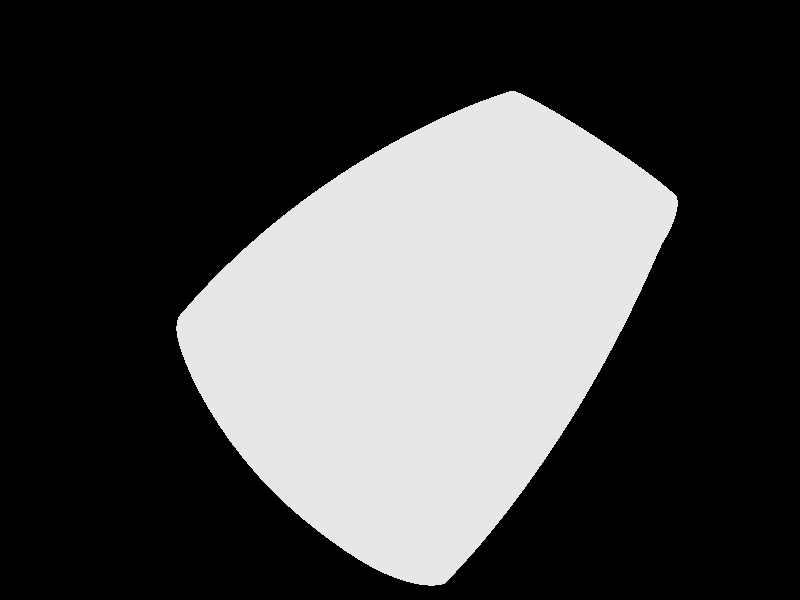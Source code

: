 // Persistence of Vision Ray Tracer Scene Description File
// for FreeCAD (http://www.freecadweb.org)

#version 3.6;

#include "colors.inc"
#include "metals.inc"

// ----------------------------------------

global_settings {
    assumed_gamma 1.0
    ambient_light color rgb <1.0,1.0,1.0>
    max_trace_level 20
}  

// ----------------------------------------


sky_sphere {
  pigment {
    gradient y
    color_map {
      [0.0 rgb <0.6,0.7,1.0>]
      [0.7 rgb <0.0,0.1,0.8>]
    }
  }
}


// ----------------------------------------

plane {
  y, -1
  texture { pigment {rgb <0.0,0.0,0.0>} finish {ambient 0.0 reflection 0.05 specular 0.0} }
}

// Standard finish
//#declare StdFinish = F_MetalA;
//#declare StdFinish = finish { diffuse 0.7 };
//#declare StdFinish = finish { phong 0.5 };
//#declare StdFinish = finish { ambient rgb <0.5,0.5,0.5> };
//#declare StdFinish = finish { crand 0.5 phong 0.9};
#declare StdFinish = finish { ambient 0.01 diffuse 0.9 phong 1.0 phong_size 70 metallic brilliance 1.5} ;

// declares positon and view direction

// Generated by FreeCAD (http://www.freecadweb.org/)
#declare cam_location =  <-40.8838,433.663,-168.588>;
#declare cam_look_at  = <103.474,28.789,23.7897>;
#declare cam_sky      = <0.643859,0.503373,0.576247>;
#declare cam_angle    = 45; 
camera {
  location  cam_location
  look_at   cam_look_at
  sky       cam_sky
  angle     cam_angle 
  right x*800/600
}
// Written by FreeCAD http://www.freecadweb.org/
// face number1 +++++++++++++++++++++++++++++++++++++++++++++++++++++++++++++++++++++
#declare Pov_Shell1 = mesh2{
  vertex_vectors {
    560,
    <0,-8.88178e-16,1.33227e-15>,
    <-4.44089e-16,50,0>,
    <-1.75694,9.62319,2.10917e-15>,
    <-2.86735,17.4041,3.67509e-15>,
    <-3.51459,24.1549,4.77928e-15>,
    <-3.74668,29.8949,5.37043e-15>,
    <-3.62912,34.8236,5.45489e-15>,
    <-3.21054,39.0949,5.03932e-15>,
    <-2.52602,42.8312,4.12644e-15>,
    <-1.59882,46.1313,2.71088e-15>,
    <-0.854587,48.1242,1.48353e-15>,
    <20,-8.88178e-16,-75>,
    <0.162,0,-9.09336>,
    <0.648,0,-18.0719>,
    <1.43516,0,-26.6179>,
    <2.49574,0,-34.6096>,
    <3.79122,0,-41.9163>,
    <5.27862,0,-48.4571>,
    <6.91457,0,-54.1975>,
    <8.65834,0,-59.1417>,
    <10.4739,0,-63.3231>,
    <12.3311,0,-66.7942>,
    <14.2063,0,-69.6191>,
    <16.0832,0,-71.8663>,
    <17.9527,0,-73.6036>,
    <18.9626,0,-74.3547>,
    <20,50,-85>,
    <20,5.64345,-78.0743>,
    <20,10.9366,-80.5911>,
    <20,15.7536,-82.5319>,
    <20,20.2835,-84.02>,
    <20,25.0702,-85.2075>,
    <20,29.6987,-85.9595>,
    <20,34.2846,-86.3156>,
    <20,38.9706,-86.2955>,
    <20,43.9617,-85.8943>,
    <20,46.973,-85.4948>,
    <0.162,50,-10.4397>,
    <0.648,50,-20.7428>,
    <1.43398,50,-30.5279>,
    <2.49087,50,-39.652>,
    <3.77837,50,-47.9617>,
    <5.2517,50,-55.3652>,
    <6.8658,50,-61.8265>,
    <8.57841,50,-67.3561>,
    <10.3521,50,-71.9985>,
    <12.1552,50,-75.821>,
    <13.9629,50,-78.9036>,
    <15.7572,50,-81.3316>,
    <17.5277,50,-83.1894>,
    <18.7434,50,-84.1872>,
    <-1.03591,6.47651,-9.18901>,
    <-1.55481,9.59476,-9.25038>,
    <-1.99748,12.4936,-9.31628>,
    <-0.473053,6.42306,-18.3762>,
    <-2.63985,17.3554,-9.44546>,
    <-2.70176,17.889,-9.46101>,
    <-0.958662,9.51673,-18.5411>,
    <-1.37293,12.3937,-18.7048>,
    <-3.18274,22.8594,-9.61794>,
    <-3.27231,24.0925,-9.66>,
    <0.424688,6.34534,-27.1996>,
    <0.426019,6.34523,-27.2105>,
    <-1.97409,17.2218,-19>,
    <-2.03202,17.752,-19.0338>,
    <-0.0125101,9.40326,-27.4967>,
    <-0.0111101,9.4031,-27.5078>,
    <-3.46269,27.9604,-9.79859>,
    <-0.385478,12.2484,-27.7788>,
    <-0.38402,12.2482,-27.79>,
    <-3.4991,29.8258,-9.8683>,
    <-2.48214,22.6941,-19.3607>,
    <-2.56597,23.9214,-19.4446>,
    <1.61523,6.25239,-35.5069>,
    <1.62068,6.25199,-35.5399>,
    <-3.47284,32.6971,-9.9777>,
    <-0.926707,17.0275,-28.2616>,
    <-0.925164,17.0273,-28.2731>,
    <-0.978863,17.5528,-28.3151>,
    <-0.977312,17.5525,-28.3266>,
    <1.23593,9.26756,-35.9527>,
    <1.24163,9.26697,-35.9863>,
    <-3.38423,34.7541,-10.0564>,
    <-2.74413,27.7749,-19.7116>,
    <0.912355,12.0747,-36.3644>,
    <0.918268,12.0739,-36.3986>,
    <-2.77821,29.636,-19.8413>,
    <-3.19607,37.1499,-10.1465>,
    <-1.38411,22.4538,-28.8149>,
    <-1.3825,22.4534,-28.8266>,
    <3.04592,6.15281,-43.1375>,
    <3.0601,6.15189,-43.2045>,
    <-1.45958,23.6726,-28.9384>,
    <-1.45795,23.6723,-28.9502>,
    <-2.97521,39.0314,-10.2144>,
    <-2.75363,32.5047,-20.0389>,
    <0.442798,16.7952,-37.0445>,
    <0.449022,16.7942,-37.0795>,
    <0.397549,17.3145,-37.118>,
    <0.403803,17.3135,-37.1531>,
    <2.72865,9.12218,-43.7371>,
    <2.74341,9.12083,-43.8055>,
    <-2.6707,34.5635,-20.1768>,
    <-1.61999,27.5053,-29.3204>,
    <-1.61834,27.5049,-29.3323>,
    <-2.59115,41.4018,-10.2938>,
    <2.45798,11.8886,-44.2807>,
    <2.47324,11.8869,-44.3503>,
    <-2.30632,42.7797,-10.3352>,
    <-1.65066,29.36,-29.4997>,
    <-1.649,29.3596,-29.5117>,
    <-2.49462,36.9661,-20.3302>,
    <0.045967,22.1664,-37.7869>,
    <0.0524529,22.1651,-37.8227>,
    <4.6616,6.05382,-49.9875>,
    <4.69092,6.05215,-50.099>,
    <-0.0195087,23.3751,-37.9474>,
    <-0.0129795,23.3738,-37.9832>,
    <2.06521,16.5463,-45.1561>,
    <-2.28792,38.8571,-20.4424>,
    <2.08118,16.544,-45.2276>,
    <-1.62854,32.225,-29.7653>,
    <-1.62689,32.2246,-29.7773>,
    <2.02736,17.0593,-45.249>,
    <4.40598,8.97766,-50.7366>,
    <2.0434,17.0569,-45.3206>,
    <4.43635,8.97521,-50.8506>,
    <-1.57347,45.5503,-10.4028>,
    <-1.4003,46.0977,-10.4129>,
    <-1.55387,34.2864,-29.9446>,
    <-1.55223,34.286,-29.9567>,
    <-0.158673,27.1828,-38.4306>,
    <-0.152052,27.1814,-38.4669>,
    <4.18792,11.7036,-51.4069>,
    <4.21918,11.7005,-51.523>,
    <-1.92851,41.2459,-20.5685>,
    <6.40927,5.96094,-56.0072>,
    <-0.185285,29.03,-38.6504>,
    <-0.178646,29.0286,-38.6868>,
    <-0.77475,47.8487,-10.436>,
    <6.46174,5.95836,-56.1702>,
    <1.73327,21.8585,-46.0772>,
    <1.74985,21.8556,-46.1502>,
    <-1.66196,42.6382,-20.6314>,
    <-0.673067,48.1059,-10.438>,
    <-1.39534,36.6988,-30.1376>,
    <-1.39373,36.6984,-30.1497>,
    <1.67851,23.0563,-46.2709>,
    <1.69518,23.0534,-46.3442>,
    <3.87148,16.2989,-52.4667>,
    <3.90403,16.2947,-52.5859>,
    <6.21151,8.84205,-56.8944>,
    <6.26558,8.83829,-57.0612>,
    <3.84099,16.8055,-52.5776>,
    <3.87366,16.8012,-52.6971>,
    <-0.166093,31.8904,-38.9666>,
    <-0.159466,31.889,-39.0032>,
    <-1.20926,38.6036,-30.2734>,
    <-1.20767,38.6032,-30.2855>,
    <-0.976125,45.4484,-20.726>,
    <6.04281,11.53,-57.6808>,
    <6.09825,11.5252,-57.8508>,
    <-0.814062,46.0055,-20.7385>,
    <1.5621,26.8374,-46.8413>,
    <1.57898,26.8341,-46.9154>,
    <-0.101316,33.9549,-39.173>,
    <-0.0947324,33.9535,-39.2096>,
    <8.24121,5.87795,-61.1921>,
    <-0.88567,41.019,-30.4187>,
    <-0.884134,41.0187,-30.4309>,
    <8.3262,5.87443,-61.4094>,
    <3.60405,21.5524,-53.5503>,
    <1.53984,28.6764,-47.0933>,
    <3.63769,21.5472,-53.6721>,
    <1.55676,28.6731,-47.1676>,
    <-0.228648,47.7925,-20.7606>,
    <-0.645692,42.4325,-30.4866>,
    <-0.644193,42.4322,-30.4988>,
    <0.0362225,36.3791,-39.3868>,
    <3.55993,22.7395,-53.7732>,
    <0.0427149,36.3777,-39.4235>,
    <8.09515,8.72088,-62.2013>,
    <-0.133489,48.0557,-20.7613>,
    <3.59375,22.7341,-53.8955>,
    <5.79799,16.0668,-58.9073>,
    <8.18232,8.71576,-62.4237>,
    <5.85542,16.0603,-59.0819>,
    <5.7744,16.5674,-59.0342>,
    <5.83202,16.5608,-59.2092>,
    <1.55589,31.532,-47.4459>,
    <1.57279,31.5287,-47.5205>,
    <0.197666,38.3004,-39.5305>,
    <0.204052,38.2991,-39.5672>,
    <7.97054,11.3749,-63.0897>,
    <8.05958,11.3683,-63.3163>,
    <10.1167,5.80711,-65.5722>,
    <10.2448,5.80277,-65.8417>,
    <3.46614,26.4939,-54.4171>,
    <-0.028232,45.3002,-30.5754>,
    <-0.0268295,45.3,-30.5875>,
    <3.50035,26.4881,-54.5406>,
    <1.61008,33.5998,-47.668>,
    <1.62687,33.5965,-47.7427>,
    <0.117675,45.8714,-30.5839>,
    <0.119054,45.8712,-30.596>,
    <5.59109,21.2652,-60.1338>,
    <0.478401,40.7478,-39.6741>,
    <0.484601,40.7466,-39.7108>,
    <5.6502,21.2572,-60.3122>,
    <3.44821,28.325,-54.6942>,
    <10.0148,8.61747,-66.6846>,
    <3.48249,28.319,-54.8181>,
    <10.1456,8.61113,-66.9604>,
    <7.78973,15.8593,-64.461>,
    <5.55696,22.4421,-60.3817>,
    <5.61634,22.4339,-60.5607>,
    <7.88147,15.8506,-64.6937>,
    <7.7723,16.3547,-64.6017>,
    <7.86431,16.3457,-64.835>,
    <1.72512,36.0366,-47.8886>,
    <1.74171,36.0334,-47.9633>,
    <0.6866,42.1864,-39.7347>,
    <0.692662,42.1853,-39.7714>,
    <0.644728,47.7108,-30.5863>,
    <0.646025,47.7107,-30.5984>,
    <0.7304,47.9827,-30.5832>,
    <0.731684,47.9826,-30.5953>,
    <9.92781,11.2425,-67.6589>,
    <10.0609,11.2344,-67.9399>,
    <12.0028,5.74945,-69.2012>,
    <3.46114,31.1757,-55.0718>,
    <3.49537,31.1697,-55.196>,
    <12.1857,5.74455,-69.5163>,
    <1.86017,37.9756,-48.0287>,
    <1.87651,37.9726,-48.1033>,
    <5.4844,26.1717,-61.086>,
    <5.54437,26.1627,-61.2667>,
    <11.9368,8.53328,-70.397>,
    <3.5048,33.2468,-55.3012>,
    <3.53884,33.2409,-55.4255>,
    <1.22229,45.123,-39.7937>,
    <1.228,45.1222,-39.8302>,
    <7.63691,21.0086,-65.8091>,
    <12.1227,8.52613,-70.7192>,
    <7.73095,20.9977,-66.0469>,
    <9.80162,15.6823,-69.1513>,
    <1.34888,45.7111,-39.7938>,
    <1.3545,45.7104,-39.8302>,
    <5.47053,27.9952,-61.3823>,
    <5.53061,27.986,-61.5635>,
    <9.93805,15.6715,-69.4396>,
    <7.6117,22.1764,-66.0777>,
    <9.78946,16.1731,-69.3034>,
    <2.09499,40.4571,-48.156>,
    <2.11091,40.4544,-48.2305>,
    <7.70611,22.1652,-66.3162>,
    <9.92621,16.162,-69.5925>,
    <11.8805,11.1347,-71.4405>,
    <13.8744,5.70504,-72.1469>,
    <12.069,11.1256,-71.7686>,
    <3.59749,35.6961,-55.519>,
    <3.63115,35.6903,-55.6432>,
    <14.125,5.70003,-72.4965>,
    <2.26915,41.9228,-48.2011>,
    <2.28474,41.9203,-48.2753>,
    <1.80614,47.6131,-39.7635>,
    <1.81146,47.6127,-39.7997>,
    <5.48053,30.8414,-61.7763>,
    <1.88046,47.8953,-39.7547>,
    <1.88573,47.895,-39.791>,
    <5.54054,30.8321,-61.9578>,
    <13.836,8.46844,-73.4067>,
    <7.55811,25.8838,-66.8306>,
    <3.70628,37.6528,-55.648>,
    <3.73951,37.6473,-55.7719>,
    <7.65332,25.8716,-67.0712>,
    <14.0897,8.46113,-73.7635>,
    <9.69497,20.7895,-70.5992>,
    <11.7987,15.5382,-73.0298>,
    <9.83422,20.7761,-70.8936>,
    <5.51431,32.9156,-62.0074>,
    <5.57403,32.9064,-62.1889>,
    <11.7908,16.0253,-73.191>,
    <11.991,15.5259,-73.366>,
    <15.7143,5.67334,-74.4844>,
    <9.67737,21.9497,-70.8844>,
    <7.54786,27.7005,-67.1413>,
    <13.8033,11.0517,-74.5031>,
    <11.9835,16.0128,-73.528>,
    <2.71724,44.9331,-48.2147>,
    <7.64323,27.688,-67.3824>,
    <9.81709,21.9358,-71.1798>,
    <2.73202,44.9313,-48.2885>,
    <14.0597,11.0424,-74.8657>,
    <16.0467,5.66884,-74.8523>,
    <2.82312,45.5393,-48.2036>,
    <2.83771,45.5377,-48.2773>,
    <3.89548,40.1682,-55.7502>,
    <3.92793,40.1633,-55.8736>,
    <5.58601,35.3766,-62.2163>,
    <15.6957,8.42216,-75.7896>,
    <5.64516,35.3677,-62.3975>,
    <4.03578,41.6608,-55.7748>,
    <16.0309,8.4156,-76.164>,
    <7.55525,30.5427,-67.5453>,
    <4.06766,41.6563,-55.8979>,
    <7.65051,30.53,-67.7867>,
    <9.63997,25.638,-71.6754>,
    <3.20561,47.5084,-48.1328>,
    <3.2195,47.5075,-48.2061>,
    <13.7558,15.4272,-76.166>,
    <11.7297,20.6112,-74.5565>,
    <9.78068,25.623,-71.973>,
    <17.5133,5.65344,-76.2889>,
    <3.26778,47.8018,-48.1175>,
    <3.28155,47.8009,-48.1908>,
    <13.7512,15.9115,-76.3342>,
    <5.67019,37.3498,-62.33>,
    <11.9252,20.5961,-74.8993>,
    <15.6798,10.9925,-76.9235>,
    <14.0161,15.4147,-76.5369>,
    <5.72865,37.3414,-62.5107>,
    <14.0119,15.8987,-76.7058>,
    <17.9429,5.65027,-76.6542>,
    <11.7183,21.7651,-74.8547>,
    <16.0174,10.9841,-77.3031>,
    <7.5802,32.6197,-67.7745>,
    <9.63282,27.449,-71.9964>,
    <7.67508,32.6071,-68.0158>,
    <11.9143,21.7494,-75.1985>,
    <9.77372,27.4336,-72.2946>,
    <17.5071,8.3931,-77.6226>,
    <18.7398,5.646,-77.2678>,
    <4.39679,44.7443,-55.7352>,
    <4.4272,44.7411,-55.8573>,
    <18.9601,5.64519,-77.423>,
    <17.9387,8.38849,-77.9924>,
    <5.81655,39.8971,-62.4029>,
    <5.87383,39.8896,-62.5827>,
    <4.4821,45.3685,-55.7116>,
    <4.51216,45.3656,-55.8335>,
    <7.63316,35.0911,-67.9715>,
    <7.72725,35.079,-68.2122>,
    <15.6567,15.3479,-78.6383>,
    <9.63797,30.2877,-72.4061>,
    <17.5018,10.9553,-78.7798>,
    <13.7157,20.4739,-77.752>,
    <11.694,25.4379,-75.6744>,
    <15.6545,15.8302,-78.8113>,
    <9.77874,30.2721,-72.7046>,
    <18.7382,8.38226,-78.612>,
    <15.9978,15.3367,-79.0253>,
    <11.8912,25.421,-76.0206>,
    <5.9251,41.4149,-62.4054>,
    <13.9792,20.4584,-78.1294>,
    <5.9815,41.408,-62.5846>,
    <17.9351,10.9494,-79.1533>,
    <18.959,8.38107,-78.7685>,
    <15.996,15.8187,-79.199>,
    <13.7091,21.6229,-78.0597>,
    <7.69533,37.0791,-68.0686>,
    <4.79025,47.4044,-55.5972>,
    <4.81905,47.4026,-55.7183>,
    <13.9731,21.6069,-78.4382>,
    <7.78849,37.0676,-68.3086>,
    <11.6894,27.2442,-76.0028>,
    <4.84034,47.7088,-55.575>,
    <9.65538,32.3671,-72.6315>,
    <4.86893,47.7072,-55.696>,
    <11.8868,27.2269,-76.3496>,
    <9.79569,32.3516,-72.9297>,
    <18.7368,10.9414,-79.778>,
    <18.9581,10.9399,-79.9353>,
    <17.4941,15.2982,-80.527>,
    <17.4933,15.7792,-80.703>,
    <6.2044,44.5672,-62.3104>,
    <15.6373,20.3759,-80.2657>,
    <7.80344,39.6549,-68.1115>,
    <6.25853,44.5623,-62.4879>,
    <17.9298,15.2903,-80.9056>,
    <13.695,25.2839,-78.9002>,
    <9.69235,34.8475,-72.8159>,
    <7.89498,39.6447,-68.3502>,
    <11.6927,30.0802,-76.4153>,
    <9.83167,34.8326,-73.1132>,
    <17.9293,15.7711,-81.0821>,
    <15.9813,20.362,-80.6585>,
    <6.2704,45.2083,-62.2743>,
    <11.89,30.0625,-76.7622>,
    <6.32399,45.2038,-62.4515>,
    <13.9602,25.2665,-79.281>,
    <15.6341,21.5214,-80.58>,
    <15.9786,21.5071,-80.9737>,
    <7.88361,41.1952,-68.0922>,
    <18.7349,15.2796,-81.5372>,
    <7.97395,41.1859,-68.3299>,
    <13.6923,27.0866,-79.2336>,
    <18.7347,15.7602,-81.7143>,
    <18.9567,15.2776,-81.6959>,
    <9.73574,36.8481,-72.8969>,
    <11.704,32.1614,-76.6363>,
    <13.9577,27.0688,-79.6149>,
    <18.9566,15.7581,-81.8731>,
    <9.87391,36.8339,-73.1931>,
    <11.9007,32.144,-76.9828>,
    <6.5088,47.3067,-62.1167>,
    <6.56046,47.304,-62.2927>,
    <6.54755,47.6215,-62.0878>,
    <6.5989,47.6191,-62.2636>,
    <17.4876,20.3144,-82.1799>,
    <15.6272,25.1739,-81.4347>,
    <17.9254,20.3046,-82.5626>,
    <13.6942,29.9203,-79.6471>,
    <17.4865,21.4577,-82.4982>,
    <11.728,34.6491,-76.8087>,
    <15.9728,25.1583,-81.8303>,
    <9.81119,39.4482,-72.9119>,
    <8.0899,44.4089,-67.9443>,
    <13.9595,29.9023,-80.0284>,
    <11.9235,34.6323,-77.1541>,
    <9.94736,39.4355,-73.2064>,
    <8.17715,44.4022,-68.1797>,
    <17.9246,21.4476,-82.8815>,
    <8.13864,45.0651,-67.8965>,
    <15.6259,26.974,-81.7712>,
    <18.7332,20.2914,-83.1995>,
    <8.22516,45.059,-68.1314>,
    <18.9556,20.2889,-83.3592>,
    <15.9717,26.958,-82.1672>,
    <9.86714,41.0076,-72.8727>,
    <13.7008,32.0031,-79.8638>,
    <11.7561,36.66,-76.8753>,
    <10.0018,40.9962,-73.166>,
    <18.7329,21.434,-83.5193>,
    <13.9655,31.9852,-80.2447>,
    <11.9503,36.644,-77.2195>,
    <18.9554,21.4313,-83.6792>,
    <17.4842,25.1049,-83.3614>,
    <8.31473,47.2195,-67.699>,
    <8.39861,47.2158,-67.9322>,
    <15.6269,29.8062,-82.1848>,
    <8.34335,47.5436,-67.664>,
    <17.9231,25.0939,-83.746>,
    <8.4268,47.5403,-67.8969>,
    <13.7147,34.4964,-80.0261>,
    <15.9725,29.79,-82.5808>,
    <11.8049,39.2799,-76.8662>,
    <17.4838,26.9033,-83.6996>,
    <13.9783,34.4792,-80.4058>,
    <11.997,39.2656,-77.2082>,
    <10.0111,44.2738,-72.6775>,
    <18.7323,25.0791,-84.3855>,
    <10.142,44.2655,-72.9678>,
    <17.9228,26.8921,-84.0845>,
    <15.63,31.89,-82.398>,
    <18.955,25.0762,-84.5457>,
    <10.0451,44.9429,-72.6193>,
    <10.1751,44.9354,-72.909>,
    <13.731,36.5151,-80.0809>,
    <11.8412,40.855,-76.81>,
    <15.9752,31.874,-82.7935>,
    <12.0315,40.842,-77.1506>,
    <13.9933,36.4988,-80.4592>,
    <18.7322,26.877,-84.7243>,
    <17.4841,29.7346,-84.1129>,
    <18.9549,26.8741,-84.8846>,
    <15.6368,34.3873,-82.5525>,
    <17.923,29.7232,-84.4977>,
    <10.168,47.145,-72.3869>,
    <10.2947,47.1405,-72.6743>,
    <10.188,47.477,-72.3466>,
    <15.9809,34.3719,-82.9468>,
    <13.7594,39.1503,-80.0523>,
    <10.3142,47.473,-72.6337>,
    <17.4852,31.8191,-84.3237>,
    <14.0194,39.1357,-80.4283>,
    <11.9344,44.1639,-76.5749>,
    <18.7323,29.7078,-85.1375>,
    <12.1205,44.1545,-76.912>,
    <15.6447,36.4117,-82.5984>,
    <18.955,29.7049,-85.2977>,
    <17.9237,31.8078,-84.7081>,
    <11.9564,44.8434,-76.5081>,
    <13.7805,40.7374,-79.9825>,
    <15.9876,36.3971,-82.9914>,
    <12.1415,44.8349,-76.8445>,
    <14.0387,40.7242,-80.357>,
    <18.7326,31.7926,-85.3473>,
    <17.4874,34.3189,-84.4731>,
    <18.9552,31.7897,-85.5074>,
    <17.9252,34.308,-84.8566>,
    <12.036,47.0844,-76.2466>,
    <15.6585,39.0578,-82.5553>,
    <12.049,47.4229,-76.2019>,
    <12.2174,47.0793,-76.5805>,
    <15.9993,39.0447,-82.9463>,
    <12.2297,47.4183,-76.5354>,
    <17.4901,36.3468,-84.5132>,
    <13.8346,44.0792,-79.7159>,
    <18.7332,34.2933,-85.4946>,
    <15.6687,40.6535,-82.4756>,
    <14.0885,44.0696,-80.0867>,
    <18.9556,34.2905,-85.6545>,
    <13.8474,44.7668,-79.6422>,
    <17.9271,36.3365,-84.8957>,
    <16.008,40.6416,-82.8651>,
    <14.1002,44.7581,-80.0123>,
    <18.7338,36.3226,-85.5325>,
    <17.4947,38.9997,-84.4607>,
    <18.956,36.3199,-85.6921>,
    <13.8937,47.0377,-79.3581>,
    <17.9302,38.9905,-84.8418>,
    <13.9012,47.3811,-79.31>,
    <14.1427,47.0325,-79.7256>,
    <15.695,44.0187,-82.1859>,
    <14.1496,47.3764,-79.6771>,
    <17.4981,40.6008,-84.3746>,
    <16.0303,44.0102,-82.5722>,
    <15.7012,44.7121,-82.1074>,
    <18.735,38.978,-85.4765>,
    <17.9325,40.5925,-84.7547>,
    <16.0356,44.7043,-82.4929>,
    <18.9568,38.9756,-85.6357>,
    <18.7359,40.5812,-85.3879>,
    <15.7236,47.0044,-81.8068>,
    <18.9574,40.579,-85.5469>,
    <15.7273,47.3514,-81.7563>,
    <17.5069,43.9808,-84.0703>,
    <16.0547,46.9997,-82.19>,
    <16.0578,47.3471,-82.1391>,
    <17.5089,44.6778,-83.9886>,
    <17.9385,43.9747,-84.4479>,
    <17.9399,44.6723,-84.3658>,
    <18.7381,43.9666,-85.078>,
    <18.9589,43.965,-85.2364>,
    <17.5164,46.9835,-83.6776>,
    <18.7387,44.6649,-84.9952>,
    <17.5176,47.3327,-83.6255>,
    <18.9593,44.6635,-85.1534>,
    <17.9451,46.9801,-84.0532>,
    <17.9459,47.3297,-84.0008>,
    <18.7406,46.9757,-84.6803>,
    <18.7409,47.3257,-84.6276>,
    <18.9606,46.9748,-84.8381>,
    <18.9608,47.3249,-84.7853>,
    <-0.598899,3.30451,-4.56695>,
    <-0.246688,3.28525,-13.6931>,
    <-3.11968,20.2049,-4.73925>,
    <0.441568,3.25093,-22.5914>,
    <-2.06944,14.9142,-14.1139>,
    <-3.57023,26.1065,-4.83846>,
    <-2.68063,20.3553,-14.3637>,
    <1.43111,3.20646,-31.0241>,
    <2.68155,3.15636,-38.8478>,
    <4.14503,3.10473,-45.9426>,
    <6.90085,13.7351,-61.2095>,
    <8.8962,13.5644,-66.2965>,
    <8.74802,18.607,-67.7941>,
    <12.893,13.3091,-74.0397>,
    <12.8324,18.2763,-75.724>,
  }
  normal_vectors {
    560,
    <-0.980581,-0.196116,8.36093e-14>,
    <-0.894427,0.447214,-1.36673e-17>,
    <-0.986996,-0.160742,7.93091e-14>,
    <-0.992855,-0.119331,6.8987e-14>,
    <-0.997641,-0.0686417,5.5528e-14>,
    <-0.999959,-0.00902825,4.15011e-14>,
    <-0.998201,0.0599634,2.84337e-14>,
    <-0.990397,0.138254,1.73243e-14>,
    <-0.974371,0.224949,8.62877e-15>,
    <-0.948057,0.318101,2.824e-15>,
    <-0.92411,0.382127,7.03719e-16>,
    <-0.43794,-0.449502,-0.77856>,
    <-0.980642,-0.192639,-0.0350883>,
    <-0.980237,-0.18445,-0.0715077>,
    <-0.978455,-0.174927,-0.109668>,
    <-0.974378,-0.167058,-0.150597>,
    <-0.967048,-0.163564,-0.195101>,
    <-0.955339,-0.166735,-0.24398>,
    <-0.93778,-0.178292,-0.297959>,
    <-0.91239,-0.199242,-0.357558>,
    <-0.876605,-0.229701,-0.42285>,
    <-0.827408,-0.26869,-0.493156>,
    <-0.761746,-0.31394,-0.566732>,
    <-0.677265,-0.361835,-0.640614>,
    <-0.573207,-0.407658,-0.710809>,
    <-0.509031,-0.429795,-0.745764>,
    <-0.484572,0.151899,-0.861462>,
    <-0.447913,-0.406565,-0.796291>,
    <-0.457905,-0.357266,-0.814054>,
    <-0.467109,-0.303673,-0.830417>,
    <-0.475283,-0.245297,-0.844947>,
    <-0.482613,-0.175947,-0.857979>,
    <-0.487614,-0.103776,-0.86687>,
    <-0.490019,-0.031463,-0.871144>,
    <-0.489914,0.0376453,-0.870958>,
    <-0.487824,0.0995834,-0.867243>,
    <-0.486163,0.129025,-0.86429>,
    <-0.899938,0.435115,-0.0280523>,
    <-0.913546,0.402565,-0.058099>,
    <-0.929737,0.356823,-0.0909183>,
    <-0.943803,0.304966,-0.127403>,
    <-0.95262,0.253507,-0.168077>,
    <-0.954682,0.207311,-0.213552>,
    <-0.949358,0.169325,-0.264666>,
    <-0.936033,0.140885,-0.322481>,
    <-0.913455,0.122236,-0.388148>,
    <-0.879329,0.112972,-0.462621>,
    <-0.830122,0.112263,-0.546163>,
    <-0.761171,0.118856,-0.637567>,
    <-0.667391,0.130894,-0.733114>,
    <-0.585357,0.141088,-0.798405>,
    <-0.984473,-0.170983,-0.0397221>,
    <-0.986507,-0.158321,-0.0416937>,
    <-0.988493,-0.144921,-0.0433611>,
    <-0.983211,-0.164487,-0.0789994>,
    <-0.991947,-0.118095,-0.0457652>,
    <-0.992328,-0.11476,-0.0459965>,
    <-0.984841,-0.152764,-0.0821669>,
    <-0.986463,-0.140326,-0.0848461>,
    <-0.99572,-0.0791001,-0.047801>,
    <-0.99647,-0.0687689,-0.0481403>,
    <-0.980452,-0.157113,-0.118442>,
    <-0.980448,-0.157104,-0.118493>,
    <-0.989355,-0.115346,-0.0887289>,
    <-0.989678,-0.112235,-0.0891052>,
    <-0.981632,-0.146541,-0.122166>,
    <-0.981627,-0.146534,-0.122217>,
    <-0.998305,-0.0316048,-0.0488701>,
    <-0.982851,-0.135268,-0.125323>,
    <-0.982846,-0.135262,-0.125374>,
    <-0.998741,-0.0106669,-0.0490111>,
    <-0.99262,-0.0789096,-0.0920751>,
    <-0.993289,-0.0692395,-0.0926456>,
    <-0.97558,-0.151245,-0.159278>,
    <-0.975554,-0.151227,-0.159451>,
    <-0.99846,0.0262067,-0.0488951>,
    <-0.985119,-0.112513,-0.129931>,
    <-0.985112,-0.11251,-0.129983>,
    <-0.98538,-0.109672,-0.130381>,
    <-0.985373,-0.109669,-0.130433>,
    <-0.976387,-0.141732,-0.163038>,
    <-0.97636,-0.141717,-0.163209>,
    <-0.997215,0.0566519,-0.0485097>,
    <-0.994985,-0.034419,-0.0939124>,
    <-0.977272,-0.131531,-0.166247>,
    <-0.977245,-0.131521,-0.166419>,
    <-0.995445,-0.0147868,-0.0941881>,
    <-0.994135,0.0970811,-0.0476587>,
    <-0.987817,-0.0791778,-0.133972>,
    <-0.98781,-0.0791787,-0.134025>,
    <-0.9679,-0.14897,-0.202429>,
    <-0.967813,-0.148971,-0.202842>,
    <-0.988392,-0.070318,-0.134675>,
    <-0.988384,-0.0703199,-0.134727>,
    <-0.990006,0.1331,-0.046612>,
    <-0.995369,0.0197971,-0.0940703>,
    <-0.979017,-0.110846,-0.170991>,
    <-0.978988,-0.110843,-0.171162>,
    <-0.979225,-0.108258,-0.17146>,
    <-0.979195,-0.108256,-0.171631>,
    <-0.968508,-0.140147,-0.205792>,
    <-0.968421,-0.140152,-0.2062>,
    <-0.994446,0.0483518,-0.0934836>,
    <-0.989926,-0.038408,-0.136274>,
    <-0.989919,-0.0384136,-0.136326>,
    <-0.981811,0.184526,-0.0446871>,
    <-0.969208,-0.130672,-0.208711>,
    <-0.96912,-0.130681,-0.209114>,
    <-0.975038,0.217797,-0.0431829>,
    <-0.990409,-0.0204246,-0.136649>,
    <-0.990402,-0.0204325,-0.136702>,
    <-0.992005,0.0862598,-0.0921183>,
    <-0.98123,-0.080467,-0.17525>,
    <-0.981199,-0.0804752,-0.175421>,
    <-0.956555,-0.151991,-0.248798>,
    <-0.95632,-0.152098,-0.249635>,
    <-0.981723,-0.0723951,-0.176006>,
    <-0.981692,-0.0724063,-0.176177>,
    <-0.970646,-0.111461,-0.213127>,
    <-0.988648,0.120017,-0.0903939>,
    <-0.970556,-0.111481,-0.213525>,
    <-0.990567,0.0112194,-0.136571>,
    <-0.99056,0.0112077,-0.136624>,
    <-0.970821,-0.109061,-0.213571>,
    <-0.957217,-0.143265,-0.251415>,
    <-0.970731,-0.109081,-0.213969>,
    <-0.956986,-0.143368,-0.252238>,
    <-0.955394,0.292742,-0.0390501>,
    <-0.950353,0.308841,-0.0380235>,
    <-0.99002,0.0373011,-0.135898>,
    <-0.990014,0.0372861,-0.135951>,
    <-0.983116,-0.0433683,-0.177768>,
    <-0.983084,-0.0433907,-0.177939>,
    <-0.957942,-0.133965,-0.253771>,
    <-0.957713,-0.134065,-0.254581>,
    <-0.981895,0.168183,-0.0871606>,
    <-0.940393,-0.161571,-0.29926>,
    <-0.983621,-0.0270536,-0.178208>,
    <-0.983589,-0.0270826,-0.17838>,
    <-0.931111,0.36313,-0.0341745>,
    <-0.939834,-0.161958,-0.300802>,
    <-0.972554,-0.083348,-0.217239>,
    <-0.972462,-0.0833838,-0.217634>,
    <-0.976275,0.199326,-0.0845994>,
    <-0.927849,0.371446,-0.0335295>,
    <-0.988338,0.071851,-0.134261>,
    <-0.988332,0.0718314,-0.134314>,
    <-0.972994,-0.0759078,-0.217991>,
    <-0.972903,-0.0759483,-0.218386>,
    <-0.959373,-0.115297,-0.257506>,
    <-0.959147,-0.115396,-0.258302>,
    <-0.941439,-0.152197,-0.300879>,
    <-0.940897,-0.152553,-0.30239>,
    <-0.959545,-0.112979,-0.257895>,
    <-0.959319,-0.113079,-0.25869>,
    <-0.983995,0.0015587,-0.178189>,
    <-0.983964,0.00151771,-0.178361>,
    <-0.985912,0.10254,-0.132149>,
    <-0.985907,0.102516,-0.132201>,
    <-0.959898,0.269435,-0.077466>,
    <-0.94246,-0.142385,-0.302481>,
    <-0.941932,-0.142715,-0.303968>,
    <-0.955688,0.284489,-0.075678>,
    <-0.974301,-0.0492745,-0.219794>,
    <-0.974209,-0.0493338,-0.220189>,
    <-0.983801,0.0250403,-0.177506>,
    <-0.983771,0.0249889,-0.177678>,
    <-0.917827,-0.178481,-0.354597>,
    <-0.980922,0.146199,-0.128129>,
    <-0.98092,0.146169,-0.128181>,
    <-0.916611,-0.179434,-0.357251>,
    <-0.96123,-0.0883537,-0.261211>,
    <-0.974831,-0.0343946,-0.220276>,
    <-0.961005,-0.0884622,-0.261999>,
    <-0.974739,-0.0344654,-0.220672>,
    <-0.939604,0.33525,-0.0689323>,
    <-0.976729,0.174349,-0.124912>,
    <-0.976728,0.174315,-0.124963>,
    <-0.982837,0.0559957,-0.175771>,
    <-0.96166,-0.0812908,-0.261921>,
    <-0.98281,0.0559296,-0.175943>,
    <-0.919669,-0.167657,-0.355106>,
    <-0.936876,0.343026,-0.0677963>,
    <-0.961436,-0.0814031,-0.262707>,
    <-0.944267,-0.123098,-0.305298>,
    <-0.9185,-0.168526,-0.35771>,
    <-0.943756,-0.123391,-0.306755>,
    <-0.944471,-0.120734,-0.30561>,
    <-0.943962,-0.121024,-0.307065>,
    <-0.975388,-0.00846256,-0.220335>,
    <-0.975297,-0.00855544,-0.220732>,
    <-0.981303,0.0833449,-0.173489>,
    <-0.981279,0.0832652,-0.173661>,
    <-0.921322,-0.156591,-0.355872>,
    <-0.920192,-0.157384,-0.358438>,
    <-0.88673,-0.20294,-0.415361>,
    <-0.884245,-0.204869,-0.419691>,
    <-0.962966,-0.0562238,-0.263694>,
    <-0.96445,0.237513,-0.115862>,
    <-0.964455,0.237469,-0.115911>,
    <-0.962743,-0.0563544,-0.26448>,
    <-0.975484,0.0126597,-0.219705>,
    <-0.975396,0.012547,-0.220103>,
    <-0.96129,0.251042,-0.113579>,
    <-0.961296,0.250996,-0.113627>,
    <-0.946392,-0.0959544,-0.30844>,
    <-0.978019,0.122015,-0.169089>,
    <-0.978002,0.121914,-0.16926>,
    <-0.945894,-0.0962193,-0.30988>,
    <-0.963534,-0.0423608,-0.264213>,
    <-0.889842,-0.18993,-0.414859>,
    <-0.963311,-0.0425045,-0.264999>,
    <-0.88746,-0.191687,-0.41913>,
    <-0.923974,-0.135413,-0.35768>,
    <-0.946865,-0.0889473,-0.309088>,
    <-0.94637,-0.0892085,-0.310526>,
    <-0.922895,-0.13609,-0.360201>,
    <-0.924255,-0.132861,-0.357911>,
    <-0.923181,-0.133525,-0.360428>,
    <-0.975114,0.0402821,-0.218012>,
    <-0.975031,0.0401411,-0.218411>,
    <-0.975216,0.146803,-0.165538>,
    <-0.975204,0.146689,-0.165708>,
    <-0.949226,0.296583,-0.104923>,
    <-0.949237,0.29653,-0.10497>,
    <-0.947182,0.303549,-0.10346>,
    <-0.947194,0.303495,-0.103506>,
    <-0.892517,-0.176901,-0.414873>,
    <-0.890219,-0.178503,-0.419102>,
    <-0.844404,-0.234518,-0.481646>,
    <-0.964241,-0.0184361,-0.264385>,
    <-0.964021,-0.0186073,-0.265174>,
    <-0.839576,-0.237929,-0.488367>,
    <-0.974321,0.0644759,-0.215733>,
    <-0.974244,0.0643077,-0.216132>,
    <-0.948288,-0.0643894,-0.310811>,
    <-0.947798,-0.064648,-0.312248>,
    <-0.849242,-0.218787,-0.480542>,
    <-0.964557,0.000834766,-0.263872>,
    <-0.964341,0.000637086,-0.264663>,
    <-0.966962,0.202025,-0.155469>,
    <-0.966966,0.201877,-0.155636>,
    <-0.92676,-0.106545,-0.360228>,
    <-0.8446,-0.221917,-0.487241>,
    <-0.925721,-0.107106,-0.362723>,
    <-0.896565,-0.152585,-0.4158>,
    <-0.964838,0.213785,-0.152915>,
    <-0.964846,0.21363,-0.153082>,
    <-0.948916,-0.0510005,-0.311381>,
    <-0.948428,-0.051264,-0.31282>,
    <-0.894383,-0.153931,-0.419981>,
    <-0.927342,-0.0992333,-0.360817>,
    <-0.896976,-0.1497,-0.415961>,
    <-0.972466,0.0983496,-0.211273>,
    <-0.972401,0.0981396,-0.211673>,
    <-0.926311,-0.0997709,-0.36331>,
    <-0.894805,-0.151019,-0.420139>,
    <-0.853328,-0.20324,-0.48013>,
    <-0.787699,-0.271987,-0.552769>,
    <-0.848841,-0.206104,-0.486816>,
    <-0.964631,0.0257479,-0.262345>,
    <-0.96442,0.0255103,-0.26314>,
    <-0.778759,-0.277392,-0.562661>,
    <-0.970834,0.11986,-0.207642>,
    <-0.970778,0.119621,-0.208043>,
    <-0.956756,0.253203,-0.143203>,
    <-0.956779,0.253022,-0.143367>,
    <-0.949755,-0.0281943,-0.311721>,
    <-0.955391,0.25921,-0.141557>,
    <-0.955417,0.259025,-0.14172>,
    <-0.949272,-0.0284755,-0.313165>,
    <-0.79451,-0.253355,-0.551874>,
    <-0.929032,-0.0739882,-0.362526>,
    <-0.964392,0.0473038,-0.260213>,
    <-0.964189,0.0470265,-0.261012>,
    <-0.928017,-0.0744646,-0.365021>,
    <-0.785832,-0.258378,-0.56188>,
    <-0.900479,-0.120438,-0.417891>,
    <-0.859345,-0.174709,-0.480628>,
    <-0.898392,-0.121507,-0.422051>,
    <-0.950227,-0.0100897,-0.311394>,
    <-0.949747,-0.0103934,-0.312845>,
    <-0.859943,-0.171362,-0.480764>,
    <-0.855077,-0.177118,-0.487312>,
    <-0.713382,-0.313165,-0.626908>,
    <-0.901251,-0.112445,-0.418453>,
    <-0.929756,-0.0604544,-0.36318>,
    <-0.800258,-0.235002,-0.55169>,
    <-0.855695,-0.173721,-0.487449>,
    <-0.965983,0.167221,-0.197268>,
    <-0.928746,-0.0609087,-0.365679>,
    <-0.89918,-0.113454,-0.422614>,
    <-0.965954,0.166913,-0.197668>,
    <-0.791805,-0.239644,-0.561797>,
    <-0.697649,-0.320864,-0.640572>,
    <-0.964737,0.177209,-0.194625>,
    <-0.964716,0.176885,-0.195025>,
    <-0.963611,0.0770728,-0.255955>,
    <-0.963425,0.0767325,-0.256759>,
    <-0.950599,0.0129748,-0.310151>,
    <-0.721882,-0.291904,-0.627438>,
    <-0.950125,0.0126316,-0.311613>,
    <-0.962864,0.0957293,-0.252447>,
    <-0.706358,-0.299189,-0.641517>,
    <-0.930727,-0.0377461,-0.363762>,
    <-0.96269,0.0953447,-0.253255>,
    <-0.929723,-0.0381792,-0.366275>,
    <-0.903393,-0.0852554,-0.420253>,
    <-0.96003,0.210441,-0.184546>,
    <-0.960036,0.210062,-0.184945>,
    <-0.80867,-0.20153,-0.552665>,
    <-0.864896,-0.137828,-0.482657>,
    <-0.901361,-0.0860869,-0.424427>,
    <-0.618825,-0.354816,-0.700829>,
    <-0.959241,0.215472,-0.182834>,
    <-0.959252,0.215084,-0.183233>,
    <-0.809499,-0.197623,-0.552862>,
    <-0.95073,0.0326249,-0.308297>,
    <-0.860813,-0.139707,-0.489369>,
    <-0.729136,-0.270839,-0.628496>,
    <-0.800551,-0.205476,-0.562936>,
    <-0.950265,0.0322385,-0.309769>,
    <-0.801414,-0.201489,-0.56315>,
    <-0.592688,-0.36453,-0.718219>,
    <-0.865948,-0.128791,-0.483267>,
    <-0.713816,-0.277671,-0.642935>,
    <-0.931303,-0.0200168,-0.363696>,
    <-0.904263,-0.07092,-0.421045>,
    <-0.930303,-0.020447,-0.366222>,
    <-0.861897,-0.13055,-0.48999>,
    <-0.902243,-0.0716729,-0.42523>,
    <-0.627783,-0.331644,-0.704202>,
    <-0.54044,-0.381892,-0.749722>,
    <-0.960597,0.136131,-0.242327>,
    <-0.96046,0.135637,-0.243144>,
    <-0.525132,-0.38649,-0.758197>,
    <-0.601434,-0.341036,-0.722476>,
    <-0.950676,0.0592962,-0.304464>,
    <-0.950228,0.0588366,-0.305951>,
    <-0.960019,0.144532,-0.239736>,
    <-0.959893,0.144013,-0.240555>,
    <-0.931843,0.00219665,-0.362855>,
    <-0.930848,0.00175258,-0.365403>,
    <-0.739867,-0.232235,-0.631398>,
    <-0.905382,-0.047223,-0.421963>,
    <-0.635612,-0.308374,-0.707745>,
    <-0.816295,-0.158721,-0.5554>,
    <-0.868759,-0.0984121,-0.485359>,
    <-0.740931,-0.227721,-0.631795>,
    <-0.903373,-0.0478688,-0.426175>,
    <-0.548341,-0.357949,-0.755774>,
    <-0.724891,-0.238159,-0.646385>,
    <-0.864785,-0.0997983,-0.492126>,
    <-0.950534,0.0757341,-0.301247>,
    <-0.808477,-0.161798,-0.56585>,
    <-0.950099,0.0752206,-0.302744>,
    <-0.609142,-0.317346,-0.726799>,
    <-0.532681,-0.362457,-0.764772>,
    <-0.725991,-0.233534,-0.646838>,
    <-0.817711,-0.148316,-0.556193>,
    <-0.93218,0.0207925,-0.361398>,
    <-0.957881,0.172183,-0.229821>,
    <-0.957791,0.171576,-0.230647>,
    <-0.809946,-0.151188,-0.566682>,
    <-0.93119,0.0203217,-0.363966>,
    <-0.869838,-0.0826153,-0.486371>,
    <-0.95753,0.176329,-0.228133>,
    <-0.906021,-0.0290252,-0.422235>,
    <-0.957447,0.175707,-0.22896>,
    <-0.865888,-0.0838252,-0.493164>,
    <-0.904015,-0.029608,-0.426473>,
    <-0.555442,-0.333611,-0.761701>,
    <-0.539514,-0.33797,-0.771169>,
    <-0.647523,-0.265116,-0.714442>,
    <-0.648726,-0.260018,-0.715224>,
    <-0.950055,0.110583,-0.291834>,
    <-0.749665,-0.182762,-0.636083>,
    <-0.932539,0.0455403,-0.358185>,
    <-0.949661,0.109932,-0.293357>,
    <-0.620988,-0.273109,-0.734701>,
    <-0.821404,-0.113605,-0.558918>,
    <-0.906617,-0.00660024,-0.421903>,
    <-0.931562,0.045011,-0.360786>,
    <-0.871139,-0.0568301,-0.487736>,
    <-0.904611,-0.00712961,-0.426179>,
    <-0.622193,-0.267882,-0.735605>,
    <-0.735041,-0.187437,-0.6516>,
    <-0.949943,0.117698,-0.289404>,
    <-0.86721,-0.0577794,-0.49458>,
    <-0.94956,0.117014,-0.290935>,
    <-0.813772,-0.115813,-0.569528>,
    <-0.751481,-0.170751,-0.637275>,
    <-0.736927,-0.175116,-0.652896>,
    <-0.932753,0.0605019,-0.355402>,
    <-0.56663,-0.287746,-0.772096>,
    <-0.931787,0.0599237,-0.358026>,
    <-0.822762,-0.0957213,-0.560268>,
    <-0.567788,-0.282298,-0.773256>,
    <-0.550375,-0.291703,-0.782302>,
    <-0.907009,0.0118448,-0.420945>,
    <-0.871813,-0.0373083,-0.488417>,
    <-0.815172,-0.0976043,-0.570936>,
    <-0.551507,-0.286198,-0.783538>,
    <-0.905002,0.0113383,-0.425257>,
    <-0.867885,-0.038084,-0.495303>,
    <-0.9496,0.140782,-0.280071>,
    <-0.949259,0.139982,-0.281623>,
    <-0.949557,0.144197,-0.278477>,
    <-0.949223,0.143379,-0.280033>,
    <-0.658764,-0.208928,-0.722758>,
    <-0.756182,-0.130782,-0.641159>,
    <-0.632317,-0.215381,-0.744168>,
    <-0.824296,-0.0667919,-0.562206>,
    <-0.660889,-0.19521,-0.72465>,
    <-0.872362,-0.0135972,-0.488671>,
    <-0.741809,-0.134113,-0.657064>,
    <-0.9075,0.0359071,-0.418514>,
    <-0.93337,0.0914455,-0.347072>,
    <-0.816742,-0.0681749,-0.572961>,
    <-0.868425,-0.0141914,-0.495617>,
    <-0.905492,0.0353991,-0.422884>,
    <-0.932438,0.0907297,-0.349753>,
    <-0.634479,-0.201257,-0.746279>,
    <-0.93355,0.0976259,-0.344897>,
    <-0.757874,-0.110277,-0.643014>,
    <-0.577692,-0.227313,-0.783965>,
    <-0.932628,0.0968761,-0.347591>,
    <-0.561244,-0.230566,-0.794887>,
    <-0.743564,-0.113083,-0.659033>,
    <-0.90785,0.0501695,-0.416282>,
    <-0.824989,-0.0451192,-0.563345>,
    <-0.872671,0.00560555,-0.488277>,
    <-0.905844,0.0496421,-0.420693>,
    <-0.579853,-0.212457,-0.786532>,
    <-0.817438,-0.046152,-0.574164>,
    <-0.868719,0.00513243,-0.495279>,
    <-0.563385,-0.215517,-0.79759>,
    <-0.666455,-0.14947,-0.730409>,
    <-0.934351,0.117331,-0.336484>,
    <-0.933468,0.116456,-0.339227>,
    <-0.759704,-0.0772733,-0.645661>,
    <-0.934505,0.120199,-0.33504>,
    <-0.640178,-0.154108,-0.752611>,
    <-0.933629,0.119303,-0.337792>,
    <-0.825413,-0.0190834,-0.564207>,
    <-0.745456,-0.0792507,-0.661827>,
    <-0.873032,0.0302158,-0.486726>,
    <-0.66848,-0.125991,-0.732981>,
    <-0.817841,-0.0197274,-0.575106>,
    <-0.869054,0.02986,-0.493815>,
    <-0.908961,0.0789146,-0.409343>,
    <-0.585659,-0.162741,-0.794052>,
    <-0.906968,0.0782991,-0.413857>,
    <-0.64227,-0.129888,-0.755393>,
    <-0.760435,-0.0527086,-0.647271>,
    <-0.56918,-0.16511,-0.805464>,
    <-0.909286,0.0845223,-0.407497>,
    <-0.907298,0.0838808,-0.412036>,
    <-0.825518,0.00174991,-0.564373>,
    <-0.873313,0.0445454,-0.485118>,
    <-0.746201,-0.0540891,-0.66352>,
    <-0.869318,0.0442356,-0.492269>,
    <-0.817912,0.00138907,-0.575341>,
    <-0.58785,-0.137151,-0.797259>,
    <-0.670674,-0.0882498,-0.736484>,
    <-0.57139,-0.139148,-0.808796>,
    <-0.760711,-0.0234138,-0.648669>,
    <-0.644561,-0.0909502,-0.759124>,
    <-0.910687,0.102062,-0.40029>,
    <-0.908722,0.101317,-0.404919>,
    <-0.910949,0.104569,-0.399045>,
    <-0.746456,-0.0241115,-0.664998>,
    <-0.825512,0.0280822,-0.563685>,
    <-0.908988,0.103805,-0.40369>,
    <-0.671529,-0.0602408,-0.738525>,
    <-0.817842,0.0280379,-0.574759>,
    <-0.874369,0.0727532,-0.479777>,
    <-0.590327,-0.095982,-0.801437>,
    <-0.87034,0.072476,-0.487089>,
    <-0.760551,-0.000166122,-0.649278>,
    <-0.573919,-0.0973683,-0.813103>,
    <-0.645472,-0.0620594,-0.761259>,
    <-0.874705,0.0781363,-0.478316>,
    <-0.825536,0.0432008,-0.562694>,
    <-0.746251,-0.000349292,-0.665664>,
    <-0.870671,0.0778548,-0.485666>,
    <-0.817819,0.0433144,-0.573844>,
    <-0.59138,-0.0654359,-0.803734>,
    <-0.671776,-0.026975,-0.740263>,
    <-0.575023,-0.0663663,-0.815441>,
    <-0.645758,-0.0277663,-0.763037>,
    <-0.876217,0.0946692,-0.472527>,
    <-0.760028,0.0289336,-0.649246>,
    <-0.876506,0.0969893,-0.471519>,
    <-0.872168,0.0943481,-0.480023>,
    <-0.745632,0.0293534,-0.665711>,
    <-0.872456,0.0966589,-0.479038>,
    <-0.671447,-0.00071107,-0.741052>,
    <-0.826019,0.0724143,-0.558971>,
    <-0.59182,-0.0292041,-0.805541>,
    <-0.75966,0.0454776,-0.648729>,
    <-0.818189,0.0727723,-0.570326>,
    <-0.575528,-0.029598,-0.817247>,
    <-0.82624,0.0778923,-0.557908>,
    <-0.645433,-0.000714424,-0.763816>,
    <-0.745187,0.0462168,-0.665252>,
    <-0.818385,0.0782854,-0.569314>,
    <-0.591588,-0.000658124,-0.80624>,
    <-0.670498,0.0319581,-0.741223>,
    <-0.575346,-0.000636956,-0.81791>,
    <-0.827392,0.0944729,-0.553622>,
    <-0.644445,0.0328975,-0.763942>,
    <-0.827631,0.0967658,-0.552868>,
    <-0.819454,0.0949459,-0.565226>,
    <-0.759158,0.0770401,-0.646332>,
    <-0.819681,0.0972461,-0.564506>,
    <-0.66976,0.0504134,-0.740864>,
    <-0.744481,0.0783316,-0.663032>,
    <-0.759154,0.0828885,-0.645612>,
    <-0.590653,0.0347496,-0.806177>,
    <-0.643656,0.0518637,-0.763556>,
    <-0.744429,0.0842728,-0.662362>,
    <-0.574463,0.0352715,-0.81777>,
    <-0.589845,0.0546935,-0.805662>,
    <-0.759526,0.100421,-0.642678>,
    <-0.573674,0.0554889,-0.817202>,
    <-0.759643,0.102823,-0.64216>,
    <-0.668202,0.0853434,-0.739069>,
    <-0.744625,0.102062,-0.659634>,
    <-0.744713,0.104495,-0.659153>,
    <-0.667934,0.0917704,-0.738541>,
    <-0.641907,0.0877111,-0.76175>,
    <-0.641584,0.0942991,-0.761235>,
    <-0.587898,0.0923086,-0.803651>,
    <-0.571719,0.0936013,-0.815093>,
    <-0.667314,0.110938,-0.736468>,
    <-0.587502,0.0992097,-0.803118>,
    <-0.667265,0.11355,-0.736114>,
    <-0.571313,0.100591,-0.814545>,
    <-0.640743,0.113932,-0.759255>,
    <-0.640655,0.116606,-0.758923>,
    <-0.586331,0.119754,-0.801171>,
    <-0.586181,0.12255,-0.800858>,
    <-0.570079,0.121394,-0.812572>,
    <-0.569915,0.124225,-0.81226>,
    <-0.982632,-0.18461,-0.0188111>,
    <-0.982239,-0.178969,-0.0563601>,
    <-0.994693,-0.100043,-0.0240041>,
    <-0.980773,-0.170707,-0.0945695>,
    <-0.989273,-0.130342,-0.0659489>,
    <-0.998418,-0.0504075,-0.0249117>,
    <-0.992876,-0.0970397,-0.0691349>,
    <-0.977497,-0.162721,-0.134246>,
    <-0.971634,-0.157542,-0.176373>,
    <-0.96231,-0.157359,-0.221804>,
    <-0.933668,-0.139089,-0.330027>,
    <-0.909318,-0.155204,-0.386074>,
    <-0.912798,-0.127421,-0.388024>,
    <-0.830448,-0.204427,-0.518234>,
    <-0.837775,-0.167101,-0.519818>,
  }
  face_indices {
    1067,
    <239,230,238>,
    <507,502,499>,
    <507,490,504>,
    <240,221,177>,
    <507,499,490>,
    <240,177,199>,
    <240,199,204>,
    <508,495,505>,
    <508,497,495>,
    <509,34,33>,
    <241,221,240>,
    <509,502,507>,
    <509,33,502>,
    <510,494,496>,
    <510,503,494>,
    <241,222,221>,
    <510,506,503>,
    <511,504,497>,
    <511,497,508>,
    <242,188,208>,
    <242,217,188>,
    <512,496,47>,
    <512,510,496>,
    <513,506,510>,
    <513,510,512>,
    <514,500,486>,
    <243,229,237>,
    <243,232,229>,
    <514,486,501>,
    <244,217,242>,
    <515,47,48>,
    <244,218,217>,
    <515,513,512>,
    <515,512,47>,
    <516,508,505>,
    <516,511,508>,
    <245,228,227>,
    <517,500,514>,
    <246,241,240>,
    <517,516,505>,
    <246,240,204>,
    <517,505,500>,
    <518,501,506>,
    <518,514,501>,
    <247,241,246>,
    <518,517,514>,
    <248,235,200>,
    <519,504,511>,
    <248,236,235>,
    <519,507,504>,
    <248,200,211>,
    <520,511,516>,
    <249,236,248>,
    <521,517,518>,
    <522,34,509>,
    <250,228,245>,
    <522,509,507>,
    <522,507,519>,
    <251,244,242>,
    <523,519,511>,
    <523,511,520>,
    <523,522,519>,
    <251,242,208>,
    <251,208,215>,
    <524,506,513>,
    <524,518,506>,
    <252,250,245>,
    <525,522,523>,
    <525,35,34>,
    <253,207,222>,
    <525,34,522>,
    <526,515,48>,
    <526,513,515>,
    <253,233,207>,
    <526,524,513>,
    <527,516,517>,
    <254,233,253>,
    <527,520,516>,
    <254,234,233>,
    <527,517,521>,
    <528,518,524>,
    <528,521,518>,
    <529,524,526>,
    <255,244,251>,
    <529,526,48>,
    <529,48,49>,
    <529,528,524>,
    <530,521,528>,
    <256,250,252>,
    <530,527,521>,
    <531,520,527>,
    <257,243,237>,
    <257,237,212>,
    <531,527,530>,
    <257,212,228>,
    <258,22,21>,
    <532,531,530>,
    <258,232,243>,
    <258,21,232>,
    <533,525,523>,
    <533,520,531>,
    <533,523,520>,
    <534,35,525>,
    <534,525,533>,
    <259,243,257>,
    <260,202,220>,
    <535,530,528>,
    <260,238,202>,
    <535,528,529>,
    <535,532,530>,
    <536,531,532>,
    <536,533,531>,
    <536,534,533>,
    <261,238,260>,
    <261,239,238>,
    <537,535,529>,
    <537,529,49>,
    <538,35,534>,
    <538,36,35>,
    <538,534,536>,
    <262,22,258>,
    <539,535,537>,
    <539,532,535>,
    <263,222,241>,
    <263,253,222>,
    <540,537,49>,
    <540,539,537>,
    <540,49,50>,
    <264,253,263>,
    <541,536,532>,
    <264,254,253>,
    <541,532,539>,
    <265,224,226>,
    <541,538,536>,
    <265,204,224>,
    <265,246,204>,
    <265,247,246>,
    <266,247,265>,
    <542,539,540>,
    <542,541,539>,
    <542,540,50>,
    <543,541,542>,
    <543,36,538>,
    <267,211,231>,
    <543,538,541>,
    <544,26,36>,
    <544,50,26>,
    <544,36,543>,
    <267,248,211>,
    <544,542,50>,
    <544,543,542>,
    <267,249,248>,
    <545,0,2>,
    <268,226,40>,
    <545,12,0>,
    <545,52,51>,
    <545,51,12>,
    <268,266,265>,
    <545,2,52>,
    <268,265,226>,
    <546,13,12>,
    <546,54,13>,
    <269,268,40>,
    <546,51,52>,
    <269,40,41>,
    <546,12,51>,
    <269,266,268>,
    <546,52,57>,
    <546,57,54>,
    <270,249,267>,
    <547,3,4>,
    <547,55,3>,
    <547,59,56>,
    <547,56,55>,
    <271,258,243>,
    <548,14,13>,
    <548,61,14>,
    <271,262,258>,
    <548,13,54>,
    <548,57,65>,
    <548,65,61>,
    <548,54,57>,
    <271,243,259>,
    <549,58,57>,
    <549,52,53>,
    <549,55,56>,
    <549,64,63>,
    <549,57,52>,
    <549,53,55>,
    <549,63,58>,
    <272,215,236>,
    <550,4,5>,
    <550,547,4>,
    <550,5,70>,
    <272,251,215>,
    <550,70,67>,
    <550,59,547>,
    <273,260,220>,
    <550,60,59>,
    <550,67,60>,
    <273,220,234>,
    <551,56,59>,
    <551,60,72>,
    <551,549,56>,
    <551,71,64>,
    <551,72,71>,
    <551,64,549>,
    <551,59,60>,
    <274,260,273>,
    <552,80,73>,
    <552,15,14>,
    <552,62,66>,
    <552,73,15>,
    <552,14,62>,
    <552,66,80>,
    <553,100,90>,
    <553,16,15>,
    <274,261,260>,
    <553,81,100>,
    <275,255,251>,
    <553,15,74>,
    <53,2,3>,
    <553,90,16>,
    <553,74,81>,
    <554,101,124>,
    <554,91,101>,
    <554,17,16>,
    <275,251,272>,
    <554,114,17>,
    <554,16,91>,
    <554,124,114>,
    <555,213,193>,
    <53,52,2>,
    <555,161,186>,
    <555,193,161>,
    <555,186,188>,
    <555,188,217>,
    <555,217,213>,
    <556,227,194>,
    <556,216,218>,
    <276,262,271>,
    <556,245,227>,
    <277,244,255>,
    <556,194,216>,
    <556,252,245>,
    <557,252,556>,
    <557,244,277>,
    <557,277,252>,
    <557,218,244>,
    <557,556,218>,
    <558,259,283>,
    <55,53,3>,
    <558,310,287>,
    <558,283,310>,
    <278,257,228>,
    <558,287,259>,
    <559,346,316>,
    <559,318,346>,
    <559,316,288>,
    <559,288,318>,
    <278,259,257>,
    <278,228,250>,
    <279,256,252>,
    <279,252,277>,
    <280,231,239>,
    <280,267,231>,
    <281,270,267>,
    <281,267,280>,
    <282,250,256>,
    <282,278,250>,
    <283,259,278>,
    <284,23,22>,
    <284,22,262>,
    <285,277,255>,
    <62,14,61>,
    <285,255,275>,
    <285,279,277>,
    <286,236,249>,
    <286,272,236>,
    <286,275,272>,
    <287,271,259>,
    <287,276,271>,
    <288,278,282>,
    <288,283,278>,
    <65,62,61>,
    <65,57,58>,
    <289,263,241>,
    <66,62,65>,
    <289,241,247>,
    <290,275,286>,
    <68,66,65>,
    <68,65,58>,
    <291,279,285>,
    <292,264,263>,
    <292,263,289>,
    <68,58,63>,
    <293,276,287>,
    <69,66,68>,
    <294,23,284>,
    <295,247,266>,
    <295,292,289>,
    <295,289,247>,
    <296,292,295>,
    <297,234,254>,
    <297,254,264>,
    <297,273,234>,
    <298,273,297>,
    <298,274,273>,
    <299,239,261>,
    <299,280,239>,
    <74,15,73>,
    <75,5,6>,
    <299,281,280>,
    <75,70,5>,
    <300,262,276>,
    <300,284,262>,
    <301,281,299>,
    <76,68,63>,
    <76,63,64>,
    <76,69,68>,
    <77,69,76>,
    <302,297,264>,
    <303,294,284>,
    <303,284,300>,
    <304,290,286>,
    <78,76,64>,
    <78,77,76>,
    <304,286,249>,
    <304,249,270>,
    <78,64,71>,
    <304,270,281>,
    <305,298,297>,
    <79,77,78>,
    <305,297,302>,
    <80,74,73>,
    <306,290,304>,
    <307,275,290>,
    <81,74,80>,
    <307,285,275>,
    <308,295,266>,
    <308,296,295>,
    <82,75,6>,
    <308,266,269>,
    <309,296,308>,
    <83,72,60>,
    <310,293,287>,
    <83,60,67>,
    <310,283,288>,
    <84,80,66>,
    <84,69,77>,
    <311,282,256>,
    <311,256,279>,
    <84,81,80>,
    <84,66,69>,
    <312,285,307>,
    <85,81,84>,
    <312,291,285>,
    <313,23,294>,
    <86,67,70>,
    <313,294,303>,
    <313,24,23>,
    <86,83,67>,
    <314,269,41>,
    <314,309,308>,
    <87,6,7>,
    <314,308,269>,
    <315,41,42>,
    <315,314,41>,
    <87,82,6>,
    <315,309,314>,
    <316,310,288>,
    <88,71,72>,
    <317,299,261>,
    <88,78,71>,
    <89,78,88>,
    <317,261,274>,
    <317,301,299>,
    <318,282,311>,
    <89,79,78>,
    <318,288,282>,
    <319,276,293>,
    <319,303,300>,
    <319,300,276>,
    <320,293,310>,
    <91,16,90>,
    <320,310,316>,
    <92,72,83>,
    <92,88,72>,
    <92,89,88>,
    <321,301,317>,
    <93,89,92>,
    <322,320,316>,
    <94,87,7>,
    <323,24,313>,
    <324,279,291>,
    <324,311,279>,
    <324,318,311>,
    <95,70,75>,
    <95,86,70>,
    <96,85,84>,
    <325,303,319>,
    <326,304,281>,
    <96,84,77>,
    <327,307,290>,
    <97,85,96>,
    <327,312,307>,
    <327,290,306>,
    <98,79,89>,
    <98,97,96>,
    <98,96,77>,
    <328,304,326>,
    <328,306,304>,
    <98,77,79>,
    <329,318,324>,
    <99,97,98>,
    <100,81,85>,
    <100,91,90>,
    <330,312,327>,
    <331,323,313>,
    <331,303,325>,
    <331,313,303>,
    <332,25,24>,
    <101,91,100>,
    <332,24,323>,
    <333,264,292>,
    <102,95,75>,
    <333,305,302>,
    <333,302,264>,
    <102,75,82>,
    <103,83,86>,
    <103,92,83>,
    <334,305,333>,
    <335,25,332>,
    <335,11,25>,
    <335,27,11>,
    <104,93,92>,
    <104,92,103>,
    <336,323,331>,
    <105,94,7>,
    <105,7,8>,
    <337,274,298>,
    <337,317,274>,
    <338,321,317>,
    <106,85,97>,
    <338,317,337>,
    <106,100,85>,
    <106,101,100>,
    <339,292,296>,
    <339,334,333>,
    <339,333,292>,
    <340,334,339>,
    <107,101,106>,
    <108,105,8>,
    <341,326,281>,
    <109,104,103>,
    <341,328,326>,
    <109,103,86>,
    <341,281,301>,
    <109,86,95>,
    <342,328,341>,
    <110,104,109>,
    <343,325,319>,
    <343,293,320>,
    <111,102,82>,
    <343,319,293>,
    <344,327,306>,
    <344,330,327>,
    <111,82,87>,
    <112,98,89>,
    <344,306,328>,
    <345,336,331>,
    <345,331,325>,
    <113,99,98>,
    <113,98,112>,
    <346,322,316>,
    <346,318,329>,
    <347,324,291>,
    <347,291,312>,
    <115,17,114>,
    <116,89,93>,
    <348,343,320>,
    <116,113,112>,
    <116,93,104>,
    <348,320,322>,
    <116,112,89>,
    <349,330,344>,
    <117,113,116>,
    <350,332,323>,
    <350,323,336>,
    <350,335,332>,
    <351,343,348>,
    <118,97,99>,
    <351,325,343>,
    <118,107,106>,
    <351,345,325>,
    <352,324,347>,
    <352,329,324>,
    <118,106,97>,
    <119,87,94>,
    <353,305,334>,
    <353,337,298>,
    <119,111,87>,
    <353,298,305>,
    <353,338,337>,
    <120,107,118>,
    <354,322,346>,
    <121,109,95>,
    <355,338,353>,
    <121,95,102>,
    <356,336,345>,
    <122,109,121>,
    <357,28,27>,
    <357,27,335>,
    <357,335,350>,
    <122,110,109>,
    <358,351,348>,
    <359,354,346>,
    <359,346,329>,
    <123,118,99>,
    <359,329,352>,
    <123,99,113>,
    <360,301,321>,
    <360,341,301>,
    <360,321,338>,
    <124,101,107>,
    <361,339,296>,
    <361,296,309>,
    <125,118,123>,
    <362,339,361>,
    <125,120,118>,
    <362,340,339>,
    <363,354,359>,
    <364,341,360>,
    <126,114,124>,
    <126,115,114>,
    <127,8,9>,
    <364,342,341>,
    <127,108,8>,
    <365,312,330>,
    <365,352,347>,
    <128,127,9>,
    <365,347,312>,
    <129,121,102>,
    <366,361,309>,
    <366,362,361>,
    <366,315,42>,
    <366,309,315>,
    <129,102,111>,
    <130,121,129>,
    <367,328,342>,
    <130,122,121>,
    <367,344,328>,
    <368,366,42>,
    <368,42,43>,
    <368,362,366>,
    <131,116,104>,
    <369,352,365>,
    <132,116,131>,
    <370,344,367>,
    <132,117,116>,
    <133,124,107>,
    <370,349,344>,
    <371,336,356>,
    <133,126,124>,
    <371,357,350>,
    <371,350,336>,
    <372,28,357>,
    <133,107,120>,
    <372,357,371>,
    <373,356,345>,
    <373,351,358>,
    <373,345,351>,
    <374,373,358>,
    <134,126,133>,
    <375,355,353>,
    <135,119,94>,
    <375,353,334>,
    <135,94,105>,
    <376,322,354>,
    <136,18,17>,
    <136,17,115>,
    <376,348,322>,
    <137,132,131>,
    <377,360,338>,
    <137,131,104>,
    <137,104,110>,
    <378,355,375>,
    <138,132,137>,
    <139,128,9>,
    <139,9,10>,
    <379,373,374>,
    <379,356,373>,
    <380,359,352>,
    <140,18,136>,
    <380,352,369>,
    <141,123,113>,
    <381,367,342>,
    <381,342,364>,
    <381,370,367>,
    <382,364,360>,
    <382,360,377>,
    <141,113,117>,
    <142,125,123>,
    <142,123,141>,
    <383,330,349>,
    <383,365,330>,
    <143,135,105>,
    <143,105,108>,
    <144,10,1>,
    <384,370,381>,
    <144,1,37>,
    <144,139,10>,
    <145,111,119>,
    <385,379,374>,
    <386,358,348>,
    <386,348,376>,
    <386,374,358>,
    <145,129,111>,
    <146,130,129>,
    <387,334,340>,
    <146,129,145>,
    <387,375,334>,
    <387,378,375>,
    <147,141,117>,
    <147,117,132>,
    <388,369,365>,
    <388,365,383>,
    <147,142,141>,
    <389,378,387>,
    <390,363,359>,
    <390,359,380>,
    <148,142,147>,
    <149,133,120>,
    <391,354,363>,
    <391,376,354>,
    <391,386,376>,
    <149,134,133>,
    <392,386,391>,
    <393,338,355>,
    <150,134,149>,
    <393,377,338>,
    <151,115,126>,
    <394,371,356>,
    <151,140,136>,
    <394,372,371>,
    <151,136,115>,
    <394,356,379>,
    <152,140,151>,
    <395,377,393>,
    <395,382,377>,
    <396,380,369>,
    <153,120,125>,
    <396,390,380>,
    <396,369,388>,
    <397,394,379>,
    <153,149,120>,
    <397,379,385>,
    <398,372,394>,
    <154,149,153>,
    <398,29,28>,
    <398,28,372>,
    <398,394,397>,
    <154,150,149>,
    <155,110,122>,
    <155,137,110>,
    <399,364,382>,
    <399,381,364>,
    <399,384,381>,
    <400,383,349>,
    <400,349,370>,
    <156,137,155>,
    <156,138,137>,
    <157,145,119>,
    <401,390,396>,
    <402,30,29>,
    <157,119,135>,
    <402,29,398>,
    <402,398,397>,
    <403,384,399>,
    <158,145,157>,
    <404,388,383>,
    <158,146,145>,
    <159,108,127>,
    <159,143,108>,
    <404,383,400>,
    <405,389,387>,
    <405,340,362>,
    <405,387,340>,
    <160,151,126>,
    <160,126,134>,
    <406,389,405>,
    <407,405,362>,
    <407,368,43>,
    <160,152,151>,
    <407,406,405>,
    <407,362,368>,
    <408,43,44>,
    <408,407,43>,
    <161,152,160>,
    <408,406,407>,
    <409,386,392>,
    <162,159,127>,
    <409,385,374>,
    <162,127,128>,
    <409,374,386>,
    <410,391,363>,
    <163,147,132>,
    <410,363,390>,
    <163,132,138>,
    <411,385,409>,
    <412,401,396>,
    <412,396,388>,
    <164,147,163>,
    <164,148,147>,
    <165,122,130>,
    <412,388,404>,
    <413,409,392>,
    <413,411,409>,
    <165,155,122>,
    <166,156,155>,
    <414,400,370>,
    <166,155,165>,
    <414,370,384>,
    <167,19,18>,
    <415,392,391>,
    <415,391,410>,
    <415,413,392>,
    <167,18,140>,
    <416,382,395>,
    <416,399,382>,
    <168,157,135>,
    <168,135,143>,
    <169,158,157>,
    <417,355,378>,
    <417,393,355>,
    <169,157,168>,
    <170,19,167>,
    <418,401,412>,
    <419,404,400>,
    <419,400,414>,
    <171,153,125>,
    <171,125,142>,
    <420,403,399>,
    <172,138,156>,
    <420,399,416>,
    <172,164,163>,
    <421,395,393>,
    <172,163,138>,
    <421,393,417>,
    <173,153,171>,
    <422,411,413>,
    <173,154,153>,
    <423,378,389>,
    <174,164,172>,
    <423,417,378>,
    <423,421,417>,
    <175,128,139>,
    <424,390,401>,
    <175,162,128>,
    <424,410,390>,
    <176,143,159>,
    <424,415,410>,
    <176,168,143>,
    <425,397,385>,
    <425,385,411>,
    <426,421,423>,
    <177,168,176>,
    <177,169,168>,
    <427,397,425>,
    <427,30,402>,
    <178,165,130>,
    <427,402,397>,
    <428,415,424>,
    <429,416,395>,
    <178,130,146>,
    <429,395,421>,
    <429,420,416>,
    <179,173,171>,
    <179,171,142>,
    <430,412,404>,
    <179,142,148>,
    <430,404,419>,
    <180,166,165>,
    <430,418,412>,
    <180,165,178>,
    <431,384,403>,
    <431,414,384>,
    <181,167,140>,
    <432,420,429>,
    <181,140,152>,
    <182,175,139>,
    <433,425,411>,
    <182,37,38>,
    <433,427,425>,
    <182,144,37>,
    <433,411,422>,
    <182,139,144>,
    <434,418,430>,
    <183,173,179>,
    <435,414,431>,
    <184,160,134>,
    <435,419,414>,
    <436,30,427>,
    <436,31,30>,
    <436,427,433>,
    <184,134,150>,
    <437,422,413>,
    <184,161,160>,
    <437,415,428>,
    <437,413,415>,
    <185,167,181>,
    <438,426,423>,
    <185,170,167>,
    <438,389,406>,
    <438,423,389>,
    <439,426,438>,
    <186,161,184>,
    <187,186,184>,
    <440,424,401>,
    <440,401,418>,
    <187,150,154>,
    <440,428,424>,
    <441,439,438>,
    <187,184,150>,
    <441,438,406>,
    <188,186,187>,
    <441,408,44>,
    <441,406,408>,
    <442,422,437>,
    <189,156,166>,
    <443,439,441>,
    <443,44,45>,
    <443,441,44>,
    <189,172,156>,
    <444,430,419>,
    <444,419,435>,
    <190,174,172>,
    <444,434,430>,
    <190,172,189>,
    <445,428,440>,
    <191,146,158>,
    <446,431,403>,
    <191,178,146>,
    <192,178,191>,
    <446,403,420>,
    <447,437,428>,
    <447,428,445>,
    <447,442,437>,
    <192,180,178>,
    <193,152,161>,
    <448,434,444>,
    <193,181,152>,
    <193,185,181>,
    <449,431,446>,
    <194,185,193>,
    <449,435,431>,
    <450,429,421>,
    <195,20,19>,
    <450,421,426>,
    <450,432,429>,
    <195,19,170>,
    <195,170,185>,
    <451,422,442>,
    <451,433,422>,
    <196,20,195>,
    <452,432,450>,
    <197,148,164>,
    <453,442,447>,
    <197,179,148>,
    <454,418,434>,
    <454,440,418>,
    <198,176,159>,
    <198,159,162>,
    <455,31,436>,
    <455,436,433>,
    <455,433,451>,
    <456,452,450>,
    <456,426,439>,
    <199,176,198>,
    <199,177,176>,
    <456,450,426>,
    <200,179,197>,
    <457,452,456>,
    <200,183,179>,
    <458,444,435>,
    <201,189,166>,
    <458,435,449>,
    <458,448,444>,
    <201,166,180>,
    <459,420,432>,
    <202,190,189>,
    <459,446,420>,
    <460,445,440>,
    <202,189,201>,
    <203,198,162>,
    <460,440,454>,
    <203,199,198>,
    <203,162,175>,
    <204,199,203>,
    <461,446,459>,
    <205,154,173>,
    <205,187,154>,
    <461,449,446>,
    <462,448,458>,
    <463,455,451>,
    <463,451,442>,
    <463,442,453>,
    <206,158,169>,
    <464,447,445>,
    <464,453,447>,
    <206,169,177>,
    <464,445,460>,
    <206,191,158>,
    <465,31,455>,
    <465,32,31>,
    <465,455,463>,
    <207,192,191>,
    <207,191,206>,
    <466,454,434>,
    <466,434,448>,
    <208,187,205>,
    <467,453,464>,
    <468,456,439>,
    <208,188,187>,
    <468,439,443>,
    <209,200,197>,
    <468,457,456>,
    <469,457,468>,
    <209,164,174>,
    <470,469,468>,
    <470,468,443>,
    <209,197,164>,
    <470,443,45>,
    <471,460,454>,
    <210,195,185>,
    <210,196,195>,
    <210,185,194>,
    <471,454,466>,
    <472,458,449>,
    <211,200,209>,
    <472,449,461>,
    <473,469,470>,
    <473,470,45>,
    <473,45,46>,
    <474,460,471>,
    <474,464,460>,
    <212,196,210>,
    <213,194,193>,
    <474,467,464>,
    <475,462,458>,
    <475,458,472>,
    <214,205,173>,
    <476,459,432>,
    <214,208,205>,
    <476,432,452>,
    <214,173,183>,
    <477,463,453>,
    <477,465,463>,
    <477,453,467>,
    <478,459,476>,
    <478,461,459>,
    <215,208,214>,
    <216,194,213>,
    <479,466,448>,
    <479,448,462>,
    <480,32,465>,
    <480,465,477>,
    <481,467,474>,
    <218,216,213>,
    <218,213,217>,
    <219,180,192>,
    <219,201,180>,
    <482,478,476>,
    <482,476,452>,
    <482,452,457>,
    <483,475,472>,
    <220,202,201>,
    <220,201,219>,
    <483,461,478>,
    <483,472,461>,
    <484,471,466>,
    <484,466,479>,
    <221,206,177>,
    <221,207,206>,
    <485,478,482>,
    <222,207,221>,
    <223,203,175>,
    <223,204,203>,
    <223,175,182>,
    <486,475,483>,
    <224,204,223>,
    <487,477,467>,
    <225,223,182>,
    <225,224,223>,
    <487,467,481>,
    <225,38,39>,
    <225,182,38>,
    <488,474,471>,
    <488,481,474>,
    <226,225,39>,
    <488,471,484>,
    <226,39,40>,
    <226,224,225>,
    <489,32,480>,
    <489,33,32>,
    <227,210,194>,
    <489,480,477>,
    <489,477,487>,
    <227,212,210>,
    <228,212,227>,
    <490,481,488>,
    <491,482,457>,
    <491,457,469>,
    <229,21,20>,
    <491,485,482>,
    <492,462,475>,
    <229,20,196>,
    <492,479,462>,
    <230,209,174>,
    <493,491,469>,
    <230,174,190>,
    <493,469,473>,
    <493,473,46>,
    <494,485,491>,
    <231,209,230>,
    <495,479,492>,
    <231,211,209>,
    <495,484,479>,
    <232,21,229>,
    <496,491,493>,
    <496,494,491>,
    <496,493,46>,
    <496,46,47>,
    <497,490,488>,
    <497,484,495>,
    <497,488,484>,
    <233,192,207>,
    <233,219,192>,
    <234,220,219>,
    <498,483,478>,
    <498,478,485>,
    <498,486,483>,
    <499,489,487>,
    <234,219,233>,
    <499,481,490>,
    <235,214,183>,
    <499,487,481>,
    <235,183,200>,
    <500,492,475>,
    <500,475,486>,
    <501,486,498>,
    <502,33,489>,
    <236,214,235>,
    <502,489,499>,
    <236,215,214>,
    <503,485,494>,
    <503,501,498>,
    <503,498,485>,
    <237,229,196>,
    <237,196,212>,
    <504,490,497>,
    <238,190,202>,
    <505,492,500>,
    <238,230,190>,
    <505,495,492>,
    <239,231,230>,
    <506,501,503>,
  }
} // end of Face1

// face number2 +++++++++++++++++++++++++++++++++++++++++++++++++++++++++++++++++++++
#declare Pov_Shell2 = mesh2{
  vertex_vectors {
    560,
    <0,-8.88178e-16,1.33227e-15>,
    <-4.44089e-16,50,0>,
    <-1.75694,9.62319,2.10917e-15>,
    <-2.86735,17.4041,3.67509e-15>,
    <-3.51459,24.1549,4.77928e-15>,
    <-3.74668,29.8949,5.37043e-15>,
    <-3.62912,34.8236,5.45489e-15>,
    <-3.21054,39.0949,5.03932e-15>,
    <-2.52602,42.8312,4.12644e-15>,
    <-1.59882,46.1313,2.71088e-15>,
    <-0.854587,48.1242,1.48353e-15>,
    <20,-8.88178e-16,75>,
    <0.162,0,9.09336>,
    <0.648,0,18.0719>,
    <1.43516,0,26.6179>,
    <2.49574,0,34.6096>,
    <3.79122,0,41.9163>,
    <5.27862,0,48.4571>,
    <6.91457,0,54.1975>,
    <8.65834,0,59.1417>,
    <10.4739,0,63.3231>,
    <12.3311,0,66.7942>,
    <14.2063,0,69.6191>,
    <16.0832,0,71.8663>,
    <17.9527,0,73.6036>,
    <18.9626,0,74.3547>,
    <20,50,85>,
    <20,5.64345,78.0743>,
    <20,10.9366,80.5911>,
    <20,15.7536,82.5319>,
    <20,20.2835,84.02>,
    <20,25.0702,85.2075>,
    <20,29.6987,85.9595>,
    <20,34.2846,86.3156>,
    <20,38.9706,86.2955>,
    <20,43.9617,85.8943>,
    <20,46.973,85.4948>,
    <0.162,50,10.4397>,
    <0.648,50,20.7428>,
    <1.43398,50,30.5279>,
    <2.49087,50,39.652>,
    <3.77837,50,47.9617>,
    <5.2517,50,55.3652>,
    <6.8658,50,61.8265>,
    <8.57841,50,67.3561>,
    <10.3521,50,71.9985>,
    <12.1552,50,75.821>,
    <13.9629,50,78.9036>,
    <15.7572,50,81.3316>,
    <17.5277,50,83.1894>,
    <18.7434,50,84.1872>,
    <-1.03591,6.47651,9.18901>,
    <-1.55481,9.59476,9.25038>,
    <-1.99748,12.4936,9.31628>,
    <-0.473053,6.42306,18.3762>,
    <-2.63985,17.3554,9.44546>,
    <-2.70176,17.889,9.46101>,
    <-0.958662,9.51673,18.5411>,
    <-1.37293,12.3937,18.7048>,
    <-3.18274,22.8594,9.61794>,
    <-3.27231,24.0925,9.66>,
    <0.424688,6.34534,27.1996>,
    <0.426019,6.34523,27.2105>,
    <-1.97409,17.2218,19>,
    <-2.03202,17.752,19.0338>,
    <-0.0125101,9.40326,27.4967>,
    <-0.0111101,9.4031,27.5078>,
    <-3.46269,27.9604,9.79859>,
    <-0.385478,12.2484,27.7788>,
    <-0.38402,12.2482,27.79>,
    <-3.4991,29.8258,9.8683>,
    <-2.48214,22.6941,19.3607>,
    <-2.56597,23.9214,19.4446>,
    <1.61523,6.25239,35.5069>,
    <1.62068,6.25199,35.5399>,
    <-3.47284,32.6971,9.9777>,
    <-0.926707,17.0275,28.2616>,
    <-0.925164,17.0273,28.2731>,
    <-0.978863,17.5528,28.3151>,
    <-0.977312,17.5525,28.3266>,
    <1.23593,9.26756,35.9527>,
    <1.24163,9.26697,35.9863>,
    <-3.38423,34.7541,10.0564>,
    <-2.74413,27.7749,19.7116>,
    <0.912355,12.0747,36.3644>,
    <0.918268,12.0739,36.3986>,
    <-2.77821,29.636,19.8413>,
    <-3.19607,37.1499,10.1465>,
    <-1.38411,22.4538,28.8149>,
    <-1.3825,22.4534,28.8266>,
    <3.04592,6.15281,43.1375>,
    <3.0601,6.15189,43.2045>,
    <-1.45958,23.6726,28.9384>,
    <-1.45795,23.6723,28.9502>,
    <-2.97521,39.0314,10.2144>,
    <-2.75363,32.5047,20.0389>,
    <0.442798,16.7952,37.0445>,
    <0.449022,16.7942,37.0795>,
    <0.397549,17.3145,37.118>,
    <0.403803,17.3135,37.1531>,
    <2.72865,9.12218,43.7371>,
    <2.74341,9.12083,43.8055>,
    <-2.6707,34.5635,20.1768>,
    <-1.61999,27.5053,29.3204>,
    <-1.61834,27.5049,29.3323>,
    <-2.59115,41.4018,10.2938>,
    <2.45798,11.8886,44.2807>,
    <2.47324,11.8869,44.3503>,
    <-2.30632,42.7797,10.3352>,
    <-1.65066,29.36,29.4997>,
    <-1.649,29.3596,29.5117>,
    <-2.49462,36.9661,20.3302>,
    <0.045967,22.1664,37.7869>,
    <0.0524529,22.1651,37.8227>,
    <4.6616,6.05382,49.9875>,
    <4.69092,6.05215,50.099>,
    <-0.0195087,23.3751,37.9474>,
    <-0.0129795,23.3738,37.9832>,
    <2.06521,16.5463,45.1561>,
    <-2.28792,38.8571,20.4424>,
    <2.08118,16.544,45.2276>,
    <-1.62854,32.225,29.7653>,
    <-1.62689,32.2246,29.7773>,
    <2.02736,17.0593,45.249>,
    <4.40598,8.97766,50.7366>,
    <2.0434,17.0569,45.3206>,
    <4.43635,8.97521,50.8506>,
    <-1.57347,45.5503,10.4028>,
    <-1.4003,46.0977,10.4129>,
    <-1.55387,34.2864,29.9446>,
    <-1.55223,34.286,29.9567>,
    <-0.158673,27.1828,38.4306>,
    <-0.152052,27.1814,38.4669>,
    <4.18792,11.7036,51.4069>,
    <4.21918,11.7005,51.523>,
    <-1.92851,41.2459,20.5685>,
    <6.40927,5.96094,56.0072>,
    <-0.185285,29.03,38.6504>,
    <-0.178646,29.0286,38.6868>,
    <-0.77475,47.8487,10.436>,
    <6.46174,5.95836,56.1702>,
    <1.73327,21.8585,46.0772>,
    <1.74985,21.8556,46.1502>,
    <-1.66196,42.6382,20.6314>,
    <-0.673067,48.1059,10.438>,
    <-1.39534,36.6988,30.1376>,
    <-1.39373,36.6984,30.1497>,
    <1.67851,23.0563,46.2709>,
    <1.69518,23.0534,46.3442>,
    <3.87148,16.2989,52.4667>,
    <3.90403,16.2947,52.5859>,
    <6.21151,8.84205,56.8944>,
    <6.26558,8.83829,57.0612>,
    <3.84099,16.8055,52.5776>,
    <3.87366,16.8012,52.6971>,
    <-0.166093,31.8904,38.9666>,
    <-0.159466,31.889,39.0032>,
    <-1.20926,38.6036,30.2734>,
    <-1.20767,38.6032,30.2855>,
    <-0.976125,45.4484,20.726>,
    <6.04281,11.53,57.6808>,
    <6.09825,11.5252,57.8508>,
    <-0.814062,46.0055,20.7385>,
    <1.5621,26.8374,46.8413>,
    <1.57898,26.8341,46.9154>,
    <-0.101316,33.9549,39.173>,
    <-0.0947324,33.9535,39.2096>,
    <8.24121,5.87795,61.1921>,
    <-0.88567,41.019,30.4187>,
    <-0.884134,41.0187,30.4309>,
    <8.3262,5.87443,61.4094>,
    <3.60405,21.5524,53.5503>,
    <1.53984,28.6764,47.0933>,
    <3.63769,21.5472,53.6721>,
    <1.55676,28.6731,47.1676>,
    <-0.228648,47.7925,20.7606>,
    <-0.645692,42.4325,30.4866>,
    <-0.644193,42.4322,30.4988>,
    <0.0362225,36.3791,39.3868>,
    <3.55993,22.7395,53.7732>,
    <0.0427149,36.3777,39.4235>,
    <8.09515,8.72088,62.2013>,
    <-0.133489,48.0557,20.7613>,
    <3.59375,22.7341,53.8955>,
    <5.79799,16.0668,58.9073>,
    <8.18232,8.71576,62.4237>,
    <5.85542,16.0603,59.0819>,
    <5.7744,16.5674,59.0342>,
    <5.83202,16.5608,59.2092>,
    <1.55589,31.532,47.4459>,
    <1.57279,31.5287,47.5205>,
    <0.197666,38.3004,39.5305>,
    <0.204052,38.2991,39.5672>,
    <7.97054,11.3749,63.0897>,
    <8.05958,11.3683,63.3163>,
    <10.1167,5.80711,65.5722>,
    <10.2448,5.80277,65.8417>,
    <3.46614,26.4939,54.4171>,
    <-0.028232,45.3002,30.5754>,
    <-0.0268295,45.3,30.5875>,
    <3.50035,26.4881,54.5406>,
    <1.61008,33.5998,47.668>,
    <1.62687,33.5965,47.7427>,
    <0.117675,45.8714,30.5839>,
    <0.119054,45.8712,30.596>,
    <5.59109,21.2652,60.1338>,
    <0.478401,40.7478,39.6741>,
    <0.484601,40.7466,39.7108>,
    <5.6502,21.2572,60.3122>,
    <3.44821,28.325,54.6942>,
    <10.0148,8.61747,66.6846>,
    <3.48249,28.319,54.8181>,
    <10.1456,8.61113,66.9604>,
    <7.78973,15.8593,64.461>,
    <5.55696,22.4421,60.3817>,
    <5.61634,22.4339,60.5607>,
    <7.88147,15.8506,64.6937>,
    <7.7723,16.3547,64.6017>,
    <7.86431,16.3457,64.835>,
    <1.72512,36.0366,47.8886>,
    <1.74171,36.0334,47.9633>,
    <0.6866,42.1864,39.7347>,
    <0.692662,42.1853,39.7714>,
    <0.644728,47.7108,30.5863>,
    <0.646025,47.7107,30.5984>,
    <0.7304,47.9827,30.5832>,
    <0.731684,47.9826,30.5953>,
    <9.92781,11.2425,67.6589>,
    <10.0609,11.2344,67.9399>,
    <12.0028,5.74945,69.2012>,
    <3.46114,31.1757,55.0718>,
    <3.49537,31.1697,55.196>,
    <12.1857,5.74455,69.5163>,
    <1.86017,37.9756,48.0287>,
    <1.87651,37.9726,48.1033>,
    <5.4844,26.1717,61.086>,
    <5.54437,26.1627,61.2667>,
    <11.9368,8.53328,70.397>,
    <3.5048,33.2468,55.3012>,
    <3.53884,33.2409,55.4255>,
    <1.22229,45.123,39.7937>,
    <1.228,45.1222,39.8302>,
    <7.63691,21.0086,65.8091>,
    <12.1227,8.52613,70.7192>,
    <7.73095,20.9977,66.0469>,
    <9.80162,15.6823,69.1513>,
    <1.34888,45.7111,39.7938>,
    <1.3545,45.7104,39.8302>,
    <5.47053,27.9952,61.3823>,
    <5.53061,27.986,61.5635>,
    <9.93805,15.6715,69.4396>,
    <7.6117,22.1764,66.0777>,
    <9.78946,16.1731,69.3034>,
    <2.09499,40.4571,48.156>,
    <2.11091,40.4544,48.2305>,
    <7.70611,22.1652,66.3162>,
    <9.92621,16.162,69.5925>,
    <11.8805,11.1347,71.4405>,
    <13.8744,5.70504,72.1469>,
    <12.069,11.1256,71.7686>,
    <3.59749,35.6961,55.519>,
    <3.63115,35.6903,55.6432>,
    <14.125,5.70003,72.4965>,
    <2.26915,41.9228,48.2011>,
    <2.28474,41.9203,48.2753>,
    <1.80614,47.6131,39.7635>,
    <1.81146,47.6127,39.7997>,
    <5.48053,30.8414,61.7763>,
    <1.88046,47.8953,39.7547>,
    <1.88573,47.895,39.791>,
    <5.54054,30.8321,61.9578>,
    <13.836,8.46844,73.4067>,
    <7.55811,25.8838,66.8306>,
    <3.70628,37.6528,55.648>,
    <3.73951,37.6473,55.7719>,
    <7.65332,25.8716,67.0712>,
    <14.0897,8.46113,73.7635>,
    <9.69497,20.7895,70.5992>,
    <11.7987,15.5382,73.0298>,
    <9.83422,20.7761,70.8936>,
    <5.51431,32.9156,62.0074>,
    <5.57403,32.9064,62.1889>,
    <11.7908,16.0253,73.191>,
    <11.991,15.5259,73.366>,
    <15.7143,5.67334,74.4844>,
    <9.67737,21.9497,70.8844>,
    <7.54786,27.7005,67.1413>,
    <13.8033,11.0517,74.5031>,
    <11.9835,16.0128,73.528>,
    <2.71724,44.9331,48.2147>,
    <7.64323,27.688,67.3824>,
    <9.81709,21.9358,71.1798>,
    <2.73202,44.9313,48.2885>,
    <14.0597,11.0424,74.8657>,
    <16.0467,5.66884,74.8523>,
    <2.82312,45.5393,48.2036>,
    <2.83771,45.5377,48.2773>,
    <3.89548,40.1682,55.7502>,
    <3.92793,40.1633,55.8736>,
    <5.58601,35.3766,62.2163>,
    <15.6957,8.42216,75.7896>,
    <5.64516,35.3677,62.3975>,
    <4.03578,41.6608,55.7748>,
    <16.0309,8.4156,76.164>,
    <7.55525,30.5427,67.5453>,
    <4.06766,41.6563,55.8979>,
    <7.65051,30.53,67.7867>,
    <9.63997,25.638,71.6754>,
    <3.20561,47.5084,48.1328>,
    <3.2195,47.5075,48.2061>,
    <13.7558,15.4272,76.166>,
    <11.7297,20.6112,74.5565>,
    <9.78068,25.623,71.973>,
    <17.5133,5.65344,76.2889>,
    <3.26778,47.8018,48.1175>,
    <3.28155,47.8009,48.1908>,
    <13.7512,15.9115,76.3342>,
    <5.67019,37.3498,62.33>,
    <11.9252,20.5961,74.8993>,
    <15.6798,10.9925,76.9235>,
    <14.0161,15.4147,76.5369>,
    <5.72865,37.3414,62.5107>,
    <14.0119,15.8987,76.7058>,
    <17.9429,5.65027,76.6542>,
    <11.7183,21.7651,74.8547>,
    <16.0174,10.9841,77.3031>,
    <7.5802,32.6197,67.7745>,
    <9.63282,27.449,71.9964>,
    <7.67508,32.6071,68.0158>,
    <11.9143,21.7494,75.1985>,
    <9.77372,27.4336,72.2946>,
    <17.5071,8.3931,77.6226>,
    <18.7398,5.646,77.2678>,
    <4.39679,44.7443,55.7352>,
    <4.4272,44.7411,55.8573>,
    <18.9601,5.64519,77.423>,
    <17.9387,8.38849,77.9924>,
    <5.81655,39.8971,62.4029>,
    <5.87383,39.8896,62.5827>,
    <4.4821,45.3685,55.7116>,
    <4.51216,45.3656,55.8335>,
    <7.63316,35.0911,67.9715>,
    <7.72725,35.079,68.2122>,
    <15.6567,15.3479,78.6383>,
    <9.63797,30.2877,72.4061>,
    <17.5018,10.9553,78.7798>,
    <13.7157,20.4739,77.752>,
    <11.694,25.4379,75.6744>,
    <15.6545,15.8302,78.8113>,
    <9.77874,30.2721,72.7046>,
    <18.7382,8.38226,78.612>,
    <15.9978,15.3367,79.0253>,
    <11.8912,25.421,76.0206>,
    <5.9251,41.4149,62.4054>,
    <13.9792,20.4584,78.1294>,
    <5.9815,41.408,62.5846>,
    <17.9351,10.9494,79.1533>,
    <18.959,8.38107,78.7685>,
    <15.996,15.8187,79.199>,
    <13.7091,21.6229,78.0597>,
    <7.69533,37.0791,68.0686>,
    <4.79025,47.4044,55.5972>,
    <4.81905,47.4026,55.7183>,
    <13.9731,21.6069,78.4382>,
    <7.78849,37.0676,68.3086>,
    <11.6894,27.2442,76.0028>,
    <4.84034,47.7088,55.575>,
    <9.65538,32.3671,72.6315>,
    <4.86893,47.7072,55.696>,
    <11.8868,27.2269,76.3496>,
    <9.79569,32.3516,72.9297>,
    <18.7368,10.9414,79.778>,
    <18.9581,10.9399,79.9353>,
    <17.4941,15.2982,80.527>,
    <17.4933,15.7792,80.703>,
    <6.2044,44.5672,62.3104>,
    <15.6373,20.3759,80.2657>,
    <7.80344,39.6549,68.1115>,
    <6.25853,44.5623,62.4879>,
    <17.9298,15.2903,80.9056>,
    <13.695,25.2839,78.9002>,
    <9.69235,34.8475,72.8159>,
    <7.89498,39.6447,68.3502>,
    <11.6927,30.0802,76.4153>,
    <9.83167,34.8326,73.1132>,
    <17.9293,15.7711,81.0821>,
    <15.9813,20.362,80.6585>,
    <6.2704,45.2083,62.2743>,
    <11.89,30.0625,76.7622>,
    <6.32399,45.2038,62.4515>,
    <13.9602,25.2665,79.281>,
    <15.6341,21.5214,80.58>,
    <15.9786,21.5071,80.9737>,
    <7.88361,41.1952,68.0922>,
    <18.7349,15.2796,81.5372>,
    <7.97395,41.1859,68.3299>,
    <13.6923,27.0866,79.2336>,
    <18.7347,15.7602,81.7143>,
    <18.9567,15.2776,81.6959>,
    <9.73574,36.8481,72.8969>,
    <11.704,32.1614,76.6363>,
    <13.9577,27.0688,79.6149>,
    <18.9566,15.7581,81.8731>,
    <9.87391,36.8339,73.1931>,
    <11.9007,32.144,76.9828>,
    <6.5088,47.3067,62.1167>,
    <6.56046,47.304,62.2927>,
    <6.54755,47.6215,62.0878>,
    <6.5989,47.6191,62.2636>,
    <17.4876,20.3144,82.1799>,
    <15.6272,25.1739,81.4347>,
    <17.9254,20.3046,82.5626>,
    <13.6942,29.9203,79.6471>,
    <17.4865,21.4577,82.4982>,
    <11.728,34.6491,76.8087>,
    <15.9728,25.1583,81.8303>,
    <9.81119,39.4482,72.9119>,
    <8.0899,44.4089,67.9443>,
    <13.9595,29.9023,80.0284>,
    <11.9235,34.6323,77.1541>,
    <9.94736,39.4355,73.2064>,
    <8.17715,44.4022,68.1797>,
    <17.9246,21.4476,82.8815>,
    <8.13864,45.0651,67.8965>,
    <15.6259,26.974,81.7712>,
    <18.7332,20.2914,83.1995>,
    <8.22516,45.059,68.1314>,
    <18.9556,20.2889,83.3592>,
    <15.9717,26.958,82.1672>,
    <9.86714,41.0076,72.8727>,
    <13.7008,32.0031,79.8638>,
    <11.7561,36.66,76.8753>,
    <10.0018,40.9962,73.166>,
    <18.7329,21.434,83.5193>,
    <13.9655,31.9852,80.2447>,
    <11.9503,36.644,77.2195>,
    <18.9554,21.4313,83.6792>,
    <17.4842,25.1049,83.3614>,
    <8.31473,47.2195,67.699>,
    <8.39861,47.2158,67.9322>,
    <15.6269,29.8062,82.1848>,
    <8.34335,47.5436,67.664>,
    <17.9231,25.0939,83.746>,
    <8.4268,47.5403,67.8969>,
    <13.7147,34.4964,80.0261>,
    <15.9725,29.79,82.5808>,
    <11.8049,39.2799,76.8662>,
    <17.4838,26.9033,83.6996>,
    <13.9783,34.4792,80.4058>,
    <11.997,39.2656,77.2082>,
    <10.0111,44.2738,72.6775>,
    <18.7323,25.0791,84.3855>,
    <10.142,44.2655,72.9678>,
    <17.9228,26.8921,84.0845>,
    <15.63,31.89,82.398>,
    <18.955,25.0762,84.5457>,
    <10.0451,44.9429,72.6193>,
    <10.1751,44.9354,72.909>,
    <13.731,36.5151,80.0809>,
    <11.8412,40.855,76.81>,
    <15.9752,31.874,82.7935>,
    <12.0315,40.842,77.1506>,
    <13.9933,36.4988,80.4592>,
    <18.7322,26.877,84.7243>,
    <17.4841,29.7346,84.1129>,
    <18.9549,26.8741,84.8846>,
    <15.6368,34.3873,82.5525>,
    <17.923,29.7232,84.4977>,
    <10.168,47.145,72.3869>,
    <10.2947,47.1405,72.6743>,
    <10.188,47.477,72.3466>,
    <15.9809,34.3719,82.9468>,
    <13.7594,39.1503,80.0523>,
    <10.3142,47.473,72.6337>,
    <17.4852,31.8191,84.3237>,
    <14.0194,39.1357,80.4283>,
    <11.9344,44.1639,76.5749>,
    <18.7323,29.7078,85.1375>,
    <12.1205,44.1545,76.912>,
    <15.6447,36.4117,82.5984>,
    <18.955,29.7049,85.2977>,
    <17.9237,31.8078,84.7081>,
    <11.9564,44.8434,76.5081>,
    <13.7805,40.7374,79.9825>,
    <15.9876,36.3971,82.9914>,
    <12.1415,44.8349,76.8445>,
    <14.0387,40.7242,80.357>,
    <18.7326,31.7926,85.3473>,
    <17.4874,34.3189,84.4731>,
    <18.9552,31.7897,85.5074>,
    <17.9252,34.308,84.8566>,
    <12.036,47.0844,76.2466>,
    <15.6585,39.0578,82.5553>,
    <12.049,47.4229,76.2019>,
    <12.2174,47.0793,76.5805>,
    <15.9993,39.0447,82.9463>,
    <12.2297,47.4183,76.5354>,
    <17.4901,36.3468,84.5132>,
    <13.8346,44.0792,79.7159>,
    <18.7332,34.2933,85.4946>,
    <15.6687,40.6535,82.4756>,
    <14.0885,44.0696,80.0867>,
    <18.9556,34.2905,85.6545>,
    <13.8474,44.7668,79.6422>,
    <17.9271,36.3365,84.8957>,
    <16.008,40.6416,82.8651>,
    <14.1002,44.7581,80.0123>,
    <18.7338,36.3226,85.5325>,
    <17.4947,38.9997,84.4607>,
    <18.956,36.3199,85.6921>,
    <13.8937,47.0377,79.3581>,
    <17.9302,38.9905,84.8418>,
    <13.9012,47.3811,79.31>,
    <14.1427,47.0325,79.7256>,
    <15.695,44.0187,82.1859>,
    <14.1496,47.3764,79.6771>,
    <17.4981,40.6008,84.3746>,
    <16.0303,44.0102,82.5722>,
    <15.7012,44.7121,82.1074>,
    <18.735,38.978,85.4765>,
    <17.9325,40.5925,84.7547>,
    <16.0356,44.7043,82.4929>,
    <18.9568,38.9756,85.6357>,
    <18.7359,40.5812,85.3879>,
    <15.7236,47.0044,81.8068>,
    <18.9574,40.579,85.5469>,
    <15.7273,47.3514,81.7563>,
    <17.5069,43.9808,84.0703>,
    <16.0547,46.9997,82.19>,
    <16.0578,47.3471,82.1391>,
    <17.5089,44.6778,83.9886>,
    <17.9385,43.9747,84.4479>,
    <17.9399,44.6723,84.3658>,
    <18.7381,43.9666,85.078>,
    <18.9589,43.965,85.2364>,
    <17.5164,46.9835,83.6776>,
    <18.7387,44.6649,84.9952>,
    <17.5176,47.3327,83.6255>,
    <18.9593,44.6635,85.1534>,
    <17.9451,46.9801,84.0532>,
    <17.9459,47.3297,84.0008>,
    <18.7406,46.9757,84.6803>,
    <18.7409,47.3257,84.6276>,
    <18.9606,46.9748,84.8381>,
    <18.9608,47.3249,84.7853>,
    <-0.598899,3.30451,4.56695>,
    <-0.246688,3.28525,13.6931>,
    <-3.11968,20.2049,4.73925>,
    <0.441568,3.25093,22.5914>,
    <-2.06944,14.9142,14.1139>,
    <-3.57023,26.1065,4.83846>,
    <-2.68063,20.3553,14.3637>,
    <1.43111,3.20646,31.0241>,
    <2.68155,3.15636,38.8478>,
    <4.14503,3.10473,45.9426>,
    <6.90085,13.7351,61.2095>,
    <8.8962,13.5644,66.2965>,
    <8.74802,18.607,67.7941>,
    <12.893,13.3091,74.0397>,
    <12.8324,18.2763,75.724>,
  }
  normal_vectors {
    560,
    <-0.980581,-0.196116,-8.32653e-14>,
    <-0.894427,0.447214,1.36673e-17>,
    <-0.986996,-0.160742,-7.93091e-14>,
    <-0.992855,-0.119331,-6.8971e-14>,
    <-0.997641,-0.0686417,-5.54285e-14>,
    <-0.999959,-0.00902825,-4.14194e-14>,
    <-0.998201,0.0599634,-2.84016e-14>,
    <-0.990397,0.138254,-1.72909e-14>,
    <-0.974371,0.224949,-8.61365e-15>,
    <-0.948057,0.318101,-2.824e-15>,
    <-0.92411,0.382127,-7.02623e-16>,
    <-0.43794,-0.449502,0.77856>,
    <-0.980642,-0.192639,0.0350883>,
    <-0.980237,-0.18445,0.0715077>,
    <-0.978455,-0.174927,0.109668>,
    <-0.974378,-0.167058,0.150597>,
    <-0.967048,-0.163564,0.195101>,
    <-0.955339,-0.166735,0.24398>,
    <-0.93778,-0.178292,0.297959>,
    <-0.91239,-0.199242,0.357558>,
    <-0.876605,-0.229701,0.42285>,
    <-0.827408,-0.26869,0.493156>,
    <-0.761746,-0.31394,0.566732>,
    <-0.677265,-0.361835,0.640614>,
    <-0.573207,-0.407658,0.710809>,
    <-0.509031,-0.429795,0.745764>,
    <-0.484572,0.151899,0.861462>,
    <-0.447913,-0.406565,0.796291>,
    <-0.457905,-0.357266,0.814054>,
    <-0.467109,-0.303673,0.830417>,
    <-0.475283,-0.245297,0.844947>,
    <-0.482613,-0.175947,0.857979>,
    <-0.487614,-0.103776,0.86687>,
    <-0.490019,-0.031463,0.871144>,
    <-0.489914,0.0376453,0.870958>,
    <-0.487824,0.0995834,0.867243>,
    <-0.486163,0.129025,0.86429>,
    <-0.899938,0.435115,0.0280523>,
    <-0.913546,0.402565,0.058099>,
    <-0.929737,0.356823,0.0909183>,
    <-0.943803,0.304966,0.127403>,
    <-0.95262,0.253507,0.168077>,
    <-0.954682,0.207311,0.213552>,
    <-0.949358,0.169325,0.264666>,
    <-0.936033,0.140885,0.322481>,
    <-0.913455,0.122236,0.388148>,
    <-0.879329,0.112972,0.462621>,
    <-0.830122,0.112263,0.546163>,
    <-0.761171,0.118856,0.637567>,
    <-0.667391,0.130894,0.733114>,
    <-0.585357,0.141088,0.798405>,
    <-0.984473,-0.170983,0.0397221>,
    <-0.986507,-0.158321,0.0416937>,
    <-0.988493,-0.144921,0.0433611>,
    <-0.983211,-0.164487,0.0789994>,
    <-0.991947,-0.118095,0.0457652>,
    <-0.992328,-0.11476,0.0459965>,
    <-0.984841,-0.152764,0.0821669>,
    <-0.986463,-0.140326,0.0848461>,
    <-0.99572,-0.0791001,0.047801>,
    <-0.99647,-0.0687689,0.0481403>,
    <-0.980452,-0.157113,0.118442>,
    <-0.980448,-0.157104,0.118493>,
    <-0.989355,-0.115346,0.0887289>,
    <-0.989678,-0.112235,0.0891052>,
    <-0.981632,-0.146541,0.122166>,
    <-0.981627,-0.146534,0.122217>,
    <-0.998305,-0.0316048,0.0488701>,
    <-0.982851,-0.135268,0.125323>,
    <-0.982846,-0.135262,0.125374>,
    <-0.998741,-0.0106669,0.0490111>,
    <-0.99262,-0.0789096,0.0920751>,
    <-0.993289,-0.0692395,0.0926456>,
    <-0.97558,-0.151245,0.159278>,
    <-0.975554,-0.151227,0.159451>,
    <-0.99846,0.0262067,0.0488951>,
    <-0.985119,-0.112513,0.129931>,
    <-0.985112,-0.11251,0.129983>,
    <-0.98538,-0.109672,0.130381>,
    <-0.985373,-0.109669,0.130433>,
    <-0.976387,-0.141732,0.163038>,
    <-0.97636,-0.141717,0.163209>,
    <-0.997215,0.0566519,0.0485097>,
    <-0.994985,-0.034419,0.0939124>,
    <-0.977272,-0.131531,0.166247>,
    <-0.977245,-0.131521,0.166419>,
    <-0.995445,-0.0147868,0.0941881>,
    <-0.994135,0.0970811,0.0476587>,
    <-0.987817,-0.0791778,0.133972>,
    <-0.98781,-0.0791787,0.134025>,
    <-0.9679,-0.14897,0.202429>,
    <-0.967813,-0.148971,0.202842>,
    <-0.988392,-0.070318,0.134675>,
    <-0.988384,-0.0703199,0.134727>,
    <-0.990006,0.1331,0.046612>,
    <-0.995369,0.0197971,0.0940703>,
    <-0.979017,-0.110846,0.170991>,
    <-0.978988,-0.110843,0.171162>,
    <-0.979225,-0.108258,0.17146>,
    <-0.979195,-0.108256,0.171631>,
    <-0.968508,-0.140147,0.205792>,
    <-0.968421,-0.140152,0.2062>,
    <-0.994446,0.0483518,0.0934836>,
    <-0.989926,-0.038408,0.136274>,
    <-0.989919,-0.0384136,0.136326>,
    <-0.981811,0.184526,0.0446871>,
    <-0.969208,-0.130672,0.208711>,
    <-0.96912,-0.130681,0.209114>,
    <-0.975038,0.217797,0.0431829>,
    <-0.990409,-0.0204246,0.136649>,
    <-0.990402,-0.0204325,0.136702>,
    <-0.992005,0.0862598,0.0921183>,
    <-0.98123,-0.080467,0.17525>,
    <-0.981199,-0.0804752,0.175421>,
    <-0.956555,-0.151991,0.248798>,
    <-0.95632,-0.152098,0.249635>,
    <-0.981723,-0.0723951,0.176006>,
    <-0.981692,-0.0724063,0.176177>,
    <-0.970646,-0.111461,0.213127>,
    <-0.988648,0.120017,0.0903939>,
    <-0.970556,-0.111481,0.213525>,
    <-0.990567,0.0112194,0.136571>,
    <-0.99056,0.0112077,0.136624>,
    <-0.970821,-0.109061,0.213571>,
    <-0.957217,-0.143265,0.251415>,
    <-0.970731,-0.109081,0.213969>,
    <-0.956986,-0.143368,0.252238>,
    <-0.955394,0.292742,0.0390501>,
    <-0.950353,0.308841,0.0380235>,
    <-0.99002,0.0373011,0.135898>,
    <-0.990014,0.0372861,0.135951>,
    <-0.983116,-0.0433683,0.177768>,
    <-0.983084,-0.0433907,0.177939>,
    <-0.957942,-0.133965,0.253771>,
    <-0.957713,-0.134065,0.254581>,
    <-0.981895,0.168183,0.0871606>,
    <-0.940393,-0.161571,0.29926>,
    <-0.983621,-0.0270536,0.178208>,
    <-0.983589,-0.0270826,0.17838>,
    <-0.931111,0.36313,0.0341745>,
    <-0.939834,-0.161958,0.300802>,
    <-0.972554,-0.083348,0.217239>,
    <-0.972462,-0.0833838,0.217634>,
    <-0.976275,0.199326,0.0845994>,
    <-0.927849,0.371446,0.0335295>,
    <-0.988338,0.071851,0.134261>,
    <-0.988332,0.0718314,0.134314>,
    <-0.972994,-0.0759078,0.217991>,
    <-0.972903,-0.0759483,0.218386>,
    <-0.959373,-0.115297,0.257506>,
    <-0.959147,-0.115396,0.258302>,
    <-0.941439,-0.152197,0.300879>,
    <-0.940897,-0.152553,0.30239>,
    <-0.959545,-0.112979,0.257895>,
    <-0.959319,-0.113079,0.25869>,
    <-0.983995,0.0015587,0.178189>,
    <-0.983964,0.00151771,0.178361>,
    <-0.985912,0.10254,0.132149>,
    <-0.985907,0.102516,0.132201>,
    <-0.959898,0.269435,0.077466>,
    <-0.94246,-0.142385,0.302481>,
    <-0.941932,-0.142715,0.303968>,
    <-0.955688,0.284489,0.075678>,
    <-0.974301,-0.0492745,0.219794>,
    <-0.974209,-0.0493338,0.220189>,
    <-0.983801,0.0250403,0.177506>,
    <-0.983771,0.0249889,0.177678>,
    <-0.917827,-0.178481,0.354597>,
    <-0.980922,0.146199,0.128129>,
    <-0.98092,0.146169,0.128181>,
    <-0.916611,-0.179434,0.357251>,
    <-0.96123,-0.0883537,0.261211>,
    <-0.974831,-0.0343946,0.220276>,
    <-0.961005,-0.0884622,0.261999>,
    <-0.974739,-0.0344654,0.220672>,
    <-0.939604,0.33525,0.0689323>,
    <-0.976729,0.174349,0.124912>,
    <-0.976728,0.174315,0.124963>,
    <-0.982837,0.0559957,0.175771>,
    <-0.96166,-0.0812908,0.261921>,
    <-0.98281,0.0559296,0.175943>,
    <-0.919669,-0.167657,0.355106>,
    <-0.936876,0.343026,0.0677963>,
    <-0.961436,-0.0814031,0.262707>,
    <-0.944267,-0.123098,0.305298>,
    <-0.9185,-0.168526,0.35771>,
    <-0.943756,-0.123391,0.306755>,
    <-0.944471,-0.120734,0.30561>,
    <-0.943962,-0.121024,0.307065>,
    <-0.975388,-0.00846256,0.220335>,
    <-0.975297,-0.00855544,0.220732>,
    <-0.981303,0.0833449,0.173489>,
    <-0.981279,0.0832652,0.173661>,
    <-0.921322,-0.156591,0.355872>,
    <-0.920192,-0.157384,0.358438>,
    <-0.88673,-0.20294,0.415361>,
    <-0.884245,-0.204869,0.419691>,
    <-0.962966,-0.0562238,0.263694>,
    <-0.96445,0.237513,0.115862>,
    <-0.964455,0.237469,0.115911>,
    <-0.962743,-0.0563544,0.26448>,
    <-0.975484,0.0126597,0.219705>,
    <-0.975396,0.012547,0.220103>,
    <-0.96129,0.251042,0.113579>,
    <-0.961296,0.250996,0.113627>,
    <-0.946392,-0.0959544,0.30844>,
    <-0.978019,0.122015,0.169089>,
    <-0.978002,0.121914,0.16926>,
    <-0.945894,-0.0962193,0.30988>,
    <-0.963534,-0.0423608,0.264213>,
    <-0.889842,-0.18993,0.414859>,
    <-0.963311,-0.0425045,0.264999>,
    <-0.88746,-0.191687,0.41913>,
    <-0.923974,-0.135413,0.35768>,
    <-0.946865,-0.0889473,0.309088>,
    <-0.94637,-0.0892085,0.310526>,
    <-0.922895,-0.13609,0.360201>,
    <-0.924255,-0.132861,0.357911>,
    <-0.923181,-0.133525,0.360428>,
    <-0.975114,0.0402821,0.218012>,
    <-0.975031,0.0401411,0.218411>,
    <-0.975216,0.146803,0.165538>,
    <-0.975204,0.146689,0.165708>,
    <-0.949226,0.296583,0.104923>,
    <-0.949237,0.29653,0.10497>,
    <-0.947182,0.303549,0.10346>,
    <-0.947194,0.303495,0.103506>,
    <-0.892517,-0.176901,0.414873>,
    <-0.890219,-0.178503,0.419102>,
    <-0.844404,-0.234518,0.481646>,
    <-0.964241,-0.0184361,0.264385>,
    <-0.964021,-0.0186073,0.265174>,
    <-0.839576,-0.237929,0.488367>,
    <-0.974321,0.0644759,0.215733>,
    <-0.974244,0.0643077,0.216132>,
    <-0.948288,-0.0643894,0.310811>,
    <-0.947798,-0.064648,0.312248>,
    <-0.849242,-0.218787,0.480542>,
    <-0.964557,0.000834766,0.263872>,
    <-0.964341,0.000637086,0.264663>,
    <-0.966962,0.202025,0.155469>,
    <-0.966966,0.201877,0.155636>,
    <-0.92676,-0.106545,0.360228>,
    <-0.8446,-0.221917,0.487241>,
    <-0.925721,-0.107106,0.362723>,
    <-0.896565,-0.152585,0.4158>,
    <-0.964838,0.213785,0.152915>,
    <-0.964846,0.21363,0.153082>,
    <-0.948916,-0.0510005,0.311381>,
    <-0.948428,-0.051264,0.31282>,
    <-0.894383,-0.153931,0.419981>,
    <-0.927342,-0.0992333,0.360817>,
    <-0.896976,-0.1497,0.415961>,
    <-0.972466,0.0983496,0.211273>,
    <-0.972401,0.0981396,0.211673>,
    <-0.926311,-0.0997709,0.36331>,
    <-0.894805,-0.151019,0.420139>,
    <-0.853328,-0.20324,0.48013>,
    <-0.787699,-0.271987,0.552769>,
    <-0.848841,-0.206104,0.486816>,
    <-0.964631,0.0257479,0.262345>,
    <-0.96442,0.0255103,0.26314>,
    <-0.778759,-0.277392,0.562661>,
    <-0.970834,0.11986,0.207642>,
    <-0.970778,0.119621,0.208043>,
    <-0.956756,0.253203,0.143203>,
    <-0.956779,0.253022,0.143367>,
    <-0.949755,-0.0281943,0.311721>,
    <-0.955391,0.25921,0.141557>,
    <-0.955417,0.259025,0.14172>,
    <-0.949272,-0.0284755,0.313165>,
    <-0.79451,-0.253355,0.551874>,
    <-0.929032,-0.0739882,0.362526>,
    <-0.964392,0.0473038,0.260213>,
    <-0.964189,0.0470265,0.261012>,
    <-0.928017,-0.0744646,0.365021>,
    <-0.785832,-0.258378,0.56188>,
    <-0.900479,-0.120438,0.417891>,
    <-0.859345,-0.174709,0.480628>,
    <-0.898392,-0.121507,0.422051>,
    <-0.950227,-0.0100897,0.311394>,
    <-0.949747,-0.0103934,0.312845>,
    <-0.859943,-0.171362,0.480764>,
    <-0.855077,-0.177118,0.487312>,
    <-0.713382,-0.313165,0.626908>,
    <-0.901251,-0.112445,0.418453>,
    <-0.929756,-0.0604544,0.36318>,
    <-0.800258,-0.235002,0.55169>,
    <-0.855695,-0.173721,0.487449>,
    <-0.965983,0.167221,0.197268>,
    <-0.928746,-0.0609087,0.365679>,
    <-0.89918,-0.113454,0.422614>,
    <-0.965954,0.166913,0.197668>,
    <-0.791805,-0.239644,0.561797>,
    <-0.697649,-0.320864,0.640572>,
    <-0.964737,0.177209,0.194625>,
    <-0.964716,0.176885,0.195025>,
    <-0.963611,0.0770728,0.255955>,
    <-0.963425,0.0767325,0.256759>,
    <-0.950599,0.0129748,0.310151>,
    <-0.721882,-0.291904,0.627438>,
    <-0.950125,0.0126316,0.311613>,
    <-0.962864,0.0957293,0.252447>,
    <-0.706358,-0.299189,0.641517>,
    <-0.930727,-0.0377461,0.363762>,
    <-0.96269,0.0953447,0.253255>,
    <-0.929723,-0.0381792,0.366275>,
    <-0.903393,-0.0852554,0.420253>,
    <-0.96003,0.210441,0.184546>,
    <-0.960036,0.210062,0.184945>,
    <-0.80867,-0.20153,0.552665>,
    <-0.864896,-0.137828,0.482657>,
    <-0.901361,-0.0860869,0.424427>,
    <-0.618825,-0.354816,0.700829>,
    <-0.959241,0.215472,0.182834>,
    <-0.959252,0.215084,0.183233>,
    <-0.809499,-0.197623,0.552862>,
    <-0.95073,0.0326249,0.308297>,
    <-0.860813,-0.139707,0.489369>,
    <-0.729136,-0.270839,0.628496>,
    <-0.800551,-0.205476,0.562936>,
    <-0.950265,0.0322385,0.309769>,
    <-0.801414,-0.201489,0.56315>,
    <-0.592688,-0.36453,0.718219>,
    <-0.865948,-0.128791,0.483267>,
    <-0.713816,-0.277671,0.642935>,
    <-0.931303,-0.0200168,0.363696>,
    <-0.904263,-0.07092,0.421045>,
    <-0.930303,-0.020447,0.366222>,
    <-0.861897,-0.13055,0.48999>,
    <-0.902243,-0.0716729,0.42523>,
    <-0.627783,-0.331644,0.704202>,
    <-0.54044,-0.381892,0.749722>,
    <-0.960597,0.136131,0.242327>,
    <-0.96046,0.135637,0.243144>,
    <-0.525132,-0.38649,0.758197>,
    <-0.601434,-0.341036,0.722476>,
    <-0.950676,0.0592962,0.304464>,
    <-0.950228,0.0588366,0.305951>,
    <-0.960019,0.144532,0.239736>,
    <-0.959893,0.144013,0.240555>,
    <-0.931843,0.00219665,0.362855>,
    <-0.930848,0.00175258,0.365403>,
    <-0.739867,-0.232235,0.631398>,
    <-0.905382,-0.047223,0.421963>,
    <-0.635612,-0.308374,0.707745>,
    <-0.816295,-0.158721,0.5554>,
    <-0.868759,-0.0984121,0.485359>,
    <-0.740931,-0.227721,0.631795>,
    <-0.903373,-0.0478688,0.426175>,
    <-0.548341,-0.357949,0.755774>,
    <-0.724891,-0.238159,0.646385>,
    <-0.864785,-0.0997983,0.492126>,
    <-0.950534,0.0757341,0.301247>,
    <-0.808477,-0.161798,0.56585>,
    <-0.950099,0.0752206,0.302744>,
    <-0.609142,-0.317346,0.726799>,
    <-0.532681,-0.362457,0.764772>,
    <-0.725991,-0.233534,0.646838>,
    <-0.817711,-0.148316,0.556193>,
    <-0.93218,0.0207925,0.361398>,
    <-0.957881,0.172183,0.229821>,
    <-0.957791,0.171576,0.230647>,
    <-0.809946,-0.151188,0.566682>,
    <-0.93119,0.0203217,0.363966>,
    <-0.869838,-0.0826153,0.486371>,
    <-0.95753,0.176329,0.228133>,
    <-0.906021,-0.0290252,0.422235>,
    <-0.957447,0.175707,0.22896>,
    <-0.865888,-0.0838252,0.493164>,
    <-0.904015,-0.029608,0.426473>,
    <-0.555442,-0.333611,0.761701>,
    <-0.539514,-0.33797,0.771169>,
    <-0.647523,-0.265116,0.714442>,
    <-0.648726,-0.260018,0.715224>,
    <-0.950055,0.110583,0.291834>,
    <-0.749665,-0.182762,0.636083>,
    <-0.932539,0.0455403,0.358185>,
    <-0.949661,0.109932,0.293357>,
    <-0.620988,-0.273109,0.734701>,
    <-0.821404,-0.113605,0.558918>,
    <-0.906617,-0.00660024,0.421903>,
    <-0.931562,0.045011,0.360786>,
    <-0.871139,-0.0568301,0.487736>,
    <-0.904611,-0.00712961,0.426179>,
    <-0.622193,-0.267882,0.735605>,
    <-0.735041,-0.187437,0.6516>,
    <-0.949943,0.117698,0.289404>,
    <-0.86721,-0.0577794,0.49458>,
    <-0.94956,0.117014,0.290935>,
    <-0.813772,-0.115813,0.569528>,
    <-0.751481,-0.170751,0.637275>,
    <-0.736927,-0.175116,0.652896>,
    <-0.932753,0.0605019,0.355402>,
    <-0.56663,-0.287746,0.772096>,
    <-0.931787,0.0599237,0.358026>,
    <-0.822762,-0.0957213,0.560268>,
    <-0.567788,-0.282298,0.773256>,
    <-0.550375,-0.291703,0.782302>,
    <-0.907009,0.0118448,0.420945>,
    <-0.871813,-0.0373083,0.488417>,
    <-0.815172,-0.0976043,0.570936>,
    <-0.551507,-0.286198,0.783538>,
    <-0.905002,0.0113383,0.425257>,
    <-0.867885,-0.038084,0.495303>,
    <-0.9496,0.140782,0.280071>,
    <-0.949259,0.139982,0.281623>,
    <-0.949557,0.144197,0.278477>,
    <-0.949223,0.143379,0.280033>,
    <-0.658764,-0.208928,0.722758>,
    <-0.756182,-0.130782,0.641159>,
    <-0.632317,-0.215381,0.744168>,
    <-0.824296,-0.0667919,0.562206>,
    <-0.660889,-0.19521,0.72465>,
    <-0.872362,-0.0135972,0.488671>,
    <-0.741809,-0.134113,0.657064>,
    <-0.9075,0.0359071,0.418514>,
    <-0.93337,0.0914455,0.347072>,
    <-0.816742,-0.0681749,0.572961>,
    <-0.868425,-0.0141914,0.495617>,
    <-0.905492,0.0353991,0.422884>,
    <-0.932438,0.0907297,0.349753>,
    <-0.634479,-0.201257,0.746279>,
    <-0.93355,0.0976259,0.344897>,
    <-0.757874,-0.110277,0.643014>,
    <-0.577692,-0.227313,0.783965>,
    <-0.932628,0.0968761,0.347591>,
    <-0.561244,-0.230566,0.794887>,
    <-0.743564,-0.113083,0.659033>,
    <-0.90785,0.0501695,0.416282>,
    <-0.824989,-0.0451192,0.563345>,
    <-0.872671,0.00560555,0.488277>,
    <-0.905844,0.0496421,0.420693>,
    <-0.579853,-0.212457,0.786532>,
    <-0.817438,-0.046152,0.574164>,
    <-0.868719,0.00513243,0.495279>,
    <-0.563385,-0.215517,0.79759>,
    <-0.666455,-0.14947,0.730409>,
    <-0.934351,0.117331,0.336484>,
    <-0.933468,0.116456,0.339227>,
    <-0.759704,-0.0772733,0.645661>,
    <-0.934505,0.120199,0.33504>,
    <-0.640178,-0.154108,0.752611>,
    <-0.933629,0.119303,0.337792>,
    <-0.825413,-0.0190834,0.564207>,
    <-0.745456,-0.0792507,0.661827>,
    <-0.873032,0.0302158,0.486726>,
    <-0.66848,-0.125991,0.732981>,
    <-0.817841,-0.0197274,0.575106>,
    <-0.869054,0.02986,0.493815>,
    <-0.908961,0.0789146,0.409343>,
    <-0.585659,-0.162741,0.794052>,
    <-0.906968,0.0782991,0.413857>,
    <-0.64227,-0.129888,0.755393>,
    <-0.760435,-0.0527086,0.647271>,
    <-0.56918,-0.16511,0.805464>,
    <-0.909286,0.0845223,0.407497>,
    <-0.907298,0.0838808,0.412036>,
    <-0.825518,0.00174991,0.564373>,
    <-0.873313,0.0445454,0.485118>,
    <-0.746201,-0.0540891,0.66352>,
    <-0.869318,0.0442356,0.492269>,
    <-0.817912,0.00138907,0.575341>,
    <-0.58785,-0.137151,0.797259>,
    <-0.670674,-0.0882498,0.736484>,
    <-0.57139,-0.139148,0.808796>,
    <-0.760711,-0.0234138,0.648669>,
    <-0.644561,-0.0909502,0.759124>,
    <-0.910687,0.102062,0.40029>,
    <-0.908722,0.101317,0.404919>,
    <-0.910949,0.104569,0.399045>,
    <-0.746456,-0.0241115,0.664998>,
    <-0.825512,0.0280822,0.563685>,
    <-0.908988,0.103805,0.40369>,
    <-0.671529,-0.0602408,0.738525>,
    <-0.817842,0.0280379,0.574759>,
    <-0.874369,0.0727532,0.479777>,
    <-0.590327,-0.095982,0.801437>,
    <-0.87034,0.072476,0.487089>,
    <-0.760551,-0.000166122,0.649278>,
    <-0.573919,-0.0973683,0.813103>,
    <-0.645472,-0.0620594,0.761259>,
    <-0.874705,0.0781363,0.478316>,
    <-0.825536,0.0432008,0.562694>,
    <-0.746251,-0.000349292,0.665664>,
    <-0.870671,0.0778548,0.485666>,
    <-0.817819,0.0433144,0.573844>,
    <-0.59138,-0.0654359,0.803734>,
    <-0.671776,-0.026975,0.740263>,
    <-0.575023,-0.0663663,0.815441>,
    <-0.645758,-0.0277663,0.763037>,
    <-0.876217,0.0946692,0.472527>,
    <-0.760028,0.0289336,0.649246>,
    <-0.876506,0.0969893,0.471519>,
    <-0.872168,0.0943481,0.480023>,
    <-0.745632,0.0293534,0.665711>,
    <-0.872456,0.0966589,0.479038>,
    <-0.671447,-0.00071107,0.741052>,
    <-0.826019,0.0724143,0.558971>,
    <-0.59182,-0.0292041,0.805541>,
    <-0.75966,0.0454776,0.648729>,
    <-0.818189,0.0727723,0.570326>,
    <-0.575528,-0.029598,0.817247>,
    <-0.82624,0.0778923,0.557908>,
    <-0.645433,-0.000714424,0.763816>,
    <-0.745187,0.0462168,0.665252>,
    <-0.818385,0.0782854,0.569314>,
    <-0.591588,-0.000658124,0.80624>,
    <-0.670498,0.0319581,0.741223>,
    <-0.575346,-0.000636956,0.81791>,
    <-0.827392,0.0944729,0.553622>,
    <-0.644445,0.0328975,0.763942>,
    <-0.827631,0.0967658,0.552868>,
    <-0.819454,0.0949459,0.565226>,
    <-0.759158,0.0770401,0.646332>,
    <-0.819681,0.0972461,0.564506>,
    <-0.66976,0.0504134,0.740864>,
    <-0.744481,0.0783316,0.663032>,
    <-0.759154,0.0828885,0.645612>,
    <-0.590653,0.0347496,0.806177>,
    <-0.643656,0.0518637,0.763556>,
    <-0.744429,0.0842728,0.662362>,
    <-0.574463,0.0352715,0.81777>,
    <-0.589845,0.0546935,0.805662>,
    <-0.759526,0.100421,0.642678>,
    <-0.573674,0.0554889,0.817202>,
    <-0.759643,0.102823,0.64216>,
    <-0.668202,0.0853434,0.739069>,
    <-0.744625,0.102062,0.659634>,
    <-0.744713,0.104495,0.659153>,
    <-0.667934,0.0917704,0.738541>,
    <-0.641907,0.0877111,0.76175>,
    <-0.641584,0.0942991,0.761235>,
    <-0.587898,0.0923086,0.803651>,
    <-0.571719,0.0936013,0.815093>,
    <-0.667314,0.110938,0.736468>,
    <-0.587502,0.0992097,0.803118>,
    <-0.667265,0.11355,0.736114>,
    <-0.571313,0.100591,0.814545>,
    <-0.640743,0.113932,0.759255>,
    <-0.640655,0.116606,0.758923>,
    <-0.586331,0.119754,0.801171>,
    <-0.586181,0.12255,0.800858>,
    <-0.570079,0.121394,0.812572>,
    <-0.569915,0.124225,0.81226>,
    <-0.982632,-0.18461,0.0188111>,
    <-0.982239,-0.178969,0.0563601>,
    <-0.994693,-0.100043,0.0240041>,
    <-0.980773,-0.170707,0.0945695>,
    <-0.989273,-0.130342,0.0659489>,
    <-0.998418,-0.0504075,0.0249117>,
    <-0.992876,-0.0970397,0.0691349>,
    <-0.977497,-0.162721,0.134246>,
    <-0.971634,-0.157542,0.176373>,
    <-0.96231,-0.157359,0.221804>,
    <-0.933668,-0.139089,0.330027>,
    <-0.909318,-0.155204,0.386074>,
    <-0.912798,-0.127421,0.388024>,
    <-0.830448,-0.204427,0.518234>,
    <-0.837775,-0.167101,0.519818>,
  }
  face_indices {
    1067,
    <238,230,239>,
    <499,502,507>,
    <504,490,507>,
    <177,221,240>,
    <490,499,507>,
    <199,177,240>,
    <204,199,240>,
    <505,495,508>,
    <495,497,508>,
    <33,34,509>,
    <240,221,241>,
    <507,502,509>,
    <502,33,509>,
    <496,494,510>,
    <494,503,510>,
    <221,222,241>,
    <503,506,510>,
    <497,504,511>,
    <508,497,511>,
    <208,188,242>,
    <188,217,242>,
    <47,496,512>,
    <496,510,512>,
    <510,506,513>,
    <512,510,513>,
    <486,500,514>,
    <237,229,243>,
    <229,232,243>,
    <501,486,514>,
    <242,217,244>,
    <48,47,515>,
    <217,218,244>,
    <512,513,515>,
    <47,512,515>,
    <505,508,516>,
    <508,511,516>,
    <227,228,245>,
    <514,500,517>,
    <240,241,246>,
    <505,516,517>,
    <204,240,246>,
    <500,505,517>,
    <506,501,518>,
    <501,514,518>,
    <246,241,247>,
    <514,517,518>,
    <200,235,248>,
    <511,504,519>,
    <235,236,248>,
    <504,507,519>,
    <211,200,248>,
    <516,511,520>,
    <248,236,249>,
    <518,517,521>,
    <509,34,522>,
    <245,228,250>,
    <507,509,522>,
    <519,507,522>,
    <242,244,251>,
    <511,519,523>,
    <520,511,523>,
    <519,522,523>,
    <208,242,251>,
    <215,208,251>,
    <513,506,524>,
    <506,518,524>,
    <245,250,252>,
    <523,522,525>,
    <34,35,525>,
    <222,207,253>,
    <522,34,525>,
    <48,515,526>,
    <515,513,526>,
    <207,233,253>,
    <513,524,526>,
    <517,516,527>,
    <253,233,254>,
    <516,520,527>,
    <233,234,254>,
    <521,517,527>,
    <524,518,528>,
    <518,521,528>,
    <526,524,529>,
    <251,244,255>,
    <48,526,529>,
    <49,48,529>,
    <524,528,529>,
    <528,521,530>,
    <252,250,256>,
    <521,527,530>,
    <527,520,531>,
    <237,243,257>,
    <212,237,257>,
    <530,527,531>,
    <228,212,257>,
    <21,22,258>,
    <530,531,532>,
    <243,232,258>,
    <232,21,258>,
    <523,525,533>,
    <531,520,533>,
    <520,523,533>,
    <525,35,534>,
    <533,525,534>,
    <257,243,259>,
    <220,202,260>,
    <528,530,535>,
    <202,238,260>,
    <529,528,535>,
    <530,532,535>,
    <532,531,536>,
    <531,533,536>,
    <533,534,536>,
    <260,238,261>,
    <238,239,261>,
    <529,535,537>,
    <49,529,537>,
    <534,35,538>,
    <35,36,538>,
    <536,534,538>,
    <258,22,262>,
    <537,535,539>,
    <535,532,539>,
    <241,222,263>,
    <222,253,263>,
    <49,537,540>,
    <537,539,540>,
    <50,49,540>,
    <263,253,264>,
    <532,536,541>,
    <253,254,264>,
    <539,532,541>,
    <226,224,265>,
    <536,538,541>,
    <224,204,265>,
    <204,246,265>,
    <246,247,265>,
    <265,247,266>,
    <540,539,542>,
    <539,541,542>,
    <50,540,542>,
    <542,541,543>,
    <538,36,543>,
    <231,211,267>,
    <541,538,543>,
    <36,26,544>,
    <26,50,544>,
    <543,36,544>,
    <211,248,267>,
    <50,542,544>,
    <542,543,544>,
    <248,249,267>,
    <2,0,545>,
    <40,226,268>,
    <0,12,545>,
    <51,52,545>,
    <12,51,545>,
    <265,266,268>,
    <52,2,545>,
    <226,265,268>,
    <12,13,546>,
    <13,54,546>,
    <40,268,269>,
    <52,51,546>,
    <41,40,269>,
    <51,12,546>,
    <268,266,269>,
    <57,52,546>,
    <54,57,546>,
    <267,249,270>,
    <4,3,547>,
    <3,55,547>,
    <56,59,547>,
    <55,56,547>,
    <243,258,271>,
    <13,14,548>,
    <14,61,548>,
    <258,262,271>,
    <54,13,548>,
    <65,57,548>,
    <61,65,548>,
    <57,54,548>,
    <259,243,271>,
    <57,58,549>,
    <53,52,549>,
    <56,55,549>,
    <63,64,549>,
    <52,57,549>,
    <55,53,549>,
    <58,63,549>,
    <236,215,272>,
    <5,4,550>,
    <4,547,550>,
    <70,5,550>,
    <215,251,272>,
    <67,70,550>,
    <547,59,550>,
    <220,260,273>,
    <59,60,550>,
    <60,67,550>,
    <234,220,273>,
    <59,56,551>,
    <72,60,551>,
    <56,549,551>,
    <64,71,551>,
    <71,72,551>,
    <549,64,551>,
    <60,59,551>,
    <273,260,274>,
    <73,80,552>,
    <14,15,552>,
    <66,62,552>,
    <15,73,552>,
    <62,14,552>,
    <80,66,552>,
    <90,100,553>,
    <15,16,553>,
    <260,261,274>,
    <100,81,553>,
    <251,255,275>,
    <74,15,553>,
    <3,2,53>,
    <16,90,553>,
    <81,74,553>,
    <124,101,554>,
    <101,91,554>,
    <16,17,554>,
    <272,251,275>,
    <17,114,554>,
    <91,16,554>,
    <114,124,554>,
    <193,213,555>,
    <2,52,53>,
    <186,161,555>,
    <161,193,555>,
    <188,186,555>,
    <217,188,555>,
    <213,217,555>,
    <194,227,556>,
    <218,216,556>,
    <271,262,276>,
    <227,245,556>,
    <255,244,277>,
    <216,194,556>,
    <245,252,556>,
    <556,252,557>,
    <277,244,557>,
    <252,277,557>,
    <244,218,557>,
    <218,556,557>,
    <283,259,558>,
    <3,53,55>,
    <287,310,558>,
    <310,283,558>,
    <228,257,278>,
    <259,287,558>,
    <316,346,559>,
    <346,318,559>,
    <288,316,559>,
    <318,288,559>,
    <257,259,278>,
    <250,228,278>,
    <252,256,279>,
    <277,252,279>,
    <239,231,280>,
    <231,267,280>,
    <267,270,281>,
    <280,267,281>,
    <256,250,282>,
    <250,278,282>,
    <278,259,283>,
    <22,23,284>,
    <262,22,284>,
    <255,277,285>,
    <61,14,62>,
    <275,255,285>,
    <277,279,285>,
    <249,236,286>,
    <236,272,286>,
    <272,275,286>,
    <259,271,287>,
    <271,276,287>,
    <282,278,288>,
    <278,283,288>,
    <61,62,65>,
    <58,57,65>,
    <241,263,289>,
    <65,62,66>,
    <247,241,289>,
    <286,275,290>,
    <65,66,68>,
    <58,65,68>,
    <285,279,291>,
    <263,264,292>,
    <289,263,292>,
    <63,58,68>,
    <287,276,293>,
    <68,66,69>,
    <284,23,294>,
    <266,247,295>,
    <289,292,295>,
    <247,289,295>,
    <295,292,296>,
    <254,234,297>,
    <264,254,297>,
    <234,273,297>,
    <297,273,298>,
    <273,274,298>,
    <261,239,299>,
    <239,280,299>,
    <73,15,74>,
    <6,5,75>,
    <280,281,299>,
    <5,70,75>,
    <276,262,300>,
    <262,284,300>,
    <299,281,301>,
    <63,68,76>,
    <64,63,76>,
    <68,69,76>,
    <76,69,77>,
    <264,297,302>,
    <284,294,303>,
    <300,284,303>,
    <286,290,304>,
    <64,76,78>,
    <76,77,78>,
    <249,286,304>,
    <270,249,304>,
    <71,64,78>,
    <281,270,304>,
    <297,298,305>,
    <78,77,79>,
    <302,297,305>,
    <73,74,80>,
    <304,290,306>,
    <290,275,307>,
    <80,74,81>,
    <275,285,307>,
    <266,295,308>,
    <295,296,308>,
    <6,75,82>,
    <269,266,308>,
    <308,296,309>,
    <60,72,83>,
    <287,293,310>,
    <67,60,83>,
    <288,283,310>,
    <66,80,84>,
    <77,69,84>,
    <256,282,311>,
    <279,256,311>,
    <80,81,84>,
    <69,66,84>,
    <307,285,312>,
    <84,81,85>,
    <285,291,312>,
    <294,23,313>,
    <70,67,86>,
    <303,294,313>,
    <23,24,313>,
    <67,83,86>,
    <41,269,314>,
    <308,309,314>,
    <7,6,87>,
    <269,308,314>,
    <42,41,315>,
    <41,314,315>,
    <6,82,87>,
    <314,309,315>,
    <288,310,316>,
    <72,71,88>,
    <261,299,317>,
    <71,78,88>,
    <88,78,89>,
    <274,261,317>,
    <299,301,317>,
    <311,282,318>,
    <78,79,89>,
    <282,288,318>,
    <293,276,319>,
    <300,303,319>,
    <276,300,319>,
    <310,293,320>,
    <90,16,91>,
    <316,310,320>,
    <83,72,92>,
    <72,88,92>,
    <88,89,92>,
    <317,301,321>,
    <92,89,93>,
    <316,320,322>,
    <7,87,94>,
    <313,24,323>,
    <291,279,324>,
    <279,311,324>,
    <311,318,324>,
    <75,70,95>,
    <70,86,95>,
    <84,85,96>,
    <319,303,325>,
    <281,304,326>,
    <77,84,96>,
    <290,307,327>,
    <96,85,97>,
    <307,312,327>,
    <306,290,327>,
    <89,79,98>,
    <96,97,98>,
    <77,96,98>,
    <326,304,328>,
    <304,306,328>,
    <79,77,98>,
    <324,318,329>,
    <98,97,99>,
    <85,81,100>,
    <90,91,100>,
    <327,312,330>,
    <313,323,331>,
    <325,303,331>,
    <303,313,331>,
    <24,25,332>,
    <100,91,101>,
    <323,24,332>,
    <292,264,333>,
    <75,95,102>,
    <302,305,333>,
    <264,302,333>,
    <82,75,102>,
    <86,83,103>,
    <83,92,103>,
    <333,305,334>,
    <332,25,335>,
    <25,11,335>,
    <11,27,335>,
    <92,93,104>,
    <103,92,104>,
    <331,323,336>,
    <7,94,105>,
    <8,7,105>,
    <298,274,337>,
    <274,317,337>,
    <317,321,338>,
    <97,85,106>,
    <337,317,338>,
    <85,100,106>,
    <100,101,106>,
    <296,292,339>,
    <333,334,339>,
    <292,333,339>,
    <339,334,340>,
    <106,101,107>,
    <8,105,108>,
    <281,326,341>,
    <103,104,109>,
    <326,328,341>,
    <86,103,109>,
    <301,281,341>,
    <95,86,109>,
    <341,328,342>,
    <109,104,110>,
    <319,325,343>,
    <320,293,343>,
    <82,102,111>,
    <293,319,343>,
    <306,327,344>,
    <327,330,344>,
    <87,82,111>,
    <89,98,112>,
    <328,306,344>,
    <331,336,345>,
    <325,331,345>,
    <98,99,113>,
    <112,98,113>,
    <316,322,346>,
    <329,318,346>,
    <291,324,347>,
    <312,291,347>,
    <114,17,115>,
    <93,89,116>,
    <320,343,348>,
    <112,113,116>,
    <104,93,116>,
    <322,320,348>,
    <89,112,116>,
    <344,330,349>,
    <116,113,117>,
    <323,332,350>,
    <336,323,350>,
    <332,335,350>,
    <348,343,351>,
    <99,97,118>,
    <343,325,351>,
    <106,107,118>,
    <325,345,351>,
    <347,324,352>,
    <324,329,352>,
    <97,106,118>,
    <94,87,119>,
    <334,305,353>,
    <298,337,353>,
    <87,111,119>,
    <305,298,353>,
    <337,338,353>,
    <118,107,120>,
    <346,322,354>,
    <95,109,121>,
    <353,338,355>,
    <102,95,121>,
    <345,336,356>,
    <121,109,122>,
    <27,28,357>,
    <335,27,357>,
    <350,335,357>,
    <109,110,122>,
    <348,351,358>,
    <346,354,359>,
    <329,346,359>,
    <99,118,123>,
    <352,329,359>,
    <113,99,123>,
    <321,301,360>,
    <301,341,360>,
    <338,321,360>,
    <107,101,124>,
    <296,339,361>,
    <309,296,361>,
    <123,118,125>,
    <361,339,362>,
    <118,120,125>,
    <339,340,362>,
    <359,354,363>,
    <360,341,364>,
    <124,114,126>,
    <114,115,126>,
    <9,8,127>,
    <341,342,364>,
    <8,108,127>,
    <330,312,365>,
    <347,352,365>,
    <9,127,128>,
    <312,347,365>,
    <102,121,129>,
    <309,361,366>,
    <361,362,366>,
    <42,315,366>,
    <315,309,366>,
    <111,102,129>,
    <129,121,130>,
    <342,328,367>,
    <121,122,130>,
    <328,344,367>,
    <42,366,368>,
    <43,42,368>,
    <366,362,368>,
    <104,116,131>,
    <365,352,369>,
    <131,116,132>,
    <367,344,370>,
    <116,117,132>,
    <107,124,133>,
    <344,349,370>,
    <356,336,371>,
    <124,126,133>,
    <350,357,371>,
    <336,350,371>,
    <357,28,372>,
    <120,107,133>,
    <371,357,372>,
    <345,356,373>,
    <358,351,373>,
    <351,345,373>,
    <358,373,374>,
    <133,126,134>,
    <353,355,375>,
    <94,119,135>,
    <334,353,375>,
    <105,94,135>,
    <354,322,376>,
    <17,18,136>,
    <115,17,136>,
    <322,348,376>,
    <131,132,137>,
    <338,360,377>,
    <104,131,137>,
    <110,104,137>,
    <375,355,378>,
    <137,132,138>,
    <9,128,139>,
    <10,9,139>,
    <374,373,379>,
    <373,356,379>,
    <352,359,380>,
    <136,18,140>,
    <369,352,380>,
    <113,123,141>,
    <342,367,381>,
    <364,342,381>,
    <367,370,381>,
    <360,364,382>,
    <377,360,382>,
    <117,113,141>,
    <123,125,142>,
    <141,123,142>,
    <349,330,383>,
    <330,365,383>,
    <105,135,143>,
    <108,105,143>,
    <1,10,144>,
    <381,370,384>,
    <37,1,144>,
    <10,139,144>,
    <119,111,145>,
    <374,379,385>,
    <348,358,386>,
    <376,348,386>,
    <358,374,386>,
    <111,129,145>,
    <129,130,146>,
    <340,334,387>,
    <145,129,146>,
    <334,375,387>,
    <375,378,387>,
    <117,141,147>,
    <132,117,147>,
    <365,369,388>,
    <383,365,388>,
    <141,142,147>,
    <387,378,389>,
    <359,363,390>,
    <380,359,390>,
    <147,142,148>,
    <120,133,149>,
    <363,354,391>,
    <354,376,391>,
    <376,386,391>,
    <133,134,149>,
    <391,386,392>,
    <355,338,393>,
    <149,134,150>,
    <338,377,393>,
    <126,115,151>,
    <356,371,394>,
    <136,140,151>,
    <371,372,394>,
    <115,136,151>,
    <379,356,394>,
    <151,140,152>,
    <393,377,395>,
    <377,382,395>,
    <369,380,396>,
    <125,120,153>,
    <380,390,396>,
    <388,369,396>,
    <379,394,397>,
    <120,149,153>,
    <385,379,397>,
    <394,372,398>,
    <153,149,154>,
    <28,29,398>,
    <372,28,398>,
    <397,394,398>,
    <149,150,154>,
    <122,110,155>,
    <110,137,155>,
    <382,364,399>,
    <364,381,399>,
    <381,384,399>,
    <349,383,400>,
    <370,349,400>,
    <155,137,156>,
    <137,138,156>,
    <119,145,157>,
    <396,390,401>,
    <29,30,402>,
    <135,119,157>,
    <398,29,402>,
    <397,398,402>,
    <399,384,403>,
    <157,145,158>,
    <383,388,404>,
    <145,146,158>,
    <127,108,159>,
    <108,143,159>,
    <400,383,404>,
    <387,389,405>,
    <362,340,405>,
    <340,387,405>,
    <126,151,160>,
    <134,126,160>,
    <405,389,406>,
    <362,405,407>,
    <43,368,407>,
    <151,152,160>,
    <405,406,407>,
    <368,362,407>,
    <44,43,408>,
    <43,407,408>,
    <160,152,161>,
    <407,406,408>,
    <392,386,409>,
    <127,159,162>,
    <374,385,409>,
    <128,127,162>,
    <386,374,409>,
    <363,391,410>,
    <132,147,163>,
    <390,363,410>,
    <138,132,163>,
    <409,385,411>,
    <396,401,412>,
    <388,396,412>,
    <163,147,164>,
    <147,148,164>,
    <130,122,165>,
    <404,388,412>,
    <392,409,413>,
    <409,411,413>,
    <122,155,165>,
    <155,156,166>,
    <370,400,414>,
    <165,155,166>,
    <384,370,414>,
    <18,19,167>,
    <391,392,415>,
    <410,391,415>,
    <392,413,415>,
    <140,18,167>,
    <395,382,416>,
    <382,399,416>,
    <135,157,168>,
    <143,135,168>,
    <157,158,169>,
    <378,355,417>,
    <355,393,417>,
    <168,157,169>,
    <167,19,170>,
    <412,401,418>,
    <400,404,419>,
    <414,400,419>,
    <125,153,171>,
    <142,125,171>,
    <399,403,420>,
    <156,138,172>,
    <416,399,420>,
    <163,164,172>,
    <393,395,421>,
    <138,163,172>,
    <417,393,421>,
    <171,153,173>,
    <413,411,422>,
    <153,154,173>,
    <389,378,423>,
    <172,164,174>,
    <378,417,423>,
    <417,421,423>,
    <139,128,175>,
    <401,390,424>,
    <128,162,175>,
    <390,410,424>,
    <159,143,176>,
    <410,415,424>,
    <143,168,176>,
    <385,397,425>,
    <411,385,425>,
    <423,421,426>,
    <176,168,177>,
    <168,169,177>,
    <425,397,427>,
    <402,30,427>,
    <130,165,178>,
    <397,402,427>,
    <424,415,428>,
    <395,416,429>,
    <146,130,178>,
    <421,395,429>,
    <416,420,429>,
    <171,173,179>,
    <142,171,179>,
    <404,412,430>,
    <148,142,179>,
    <419,404,430>,
    <165,166,180>,
    <412,418,430>,
    <178,165,180>,
    <403,384,431>,
    <384,414,431>,
    <140,167,181>,
    <429,420,432>,
    <152,140,181>,
    <139,175,182>,
    <411,425,433>,
    <38,37,182>,
    <425,427,433>,
    <37,144,182>,
    <422,411,433>,
    <144,139,182>,
    <430,418,434>,
    <179,173,183>,
    <431,414,435>,
    <134,160,184>,
    <414,419,435>,
    <427,30,436>,
    <30,31,436>,
    <433,427,436>,
    <150,134,184>,
    <413,422,437>,
    <160,161,184>,
    <428,415,437>,
    <415,413,437>,
    <181,167,185>,
    <423,426,438>,
    <167,170,185>,
    <406,389,438>,
    <389,423,438>,
    <438,426,439>,
    <184,161,186>,
    <184,186,187>,
    <401,424,440>,
    <418,401,440>,
    <154,150,187>,
    <424,428,440>,
    <438,439,441>,
    <150,184,187>,
    <406,438,441>,
    <187,186,188>,
    <44,408,441>,
    <408,406,441>,
    <437,422,442>,
    <166,156,189>,
    <441,439,443>,
    <45,44,443>,
    <44,441,443>,
    <156,172,189>,
    <419,430,444>,
    <435,419,444>,
    <172,174,190>,
    <430,434,444>,
    <189,172,190>,
    <440,428,445>,
    <158,146,191>,
    <403,431,446>,
    <146,178,191>,
    <191,178,192>,
    <420,403,446>,
    <428,437,447>,
    <445,428,447>,
    <437,442,447>,
    <178,180,192>,
    <161,152,193>,
    <444,434,448>,
    <152,181,193>,
    <181,185,193>,
    <446,431,449>,
    <193,185,194>,
    <431,435,449>,
    <421,429,450>,
    <19,20,195>,
    <426,421,450>,
    <429,432,450>,
    <170,19,195>,
    <185,170,195>,
    <442,422,451>,
    <422,433,451>,
    <195,20,196>,
    <450,432,452>,
    <164,148,197>,
    <447,442,453>,
    <148,179,197>,
    <434,418,454>,
    <418,440,454>,
    <159,176,198>,
    <162,159,198>,
    <436,31,455>,
    <433,436,455>,
    <451,433,455>,
    <450,452,456>,
    <439,426,456>,
    <198,176,199>,
    <176,177,199>,
    <426,450,456>,
    <197,179,200>,
    <456,452,457>,
    <179,183,200>,
    <435,444,458>,
    <166,189,201>,
    <449,435,458>,
    <444,448,458>,
    <180,166,201>,
    <432,420,459>,
    <189,190,202>,
    <420,446,459>,
    <440,445,460>,
    <201,189,202>,
    <162,198,203>,
    <454,440,460>,
    <198,199,203>,
    <175,162,203>,
    <203,199,204>,
    <459,446,461>,
    <173,154,205>,
    <154,187,205>,
    <446,449,461>,
    <458,448,462>,
    <451,455,463>,
    <442,451,463>,
    <453,442,463>,
    <169,158,206>,
    <445,447,464>,
    <447,453,464>,
    <177,169,206>,
    <460,445,464>,
    <158,191,206>,
    <455,31,465>,
    <31,32,465>,
    <463,455,465>,
    <191,192,207>,
    <206,191,207>,
    <434,454,466>,
    <448,434,466>,
    <205,187,208>,
    <464,453,467>,
    <439,456,468>,
    <187,188,208>,
    <443,439,468>,
    <197,200,209>,
    <456,457,468>,
    <468,457,469>,
    <174,164,209>,
    <468,469,470>,
    <443,468,470>,
    <164,197,209>,
    <45,443,470>,
    <454,460,471>,
    <185,195,210>,
    <195,196,210>,
    <194,185,210>,
    <466,454,471>,
    <449,458,472>,
    <209,200,211>,
    <461,449,472>,
    <470,469,473>,
    <45,470,473>,
    <46,45,473>,
    <471,460,474>,
    <460,464,474>,
    <210,196,212>,
    <193,194,213>,
    <464,467,474>,
    <458,462,475>,
    <472,458,475>,
    <173,205,214>,
    <432,459,476>,
    <205,208,214>,
    <452,432,476>,
    <183,173,214>,
    <453,463,477>,
    <463,465,477>,
    <467,453,477>,
    <476,459,478>,
    <459,461,478>,
    <214,208,215>,
    <213,194,216>,
    <448,466,479>,
    <462,448,479>,
    <465,32,480>,
    <477,465,480>,
    <474,467,481>,
    <213,216,218>,
    <217,213,218>,
    <192,180,219>,
    <180,201,219>,
    <476,478,482>,
    <452,476,482>,
    <457,452,482>,
    <472,475,483>,
    <201,202,220>,
    <219,201,220>,
    <478,461,483>,
    <461,472,483>,
    <466,471,484>,
    <479,466,484>,
    <177,206,221>,
    <206,207,221>,
    <482,478,485>,
    <221,207,222>,
    <175,203,223>,
    <203,204,223>,
    <182,175,223>,
    <483,475,486>,
    <223,204,224>,
    <467,477,487>,
    <182,223,225>,
    <223,224,225>,
    <481,467,487>,
    <39,38,225>,
    <38,182,225>,
    <471,474,488>,
    <474,481,488>,
    <39,225,226>,
    <484,471,488>,
    <40,39,226>,
    <225,224,226>,
    <480,32,489>,
    <32,33,489>,
    <194,210,227>,
    <477,480,489>,
    <487,477,489>,
    <210,212,227>,
    <227,212,228>,
    <488,481,490>,
    <457,482,491>,
    <469,457,491>,
    <20,21,229>,
    <482,485,491>,
    <475,462,492>,
    <196,20,229>,
    <462,479,492>,
    <174,209,230>,
    <469,491,493>,
    <190,174,230>,
    <473,469,493>,
    <46,473,493>,
    <491,485,494>,
    <230,209,231>,
    <492,479,495>,
    <209,211,231>,
    <479,484,495>,
    <229,21,232>,
    <493,491,496>,
    <491,494,496>,
    <46,493,496>,
    <47,46,496>,
    <488,490,497>,
    <495,484,497>,
    <484,488,497>,
    <207,192,233>,
    <192,219,233>,
    <219,220,234>,
    <478,483,498>,
    <485,478,498>,
    <483,486,498>,
    <487,489,499>,
    <233,219,234>,
    <490,481,499>,
    <183,214,235>,
    <481,487,499>,
    <200,183,235>,
    <475,492,500>,
    <486,475,500>,
    <498,486,501>,
    <489,33,502>,
    <235,214,236>,
    <499,489,502>,
    <214,215,236>,
    <494,485,503>,
    <498,501,503>,
    <485,498,503>,
    <196,229,237>,
    <212,196,237>,
    <497,490,504>,
    <202,190,238>,
    <500,492,505>,
    <190,230,238>,
    <492,495,505>,
    <230,231,239>,
    <503,501,506>,
  }
} // end of Face2

// face number3 +++++++++++++++++++++++++++++++++++++++++++++++++++++++++++++++++++++
#declare Pov_Shell3 = mesh2{
  vertex_vectors {
    1058,
    <-4.44089e-16,50,0>,
    <215,70,0>,
    <16.2224,58.2796,-3.36954e-15>,
    <31.5782,65.7321,-6.39691e-15>,
    <44.9419,71.8537,-8.87343e-15>,
    <57.1918,77.1128,-1.09867e-14>,
    <68.4716,81.6069,-1.2774e-14>,
    <78.9023,85.4183,-1.42669e-14>,
    <88.5872,88.6165,-1.54923e-14>,
    <97.6156,91.261,-1.6473e-14>,
    <106.065,93.4027,-1.72286e-14>,
    <114.004,95.0849,-1.77758e-14>,
    <121.494,96.3447,-1.81287e-14>,
    <128.588,97.2135,-1.8299e-14>,
    <135.337,97.7173,-1.82961e-14>,
    <141.785,97.8775,-1.81273e-14>,
    <147.975,97.7105,-1.7798e-14>,
    <153.945,97.2286,-1.73111e-14>,
    <159.732,96.4395,-1.66677e-14>,
    <165.988,95.2062,-1.57674e-14>,
    <172.107,93.5959,-1.46671e-14>,
    <178.135,91.5993,-1.33574e-14>,
    <184.117,89.1994,-1.18247e-14>,
    <190.102,86.3702,-1.005e-14>,
    <196.14,83.0759,-8.00823e-15>,
    <202.29,79.2682,-5.66672e-15>,
    <208.66,74.8527,-2.96407e-15>,
    <20,50,85>,
    <0.162,50,10.4397>,
    <0.648,50,20.7428>,
    <1.43398,50,30.5279>,
    <2.49087,50,39.652>,
    <3.77837,50,47.9617>,
    <5.2517,50,55.3652>,
    <6.8658,50,61.8265>,
    <8.57841,50,67.3561>,
    <10.3521,50,71.9985>,
    <12.1552,50,75.821>,
    <13.9629,50,78.9036>,
    <15.7572,50,81.3316>,
    <17.5277,50,83.1894>,
    <18.7434,50,84.1872>,
    <215,65,50>,
    <30.7633,51.8623,85.7623>,
    <41.4139,53.6336,86.1442>,
    <52.5005,55.3989,86.1624>,
    <63.7507,57.1043,85.7992>,
    <75.1621,58.7409,85.0519>,
    <86.7294,60.2976,83.9183>,
    <98.4435,61.7612,82.3978>,
    <110.289,63.1153,80.4921>,
    <122.244,64.3402,78.207>,
    <134.27,65.4111,75.5546>,
    <146.31,66.2983,72.5577>,
    <158.274,66.9655,69.2562>,
    <170.021,67.3716,65.7177>,
    <181.339,67.4744,62.0491>,
    <190.926,67.2812,58.7625>,
    <199.698,66.8121,55.6326>,
    <207.473,66.0866,52.7855>,
    <211.348,65.5834,51.3519>,
    <215,69.838,11.3948>,
    <215,69.352,22.3085>,
    <215,68.6185,31.5129>,
    <215,67.7133,38.8592>,
    <215,66.722,44.3186>,
    <215,65.9063,47.4973>,
    <14.6322,57.3195,10.4358>,
    <16.2905,58.1383,10.4321>,
    <14.8847,56.9704,20.7734>,
    <16.5184,57.7507,20.7704>,
    <28.4215,63.9897,10.3832>,
    <31.5726,65.4669,10.3641>,
    <15.3306,56.4628,30.6216>,
    <16.9286,57.1869,30.6229>,
    <28.4849,63.3294,20.7063>,
    <31.5976,64.7387,20.6773>,
    <42.249,70.3265,10.2797>,
    <15.9802,55.8554,39.8275>,
    <16.0448,55.8011,40.5751>,
    <17.5353,56.5124,39.8355>,
    <44.885,71.4895,10.254>,
    <17.5961,56.452,40.5838>,
    <28.6547,62.3689,30.5708>,
    <31.7112,63.6794,30.5391>,
    <16.8305,55.2046,48.2289>,
    <42.1575,69.3782,20.5392>,
    <55.8329,76.4449,5.05087>,
    <18.3395,55.7895,48.245>,
    <57.1666,76.9976,5.04141>,
    <44.768,70.4892,20.4955>,
    <28.9722,61.2195,39.815>,
    <55.7676,76.1198,10.127>,
    <29.007,61.1166,40.5665>,
    <57.0988,76.6661,10.1092>,
    <31.9608,62.4117,39.7862>,
    <17.8681,54.5574,55.7257>,
    <31.9895,62.2982,40.5382>,
    <18.0681,54.447,56.9442>,
    <42.0999,67.9982,30.3739>,
    <19.331,55.0706,55.7505>,
    <19.5231,54.948,56.9706>,
    <44.6728,69.0336,30.3191>,
    <29.4644,59.9873,48.2682>,
    <68.4404,81.4742,4.95101>,
    <55.5595,74.9164,20.2737>,
    <69.0754,81.7154,4.94535>,
    <19.0722,53.9497,62.2762>,
    <56.8812,75.4392,20.2419>,
    <32.3794,61.0526,48.2462>,
    <20.4914,54.3956,62.3095>,
    <42.1423,66.3464,39.6142>,
    <42.1523,66.1984,40.3663>,
    <68.3549,81.0924,9.93716>,
    <68.9892,81.3309,9.92634>,
    <44.6696,67.2912,39.5535>,
    <30.143,58.7614,55.8235>,
    <44.6754,67.1351,40.3054>,
    <30.2813,58.5524,57.0525>,
    <20.4169,53.4064,67.8864>,
    <55.3296,73.1648,30.0317>,
    <68.2275,80.4857,14.9376>,
    <32.9839,59.7002,55.8103>,
    <21.7968,53.7921,67.9275>,
    <68.8605,80.7201,14.9221>,
    <20.877,53.2473,69.5047>,
    <56.637,73.6533,29.9896>,
    <33.1096,59.4695,57.041>,
    <78.8676,85.2714,4.85052>,
    <22.2454,53.6153,69.5481>,
    <42.3355,64.575,48.0819>,
    <68.0706,79.6787,19.9313>,
    <31.0064,57.6099,62.4331>,
    <68.7019,79.9074,19.9116>,
    <44.8129,65.4225,48.0195>,
    <21.8749,52.9422,72.5983>,
    <82.0248,86.3486,4.81686>,
    <23.2208,53.2764,72.6462>,
    <78.772,84.8487,9.74419>,
    <33.7767,58.4297,62.4297>,
    <55.1616,71.0676,39.2241>,
    <55.1525,70.8797,39.9734>,
    <56.4515,71.515,39.1749>,
    <56.4408,71.3233,39.9237>,
    <42.7119,62.8117,55.6631>,
    <81.9274,85.9147,9.67925>,
    <23.4191,52.5639,76.4777>,
    <78.6282,84.1771,14.6598>,
    <32.0426,56.5796,68.0991>,
    <42.7982,62.5109,56.8974>,
    <24.7369,52.856,76.5313>,
    <67.7263,77.6205,29.5727>,
    <45.1385,63.5621,55.6017>,
    <32.4114,56.2776,69.7341>,
    <88.5512,88.4584,4.74251>,
    <68.353,77.8349,29.5459>,
    <24.262,52.3989,78.2193>,
    <45.2159,63.2447,56.8363>,
    <34.7484,57.2928,68.1053>,
    <81.7804,85.2254,14.5659>,
    <25.5673,52.6727,78.2754>,
    <78.4488,83.2836,19.5761>,
    <55.1237,68.8176,47.6666>,
    <35.0979,56.9595,69.7433>,
    <25.0251,52.272,79.6044>,
    <56.3942,69.2206,47.6127>,
    <43.2856,61.1544,62.3045>,
    <33.2323,55.6985,72.8603>,
    <88.4517,88.0033,9.53535>,
    <26.3207,52.5316,79.6624>,
    <81.5966,84.3081,19.4554>,
    <45.663,61.8134,62.2458>,
    <35.8814,56.3203,72.8753>,
    <94.6969,90.2904,4.66662>,
    <67.4164,75.1553,38.6788>,
    <26.6727,52.0629,82.064>,
    <68.0373,75.3524,38.6465>,
    <67.3943,74.9344,39.422>,
    <88.301,87.2803,14.3571>,
    <68.0147,75.1299,39.3893>,
    <27.9518,52.2991,82.1252>,
    <27.2515,52.0086,82.7776>,
    <34.5525,54.9794,76.7809>,
    <55.2631,66.5767,55.2388>,
    <97.58,91.0943,4.62907>,
    <78.0442,81.0042,29.0863>,
    <44.0557,59.6704,68.0035>,
    <28.5261,52.2388,82.8396>,
    <55.3081,66.1943,56.4727>,
    <56.5136,66.9355,55.182>,
    <94.5975,89.8179,9.38795>,
    <56.555,66.5455,56.4156>,
    <44.3448,59.2352,69.649>,
    <37.1537,55.5263,76.8035>,
    <35.2952,54.6653,78.5409>,
    <28.3475,51.9308,83.9417>,
    <88.1118,86.3181,19.1863>,
    <46.3875,60.2473,67.9484>,
    <81.1801,81.9682,28.9195>,
    <29.6153,52.1521,84.0049>,
    <97.4813,90.6145,9.31485>,
    <46.6629,59.7879,69.595>,
    <35.9795,54.4234,79.9401>,
    <67.2195,72.5092,47.0599>,
    <37.8746,55.1794,78.5668>,
    <94.4468,89.0669,14.1425>,
    <29.5246,51.8807,84.947>,
    <67.8339,72.6878,47.0235>,
    <45.0101,58.4,72.796>,
    <55.6059,64.4691,61.8819>,
    <30.7874,52.0962,85.0109>,
    <38.5416,54.9121,79.9687>,
    <56.8365,64.7862,61.8237>,
    <77.6571,78.2733,38.0885>,
    <97.3317,89.8519,14.0358>,
    <47.3009,58.9063,72.7446>,
    <77.6278,78.0285,38.8239>,
    <94.257,88.0676,18.9087>,
    <37.4913,54.0238,82.4234>,
    <106.031,93.2297,4.51197>,
    <87.6795,83.8631,28.5453>,
    <38.0326,53.9197,83.143>,
    <107.11,93.4772,4.49628>,
    <80.7768,79.1644,37.8841>,
    <46.1291,57.3616,76.7441>,
    <67.1923,69.8726,54.5904>,
    <80.746,78.913,38.6167>,
    <40.023,54.4703,82.4564>,
    <97.1431,88.837,18.7703>,
    <67.7997,70.0325,54.551>,
    <56.1598,62.5803,67.5892>,
    <67.2079,69.4224,55.8187>,
    <40.5557,54.3552,83.1772>,
    <67.8141,69.5792,55.7789>,
    <39.0708,53.7695,84.316>,
    <57.3715,62.8598,67.5303>,
    <48.3844,57.8099,76.6961>,
    <105.937,92.7319,9.08619>,
    <46.7797,56.9073,78.5165>,
    <56.3832,62.026,69.2381>,
    <107.017,92.9774,9.05549>,
    <77.3706,75.3408,46.3891>,
    <57.5891,62.2944,69.1792>,
    <41.5801,54.1888,84.3519>,
    <40.2036,53.6717,85.3269>,
    <47.39,56.5569,79.9255>,
    <49.0184,57.3301,78.4702>,
    <93.8211,85.5176,28.1566>,
    <105.795,91.9406,13.7011>,
    <87.2536,80.9207,37.423>,
    <56.9181,60.9616,72.3929>,
    <67.3685,67.391,61.2069>,
    <80.4708,76.1532,46.1548>,
    <87.2206,80.6569,38.149>,
    <49.6153,56.9598,79.8805>,
    <67.9688,67.5334,61.1654>,
    <42.7017,54.08,85.3639>,
    <106.876,92.1831,13.6561>,
    <113.973,94.9078,4.39266>,
    <58.1124,61.2087,72.334>,
    <96.7092,86.2471,27.962>,
    <48.77,55.9764,82.4253>,
    <105.615,90.8875,18.3351>,
    <77.2458,72.4172,53.8591>,
    <49.2731,55.8246,83.1493>,
    <106.698,91.1259,18.2764>,
    <113.887,94.3982,8.8523>,
    <77.2437,71.9179,55.0785>,
    <50.9706,56.3462,82.3826>,
    <57.8643,59.6362,76.3527>,
    <67.7615,65.165,66.8982>,
    <93.387,82.4605,36.9409>,
    <59.0428,59.8566,76.2941>,
    <51.4664,56.1855,83.1073>,
    <68.3547,65.2916,66.8552>,
    <93.3529,82.1864,37.6597>,
    <86.9183,77.7598,45.6236>,
    <80.3237,73.1508,53.6015>,
    <50.2496,55.6044,84.3287>,
    <119.285,95.834,4.30813>,
    <58.4332,59.0554,78.1309>,
    <67.9348,64.5113,68.5436>,
    <80.3174,72.6379,54.8175>,
    <68.5258,64.6331,68.5003>,
    <113.757,93.588,13.3574>,
    <59.6042,59.264,78.0726>,
    <96.2755,83.1418,36.6985>,
    <52.4306,55.9523,84.2875>,
    <51.3303,55.4588,85.3437>,
    <121.466,96.1655,4.27237>,
    <96.2415,82.8634,37.4137>,
    <58.9766,58.6066,79.5448>,
    <77.3202,69.6638,60.431>,
    <119.206,95.3194,8.68606>,
    <105.201,88.1991,27.3466>,
    <60.1413,58.806,79.4866>,
    <68.3686,63.255,71.6933>,
    <53.5005,55.7977,85.3031>,
    <68.955,63.3678,71.6494>,
    <106.287,88.4271,27.2633>,
    <113.592,92.5095,17.8866>,
    <93.0377,79.1755,45.0646>,
    <80.3737,70.3225,60.1558>,
    <86.7358,74.607,53.0146>,
    <121.391,95.6496,8.61561>,
    <60.2319,57.8611,82.0531>,
    <86.7228,74.0683,54.2222>,
    <119.086,94.5013,13.1124>,
    <61.3845,58.0448,81.9954>,
    <60.6971,57.6651,82.7795>,
    <77.6102,67.1921,66.0904>,
    <95.9243,79.8046,44.7825>,
    <69.1757,61.6886,75.6494>,
    <61.846,57.8447,82.7219>,
    <69.7557,61.79,75.6049>,
    <121.276,94.8294,13.0084>,
    <77.7504,66.4656,67.7278>,
    <128.565,97.0339,4.15212>,
    <104.784,84.9747,35.9283>,
    <61.6094,57.3794,83.9623>,
    <118.935,93.4121,17.5658>,
    <104.751,84.6854,36.6314>,
    <80.6379,67.7829,65.802>,
    <69.6765,61.001,77.4269>,
    <105.874,85.1899,35.8235>,
    <86.745,71.6357,59.5257>,
    <92.835,75.8977,52.3936>,
    <62.7518,57.5527,83.9049>,
    <70.2532,61.0973,77.3822>,
    <113.213,89.7558,26.7077>,
    <105.842,84.8995,36.525>,
    <80.7696,67.0363,67.4359>,
    <92.8177,75.3375,53.5917>,
    <121.132,93.7374,17.4294>,
    <62.6316,57.1878,84.9797>,
    <70.1623,60.4687,78.8405>,
    <78.1156,65.0688,70.8635>,
    <131.244,97.2734,4.10532>,
    <70.7363,60.5611,78.7957>,
    <128.501,96.5169,8.37819>,
    <63.7678,57.3566,84.9224>,
    <95.7164,76.474,52.0791>,
    <95.6979,75.9047,53.2722>,
    <81.1167,65.6005,70.5654>,
    <104.443,81.5078,43.8818>,
    <131.185,96.7572,8.28557>,
    <86.9641,68.9661,65.1391>,
    <71.3055,59.5817,81.3493>,
    <128.405,95.6949,12.6571>,
    <92.8176,72.8072,58.8556>,
    <118.589,90.6306,26.2484>,
    <105.537,81.7091,43.7589>,
    <71.8739,59.6673,81.3043>,
    <78.824,63.3248,74.8046>,
    <135.319,97.5391,4.03279>,
    <112.833,86.4517,35.1233>,
    <71.7349,59.3475,82.076>,
    <87.0803,68.1809,66.7643>,
    <112.803,86.1553,35.8134>,
    <72.3015,59.4312,82.031>,
    <120.801,90.9485,26.0525>,
    <95.6904,73.3331,58.5153>,
    <79.2742,62.558,76.5766>,
    <131.096,95.9365,12.5198>,
    <81.7982,63.8071,74.4998>,
    <128.284,94.6002,16.9678>,
    <72.584,59.0041,83.2594>,
    <135.268,97.0257,8.14177>,
    <73.1474,59.085,83.2143>,
    <87.3941,66.6703,69.8783>,
    <79.716,61.9636,77.9863>,
    <93.0039,70.0289,64.4312>,
    <104.236,78.0459,51.071>,
    <82.2342,63.0181,76.2691>,
    <73.5446,58.7705,84.2772>,
    <104.216,77.4539,52.2474>,
    <130.986,94.8435,16.787>,
    <105.331,78.233,50.933>,
    <74.1047,58.8494,84.2321>,
    <118.244,87.2923,34.5416>,
    <93.1083,69.2113,66.0463>,
    <118.217,86.9927,35.2221>,
    <112.524,82.8975,42.935>,
    <105.311,77.6386,52.107>,
    <135.192,96.2093,12.3062>,
    <82.6633,62.4062,77.6769>,
    <95.8646,70.5086,64.0707>,
    <141.772,97.702,3.91513>,
    <80.7694,60.97,80.4894>,
    <120.472,87.6007,34.2928>,
    <88.0243,64.7815,73.7953>,
    <120.446,87.3003,34.9692>,
    <143.009,97.6953,3.89226>,
    <95.9644,69.6772,65.6803>,
    <128.011,91.8036,25.3868>,
    <81.1688,60.7066,81.2148>,
    <93.3957,67.6376,69.1418>,
    <104.199,74.7788,57.4204>,
    <135.097,95.1219,16.5052>,
    <88.4323,63.9496,75.5576>,
    <141.735,97.1967,7.90784>,
    <83.69,61.3825,80.1772>,
    <105.294,74.9523,57.2702>,
    <81.9631,60.3184,82.3965>,
    <117.966,83.6999,42.2478>,
    <84.0803,61.1107,80.9019>,
    <96.2409,68.0767,68.7659>,
    <142.974,97.1921,7.86227>,
    <130.736,92.051,25.125>,
    <112.337,79.3463,50.0056>,
    <88.8362,63.3039,76.9604>,
    <112.32,78.7388,51.1635>,
    <93.9828,65.6683,73.038>,
    <82.8674,60.0511,83.4134>,
    <141.68,96.393,11.9578>,
    <120.21,83.9977,41.9531>,
    <84.8575,60.7096,82.0827>,
    <147.966,97.5394,3.7998>,
    <104.349,71.8381,62.9074>,
    <142.924,96.3916,11.8897>,
    <127.745,88.4451,33.4447>,
    <94.3664,64.7998,74.7919>,
    <127.724,88.1437,34.1066>,
    <105.442,71.999,62.7474>,
    <89.8086,62.2213,79.4529>,
    <96.8097,66.0727,72.6508>,
    <134.887,92.3432,24.7159>,
    <85.7438,60.4323,83.099>,
    <104.438,70.9719,64.4984>,
    <141.613,95.3223,16.0445>,
    <90.1798,61.933,80.1757>,
    <117.804,80.109,49.2293>,
    <105.531,71.129,64.3357>,
    <112.308,75.9924,56.2581>,
    <147.943,97.0463,7.67771>,
    <94.7477,64.125,76.1885>,
    <130.497,88.6968,33.1098>,
    <117.79,79.4946,50.3732>,
    <97.1824,65.1886,74.4001>,
    <142.863,95.3252,15.9544>,
    <130.479,88.3956,33.7659>,
    <120.06,80.3954,48.8958>,
    <104.689,69.3031,67.55>,
    <90.921,61.5061,81.354>,
    <97.5536,64.5012,75.7932>,
    <120.048,79.779,50.0336>,
    <105.779,69.4526,67.3825>,
    <147.91,96.2618,11.6138>,
    <153.941,97.0631,3.68741>,
    <127.541,84.8287,40.9456>,
    <95.6699,62.9915,78.6714>,
    <91.7687,61.2085,82.3687>,
    <154.596,96.9909,3.67507>,
    <134.691,89.0046,32.5854>,
    <112.451,72.9707,61.6677>,
    <96.0231,62.6888,79.3919>,
    <117.789,76.7159,55.4084>,
    <134.677,88.7048,33.2322>,
    <141.47,92.5852,24.0438>,
    <105.21,67.2107,71.3957>,
    <147.872,95.2166,15.5882>,
    <98.4525,63.3454,78.2708>,
    <112.535,72.0799,63.2375>,
    <130.319,85.0841,40.5465>,
    <153.932,96.5862,7.45256>,
    <142.733,92.599,23.9118>,
    <120.053,76.9908,55.0427>,
    <106.295,67.3503,71.2224>,
    <96.7295,62.2391,80.5668>,
    <154.588,96.516,7.42778>,
    <98.7971,63.0363,78.99>,
    <105.554,66.2858,73.1289>,
    <127.44,81.2106,47.7523>,
    <106.634,66.4209,72.9534>,
    <112.77,70.3625,66.2502>,
    <97.5392,61.9229,81.5796>,
    <99.487,62.5763,80.1632>,
    <153.92,95.8274,11.2761>,
    <117.936,73.6566,60.7589>,
    <127.435,80.5911,48.8686>,
    <105.896,65.5657,74.5102>,
    <159.732,96.281,3.57853>,
    <134.555,85.4074,39.9201>,
    <154.579,95.7604,11.2388>,
    <106.974,65.697,74.3329>,
    <118.018,72.7542,62.3123>,
    <141.349,89.295,31.7202>,
    <130.239,81.4688,47.2981>,
    <100.278,62.2517,81.1748>,
    <120.203,73.9201,60.367>,
    <141.341,88.9994,32.3516>,
    <147.797,92.5436,23.3742>,
    <130.237,80.8497,48.4057>,
    <142.627,89.3215,31.5499>,
    <153.909,94.8161,15.1385>,
    <159.736,95.8241,7.23351>,
    <142.62,89.0271,32.1782>,
    <120.285,73.0141,61.9133>,
    <113.254,68.2059,70.0505>,
    <154.571,94.7534,15.0888>,
    <106.728,64.351,76.9691>,
    <127.467,77.7881,53.7859>,
    <118.245,71.0135,65.295>,
    <107.797,64.4756,76.789>,
    <107.048,64.0247,77.6836>,
    <113.573,67.2509,71.7651>,
    <134.511,81.8061,46.584>,
    <108.113,64.1473,77.5029>,
    <120.51,71.2661,64.8827>,
    <159.745,95.0971,10.9462>,
    <134.514,81.1891,47.6776>,
    <130.281,78.0477,53.2856>,
    <107.688,63.5368,78.8503>,
    <141.285,85.7477,38.8833>,
    <113.891,66.5061,73.1324>,
    <165.994,95.0571,3.46239>,
    <166.005,95.0546,3.4622>,
    <108.747,63.6561,78.6687>,
    <147.752,89.3287,30.854>,
    <118.71,68.8251,69.0602>,
    <142.577,85.7875,38.6787>,
    <147.751,89.0398,31.4696>,
    <127.633,74.698,59.0183>,
    <153.903,92.2288,22.7104>,
    <108.423,63.1884,79.8581>,
    <159.761,94.1278,14.6977>,
    <154.572,92.1769,22.6368>,
    <109.475,63.3047,79.6758>,
    <127.716,73.7855,60.5391>,
    <119.014,67.8547,70.7602>,
    <120.968,69.0676,68.6324>,
    <166.011,94.627,6.99865>,
    <166.022,94.6245,6.99825>,
    <114.661,65.2458,75.5693>,
    <134.579,78.3963,52.4977>,
    <130.456,74.9576,58.4803>,
    <114.957,64.9057,76.2784>,
    <119.316,67.0971,72.1166>,
    <141.302,82.1935,45.3983>,
    <121.265,68.0921,70.3259>,
    <130.54,74.0447,59.9907>,
    <127.938,72.0234,63.4613>,
    <141.315,81.5843,46.4682>,
    <166.041,93.9422,10.5908>,
    <166.052,93.9399,10.5902>,
    <147.762,85.8602,37.8407>,
    <142.607,82.246,45.1638>,
    <115.549,64.3947,77.4374>,
    <121.561,67.33,71.6775>,
    <142.622,81.6389,46.2289>,
    <153.933,89.1148,29.9907>,
    <172.117,93.4577,3.35219>,
    <153.938,88.8349,30.5902>,
    <159.819,91.6469,22.0553>,
    <154.611,89.0759,29.8947>,
    <134.768,75.3141,57.632>,
    <120.046,65.8121,74.5363>,
    <130.762,72.2814,62.8935>,
    <154.616,88.7971,30.4923>,
    <116.229,64.0253,78.4404>,
    <166.084,93.0291,14.2207>,
    <166.095,93.0269,14.2199>,
    <120.326,65.4642,75.2411>,
    <134.855,74.4031,59.1255>,
    <128.375,69.8035,67.1555>,
    <141.417,78.825,51.1863>,
    <122.275,66.0363,74.0894>,
    <172.146,93.059,6.77438>,
    <142.732,78.8889,50.9264>,
    <122.548,65.6856,74.7923>,
    <120.885,64.9396,76.3941>,
    <147.844,82.3819,44.2016>,
    <128.655,68.8164,68.8259>,
    <135.077,72.6423,61.9972>,
    <131.192,70.0584,66.5649>,
    <147.867,81.7854,45.2468>,
    <154.016,85.7527,36.7969>,
    <172.195,92.424,10.2494>,
    <177.196,91.8144,3.26476>,
    <154.702,85.7272,36.6804>,
    <128.931,68.044,70.1601>,
    <123.094,65.1559,75.9426>,
    <121.527,64.5572,77.3934>,
    <159.922,88.6589,29.1339>,
    <159.933,88.3902,29.717>,
    <131.466,69.0691,68.2257>,
    <178.148,91.4737,3.24889>,
    <141.635,75.7764,56.2172>,
    <166.209,90.6904,21.341>,
    <166.22,90.6885,21.3398>,
    <123.72,64.7683,76.9402>,
    <142.955,75.8498,55.9364>,
    <141.727,74.8744,57.6818>,
    <131.735,68.2944,69.5528>,
    <172.262,91.5769,13.7601>,
    <177.234,91.4458,6.59518>,
    <135.499,70.4201,65.6317>,
    <148.008,79.0819,49.8585>,
    <129.593,66.7282,72.5446>,
    <143.048,74.9503,57.3952>,
    <178.187,91.1112,6.56251>,
    <154.163,82.3778,42.999>,
    <129.844,66.3698,73.2405>,
    <135.764,69.4299,67.2771>,
    <154.855,82.3656,42.8646>,
    <154.195,81.7987,44.0187>,
    <141.952,73.1294,60.4998>,
    <160.076,85.4299,35.7561>,
    <177.295,90.8585,9.97491>,
    <154.889,81.7887,43.8814>,
    <132.377,66.9729,71.9258>,
    <136.023,68.6535,68.5926>,
    <143.274,73.2101,60.2023>,
    <130.346,65.8256,74.3811>,
    <178.25,90.5335,9.92466>,
    <132.621,66.6123,72.6188>,
    <166.386,87.8711,28.1939>,
    <166.397,87.8695,28.1922>,
    <148.256,76.0911,54.7812>,
    <166.403,87.6175,28.7584>,
    <166.414,87.6158,28.7568>,
    <184.132,89.088,3.15368>,
    <172.444,89.4057,20.645>,
    <130.918,65.4226,75.3726>,
    <177.378,90.0747,13.3876>,
    <148.353,75.2052,56.2155>,
    <133.105,66.0635,73.7554>,
    <154.376,79.1721,48.5202>,
    <142.363,70.9228,64.0707>,
    <178.336,89.7624,13.3192>,
    <155.074,79.1721,48.3704>,
    <136.635,67.3262,70.947>,
    <143.683,71.0086,63.7602>,
    <160.283,82.1853,41.7953>,
    <136.866,66.9629,71.6354>,
    <184.178,88.7666,6.36525>,
    <142.614,69.9373,65.6894>,
    <133.657,65.6552,74.7444>,
    <160.325,81.628,42.7888>,
    <148.584,73.4896,58.9769>,
    <187.008,87.7906,3.11118>,
    <143.932,70.0248,65.3735>,
    <166.611,84.821,34.6081>,
    <166.622,84.8197,34.6061>,
    <142.857,69.1631,66.9848>,
    <137.325,66.4082,72.7654>,
    <154.654,76.2625,53.33>,
    <184.251,88.2541,9.61963>,
    <172.684,86.7852,27.2708>,
    <144.171,69.2518,66.6647>,
    <155.356,76.2728,53.1673>,
    <177.6,88.0642,20.0765>,
    <172.707,86.5493,27.8168>,
    <187.055,87.4907,6.27638>,
    <154.758,75.3995,54.7326>,
    <137.845,65.9925,73.7504>,
    <160.543,79.0991,47.1763>,
    <190.118,86.275,3.06799>,
    <148.986,71.3157,62.4806>,
    <178.564,87.7842,19.9715>,
    <155.46,75.4128,54.5663>,
    <143.423,67.8343,69.3071>,
    <184.35,87.5694,12.9017>,
    <143.634,67.4687,69.9873>,
    <187.131,87.0125,9.48105>,
    <149.226,70.3423,64.071>,
    <144.729,67.9239,68.9805>,
    <166.88,81.7517,40.4617>,
    <166.891,81.7508,40.4594>,
    <154.994,73.7265,57.4349>,
    <190.166,85.9998,6.18533>,
    <166.931,81.2241,41.4251>,
    <166.943,81.2232,41.4227>,
    <155.697,73.7454,57.2617>,
    <144.936,67.5581,69.6591>,
    <149.453,69.576,65.345>,
    <172.97,83.9464,33.4739>,
    <144.051,66.9074,71.1059>,
    <160.851,76.293,51.8691>,
    <177.883,85.635,26.511>,
    <187.233,86.3733,12.7107>,
    <177.909,85.4161,27.0411>,
    <145.345,66.9959,70.7753>,
    <178.854,85.3935,26.3699>,
    <190.244,85.5607,9.33812>,
    <160.96,75.4596,53.2387>,
    <144.52,66.4813,72.0838>,
    <178.88,85.178,26.897>,
    <155.389,71.6016,60.868>,
    <167.187,78.8273,45.6821>,
    <167.198,78.8267,45.6795>,
    <156.091,71.627,60.6867>,
    <149.975,68.2554,67.6331>,
    <184.608,85.8109,19.3254>,
    <145.805,66.5681,71.7517>,
    <196.156,82.9987,2.99369>,
    <196.455,82.8251,2.99037>,
    <150.167,67.8901,68.3048>,
    <155.617,70.6476,62.4286>,
    <161.202,73.842,55.8792>,
    <190.348,84.9735,12.5125>,
    <156.318,70.6755,62.244>,
    <173.291,81.085,39.1376>,
    <178.21,82.9995,32.5342>,
    <173.35,80.5925,40.0701>,
    <155.83,69.8948,63.6801>,
    <150.544,67.3257,69.4111>,
    <196.203,82.7754,6.0262>,
    <156.529,69.9246,63.4929>,
    <187.499,84.7303,19.0263>,
    <196.501,82.6045,6.01899>,
    <179.186,82.799,32.359>,
    <167.523,76.1626,50.24>,
    <167.535,76.1622,50.2372>,
    <150.964,66.8919,70.3814>,
    <161.589,71.7822,59.2385>,
    <167.638,75.3697,51.5715>,
    <184.93,83.6817,25.4967>,
    <167.649,75.3694,51.5686>,
    <184.959,83.4896,26.0048>,
    <196.277,82.4185,9.08499>,
    <156.31,68.5916,65.9321>,
    <196.575,82.2519,9.07339>,
    <173.636,78.353,44.1925>,
    <157.004,68.6239,65.7408>,
    <190.617,83.4628,18.713>,
    <156.484,68.229,66.5946>,
    <161.806,70.8544,60.7678>,
    <178.564,80.3386,38.0348>,
    <202.304,79.2111,2.93317>,
    <157.176,68.2617,66.4022>,
    <167.884,73.8283,54.1406>,
    <167.895,73.8282,54.1375>,
    <178.627,79.8801,38.9408>,
    <179.545,80.1785,37.8286>,
    <196.376,81.9407,12.1575>,
    <162.005,70.1206,61.9958>,
    <187.828,82.7388,25.0886>,
    <156.821,67.6653,67.6881>,
    <196.674,81.7797,12.1411>,
    <187.858,82.559,25.5877>,
    <179.61,79.7269,38.7295>,
    <157.51,67.6983,67.4942>,
    <202.342,79.0458,5.89236>,
    <185.29,81.366,31.2696>,
    <173.994,75.857,48.6107>,
    <157.194,67.2261,68.6503>,
    <205.436,77.1084,2.90905>,
    <157.877,67.2587,68.4554>,
    <168.261,71.8592,57.4141>,
    <168.272,71.8593,57.4109>,
    <162.444,68.844,64.2098>,
    <174.112,75.1128,49.9025>,
    <178.931,77.7926,42.9467>,
    <190.947,81.6289,24.6582>,
    <190.977,81.4632,25.1474>,
    <162.601,68.4864,64.8626>,
    <179.916,77.67,42.7132>,
    <202.404,78.781,8.86652>,
    <168.465,70.9689,58.9072>,
    <168.476,70.969,58.9039>,
    <188.194,80.5699,30.757>,
    <196.631,80.708,18.142>,
    <205.468,76.9746,5.83675>,
    <196.928,80.5615,18.1151>,
    <174.358,73.6633,52.3972>,
    <162.901,67.9269,65.9425>,
    <208.668,74.8183,2.88937>,
    <168.649,70.2625,60.1076>,
    <168.66,70.2626,60.1043>,
    <185.67,79.0207,36.5412>,
    <202.486,78.4254,11.8446>,
    <185.737,78.6158,37.4095>,
    <179.3,75.4604,47.2435>,
    <163.228,67.4849,66.8961>,
    <205.519,76.7597,8.77287>,
    <210.225,73.6725,2.88189>,
    <180.286,75.371,46.9868>,
    <191.312,79.6283,30.2131>,
    <179.418,74.7635,48.5009>,
    <208.691,74.7182,5.78917>,
    <174.722,71.8045,55.5812>,
    <169.043,69.026,62.2772>,
    <169.054,69.0262,62.2738>,
    <188.576,78.3697,35.9319>,
    <180.404,74.6837,48.2375>,
    <196.942,79.2058,23.8635>,
    <188.643,77.9894,36.7843>,
    <169.181,68.677,62.9187>,
    <169.192,68.6772,62.9153>,
    <205.587,76.4704,11.7072>,
    <197.236,79.0766,23.8258>,
    <196.97,79.0697,24.3337>,
    <186.05,76.7683,41.2507>,
    <210.243,73.5891,5.77002>,
    <197.264,78.9421,24.2951>,
    <174.913,70.9603,57.0361>,
    <179.662,73.4037,50.9306>,
    <208.729,74.5569,8.69006>,
    <180.647,73.342,50.6547>,
    <202.697,77.5037,17.6225>,
    <169.441,68.1263,63.9826>,
    <169.452,68.1266,63.9792>,
    <175.081,70.2878,58.2076>,
    <191.689,77.5945,35.2829>,
    <210.273,73.4543,8.65549>,
    <191.754,77.2425,36.1179>,
    <188.954,76.2525,40.5555>,
    <169.719,67.684,64.9263>,
    <169.73,67.6843,64.9228>,
    <208.778,74.3389,11.5827>,
    <180.011,71.6531,54.0362>,
    <186.419,74.6954,45.3747>,
    <197.281,77.5593,29.1991>,
    <197.573,77.4485,29.1506>,
    <180.993,71.6135,53.7452>,
    <175.432,69.1028,60.3306>,
    <205.762,75.7177,17.3863>,
    <210.312,73.2716,11.5294>,
    <186.534,74.0736,46.5827>,
    <180.189,70.8545,55.4577>,
    <175.551,68.7653,60.9602>,
    <202.952,76.3729,23.124>,
    <192.059,75.6325,39.8125>,
    <181.169,70.8242,55.1603>,
    <202.974,76.2701,23.5753>,
    <189.316,74.2992,44.6059>,
    <180.344,70.2161,56.6038>,
    <175.773,68.2281,62.0073>,
    <186.766,72.8564,48.9195>,
    <181.32,70.1927,56.3016>,
    <189.428,73.7122,45.7928>,
    <208.905,73.7676,17.1652>,
    <197.626,75.8762,34.0635>,
    <197.916,75.7838,34.0048>,
    <197.686,75.5838,34.8645>,
    <176.004,67.7888,62.9405>,
    <205.972,74.7886,22.7799>,
    <197.976,75.4944,34.8041>,
    <180.657,69.0834,58.6857>,
    <205.991,74.7038,23.2219>,
    <210.412,72.7901,17.0675>,
    <192.409,73.8166,43.782>,
    <189.653,72.561,48.0897>,
    <203.227,75.1234,28.2398>,
    <181.627,69.0709,58.3755>,
    <180.762,68.758,59.3049>,
    <187.088,71.279,51.9125>,
    <192.516,73.2696,44.9458>,
    <181.728,68.748,58.9927>,
    <187.246,70.5539,53.2859>,
    <180.952,68.2357,60.3372>,
    <197.96,74.2415,38.4085>,
    <198.248,74.1661,38.3406>,
    <209.058,73.0552,22.451>,
    <209.071,72.9898,22.8836>,
    <181.913,68.2289,60.0221>,
    <192.73,72.1944,47.1988>,
    <189.959,71.0641,51.0343>,
    <187.38,69.9706,54.3954>,
    <206.199,73.755,27.786>,
    <181.146,67.8015,61.261>,
    <210.532,72.1851,22.3029>,
    <203.505,73.8339,32.8956>,
    <210.542,72.1293,22.731>,
    <182.1,67.7959,60.9441>,
    <190.108,70.3733,52.387>,
    <203.553,73.6084,33.6618>,
    <198.271,72.7162,42.2182>,
    <198.555,72.656,42.1424>,
    <187.641,68.9241,56.418>,
    <190.232,69.8159,53.4808>,
    <193.018,70.7905,50.0901>,
    <209.222,72.2535,27.3463>,
    <198.364,72.2537,43.336>,
    <187.726,68.6192,57.022>,
    <198.648,72.198,43.2579>,
    <206.427,72.6796,32.3366>,
    <193.155,70.1393,51.4198>,
    <203.771,72.5671,37.0512>,
    <206.466,72.4905,33.0851>,
    <210.66,71.4983,27.1456>,
    <187.874,68.1232,58.0328>,
    <190.472,68.8102,55.4777>,
    <198.549,71.3397,45.5019>,
    <193.269,69.612,52.4961>,
    <198.831,71.2924,45.4194>,
    <190.548,68.5153,56.0752>,
    <188.02,67.7002,58.943>,
    <209.386,71.4084,31.7894>,
    <190.68,68.0322,57.0766>,
    <206.644,71.6133,36.3958>,
    <209.414,71.2585,32.5198>,
    <204.014,71.3691,40.6958>,
    <193.485,68.6539,54.4647>,
    <198.79,70.1331,48.287>,
    <210.789,70.7674,31.5375>,
    <199.07,70.0962,48.1991>,
    <193.552,68.3706,55.0549>,
    <204.086,71.002,41.7658>,
    <190.807,67.6154,57.981>,
    <210.811,70.637,32.2593>,
    <198.903,69.5667,49.5711>,
    <199.181,69.5343,49.4809>,
    <193.667,67.903,56.046>,
    <209.541,70.5578,35.7496>,
    <206.84,70.5937,39.9558>,
    <198.995,69.1037,50.6125>,
    <204.227,70.2701,43.8411>,
    <199.272,69.0746,50.5206>,
    <193.774,67.4939,56.9439>,
    <206.899,70.2788,41.0013>,
    <210.911,70.0237,35.4503>,
    <199.162,68.2483,52.5243>,
    <199.436,68.2246,52.4295>,
    <209.681,69.7305,39.2222>,
    <204.408,69.2874,46.5151>,
    <207.012,69.6465,43.0298>,
    <199.212,67.9904,53.1>,
    <199.485,67.9681,53.0045>,
    <209.722,69.4717,40.2423>,
    <211.02,69.2919,38.8809>,
    <204.491,68.8176,47.7513>,
    <199.295,67.5572,54.0704>,
    <199.567,67.5367,53.9738>,
    <211.052,69.061,39.8888>,
    <204.556,68.428,48.7561>,
    <207.156,68.7866,45.6464>,
    <209.802,68.9468,42.2224>,
    <199.368,67.1664,54.9552>,
    <199.639,67.1469,54.858>,
    <207.22,68.3698,46.8578>,
    <211.114,68.5896,41.8456>,
    <204.672,67.6911,50.6082>,
    <207.271,68.0208,47.8436>,
    <209.903,68.2195,44.7795>,
    <204.705,67.463,51.1685>,
    <209.947,67.8602,45.965>,
    <211.192,67.9282,44.3738>,
    <204.758,67.0708,52.117>,
    <207.36,67.3496,49.6646>,
    <209.982,67.5552,46.931>,
    <211.226,67.5975,45.5469>,
    <207.385,67.1382,50.2169>,
    <204.801,66.7033,52.988>,
    <211.253,67.3145,46.5033>,
    <207.423,66.7692,51.1541>,
    <210.042,66.9557,48.7196>,
    <210.058,66.7625,49.2636>,
    <207.453,66.4154,52.0179>,
    <211.298,66.7507,48.2761>,
    <211.31,66.5667,48.8161>,
    <210.082,66.4191,50.1888>,
    <211.328,66.2363,49.7355>,
    <210.1,66.0808,51.0451>,
    <211.341,65.906,50.5881>,
    <7.39573,53.79,5.22796>,
    <7.63401,53.6645,15.6309>,
    <22.3921,61.2693,5.20638>,
    <8.11911,53.4409,25.721>,
    <8.84473,53.1513,35.2306>,
    <36.9831,68.1772,5.15743>,
    <22.6834,60.2423,25.7143>,
    <23.0491,59.39,35.2758>,
    <48.4676,72.4389,17.0337>,
    <50.3071,73.3904,15.3026>,
    <52.1379,74.3228,13.5733>,
    <37.0024,65.1798,35.137>,
    <48.3122,71.0241,26.991>,
    <50.13,72.0117,25.3171>,
    <51.9448,72.9912,23.6386>,
    <25.3352,56.4046,59.765>,
    <49.9917,70.2249,34.8384>,
    <51.771,71.2068,33.2446>,
    <16.9473,51.3934,74.3327>,
    <60.4769,75.7144,26.6455>,
    <62.388,76.7289,24.9679>,
    <64.2916,77.7294,23.2886>,
    <49.9643,68.1218,44.0542>,
    <60.2189,73.5645,36.0066>,
    <62.1012,74.5871,34.4082>,
    <63.9807,75.6054,32.8021>,
    <71.7493,79.7164,26.2219>,
    <73.4373,80.6359,24.558>,
    <75.1173,81.5384,22.8949>,
    <79.8277,82.728,24.2791>,
    <71.387,77.2645,35.4822>,
    <73.0582,78.2129,33.8896>,
    <74.7254,79.1536,32.292>,
    <85.8233,84.9421,22.4241>,
    <84.6698,84.2239,24.0472>,
    <83.5109,83.4878,25.6715>,
    <72.7355,75.3588,42.9624>,
    <62.0068,67.0658,58.8854>,
    <84.2373,81.5569,33.2321>,
    <72.5728,72.6617,50.5311>,
    <90.5492,83.2693,32.8032>,
    <99.7221,87.8948,24.7296>,
    <101.213,88.6836,23.1203>,
    <102.692,89.4466,21.5173>,
    <99.2825,84.8915,33.5809>,
    <100.775,85.7451,32.0204>,
    <102.259,86.582,30.4604>,
    <108.758,89.8892,24.1133>,
    <109.981,90.5847,22.5458>,
    <111.194,91.2544,20.9848>,
    <100.363,82.2797,40.7233>,
    <109.574,87.5501,31.2609>,
    <119.872,92.2845,21.8312>,
    <100.091,79.0002,48.0182>,
    <123.443,93.2205,20.1331>,
    <115.732,88.6163,30.6832>,
    <124.591,92.912,21.4666>,
    <125.734,92.5721,22.7872>,
    <129.512,93.4297,21.0712>,
    <132.939,93.7031,20.7872>,
    <137.231,94.3896,19.0668>,
    <138.293,93.9786,20.3302>,
    <139.354,93.5398,21.5812>,
    <144.508,94.4944,18.4657>,
    <145.33,94.0406,19.708>,
    <149.884,94.3186,18.0086>,
    <150.889,93.8304,19.2023>,
    <151.894,93.3183,20.3843>,
    <150.862,90.8988,26.7491>,
    <157.192,93.294,18.6181>,
    <161.911,93.0672,16.9614>,
    <162.985,92.5022,18.0756>,
    <164.06,91.9165,19.1773>,
    <168.211,91.8944,16.4097>,
    <163.101,89.8135,25.1938>,
    <169.269,91.2974,17.4873>,
    <170.327,90.6824,18.5528>,
    <174.926,89.8857,16.9641>,
    <180.427,88.4972,15.3676>,
    <175.16,87.5511,23.6367>,
    <181.473,87.8422,16.3752>,
    <182.518,87.175,17.371>,
    <181.752,85.7533,22.7992>,
    <182.098,83.2658,29.1478>,
    <193.499,82.8671,15.3783>,
    <182.445,80.884,34.5265>,
    <193.797,81.3287,21.351>,
    <194.155,79.4859,27.2345>,
    <194.502,77.7091,32.2105>,
    <200.58,75.5898,31.0915>,
    <212.685,71.4283,14.2087>,
    <200.917,73.9894,35.9758>,
    <201.182,72.713,39.5808>,
    <212.813,70.5413,24.7042>,
    <12.7792,50.7837,70.9899>,
    <28.6844,56.5599,64.0719>,
    <72.0248,81.2419,18.9371>,
    <100.038,89.7618,17.8056>,
    <64.8548,66.1433,63.0389>,
    <163.99,93.613,13.7339>,
    <170.213,92.2655,13.2881>,
    <182.342,88.4766,12.4552>,
  }
  normal_vectors {
    1058,
    <-0.462566,0.886585,1.29584e-17>,
    <0.624695,0.780869,-3.17673e-16>,
    <-0.445985,0.895041,-6.51283e-17>,
    <-0.426507,0.904484,-1.48394e-17>,
    <-0.405677,0.914017,-4.74596e-18>,
    <-0.382526,0.923945,-1.52236e-18>,
    <-0.356895,0.934145,2.59714e-17>,
    <-0.328628,0.944459,-4.08595e-18>,
    <-0.297586,0.954695,-2.98788e-17>,
    <-0.263652,0.964618,2.89842e-17>,
    <-0.226746,0.973954,-3.27798e-17>,
    <-0.186837,0.982391,7.64664e-17>,
    <-0.143959,0.989584,6.80141e-18>,
    <-0.0982217,0.995165,4.77802e-18>,
    <-0.0498286,0.998758,8.28285e-17>,
    <0.000917876,1,4.12373e-17>,
    <0.0536125,0.998562,4.63848e-16>,
    <0.107752,0.994178,2.92623e-16>,
    <0.162748,0.986668,4.69814e-16>,
    <0.224059,0.974575,3.70802e-16>,
    <0.284678,0.958623,2.22709e-16>,
    <0.343681,0.939087,2.37447e-16>,
    <0.400215,0.916421,5.96679e-17>,
    <0.453549,0.891232,3.01862e-16>,
    <0.5031,0.864228,-1.19349e-16>,
    <0.548457,0.836179,-2.03307e-16>,
    <0.589621,0.80768,-1.79142e-16>,
    <-0.192569,0.919629,0.342344>,
    <-0.458509,0.888575,0.0142924>,
    <-0.447018,0.894073,0.0284291>,
    <-0.429252,0.902209,0.0419762>,
    <-0.40616,0.912156,0.0548269>,
    <-0.378889,0.923024,0.06685>,
    <-0.348819,0.933937,0.0780269>,
    <-0.317554,0.944099,0.0885289>,
    <-0.286838,0.952868,0.0988213>,
    <-0.258393,0.95978,0.109797>,
    <-0.23375,0.964488,0.122977>,
    <-0.214112,0.966598,0.140871>,
    <-0.200301,0.965262,0.167775>,
    <-0.192773,0.958122,0.211756>,
    <-0.191275,0.946229,0.260891>,
    <0.297172,0.872529,0.387791>,
    <-0.17501,0.933926,0.311695>,
    <-0.159309,0.944862,0.286105>,
    <-0.144209,0.953583,0.264355>,
    <-0.12965,0.960279,0.247093>,
    <-0.115144,0.965345,0.234203>,
    <-0.100184,0.969055,0.225601>,
    <-0.0842329,0.971565,0.221281>,
    <-0.0666979,0.972913,0.221341>,
    <-0.046906,0.973,0.225989>,
    <-0.0240867,0.971569,0.235526>,
    <0.0026206,0.968173,0.250266>,
    <0.0340927,0.962159,0.270347>,
    <0.0710205,0.952745,0.295351>,
    <0.113522,0.939324,0.323703>,
    <0.15581,0.923946,0.349353>,
    <0.200419,0.90661,0.371337>,
    <0.245758,0.889352,0.38556>,
    <0.271047,0.880568,0.38876>,
    <0.605075,0.795838,0.0229519>,
    <0.548732,0.834415,0.051433>,
    <0.465206,0.880774,0.0884341>,
    <0.372657,0.917613,0.138252>,
    <0.302577,0.930751,0.205306>,
    <0.280562,0.918888,0.277363>,
    <-0.443486,0.895845,0.0279742>,
    <-0.441565,0.896741,0.0295821>,
    <-0.431232,0.900635,0.0538108>,
    <-0.429204,0.901422,0.0567724>,
    <-0.426069,0.903732,0.0416303>,
    <-0.421586,0.905679,0.0448478>,
    <-0.412561,0.907628,0.0774929>,
    <-0.410403,0.908246,0.0816028>,
    <-0.412796,0.907407,0.0788185>,
    <-0.408042,0.909029,0.0846613>,
    <-0.404774,0.912698,0.0560412>,
    <-0.388694,0.916002,0.0992882>,
    <-0.386468,0.91675,0.101054>,
    <-0.386421,0.916396,0.104385>,
    <-0.400199,0.914535,0.058877>,
    <-0.384187,0.917124,0.106227>,
    <-0.39291,0.912736,0.111962>,
    <-0.387838,0.913891,0.119937>,
    <-0.361022,0.924912,0.119163>,
    <-0.390223,0.914732,0.104836>,
    <-0.383693,0.92272,0.0369882>,
    <-0.358679,0.925041,0.125097>,
    <-0.380934,0.92383,0.0377917>,
    <-0.385381,0.916189,0.109908>,
    <-0.367957,0.918981,0.141708>,
    <-0.379265,0.922568,0.0708969>,
    <-0.365653,0.919531,0.144085>,
    <-0.376458,0.9236,0.0724019>,
    <-0.362603,0.919561,0.151416>,
    <-0.33109,0.933594,0.137046>,
    <-0.360279,0.920058,0.153924>,
    <-0.325727,0.935045,0.139977>,
    <-0.368856,0.917751,0.147234>,
    <-0.32874,0.933429,0.143668>,
    <-0.323383,0.934827,0.146702>,
    <-0.363711,0.918687,0.154038>,
    <-0.339592,0.92542,0.168154>,
    <-0.355138,0.933741,0.0447661>,
    <-0.363285,0.92239,0.131228>,
    <-0.353542,0.934327,0.0451685>,
    <-0.300549,0.941426,0.152931>,
    <-0.360331,0.923168,0.133876>,
    <-0.334056,0.925355,0.179235>,
    <-0.298261,0.940966,0.160075>,
    <-0.342612,0.921217,0.184327>,
    <-0.340218,0.921515,0.187249>,
    <-0.350242,0.932756,0.0854184>,
    <-0.348622,0.933294,0.0861667>,
    <-0.337213,0.921548,0.192451>,
    <-0.309526,0.931459,0.19125>,
    <-0.334802,0.921792,0.195468>,
    <-0.304202,0.932446,0.194952>,
    <-0.271038,0.947975,0.166977>,
    <-0.340344,0.92245,0.182353>,
    <-0.342689,0.931423,0.122533>,
    <-0.303947,0.930731,0.203363>,
    <-0.268872,0.947245,0.174455>,
    <-0.341037,0.931892,0.123576>,
    <-0.261973,0.949771,0.171186>,
    <-0.337236,0.922896,0.185838>,
    <-0.29863,0.931603,0.207212>,
    <-0.32672,0.943718,0.0514884>,
    <-0.259855,0.948964,0.178725>,
    <-0.313438,0.924617,0.216427>,
    <-0.332883,0.929879,0.156571>,
    <-0.279452,0.936705,0.210927>,
    <-0.331196,0.930263,0.157864>,
    <-0.307891,0.924309,0.225515>,
    <-0.244039,0.952986,0.179617>,
    <-0.317107,0.946876,0.0535671>,
    <-0.242029,0.952039,0.1872>,
    <-0.321445,0.941856,0.0978793>,
    <-0.273974,0.935351,0.223735>,
    <-0.312831,0.922552,0.225909>,
    <-0.310353,0.922555,0.229288>,
    <-0.309606,0.922632,0.229986>,
    <-0.307122,0.922604,0.233405>,
    <-0.283205,0.927604,0.243611>,
    <-0.311726,0.944712,0.101715>,
    <-0.220746,0.956313,0.191669>,
    <-0.31339,0.939272,0.139841>,
    <-0.250918,0.940967,0.227205>,
    <-0.27792,0.928072,0.247876>,
    <-0.218892,0.955228,0.199061>,
    <-0.308549,0.926501,0.215393>,
    <-0.277641,0.926676,0.25335>,
    <-0.242248,0.942127,0.231761>,
    <-0.295553,0.95357,0.0579109>,
    <-0.306797,0.926693,0.217059>,
    <-0.210223,0.957343,0.198244>,
    <-0.272368,0.927042,0.257698>,
    <-0.245664,0.939083,0.240357>,
    <-0.303535,0.941701,0.145139>,
    <-0.208441,0.956227,0.205382>,
    <-0.303041,0.93622,0.177929>,
    <-0.282981,0.922491,0.262551>,
    <-0.237086,0.940102,0.244945>,
    <-0.201981,0.957798,0.204517>,
    <-0.279706,0.922207,0.267019>,
    <-0.253619,0.930044,0.265885>,
    <-0.225213,0.944224,0.240251>,
    <-0.289977,0.950725,0.109701>,
    <-0.20025,0.956685,0.211315>,
    <-0.293048,0.938142,0.184426>,
    <-0.24817,0.92857,0.275988>,
    <-0.220263,0.941962,0.253361>,
    <-0.272969,0.960021,0.0620334>,
    <-0.280077,0.922909,0.264189>,
    <-0.18818,0.957059,0.220514>,
    <-0.278288,0.922902,0.266097>,
    <-0.277548,0.922598,0.267916>,
    <-0.281547,0.946761,0.156122>,
    <-0.275757,0.922575,0.26984>,
    <-0.186507,0.956078,0.226118>,
    <-0.184575,0.956125,0.227501>,
    <-0.20328,0.946555,0.250422>,
    <-0.252784,0.922209,0.292629>,
    <-0.261535,0.963072,0.0639673>,
    <-0.277793,0.929485,0.242669>,
    <-0.226123,0.932003,0.283264>,
    <-0.182901,0.955246,0.232489>,
    <-0.247579,0.922143,0.297248>,
    <-0.249533,0.921592,0.297322>,
    <-0.267254,0.956467,0.117242>,
    <-0.24434,0.921474,0.301966>,
    <-0.217877,0.932564,0.287844>,
    <-0.198665,0.944115,0.263019>,
    <-0.193417,0.947447,0.254822>,
    <-0.179427,0.953027,0.244018>,
    <-0.270831,0.94208,0.197829>,
    <-0.220895,0.930099,0.293463>,
    <-0.267598,0.930302,0.250857>,
    <-0.177718,0.952464,0.247445>,
    <-0.255776,0.959163,0.120766>,
    <-0.212736,0.930554,0.298015>,
    <-0.185693,0.948053,0.258289>,
    <-0.249944,0.919265,0.304104>,
    <-0.188976,0.945012,0.266909>,
    <-0.258669,0.95152,0.166432>,
    <-0.176192,0.946777,0.269387>,
    <-0.248154,0.919071,0.306152>,
    <-0.201819,0.933685,0.295805>,
    <-0.223916,0.921835,0.316356>,
    <-0.174394,0.946848,0.270307>,
    <-0.181398,0.945691,0.269745>,
    <-0.220756,0.920943,0.321139>,
    <-0.248901,0.922468,0.295127>,
    <-0.247151,0.953728,0.171228>,
    <-0.196882,0.93151,0.305822>,
    <-0.246365,0.921876,0.29908>,
    <-0.247834,0.945696,0.210327>,
    <-0.172682,0.94874,0.264714>,
    <-0.224603,0.971963,0.0695741>,
    <-0.245121,0.931836,0.267577>,
    <-0.169232,0.948767,0.266836>,
    <-0.219496,0.973079,0.0702772>,
    <-0.238679,0.922194,0.304288>,
    <-0.181443,0.935378,0.303556>,
    <-0.220186,0.915801,0.335896>,
    <-0.236149,0.921513,0.308298>,
    <-0.168661,0.946796,0.274098>,
    <-0.236301,0.947343,0.216111>,
    <-0.218433,0.915445,0.338005>,
    <-0.197676,0.921656,0.333879>,
    <-0.215127,0.915236,0.34068>,
    <-0.165293,0.947075,0.275186>,
    <-0.213384,0.914855,0.342793>,
    <-0.164189,0.948449,0.271085>,
    <-0.194659,0.920563,0.338632>,
    <-0.176832,0.933123,0.31307>,
    <-0.218815,0.966942,0.130931>,
    <-0.172407,0.936386,0.305706>,
    <-0.189919,0.921701,0.338229>,
    <-0.213718,0.967909,0.1322>,
    <-0.218984,0.915682,0.337005>,
    <-0.186956,0.920562,0.342948>,
    <-0.160391,0.947433,0.27685>,
    <-0.160808,0.947374,0.276809>,
    <-0.1654,0.937405,0.306454>,
    <-0.167973,0.93418,0.314792>,
    <-0.222124,0.933061,0.282947>,
    <-0.210225,0.959994,0.184976>,
    <-0.216335,0.921409,0.322807>,
    <-0.174978,0.922054,0.345252>,
    <-0.192385,0.912862,0.360098>,
    <-0.208936,0.914439,0.346623>,
    <-0.213837,0.920543,0.326915>,
    <-0.161125,0.935302,0.315038>,
    <-0.190699,0.91238,0.36221>,
    <-0.15715,0.947506,0.278452>,
    <-0.205152,0.960761,0.186683>,
    <-0.184739,0.97995,0.0746322>,
    <-0.172136,0.920851,0.349862>,
    <-0.210691,0.933551,0.289986>,
    <-0.153826,0.940133,0.304117>,
    <-0.199527,0.95189,0.23258>,
    <-0.19005,0.909581,0.369518>,
    <-0.150851,0.941326,0.301909>,
    <-0.194499,0.952432,0.234612>,
    <-0.179112,0.973813,0.140028>,
    <-0.185189,0.908616,0.374328>,
    <-0.149889,0.938473,0.31113>,
    <-0.156387,0.923477,0.350332>,
    <-0.167669,0.910882,0.377068>,
    <-0.193748,0.9204,0.339596>,
    <-0.153737,0.922266,0.35467>,
    <-0.147035,0.939904,0.308156>,
    <-0.166071,0.910316,0.379137>,
    <-0.191304,0.91936,0.343774>,
    <-0.187151,0.911649,0.365884>,
    <-0.180356,0.907553,0.379235>,
    <-0.146698,0.944051,0.295376>,
    <-0.154981,0.984849,0.0777997>,
    <-0.148326,0.924814,0.350312>,
    <-0.160471,0.910528,0.381035>,
    <-0.175572,0.906472,0.384035>,
    <-0.158905,0.909944,0.383082>,
    <-0.170832,0.965372,0.197161>,
    <-0.14578,0.923645,0.35444>,
    <-0.182618,0.919837,0.347204>,
    <-0.143125,0.943227,0.29973>,
    <-0.144338,0.947909,0.283964>,
    <-0.14199,0.986708,0.0790294>,
    <-0.180209,0.918715,0.351408>,
    <-0.142199,0.926436,0.348562>,
    <-0.163546,0.904641,0.393544>,
    <-0.149595,0.977956,0.145683>,
    <-0.174671,0.934637,0.309747>,
    <-0.139749,0.925335,0.352455>,
    <-0.146769,0.910354,0.386929>,
    <-0.141071,0.947992,0.285323>,
    <-0.145271,0.909748,0.388914>,
    <-0.169795,0.934735,0.312155>,
    <-0.160617,0.955606,0.247021>,
    <-0.16537,0.908773,0.383124>,
    <-0.154335,0.90204,0.403119>,
    <-0.159482,0.90318,0.398536>,
    <-0.13674,0.979508,0.147869>,
    <-0.132551,0.931575,0.338523>,
    <-0.154886,0.901868,0.403291>,
    <-0.141715,0.968518,0.20467>,
    <-0.130314,0.930728,0.341708>,
    <-0.130285,0.934028,0.332593>,
    <-0.140432,0.901364,0.409662>,
    <-0.154724,0.907351,0.390864>,
    <-0.13011,0.911823,0.389422>,
    <-0.128129,0.933308,0.335439>,
    <-0.128716,0.911227,0.391278>,
    <-0.129076,0.96967,0.207557>,
    <-0.13379,0.900746,0.413227>,
    <-0.0964727,0.991899,0.0826443>,
    <-0.147966,0.917865,0.368279>,
    <-0.12759,0.939844,0.316882>,
    <-0.132053,0.957658,0.255837>,
    <-0.145699,0.916512,0.37253>,
    <-0.131775,0.898409,0.418922>,
    <-0.123101,0.91362,0.387484>,
    <-0.143322,0.91758,0.370817>,
    <-0.134606,0.896544,0.422008>,
    <-0.138805,0.898883,0.415624>,
    <-0.125603,0.939431,0.318895>,
    <-0.121764,0.91305,0.389247>,
    <-0.137229,0.935112,0.3267>,
    <-0.141077,0.916199,0.37507>,
    <-0.12532,0.897725,0.422356>,
    <-0.134424,0.897368,0.42031>,
    <-0.119702,0.958376,0.259205>,
    <-0.127111,0.948244,0.29099>,
    <-0.117933,0.915934,0.383609>,
    <-0.121283,0.900278,0.418079>,
    <-0.0779693,0.993426,0.0838172>,
    <-0.116647,0.915401,0.385271>,
    <-0.0918338,0.983754,0.154253>,
    <-0.125348,0.948263,0.291694>,
    <-0.128766,0.896823,0.423235>,
    <-0.1245,0.895219,0.427881>,
    <-0.113209,0.897193,0.426883>,
    <-0.121928,0.902968,0.412047>,
    <-0.0736329,0.98496,0.156308>,
    <-0.113305,0.892247,0.4371>,
    <-0.110445,0.923545,0.367242>,
    <-0.0851073,0.972694,0.215925>,
    <-0.115203,0.891275,0.438586>,
    <-0.110144,0.935094,0.336849>,
    <-0.117571,0.90239,0.41457>,
    <-0.109276,0.92314,0.368608>,
    <-0.10643,0.901974,0.418469>,
    <-0.0483916,0.995175,0.08535>,
    <-0.112571,0.915611,0.385985>,
    <-0.109005,0.927219,0.358306>,
    <-0.107266,0.891444,0.440252>,
    <-0.110497,0.914056,0.390245>,
    <-0.10788,0.926876,0.359532>,
    <-0.09853,0.935002,0.34068>,
    <-0.105834,0.888792,0.445923>,
    <-0.100389,0.904233,0.415071>,
    <-0.0673605,0.973488,0.218593>,
    <-0.0989396,0.898985,0.426657>,
    <-0.0769442,0.960092,0.268893>,
    <-0.108058,0.935918,0.335233>,
    <-0.0445959,0.986275,0.158973>,
    <-0.107029,0.935718,0.336119>,
    <-0.0960222,0.890813,0.444108>,
    <-0.0960987,0.907179,0.409624>,
    <-0.0952347,0.886435,0.45295>,
    <-0.098116,0.89071,0.443857>,
    <-0.093207,0.901395,0.422847>,
    <-0.109918,0.94828,0.297796>,
    <-0.0942407,0.888869,0.448364>,
    <-0.059769,0.960454,0.27195>,
    <-0.0940741,0.889929,0.446292>,
    <-0.109019,0.948273,0.29815>,
    <-0.0873285,0.91392,0.396389>,
    <-0.089623,0.885543,0.455831>,
    <-0.0854223,0.912245,0.400639>,
    <-0.0889454,0.898667,0.429519>,
    <-0.0902549,0.888061,0.450779>,
    <-0.0391244,0.974255,0.222026>,
    <-0.0891951,0.904537,0.416962>,
    <-0.086541,0.883726,0.459934>,
    <0.00195849,0.996205,0.087021>,
    <-0.090598,0.9169,0.388698>,
    <-0.0765908,0.913191,0.400271>,
    <-0.0830138,0.892841,0.442654>,
    <-0.0747626,0.911471,0.404514>,
    <0.0120902,0.996116,0.0872174>,
    <-0.081143,0.8828,0.462688>,
    <-0.0587305,0.934337,0.351517>,
    <-0.0899237,0.921583,0.377623>,
    <-0.0792603,0.884859,0.459066>,
    <-0.0774205,0.881576,0.465649>,
    <-0.0325287,0.960651,0.275846>,
    <-0.0779398,0.89557,0.438041>,
    <0.0046981,0.986808,0.161826>,
    <-0.084322,0.914896,0.394785>,
    <-0.073695,0.880671,0.467962>,
    <-0.0906186,0.932604,0.34934>,
    <-0.065718,0.895778,0.439618>,
    <-0.0838897,0.919878,0.383129>,
    <-0.071215,0.882105,0.465639>,
    <0.0146004,0.986658,0.162151>,
    <-0.0429057,0.933933,0.354863>,
    <-0.0676845,0.885019,0.460608>,
    <-0.0745187,0.899119,0.431314>,
    <-0.0642563,0.882995,0.464963>,
    <-0.0675037,0.887144,0.456529>,
    <-0.0947121,0.948027,0.303766>,
    <0.00862807,0.974177,0.225622>,
    <-0.0559068,0.894605,0.443347>,
    <-0.085105,0.931581,0.353431>,
    <0.0541885,0.994686,0.0875393>,
    <-0.0603054,0.875957,0.478606>,
    <0.018198,0.973954,0.226014>,
    <-0.0401527,0.910715,0.411079>,
    <-0.0630729,0.890177,0.451228>,
    <-0.0386174,0.90887,0.415288>,
    <-0.0568795,0.874992,0.480785>,
    <-0.0709695,0.910775,0.406758>,
    <-0.0600666,0.884518,0.462622>,
    <-0.0179737,0.933147,0.359044>,
    <-0.08991,0.947889,0.305651>,
    <-0.0555819,0.874958,0.480999>,
    <0.0133361,0.959957,0.279829>,
    <-0.0710465,0.916361,0.393999>,
    <-0.0464763,0.881356,0.470161>,
    <-0.0522475,0.873986,0.483133>,
    <-0.0494905,0.875056,0.481485>,
    <0.0557008,0.985115,0.162621>,
    <-0.0602233,0.894104,0.443792>,
    <-0.0258055,0.909754,0.414344>,
    <-0.0433931,0.879234,0.474409>,
    <-0.0559442,0.887693,0.457025>,
    <0.0225025,0.959665,0.280243>,
    <-0.0243969,0.907872,0.418537>,
    <-0.0375703,0.879907,0.473659>,
    <-0.0470086,0.874268,0.483163>,
    <-0.0733569,0.929432,0.361627>,
    <-0.0533666,0.891793,0.449286>,
    <-0.0346399,0.877751,0.477864>,
    <-0.0438557,0.873301,0.485203>,
    <0.0578583,0.972294,0.226488>,
    <0.10782,0.990374,0.0868032>,
    <-0.0228984,0.89092,0.453583>,
    <-0.0579414,0.906938,0.417261>,
    <-0.0796633,0.947497,0.309682>,
    <0.113872,0.98971,0.0866395>,
    <-0.00334625,0.908284,0.418341>,
    <-0.0347,0.869065,0.493479>,
    <-0.0585031,0.913066,0.403594>,
    <-0.0301837,0.870961,0.490425>,
    <-0.00214735,0.906357,0.422507>,
    <0.0236126,0.931456,0.363088>,
    <-0.0377172,0.877075,0.478871>,
    <0.0604214,0.957916,0.280616>,
    <-0.0516822,0.905158,0.421922>,
    <-0.0306778,0.868032,0.49556>,
    <-0.0100143,0.889609,0.456613>,
    <0.107996,0.980997,0.161188>,
    <0.0318746,0.931065,0.363458>,
    <-0.0221136,0.869364,0.493677>,
    <-0.0348091,0.876159,0.480764>,
    <-0.0618537,0.92736,0.369022>,
    <0.113896,0.98038,0.160884>,
    <-0.0524707,0.911529,0.407874>,
    <-0.0345199,0.88065,0.472508>,
    <-0.00782275,0.875506,0.483143>,
    <-0.0317319,0.879783,0.474316>,
    <-0.0234877,0.867392,0.497072>,
    <-0.0695888,0.946983,0.313658>,
    <-0.0563072,0.92637,0.372382>,
    <0.108232,0.968463,0.224424>,
    <-0.0171043,0.864803,0.50182>,
    <-0.00543497,0.873266,0.487214>,
    <-0.032749,0.88523,0.464>,
    <0.162298,0.983097,0.084735>,
    <0.0100388,0.887734,0.460248>,
    <0.113911,0.967908,0.224004>,
    <-0.0300645,0.88442,0.465723>,
    <-0.0135885,0.863762,0.503717>,
    <0.0337746,0.905981,0.421969>,
    <0.00370326,0.874005,0.485902>,
    <-0.0647095,0.946688,0.315587>,
    <-0.00977428,0.863156,0.504844>,
    <0.0345995,0.904019,0.42609>,
    <0.0659184,0.929271,0.363469>,
    <0.00586768,0.871744,0.489926>,
    <0.0411058,0.905549,0.422245>,
    <0.108479,0.954437,0.277997>,
    <0.161108,0.974305,0.157398>,
    <0.0418533,0.903586,0.426358>,
    <-0.00647542,0.862115,0.506671>,
    <-0.0160377,0.870566,0.49179>,
    <0.113893,0.953955,0.277484>,
    <-0.0328087,0.900046,0.434558>,
    <0.00468739,0.864613,0.502416>,
    <-0.00738393,0.863172,0.504856>,
    <-0.0303447,0.899408,0.436056>,
    <-0.0342518,0.907077,0.419569>,
    <-0.0137326,0.874481,0.484866>,
    <0.0215536,0.871932,0.489152>,
    <-0.0318695,0.906516,0.420967>,
    <-0.00068983,0.861548,0.507675>,
    <0.159373,0.962561,0.219262>,
    <0.0233584,0.869652,0.493112>,
    <0.0150096,0.863033,0.504925>,
    <-0.0394817,0.923397,0.38181>,
    <0.0429062,0.885147,0.463329>,
    <-0.0127247,0.879456,0.47581>,
    <0.223067,0.971447,0.0808217>,
    <0.223173,0.971423,0.0808133>,
    <-0.0372721,0.92301,0.382966>,
    <0.0711914,0.903867,0.421849>,
    <-0.00121515,0.866574,0.499047>,
    <0.0493614,0.884716,0.463509>,
    <0.0716109,0.901918,0.425929>,
    <0.0144644,0.858312,0.512924>,
    <0.108849,0.926582,0.359998>,
    <-0.0497927,0.945599,0.321501>,
    <0.15724,0.949426,0.271782>,
    <0.113677,0.926248,0.359363>,
    <-0.0478188,0.945434,0.322284>,
    <0.0170208,0.857284,0.514563>,
    <0.000484415,0.870685,0.491841>,
    <0.00494137,0.865037,0.501683>,
    <0.220431,0.96375,0.150319>,
    <0.220535,0.963729,0.150304>,
    <-0.0143867,0.895443,0.444943>,
    <0.0309296,0.860897,0.507838>,
    <0.0237571,0.856724,0.515227>,
    <-0.0164164,0.903002,0.429322>,
    <0.000983802,0.875883,0.482523>,
    <0.050594,0.869279,0.491726>,
    <0.00639058,0.869219,0.494386>,
    <0.0260185,0.855704,0.516811>,
    <0.0213845,0.856798,0.515209>,
    <0.0517796,0.867002,0.495608>,
    <0.21659,0.953465,0.209746>,
    <0.216691,0.953446,0.209726>,
    <0.0757448,0.883237,0.462769>,
    <0.0562683,0.868872,0.491828>,
    <-0.0228776,0.920508,0.390054>,
    <0.00668222,0.874496,0.484986>,
    <0.0573282,0.866601,0.495698>,
    <0.108919,0.901973,0.41783>,
    <0.283223,0.956101,0.075208>,
    <0.108908,0.900089,0.421876>,
    <0.152321,0.923343,0.352472>,
    <0.113152,0.901775,0.417131>,
    <0.0380429,0.854606,0.517882>,
    <-0.00171342,0.892518,0.451009>,
    <0.0298217,0.855249,0.517359>,
    <0.113093,0.899902,0.421173>,
    <-0.034859,0.944234,0.327424>,
    <0.211884,0.941945,0.260471>,
    <0.21198,0.94193,0.260447>,
    <-0.00411105,0.900367,0.435112>,
    <0.039839,0.853602,0.5194>,
    <0.0252212,0.860528,0.508778>,
    <0.0566649,0.858295,0.510019>,
    <0.00357098,0.89136,0.453282>,
    <0.279335,0.949903,0.140199>,
    <0.0616705,0.85792,0.510069>,
    <0.00102939,0.899312,0.437307>,
    <-0.0113297,0.918526,0.395197>,
    <0.0793708,0.867622,0.490849>,
    <0.0258507,0.864896,0.501285>,
    <0.0427636,0.853191,0.519843>,
    <0.0329631,0.859051,0.510828>,
    <0.079904,0.865388,0.49469>,
    <0.108633,0.882055,0.458453>,
    <0.273629,0.941616,0.196179>,
    <0.33272,0.940482,0.0692161>,
    <0.112313,0.881969,0.45773>,
    <0.0254733,0.870376,0.491728>,
    <-0.00648095,0.917703,0.397215>,
    <-0.0243223,0.943111,0.331586>,
    <0.147,0.900291,0.409716>,
    <0.146543,0.898526,0.413735>,
    <0.0332817,0.863468,0.503305>,
    <0.341882,0.937282,0.0679646>,
    <0.0610169,0.852099,0.519812>,
    <0.201156,0.918994,0.339097>,
    <0.201242,0.918985,0.339069>,
    <-0.0198573,0.942596,0.333343>,
    <0.0654681,0.851752,0.519839>,
    <0.0620343,0.851127,0.521282>,
    <0.0326552,0.868999,0.493735>,
    <0.266594,0.932312,0.244381>,
    <0.328003,0.935775,0.129384>,
    <0.0448272,0.857075,0.513238>,
    <0.0819762,0.856872,0.50897>,
    <0.0210702,0.887812,0.459723>,
    <0.0663302,0.850786,0.521309>,
    <0.337036,0.93287,0.127122>,
    <0.107991,0.867016,0.486437>,
    <0.018095,0.896019,0.443647>,
    <0.0446712,0.861542,0.505717>,
    <0.111182,0.867016,0.485718>,
    <0.107841,0.864868,0.490279>,
    <0.0634997,0.850774,0.521681>,
    <0.141682,0.881616,0.450199>,
    <0.321021,0.929489,0.181647>,
    <0.110954,0.86488,0.489563>,
    <0.0277898,0.886575,0.461749>,
    <0.0436701,0.867122,0.496178>,
    <0.0675058,0.850443,0.521717>,
    <0.00972991,0.914991,0.403356>,
    <0.32985,0.926985,0.178599>,
    <0.0246669,0.894844,0.445698>,
    <0.189801,0.898598,0.395597>,
    <0.189877,0.898595,0.395567>,
    <0.0834674,0.850846,0.518743>,
    <0.188841,0.897031,0.399593>,
    <0.188915,0.897028,0.399564>,
    <0.398216,0.915377,0.0592428>,
    <0.250433,0.913664,0.320158>,
    <-0.00473853,0.940689,0.339236>,
    <0.312335,0.922428,0.227099>,
    <0.0836853,0.849909,0.520241>,
    <0.0160222,0.91396,0.405488>,
    <0.106976,0.856684,0.504628>,
    <0.0638043,0.854714,0.515162>,
    <0.320893,0.920376,0.223464>,
    <0.109754,0.856741,0.503933>,
    <0.0381313,0.884821,0.464369>,
    <0.0674655,0.854382,0.515247>,
    <0.136593,0.867496,0.478322>,
    <0.0348023,0.893143,0.448425>,
    <0.392771,0.912876,0.111304>,
    <0.0628926,0.85919,0.507776>,
    <0.00121364,0.939872,0.341526>,
    <0.135731,0.865477,0.48221>,
    <0.0836648,0.849595,0.520757>,
    <0.424257,0.903895,0.0545893>,
    <0.0664084,0.858849,0.507906>,
    <0.178765,0.881969,0.436089>,
    <0.178831,0.88197,0.436059>,
    <0.0613097,0.864765,0.49842>,
    <0.0257839,0.912389,0.408512>,
    <0.105499,0.850899,0.514626>,
    <0.38459,0.909604,0.157199>,
    <0.233219,0.896916,0.375701>,
    <0.0647157,0.86441,0.498606>,
    <0.107938,0.850989,0.513973>,
    <0.292131,0.908205,0.299704>,
    <0.23176,0.89562,0.379674>,
    <0.41866,0.902303,0.102824>,
    <0.104892,0.850001,0.516232>,
    <0.0105462,0.938517,0.345071>,
    <0.131804,0.857773,0.496843>,
    <0.451494,0.890912,0.0492819>,
    <0.0822136,0.853486,0.51459>,
    <0.299998,0.907058,0.295377>,
    <0.107238,0.850095,0.515596>,
    <0.0547867,0.882413,0.467275>,
    <0.374253,0.905982,0.197818>,
    <0.0511831,0.890709,0.451684>,
    <0.410191,0.900293,0.145654>,
    <0.0805705,0.857878,0.507497>,
    <0.0580163,0.882011,0.467644>,
    <0.168562,0.869306,0.464644>,
    <0.168619,0.86931,0.464616>,
    <0.10335,0.849701,0.517038>,
    <0.445828,0.890262,0.0931136>,
    <0.166877,0.867486,0.468637>,
    <0.166932,0.867491,0.468608>,
    <0.105523,0.849794,0.516444>,
    <0.054368,0.890285,0.452147>,
    <0.078443,0.86334,0.498489>,
    <0.216455,0.883083,0.416307>,
    <0.0417166,0.909915,0.412692>,
    <0.127239,0.852307,0.507329>,
    <0.27031,0.895281,0.354125>,
    <0.399409,0.898142,0.183882>,
    <0.268448,0.894272,0.358068>,
    <0.0448375,0.909446,0.413397>,
    <0.277357,0.894928,0.349539>,
    <0.437189,0.889576,0.132367>,
    <0.125778,0.85145,0.509129>,
    <0.0260463,0.936087,0.350803>,
    <0.275423,0.893979,0.353474>,
    <0.100131,0.853434,0.511492>,
    <0.159398,0.860513,0.483848>,
    <0.159447,0.86052,0.483821>,
    <0.102105,0.853504,0.510986>,
    <0.0710793,0.880621,0.468459>,
    <0.349633,0.89876,0.264551>,
    <0.0291225,0.935579,0.351913>,
    <0.501119,0.864526,0.0384148>,
    <0.503453,0.863192,0.0378649>,
    <0.0672792,0.88875,0.453429>,
    <0.0977731,0.857648,0.504856>,
    <0.122664,0.851141,0.510404>,
    <0.426096,0.888989,0.167751>,
    <0.099668,0.857692,0.504411>,
    <0.201005,0.872397,0.445555>,
    <0.248837,0.884428,0.394801>,
    <0.198465,0.870847,0.449707>,
    <0.0951325,0.86289,0.496358>,
    <0.0575698,0.907597,0.415876>,
    <0.495584,0.865479,0.0730934>,
    <0.0969716,0.862902,0.49598>,
    <0.373436,0.894014,0.247555>,
    <0.497933,0.864215,0.0720751>,
    <0.255019,0.884703,0.390214>,
    <0.151239,0.85551,0.495206>,
    <0.151281,0.855517,0.495181>,
    <0.0418127,0.933406,0.356378>,
    <0.117647,0.85461,0.505768>,
    <0.148783,0.854709,0.497328>,
    <0.322287,0.892135,0.316586>,
    <0.148823,0.854717,0.497304>,
    <0.319923,0.891609,0.320441>,
    <0.487008,0.867095,0.104731>,
    <0.0870622,0.879487,0.467891>,
    <0.489373,0.865933,0.103317>,
    <0.187273,0.864859,0.465777>,
    <0.0888303,0.879403,0.467717>,
    <0.399018,0.888236,0.227645>,
    <0.0831414,0.887304,0.45363>,
    <0.114583,0.858552,0.499759>,
    <0.228922,0.875875,0.424779>,
    <0.546649,0.836924,0.0270735>,
    <0.0849006,0.887176,0.453553>,
    <0.143846,0.854371,0.499359>,
    <0.143883,0.854378,0.499336>,
    <0.225642,0.874618,0.429102>,
    <0.234263,0.876605,0.420338>,
    <0.475807,0.869303,0.133866>,
    <0.111453,0.863465,0.491942>,
    <0.344177,0.890299,0.298177>,
    <0.0733931,0.905467,0.418022>,
    <0.478182,0.868266,0.132119>,
    <0.341629,0.890003,0.301968>,
    <0.230842,0.875411,0.424696>,
    <0.0751606,0.905243,0.418194>,
    <0.54153,0.839073,0.051982>,
    <0.294739,0.886373,0.357031>,
    <0.17532,0.860476,0.478376>,
    <0.0579006,0.930486,0.361724>,
    <0.567765,0.822913,0.0213935>,
    <0.0597194,0.930145,0.362303>,
    <0.136767,0.857426,0.496101>,
    <0.1368,0.857432,0.49608>,
    <0.102799,0.879058,0.465499>,
    <0.17181,0.859752,0.480945>,
    <0.211201,0.869707,0.4461>,
    <0.368001,0.887804,0.276367>,
    <0.365277,0.887771,0.280064>,
    <0.0988309,0.886418,0.452213>,
    <0.215777,0.870733,0.441887>,
    <0.533471,0.842467,0.075218>,
    <0.132914,0.860956,0.491007>,
    <0.132946,0.860962,0.490989>,
    <0.31433,0.886991,0.338294>,
    <0.447707,0.874847,0.184936>,
    <0.562934,0.825468,0.0413166>,
    <0.450071,0.874103,0.1827>,
    <0.164942,0.859382,0.484001>,
    <0.0892451,0.903565,0.419053>,
    <0.588052,0.80867,0.0157228>,
    <0.129261,0.865377,0.484163>,
    <0.129292,0.865382,0.484146>,
    <0.268729,0.88159,0.388052>,
    <0.522761,0.846924,0.0971582>,
    <0.264412,0.880861,0.392646>,
    <0.195876,0.866022,0.460042>,
    <0.0743699,0.927341,0.366754>,
    <0.555272,0.829491,0.060155>,
    <0.597278,0.801927,0.0130881>,
    <0.199797,0.867203,0.456114>,
    <0.335878,0.887357,0.315887>,
    <0.191423,0.86539,0.463095>,
    <0.583555,0.811497,0.0306009>,
    <0.155697,0.861913,0.48256>,
    <0.120088,0.879478,0.460541>,
    <0.120118,0.879479,0.46053>,
    <0.285861,0.884095,0.369676>,
    <0.195159,0.866594,0.459269>,
    <0.414357,0.88093,0.228627>,
    <0.281113,0.883636,0.374383>,
    <0.116149,0.886156,0.448593>,
    <0.116179,0.886157,0.448585>,
    <0.545001,0.83478,0.0782074>,
    <0.416645,0.880506,0.22609>,
    <0.411373,0.881437,0.232039>,
    <0.24533,0.877926,0.411168>,
    <0.592951,0.804831,0.0255973>,
    <0.413651,0.881039,0.229483>,
    <0.151037,0.864921,0.478643>,
    <0.182822,0.865016,0.467251>,
    <0.576368,0.815955,0.0449111>,
    <0.186219,0.866223,0.463659>,
    <0.49512,0.857919,0.137226>,
    <0.106975,0.901775,0.418759>,
    <0.107006,0.901772,0.418757>,
    <0.146867,0.868719,0.473029>,
    <0.304843,0.886729,0.347539>,
    <0.586012,0.809423,0.0377536>,
    <0.299634,0.886602,0.352359>,
    <0.260062,0.881735,0.393587>,
    <0.0931961,0.92361,0.371833>,
    <0.0932296,0.923603,0.371841>,
    <0.566654,0.821849,0.0588753>,
    <0.171641,0.867044,0.467733>,
    <0.225064,0.875595,0.42741>,
    <0.378631,0.886514,0.265955>,
    <0.380774,0.886399,0.263265>,
    <0.174659,0.868153,0.464548>,
    <0.137293,0.880928,0.452898>,
    <0.518117,0.847948,0.111975>,
    <0.576597,0.815513,0.0497434>,
    <0.219208,0.875173,0.4313>,
    <0.16627,0.869535,0.465041>,
    <0.133466,0.886741,0.442579>,
    <0.461024,0.870238,0.173617>,
    <0.276445,0.885987,0.372296>,
    <0.16915,0.870539,0.462114>,
    <0.457908,0.87129,0.176559>,
    <0.237638,0.880153,0.410924>,
    <0.161661,0.872711,0.460697>,
    <0.12494,0.900399,0.41674>,
    <0.208017,0.87489,0.437375>,
    <0.164457,0.873588,0.458036>,
    <0.23116,0.879861,0.415223>,
    <0.540868,0.836724,0.0857621>,
    <0.343068,0.890957,0.29749>,
    <0.345008,0.891114,0.294764>,
    <0.337007,0.891597,0.302459>,
    <0.11268,0.91967,0.376179>,
    <0.484292,0.863018,0.143738>,
    <0.338906,0.891797,0.299736>,
    <0.151826,0.88302,0.444099>,
    <0.481167,0.864325,0.146359>,
    <0.551438,0.830996,0.0732161>,
    <0.251622,0.885377,0.390889>,
    <0.21881,0.879677,0.422245>,
    <0.423052,0.882202,0.206753>,
    <0.154579,0.883509,0.442173>,
    <0.148154,0.887961,0.435403>,
    <0.193935,0.876201,0.441205>,
    <0.244445,0.885264,0.39567>,
    <0.150943,0.888271,0.433811>,
    <0.187514,0.877885,0.440631>,
    <0.140349,0.899627,0.41349>,
    <0.309735,0.894049,0.323637>,
    <0.311438,0.894421,0.320963>,
    <0.507764,0.854167,0.112133>,
    <0.504671,0.855704,0.114362>,
    <0.143291,0.899526,0.412699>,
    <0.230783,0.885251,0.40382>,
    <0.203424,0.880712,0.427744>,
    <0.182274,0.880073,0.43846>,
    <0.445828,0.878088,0.173781>,
    <0.129679,0.916234,0.379075>,
    <0.518833,0.849379,0.0967882>,
    <0.383846,0.892548,0.236687>,
    <0.515769,0.851011,0.0988081>,
    <0.132951,0.915579,0.379525>,
    <0.196533,0.882042,0.428224>,
    <0.37703,0.894134,0.241607>,
    <0.28012,0.895921,0.344759>,
    <0.281583,0.89644,0.342209>,
    <0.172166,0.887324,0.427802>,
    <0.191015,0.883784,0.42713>,
    <0.21391,0.886031,0.411328>,
    <0.469287,0.872158,0.13824>,
    <0.271508,0.896317,0.350569>,
    <0.168791,0.890849,0.42178>,
    <0.272898,0.896868,0.348072>,
    <0.405287,0.891581,0.202055>,
    <0.206483,0.886977,0.413082>,
    <0.345916,0.900543,0.263372>,
    <0.398157,0.893698,0.206822>,
    <0.480532,0.868627,0.120728>,
    <0.162229,0.899258,0.406224>,
    <0.180814,0.889626,0.419371>,
    <0.255123,0.896908,0.361203>,
    <0.20065,0.88822,0.413285>,
    <0.256373,0.897501,0.358838>,
    <0.177589,0.892491,0.414634>,
    <0.154178,0.911417,0.381508>,
    <0.427818,0.888852,0.164053>,
    <0.171622,0.899375,0.402082>,
    <0.365325,0.902425,0.228399>,
    <0.420432,0.891533,0.168543>,
    <0.311402,0.905959,0.286824>,
    <0.190357,0.892461,0.408995>,
    <0.235121,0.897438,0.373261>,
    <0.438796,0.886801,0.14506>,
    <0.236208,0.89803,0.371144>,
    <0.187309,0.894572,0.405778>,
    <0.301257,0.907174,0.293733>,
    <0.164788,0.90942,0.381837>,
    <0.431314,0.889752,0.149364>,
    <0.226562,0.897686,0.377929>,
    <0.227588,0.898247,0.375972>,
    <0.182032,0.8997,0.396743>,
    <0.386075,0.90281,0.189422>,
    <0.328406,0.9101,0.25272>,
    <0.220067,0.897961,0.3811>,
    <0.28189,0.908939,0.307195>,
    <0.221059,0.898476,0.379307>,
    <0.176585,0.90729,0.381632>,
    <0.317473,0.911883,0.260154>,
    <0.396334,0.902289,0.169688>,
    <0.209598,0.898948,0.384658>,
    <0.210581,0.8993,0.383296>,
    <0.346824,0.913136,0.214231>,
    <0.258364,0.909818,0.324776>,
    <0.296533,0.914546,0.27509>,
    <0.206932,0.899494,0.384824>,
    <0.207934,0.899767,0.383645>,
    <0.335093,0.915626,0.222131>,
    <0.356038,0.913999,0.194533>,
    <0.24851,0.909561,0.333079>,
    <0.203106,0.900946,0.383462>,
    <0.204184,0.901029,0.382694>,
    <0.343934,0.916873,0.202614>,
    <0.241257,0.908964,0.339971>,
    <0.271093,0.91598,0.295787>,
    <0.312524,0.919475,0.238525>,
    <0.200495,0.903331,0.379203>,
    <0.201716,0.903144,0.379002>,
    <0.260523,0.915621,0.306212>,
    <0.320589,0.921397,0.219658>,
    <0.230576,0.906661,0.353272>,
    <0.252846,0.914689,0.315299>,
    <0.285047,0.921846,0.262579>,
    <0.22833,0.905551,0.35755>,
    <0.273701,0.921551,0.275375>,
    <0.292116,0.924376,0.245351>,
    <0.226071,0.903034,0.365268>,
    <0.242029,0.910849,0.33433>,
    <0.265559,0.920404,0.286939>,
    <0.280385,0.924188,0.259346>,
    <0.239998,0.908914,0.340993>,
    <0.226397,0.899689,0.373234>,
    <0.272011,0.923,0.272177>,
    <0.238539,0.904366,0.353867>,
    <0.25457,0.915185,0.312458>,
    <0.252756,0.912447,0.3218>,
    <0.240309,0.89803,0.368501>,
    <0.260925,0.917224,0.301029>,
    <0.259211,0.914126,0.311742>,
    <0.252097,0.905862,0.340385>,
    <0.258921,0.906601,0.333218>,
    <0.255271,0.896468,0.36219>,
    <0.262726,0.895767,0.358575>,
    <-0.454399,0.890734,0.0107297>,
    <-0.446258,0.894358,0.0312775>,
    <-0.43748,0.899042,0.018306>,
    <-0.431141,0.900863,0.0506187>,
    <-0.410241,0.909387,0.0686845>,
    <-0.417226,0.908427,0.0261245>,
    <-0.412404,0.907248,0.0826085>,
    <-0.390385,0.914024,0.110269>,
    <-0.384295,0.9178,0.0998021>,
    <-0.383417,0.918808,0.0937203>,
    <-0.382297,0.919944,0.0869039>,
    <-0.366365,0.918097,0.151242>,
    <-0.364271,0.91935,0.148671>,
    <-0.364298,0.919896,0.145183>,
    <-0.364149,0.920586,0.14113>,
    <-0.301772,0.936458,0.17883>,
    <-0.33941,0.921364,0.189445>,
    <-0.339866,0.921583,0.187553>,
    <-0.239562,0.958903,0.152036>,
    <-0.336546,0.924581,0.178572>,
    <-0.33593,0.925666,0.174049>,
    <-0.335122,0.926913,0.168896>,
    <-0.309595,0.922902,0.228919>,
    <-0.309843,0.923276,0.227065>,
    <-0.309748,0.923838,0.2249>,
    <-0.309505,0.924561,0.222245>,
    <-0.306312,0.929266,0.206489>,
    <-0.305798,0.930783,0.200325>,
    <-0.30509,0.932451,0.193534>,
    <-0.286124,0.933644,0.215503>,
    <-0.27869,0.924472,0.260161>,
    <-0.278689,0.92549,0.256519>,
    <-0.278543,0.926664,0.252403>,
    <-0.270477,0.937756,0.217842>,
    <-0.270011,0.935735,0.226923>,
    <-0.269368,0.933816,0.235433>,
    <-0.247717,0.919874,0.304087>,
    <-0.218309,0.917682,0.331966>,
    <-0.242431,0.926488,0.287833>,
    <-0.219102,0.914962,0.338879>,
    <-0.219762,0.926704,0.304835>,
    <-0.207914,0.939068,0.27372>,
    <-0.206194,0.942064,0.264575>,
    <-0.204233,0.945207,0.254701>,
    <-0.180669,0.924089,0.336776>,
    <-0.179447,0.926473,0.330828>,
    <-0.178047,0.929027,0.324359>,
    <-0.167633,0.941209,0.2933>,
    <-0.166237,0.944644,0.282866>,
    <-0.164611,0.948198,0.271705>,
    <-0.150782,0.911271,0.38321>,
    <-0.141025,0.925669,0.351068>,
    <-0.115482,0.946597,0.301029>,
    <-0.125818,0.899211,0.419033>,
    <-0.099262,0.951043,0.292686>,
    <-0.111994,0.92477,0.363672>,
    <-0.0890338,0.947077,0.308411>,
    <-0.0788477,0.942952,0.323457>,
    <-0.0598616,0.947208,0.314982>,
    <-0.0385756,0.947049,0.318763>,
    <-0.0131974,0.951222,0.308225>,
    <-0.0037228,0.946341,0.323149>,
    <0.00558636,0.941398,0.337252>,
    <0.0376676,0.949551,0.311342>,
    <0.0450153,0.944442,0.325582>,
    <0.0775712,0.947336,0.310703>,
    <0.0857925,0.942045,0.32433>,
    <0.0937546,0.936802,0.337063>,
    <0.0886795,0.915008,0.39357>,
    <0.13429,0.938217,0.318928>,
    <0.173256,0.938687,0.298076>,
    <0.180756,0.933495,0.309702>,
    <0.187908,0.928465,0.320381>,
    <0.226249,0.931696,0.284173>,
    <0.172562,0.909978,0.377045>,
    <0.232839,0.926846,0.294521>,
    <0.239065,0.922211,0.303932>,
    <0.280806,0.919269,0.275847>,
    <0.331947,0.912045,0.240803>,
    <0.26165,0.903383,0.339762>,
    <0.336908,0.908283,0.248022>,
    <0.341504,0.90481,0.254351>,
    <0.312595,0.898289,0.308805>,
    <0.286239,0.889128,0.357097>,
    <0.438401,0.880553,0.180084>,
    <0.262983,0.882148,0.39071>,
    <0.407993,0.883306,0.230896>,
    <0.372996,0.886161,0.274942>,
    <0.340506,0.888242,0.308355>,
    <0.383249,0.888706,0.25164>,
    <0.580275,0.813176,0.0450144>,
    <0.34305,0.895744,0.282772>,
    <0.31206,0.899813,0.304885>,
    <0.515795,0.85258,0.0840418>,
    <-0.262667,0.956758,0.124981>,
    <-0.276303,0.939318,0.203319>,
    <-0.324037,0.932652,0.158622>,
    <-0.226414,0.9502,0.21414>,
    <-0.192387,0.914394,0.356189>,
    <0.19437,0.946837,0.256358>,
    <0.249622,0.937566,0.242196>,
    <0.35857,0.911863,0.199835>,
  }
  face_indices {
    2047,
    <661,663,666>,
    <649,644,666>,
    <644,661,666>,
    <633,638,667>,
    <643,642,667>,
    <642,633,667>,
    <643,667,668>,
    <654,639,669>,
    <639,658,669>,
    <640,653,670>,
    <657,640,670>,
    <667,638,671>,
    <638,656,671>,
    <668,667,672>,
    <667,671,672>,
    <654,669,673>,
    <660,654,673>,
    <666,663,674>,
    <665,649,675>,
    <643,668,676>,
    <652,643,676>,
    <674,663,677>,
    <645,655,677>,
    <663,645,677>,
    <656,650,678>,
    <648,652,679>,
    <647,662,680>,
    <664,647,680>,
    <652,676,681>,
    <679,652,681>,
    <674,677,682>,
    <651,679,683>,
    <659,651,683>,
    <653,664,684>,
    <670,653,684>,
    <678,650,685>,
    <650,660,685>,
    <682,677,686>,
    <677,655,686>,
    <655,53,686>,
    <679,681,687>,
    <683,679,687>,
    <658,665,688>,
    <669,658,688>,
    <673,669,688>,
    <656,678,689>,
    <671,656,689>,
    <672,671,690>,
    <671,689,690>,
    <673,688,691>,
    <675,649,692>,
    <649,666,692>,
    <682,686,694>,
    <686,53,694>,
    <24,23,695>,
    <657,670,695>,
    <23,657,695>,
    <25,24,696>,
    <24,695,696>,
    <666,674,697>,
    <692,666,697>,
    <665,675,698>,
    <688,665,698>,
    <691,688,698>,
    <660,673,699>,
    <685,660,699>,
    <673,691,699>,
    <684,664,700>,
    <664,680,700>,
    <691,698,701>,
    <676,668,702>,
    <687,681,703>,
    <681,676,703>,
    <676,702,703>,
    <668,672,704>,
    <702,668,704>,
    <701,698,705>,
    <698,675,705>,
    <675,692,705>,
    <674,682,706>,
    <682,694,706>,
    <697,674,706>,
    <695,670,707>,
    <670,684,707>,
    <701,705,708>,
    <662,693,709>,
    <680,662,709>,
    <695,707,710>,
    <696,695,710>,
    <687,703,711>,
    <689,678,712>,
    <678,685,712>,
    <690,689,712>,
    <690,712,713>,
    <706,694,714>,
    <53,54,714>,
    <694,53,714>,
    <699,691,715>,
    <691,701,715>,
    <685,699,716>,
    <712,685,716>,
    <713,712,718>,
    <712,716,718>,
    <707,684,720>,
    <684,700,720>,
    <705,692,721>,
    <692,697,721>,
    <707,720,722>,
    <710,707,722>,
    <690,713,723>,
    <672,690,723>,
    <704,672,723>,
    <705,721,724>,
    <708,705,724>,
    <680,709,725>,
    <2,67,68>,
    <700,680,725>,
    <68,67,69>,
    <697,706,726>,
    <721,697,726>,
    <715,701,727>,
    <701,708,727>,
    <711,703,728>,
    <703,702,728>,
    <702,704,728>,
    <68,69,70>,
    <68,70,71>,
    <25,696,729>,
    <3,71,72>,
    <724,721,730>,
    <721,726,730>,
    <70,69,73>,
    <699,715,731>,
    <716,699,731>,
    <716,731,732>,
    <718,716,732>,
    <728,704,733>,
    <70,73,74>,
    <704,723,733>,
    <711,728,734>,
    <71,70,75>,
    <72,71,75>,
    <720,700,735>,
    <727,708,736>,
    <72,75,76>,
    <72,76,77>,
    <709,693,737>,
    <693,717,737>,
    <730,726,738>,
    <706,714,738>,
    <726,706,738>,
    <722,720,739>,
    <720,735,739>,
    <31,32,79>,
    <737,717,740>,
    <717,719,740>,
    <734,728,741>,
    <728,733,741>,
    <73,78,80>,
    <74,73,80>,
    <78,79,80>,
    <4,77,81>,
    <730,738,742>,
    <696,710,743>,
    <80,79,82>,
    <729,696,743>,
    <75,83,84>,
    <76,75,84>,
    <723,713,745>,
    <738,714,746>,
    <742,738,746>,
    <32,33,85>,
    <714,54,746>,
    <25,729,747>,
    <26,25,747>,
    <79,32,85>,
    <742,746,748>,
    <746,54,748>,
    <76,84,86>,
    <732,731,749>,
    <731,715,749>,
    <715,727,749>,
    <77,76,86>,
    <81,77,86>,
    <732,749,750>,
    <5,4,87>,
    <4,81,87>,
    <736,708,751>,
    <708,724,751>,
    <82,79,88>,
    <79,85,88>,
    <713,718,752>,
    <5,87,89>,
    <745,713,752>,
    <733,723,753>,
    <81,86,90>,
    <723,745,753>,
    <709,737,754>,
    <725,709,754>,
    <737,740,755>,
    <754,737,755>,
    <82,88,93>,
    <751,724,756>,
    <724,730,756>,
    <89,87,94>,
    <733,753,757>,
    <741,733,757>,
    <87,92,94>,
    <83,91,95>,
    <91,93,95>,
    <710,722,758>,
    <743,710,758>,
    <750,749,759>,
    <84,83,95>,
    <749,727,759>,
    <727,736,759>,
    <85,33,96>,
    <750,759,760>,
    <88,85,96>,
    <95,93,97>,
    <740,719,761>,
    <719,744,761>,
    <755,740,761>,
    <96,33,98>,
    <33,34,98>,
    <729,743,763>,
    <747,729,763>,
    <90,86,99>,
    <739,735,764>,
    <735,762,764>,
    <86,84,99>,
    <96,98,100>,
    <88,96,100>,
    <732,750,765>,
    <718,732,765>,
    <752,718,765>,
    <100,98,101>,
    <730,742,766>,
    <742,748,766>,
    <756,730,766>,
    <26,747,767>,
    <90,99,102>,
    <88,100,103>,
    <736,751,768>,
    <760,759,768>,
    <759,736,768>,
    <93,88,103>,
    <760,768,769>,
    <6,5,104>,
    <761,744,770>,
    <5,89,104>,
    <94,92,105>,
    <722,739,771>,
    <758,722,771>,
    <7,6,106>,
    <6,104,106>,
    <741,757,772>,
    <34,35,107>,
    <745,752,773>,
    <753,745,773>,
    <98,34,107>,
    <757,753,773>,
    <94,105,108>,
    <766,748,774>,
    <54,55,774>,
    <748,54,774>,
    <743,758,775>,
    <763,743,775>,
    <26,767,776>,
    <1,26,776>,
    <93,103,109>,
    <97,93,109>,
    <757,773,777>,
    <98,107,110>,
    <101,98,110>,
    <755,761,778>,
    <752,765,779>,
    <773,752,779>,
    <767,747,780>,
    <97,109,112>,
    <747,763,780>,
    <765,750,781>,
    <104,89,113>,
    <750,760,781>,
    <89,94,113>,
    <768,751,782>,
    <751,756,782>,
    <769,768,783>,
    <768,782,783>,
    <106,104,114>,
    <104,113,114>,
    <761,770,784>,
    <102,99,115>,
    <778,761,784>,
    <99,111,115>,
    <111,112,115>,
    <777,773,785>,
    <109,103,116>,
    <773,779,785>,
    <103,100,116>,
    <115,112,117>,
    <770,772,787>,
    <784,770,787>,
    <756,766,788>,
    <782,756,788>,
    <107,35,119>,
    <110,107,119>,
    <783,782,789>,
    <782,788,789>,
    <758,771,790>,
    <775,758,790>,
    <764,762,791>,
    <113,94,121>,
    <94,108,121>,
    <762,786,791>,
    <116,118,122>,
    <109,116,122>,
    <772,757,793>,
    <757,777,793>,
    <776,767,794>,
    <767,780,794>,
    <1,776,794>,
    <61,1,794>,
    <110,119,123>,
    <791,786,795>,
    <786,792,795>,
    <113,121,124>,
    <114,113,124>,
    <781,760,796>,
    <760,769,796>,
    <123,119,125>,
    <765,781,797>,
    <108,105,126>,
    <779,765,797>,
    <105,120,126>,
    <780,763,798>,
    <763,775,798>,
    <122,118,127>,
    <785,779,799>,
    <7,106,128>,
    <779,797,799>,
    <771,739,800>,
    <739,764,800>,
    <123,125,129>,
    <766,774,801>,
    <788,766,801>,
    <109,122,130>,
    <112,109,130>,
    <788,801,802>,
    <789,788,802>,
    <796,769,803>,
    <778,784,804>,
    <784,787,804>,
    <121,131,133>,
    <124,121,133>,
    <780,798,805>,
    <794,780,805>,
    <61,794,805>,
    <804,787,806>,
    <117,112,134>,
    <787,772,807>,
    <112,130,134>,
    <772,793,807>,
    <774,55,808>,
    <802,801,808>,
    <801,774,808>,
    <808,55,809>,
    <802,808,809>,
    <8,7,136>,
    <798,775,810>,
    <7,128,136>,
    <129,125,137>,
    <775,790,810>,
    <125,135,137>,
    <799,797,811>,
    <797,781,811>,
    <781,796,811>,
    <128,106,138>,
    <793,777,812>,
    <807,793,812>,
    <777,785,812>,
    <106,114,138>,
    <127,118,139>,
    <118,132,139>,
    <792,813,814>,
    <795,792,814>,
    <799,811,815>,
    <803,769,816>,
    <126,120,142>,
    <120,140,142>,
    <769,783,816>,
    <790,771,817>,
    <771,800,817>,
    <805,798,818>,
    <142,140,143>,
    <61,805,818>,
    <140,141,143>,
    <798,810,818>,
    <134,130,144>,
    <785,799,819>,
    <812,785,819>,
    <130,122,144>,
    <796,803,820>,
    <811,796,820>,
    <815,811,820>,
    <136,128,145>,
    <128,138,145>,
    <137,135,146>,
    <816,783,821>,
    <783,789,821>,
    <800,764,822>,
    <791,795,822>,
    <138,114,147>,
    <764,791,822>,
    <787,807,823>,
    <114,124,147>,
    <806,787,823>,
    <139,132,148>,
    <123,129,148>,
    <815,820,824>,
    <122,127,149>,
    <822,795,825>,
    <144,122,149>,
    <823,807,826>,
    <807,812,826>,
    <803,816,827>,
    <137,146,150>,
    <824,820,827>,
    <820,803,827>,
    <789,802,828>,
    <802,809,828>,
    <821,789,828>,
    <799,815,829>,
    <819,799,829>,
    <144,149,152>,
    <134,144,152>,
    <148,129,153>,
    <824,827,830>,
    <812,819,831>,
    <826,812,831>,
    <810,790,832>,
    <790,817,832>,
    <8,136,154>,
    <814,813,833>,
    <150,146,156>,
    <814,833,834>,
    <152,149,157>,
    <139,148,158>,
    <806,823,835>,
    <148,153,158>,
    <138,147,159>,
    <145,138,159>,
    <828,809,836>,
    <809,55,836>,
    <55,56,836>,
    <150,156,160>,
    <800,822,837>,
    <817,800,837>,
    <834,833,838>,
    <833,835,838>,
    <134,152,162>,
    <827,816,839>,
    <816,821,839>,
    <158,153,163>,
    <822,825,840>,
    <837,822,840>,
    <156,38,164>,
    <160,156,164>,
    <810,832,841>,
    <141,162,165>,
    <818,810,841>,
    <143,141,165>,
    <823,826,842>,
    <139,158,166>,
    <819,829,843>,
    <149,127,166>,
    <831,819,843>,
    <127,139,166>,
    <795,814,844>,
    <129,137,167>,
    <153,129,167>,
    <825,795,844>,
    <137,150,167>,
    <830,827,845>,
    <827,839,845>,
    <136,145,168>,
    <154,136,168>,
    <839,821,846>,
    <160,164,169>,
    <821,828,846>,
    <843,829,847>,
    <829,815,847>,
    <159,147,170>,
    <815,824,847>,
    <147,161,170>,
    <826,831,848>,
    <842,826,848>,
    <149,166,171>,
    <839,846,849>,
    <157,149,171>,
    <153,167,172>,
    <845,839,849>,
    <847,824,850>,
    <163,153,172>,
    <824,830,850>,
    <9,8,173>,
    <846,828,851>,
    <8,154,173>,
    <828,836,851>,
    <835,823,852>,
    <823,842,852>,
    <838,835,853>,
    <164,38,175>,
    <835,852,853>,
    <38,39,175>,
    <832,817,854>,
    <817,837,854>,
    <143,165,177>,
    <854,837,855>,
    <837,840,855>,
    <145,159,178>,
    <849,846,856>,
    <846,851,856>,
    <848,831,857>,
    <168,145,178>,
    <831,843,857>,
    <176,174,179>,
    <857,843,858>,
    <174,177,179>,
    <847,850,858>,
    <164,175,180>,
    <843,847,858>,
    <169,164,180>,
    <850,830,859>,
    <830,845,859>,
    <39,40,181>,
    <175,39,181>,
    <825,844,860>,
    <840,825,860>,
    <180,175,181>,
    <167,150,182>,
    <150,160,182>,
    <172,167,182>,
    <836,56,861>,
    <856,851,861>,
    <851,836,861>,
    <832,854,862>,
    <841,832,862>,
    <165,162,183>,
    <62,841,862>,
    <162,152,183>,
    <9,173,184>,
    <860,844,863>,
    <854,855,864>,
    <862,854,864>,
    <861,56,865>,
    <856,861,865>,
    <166,158,186>,
    <850,859,866>,
    <858,850,866>,
    <171,166,186>,
    <180,181,187>,
    <852,842,868>,
    <152,157,188>,
    <842,848,868>,
    <853,852,868>,
    <183,152,188>,
    <165,183,189>,
    <853,868,869>,
    <154,168,190>,
    <173,154,190>,
    <845,849,870>,
    <859,845,870>,
    <189,183,191>,
    <866,859,871>,
    <183,188,191>,
    <858,866,872>,
    <158,163,192>,
    <857,858,872>,
    <186,158,192>,
    <855,840,873>,
    <840,860,873>,
    <172,182,193>,
    <868,848,874>,
    <193,182,194>,
    <182,160,194>,
    <160,169,194>,
    <848,857,874>,
    <870,849,875>,
    <181,40,195>,
    <849,856,875>,
    <40,41,195>,
    <187,181,195>,
    <178,159,196>,
    <868,874,876>,
    <159,170,196>,
    <869,868,876>,
    <863,867,877>,
    <873,860,877>,
    <860,863,877>,
    <186,192,197>,
    <866,871,878>,
    <872,866,878>,
    <171,186,197>,
    <187,195,199>,
    <877,867,880>,
    <184,173,200>,
    <855,873,881>,
    <173,190,200>,
    <197,192,201>,
    <864,855,881>,
    <856,865,882>,
    <875,856,882>,
    <859,870,883>,
    <194,169,202>,
    <871,859,883>,
    <874,857,884>,
    <165,189,203>,
    <177,165,203>,
    <857,872,884>,
    <193,194,204>,
    <194,202,204>,
    <878,871,885>,
    <876,874,886>,
    <874,884,886>,
    <190,168,205>,
    <168,178,205>,
    <883,870,887>,
    <199,195,206>,
    <875,882,887>,
    <41,27,206>,
    <27,43,206>,
    <195,41,206>,
    <870,875,887>,
    <865,56,888>,
    <177,203,207>,
    <882,865,888>,
    <56,57,888>,
    <179,177,207>,
    <881,873,889>,
    <873,877,889>,
    <192,163,208>,
    <172,193,208>,
    <887,882,890>,
    <163,172,208>,
    <882,888,890>,
    <171,197,209>,
    <867,879,891>,
    <880,867,891>,
    <157,171,209>,
    <188,157,209>,
    <199,206,210>,
    <889,877,892>,
    <43,44,210>,
    <206,43,210>,
    <204,202,211>,
    <877,880,892>,
    <891,879,893>,
    <191,188,212>,
    <188,209,212>,
    <871,883,894>,
    <885,871,894>,
    <872,878,895>,
    <884,872,895>,
    <886,884,895>,
    <190,205,214>,
    <881,889,896>,
    <200,190,214>,
    <63,881,896>,
    <886,895,897>,
    <201,192,215>,
    <883,887,898>,
    <887,890,898>,
    <894,883,898>,
    <192,208,215>,
    <888,57,900>,
    <205,178,217>,
    <890,888,900>,
    <896,889,901>,
    <178,196,217>,
    <889,892,901>,
    <63,896,901>,
    <202,169,218>,
    <878,885,902>,
    <897,895,902>,
    <169,180,218>,
    <895,878,902>,
    <10,9,219>,
    <9,184,219>,
    <897,902,903>,
    <898,890,904>,
    <890,900,904>,
    <217,196,220>,
    <880,891,905>,
    <892,880,905>,
    <905,891,906>,
    <891,893,906>,
    <218,180,221>,
    <180,187,221>,
    <11,10,222>,
    <10,219,222>,
    <902,885,907>,
    <903,902,907>,
    <185,213,223>,
    <885,894,907>,
    <198,185,223>,
    <876,886,908>,
    <193,204,224>,
    <899,876,908>,
    <208,193,224>,
    <886,897,908>,
    <903,907,909>,
    <215,208,224>,
    <203,189,225>,
    <900,57,910>,
    <904,900,910>,
    <57,58,910>,
    <207,203,225>,
    <893,899,911>,
    <906,893,911>,
    <213,216,226>,
    <901,892,912>,
    <223,213,226>,
    <211,202,227>,
    <64,63,912>,
    <892,905,912>,
    <202,218,227>,
    <63,901,912>,
    <894,898,913>,
    <907,894,913>,
    <218,221,227>,
    <214,205,228>,
    <205,217,228>,
    <907,913,914>,
    <909,907,914>,
    <905,906,915>,
    <207,225,229>,
    <912,905,915>,
    <897,903,916>,
    <212,209,230>,
    <908,897,916>,
    <209,197,230>,
    <899,908,917>,
    <911,899,917>,
    <908,916,917>,
    <913,898,918>,
    <898,904,918>,
    <913,918,919>,
    <227,221,232>,
    <914,913,919>,
    <229,225,233>,
    <915,906,920>,
    <906,911,920>,
    <225,231,233>,
    <199,210,234>,
    <232,221,234>,
    <915,920,921>,
    <64,912,921>,
    <187,199,234>,
    <912,915,921>,
    <221,187,234>,
    <903,909,922>,
    <212,230,235>,
    <916,903,922>,
    <904,910,923>,
    <215,224,236>,
    <918,904,923>,
    <919,918,924>,
    <184,200,237>,
    <918,923,924>,
    <219,184,237>,
    <921,920,925>,
    <64,921,925>,
    <204,211,238>,
    <236,224,238>,
    <224,204,238>,
    <230,197,239>,
    <922,909,926>,
    <197,201,239>,
    <917,916,927>,
    <916,922,927>,
    <219,237,240>,
    <911,917,928>,
    <920,911,928>,
    <222,219,240>,
    <910,58,929>,
    <923,910,929>,
    <924,923,929>,
    <235,230,242>,
    <929,58,930>,
    <230,239,242>,
    <924,929,930>,
    <922,926,931>,
    <927,922,931>,
    <232,234,243>,
    <243,234,244>,
    <65,64,932>,
    <925,920,932>,
    <210,44,244>,
    <920,928,932>,
    <234,210,244>,
    <64,925,932>,
    <926,909,933>,
    <909,914,933>,
    <238,211,245>,
    <236,238,246>,
    <238,245,246>,
    <228,217,247>,
    <931,926,934>,
    <217,220,247>,
    <917,927,935>,
    <928,917,935>,
    <932,928,935>,
    <914,919,936>,
    <200,214,248>,
    <933,914,936>,
    <237,200,248>,
    <927,931,937>,
    <935,927,937>,
    <932,935,938>,
    <239,201,250>,
    <935,937,938>,
    <65,932,938>,
    <936,919,939>,
    <201,215,250>,
    <919,924,939>,
    <924,930,939>,
    <215,236,250>,
    <934,926,940>,
    <233,231,251>,
    <926,933,940>,
    <931,934,941>,
    <216,241,252>,
    <937,931,941>,
    <226,216,252>,
    <938,937,942>,
    <65,938,942>,
    <937,941,942>,
    <223,226,253>,
    <933,936,943>,
    <249,223,253>,
    <940,933,943>,
    <246,245,254>,
    <939,930,944>,
    <58,59,944>,
    <233,251,255>,
    <930,58,944>,
    <65,942,945>,
    <942,941,945>,
    <66,65,945>,
    <939,944,946>,
    <243,244,256>,
    <943,936,946>,
    <44,45,256>,
    <936,939,946>,
    <244,44,256>,
    <941,934,947>,
    <934,940,947>,
    <237,248,257>,
    <240,237,257>,
    <940,943,948>,
    <947,940,948>,
    <11,222,258>,
    <946,944,949>,
    <242,239,259>,
    <944,59,949>,
    <239,250,259>,
    <941,947,950>,
    <945,941,950>,
    <66,945,950>,
    <66,950,951>,
    <947,948,951>,
    <950,947,951>,
    <228,247,260>,
    <943,946,952>,
    <227,232,261>,
    <948,943,952>,
    <951,948,953>,
    <211,227,261>,
    <948,952,953>,
    <245,211,261>,
    <66,951,953>,
    <946,949,954>,
    <949,59,954>,
    <59,60,954>,
    <953,952,954>,
    <952,946,954>,
    <60,42,955>,
    <66,953,955>,
    <252,241,263>,
    <954,60,955>,
    <42,66,955>,
    <953,954,955>,
    <2,0,956>,
    <0,28,956>,
    <67,2,956>,
    <28,29,957>,
    <69,67,957>,
    <261,232,264>,
    <956,28,957>,
    <67,956,957>,
    <3,2,958>,
    <232,243,264>,
    <71,3,958>,
    <68,71,958>,
    <2,68,958>,
    <29,30,959>,
    <957,29,959>,
    <73,69,959>,
    <69,957,959>,
    <30,31,960>,
    <78,73,960>,
    <959,30,960>,
    <248,262,265>,
    <73,959,960>,
    <31,79,960>,
    <257,248,265>,
    <79,78,960>,
    <258,222,266>,
    <4,3,961>,
    <3,72,961>,
    <77,4,961>,
    <72,77,961>,
    <83,75,962>,
    <70,74,962>,
    <222,240,266>,
    <75,70,962>,
    <82,93,963>,
    <91,83,963>,
    <93,91,963>,
    <83,962,963>,
    <74,80,963>,
    <80,82,963>,
    <962,74,963>,
    <254,245,268>,
    <81,90,964>,
    <261,264,268>,
    <245,261,268>,
    <81,964,965>,
    <92,87,966>,
    <105,92,966>,
    <87,81,966>,
    <81,965,966>,
    <965,105,966>,
    <259,250,269>,
    <84,95,967>,
    <111,99,967>,
    <250,236,269>,
    <112,111,967>,
    <97,112,967>,
    <99,84,967>,
    <95,97,967>,
    <90,102,968>,
    <235,242,270>,
    <90,968,969>,
    <255,251,270>,
    <964,90,969>,
    <965,964,970>,
    <969,120,970>,
    <964,969,970>,
    <120,105,970>,
    <105,965,970>,
    <116,100,971>,
    <118,116,971>,
    <100,101,971>,
    <101,110,971>,
    <259,269,272>,
    <132,118,971>,
    <268,264,273>,
    <968,102,972>,
    <102,115,972>,
    <969,968,973>,
    <120,969,973>,
    <140,120,973>,
    <255,270,274>,
    <972,140,973>,
    <968,972,973>,
    <156,146,974>,
    <271,249,275>,
    <146,135,974>,
    <36,37,974>,
    <37,38,974>,
    <249,253,275>,
    <38,156,974>,
    <108,126,975>,
    <275,253,276>,
    <108,975,976>,
    <253,226,276>,
    <226,252,276>,
    <131,121,977>,
    <976,151,977>,
    <108,976,977>,
    <151,131,977>,
    <121,108,977>,
    <276,252,277>,
    <162,141,978>,
    <117,134,978>,
    <252,263,277>,
    <972,115,978>,
    <264,243,278>,
    <140,972,978>,
    <141,140,978>,
    <115,117,978>,
    <243,256,278>,
    <134,162,978>,
    <126,142,979>,
    <12,11,279>,
    <142,143,979>,
    <177,174,979>,
    <143,177,979>,
    <11,258,279>,
    <975,126,980>,
    <269,236,280>,
    <979,174,980>,
    <272,269,280>,
    <126,979,980>,
    <976,975,981>,
    <151,976,981>,
    <980,174,981>,
    <236,246,280>,
    <174,151,981>,
    <975,980,981>,
    <133,131,982>,
    <270,242,281>,
    <131,151,982>,
    <151,155,982>,
    <263,267,282>,
    <277,263,282>,
    <983,185,984>,
    <170,161,985>,
    <270,281,283>,
    <984,185,985>,
    <274,270,283>,
    <161,984,985>,
    <185,198,985>,
    <240,257,284>,
    <151,174,986>,
    <174,176,986>,
    <176,179,986>,
    <155,151,986>,
    <266,240,284>,
    <986,213,987>,
    <155,986,987>,
    <272,280,285>,
    <982,155,987>,
    <213,185,988>,
    <185,983,988>,
    <983,982,988>,
    <982,987,988>,
    <260,247,286>,
    <987,213,988>,
    <196,170,989>,
    <220,196,989>,
    <170,985,990>,
    <247,271,286>,
    <989,170,990>,
    <220,989,990>,
    <264,278,287>,
    <985,198,991>,
    <990,985,991>,
    <273,264,287>,
    <220,990,991>,
    <287,278,288>,
    <213,986,992>,
    <278,256,288>,
    <179,207,992>,
    <241,216,992>,
    <256,45,288>,
    <216,213,992>,
    <986,179,992>,
    <12,279,289>,
    <251,231,993>,
    <231,225,993>,
    <191,212,993>,
    <189,191,993>,
    <225,189,993>,
    <286,271,290>,
    <223,249,994>,
    <271,275,290>,
    <991,198,994>,
    <220,991,994>,
    <246,254,291>,
    <198,223,994>,
    <280,246,291>,
    <267,263,995>,
    <229,233,995>,
    <233,267,995>,
    <207,229,995>,
    <285,280,291>,
    <992,207,995>,
    <241,992,995>,
    <263,241,995>,
    <267,233,292>,
    <247,220,996>,
    <249,271,996>,
    <220,994,996>,
    <271,247,996>,
    <994,249,996>,
    <233,255,292>,
    <228,260,997>,
    <228,997,998>,
    <279,258,293>,
    <258,266,293>,
    <998,294,999>,
    <286,290,1000>,
    <260,286,1000>,
    <260,1000,1001>,
    <997,260,1001>,
    <1000,318,1001>,
    <1001,318,1002>,
    <997,1001,1002>,
    <285,291,295>,
    <318,294,1002>,
    <294,998,1002>,
    <998,997,1002>,
    <281,242,296>,
    <265,262,1003>,
    <259,272,296>,
    <294,299,1003>,
    <242,259,296>,
    <262,999,1003>,
    <999,294,1003>,
    <45,46,297>,
    <1003,329,1004>,
    <287,288,297>,
    <265,1003,1004>,
    <288,45,297>,
    <1004,329,1005>,
    <265,1004,1005>,
    <283,281,298>,
    <329,300,1005>,
    <300,265,1005>,
    <344,321,1006>,
    <281,296,298>,
    <1000,290,1006>,
    <321,318,1006>,
    <290,311,1006>,
    <318,1000,1006>,
    <1003,299,1007>,
    <324,355,1007>,
    <329,1003,1007>,
    <299,324,1007>,
    <333,320,1008>,
    <300,329,1008>,
    <257,265,300>,
    <329,350,1008>,
    <320,300,1008>,
    <284,257,300>,
    <350,360,1008>,
    <342,375,1009>,
    <1006,311,1009>,
    <372,344,1009>,
    <341,342,1009>,
    <311,341,1009>,
    <375,372,1009>,
    <275,276,301>,
    <344,1006,1009>,
    <315,333,1010>,
    <333,1008,1010>,
    <1008,360,1010>,
    <348,315,1010>,
    <365,348,1010>,
    <355,379,1011>,
    <1007,355,1011>,
    <329,1007,1011>,
    <379,350,1011>,
    <282,267,302>,
    <350,329,1011>,
    <267,292,302>,
    <365,1010,1012>,
    <277,282,303>,
    <301,276,303>,
    <1010,360,1012>,
    <365,1012,1013>,
    <1012,360,1013>,
    <276,277,303>,
    <360,394,1013>,
    <376,365,1014>,
    <365,1013,1014>,
    <1013,394,1014>,
    <279,293,304>,
    <394,408,1014>,
    <289,279,304>,
    <376,1014,1015>,
    <1014,408,1015>,
    <408,426,1015>,
    <398,376,1015>,
    <291,254,305>,
    <1015,426,1016>,
    <398,1015,1016>,
    <254,268,305>,
    <429,398,1016>,
    <1016,426,1017>,
    <429,1016,1017>,
    <303,282,306>,
    <293,266,307>,
    <429,1017,1018>,
    <1017,426,1018>,
    <426,458,1018>,
    <429,1018,1019>,
    <266,284,307>,
    <439,429,1019>,
    <291,305,308>,
    <1018,458,1019>,
    <460,439,1019>,
    <295,291,308>,
    <458,465,1019>,
    <460,1019,1020>,
    <465,491,1020>,
    <1019,465,1020>,
    <268,273,309>,
    <460,1020,1021>,
    <1020,491,1021>,
    <305,268,309>,
    <494,460,1021>,
    <308,305,309>,
    <1021,491,1022>,
    <494,1021,1022>,
    <255,274,310>,
    <499,494,1023>,
    <1022,491,1023>,
    <494,1022,1023>,
    <302,292,310>,
    <292,255,310>,
    <523,526,1023>,
    <275,301,311>,
    <550,523,1024>,
    <491,518,1024>,
    <1023,491,1024>,
    <552,550,1024>,
    <523,1023,1024>,
    <518,521,1024>,
    <521,552,1024>,
    <290,275,311>,
    <525,499,1025>,
    <272,285,312>,
    <298,296,312>,
    <1023,526,1025>,
    <526,553,1025>,
    <499,1023,1025>,
    <525,1025,1026>,
    <1025,553,1026>,
    <296,272,312>,
    <1026,553,1027>,
    <308,309,313>,
    <298,312,314>,
    <1027,553,1028>,
    <588,589,1028>,
    <560,1027,1028>,
    <561,560,1029>,
    <293,307,315>,
    <1028,589,1029>,
    <304,293,315>,
    <560,1028,1029>,
    <619,616,1030>,
    <583,584,1030>,
    <584,619,1030>,
    <274,283,316>,
    <553,583,1030>,
    <616,588,1030>,
    <310,274,316>,
    <1028,553,1030>,
    <588,1028,1030>,
    <12,289,317>,
    <13,12,317>,
    <1029,589,1031>,
    <589,622,1032>,
    <289,304,317>,
    <1031,589,1032>,
    <594,1031,1032>,
    <651,624,1033>,
    <624,594,1033>,
    <1032,622,1033>,
    <594,1032,1033>,
    <629,659,1034>,
    <287,297,319>,
    <679,651,1035>,
    <648,679,1035>,
    <622,648,1035>,
    <651,1033,1035>,
    <309,273,319>,
    <1033,622,1035>,
    <273,287,319>,
    <1034,659,1036>,
    <284,300,320>,
    <1036,659,1037>,
    <693,662,1037>,
    <1037,659,1038>,
    <693,1037,1038>,
    <307,284,320>,
    <717,693,1038>,
    <659,683,1038>,
    <1038,683,1039>,
    <744,719,1039>,
    <719,717,1039>,
    <302,310,322>,
    <717,1038,1039>,
    <687,711,1039>,
    <683,687,1039>,
    <735,700,1040>,
    <762,735,1040>,
    <312,285,323>,
    <700,725,1040>,
    <734,741,1041>,
    <744,1039,1041>,
    <1039,711,1041>,
    <741,772,1041>,
    <314,312,323>,
    <772,770,1041>,
    <285,295,323>,
    <770,744,1041>,
    <711,734,1041>,
    <762,1040,1042>,
    <1040,725,1042>,
    <725,754,1042>,
    <294,318,324>,
    <299,294,324>,
    <786,762,1042>,
    <282,302,325>,
    <813,792,1043>,
    <302,322,325>,
    <786,1042,1043>,
    <306,282,325>,
    <1042,754,1043>,
    <792,786,1043>,
    <754,755,1043>,
    <755,778,1043>,
    <301,303,326>,
    <1043,778,1044>,
    <311,301,326>,
    <833,813,1044>,
    <303,306,326>,
    <804,806,1044>,
    <835,833,1044>,
    <778,804,1044>,
    <813,1043,1044>,
    <806,835,1044>,
    <814,834,1045>,
    <844,814,1045>,
    <313,309,327>,
    <863,844,1045>,
    <309,319,327>,
    <818,841,1046>,
    <62,61,1046>,
    <61,818,1046>,
    <841,62,1046>,
    <314,323,328>,
    <838,853,1047>,
    <867,863,1047>,
    <863,1045,1047>,
    <879,867,1047>,
    <1045,834,1047>,
    <834,838,1047>,
    <869,876,1048>,
    <1047,853,1048>,
    <318,321,330>,
    <879,1047,1048>,
    <853,869,1048>,
    <893,879,1048>,
    <899,893,1048>,
    <324,318,330>,
    <876,899,1048>,
    <881,63,1049>,
    <864,881,1049>,
    <310,316,331>,
    <63,62,1049>,
    <62,862,1049>,
    <862,864,1049>,
    <322,310,331>,
    <974,135,1050>,
    <135,125,1050>,
    <119,35,1050>,
    <36,974,1050>,
    <326,306,332>,
    <125,119,1050>,
    <35,36,1050>,
    <132,971,1051>,
    <971,110,1051>,
    <148,132,1051>,
    <123,148,1051>,
    <110,123,1051>,
    <124,133,1052>,
    <147,124,1052>,
    <161,147,1052>,
    <315,307,333>,
    <982,983,1052>,
    <984,161,1052>,
    <307,320,333>,
    <983,984,1052>,
    <133,982,1052>,
    <998,999,1053>,
    <297,46,334>,
    <248,214,1053>,
    <262,248,1053>,
    <319,297,334>,
    <999,262,1053>,
    <327,319,334>,
    <214,228,1053>,
    <328,323,335>,
    <228,998,1053>,
    <212,235,1054>,
    <235,270,1054>,
    <270,251,1054>,
    <323,295,335>,
    <993,212,1054>,
    <251,993,1054>,
    <543,509,1055>,
    <1026,1027,1055>,
    <1027,560,1055>,
    <560,543,1055>,
    <509,525,1055>,
    <525,1026,1055>,
    <544,561,1056>,
    <316,283,336>,
    <577,544,1056>,
    <283,298,336>,
    <561,1029,1056>,
    <14,13,337>,
    <594,577,1056>,
    <1031,594,1056>,
    <1029,1031,1056>,
    <662,647,1057>,
    <13,317,337>,
    <647,614,1057>,
    <1034,1036,1057>,
    <629,1034,1057>,
    <1036,1037,1057>,
    <1037,662,1057>,
    <328,335,338>,
    <614,629,1057>,
    <304,315,339>,
    <317,304,339>,
    <334,46,340>,
    <327,334,340>,
    <46,47,340>,
    <311,326,341>,
    <341,326,342>,
    <326,332,342>,
    <316,336,343>,
    <331,316,343>,
    <337,317,345>,
    <317,339,345>,
    <325,322,346>,
    <335,295,347>,
    <295,308,347>,
    <339,315,348>,
    <325,346,349>,
    <332,306,349>,
    <306,325,349>,
    <330,321,351>,
    <321,344,351>,
    <335,347,352>,
    <338,335,352>,
    <343,336,353>,
    <298,314,353>,
    <336,298,353>,
    <14,337,354>,
    <308,313,356>,
    <347,308,356>,
    <322,331,357>,
    <346,322,357>,
    <324,330,358>,
    <355,324,358>,
    <352,347,359>,
    <347,356,359>,
    <342,332,361>,
    <332,349,361>,
    <314,328,362>,
    <353,314,362>,
    <345,339,363>,
    <339,348,363>,
    <343,353,364>,
    <353,362,364>,
    <313,327,366>,
    <356,313,366>,
    <327,340,366>,
    <337,345,367>,
    <354,337,367>,
    <356,366,368>,
    <359,356,368>,
    <331,343,369>,
    <343,364,369>,
    <357,331,369>,
    <328,338,370>,
    <362,328,370>,
    <361,349,371>,
    <349,346,371>,
    <351,344,372>,
    <364,362,373>,
    <362,370,373>,
    <368,366,374>,
    <340,47,374>,
    <366,340,374>,
    <363,348,376>,
    <348,365,376>,
    <351,372,377>,
    <374,47,378>,
    <368,374,378>,
    <371,346,380>,
    <346,357,380>,
    <379,355,381>,
    <355,358,381>,
    <358,330,382>,
    <351,377,382>,
    <330,351,382>,
    <377,372,383>,
    <372,375,383>,
    <367,345,384>,
    <345,363,384>,
    <373,370,385>,
    <361,371,386>,
    <15,14,387>,
    <14,354,387>,
    <354,367,387>,
    <370,338,388>,
    <338,352,388>,
    <379,381,389>,
    <350,379,389>,
    <360,350,389>,
    <369,364,390>,
    <364,373,390>,
    <389,381,391>,
    <16,15,392>,
    <15,387,392>,
    <371,380,393>,
    <386,371,393>,
    <360,389,394>,
    <388,352,395>,
    <352,359,395>,
    <369,390,396>,
    <380,357,396>,
    <357,369,396>,
    <375,342,397>,
    <342,361,397>,
    <384,363,398>,
    <363,376,398>,
    <373,385,399>,
    <390,373,399>,
    <367,384,400>,
    <387,367,400>,
    <370,388,401>,
    <385,370,401>,
    <383,375,402>,
    <375,397,402>,
    <359,368,403>,
    <395,359,403>,
    <358,382,404>,
    <381,358,404>,
    <388,395,405>,
    <401,388,405>,
    <380,396,406>,
    <393,380,406>,
    <387,400,407>,
    <392,387,407>,
    <404,382,409>,
    <382,377,409>,
    <399,385,410>,
    <409,377,411>,
    <377,383,411>,
    <390,399,412>,
    <406,396,412>,
    <396,390,412>,
    <403,368,413>,
    <47,48,413>,
    <378,47,413>,
    <368,378,413>,
    <384,398,414>,
    <400,384,414>,
    <381,404,415>,
    <391,381,415>,
    <395,403,416>,
    <405,395,416>,
    <403,413,416>,
    <16,392,417>,
    <361,386,418>,
    <397,361,418>,
    <402,397,418>,
    <407,400,419>,
    <400,414,419>,
    <394,389,420>,
    <389,391,420>,
    <399,410,421>,
    <412,399,421>,
    <391,415,422>,
    <420,391,422>,
    <402,418,423>,
    <385,401,424>,
    <410,385,424>,
    <406,412,425>,
    <413,48,427>,
    <416,413,427>,
    <386,393,428>,
    <418,386,428>,
    <414,398,429>,
    <424,401,430>,
    <401,405,430>,
    <404,409,431>,
    <415,404,431>,
    <418,428,432>,
    <423,418,432>,
    <383,402,433>,
    <402,423,433>,
    <411,383,433>,
    <392,407,434>,
    <417,392,434>,
    <421,410,435>,
    <408,394,436>,
    <394,420,436>,
    <409,411,437>,
    <431,409,437>,
    <412,421,438>,
    <425,412,438>,
    <419,414,439>,
    <414,429,439>,
    <436,420,440>,
    <420,422,440>,
    <415,431,441>,
    <431,437,441>,
    <393,406,442>,
    <428,393,442>,
    <405,416,443>,
    <430,405,443>,
    <416,427,443>,
    <421,435,444>,
    <438,421,444>,
    <441,437,445>,
    <428,442,446>,
    <432,428,446>,
    <434,407,447>,
    <407,419,447>,
    <17,16,448>,
    <417,434,448>,
    <16,417,448>,
    <415,441,449>,
    <422,415,449>,
    <435,410,450>,
    <410,424,450>,
    <427,48,451>,
    <48,49,451>,
    <443,427,451>,
    <18,17,452>,
    <17,448,452>,
    <426,408,453>,
    <408,436,453>,
    <433,423,454>,
    <424,430,455>,
    <450,424,455>,
    <411,433,456>,
    <445,437,456>,
    <437,411,456>,
    <453,436,457>,
    <436,440,457>,
    <426,453,458>,
    <442,406,459>,
    <446,442,459>,
    <406,425,459>,
    <419,439,460>,
    <447,419,460>,
    <435,450,461>,
    <444,435,461>,
    <423,432,462>,
    <454,423,462>,
    <440,422,463>,
    <422,449,463>,
    <457,440,463>,
    <434,447,464>,
    <448,434,464>,
    <445,456,466>,
    <446,459,467>,
    <430,443,468>,
    <455,430,468>,
    <443,451,468>,
    <448,464,469>,
    <452,448,469>,
    <461,450,470>,
    <450,455,470>,
    <467,459,471>,
    <425,438,471>,
    <459,425,471>,
    <463,449,472>,
    <441,445,472>,
    <449,441,472>,
    <467,471,473>,
    <432,446,474>,
    <446,467,474>,
    <462,432,474>,
    <468,451,475>,
    <451,49,475>,
    <470,455,476>,
    <455,468,476>,
    <464,447,477>,
    <447,460,477>,
    <466,456,478>,
    <456,433,478>,
    <433,454,478>,
    <445,466,479>,
    <472,445,479>,
    <471,438,480>,
    <473,471,480>,
    <438,444,480>,
    <19,18,481>,
    <18,452,481>,
    <457,463,482>,
    <464,477,483>,
    <469,464,483>,
    <473,480,484>,
    <454,462,485>,
    <478,454,485>,
    <458,453,486>,
    <453,457,486>,
    <463,472,487>,
    <482,463,487>,
    <468,475,488>,
    <476,468,488>,
    <475,49,488>,
    <49,50,488>,
    <478,485,489>,
    <466,478,489>,
    <457,482,490>,
    <486,457,490>,
    <472,479,492>,
    <487,472,492>,
    <458,486,493>,
    <465,458,493>,
    <477,460,494>,
    <452,469,495>,
    <481,452,495>,
    <486,490,496>,
    <493,486,496>,
    <489,485,497>,
    <467,473,498>,
    <474,467,498>,
    <477,494,499>,
    <483,477,499>,
    <444,461,500>,
    <480,444,500>,
    <479,466,501>,
    <466,489,501>,
    <462,474,502>,
    <485,462,502>,
    <480,500,503>,
    <484,480,503>,
    <461,470,504>,
    <503,500,504>,
    <500,461,504>,
    <498,473,505>,
    <473,484,505>,
    <482,487,506>,
    <487,492,506>,
    <503,504,507>,
    <485,502,508>,
    <497,485,508>,
    <495,469,509>,
    <469,483,509>,
    <506,492,510>,
    <479,501,511>,
    <492,479,511>,
    <504,470,512>,
    <507,504,512>,
    <470,476,512>,
    <482,506,513>,
    <490,482,513>,
    <505,484,514>,
    <481,495,515>,
    <19,481,515>,
    <20,19,516>,
    <19,515,516>,
    <507,512,517>,
    <491,465,518>,
    <465,493,518>,
    <502,474,519>,
    <474,498,519>,
    <508,502,519>,
    <490,513,520>,
    <496,490,520>,
    <493,496,521>,
    <518,493,521>,
    <489,497,522>,
    <501,489,522>,
    <511,501,522>,
    <476,488,524>,
    <512,476,524>,
    <488,50,524>,
    <517,512,524>,
    <483,499,525>,
    <509,483,525>,
    <524,50,527>,
    <517,524,527>,
    <497,508,528>,
    <522,497,528>,
    <498,505,529>,
    <519,498,529>,
    <519,529,530>,
    <508,519,530>,
    <495,509,531>,
    <515,495,531>,
    <515,531,532>,
    <516,515,532>,
    <484,503,533>,
    <514,484,533>,
    <510,492,534>,
    <492,511,534>,
    <534,511,535>,
    <511,522,535>,
    <503,507,536>,
    <533,503,536>,
    <529,505,537>,
    <505,514,537>,
    <513,506,538>,
    <506,510,538>,
    <520,513,538>,
    <530,529,539>,
    <529,537,539>,
    <535,522,540>,
    <522,528,540>,
    <508,530,541>,
    <528,508,541>,
    <510,534,542>,
    <538,510,542>,
    <531,509,543>,
    <532,531,544>,
    <531,543,544>,
    <496,520,545>,
    <521,496,545>,
    <545,520,546>,
    <520,538,546>,
    <507,517,547>,
    <536,507,547>,
    <517,527,547>,
    <539,537,548>,
    <546,538,549>,
    <538,542,549>,
    <20,516,551>,
    <521,545,552>,
    <523,550,554>,
    <526,523,554>,
    <534,535,555>,
    <535,540,555>,
    <514,533,556>,
    <537,514,556>,
    <540,528,557>,
    <528,541,557>,
    <554,550,558>,
    <550,552,558>,
    <50,51,559>,
    <547,527,559>,
    <527,50,559>,
    <544,543,561>,
    <543,560,561>,
    <556,533,562>,
    <533,536,562>,
    <555,540,563>,
    <541,530,564>,
    <530,539,564>,
    <557,541,564>,
    <534,555,565>,
    <542,534,565>,
    <548,537,566>,
    <556,562,566>,
    <537,556,566>,
    <516,532,567>,
    <551,516,567>,
    <542,565,568>,
    <549,542,568>,
    <566,562,569>,
    <562,536,570>,
    <536,547,570>,
    <545,546,571>,
    <564,539,572>,
    <539,548,572>,
    <563,540,573>,
    <540,557,573>,
    <557,564,574>,
    <573,557,574>,
    <564,572,574>,
    <571,546,575>,
    <546,549,575>,
    <545,571,576>,
    <552,545,576>,
    <532,544,577>,
    <567,532,577>,
    <551,567,578>,
    <21,20,578>,
    <20,551,578>,
    <552,576,579>,
    <558,552,579>,
    <548,566,580>,
    <572,548,580>,
    <562,570,581>,
    <569,562,581>,
    <581,570,582>,
    <570,547,582>,
    <559,51,582>,
    <547,559,582>,
    <553,526,583>,
    <526,554,583>,
    <583,554,584>,
    <554,558,584>,
    <574,572,585>,
    <572,580,585>,
    <21,578,586>,
    <565,555,587>,
    <555,563,587>,
    <568,565,587>,
    <581,582,590>,
    <582,51,590>,
    <568,587,591>,
    <563,573,592>,
    <587,563,592>,
    <585,580,593>,
    <567,577,595>,
    <578,567,595>,
    <573,574,596>,
    <574,585,596>,
    <575,549,597>,
    <549,568,597>,
    <568,591,597>,
    <566,569,598>,
    <580,566,598>,
    <591,587,599>,
    <587,592,599>,
    <578,595,600>,
    <586,578,600>,
    <571,575,601>,
    <576,571,601>,
    <579,576,601>,
    <569,581,602>,
    <598,569,602>,
    <596,585,603>,
    <585,593,603>,
    <579,601,604>,
    <604,601,605>,
    <575,597,605>,
    <601,575,605>,
    <592,573,606>,
    <573,596,606>,
    <579,604,607>,
    <558,579,607>,
    <584,558,607>,
    <577,594,608>,
    <595,577,608>,
    <604,605,609>,
    <580,598,610>,
    <593,580,610>,
    <603,593,611>,
    <599,592,612>,
    <592,606,612>,
    <602,581,613>,
    <581,590,613>,
    <595,608,614>,
    <600,595,614>,
    <598,602,615>,
    <610,598,615>,
    <588,616,617>,
    <589,588,617>,
    <597,591,618>,
    <584,607,619>,
    <616,619,620>,
    <617,616,620>,
    <22,21,621>,
    <21,586,621>,
    <586,600,621>,
    <51,52,623>,
    <613,590,623>,
    <590,51,623>,
    <608,594,624>,
    <591,599,625>,
    <618,591,625>,
    <602,613,626>,
    <615,602,626>,
    <613,623,626>,
    <605,597,627>,
    <597,618,627>,
    <612,606,628>,
    <606,596,628>,
    <596,603,628>,
    <608,624,629>,
    <614,608,629>,
    <609,605,630>,
    <605,627,630>,
    <593,610,631>,
    <611,593,631>,
    <612,628,632>,
    <607,604,633>,
    <610,615,634>,
    <615,626,634>,
    <631,610,634>,
    <600,614,635>,
    <621,600,635>,
    <628,603,636>,
    <603,611,636>,
    <632,628,636>,
    <623,52,637>,
    <626,623,637>,
    <633,604,638>,
    <604,609,638>,
    <612,632,639>,
    <599,612,639>,
    <625,599,639>,
    <23,22,640>,
    <22,621,640>,
    <632,636,641>,
    <607,633,642>,
    <619,607,642>,
    <619,642,643>,
    <620,619,643>,
    <636,611,644>,
    <611,631,644>,
    <641,636,644>,
    <634,626,645>,
    <626,637,645>,
    <630,627,646>,
    <627,618,646>,
    <618,625,646>,
    <635,614,647>,
    <622,589,648>,
    <589,617,648>,
    <641,644,649>,
    <630,646,650>,
    <620,643,652>,
    <648,617,652>,
    <617,620,652>,
    <640,621,653>,
    <621,635,653>,
    <646,625,654>,
    <625,639,654>,
    <645,637,655>,
    <52,53,655>,
    <637,52,655>,
    <609,630,656>,
    <630,650,656>,
    <638,609,656>,
    <23,640,657>,
    <632,641,658>,
    <639,632,658>,
    <629,624,659>,
    <624,651,659>,
    <646,654,660>,
    <650,646,660>,
    <631,634,661>,
    <644,631,661>,
    <634,645,663>,
    <661,634,663>,
    <635,647,664>,
    <653,635,664>,
    <658,641,665>,
    <641,649,665>,
  }
} // end of Face3

// face number4 +++++++++++++++++++++++++++++++++++++++++++++++++++++++++++++++++++++
#declare Pov_Shell4 = mesh2{
  vertex_vectors {
    1058,
    <-4.44089e-16,50,0>,
    <215,70,0>,
    <16.2224,58.2796,-3.36954e-15>,
    <31.5782,65.7321,-6.39691e-15>,
    <44.9419,71.8537,-8.87343e-15>,
    <57.1918,77.1128,-1.09867e-14>,
    <68.4716,81.6069,-1.2774e-14>,
    <78.9023,85.4183,-1.42669e-14>,
    <88.5872,88.6165,-1.54923e-14>,
    <97.6156,91.261,-1.6473e-14>,
    <106.065,93.4027,-1.72286e-14>,
    <114.004,95.0849,-1.77758e-14>,
    <121.494,96.3447,-1.81287e-14>,
    <128.588,97.2135,-1.8299e-14>,
    <135.337,97.7173,-1.82961e-14>,
    <141.785,97.8775,-1.81273e-14>,
    <147.975,97.7105,-1.7798e-14>,
    <153.945,97.2286,-1.73111e-14>,
    <159.732,96.4395,-1.66677e-14>,
    <165.988,95.2062,-1.57674e-14>,
    <172.107,93.5959,-1.46671e-14>,
    <178.135,91.5993,-1.33574e-14>,
    <184.117,89.1994,-1.18247e-14>,
    <190.102,86.3702,-1.005e-14>,
    <196.14,83.0759,-8.00823e-15>,
    <202.29,79.2682,-5.66672e-15>,
    <208.66,74.8527,-2.96407e-15>,
    <20,50,-85>,
    <0.162,50,-10.4397>,
    <0.648,50,-20.7428>,
    <1.43398,50,-30.5279>,
    <2.49087,50,-39.652>,
    <3.77837,50,-47.9617>,
    <5.2517,50,-55.3652>,
    <6.8658,50,-61.8265>,
    <8.57841,50,-67.3561>,
    <10.3521,50,-71.9985>,
    <12.1552,50,-75.821>,
    <13.9629,50,-78.9036>,
    <15.7572,50,-81.3316>,
    <17.5277,50,-83.1894>,
    <18.7434,50,-84.1872>,
    <215,65,-50>,
    <30.7633,51.8623,-85.7623>,
    <41.4139,53.6336,-86.1442>,
    <52.5005,55.3989,-86.1624>,
    <63.7507,57.1043,-85.7992>,
    <75.1621,58.7409,-85.0519>,
    <86.7294,60.2976,-83.9183>,
    <98.4435,61.7612,-82.3978>,
    <110.289,63.1153,-80.4921>,
    <122.244,64.3402,-78.207>,
    <134.27,65.4111,-75.5546>,
    <146.31,66.2983,-72.5577>,
    <158.274,66.9655,-69.2562>,
    <170.021,67.3716,-65.7177>,
    <181.339,67.4744,-62.0491>,
    <190.926,67.2812,-58.7625>,
    <199.698,66.8121,-55.6326>,
    <207.473,66.0866,-52.7855>,
    <211.348,65.5834,-51.3519>,
    <215,69.838,-11.3948>,
    <215,69.352,-22.3085>,
    <215,68.6185,-31.5129>,
    <215,67.7133,-38.8592>,
    <215,66.722,-44.3186>,
    <215,65.9063,-47.4973>,
    <14.6322,57.3195,-10.4358>,
    <16.2905,58.1383,-10.4321>,
    <14.8847,56.9704,-20.7734>,
    <16.5184,57.7507,-20.7704>,
    <28.4215,63.9897,-10.3832>,
    <31.5726,65.4669,-10.3641>,
    <15.3306,56.4628,-30.6216>,
    <16.9286,57.1869,-30.6229>,
    <28.4849,63.3294,-20.7063>,
    <31.5976,64.7387,-20.6773>,
    <42.249,70.3265,-10.2797>,
    <15.9802,55.8554,-39.8275>,
    <16.0448,55.8011,-40.5751>,
    <17.5353,56.5124,-39.8355>,
    <44.885,71.4895,-10.254>,
    <17.5961,56.452,-40.5838>,
    <28.6547,62.3689,-30.5708>,
    <31.7112,63.6794,-30.5391>,
    <16.8305,55.2046,-48.2289>,
    <42.1575,69.3782,-20.5392>,
    <55.8329,76.4449,-5.05087>,
    <18.3395,55.7895,-48.245>,
    <57.1666,76.9976,-5.04141>,
    <44.768,70.4892,-20.4955>,
    <28.9722,61.2195,-39.815>,
    <55.7676,76.1198,-10.127>,
    <29.007,61.1166,-40.5665>,
    <57.0988,76.6661,-10.1092>,
    <31.9608,62.4117,-39.7862>,
    <17.8681,54.5574,-55.7257>,
    <31.9895,62.2982,-40.5382>,
    <18.0681,54.447,-56.9442>,
    <42.0999,67.9982,-30.3739>,
    <19.331,55.0706,-55.7505>,
    <19.5231,54.948,-56.9706>,
    <44.6728,69.0336,-30.3191>,
    <29.4644,59.9873,-48.2682>,
    <68.4404,81.4742,-4.95101>,
    <55.5595,74.9164,-20.2737>,
    <69.0754,81.7154,-4.94535>,
    <19.0722,53.9497,-62.2762>,
    <56.8812,75.4392,-20.2419>,
    <32.3794,61.0526,-48.2462>,
    <20.4914,54.3956,-62.3095>,
    <42.1423,66.3464,-39.6142>,
    <42.1523,66.1984,-40.3663>,
    <68.3549,81.0924,-9.93716>,
    <68.9892,81.3309,-9.92634>,
    <44.6696,67.2912,-39.5535>,
    <30.143,58.7614,-55.8235>,
    <44.6754,67.1351,-40.3054>,
    <30.2813,58.5524,-57.0525>,
    <20.4169,53.4064,-67.8864>,
    <55.3296,73.1648,-30.0317>,
    <68.2275,80.4857,-14.9376>,
    <32.9839,59.7002,-55.8103>,
    <21.7968,53.7921,-67.9275>,
    <68.8605,80.7201,-14.9221>,
    <20.877,53.2473,-69.5047>,
    <56.637,73.6533,-29.9896>,
    <33.1096,59.4695,-57.041>,
    <78.8676,85.2714,-4.85052>,
    <22.2454,53.6153,-69.5481>,
    <42.3355,64.575,-48.0819>,
    <68.0706,79.6787,-19.9313>,
    <31.0064,57.6099,-62.4331>,
    <68.7019,79.9074,-19.9116>,
    <44.8129,65.4225,-48.0195>,
    <21.8749,52.9422,-72.5983>,
    <82.0248,86.3486,-4.81686>,
    <23.2208,53.2764,-72.6462>,
    <78.772,84.8487,-9.74419>,
    <33.7767,58.4297,-62.4297>,
    <55.1616,71.0676,-39.2241>,
    <55.1525,70.8797,-39.9734>,
    <56.4515,71.515,-39.1749>,
    <56.4408,71.3233,-39.9237>,
    <42.7119,62.8117,-55.6631>,
    <81.9274,85.9147,-9.67925>,
    <23.4191,52.5639,-76.4777>,
    <78.6282,84.1771,-14.6598>,
    <32.0426,56.5796,-68.0991>,
    <42.7982,62.5109,-56.8974>,
    <24.7369,52.856,-76.5313>,
    <67.7263,77.6205,-29.5727>,
    <45.1385,63.5621,-55.6017>,
    <32.4114,56.2776,-69.7341>,
    <88.5512,88.4584,-4.74251>,
    <68.353,77.8349,-29.5459>,
    <24.262,52.3989,-78.2193>,
    <45.2159,63.2447,-56.8363>,
    <34.7484,57.2928,-68.1053>,
    <81.7804,85.2254,-14.5659>,
    <25.5673,52.6727,-78.2754>,
    <78.4488,83.2836,-19.5761>,
    <55.1237,68.8176,-47.6666>,
    <35.0979,56.9595,-69.7433>,
    <25.0251,52.272,-79.6044>,
    <56.3942,69.2206,-47.6127>,
    <43.2856,61.1544,-62.3045>,
    <33.2323,55.6985,-72.8603>,
    <88.4517,88.0033,-9.53535>,
    <26.3207,52.5316,-79.6624>,
    <81.5966,84.3081,-19.4554>,
    <45.663,61.8134,-62.2458>,
    <35.8814,56.3203,-72.8753>,
    <94.6969,90.2904,-4.66662>,
    <67.4164,75.1553,-38.6788>,
    <26.6727,52.0629,-82.064>,
    <68.0373,75.3524,-38.6465>,
    <67.3943,74.9344,-39.422>,
    <88.301,87.2803,-14.3571>,
    <68.0147,75.1299,-39.3893>,
    <27.9518,52.2991,-82.1252>,
    <27.2515,52.0086,-82.7776>,
    <34.5525,54.9794,-76.7809>,
    <55.2631,66.5767,-55.2388>,
    <97.58,91.0943,-4.62907>,
    <78.0442,81.0042,-29.0863>,
    <44.0557,59.6704,-68.0035>,
    <28.5261,52.2388,-82.8396>,
    <55.3081,66.1943,-56.4727>,
    <56.5136,66.9355,-55.182>,
    <94.5975,89.8179,-9.38795>,
    <56.555,66.5455,-56.4156>,
    <44.3448,59.2352,-69.649>,
    <37.1537,55.5263,-76.8035>,
    <35.2952,54.6653,-78.5409>,
    <28.3475,51.9308,-83.9417>,
    <88.1118,86.3181,-19.1863>,
    <46.3875,60.2473,-67.9484>,
    <81.1801,81.9682,-28.9195>,
    <29.6153,52.1521,-84.0049>,
    <97.4813,90.6145,-9.31485>,
    <46.6629,59.7879,-69.595>,
    <35.9795,54.4234,-79.9401>,
    <67.2195,72.5092,-47.0599>,
    <37.8746,55.1794,-78.5668>,
    <94.4468,89.0669,-14.1425>,
    <29.5246,51.8807,-84.947>,
    <67.8339,72.6878,-47.0235>,
    <45.0101,58.4,-72.796>,
    <55.6059,64.4691,-61.8819>,
    <30.7874,52.0962,-85.0109>,
    <38.5416,54.9121,-79.9687>,
    <56.8365,64.7862,-61.8237>,
    <77.6571,78.2733,-38.0885>,
    <97.3317,89.8519,-14.0358>,
    <47.3009,58.9063,-72.7446>,
    <77.6278,78.0285,-38.8239>,
    <94.257,88.0676,-18.9087>,
    <37.4913,54.0238,-82.4234>,
    <106.031,93.2297,-4.51197>,
    <87.6795,83.8631,-28.5453>,
    <38.0326,53.9197,-83.143>,
    <107.11,93.4772,-4.49628>,
    <80.7768,79.1644,-37.8841>,
    <46.1291,57.3616,-76.7441>,
    <67.1923,69.8726,-54.5904>,
    <80.746,78.913,-38.6167>,
    <40.023,54.4703,-82.4564>,
    <97.1431,88.837,-18.7703>,
    <67.7997,70.0325,-54.551>,
    <56.1598,62.5803,-67.5892>,
    <67.2079,69.4224,-55.8187>,
    <40.5557,54.3552,-83.1772>,
    <67.8141,69.5792,-55.7789>,
    <39.0708,53.7695,-84.316>,
    <57.3715,62.8598,-67.5303>,
    <48.3844,57.8099,-76.6961>,
    <105.937,92.7319,-9.08619>,
    <46.7797,56.9073,-78.5165>,
    <56.3832,62.026,-69.2381>,
    <107.017,92.9774,-9.05549>,
    <77.3706,75.3408,-46.3891>,
    <57.5891,62.2944,-69.1792>,
    <41.5801,54.1888,-84.3519>,
    <40.2036,53.6717,-85.3269>,
    <47.39,56.5569,-79.9255>,
    <49.0184,57.3301,-78.4702>,
    <93.8211,85.5176,-28.1566>,
    <105.795,91.9406,-13.7011>,
    <87.2536,80.9207,-37.423>,
    <56.9181,60.9616,-72.3929>,
    <67.3685,67.391,-61.2069>,
    <80.4708,76.1532,-46.1548>,
    <87.2206,80.6569,-38.149>,
    <49.6153,56.9598,-79.8805>,
    <67.9688,67.5334,-61.1654>,
    <42.7017,54.08,-85.3639>,
    <106.876,92.1831,-13.6561>,
    <113.973,94.9078,-4.39266>,
    <58.1124,61.2087,-72.334>,
    <96.7092,86.2471,-27.962>,
    <48.77,55.9764,-82.4253>,
    <105.615,90.8875,-18.3351>,
    <77.2458,72.4172,-53.8591>,
    <49.2731,55.8246,-83.1493>,
    <106.698,91.1259,-18.2764>,
    <113.887,94.3982,-8.8523>,
    <77.2437,71.9179,-55.0785>,
    <50.9706,56.3462,-82.3826>,
    <57.8643,59.6362,-76.3527>,
    <67.7615,65.165,-66.8982>,
    <93.387,82.4605,-36.9409>,
    <59.0428,59.8566,-76.2941>,
    <51.4664,56.1855,-83.1073>,
    <68.3547,65.2916,-66.8552>,
    <93.3529,82.1864,-37.6597>,
    <86.9183,77.7598,-45.6236>,
    <80.3237,73.1508,-53.6015>,
    <50.2496,55.6044,-84.3287>,
    <119.285,95.834,-4.30813>,
    <58.4332,59.0554,-78.1309>,
    <67.9348,64.5113,-68.5436>,
    <80.3174,72.6379,-54.8175>,
    <68.5258,64.6331,-68.5003>,
    <113.757,93.588,-13.3574>,
    <59.6042,59.264,-78.0726>,
    <96.2755,83.1418,-36.6985>,
    <52.4306,55.9523,-84.2875>,
    <51.3303,55.4588,-85.3437>,
    <121.466,96.1655,-4.27237>,
    <96.2415,82.8634,-37.4137>,
    <58.9766,58.6066,-79.5448>,
    <77.3202,69.6638,-60.431>,
    <119.206,95.3194,-8.68606>,
    <105.201,88.1991,-27.3466>,
    <60.1413,58.806,-79.4866>,
    <68.3686,63.255,-71.6933>,
    <53.5005,55.7977,-85.3031>,
    <68.955,63.3678,-71.6494>,
    <106.287,88.4271,-27.2633>,
    <113.592,92.5095,-17.8866>,
    <93.0377,79.1755,-45.0646>,
    <80.3737,70.3225,-60.1558>,
    <86.7358,74.607,-53.0146>,
    <121.391,95.6496,-8.61561>,
    <60.2319,57.8611,-82.0531>,
    <86.7228,74.0683,-54.2222>,
    <119.086,94.5013,-13.1124>,
    <61.3845,58.0448,-81.9954>,
    <60.6971,57.6651,-82.7795>,
    <77.6102,67.1921,-66.0904>,
    <95.9243,79.8046,-44.7825>,
    <69.1757,61.6886,-75.6494>,
    <61.846,57.8447,-82.7219>,
    <69.7557,61.79,-75.6049>,
    <121.276,94.8294,-13.0084>,
    <77.7504,66.4656,-67.7278>,
    <128.565,97.0339,-4.15212>,
    <104.784,84.9747,-35.9283>,
    <61.6094,57.3794,-83.9623>,
    <118.935,93.4121,-17.5658>,
    <104.751,84.6854,-36.6314>,
    <80.6379,67.7829,-65.802>,
    <69.6765,61.001,-77.4269>,
    <105.874,85.1899,-35.8235>,
    <86.745,71.6357,-59.5257>,
    <92.835,75.8977,-52.3936>,
    <62.7518,57.5527,-83.9049>,
    <70.2532,61.0973,-77.3822>,
    <113.213,89.7558,-26.7077>,
    <105.842,84.8995,-36.525>,
    <80.7696,67.0363,-67.4359>,
    <92.8177,75.3375,-53.5917>,
    <121.132,93.7374,-17.4294>,
    <62.6316,57.1878,-84.9797>,
    <70.1623,60.4687,-78.8405>,
    <78.1156,65.0688,-70.8635>,
    <131.244,97.2734,-4.10532>,
    <70.7363,60.5611,-78.7957>,
    <128.501,96.5169,-8.37819>,
    <63.7678,57.3566,-84.9224>,
    <95.7164,76.474,-52.0791>,
    <95.6979,75.9047,-53.2722>,
    <81.1167,65.6005,-70.5654>,
    <104.443,81.5078,-43.8818>,
    <131.185,96.7572,-8.28557>,
    <86.9641,68.9661,-65.1391>,
    <71.3055,59.5817,-81.3493>,
    <128.405,95.6949,-12.6571>,
    <92.8176,72.8072,-58.8556>,
    <118.589,90.6306,-26.2484>,
    <105.537,81.7091,-43.7589>,
    <71.8739,59.6673,-81.3043>,
    <78.824,63.3248,-74.8046>,
    <135.319,97.5391,-4.03279>,
    <112.833,86.4517,-35.1233>,
    <71.7349,59.3475,-82.076>,
    <87.0803,68.1809,-66.7643>,
    <112.803,86.1553,-35.8134>,
    <72.3015,59.4312,-82.031>,
    <120.801,90.9485,-26.0525>,
    <95.6904,73.3331,-58.5153>,
    <79.2742,62.558,-76.5766>,
    <131.096,95.9365,-12.5198>,
    <81.7982,63.8071,-74.4998>,
    <128.284,94.6002,-16.9678>,
    <72.584,59.0041,-83.2594>,
    <135.268,97.0257,-8.14177>,
    <73.1474,59.085,-83.2143>,
    <87.3941,66.6703,-69.8783>,
    <79.716,61.9636,-77.9863>,
    <93.0039,70.0289,-64.4312>,
    <104.236,78.0459,-51.071>,
    <82.2342,63.0181,-76.2691>,
    <73.5446,58.7705,-84.2772>,
    <104.216,77.4539,-52.2474>,
    <130.986,94.8435,-16.787>,
    <105.331,78.233,-50.933>,
    <74.1047,58.8494,-84.2321>,
    <118.244,87.2923,-34.5416>,
    <93.1083,69.2113,-66.0463>,
    <118.217,86.9927,-35.2221>,
    <112.524,82.8975,-42.935>,
    <105.311,77.6386,-52.107>,
    <135.192,96.2093,-12.3062>,
    <82.6633,62.4062,-77.6769>,
    <95.8646,70.5086,-64.0707>,
    <141.772,97.702,-3.91513>,
    <80.7694,60.97,-80.4894>,
    <120.472,87.6007,-34.2928>,
    <88.0243,64.7815,-73.7953>,
    <120.446,87.3003,-34.9692>,
    <143.009,97.6953,-3.89226>,
    <95.9644,69.6772,-65.6803>,
    <128.011,91.8036,-25.3868>,
    <81.1688,60.7066,-81.2148>,
    <93.3957,67.6376,-69.1418>,
    <104.199,74.7788,-57.4204>,
    <135.097,95.1219,-16.5052>,
    <88.4323,63.9496,-75.5576>,
    <141.735,97.1967,-7.90784>,
    <83.69,61.3825,-80.1772>,
    <105.294,74.9523,-57.2702>,
    <81.9631,60.3184,-82.3965>,
    <117.966,83.6999,-42.2478>,
    <84.0803,61.1107,-80.9019>,
    <96.2409,68.0767,-68.7659>,
    <142.974,97.1921,-7.86227>,
    <130.736,92.051,-25.125>,
    <112.337,79.3463,-50.0056>,
    <88.8362,63.3039,-76.9604>,
    <112.32,78.7388,-51.1635>,
    <93.9828,65.6683,-73.038>,
    <82.8674,60.0511,-83.4134>,
    <141.68,96.393,-11.9578>,
    <120.21,83.9977,-41.9531>,
    <84.8575,60.7096,-82.0827>,
    <147.966,97.5394,-3.7998>,
    <104.349,71.8381,-62.9074>,
    <142.924,96.3916,-11.8897>,
    <127.745,88.4451,-33.4447>,
    <94.3664,64.7998,-74.7919>,
    <127.724,88.1437,-34.1066>,
    <105.442,71.999,-62.7474>,
    <89.8086,62.2213,-79.4529>,
    <96.8097,66.0727,-72.6508>,
    <134.887,92.3432,-24.7159>,
    <85.7438,60.4323,-83.099>,
    <104.438,70.9719,-64.4984>,
    <141.613,95.3223,-16.0445>,
    <90.1798,61.933,-80.1757>,
    <117.804,80.109,-49.2293>,
    <105.531,71.129,-64.3357>,
    <112.308,75.9924,-56.2581>,
    <147.943,97.0463,-7.67771>,
    <94.7477,64.125,-76.1885>,
    <130.497,88.6968,-33.1098>,
    <117.79,79.4946,-50.3732>,
    <97.1824,65.1886,-74.4001>,
    <142.863,95.3252,-15.9544>,
    <130.479,88.3956,-33.7659>,
    <120.06,80.3954,-48.8958>,
    <104.689,69.3031,-67.55>,
    <90.921,61.5061,-81.354>,
    <97.5536,64.5012,-75.7932>,
    <120.048,79.779,-50.0336>,
    <105.779,69.4526,-67.3825>,
    <147.91,96.2618,-11.6138>,
    <153.941,97.0631,-3.68741>,
    <127.541,84.8287,-40.9456>,
    <95.6699,62.9915,-78.6714>,
    <91.7687,61.2085,-82.3687>,
    <154.596,96.9909,-3.67507>,
    <134.691,89.0046,-32.5854>,
    <112.451,72.9707,-61.6677>,
    <96.0231,62.6888,-79.3919>,
    <117.789,76.7159,-55.4084>,
    <134.677,88.7048,-33.2322>,
    <141.47,92.5852,-24.0438>,
    <105.21,67.2107,-71.3957>,
    <147.872,95.2166,-15.5882>,
    <98.4525,63.3454,-78.2708>,
    <112.535,72.0799,-63.2375>,
    <130.319,85.0841,-40.5465>,
    <153.932,96.5862,-7.45256>,
    <142.733,92.599,-23.9118>,
    <120.053,76.9908,-55.0427>,
    <106.295,67.3503,-71.2224>,
    <96.7295,62.2391,-80.5668>,
    <154.588,96.516,-7.42778>,
    <98.7971,63.0363,-78.99>,
    <105.554,66.2858,-73.1289>,
    <127.44,81.2106,-47.7523>,
    <106.634,66.4209,-72.9534>,
    <112.77,70.3625,-66.2502>,
    <97.5392,61.9229,-81.5796>,
    <99.487,62.5763,-80.1632>,
    <153.92,95.8274,-11.2761>,
    <117.936,73.6566,-60.7589>,
    <127.435,80.5911,-48.8686>,
    <105.896,65.5657,-74.5102>,
    <159.732,96.281,-3.57853>,
    <134.555,85.4074,-39.9201>,
    <154.579,95.7604,-11.2388>,
    <106.974,65.697,-74.3329>,
    <118.018,72.7542,-62.3123>,
    <141.349,89.295,-31.7202>,
    <130.239,81.4688,-47.2981>,
    <100.278,62.2517,-81.1748>,
    <120.203,73.9201,-60.367>,
    <141.341,88.9994,-32.3516>,
    <147.797,92.5436,-23.3742>,
    <130.237,80.8497,-48.4057>,
    <142.627,89.3215,-31.5499>,
    <153.909,94.8161,-15.1385>,
    <159.736,95.8241,-7.23351>,
    <142.62,89.0271,-32.1782>,
    <120.285,73.0141,-61.9133>,
    <113.254,68.2059,-70.0505>,
    <154.571,94.7534,-15.0888>,
    <106.728,64.351,-76.9691>,
    <127.467,77.7881,-53.7859>,
    <118.245,71.0135,-65.295>,
    <107.797,64.4756,-76.789>,
    <107.048,64.0247,-77.6836>,
    <113.573,67.2509,-71.7651>,
    <134.511,81.8061,-46.584>,
    <108.113,64.1473,-77.5029>,
    <120.51,71.2661,-64.8827>,
    <159.745,95.0971,-10.9462>,
    <134.514,81.1891,-47.6776>,
    <130.281,78.0477,-53.2856>,
    <107.688,63.5368,-78.8503>,
    <141.285,85.7477,-38.8833>,
    <113.891,66.5061,-73.1324>,
    <165.994,95.0571,-3.46239>,
    <166.005,95.0546,-3.4622>,
    <108.747,63.6561,-78.6687>,
    <147.752,89.3287,-30.854>,
    <118.71,68.8251,-69.0602>,
    <142.577,85.7875,-38.6787>,
    <147.751,89.0398,-31.4696>,
    <127.633,74.698,-59.0183>,
    <153.903,92.2288,-22.7104>,
    <108.423,63.1884,-79.8581>,
    <159.761,94.1278,-14.6977>,
    <154.572,92.1769,-22.6368>,
    <109.475,63.3047,-79.6758>,
    <127.716,73.7855,-60.5391>,
    <119.014,67.8547,-70.7602>,
    <120.968,69.0676,-68.6324>,
    <166.011,94.627,-6.99865>,
    <166.022,94.6245,-6.99825>,
    <114.661,65.2458,-75.5693>,
    <134.579,78.3963,-52.4977>,
    <130.456,74.9576,-58.4803>,
    <114.957,64.9057,-76.2784>,
    <119.316,67.0971,-72.1166>,
    <141.302,82.1935,-45.3983>,
    <121.265,68.0921,-70.3259>,
    <130.54,74.0447,-59.9907>,
    <127.938,72.0234,-63.4613>,
    <141.315,81.5843,-46.4682>,
    <166.041,93.9422,-10.5908>,
    <166.052,93.9399,-10.5902>,
    <147.762,85.8602,-37.8407>,
    <142.607,82.246,-45.1638>,
    <115.549,64.3947,-77.4374>,
    <121.561,67.33,-71.6775>,
    <142.622,81.6389,-46.2289>,
    <153.933,89.1148,-29.9907>,
    <172.117,93.4577,-3.35219>,
    <153.938,88.8349,-30.5902>,
    <159.819,91.6469,-22.0553>,
    <154.611,89.0759,-29.8947>,
    <134.768,75.3141,-57.632>,
    <120.046,65.8121,-74.5363>,
    <130.762,72.2814,-62.8935>,
    <154.616,88.7971,-30.4923>,
    <116.229,64.0253,-78.4404>,
    <166.084,93.0291,-14.2207>,
    <166.095,93.0269,-14.2199>,
    <120.326,65.4642,-75.2411>,
    <134.855,74.4031,-59.1255>,
    <128.375,69.8035,-67.1555>,
    <141.417,78.825,-51.1863>,
    <122.275,66.0363,-74.0894>,
    <172.146,93.059,-6.77438>,
    <142.732,78.8889,-50.9264>,
    <122.548,65.6856,-74.7923>,
    <120.885,64.9396,-76.3941>,
    <147.844,82.3819,-44.2016>,
    <128.655,68.8164,-68.8259>,
    <135.077,72.6423,-61.9972>,
    <131.192,70.0584,-66.5649>,
    <147.867,81.7854,-45.2468>,
    <154.016,85.7527,-36.7969>,
    <172.195,92.424,-10.2494>,
    <177.196,91.8144,-3.26476>,
    <154.702,85.7272,-36.6804>,
    <128.931,68.044,-70.1601>,
    <123.094,65.1559,-75.9426>,
    <121.527,64.5572,-77.3934>,
    <159.922,88.6589,-29.1339>,
    <159.933,88.3902,-29.717>,
    <131.466,69.0691,-68.2257>,
    <178.148,91.4737,-3.24889>,
    <141.635,75.7764,-56.2172>,
    <166.209,90.6904,-21.341>,
    <166.22,90.6885,-21.3398>,
    <123.72,64.7683,-76.9402>,
    <142.955,75.8498,-55.9364>,
    <141.727,74.8744,-57.6818>,
    <131.735,68.2944,-69.5528>,
    <172.262,91.5769,-13.7601>,
    <177.234,91.4458,-6.59518>,
    <135.499,70.4201,-65.6317>,
    <148.008,79.0819,-49.8585>,
    <129.593,66.7282,-72.5446>,
    <143.048,74.9503,-57.3952>,
    <178.187,91.1112,-6.56251>,
    <154.163,82.3778,-42.999>,
    <129.844,66.3698,-73.2405>,
    <135.764,69.4299,-67.2771>,
    <154.855,82.3656,-42.8646>,
    <154.195,81.7987,-44.0187>,
    <141.952,73.1294,-60.4998>,
    <160.076,85.4299,-35.7561>,
    <177.295,90.8585,-9.97491>,
    <154.889,81.7887,-43.8814>,
    <132.377,66.9729,-71.9258>,
    <136.023,68.6535,-68.5926>,
    <143.274,73.2101,-60.2023>,
    <130.346,65.8256,-74.3811>,
    <178.25,90.5335,-9.92466>,
    <132.621,66.6123,-72.6188>,
    <166.386,87.8711,-28.1939>,
    <166.397,87.8695,-28.1922>,
    <148.256,76.0911,-54.7812>,
    <166.403,87.6175,-28.7584>,
    <166.414,87.6158,-28.7568>,
    <184.132,89.088,-3.15368>,
    <172.444,89.4057,-20.645>,
    <130.918,65.4226,-75.3726>,
    <177.378,90.0747,-13.3876>,
    <148.353,75.2052,-56.2155>,
    <133.105,66.0635,-73.7554>,
    <154.376,79.1721,-48.5202>,
    <142.363,70.9228,-64.0707>,
    <178.336,89.7624,-13.3192>,
    <155.074,79.1721,-48.3704>,
    <136.635,67.3262,-70.947>,
    <143.683,71.0086,-63.7602>,
    <160.283,82.1853,-41.7953>,
    <136.866,66.9629,-71.6354>,
    <184.178,88.7666,-6.36525>,
    <142.614,69.9373,-65.6894>,
    <133.657,65.6552,-74.7444>,
    <160.325,81.628,-42.7888>,
    <148.584,73.4896,-58.9769>,
    <187.008,87.7906,-3.11118>,
    <143.932,70.0248,-65.3735>,
    <166.611,84.821,-34.6081>,
    <166.622,84.8197,-34.6061>,
    <142.857,69.1631,-66.9848>,
    <137.325,66.4082,-72.7654>,
    <154.654,76.2625,-53.33>,
    <184.251,88.2541,-9.61963>,
    <172.684,86.7852,-27.2708>,
    <144.171,69.2518,-66.6647>,
    <155.356,76.2728,-53.1673>,
    <177.6,88.0642,-20.0765>,
    <172.707,86.5493,-27.8168>,
    <187.055,87.4907,-6.27638>,
    <154.758,75.3995,-54.7326>,
    <137.845,65.9925,-73.7504>,
    <160.543,79.0991,-47.1763>,
    <190.118,86.275,-3.06799>,
    <148.986,71.3157,-62.4806>,
    <178.564,87.7842,-19.9715>,
    <155.46,75.4128,-54.5663>,
    <143.423,67.8343,-69.3071>,
    <184.35,87.5694,-12.9017>,
    <143.634,67.4687,-69.9873>,
    <187.131,87.0125,-9.48105>,
    <149.226,70.3423,-64.071>,
    <144.729,67.9239,-68.9805>,
    <166.88,81.7517,-40.4617>,
    <166.891,81.7508,-40.4594>,
    <154.994,73.7265,-57.4349>,
    <190.166,85.9998,-6.18533>,
    <166.931,81.2241,-41.4251>,
    <166.943,81.2232,-41.4227>,
    <155.697,73.7454,-57.2617>,
    <144.936,67.5581,-69.6591>,
    <149.453,69.576,-65.345>,
    <172.97,83.9464,-33.4739>,
    <144.051,66.9074,-71.1059>,
    <160.851,76.293,-51.8691>,
    <177.883,85.635,-26.511>,
    <187.233,86.3733,-12.7107>,
    <177.909,85.4161,-27.0411>,
    <145.345,66.9959,-70.7753>,
    <178.854,85.3935,-26.3699>,
    <190.244,85.5607,-9.33812>,
    <160.96,75.4596,-53.2387>,
    <144.52,66.4813,-72.0838>,
    <178.88,85.178,-26.897>,
    <155.389,71.6016,-60.868>,
    <167.187,78.8273,-45.6821>,
    <167.198,78.8267,-45.6795>,
    <156.091,71.627,-60.6867>,
    <149.975,68.2554,-67.6331>,
    <184.608,85.8109,-19.3254>,
    <145.805,66.5681,-71.7517>,
    <196.156,82.9987,-2.99369>,
    <196.455,82.8251,-2.99037>,
    <150.167,67.8901,-68.3048>,
    <155.617,70.6476,-62.4286>,
    <161.202,73.842,-55.8792>,
    <190.348,84.9735,-12.5125>,
    <156.318,70.6755,-62.244>,
    <173.291,81.085,-39.1376>,
    <178.21,82.9995,-32.5342>,
    <173.35,80.5925,-40.0701>,
    <155.83,69.8948,-63.6801>,
    <150.544,67.3257,-69.4111>,
    <196.203,82.7754,-6.0262>,
    <156.529,69.9246,-63.4929>,
    <187.499,84.7303,-19.0263>,
    <196.501,82.6045,-6.01899>,
    <179.186,82.799,-32.359>,
    <167.523,76.1626,-50.24>,
    <167.535,76.1622,-50.2372>,
    <150.964,66.8919,-70.3814>,
    <161.589,71.7822,-59.2385>,
    <167.638,75.3697,-51.5715>,
    <184.93,83.6817,-25.4967>,
    <167.649,75.3694,-51.5686>,
    <184.959,83.4896,-26.0048>,
    <196.277,82.4185,-9.08499>,
    <156.31,68.5916,-65.9321>,
    <196.575,82.2519,-9.07339>,
    <173.636,78.353,-44.1925>,
    <157.004,68.6239,-65.7408>,
    <190.617,83.4628,-18.713>,
    <156.484,68.229,-66.5946>,
    <161.806,70.8544,-60.7678>,
    <178.564,80.3386,-38.0348>,
    <202.304,79.2111,-2.93317>,
    <157.176,68.2617,-66.4022>,
    <167.884,73.8283,-54.1406>,
    <167.895,73.8282,-54.1375>,
    <178.627,79.8801,-38.9408>,
    <179.545,80.1785,-37.8286>,
    <196.376,81.9407,-12.1575>,
    <162.005,70.1206,-61.9958>,
    <187.828,82.7388,-25.0886>,
    <156.821,67.6653,-67.6881>,
    <196.674,81.7797,-12.1411>,
    <187.858,82.559,-25.5877>,
    <179.61,79.7269,-38.7295>,
    <157.51,67.6983,-67.4942>,
    <202.342,79.0458,-5.89236>,
    <185.29,81.366,-31.2696>,
    <173.994,75.857,-48.6107>,
    <157.194,67.2261,-68.6503>,
    <205.436,77.1084,-2.90905>,
    <157.877,67.2587,-68.4554>,
    <168.261,71.8592,-57.4141>,
    <168.272,71.8593,-57.4109>,
    <162.444,68.844,-64.2098>,
    <174.112,75.1128,-49.9025>,
    <178.931,77.7926,-42.9467>,
    <190.947,81.6289,-24.6582>,
    <190.977,81.4632,-25.1474>,
    <162.601,68.4864,-64.8626>,
    <179.916,77.67,-42.7132>,
    <202.404,78.781,-8.86652>,
    <168.465,70.9689,-58.9072>,
    <168.476,70.969,-58.9039>,
    <188.194,80.5699,-30.757>,
    <196.631,80.708,-18.142>,
    <205.468,76.9746,-5.83675>,
    <196.928,80.5615,-18.1151>,
    <174.358,73.6633,-52.3972>,
    <162.901,67.9269,-65.9425>,
    <208.668,74.8183,-2.88937>,
    <168.649,70.2625,-60.1076>,
    <168.66,70.2626,-60.1043>,
    <185.67,79.0207,-36.5412>,
    <202.486,78.4254,-11.8446>,
    <185.737,78.6158,-37.4095>,
    <179.3,75.4604,-47.2435>,
    <163.228,67.4849,-66.8961>,
    <205.519,76.7597,-8.77287>,
    <210.225,73.6725,-2.88189>,
    <180.286,75.371,-46.9868>,
    <191.312,79.6283,-30.2131>,
    <179.418,74.7635,-48.5009>,
    <208.691,74.7182,-5.78917>,
    <174.722,71.8045,-55.5812>,
    <169.043,69.026,-62.2772>,
    <169.054,69.0262,-62.2738>,
    <188.576,78.3697,-35.9319>,
    <180.404,74.6837,-48.2375>,
    <196.942,79.2058,-23.8635>,
    <188.643,77.9894,-36.7843>,
    <169.181,68.677,-62.9187>,
    <169.192,68.6772,-62.9153>,
    <205.587,76.4704,-11.7072>,
    <197.236,79.0766,-23.8258>,
    <196.97,79.0697,-24.3337>,
    <186.05,76.7683,-41.2507>,
    <210.243,73.5891,-5.77002>,
    <197.264,78.9421,-24.2951>,
    <174.913,70.9603,-57.0361>,
    <179.662,73.4037,-50.9306>,
    <208.729,74.5569,-8.69006>,
    <180.647,73.342,-50.6547>,
    <202.697,77.5037,-17.6225>,
    <169.441,68.1263,-63.9826>,
    <169.452,68.1266,-63.9792>,
    <175.081,70.2878,-58.2076>,
    <191.689,77.5945,-35.2829>,
    <210.273,73.4543,-8.65549>,
    <191.754,77.2425,-36.1179>,
    <188.954,76.2525,-40.5555>,
    <169.719,67.684,-64.9263>,
    <169.73,67.6843,-64.9228>,
    <208.778,74.3389,-11.5827>,
    <180.011,71.6531,-54.0362>,
    <186.419,74.6954,-45.3747>,
    <197.281,77.5593,-29.1991>,
    <197.573,77.4485,-29.1506>,
    <180.993,71.6135,-53.7452>,
    <175.432,69.1028,-60.3306>,
    <205.762,75.7177,-17.3863>,
    <210.312,73.2716,-11.5294>,
    <186.534,74.0736,-46.5827>,
    <180.189,70.8545,-55.4577>,
    <175.551,68.7653,-60.9602>,
    <202.952,76.3729,-23.124>,
    <192.059,75.6325,-39.8125>,
    <181.169,70.8242,-55.1603>,
    <202.974,76.2701,-23.5753>,
    <189.316,74.2992,-44.6059>,
    <180.344,70.2161,-56.6038>,
    <175.773,68.2281,-62.0073>,
    <186.766,72.8564,-48.9195>,
    <181.32,70.1927,-56.3016>,
    <189.428,73.7122,-45.7928>,
    <208.905,73.7676,-17.1652>,
    <197.626,75.8762,-34.0635>,
    <197.916,75.7838,-34.0048>,
    <197.686,75.5838,-34.8645>,
    <176.004,67.7888,-62.9405>,
    <205.972,74.7886,-22.7799>,
    <197.976,75.4944,-34.8041>,
    <180.657,69.0834,-58.6857>,
    <205.991,74.7038,-23.2219>,
    <210.412,72.7901,-17.0675>,
    <192.409,73.8166,-43.782>,
    <189.653,72.561,-48.0897>,
    <203.227,75.1234,-28.2398>,
    <181.627,69.0709,-58.3755>,
    <180.762,68.758,-59.3049>,
    <187.088,71.279,-51.9125>,
    <192.516,73.2696,-44.9458>,
    <181.728,68.748,-58.9927>,
    <187.246,70.5539,-53.2859>,
    <180.952,68.2357,-60.3372>,
    <197.96,74.2415,-38.4085>,
    <198.248,74.1661,-38.3406>,
    <209.058,73.0552,-22.451>,
    <209.071,72.9898,-22.8836>,
    <181.913,68.2289,-60.0221>,
    <192.73,72.1944,-47.1988>,
    <189.959,71.0641,-51.0343>,
    <187.38,69.9706,-54.3954>,
    <206.199,73.755,-27.786>,
    <181.146,67.8015,-61.261>,
    <210.532,72.1851,-22.3029>,
    <203.505,73.8339,-32.8956>,
    <210.542,72.1293,-22.731>,
    <182.1,67.7959,-60.9441>,
    <190.108,70.3733,-52.387>,
    <203.553,73.6084,-33.6618>,
    <198.271,72.7162,-42.2182>,
    <198.555,72.656,-42.1424>,
    <187.641,68.9241,-56.418>,
    <190.232,69.8159,-53.4808>,
    <193.018,70.7905,-50.0901>,
    <209.222,72.2535,-27.3463>,
    <198.364,72.2537,-43.336>,
    <187.726,68.6192,-57.022>,
    <198.648,72.198,-43.2579>,
    <206.427,72.6796,-32.3366>,
    <193.155,70.1393,-51.4198>,
    <203.771,72.5671,-37.0512>,
    <206.466,72.4905,-33.0851>,
    <210.66,71.4983,-27.1456>,
    <187.874,68.1232,-58.0328>,
    <190.472,68.8102,-55.4777>,
    <198.549,71.3397,-45.5019>,
    <193.269,69.612,-52.4961>,
    <198.831,71.2924,-45.4194>,
    <190.548,68.5153,-56.0752>,
    <188.02,67.7002,-58.943>,
    <209.386,71.4084,-31.7894>,
    <190.68,68.0322,-57.0766>,
    <206.644,71.6133,-36.3958>,
    <209.414,71.2585,-32.5198>,
    <204.014,71.3691,-40.6958>,
    <193.485,68.6539,-54.4647>,
    <198.79,70.1331,-48.287>,
    <210.789,70.7674,-31.5375>,
    <199.07,70.0962,-48.1991>,
    <193.552,68.3706,-55.0549>,
    <204.086,71.002,-41.7658>,
    <190.807,67.6154,-57.981>,
    <210.811,70.637,-32.2593>,
    <198.903,69.5667,-49.5711>,
    <199.181,69.5343,-49.4809>,
    <193.667,67.903,-56.046>,
    <209.541,70.5578,-35.7496>,
    <206.84,70.5937,-39.9558>,
    <198.995,69.1037,-50.6125>,
    <204.227,70.2701,-43.8411>,
    <199.272,69.0746,-50.5206>,
    <193.774,67.4939,-56.9439>,
    <206.899,70.2788,-41.0013>,
    <210.911,70.0237,-35.4503>,
    <199.162,68.2483,-52.5243>,
    <199.436,68.2246,-52.4295>,
    <209.681,69.7305,-39.2222>,
    <204.408,69.2874,-46.5151>,
    <207.012,69.6465,-43.0298>,
    <199.212,67.9904,-53.1>,
    <199.485,67.9681,-53.0045>,
    <209.722,69.4717,-40.2423>,
    <211.02,69.2919,-38.8809>,
    <204.491,68.8176,-47.7513>,
    <199.295,67.5572,-54.0704>,
    <199.567,67.5367,-53.9738>,
    <211.052,69.061,-39.8888>,
    <204.556,68.428,-48.7561>,
    <207.156,68.7866,-45.6464>,
    <209.802,68.9468,-42.2224>,
    <199.368,67.1664,-54.9552>,
    <199.639,67.1469,-54.858>,
    <207.22,68.3698,-46.8578>,
    <211.114,68.5896,-41.8456>,
    <204.672,67.6911,-50.6082>,
    <207.271,68.0208,-47.8436>,
    <209.903,68.2195,-44.7795>,
    <204.705,67.463,-51.1685>,
    <209.947,67.8602,-45.965>,
    <211.192,67.9282,-44.3738>,
    <204.758,67.0708,-52.117>,
    <207.36,67.3496,-49.6646>,
    <209.982,67.5552,-46.931>,
    <211.226,67.5975,-45.5469>,
    <207.385,67.1382,-50.2169>,
    <204.801,66.7033,-52.988>,
    <211.253,67.3145,-46.5033>,
    <207.423,66.7692,-51.1541>,
    <210.042,66.9557,-48.7196>,
    <210.058,66.7625,-49.2636>,
    <207.453,66.4154,-52.0179>,
    <211.298,66.7507,-48.2761>,
    <211.31,66.5667,-48.8161>,
    <210.082,66.4191,-50.1888>,
    <211.328,66.2363,-49.7355>,
    <210.1,66.0808,-51.0451>,
    <211.341,65.906,-50.5881>,
    <7.39573,53.79,-5.22796>,
    <7.63401,53.6645,-15.6309>,
    <22.3921,61.2693,-5.20638>,
    <8.11911,53.4409,-25.721>,
    <8.84473,53.1513,-35.2306>,
    <36.9831,68.1772,-5.15743>,
    <22.6834,60.2423,-25.7143>,
    <23.0491,59.39,-35.2758>,
    <48.4676,72.4389,-17.0337>,
    <50.3071,73.3904,-15.3026>,
    <52.1379,74.3228,-13.5733>,
    <37.0024,65.1798,-35.137>,
    <48.3122,71.0241,-26.991>,
    <50.13,72.0117,-25.3171>,
    <51.9448,72.9912,-23.6386>,
    <25.3352,56.4046,-59.765>,
    <49.9917,70.2249,-34.8384>,
    <51.771,71.2068,-33.2446>,
    <16.9473,51.3934,-74.3327>,
    <60.4769,75.7144,-26.6455>,
    <62.388,76.7289,-24.9679>,
    <64.2916,77.7294,-23.2886>,
    <49.9643,68.1218,-44.0542>,
    <60.2189,73.5645,-36.0066>,
    <62.1012,74.5871,-34.4082>,
    <63.9807,75.6054,-32.8021>,
    <71.7493,79.7164,-26.2219>,
    <73.4373,80.6359,-24.558>,
    <75.1173,81.5384,-22.8949>,
    <79.8277,82.728,-24.2791>,
    <71.387,77.2645,-35.4822>,
    <73.0582,78.2129,-33.8896>,
    <74.7254,79.1536,-32.292>,
    <85.8233,84.9421,-22.4241>,
    <84.6698,84.2239,-24.0472>,
    <83.5109,83.4878,-25.6715>,
    <72.7355,75.3588,-42.9624>,
    <62.0068,67.0658,-58.8854>,
    <84.2373,81.5569,-33.2321>,
    <72.5728,72.6617,-50.5311>,
    <90.5492,83.2693,-32.8032>,
    <99.7221,87.8948,-24.7296>,
    <101.213,88.6836,-23.1203>,
    <102.692,89.4466,-21.5173>,
    <99.2825,84.8915,-33.5809>,
    <100.775,85.7451,-32.0204>,
    <102.259,86.582,-30.4604>,
    <108.758,89.8892,-24.1133>,
    <109.981,90.5847,-22.5458>,
    <111.194,91.2544,-20.9848>,
    <100.363,82.2797,-40.7233>,
    <109.574,87.5501,-31.2609>,
    <119.872,92.2845,-21.8312>,
    <100.091,79.0002,-48.0182>,
    <123.443,93.2205,-20.1331>,
    <115.732,88.6163,-30.6832>,
    <124.591,92.912,-21.4666>,
    <125.734,92.5721,-22.7872>,
    <129.512,93.4297,-21.0712>,
    <132.939,93.7031,-20.7872>,
    <137.231,94.3896,-19.0668>,
    <138.293,93.9786,-20.3302>,
    <139.354,93.5398,-21.5812>,
    <144.508,94.4944,-18.4657>,
    <145.33,94.0406,-19.708>,
    <149.884,94.3186,-18.0086>,
    <150.889,93.8304,-19.2023>,
    <151.894,93.3183,-20.3843>,
    <150.862,90.8988,-26.7491>,
    <157.192,93.294,-18.6181>,
    <161.911,93.0672,-16.9614>,
    <162.985,92.5022,-18.0756>,
    <164.06,91.9165,-19.1773>,
    <168.211,91.8944,-16.4097>,
    <163.101,89.8135,-25.1938>,
    <169.269,91.2974,-17.4873>,
    <170.327,90.6824,-18.5528>,
    <174.926,89.8857,-16.9641>,
    <180.427,88.4972,-15.3676>,
    <175.16,87.5511,-23.6367>,
    <181.473,87.8422,-16.3752>,
    <182.518,87.175,-17.371>,
    <181.752,85.7533,-22.7992>,
    <182.098,83.2658,-29.1478>,
    <193.499,82.8671,-15.3783>,
    <182.445,80.884,-34.5265>,
    <193.797,81.3287,-21.351>,
    <194.155,79.4859,-27.2345>,
    <194.502,77.7091,-32.2105>,
    <200.58,75.5898,-31.0915>,
    <212.685,71.4283,-14.2087>,
    <200.917,73.9894,-35.9758>,
    <201.182,72.713,-39.5808>,
    <212.813,70.5413,-24.7042>,
    <12.7792,50.7837,-70.9899>,
    <28.6844,56.5599,-64.0719>,
    <72.0248,81.2419,-18.9371>,
    <100.038,89.7618,-17.8056>,
    <64.8548,66.1433,-63.0389>,
    <163.99,93.613,-13.7339>,
    <170.213,92.2655,-13.2881>,
    <182.342,88.4766,-12.4552>,
  }
  normal_vectors {
    1058,
    <-0.462566,0.886585,-1.29584e-17>,
    <0.624695,0.780869,3.17673e-16>,
    <-0.445985,0.895041,6.51283e-17>,
    <-0.426507,0.904484,-1.8876e-17>,
    <-0.405677,0.914017,-1.21317e-16>,
    <-0.382526,0.923945,-1.5138e-16>,
    <-0.356895,0.934145,-2.42429e-16>,
    <-0.328628,0.944459,-3.37634e-16>,
    <-0.297586,0.954695,-3.26142e-16>,
    <-0.263652,0.964618,-5.00452e-16>,
    <-0.226746,0.973954,3.27798e-17>,
    <-0.186837,0.982391,-7.64664e-17>,
    <-0.143959,0.989584,-7.73896e-16>,
    <-0.0982217,0.995165,-7.68827e-16>,
    <-0.0498286,0.998758,-8.79026e-16>,
    <0.000917876,1,-9.91584e-16>,
    <0.0536125,0.998562,-1.35961e-15>,
    <0.107752,0.994178,-1.25611e-15>,
    <0.162748,0.986668,-1.27232e-15>,
    <0.224059,0.974575,-1.18508e-15>,
    <0.284678,0.958623,-1.0883e-15>,
    <0.343681,0.939087,-9.61985e-16>,
    <0.400215,0.916421,-5.97588e-16>,
    <0.453549,0.891232,-4.71524e-16>,
    <0.5031,0.864228,-1.293e-16>,
    <0.548457,0.836179,1.91293e-16>,
    <0.589621,0.80768,1.40458e-16>,
    <-0.192569,0.919629,-0.342344>,
    <-0.458509,0.888575,-0.0142924>,
    <-0.447018,0.894073,-0.0284291>,
    <-0.429252,0.902209,-0.0419762>,
    <-0.40616,0.912156,-0.0548269>,
    <-0.378889,0.923024,-0.06685>,
    <-0.348819,0.933937,-0.0780269>,
    <-0.317554,0.944099,-0.0885289>,
    <-0.286838,0.952868,-0.0988213>,
    <-0.258393,0.95978,-0.109797>,
    <-0.23375,0.964488,-0.122977>,
    <-0.214112,0.966598,-0.140871>,
    <-0.200301,0.965262,-0.167775>,
    <-0.192773,0.958122,-0.211756>,
    <-0.191275,0.946229,-0.260891>,
    <0.297172,0.872529,-0.387791>,
    <-0.17501,0.933926,-0.311695>,
    <-0.159309,0.944862,-0.286105>,
    <-0.144209,0.953583,-0.264355>,
    <-0.12965,0.960279,-0.247093>,
    <-0.115144,0.965345,-0.234203>,
    <-0.100184,0.969055,-0.225601>,
    <-0.0842329,0.971565,-0.221281>,
    <-0.0666979,0.972913,-0.221341>,
    <-0.046906,0.973,-0.225989>,
    <-0.0240867,0.971569,-0.235526>,
    <0.0026206,0.968173,-0.250266>,
    <0.0340927,0.962159,-0.270347>,
    <0.0710205,0.952745,-0.295351>,
    <0.113522,0.939324,-0.323703>,
    <0.15581,0.923946,-0.349353>,
    <0.200419,0.90661,-0.371337>,
    <0.245758,0.889352,-0.38556>,
    <0.271047,0.880568,-0.38876>,
    <0.605075,0.795838,-0.0229519>,
    <0.548732,0.834415,-0.051433>,
    <0.465206,0.880774,-0.0884341>,
    <0.372657,0.917613,-0.138252>,
    <0.302577,0.930751,-0.205306>,
    <0.280562,0.918888,-0.277363>,
    <-0.443486,0.895845,-0.0279742>,
    <-0.441565,0.896741,-0.0295821>,
    <-0.431232,0.900635,-0.0538108>,
    <-0.429204,0.901422,-0.0567724>,
    <-0.426069,0.903732,-0.0416303>,
    <-0.421586,0.905679,-0.0448478>,
    <-0.412561,0.907628,-0.0774929>,
    <-0.410403,0.908246,-0.0816028>,
    <-0.412796,0.907407,-0.0788185>,
    <-0.408042,0.909029,-0.0846613>,
    <-0.404774,0.912698,-0.0560412>,
    <-0.388694,0.916002,-0.0992882>,
    <-0.386468,0.91675,-0.101054>,
    <-0.386421,0.916396,-0.104385>,
    <-0.400199,0.914535,-0.058877>,
    <-0.384187,0.917124,-0.106227>,
    <-0.39291,0.912736,-0.111962>,
    <-0.387838,0.913891,-0.119937>,
    <-0.361022,0.924912,-0.119163>,
    <-0.390223,0.914732,-0.104836>,
    <-0.383693,0.92272,-0.0369882>,
    <-0.358679,0.925041,-0.125097>,
    <-0.380934,0.92383,-0.0377917>,
    <-0.385381,0.916189,-0.109908>,
    <-0.367957,0.918981,-0.141708>,
    <-0.379265,0.922568,-0.0708969>,
    <-0.365653,0.919531,-0.144085>,
    <-0.376458,0.9236,-0.0724019>,
    <-0.362603,0.919561,-0.151416>,
    <-0.33109,0.933594,-0.137046>,
    <-0.360279,0.920058,-0.153924>,
    <-0.325727,0.935045,-0.139977>,
    <-0.368856,0.917751,-0.147234>,
    <-0.32874,0.933429,-0.143668>,
    <-0.323383,0.934827,-0.146702>,
    <-0.363711,0.918687,-0.154038>,
    <-0.339592,0.92542,-0.168154>,
    <-0.355138,0.933741,-0.0447661>,
    <-0.363285,0.92239,-0.131228>,
    <-0.353542,0.934327,-0.0451685>,
    <-0.300549,0.941426,-0.152931>,
    <-0.360331,0.923168,-0.133876>,
    <-0.334056,0.925355,-0.179235>,
    <-0.298261,0.940966,-0.160075>,
    <-0.342612,0.921217,-0.184327>,
    <-0.340218,0.921515,-0.187249>,
    <-0.350242,0.932756,-0.0854184>,
    <-0.348622,0.933294,-0.0861667>,
    <-0.337213,0.921548,-0.192451>,
    <-0.309526,0.931459,-0.19125>,
    <-0.334802,0.921792,-0.195468>,
    <-0.304202,0.932446,-0.194952>,
    <-0.271038,0.947975,-0.166977>,
    <-0.340344,0.92245,-0.182353>,
    <-0.342689,0.931423,-0.122533>,
    <-0.303947,0.930731,-0.203363>,
    <-0.268872,0.947245,-0.174455>,
    <-0.341037,0.931892,-0.123576>,
    <-0.261973,0.949771,-0.171186>,
    <-0.337236,0.922896,-0.185838>,
    <-0.29863,0.931603,-0.207212>,
    <-0.32672,0.943718,-0.0514884>,
    <-0.259855,0.948964,-0.178725>,
    <-0.313438,0.924617,-0.216427>,
    <-0.332883,0.929879,-0.156571>,
    <-0.279452,0.936705,-0.210927>,
    <-0.331196,0.930263,-0.157864>,
    <-0.307891,0.924309,-0.225515>,
    <-0.244039,0.952986,-0.179617>,
    <-0.317107,0.946876,-0.0535671>,
    <-0.242029,0.952039,-0.1872>,
    <-0.321445,0.941856,-0.0978793>,
    <-0.273974,0.935351,-0.223735>,
    <-0.312831,0.922552,-0.225909>,
    <-0.310353,0.922555,-0.229288>,
    <-0.309606,0.922632,-0.229986>,
    <-0.307122,0.922604,-0.233405>,
    <-0.283205,0.927604,-0.243611>,
    <-0.311726,0.944712,-0.101715>,
    <-0.220746,0.956313,-0.191669>,
    <-0.31339,0.939272,-0.139841>,
    <-0.250918,0.940967,-0.227205>,
    <-0.27792,0.928072,-0.247876>,
    <-0.218892,0.955228,-0.199061>,
    <-0.308549,0.926501,-0.215393>,
    <-0.277641,0.926676,-0.25335>,
    <-0.242248,0.942127,-0.231761>,
    <-0.295553,0.95357,-0.0579109>,
    <-0.306797,0.926693,-0.217059>,
    <-0.210223,0.957343,-0.198244>,
    <-0.272368,0.927042,-0.257698>,
    <-0.245664,0.939083,-0.240357>,
    <-0.303535,0.941701,-0.145139>,
    <-0.208441,0.956227,-0.205382>,
    <-0.303041,0.93622,-0.177929>,
    <-0.282981,0.922491,-0.262551>,
    <-0.237086,0.940102,-0.244945>,
    <-0.201981,0.957798,-0.204517>,
    <-0.279706,0.922207,-0.267019>,
    <-0.253619,0.930044,-0.265885>,
    <-0.225213,0.944224,-0.240251>,
    <-0.289977,0.950725,-0.109701>,
    <-0.20025,0.956685,-0.211315>,
    <-0.293048,0.938142,-0.184426>,
    <-0.24817,0.92857,-0.275988>,
    <-0.220263,0.941962,-0.253361>,
    <-0.272969,0.960021,-0.0620334>,
    <-0.280077,0.922909,-0.264189>,
    <-0.18818,0.957059,-0.220514>,
    <-0.278288,0.922902,-0.266097>,
    <-0.277548,0.922598,-0.267916>,
    <-0.281547,0.946761,-0.156122>,
    <-0.275757,0.922575,-0.26984>,
    <-0.186507,0.956078,-0.226118>,
    <-0.184575,0.956125,-0.227501>,
    <-0.20328,0.946555,-0.250422>,
    <-0.252784,0.922209,-0.292629>,
    <-0.261535,0.963072,-0.0639673>,
    <-0.277793,0.929485,-0.242669>,
    <-0.226123,0.932003,-0.283264>,
    <-0.182901,0.955246,-0.232489>,
    <-0.247579,0.922143,-0.297248>,
    <-0.249533,0.921592,-0.297322>,
    <-0.267254,0.956467,-0.117242>,
    <-0.24434,0.921474,-0.301966>,
    <-0.217877,0.932564,-0.287844>,
    <-0.198665,0.944115,-0.263019>,
    <-0.193417,0.947447,-0.254822>,
    <-0.179427,0.953027,-0.244018>,
    <-0.270831,0.94208,-0.197829>,
    <-0.220895,0.930099,-0.293463>,
    <-0.267598,0.930302,-0.250857>,
    <-0.177718,0.952464,-0.247445>,
    <-0.255776,0.959163,-0.120766>,
    <-0.212736,0.930554,-0.298015>,
    <-0.185693,0.948053,-0.258289>,
    <-0.249944,0.919265,-0.304104>,
    <-0.188976,0.945012,-0.266909>,
    <-0.258669,0.95152,-0.166432>,
    <-0.176192,0.946777,-0.269387>,
    <-0.248154,0.919071,-0.306152>,
    <-0.201819,0.933685,-0.295805>,
    <-0.223916,0.921835,-0.316356>,
    <-0.174394,0.946848,-0.270307>,
    <-0.181398,0.945691,-0.269745>,
    <-0.220756,0.920943,-0.321139>,
    <-0.248901,0.922468,-0.295127>,
    <-0.247151,0.953728,-0.171228>,
    <-0.196882,0.93151,-0.305822>,
    <-0.246365,0.921876,-0.29908>,
    <-0.247834,0.945696,-0.210327>,
    <-0.172682,0.94874,-0.264714>,
    <-0.224603,0.971963,-0.0695741>,
    <-0.245121,0.931836,-0.267577>,
    <-0.169232,0.948767,-0.266836>,
    <-0.219496,0.973079,-0.0702772>,
    <-0.238679,0.922194,-0.304288>,
    <-0.181443,0.935378,-0.303556>,
    <-0.220186,0.915801,-0.335896>,
    <-0.236149,0.921513,-0.308298>,
    <-0.168661,0.946796,-0.274098>,
    <-0.236301,0.947343,-0.216111>,
    <-0.218433,0.915445,-0.338005>,
    <-0.197676,0.921656,-0.333879>,
    <-0.215127,0.915236,-0.34068>,
    <-0.165293,0.947075,-0.275186>,
    <-0.213384,0.914855,-0.342793>,
    <-0.164189,0.948449,-0.271085>,
    <-0.194659,0.920563,-0.338632>,
    <-0.176832,0.933123,-0.31307>,
    <-0.218815,0.966942,-0.130931>,
    <-0.172407,0.936386,-0.305706>,
    <-0.189919,0.921701,-0.338229>,
    <-0.213718,0.967909,-0.1322>,
    <-0.218984,0.915682,-0.337005>,
    <-0.186956,0.920562,-0.342948>,
    <-0.160391,0.947433,-0.27685>,
    <-0.160808,0.947374,-0.276809>,
    <-0.1654,0.937405,-0.306454>,
    <-0.167973,0.93418,-0.314792>,
    <-0.222124,0.933061,-0.282947>,
    <-0.210225,0.959994,-0.184976>,
    <-0.216335,0.921409,-0.322807>,
    <-0.174978,0.922054,-0.345252>,
    <-0.192385,0.912862,-0.360098>,
    <-0.208936,0.914439,-0.346623>,
    <-0.213837,0.920543,-0.326915>,
    <-0.161125,0.935302,-0.315038>,
    <-0.190699,0.91238,-0.36221>,
    <-0.15715,0.947506,-0.278452>,
    <-0.205152,0.960761,-0.186683>,
    <-0.184739,0.97995,-0.0746322>,
    <-0.172136,0.920851,-0.349862>,
    <-0.210691,0.933551,-0.289986>,
    <-0.153826,0.940133,-0.304117>,
    <-0.199527,0.95189,-0.23258>,
    <-0.19005,0.909581,-0.369518>,
    <-0.150851,0.941326,-0.301909>,
    <-0.194499,0.952432,-0.234612>,
    <-0.179112,0.973813,-0.140028>,
    <-0.185189,0.908616,-0.374328>,
    <-0.149889,0.938473,-0.31113>,
    <-0.156387,0.923477,-0.350332>,
    <-0.167669,0.910882,-0.377068>,
    <-0.193748,0.9204,-0.339596>,
    <-0.153737,0.922266,-0.35467>,
    <-0.147035,0.939904,-0.308156>,
    <-0.166071,0.910316,-0.379137>,
    <-0.191304,0.91936,-0.343774>,
    <-0.187151,0.911649,-0.365884>,
    <-0.180356,0.907553,-0.379235>,
    <-0.146698,0.944051,-0.295376>,
    <-0.154981,0.984849,-0.0777997>,
    <-0.148326,0.924814,-0.350312>,
    <-0.160471,0.910528,-0.381035>,
    <-0.175572,0.906472,-0.384035>,
    <-0.158905,0.909944,-0.383082>,
    <-0.170832,0.965372,-0.197161>,
    <-0.14578,0.923645,-0.35444>,
    <-0.182618,0.919837,-0.347204>,
    <-0.143125,0.943227,-0.29973>,
    <-0.144338,0.947909,-0.283964>,
    <-0.14199,0.986708,-0.0790294>,
    <-0.180209,0.918715,-0.351408>,
    <-0.142199,0.926436,-0.348562>,
    <-0.163546,0.904641,-0.393544>,
    <-0.149595,0.977956,-0.145683>,
    <-0.174671,0.934637,-0.309747>,
    <-0.139749,0.925335,-0.352455>,
    <-0.146769,0.910354,-0.386929>,
    <-0.141071,0.947992,-0.285323>,
    <-0.145271,0.909748,-0.388914>,
    <-0.169795,0.934735,-0.312155>,
    <-0.160617,0.955606,-0.247021>,
    <-0.16537,0.908773,-0.383124>,
    <-0.154335,0.90204,-0.403119>,
    <-0.159482,0.90318,-0.398536>,
    <-0.13674,0.979508,-0.147869>,
    <-0.132551,0.931575,-0.338523>,
    <-0.154886,0.901868,-0.403291>,
    <-0.141715,0.968518,-0.20467>,
    <-0.130314,0.930728,-0.341708>,
    <-0.130285,0.934028,-0.332593>,
    <-0.140432,0.901364,-0.409662>,
    <-0.154724,0.907351,-0.390864>,
    <-0.13011,0.911823,-0.389422>,
    <-0.128129,0.933308,-0.335439>,
    <-0.128716,0.911227,-0.391278>,
    <-0.129076,0.96967,-0.207557>,
    <-0.13379,0.900746,-0.413227>,
    <-0.0964727,0.991899,-0.0826443>,
    <-0.147966,0.917865,-0.368279>,
    <-0.12759,0.939844,-0.316882>,
    <-0.132053,0.957658,-0.255837>,
    <-0.145699,0.916512,-0.37253>,
    <-0.131775,0.898409,-0.418922>,
    <-0.123101,0.91362,-0.387484>,
    <-0.143322,0.91758,-0.370817>,
    <-0.134606,0.896544,-0.422008>,
    <-0.138805,0.898883,-0.415624>,
    <-0.125603,0.939431,-0.318895>,
    <-0.121764,0.91305,-0.389247>,
    <-0.137229,0.935112,-0.3267>,
    <-0.141077,0.916199,-0.37507>,
    <-0.12532,0.897725,-0.422356>,
    <-0.134424,0.897368,-0.42031>,
    <-0.119702,0.958376,-0.259205>,
    <-0.127111,0.948244,-0.29099>,
    <-0.117933,0.915934,-0.383609>,
    <-0.121283,0.900278,-0.418079>,
    <-0.0779693,0.993426,-0.0838172>,
    <-0.116647,0.915401,-0.385271>,
    <-0.0918338,0.983754,-0.154253>,
    <-0.125348,0.948263,-0.291694>,
    <-0.128766,0.896823,-0.423235>,
    <-0.1245,0.895219,-0.427881>,
    <-0.113209,0.897193,-0.426883>,
    <-0.121928,0.902968,-0.412047>,
    <-0.0736329,0.98496,-0.156308>,
    <-0.113305,0.892247,-0.4371>,
    <-0.110445,0.923545,-0.367242>,
    <-0.0851073,0.972694,-0.215925>,
    <-0.115203,0.891275,-0.438586>,
    <-0.110144,0.935094,-0.336849>,
    <-0.117571,0.90239,-0.41457>,
    <-0.109276,0.92314,-0.368608>,
    <-0.10643,0.901974,-0.418469>,
    <-0.0483916,0.995175,-0.08535>,
    <-0.112571,0.915611,-0.385985>,
    <-0.109005,0.927219,-0.358306>,
    <-0.107266,0.891444,-0.440252>,
    <-0.110497,0.914056,-0.390245>,
    <-0.10788,0.926876,-0.359532>,
    <-0.09853,0.935002,-0.34068>,
    <-0.105834,0.888792,-0.445923>,
    <-0.100389,0.904233,-0.415071>,
    <-0.0673605,0.973488,-0.218593>,
    <-0.0989396,0.898985,-0.426657>,
    <-0.0769442,0.960092,-0.268893>,
    <-0.108058,0.935918,-0.335233>,
    <-0.0445959,0.986275,-0.158973>,
    <-0.107029,0.935718,-0.336119>,
    <-0.0960222,0.890813,-0.444108>,
    <-0.0960987,0.907179,-0.409624>,
    <-0.0952347,0.886435,-0.45295>,
    <-0.098116,0.89071,-0.443857>,
    <-0.093207,0.901395,-0.422847>,
    <-0.109918,0.94828,-0.297796>,
    <-0.0942407,0.888869,-0.448364>,
    <-0.059769,0.960454,-0.27195>,
    <-0.0940741,0.889929,-0.446292>,
    <-0.109019,0.948273,-0.29815>,
    <-0.0873285,0.91392,-0.396389>,
    <-0.089623,0.885543,-0.455831>,
    <-0.0854223,0.912245,-0.400639>,
    <-0.0889454,0.898667,-0.429519>,
    <-0.0902549,0.888061,-0.450779>,
    <-0.0391244,0.974255,-0.222026>,
    <-0.0891951,0.904537,-0.416962>,
    <-0.086541,0.883726,-0.459934>,
    <0.00195849,0.996205,-0.087021>,
    <-0.090598,0.9169,-0.388698>,
    <-0.0765908,0.913191,-0.400271>,
    <-0.0830138,0.892841,-0.442654>,
    <-0.0747626,0.911471,-0.404514>,
    <0.0120902,0.996116,-0.0872174>,
    <-0.081143,0.8828,-0.462688>,
    <-0.0587305,0.934337,-0.351517>,
    <-0.0899237,0.921583,-0.377623>,
    <-0.0792603,0.884859,-0.459066>,
    <-0.0774205,0.881576,-0.465649>,
    <-0.0325287,0.960651,-0.275846>,
    <-0.0779398,0.89557,-0.438041>,
    <0.0046981,0.986808,-0.161826>,
    <-0.084322,0.914896,-0.394785>,
    <-0.073695,0.880671,-0.467962>,
    <-0.0906186,0.932604,-0.34934>,
    <-0.065718,0.895778,-0.439618>,
    <-0.0838897,0.919878,-0.383129>,
    <-0.071215,0.882105,-0.465639>,
    <0.0146004,0.986658,-0.162151>,
    <-0.0429057,0.933933,-0.354863>,
    <-0.0676845,0.885019,-0.460608>,
    <-0.0745187,0.899119,-0.431314>,
    <-0.0642563,0.882995,-0.464963>,
    <-0.0675037,0.887144,-0.456529>,
    <-0.0947121,0.948027,-0.303766>,
    <0.00862807,0.974177,-0.225622>,
    <-0.0559068,0.894605,-0.443347>,
    <-0.085105,0.931581,-0.353431>,
    <0.0541885,0.994686,-0.0875393>,
    <-0.0603054,0.875957,-0.478606>,
    <0.018198,0.973954,-0.226014>,
    <-0.0401527,0.910715,-0.411079>,
    <-0.0630729,0.890177,-0.451228>,
    <-0.0386174,0.90887,-0.415288>,
    <-0.0568795,0.874992,-0.480785>,
    <-0.0709695,0.910775,-0.406758>,
    <-0.0600666,0.884518,-0.462622>,
    <-0.0179737,0.933147,-0.359044>,
    <-0.08991,0.947889,-0.305651>,
    <-0.0555819,0.874958,-0.480999>,
    <0.0133361,0.959957,-0.279829>,
    <-0.0710465,0.916361,-0.393999>,
    <-0.0464763,0.881356,-0.470161>,
    <-0.0522475,0.873986,-0.483133>,
    <-0.0494905,0.875056,-0.481485>,
    <0.0557008,0.985115,-0.162621>,
    <-0.0602233,0.894104,-0.443792>,
    <-0.0258055,0.909754,-0.414344>,
    <-0.0433931,0.879234,-0.474409>,
    <-0.0559442,0.887693,-0.457025>,
    <0.0225025,0.959665,-0.280243>,
    <-0.0243969,0.907872,-0.418537>,
    <-0.0375703,0.879907,-0.473659>,
    <-0.0470086,0.874268,-0.483163>,
    <-0.0733569,0.929432,-0.361627>,
    <-0.0533666,0.891793,-0.449286>,
    <-0.0346399,0.877751,-0.477864>,
    <-0.0438557,0.873301,-0.485203>,
    <0.0578583,0.972294,-0.226488>,
    <0.10782,0.990374,-0.0868032>,
    <-0.0228984,0.89092,-0.453583>,
    <-0.0579414,0.906938,-0.417261>,
    <-0.0796633,0.947497,-0.309682>,
    <0.113872,0.98971,-0.0866395>,
    <-0.00334625,0.908284,-0.418341>,
    <-0.0347,0.869065,-0.493479>,
    <-0.0585031,0.913066,-0.403594>,
    <-0.0301837,0.870961,-0.490425>,
    <-0.00214735,0.906357,-0.422507>,
    <0.0236126,0.931456,-0.363088>,
    <-0.0377172,0.877075,-0.478871>,
    <0.0604214,0.957916,-0.280616>,
    <-0.0516822,0.905158,-0.421922>,
    <-0.0306778,0.868032,-0.49556>,
    <-0.0100143,0.889609,-0.456613>,
    <0.107996,0.980997,-0.161188>,
    <0.0318746,0.931065,-0.363458>,
    <-0.0221136,0.869364,-0.493677>,
    <-0.0348091,0.876159,-0.480764>,
    <-0.0618537,0.92736,-0.369022>,
    <0.113896,0.98038,-0.160884>,
    <-0.0524707,0.911529,-0.407874>,
    <-0.0345199,0.88065,-0.472508>,
    <-0.00782275,0.875506,-0.483143>,
    <-0.0317319,0.879783,-0.474316>,
    <-0.0234877,0.867392,-0.497072>,
    <-0.0695888,0.946983,-0.313658>,
    <-0.0563072,0.92637,-0.372382>,
    <0.108232,0.968463,-0.224424>,
    <-0.0171043,0.864803,-0.50182>,
    <-0.00543497,0.873266,-0.487214>,
    <-0.032749,0.88523,-0.464>,
    <0.162298,0.983097,-0.084735>,
    <0.0100388,0.887734,-0.460248>,
    <0.113911,0.967908,-0.224004>,
    <-0.0300645,0.88442,-0.465723>,
    <-0.0135885,0.863762,-0.503717>,
    <0.0337746,0.905981,-0.421969>,
    <0.00370326,0.874005,-0.485902>,
    <-0.0647095,0.946688,-0.315587>,
    <-0.00977428,0.863156,-0.504844>,
    <0.0345995,0.904019,-0.42609>,
    <0.0659184,0.929271,-0.363469>,
    <0.00586768,0.871744,-0.489926>,
    <0.0411058,0.905549,-0.422245>,
    <0.108479,0.954437,-0.277997>,
    <0.161108,0.974305,-0.157398>,
    <0.0418533,0.903586,-0.426358>,
    <-0.00647542,0.862115,-0.506671>,
    <-0.0160377,0.870566,-0.49179>,
    <0.113893,0.953955,-0.277484>,
    <-0.0328087,0.900046,-0.434558>,
    <0.00468739,0.864613,-0.502416>,
    <-0.00738393,0.863172,-0.504856>,
    <-0.0303447,0.899408,-0.436056>,
    <-0.0342518,0.907077,-0.419569>,
    <-0.0137326,0.874481,-0.484866>,
    <0.0215536,0.871932,-0.489152>,
    <-0.0318695,0.906516,-0.420967>,
    <-0.00068983,0.861548,-0.507675>,
    <0.159373,0.962561,-0.219262>,
    <0.0233584,0.869652,-0.493112>,
    <0.0150096,0.863033,-0.504925>,
    <-0.0394817,0.923397,-0.38181>,
    <0.0429062,0.885147,-0.463329>,
    <-0.0127247,0.879456,-0.47581>,
    <0.223067,0.971447,-0.0808217>,
    <0.223173,0.971423,-0.0808133>,
    <-0.0372721,0.92301,-0.382966>,
    <0.0711914,0.903867,-0.421849>,
    <-0.00121515,0.866574,-0.499047>,
    <0.0493614,0.884716,-0.463509>,
    <0.0716109,0.901918,-0.425929>,
    <0.0144644,0.858312,-0.512924>,
    <0.108849,0.926582,-0.359998>,
    <-0.0497927,0.945599,-0.321501>,
    <0.15724,0.949426,-0.271782>,
    <0.113677,0.926248,-0.359363>,
    <-0.0478188,0.945434,-0.322284>,
    <0.0170208,0.857284,-0.514563>,
    <0.000484415,0.870685,-0.491841>,
    <0.00494137,0.865037,-0.501683>,
    <0.220431,0.96375,-0.150319>,
    <0.220535,0.963729,-0.150304>,
    <-0.0143867,0.895443,-0.444943>,
    <0.0309296,0.860897,-0.507838>,
    <0.0237571,0.856724,-0.515227>,
    <-0.0164164,0.903002,-0.429322>,
    <0.000983802,0.875883,-0.482523>,
    <0.050594,0.869279,-0.491726>,
    <0.00639058,0.869219,-0.494386>,
    <0.0260185,0.855704,-0.516811>,
    <0.0213845,0.856798,-0.515209>,
    <0.0517796,0.867002,-0.495608>,
    <0.21659,0.953465,-0.209746>,
    <0.216691,0.953446,-0.209726>,
    <0.0757448,0.883237,-0.462769>,
    <0.0562683,0.868872,-0.491828>,
    <-0.0228776,0.920508,-0.390054>,
    <0.00668222,0.874496,-0.484986>,
    <0.0573282,0.866601,-0.495698>,
    <0.108919,0.901973,-0.41783>,
    <0.283223,0.956101,-0.075208>,
    <0.108908,0.900089,-0.421876>,
    <0.152321,0.923343,-0.352472>,
    <0.113152,0.901775,-0.417131>,
    <0.0380429,0.854606,-0.517882>,
    <-0.00171342,0.892518,-0.451009>,
    <0.0298217,0.855249,-0.517359>,
    <0.113093,0.899902,-0.421173>,
    <-0.034859,0.944234,-0.327424>,
    <0.211884,0.941945,-0.260471>,
    <0.21198,0.94193,-0.260447>,
    <-0.00411105,0.900367,-0.435112>,
    <0.039839,0.853602,-0.5194>,
    <0.0252212,0.860528,-0.508778>,
    <0.0566649,0.858295,-0.510019>,
    <0.00357098,0.89136,-0.453282>,
    <0.279335,0.949903,-0.140199>,
    <0.0616705,0.85792,-0.510069>,
    <0.00102939,0.899312,-0.437307>,
    <-0.0113297,0.918526,-0.395197>,
    <0.0793708,0.867622,-0.490849>,
    <0.0258507,0.864896,-0.501285>,
    <0.0427636,0.853191,-0.519843>,
    <0.0329631,0.859051,-0.510828>,
    <0.079904,0.865388,-0.49469>,
    <0.108633,0.882055,-0.458453>,
    <0.273629,0.941616,-0.196179>,
    <0.33272,0.940482,-0.0692161>,
    <0.112313,0.881969,-0.45773>,
    <0.0254733,0.870376,-0.491728>,
    <-0.00648095,0.917703,-0.397215>,
    <-0.0243223,0.943111,-0.331586>,
    <0.147,0.900291,-0.409716>,
    <0.146543,0.898526,-0.413735>,
    <0.0332817,0.863468,-0.503305>,
    <0.341882,0.937282,-0.0679646>,
    <0.0610169,0.852099,-0.519812>,
    <0.201156,0.918994,-0.339097>,
    <0.201242,0.918985,-0.339069>,
    <-0.0198573,0.942596,-0.333343>,
    <0.0654681,0.851752,-0.519839>,
    <0.0620343,0.851127,-0.521282>,
    <0.0326552,0.868999,-0.493735>,
    <0.266594,0.932312,-0.244381>,
    <0.328003,0.935775,-0.129384>,
    <0.0448272,0.857075,-0.513238>,
    <0.0819762,0.856872,-0.50897>,
    <0.0210702,0.887812,-0.459723>,
    <0.0663302,0.850786,-0.521309>,
    <0.337036,0.93287,-0.127122>,
    <0.107991,0.867016,-0.486437>,
    <0.018095,0.896019,-0.443647>,
    <0.0446712,0.861542,-0.505717>,
    <0.111182,0.867016,-0.485718>,
    <0.107841,0.864868,-0.490279>,
    <0.0634997,0.850774,-0.521681>,
    <0.141682,0.881616,-0.450199>,
    <0.321021,0.929489,-0.181647>,
    <0.110954,0.86488,-0.489563>,
    <0.0277898,0.886575,-0.461749>,
    <0.0436701,0.867122,-0.496178>,
    <0.0675058,0.850443,-0.521717>,
    <0.00972991,0.914991,-0.403356>,
    <0.32985,0.926985,-0.178599>,
    <0.0246669,0.894844,-0.445698>,
    <0.189801,0.898598,-0.395597>,
    <0.189877,0.898595,-0.395567>,
    <0.0834674,0.850846,-0.518743>,
    <0.188841,0.897031,-0.399593>,
    <0.188915,0.897028,-0.399564>,
    <0.398216,0.915377,-0.0592428>,
    <0.250433,0.913664,-0.320158>,
    <-0.00473853,0.940689,-0.339236>,
    <0.312335,0.922428,-0.227099>,
    <0.0836853,0.849909,-0.520241>,
    <0.0160222,0.91396,-0.405488>,
    <0.106976,0.856684,-0.504628>,
    <0.0638043,0.854714,-0.515162>,
    <0.320893,0.920376,-0.223464>,
    <0.109754,0.856741,-0.503933>,
    <0.0381313,0.884821,-0.464369>,
    <0.0674655,0.854382,-0.515247>,
    <0.136593,0.867496,-0.478322>,
    <0.0348023,0.893143,-0.448425>,
    <0.392771,0.912876,-0.111304>,
    <0.0628926,0.85919,-0.507776>,
    <0.00121364,0.939872,-0.341526>,
    <0.135731,0.865477,-0.48221>,
    <0.0836648,0.849595,-0.520757>,
    <0.424257,0.903895,-0.0545893>,
    <0.0664084,0.858849,-0.507906>,
    <0.178765,0.881969,-0.436089>,
    <0.178831,0.88197,-0.436059>,
    <0.0613097,0.864765,-0.49842>,
    <0.0257839,0.912389,-0.408512>,
    <0.105499,0.850899,-0.514626>,
    <0.38459,0.909604,-0.157199>,
    <0.233219,0.896916,-0.375701>,
    <0.0647157,0.86441,-0.498606>,
    <0.107938,0.850989,-0.513973>,
    <0.292131,0.908205,-0.299704>,
    <0.23176,0.89562,-0.379674>,
    <0.41866,0.902303,-0.102824>,
    <0.104892,0.850001,-0.516232>,
    <0.0105462,0.938517,-0.345071>,
    <0.131804,0.857773,-0.496843>,
    <0.451494,0.890912,-0.0492819>,
    <0.0822136,0.853486,-0.51459>,
    <0.299998,0.907058,-0.295377>,
    <0.107238,0.850095,-0.515596>,
    <0.0547867,0.882413,-0.467275>,
    <0.374253,0.905982,-0.197818>,
    <0.0511831,0.890709,-0.451684>,
    <0.410191,0.900293,-0.145654>,
    <0.0805705,0.857878,-0.507497>,
    <0.0580163,0.882011,-0.467644>,
    <0.168562,0.869306,-0.464644>,
    <0.168619,0.86931,-0.464616>,
    <0.10335,0.849701,-0.517038>,
    <0.445828,0.890262,-0.0931136>,
    <0.166877,0.867486,-0.468637>,
    <0.166932,0.867491,-0.468608>,
    <0.105523,0.849794,-0.516444>,
    <0.054368,0.890285,-0.452147>,
    <0.078443,0.86334,-0.498489>,
    <0.216455,0.883083,-0.416307>,
    <0.0417166,0.909915,-0.412692>,
    <0.127239,0.852307,-0.507329>,
    <0.27031,0.895281,-0.354125>,
    <0.399409,0.898142,-0.183882>,
    <0.268448,0.894272,-0.358068>,
    <0.0448375,0.909446,-0.413397>,
    <0.277357,0.894928,-0.349539>,
    <0.437189,0.889576,-0.132367>,
    <0.125778,0.85145,-0.509129>,
    <0.0260463,0.936087,-0.350803>,
    <0.275423,0.893979,-0.353474>,
    <0.100131,0.853434,-0.511492>,
    <0.159398,0.860513,-0.483848>,
    <0.159447,0.86052,-0.483821>,
    <0.102105,0.853504,-0.510986>,
    <0.0710793,0.880621,-0.468459>,
    <0.349633,0.89876,-0.264551>,
    <0.0291225,0.935579,-0.351913>,
    <0.501119,0.864526,-0.0384148>,
    <0.503453,0.863192,-0.0378649>,
    <0.0672792,0.88875,-0.453429>,
    <0.0977731,0.857648,-0.504856>,
    <0.122664,0.851141,-0.510404>,
    <0.426096,0.888989,-0.167751>,
    <0.099668,0.857692,-0.504411>,
    <0.201005,0.872397,-0.445555>,
    <0.248837,0.884428,-0.394801>,
    <0.198465,0.870847,-0.449707>,
    <0.0951325,0.86289,-0.496358>,
    <0.0575698,0.907597,-0.415876>,
    <0.495584,0.865479,-0.0730934>,
    <0.0969716,0.862902,-0.49598>,
    <0.373436,0.894014,-0.247555>,
    <0.497933,0.864215,-0.0720751>,
    <0.255019,0.884703,-0.390214>,
    <0.151239,0.85551,-0.495206>,
    <0.151281,0.855517,-0.495181>,
    <0.0418127,0.933406,-0.356378>,
    <0.117647,0.85461,-0.505768>,
    <0.148783,0.854709,-0.497328>,
    <0.322287,0.892135,-0.316586>,
    <0.148823,0.854717,-0.497304>,
    <0.319923,0.891609,-0.320441>,
    <0.487008,0.867095,-0.104731>,
    <0.0870622,0.879487,-0.467891>,
    <0.489373,0.865933,-0.103317>,
    <0.187273,0.864859,-0.465777>,
    <0.0888303,0.879403,-0.467717>,
    <0.399018,0.888236,-0.227645>,
    <0.0831414,0.887304,-0.45363>,
    <0.114583,0.858552,-0.499759>,
    <0.228922,0.875875,-0.424779>,
    <0.546649,0.836924,-0.0270735>,
    <0.0849006,0.887176,-0.453553>,
    <0.143846,0.854371,-0.499359>,
    <0.143883,0.854378,-0.499336>,
    <0.225642,0.874618,-0.429102>,
    <0.234263,0.876605,-0.420338>,
    <0.475807,0.869303,-0.133866>,
    <0.111453,0.863465,-0.491942>,
    <0.344177,0.890299,-0.298177>,
    <0.0733931,0.905467,-0.418022>,
    <0.478182,0.868266,-0.132119>,
    <0.341629,0.890003,-0.301968>,
    <0.230842,0.875411,-0.424696>,
    <0.0751606,0.905243,-0.418194>,
    <0.54153,0.839073,-0.051982>,
    <0.294739,0.886373,-0.357031>,
    <0.17532,0.860476,-0.478376>,
    <0.0579006,0.930486,-0.361724>,
    <0.567765,0.822913,-0.0213935>,
    <0.0597194,0.930145,-0.362303>,
    <0.136767,0.857426,-0.496101>,
    <0.1368,0.857432,-0.49608>,
    <0.102799,0.879058,-0.465499>,
    <0.17181,0.859752,-0.480945>,
    <0.211201,0.869707,-0.4461>,
    <0.368001,0.887804,-0.276367>,
    <0.365277,0.887771,-0.280064>,
    <0.0988309,0.886418,-0.452213>,
    <0.215777,0.870733,-0.441887>,
    <0.533471,0.842467,-0.075218>,
    <0.132914,0.860956,-0.491007>,
    <0.132946,0.860962,-0.490989>,
    <0.31433,0.886991,-0.338294>,
    <0.447707,0.874847,-0.184936>,
    <0.562934,0.825468,-0.0413166>,
    <0.450071,0.874103,-0.1827>,
    <0.164942,0.859382,-0.484001>,
    <0.0892451,0.903565,-0.419053>,
    <0.588052,0.80867,-0.0157228>,
    <0.129261,0.865377,-0.484163>,
    <0.129292,0.865382,-0.484146>,
    <0.268729,0.88159,-0.388052>,
    <0.522761,0.846924,-0.0971582>,
    <0.264412,0.880861,-0.392646>,
    <0.195876,0.866022,-0.460042>,
    <0.0743699,0.927341,-0.366754>,
    <0.555272,0.829491,-0.060155>,
    <0.597278,0.801927,-0.0130881>,
    <0.199797,0.867203,-0.456114>,
    <0.335878,0.887357,-0.315887>,
    <0.191423,0.86539,-0.463095>,
    <0.583555,0.811497,-0.0306009>,
    <0.155697,0.861913,-0.48256>,
    <0.120088,0.879478,-0.460541>,
    <0.120118,0.879479,-0.46053>,
    <0.285861,0.884095,-0.369676>,
    <0.195159,0.866594,-0.459269>,
    <0.414357,0.88093,-0.228627>,
    <0.281113,0.883636,-0.374383>,
    <0.116149,0.886156,-0.448593>,
    <0.116179,0.886157,-0.448585>,
    <0.545001,0.83478,-0.0782074>,
    <0.416645,0.880506,-0.22609>,
    <0.411373,0.881437,-0.232039>,
    <0.24533,0.877926,-0.411168>,
    <0.592951,0.804831,-0.0255973>,
    <0.413651,0.881039,-0.229483>,
    <0.151037,0.864921,-0.478643>,
    <0.182822,0.865016,-0.467251>,
    <0.576368,0.815955,-0.0449111>,
    <0.186219,0.866223,-0.463659>,
    <0.49512,0.857919,-0.137226>,
    <0.106975,0.901775,-0.418759>,
    <0.107006,0.901772,-0.418757>,
    <0.146867,0.868719,-0.473029>,
    <0.304843,0.886729,-0.347539>,
    <0.586012,0.809423,-0.0377536>,
    <0.299634,0.886602,-0.352359>,
    <0.260062,0.881735,-0.393587>,
    <0.0931961,0.92361,-0.371833>,
    <0.0932296,0.923603,-0.371841>,
    <0.566654,0.821849,-0.0588753>,
    <0.171641,0.867044,-0.467733>,
    <0.225064,0.875595,-0.42741>,
    <0.378631,0.886514,-0.265955>,
    <0.380774,0.886399,-0.263265>,
    <0.174659,0.868153,-0.464548>,
    <0.137293,0.880928,-0.452898>,
    <0.518117,0.847948,-0.111975>,
    <0.576597,0.815513,-0.0497434>,
    <0.219208,0.875173,-0.4313>,
    <0.16627,0.869535,-0.465041>,
    <0.133466,0.886741,-0.442579>,
    <0.461024,0.870238,-0.173617>,
    <0.276445,0.885987,-0.372296>,
    <0.16915,0.870539,-0.462114>,
    <0.457908,0.87129,-0.176559>,
    <0.237638,0.880153,-0.410924>,
    <0.161661,0.872711,-0.460697>,
    <0.12494,0.900399,-0.41674>,
    <0.208017,0.87489,-0.437375>,
    <0.164457,0.873588,-0.458036>,
    <0.23116,0.879861,-0.415223>,
    <0.540868,0.836724,-0.0857621>,
    <0.343068,0.890957,-0.29749>,
    <0.345008,0.891114,-0.294764>,
    <0.337007,0.891597,-0.302459>,
    <0.11268,0.91967,-0.376179>,
    <0.484292,0.863018,-0.143738>,
    <0.338906,0.891797,-0.299736>,
    <0.151826,0.88302,-0.444099>,
    <0.481167,0.864325,-0.146359>,
    <0.551438,0.830996,-0.0732161>,
    <0.251622,0.885377,-0.390889>,
    <0.21881,0.879677,-0.422245>,
    <0.423052,0.882202,-0.206753>,
    <0.154579,0.883509,-0.442173>,
    <0.148154,0.887961,-0.435403>,
    <0.193935,0.876201,-0.441205>,
    <0.244445,0.885264,-0.39567>,
    <0.150943,0.888271,-0.433811>,
    <0.187514,0.877885,-0.440631>,
    <0.140349,0.899627,-0.41349>,
    <0.309735,0.894049,-0.323637>,
    <0.311438,0.894421,-0.320963>,
    <0.507764,0.854167,-0.112133>,
    <0.504671,0.855704,-0.114362>,
    <0.143291,0.899526,-0.412699>,
    <0.230783,0.885251,-0.40382>,
    <0.203424,0.880712,-0.427744>,
    <0.182274,0.880073,-0.43846>,
    <0.445828,0.878088,-0.173781>,
    <0.129679,0.916234,-0.379075>,
    <0.518833,0.849379,-0.0967882>,
    <0.383846,0.892548,-0.236687>,
    <0.515769,0.851011,-0.0988081>,
    <0.132951,0.915579,-0.379525>,
    <0.196533,0.882042,-0.428224>,
    <0.37703,0.894134,-0.241607>,
    <0.28012,0.895921,-0.344759>,
    <0.281583,0.89644,-0.342209>,
    <0.172166,0.887324,-0.427802>,
    <0.191015,0.883784,-0.42713>,
    <0.21391,0.886031,-0.411328>,
    <0.469287,0.872158,-0.13824>,
    <0.271508,0.896317,-0.350569>,
    <0.168791,0.890849,-0.42178>,
    <0.272898,0.896868,-0.348072>,
    <0.405287,0.891581,-0.202055>,
    <0.206483,0.886977,-0.413082>,
    <0.345916,0.900543,-0.263372>,
    <0.398157,0.893698,-0.206822>,
    <0.480532,0.868627,-0.120728>,
    <0.162229,0.899258,-0.406224>,
    <0.180814,0.889626,-0.419371>,
    <0.255123,0.896908,-0.361203>,
    <0.20065,0.88822,-0.413285>,
    <0.256373,0.897501,-0.358838>,
    <0.177589,0.892491,-0.414634>,
    <0.154178,0.911417,-0.381508>,
    <0.427818,0.888852,-0.164053>,
    <0.171622,0.899375,-0.402082>,
    <0.365325,0.902425,-0.228399>,
    <0.420432,0.891533,-0.168543>,
    <0.311402,0.905959,-0.286824>,
    <0.190357,0.892461,-0.408995>,
    <0.235121,0.897438,-0.373261>,
    <0.438796,0.886801,-0.14506>,
    <0.236208,0.89803,-0.371144>,
    <0.187309,0.894572,-0.405778>,
    <0.301257,0.907174,-0.293733>,
    <0.164788,0.90942,-0.381837>,
    <0.431314,0.889752,-0.149364>,
    <0.226562,0.897686,-0.377929>,
    <0.227588,0.898247,-0.375972>,
    <0.182032,0.8997,-0.396743>,
    <0.386075,0.90281,-0.189422>,
    <0.328406,0.9101,-0.25272>,
    <0.220067,0.897961,-0.3811>,
    <0.28189,0.908939,-0.307195>,
    <0.221059,0.898476,-0.379307>,
    <0.176585,0.90729,-0.381632>,
    <0.317473,0.911883,-0.260154>,
    <0.396334,0.902289,-0.169688>,
    <0.209598,0.898948,-0.384658>,
    <0.210581,0.8993,-0.383296>,
    <0.346824,0.913136,-0.214231>,
    <0.258364,0.909818,-0.324776>,
    <0.296533,0.914546,-0.27509>,
    <0.206932,0.899494,-0.384824>,
    <0.207934,0.899767,-0.383645>,
    <0.335093,0.915626,-0.222131>,
    <0.356038,0.913999,-0.194533>,
    <0.24851,0.909561,-0.333079>,
    <0.203106,0.900946,-0.383462>,
    <0.204184,0.901029,-0.382694>,
    <0.343934,0.916873,-0.202614>,
    <0.241257,0.908964,-0.339971>,
    <0.271093,0.91598,-0.295787>,
    <0.312524,0.919475,-0.238525>,
    <0.200495,0.903331,-0.379203>,
    <0.201716,0.903144,-0.379002>,
    <0.260523,0.915621,-0.306212>,
    <0.320589,0.921397,-0.219658>,
    <0.230576,0.906661,-0.353272>,
    <0.252846,0.914689,-0.315299>,
    <0.285047,0.921846,-0.262579>,
    <0.22833,0.905551,-0.35755>,
    <0.273701,0.921551,-0.275375>,
    <0.292116,0.924376,-0.245351>,
    <0.226071,0.903034,-0.365268>,
    <0.242029,0.910849,-0.33433>,
    <0.265559,0.920404,-0.286939>,
    <0.280385,0.924188,-0.259346>,
    <0.239998,0.908914,-0.340993>,
    <0.226397,0.899689,-0.373234>,
    <0.272011,0.923,-0.272177>,
    <0.238539,0.904366,-0.353867>,
    <0.25457,0.915185,-0.312458>,
    <0.252756,0.912447,-0.3218>,
    <0.240309,0.89803,-0.368501>,
    <0.260925,0.917224,-0.301029>,
    <0.259211,0.914126,-0.311742>,
    <0.252097,0.905862,-0.340385>,
    <0.258921,0.906601,-0.333218>,
    <0.255271,0.896468,-0.36219>,
    <0.262726,0.895767,-0.358575>,
    <-0.454399,0.890734,-0.0107297>,
    <-0.446258,0.894358,-0.0312775>,
    <-0.43748,0.899042,-0.018306>,
    <-0.431141,0.900863,-0.0506187>,
    <-0.410241,0.909387,-0.0686845>,
    <-0.417226,0.908427,-0.0261245>,
    <-0.412404,0.907248,-0.0826085>,
    <-0.390385,0.914024,-0.110269>,
    <-0.384295,0.9178,-0.0998021>,
    <-0.383417,0.918808,-0.0937203>,
    <-0.382297,0.919944,-0.0869039>,
    <-0.366365,0.918097,-0.151242>,
    <-0.364271,0.91935,-0.148671>,
    <-0.364298,0.919896,-0.145183>,
    <-0.364149,0.920586,-0.14113>,
    <-0.301772,0.936458,-0.17883>,
    <-0.33941,0.921364,-0.189445>,
    <-0.339866,0.921583,-0.187553>,
    <-0.239562,0.958903,-0.152036>,
    <-0.336546,0.924581,-0.178572>,
    <-0.33593,0.925666,-0.174049>,
    <-0.335122,0.926913,-0.168896>,
    <-0.309595,0.922902,-0.228919>,
    <-0.309843,0.923276,-0.227065>,
    <-0.309748,0.923838,-0.2249>,
    <-0.309505,0.924561,-0.222245>,
    <-0.306312,0.929266,-0.206489>,
    <-0.305798,0.930783,-0.200325>,
    <-0.30509,0.932451,-0.193534>,
    <-0.286124,0.933644,-0.215503>,
    <-0.27869,0.924472,-0.260161>,
    <-0.278689,0.92549,-0.256519>,
    <-0.278543,0.926664,-0.252403>,
    <-0.270477,0.937756,-0.217842>,
    <-0.270011,0.935735,-0.226923>,
    <-0.269368,0.933816,-0.235433>,
    <-0.247717,0.919874,-0.304087>,
    <-0.218309,0.917682,-0.331966>,
    <-0.242431,0.926488,-0.287833>,
    <-0.219102,0.914962,-0.338879>,
    <-0.219762,0.926704,-0.304835>,
    <-0.207914,0.939068,-0.27372>,
    <-0.206194,0.942064,-0.264575>,
    <-0.204233,0.945207,-0.254701>,
    <-0.180669,0.924089,-0.336776>,
    <-0.179447,0.926473,-0.330828>,
    <-0.178047,0.929027,-0.324359>,
    <-0.167633,0.941209,-0.2933>,
    <-0.166237,0.944644,-0.282866>,
    <-0.164611,0.948198,-0.271705>,
    <-0.150782,0.911271,-0.38321>,
    <-0.141025,0.925669,-0.351068>,
    <-0.115482,0.946597,-0.301029>,
    <-0.125818,0.899211,-0.419033>,
    <-0.099262,0.951043,-0.292686>,
    <-0.111994,0.92477,-0.363672>,
    <-0.0890338,0.947077,-0.308411>,
    <-0.0788477,0.942952,-0.323457>,
    <-0.0598616,0.947208,-0.314982>,
    <-0.0385756,0.947049,-0.318763>,
    <-0.0131974,0.951222,-0.308225>,
    <-0.0037228,0.946341,-0.323149>,
    <0.00558636,0.941398,-0.337252>,
    <0.0376676,0.949551,-0.311342>,
    <0.0450153,0.944442,-0.325582>,
    <0.0775712,0.947336,-0.310703>,
    <0.0857925,0.942045,-0.32433>,
    <0.0937546,0.936802,-0.337063>,
    <0.0886795,0.915008,-0.39357>,
    <0.13429,0.938217,-0.318928>,
    <0.173256,0.938687,-0.298076>,
    <0.180756,0.933495,-0.309702>,
    <0.187908,0.928465,-0.320381>,
    <0.226249,0.931696,-0.284173>,
    <0.172562,0.909978,-0.377045>,
    <0.232839,0.926846,-0.294521>,
    <0.239065,0.922211,-0.303932>,
    <0.280806,0.919269,-0.275847>,
    <0.331947,0.912045,-0.240803>,
    <0.26165,0.903383,-0.339762>,
    <0.336908,0.908283,-0.248022>,
    <0.341504,0.90481,-0.254351>,
    <0.312595,0.898289,-0.308805>,
    <0.286239,0.889128,-0.357097>,
    <0.438401,0.880553,-0.180084>,
    <0.262983,0.882148,-0.39071>,
    <0.407993,0.883306,-0.230896>,
    <0.372996,0.886161,-0.274942>,
    <0.340506,0.888242,-0.308355>,
    <0.383249,0.888706,-0.25164>,
    <0.580275,0.813176,-0.0450144>,
    <0.34305,0.895744,-0.282772>,
    <0.31206,0.899813,-0.304885>,
    <0.515795,0.85258,-0.0840418>,
    <-0.262667,0.956758,-0.124981>,
    <-0.276303,0.939318,-0.203319>,
    <-0.324037,0.932652,-0.158622>,
    <-0.226414,0.9502,-0.21414>,
    <-0.192387,0.914394,-0.356189>,
    <0.19437,0.946837,-0.256358>,
    <0.249622,0.937566,-0.242196>,
    <0.35857,0.911863,-0.199835>,
  }
  face_indices {
    2047,
    <666,663,661>,
    <666,644,649>,
    <666,661,644>,
    <667,638,633>,
    <667,642,643>,
    <667,633,642>,
    <668,667,643>,
    <669,639,654>,
    <669,658,639>,
    <670,653,640>,
    <670,640,657>,
    <671,638,667>,
    <671,656,638>,
    <672,667,668>,
    <672,671,667>,
    <673,669,654>,
    <673,654,660>,
    <674,663,666>,
    <675,649,665>,
    <676,668,643>,
    <676,643,652>,
    <677,663,674>,
    <677,655,645>,
    <677,645,663>,
    <678,650,656>,
    <679,652,648>,
    <680,662,647>,
    <680,647,664>,
    <681,676,652>,
    <681,652,679>,
    <682,677,674>,
    <683,679,651>,
    <683,651,659>,
    <684,664,653>,
    <684,653,670>,
    <685,650,678>,
    <685,660,650>,
    <686,677,682>,
    <686,655,677>,
    <686,53,655>,
    <687,681,679>,
    <687,679,683>,
    <688,665,658>,
    <688,658,669>,
    <688,669,673>,
    <689,678,656>,
    <689,656,671>,
    <690,671,672>,
    <690,689,671>,
    <691,688,673>,
    <692,649,675>,
    <692,666,649>,
    <694,686,682>,
    <694,53,686>,
    <695,23,24>,
    <695,670,657>,
    <695,657,23>,
    <696,24,25>,
    <696,695,24>,
    <697,674,666>,
    <697,666,692>,
    <698,675,665>,
    <698,665,688>,
    <698,688,691>,
    <699,673,660>,
    <699,660,685>,
    <699,691,673>,
    <700,664,684>,
    <700,680,664>,
    <701,698,691>,
    <702,668,676>,
    <703,681,687>,
    <703,676,681>,
    <703,702,676>,
    <704,672,668>,
    <704,668,702>,
    <705,698,701>,
    <705,675,698>,
    <705,692,675>,
    <706,682,674>,
    <706,694,682>,
    <706,674,697>,
    <707,670,695>,
    <707,684,670>,
    <708,705,701>,
    <709,693,662>,
    <709,662,680>,
    <710,707,695>,
    <710,695,696>,
    <711,703,687>,
    <712,678,689>,
    <712,685,678>,
    <712,689,690>,
    <713,712,690>,
    <714,694,706>,
    <714,54,53>,
    <714,53,694>,
    <715,691,699>,
    <715,701,691>,
    <716,699,685>,
    <716,685,712>,
    <718,712,713>,
    <718,716,712>,
    <720,684,707>,
    <720,700,684>,
    <721,692,705>,
    <721,697,692>,
    <722,720,707>,
    <722,707,710>,
    <723,713,690>,
    <723,690,672>,
    <723,672,704>,
    <724,721,705>,
    <724,705,708>,
    <725,709,680>,
    <68,67,2>,
    <725,680,700>,
    <69,67,68>,
    <726,706,697>,
    <726,697,721>,
    <727,701,715>,
    <727,708,701>,
    <728,703,711>,
    <728,702,703>,
    <728,704,702>,
    <70,69,68>,
    <71,70,68>,
    <729,696,25>,
    <72,71,3>,
    <730,721,724>,
    <730,726,721>,
    <73,69,70>,
    <731,715,699>,
    <731,699,716>,
    <732,731,716>,
    <732,716,718>,
    <733,704,728>,
    <74,73,70>,
    <733,723,704>,
    <734,728,711>,
    <75,70,71>,
    <75,71,72>,
    <735,700,720>,
    <736,708,727>,
    <76,75,72>,
    <77,76,72>,
    <737,693,709>,
    <737,717,693>,
    <738,726,730>,
    <738,714,706>,
    <738,706,726>,
    <739,720,722>,
    <739,735,720>,
    <79,32,31>,
    <740,717,737>,
    <740,719,717>,
    <741,728,734>,
    <741,733,728>,
    <80,78,73>,
    <80,73,74>,
    <80,79,78>,
    <81,77,4>,
    <742,738,730>,
    <743,710,696>,
    <82,79,80>,
    <743,696,729>,
    <84,83,75>,
    <84,75,76>,
    <745,713,723>,
    <746,714,738>,
    <746,738,742>,
    <85,33,32>,
    <746,54,714>,
    <747,729,25>,
    <747,25,26>,
    <85,32,79>,
    <748,746,742>,
    <748,54,746>,
    <86,84,76>,
    <749,731,732>,
    <749,715,731>,
    <749,727,715>,
    <86,76,77>,
    <86,77,81>,
    <750,749,732>,
    <87,4,5>,
    <87,81,4>,
    <751,708,736>,
    <751,724,708>,
    <88,79,82>,
    <88,85,79>,
    <752,718,713>,
    <89,87,5>,
    <752,713,745>,
    <753,723,733>,
    <90,86,81>,
    <753,745,723>,
    <754,737,709>,
    <754,709,725>,
    <755,740,737>,
    <755,737,754>,
    <93,88,82>,
    <756,724,751>,
    <756,730,724>,
    <94,87,89>,
    <757,753,733>,
    <757,733,741>,
    <94,92,87>,
    <95,91,83>,
    <95,93,91>,
    <758,722,710>,
    <758,710,743>,
    <759,749,750>,
    <95,83,84>,
    <759,727,749>,
    <759,736,727>,
    <96,33,85>,
    <760,759,750>,
    <96,85,88>,
    <97,93,95>,
    <761,719,740>,
    <761,744,719>,
    <761,740,755>,
    <98,33,96>,
    <98,34,33>,
    <763,743,729>,
    <763,729,747>,
    <99,86,90>,
    <764,735,739>,
    <764,762,735>,
    <99,84,86>,
    <100,98,96>,
    <100,96,88>,
    <765,750,732>,
    <765,732,718>,
    <765,718,752>,
    <101,98,100>,
    <766,742,730>,
    <766,748,742>,
    <766,730,756>,
    <767,747,26>,
    <102,99,90>,
    <103,100,88>,
    <768,751,736>,
    <768,759,760>,
    <768,736,759>,
    <103,88,93>,
    <769,768,760>,
    <104,5,6>,
    <770,744,761>,
    <104,89,5>,
    <105,92,94>,
    <771,739,722>,
    <771,722,758>,
    <106,6,7>,
    <106,104,6>,
    <772,757,741>,
    <107,35,34>,
    <773,752,745>,
    <773,745,753>,
    <107,34,98>,
    <773,753,757>,
    <108,105,94>,
    <774,748,766>,
    <774,55,54>,
    <774,54,748>,
    <775,758,743>,
    <775,743,763>,
    <776,767,26>,
    <776,26,1>,
    <109,103,93>,
    <109,93,97>,
    <777,773,757>,
    <110,107,98>,
    <110,98,101>,
    <778,761,755>,
    <779,765,752>,
    <779,752,773>,
    <780,747,767>,
    <112,109,97>,
    <780,763,747>,
    <781,750,765>,
    <113,89,104>,
    <781,760,750>,
    <113,94,89>,
    <782,751,768>,
    <782,756,751>,
    <783,768,769>,
    <783,782,768>,
    <114,104,106>,
    <114,113,104>,
    <784,770,761>,
    <115,99,102>,
    <784,761,778>,
    <115,111,99>,
    <115,112,111>,
    <785,773,777>,
    <116,103,109>,
    <785,779,773>,
    <116,100,103>,
    <117,112,115>,
    <787,772,770>,
    <787,770,784>,
    <788,766,756>,
    <788,756,782>,
    <119,35,107>,
    <119,107,110>,
    <789,782,783>,
    <789,788,782>,
    <790,771,758>,
    <790,758,775>,
    <791,762,764>,
    <121,94,113>,
    <121,108,94>,
    <791,786,762>,
    <122,118,116>,
    <122,116,109>,
    <793,757,772>,
    <793,777,757>,
    <794,767,776>,
    <794,780,767>,
    <794,776,1>,
    <794,1,61>,
    <123,119,110>,
    <795,786,791>,
    <795,792,786>,
    <124,121,113>,
    <124,113,114>,
    <796,760,781>,
    <796,769,760>,
    <125,119,123>,
    <797,781,765>,
    <126,105,108>,
    <797,765,779>,
    <126,120,105>,
    <798,763,780>,
    <798,775,763>,
    <127,118,122>,
    <799,779,785>,
    <128,106,7>,
    <799,797,779>,
    <800,739,771>,
    <800,764,739>,
    <129,125,123>,
    <801,774,766>,
    <801,766,788>,
    <130,122,109>,
    <130,109,112>,
    <802,801,788>,
    <802,788,789>,
    <803,769,796>,
    <804,784,778>,
    <804,787,784>,
    <133,131,121>,
    <133,121,124>,
    <805,798,780>,
    <805,780,794>,
    <805,794,61>,
    <806,787,804>,
    <134,112,117>,
    <807,772,787>,
    <134,130,112>,
    <807,793,772>,
    <808,55,774>,
    <808,801,802>,
    <808,774,801>,
    <809,55,808>,
    <809,808,802>,
    <136,7,8>,
    <810,775,798>,
    <136,128,7>,
    <137,125,129>,
    <810,790,775>,
    <137,135,125>,
    <811,797,799>,
    <811,781,797>,
    <811,796,781>,
    <138,106,128>,
    <812,777,793>,
    <812,793,807>,
    <812,785,777>,
    <138,114,106>,
    <139,118,127>,
    <139,132,118>,
    <814,813,792>,
    <814,792,795>,
    <815,811,799>,
    <816,769,803>,
    <142,120,126>,
    <142,140,120>,
    <816,783,769>,
    <817,771,790>,
    <817,800,771>,
    <818,798,805>,
    <143,140,142>,
    <818,805,61>,
    <143,141,140>,
    <818,810,798>,
    <144,130,134>,
    <819,799,785>,
    <819,785,812>,
    <144,122,130>,
    <820,803,796>,
    <820,796,811>,
    <820,811,815>,
    <145,128,136>,
    <145,138,128>,
    <146,135,137>,
    <821,783,816>,
    <821,789,783>,
    <822,764,800>,
    <822,795,791>,
    <147,114,138>,
    <822,791,764>,
    <823,807,787>,
    <147,124,114>,
    <823,787,806>,
    <148,132,139>,
    <148,129,123>,
    <824,820,815>,
    <149,127,122>,
    <825,795,822>,
    <149,122,144>,
    <826,807,823>,
    <826,812,807>,
    <827,816,803>,
    <150,146,137>,
    <827,820,824>,
    <827,803,820>,
    <828,802,789>,
    <828,809,802>,
    <828,789,821>,
    <829,815,799>,
    <829,799,819>,
    <152,149,144>,
    <152,144,134>,
    <153,129,148>,
    <830,827,824>,
    <831,819,812>,
    <831,812,826>,
    <832,790,810>,
    <832,817,790>,
    <154,136,8>,
    <833,813,814>,
    <156,146,150>,
    <834,833,814>,
    <157,149,152>,
    <158,148,139>,
    <835,823,806>,
    <158,153,148>,
    <159,147,138>,
    <159,138,145>,
    <836,809,828>,
    <836,55,809>,
    <836,56,55>,
    <160,156,150>,
    <837,822,800>,
    <837,800,817>,
    <838,833,834>,
    <838,835,833>,
    <162,152,134>,
    <839,816,827>,
    <839,821,816>,
    <163,153,158>,
    <840,825,822>,
    <840,822,837>,
    <164,38,156>,
    <164,156,160>,
    <841,832,810>,
    <165,162,141>,
    <841,810,818>,
    <165,141,143>,
    <842,826,823>,
    <166,158,139>,
    <843,829,819>,
    <166,127,149>,
    <843,819,831>,
    <166,139,127>,
    <844,814,795>,
    <167,137,129>,
    <167,129,153>,
    <844,795,825>,
    <167,150,137>,
    <845,827,830>,
    <845,839,827>,
    <168,145,136>,
    <168,136,154>,
    <846,821,839>,
    <169,164,160>,
    <846,828,821>,
    <847,829,843>,
    <847,815,829>,
    <170,147,159>,
    <847,824,815>,
    <170,161,147>,
    <848,831,826>,
    <848,826,842>,
    <171,166,149>,
    <849,846,839>,
    <171,149,157>,
    <172,167,153>,
    <849,839,845>,
    <850,824,847>,
    <172,153,163>,
    <850,830,824>,
    <173,8,9>,
    <851,828,846>,
    <173,154,8>,
    <851,836,828>,
    <852,823,835>,
    <852,842,823>,
    <853,835,838>,
    <175,38,164>,
    <853,852,835>,
    <175,39,38>,
    <854,817,832>,
    <854,837,817>,
    <177,165,143>,
    <855,837,854>,
    <855,840,837>,
    <178,159,145>,
    <856,846,849>,
    <856,851,846>,
    <857,831,848>,
    <178,145,168>,
    <857,843,831>,
    <179,174,176>,
    <858,843,857>,
    <179,177,174>,
    <858,850,847>,
    <180,175,164>,
    <858,847,843>,
    <180,164,169>,
    <859,830,850>,
    <859,845,830>,
    <181,40,39>,
    <181,39,175>,
    <860,844,825>,
    <860,825,840>,
    <181,175,180>,
    <182,150,167>,
    <182,160,150>,
    <182,167,172>,
    <861,56,836>,
    <861,851,856>,
    <861,836,851>,
    <862,854,832>,
    <862,832,841>,
    <183,162,165>,
    <862,841,62>,
    <183,152,162>,
    <184,173,9>,
    <863,844,860>,
    <864,855,854>,
    <864,854,862>,
    <865,56,861>,
    <865,861,856>,
    <186,158,166>,
    <866,859,850>,
    <866,850,858>,
    <186,166,171>,
    <187,181,180>,
    <868,842,852>,
    <188,157,152>,
    <868,848,842>,
    <868,852,853>,
    <188,152,183>,
    <189,183,165>,
    <869,868,853>,
    <190,168,154>,
    <190,154,173>,
    <870,849,845>,
    <870,845,859>,
    <191,183,189>,
    <871,859,866>,
    <191,188,183>,
    <872,866,858>,
    <192,163,158>,
    <872,858,857>,
    <192,158,186>,
    <873,840,855>,
    <873,860,840>,
    <193,182,172>,
    <874,848,868>,
    <194,182,193>,
    <194,160,182>,
    <194,169,160>,
    <874,857,848>,
    <875,849,870>,
    <195,40,181>,
    <875,856,849>,
    <195,41,40>,
    <195,181,187>,
    <196,159,178>,
    <876,874,868>,
    <196,170,159>,
    <876,868,869>,
    <877,867,863>,
    <877,860,873>,
    <877,863,860>,
    <197,192,186>,
    <878,871,866>,
    <878,866,872>,
    <197,186,171>,
    <199,195,187>,
    <880,867,877>,
    <200,173,184>,
    <881,873,855>,
    <200,190,173>,
    <201,192,197>,
    <881,855,864>,
    <882,865,856>,
    <882,856,875>,
    <883,870,859>,
    <202,169,194>,
    <883,859,871>,
    <884,857,874>,
    <203,189,165>,
    <203,165,177>,
    <884,872,857>,
    <204,194,193>,
    <204,202,194>,
    <885,871,878>,
    <886,874,876>,
    <886,884,874>,
    <205,168,190>,
    <205,178,168>,
    <887,870,883>,
    <206,195,199>,
    <887,882,875>,
    <206,27,41>,
    <206,43,27>,
    <206,41,195>,
    <887,875,870>,
    <888,56,865>,
    <207,203,177>,
    <888,865,882>,
    <888,57,56>,
    <207,177,179>,
    <889,873,881>,
    <889,877,873>,
    <208,163,192>,
    <208,193,172>,
    <890,882,887>,
    <208,172,163>,
    <890,888,882>,
    <209,197,171>,
    <891,879,867>,
    <891,867,880>,
    <209,171,157>,
    <209,157,188>,
    <210,206,199>,
    <892,877,889>,
    <210,44,43>,
    <210,43,206>,
    <211,202,204>,
    <892,880,877>,
    <893,879,891>,
    <212,188,191>,
    <212,209,188>,
    <894,883,871>,
    <894,871,885>,
    <895,878,872>,
    <895,872,884>,
    <895,884,886>,
    <214,205,190>,
    <896,889,881>,
    <214,190,200>,
    <896,881,63>,
    <897,895,886>,
    <215,192,201>,
    <898,887,883>,
    <898,890,887>,
    <898,883,894>,
    <215,208,192>,
    <900,57,888>,
    <217,178,205>,
    <900,888,890>,
    <901,889,896>,
    <217,196,178>,
    <901,892,889>,
    <901,896,63>,
    <218,169,202>,
    <902,885,878>,
    <902,895,897>,
    <218,180,169>,
    <902,878,895>,
    <219,9,10>,
    <219,184,9>,
    <903,902,897>,
    <904,890,898>,
    <904,900,890>,
    <220,196,217>,
    <905,891,880>,
    <905,880,892>,
    <906,891,905>,
    <906,893,891>,
    <221,180,218>,
    <221,187,180>,
    <222,10,11>,
    <222,219,10>,
    <907,885,902>,
    <907,902,903>,
    <223,213,185>,
    <907,894,885>,
    <223,185,198>,
    <908,886,876>,
    <224,204,193>,
    <908,876,899>,
    <224,193,208>,
    <908,897,886>,
    <909,907,903>,
    <224,208,215>,
    <225,189,203>,
    <910,57,900>,
    <910,900,904>,
    <910,58,57>,
    <225,203,207>,
    <911,899,893>,
    <911,893,906>,
    <226,216,213>,
    <912,892,901>,
    <226,213,223>,
    <227,202,211>,
    <912,63,64>,
    <912,905,892>,
    <227,218,202>,
    <912,901,63>,
    <913,898,894>,
    <913,894,907>,
    <227,221,218>,
    <228,205,214>,
    <228,217,205>,
    <914,913,907>,
    <914,907,909>,
    <915,906,905>,
    <229,225,207>,
    <915,905,912>,
    <916,903,897>,
    <230,209,212>,
    <916,897,908>,
    <230,197,209>,
    <917,908,899>,
    <917,899,911>,
    <917,916,908>,
    <918,898,913>,
    <918,904,898>,
    <919,918,913>,
    <232,221,227>,
    <919,913,914>,
    <233,225,229>,
    <920,906,915>,
    <920,911,906>,
    <233,231,225>,
    <234,210,199>,
    <234,221,232>,
    <921,920,915>,
    <921,912,64>,
    <234,199,187>,
    <921,915,912>,
    <234,187,221>,
    <922,909,903>,
    <235,230,212>,
    <922,903,916>,
    <923,910,904>,
    <236,224,215>,
    <923,904,918>,
    <924,918,919>,
    <237,200,184>,
    <924,923,918>,
    <237,184,219>,
    <925,920,921>,
    <925,921,64>,
    <238,211,204>,
    <238,224,236>,
    <238,204,224>,
    <239,197,230>,
    <926,909,922>,
    <239,201,197>,
    <927,916,917>,
    <927,922,916>,
    <240,237,219>,
    <928,917,911>,
    <928,911,920>,
    <240,219,222>,
    <929,58,910>,
    <929,910,923>,
    <929,923,924>,
    <242,230,235>,
    <930,58,929>,
    <242,239,230>,
    <930,929,924>,
    <931,926,922>,
    <931,922,927>,
    <243,234,232>,
    <244,234,243>,
    <932,64,65>,
    <932,920,925>,
    <244,44,210>,
    <932,928,920>,
    <244,210,234>,
    <932,925,64>,
    <933,909,926>,
    <933,914,909>,
    <245,211,238>,
    <246,238,236>,
    <246,245,238>,
    <247,217,228>,
    <934,926,931>,
    <247,220,217>,
    <935,927,917>,
    <935,917,928>,
    <935,928,932>,
    <936,919,914>,
    <248,214,200>,
    <936,914,933>,
    <248,200,237>,
    <937,931,927>,
    <937,927,935>,
    <938,935,932>,
    <250,201,239>,
    <938,937,935>,
    <938,932,65>,
    <939,919,936>,
    <250,215,201>,
    <939,924,919>,
    <939,930,924>,
    <250,236,215>,
    <940,926,934>,
    <251,231,233>,
    <940,933,926>,
    <941,934,931>,
    <252,241,216>,
    <941,931,937>,
    <252,216,226>,
    <942,937,938>,
    <942,938,65>,
    <942,941,937>,
    <253,226,223>,
    <943,936,933>,
    <253,223,249>,
    <943,933,940>,
    <254,245,246>,
    <944,930,939>,
    <944,59,58>,
    <255,251,233>,
    <944,58,930>,
    <945,942,65>,
    <945,941,942>,
    <945,65,66>,
    <946,944,939>,
    <256,244,243>,
    <946,936,943>,
    <256,45,44>,
    <946,939,936>,
    <256,44,244>,
    <947,934,941>,
    <947,940,934>,
    <257,248,237>,
    <257,237,240>,
    <948,943,940>,
    <948,940,947>,
    <258,222,11>,
    <949,944,946>,
    <259,239,242>,
    <949,59,944>,
    <259,250,239>,
    <950,947,941>,
    <950,941,945>,
    <950,945,66>,
    <951,950,66>,
    <951,948,947>,
    <951,947,950>,
    <260,247,228>,
    <952,946,943>,
    <261,232,227>,
    <952,943,948>,
    <953,948,951>,
    <261,227,211>,
    <953,952,948>,
    <261,211,245>,
    <953,951,66>,
    <954,949,946>,
    <954,59,949>,
    <954,60,59>,
    <954,952,953>,
    <954,946,952>,
    <955,42,60>,
    <955,953,66>,
    <263,241,252>,
    <955,60,954>,
    <955,66,42>,
    <955,954,953>,
    <956,0,2>,
    <956,28,0>,
    <956,2,67>,
    <957,29,28>,
    <957,67,69>,
    <264,232,261>,
    <957,28,956>,
    <957,956,67>,
    <958,2,3>,
    <264,243,232>,
    <958,3,71>,
    <958,71,68>,
    <958,68,2>,
    <959,30,29>,
    <959,29,957>,
    <959,69,73>,
    <959,957,69>,
    <960,31,30>,
    <960,73,78>,
    <960,30,959>,
    <265,262,248>,
    <960,959,73>,
    <960,79,31>,
    <265,248,257>,
    <960,78,79>,
    <266,222,258>,
    <961,3,4>,
    <961,72,3>,
    <961,4,77>,
    <961,77,72>,
    <962,75,83>,
    <962,74,70>,
    <266,240,222>,
    <962,70,75>,
    <963,93,82>,
    <963,83,91>,
    <963,91,93>,
    <963,962,83>,
    <963,80,74>,
    <963,82,80>,
    <963,74,962>,
    <268,245,254>,
    <964,90,81>,
    <268,264,261>,
    <268,261,245>,
    <965,964,81>,
    <966,87,92>,
    <966,92,105>,
    <966,81,87>,
    <966,965,81>,
    <966,105,965>,
    <269,250,259>,
    <967,95,84>,
    <967,99,111>,
    <269,236,250>,
    <967,111,112>,
    <967,112,97>,
    <967,84,99>,
    <967,97,95>,
    <968,102,90>,
    <270,242,235>,
    <969,968,90>,
    <270,251,255>,
    <969,90,964>,
    <970,964,965>,
    <970,120,969>,
    <970,969,964>,
    <970,105,120>,
    <970,965,105>,
    <971,100,116>,
    <971,116,118>,
    <971,101,100>,
    <971,110,101>,
    <272,269,259>,
    <971,118,132>,
    <273,264,268>,
    <972,102,968>,
    <972,115,102>,
    <973,968,969>,
    <973,969,120>,
    <973,120,140>,
    <274,270,255>,
    <973,140,972>,
    <973,972,968>,
    <974,146,156>,
    <275,249,271>,
    <974,135,146>,
    <974,37,36>,
    <974,38,37>,
    <275,253,249>,
    <974,156,38>,
    <975,126,108>,
    <276,253,275>,
    <976,975,108>,
    <276,226,253>,
    <276,252,226>,
    <977,121,131>,
    <977,151,976>,
    <977,976,108>,
    <977,131,151>,
    <977,108,121>,
    <277,252,276>,
    <978,141,162>,
    <978,134,117>,
    <277,263,252>,
    <978,115,972>,
    <278,243,264>,
    <978,972,140>,
    <978,140,141>,
    <978,117,115>,
    <278,256,243>,
    <978,162,134>,
    <979,142,126>,
    <279,11,12>,
    <979,143,142>,
    <979,174,177>,
    <979,177,143>,
    <279,258,11>,
    <980,126,975>,
    <280,236,269>,
    <980,174,979>,
    <280,269,272>,
    <980,979,126>,
    <981,975,976>,
    <981,976,151>,
    <981,174,980>,
    <280,246,236>,
    <981,151,174>,
    <981,980,975>,
    <982,131,133>,
    <281,242,270>,
    <982,151,131>,
    <982,155,151>,
    <282,267,263>,
    <282,263,277>,
    <984,185,983>,
    <985,161,170>,
    <283,281,270>,
    <985,185,984>,
    <283,270,274>,
    <985,984,161>,
    <985,198,185>,
    <284,257,240>,
    <986,174,151>,
    <986,176,174>,
    <986,179,176>,
    <986,151,155>,
    <284,240,266>,
    <987,213,986>,
    <987,986,155>,
    <285,280,272>,
    <987,155,982>,
    <988,185,213>,
    <988,983,185>,
    <988,982,983>,
    <988,987,982>,
    <286,247,260>,
    <988,213,987>,
    <989,170,196>,
    <989,196,220>,
    <990,985,170>,
    <286,271,247>,
    <990,170,989>,
    <990,989,220>,
    <287,278,264>,
    <991,198,985>,
    <991,985,990>,
    <287,264,273>,
    <991,990,220>,
    <288,278,287>,
    <992,986,213>,
    <288,256,278>,
    <992,207,179>,
    <992,216,241>,
    <288,45,256>,
    <992,213,216>,
    <992,179,986>,
    <289,279,12>,
    <993,231,251>,
    <993,225,231>,
    <993,212,191>,
    <993,191,189>,
    <993,189,225>,
    <290,271,286>,
    <994,249,223>,
    <290,275,271>,
    <994,198,991>,
    <994,991,220>,
    <291,254,246>,
    <994,223,198>,
    <291,246,280>,
    <995,263,267>,
    <995,233,229>,
    <995,267,233>,
    <995,229,207>,
    <291,280,285>,
    <995,207,992>,
    <995,992,241>,
    <995,241,263>,
    <292,233,267>,
    <996,220,247>,
    <996,271,249>,
    <996,994,220>,
    <996,247,271>,
    <996,249,994>,
    <292,255,233>,
    <997,260,228>,
    <998,997,228>,
    <293,258,279>,
    <293,266,258>,
    <999,294,998>,
    <1000,290,286>,
    <1000,286,260>,
    <1001,1000,260>,
    <1001,260,997>,
    <1001,318,1000>,
    <1002,318,1001>,
    <1002,1001,997>,
    <295,291,285>,
    <1002,294,318>,
    <1002,998,294>,
    <1002,997,998>,
    <296,242,281>,
    <1003,262,265>,
    <296,272,259>,
    <1003,299,294>,
    <296,259,242>,
    <1003,999,262>,
    <1003,294,999>,
    <297,46,45>,
    <1004,329,1003>,
    <297,288,287>,
    <1004,1003,265>,
    <297,45,288>,
    <1005,329,1004>,
    <1005,1004,265>,
    <298,281,283>,
    <1005,300,329>,
    <1005,265,300>,
    <1006,321,344>,
    <298,296,281>,
    <1006,290,1000>,
    <1006,318,321>,
    <1006,311,290>,
    <1006,1000,318>,
    <1007,299,1003>,
    <1007,355,324>,
    <1007,1003,329>,
    <1007,324,299>,
    <1008,320,333>,
    <1008,329,300>,
    <300,265,257>,
    <1008,350,329>,
    <1008,300,320>,
    <300,257,284>,
    <1008,360,350>,
    <1009,375,342>,
    <1009,311,1006>,
    <1009,344,372>,
    <1009,342,341>,
    <1009,341,311>,
    <1009,372,375>,
    <301,276,275>,
    <1009,1006,344>,
    <1010,333,315>,
    <1010,1008,333>,
    <1010,360,1008>,
    <1010,315,348>,
    <1010,348,365>,
    <1011,379,355>,
    <1011,355,1007>,
    <1011,1007,329>,
    <1011,350,379>,
    <302,267,282>,
    <1011,329,350>,
    <302,292,267>,
    <1012,1010,365>,
    <303,282,277>,
    <303,276,301>,
    <1012,360,1010>,
    <1013,1012,365>,
    <1013,360,1012>,
    <303,277,276>,
    <1013,394,360>,
    <1014,365,376>,
    <1014,1013,365>,
    <1014,394,1013>,
    <304,293,279>,
    <1014,408,394>,
    <304,279,289>,
    <1015,1014,376>,
    <1015,408,1014>,
    <1015,426,408>,
    <1015,376,398>,
    <305,254,291>,
    <1016,426,1015>,
    <1016,1015,398>,
    <305,268,254>,
    <1016,398,429>,
    <1017,426,1016>,
    <1017,1016,429>,
    <306,282,303>,
    <307,266,293>,
    <1018,1017,429>,
    <1018,426,1017>,
    <1018,458,426>,
    <1019,1018,429>,
    <307,284,266>,
    <1019,429,439>,
    <308,305,291>,
    <1019,458,1018>,
    <1019,439,460>,
    <308,291,295>,
    <1019,465,458>,
    <1020,1019,460>,
    <1020,491,465>,
    <1020,465,1019>,
    <309,273,268>,
    <1021,1020,460>,
    <1021,491,1020>,
    <309,268,305>,
    <1021,460,494>,
    <309,305,308>,
    <1022,491,1021>,
    <1022,1021,494>,
    <310,274,255>,
    <1023,494,499>,
    <1023,491,1022>,
    <1023,1022,494>,
    <310,292,302>,
    <310,255,292>,
    <1023,526,523>,
    <311,301,275>,
    <1024,523,550>,
    <1024,518,491>,
    <1024,491,1023>,
    <1024,550,552>,
    <1024,1023,523>,
    <1024,521,518>,
    <1024,552,521>,
    <311,275,290>,
    <1025,499,525>,
    <312,285,272>,
    <312,296,298>,
    <1025,526,1023>,
    <1025,553,526>,
    <1025,1023,499>,
    <1026,1025,525>,
    <1026,553,1025>,
    <312,272,296>,
    <1027,553,1026>,
    <313,309,308>,
    <314,312,298>,
    <1028,553,1027>,
    <1028,589,588>,
    <1028,1027,560>,
    <1029,560,561>,
    <315,307,293>,
    <1029,589,1028>,
    <315,293,304>,
    <1029,1028,560>,
    <1030,616,619>,
    <1030,584,583>,
    <1030,619,584>,
    <316,283,274>,
    <1030,583,553>,
    <1030,588,616>,
    <316,274,310>,
    <1030,553,1028>,
    <1030,1028,588>,
    <317,289,12>,
    <317,12,13>,
    <1031,589,1029>,
    <1032,622,589>,
    <317,304,289>,
    <1032,589,1031>,
    <1032,1031,594>,
    <1033,624,651>,
    <1033,594,624>,
    <1033,622,1032>,
    <1033,1032,594>,
    <1034,659,629>,
    <319,297,287>,
    <1035,651,679>,
    <1035,679,648>,
    <1035,648,622>,
    <1035,1033,651>,
    <319,273,309>,
    <1035,622,1033>,
    <319,287,273>,
    <1036,659,1034>,
    <320,300,284>,
    <1037,659,1036>,
    <1037,662,693>,
    <1038,659,1037>,
    <1038,1037,693>,
    <320,284,307>,
    <1038,693,717>,
    <1038,683,659>,
    <1039,683,1038>,
    <1039,719,744>,
    <1039,717,719>,
    <322,310,302>,
    <1039,1038,717>,
    <1039,711,687>,
    <1039,687,683>,
    <1040,700,735>,
    <1040,735,762>,
    <323,285,312>,
    <1040,725,700>,
    <1041,741,734>,
    <1041,1039,744>,
    <1041,711,1039>,
    <1041,772,741>,
    <323,312,314>,
    <1041,770,772>,
    <323,295,285>,
    <1041,744,770>,
    <1041,734,711>,
    <1042,1040,762>,
    <1042,725,1040>,
    <1042,754,725>,
    <324,318,294>,
    <324,294,299>,
    <1042,762,786>,
    <325,302,282>,
    <1043,792,813>,
    <325,322,302>,
    <1043,1042,786>,
    <325,282,306>,
    <1043,754,1042>,
    <1043,786,792>,
    <1043,755,754>,
    <1043,778,755>,
    <326,303,301>,
    <1044,778,1043>,
    <326,301,311>,
    <1044,813,833>,
    <326,306,303>,
    <1044,806,804>,
    <1044,833,835>,
    <1044,804,778>,
    <1044,1043,813>,
    <1044,835,806>,
    <1045,834,814>,
    <1045,814,844>,
    <327,309,313>,
    <1045,844,863>,
    <327,319,309>,
    <1046,841,818>,
    <1046,61,62>,
    <1046,818,61>,
    <1046,62,841>,
    <328,323,314>,
    <1047,853,838>,
    <1047,863,867>,
    <1047,1045,863>,
    <1047,867,879>,
    <1047,834,1045>,
    <1047,838,834>,
    <1048,876,869>,
    <1048,853,1047>,
    <330,321,318>,
    <1048,1047,879>,
    <1048,869,853>,
    <1048,879,893>,
    <1048,893,899>,
    <330,318,324>,
    <1048,899,876>,
    <1049,63,881>,
    <1049,881,864>,
    <331,316,310>,
    <1049,62,63>,
    <1049,862,62>,
    <1049,864,862>,
    <331,310,322>,
    <1050,135,974>,
    <1050,125,135>,
    <1050,35,119>,
    <1050,974,36>,
    <332,306,326>,
    <1050,119,125>,
    <1050,36,35>,
    <1051,971,132>,
    <1051,110,971>,
    <1051,132,148>,
    <1051,148,123>,
    <1051,123,110>,
    <1052,133,124>,
    <1052,124,147>,
    <1052,147,161>,
    <333,307,315>,
    <1052,983,982>,
    <1052,161,984>,
    <333,320,307>,
    <1052,984,983>,
    <1052,982,133>,
    <1053,999,998>,
    <334,46,297>,
    <1053,214,248>,
    <1053,248,262>,
    <334,297,319>,
    <1053,262,999>,
    <334,319,327>,
    <1053,228,214>,
    <335,323,328>,
    <1053,998,228>,
    <1054,235,212>,
    <1054,270,235>,
    <1054,251,270>,
    <335,295,323>,
    <1054,212,993>,
    <1054,993,251>,
    <1055,509,543>,
    <1055,1027,1026>,
    <1055,560,1027>,
    <1055,543,560>,
    <1055,525,509>,
    <1055,1026,525>,
    <1056,561,544>,
    <336,283,316>,
    <1056,544,577>,
    <336,298,283>,
    <1056,1029,561>,
    <337,13,14>,
    <1056,577,594>,
    <1056,594,1031>,
    <1056,1031,1029>,
    <1057,647,662>,
    <337,317,13>,
    <1057,614,647>,
    <1057,1036,1034>,
    <1057,1034,629>,
    <1057,1037,1036>,
    <1057,662,1037>,
    <338,335,328>,
    <1057,629,614>,
    <339,315,304>,
    <339,304,317>,
    <340,46,334>,
    <340,334,327>,
    <340,47,46>,
    <341,326,311>,
    <342,326,341>,
    <342,332,326>,
    <343,336,316>,
    <343,316,331>,
    <345,317,337>,
    <345,339,317>,
    <346,322,325>,
    <347,295,335>,
    <347,308,295>,
    <348,315,339>,
    <349,346,325>,
    <349,306,332>,
    <349,325,306>,
    <351,321,330>,
    <351,344,321>,
    <352,347,335>,
    <352,335,338>,
    <353,336,343>,
    <353,314,298>,
    <353,298,336>,
    <354,337,14>,
    <356,313,308>,
    <356,308,347>,
    <357,331,322>,
    <357,322,346>,
    <358,330,324>,
    <358,324,355>,
    <359,347,352>,
    <359,356,347>,
    <361,332,342>,
    <361,349,332>,
    <362,328,314>,
    <362,314,353>,
    <363,339,345>,
    <363,348,339>,
    <364,353,343>,
    <364,362,353>,
    <366,327,313>,
    <366,313,356>,
    <366,340,327>,
    <367,345,337>,
    <367,337,354>,
    <368,366,356>,
    <368,356,359>,
    <369,343,331>,
    <369,364,343>,
    <369,331,357>,
    <370,338,328>,
    <370,328,362>,
    <371,349,361>,
    <371,346,349>,
    <372,344,351>,
    <373,362,364>,
    <373,370,362>,
    <374,366,368>,
    <374,47,340>,
    <374,340,366>,
    <376,348,363>,
    <376,365,348>,
    <377,372,351>,
    <378,47,374>,
    <378,374,368>,
    <380,346,371>,
    <380,357,346>,
    <381,355,379>,
    <381,358,355>,
    <382,330,358>,
    <382,377,351>,
    <382,351,330>,
    <383,372,377>,
    <383,375,372>,
    <384,345,367>,
    <384,363,345>,
    <385,370,373>,
    <386,371,361>,
    <387,14,15>,
    <387,354,14>,
    <387,367,354>,
    <388,338,370>,
    <388,352,338>,
    <389,381,379>,
    <389,379,350>,
    <389,350,360>,
    <390,364,369>,
    <390,373,364>,
    <391,381,389>,
    <392,15,16>,
    <392,387,15>,
    <393,380,371>,
    <393,371,386>,
    <394,389,360>,
    <395,352,388>,
    <395,359,352>,
    <396,390,369>,
    <396,357,380>,
    <396,369,357>,
    <397,342,375>,
    <397,361,342>,
    <398,363,384>,
    <398,376,363>,
    <399,385,373>,
    <399,373,390>,
    <400,384,367>,
    <400,367,387>,
    <401,388,370>,
    <401,370,385>,
    <402,375,383>,
    <402,397,375>,
    <403,368,359>,
    <403,359,395>,
    <404,382,358>,
    <404,358,381>,
    <405,395,388>,
    <405,388,401>,
    <406,396,380>,
    <406,380,393>,
    <407,400,387>,
    <407,387,392>,
    <409,382,404>,
    <409,377,382>,
    <410,385,399>,
    <411,377,409>,
    <411,383,377>,
    <412,399,390>,
    <412,396,406>,
    <412,390,396>,
    <413,368,403>,
    <413,48,47>,
    <413,47,378>,
    <413,378,368>,
    <414,398,384>,
    <414,384,400>,
    <415,404,381>,
    <415,381,391>,
    <416,403,395>,
    <416,395,405>,
    <416,413,403>,
    <417,392,16>,
    <418,386,361>,
    <418,361,397>,
    <418,397,402>,
    <419,400,407>,
    <419,414,400>,
    <420,389,394>,
    <420,391,389>,
    <421,410,399>,
    <421,399,412>,
    <422,415,391>,
    <422,391,420>,
    <423,418,402>,
    <424,401,385>,
    <424,385,410>,
    <425,412,406>,
    <427,48,413>,
    <427,413,416>,
    <428,393,386>,
    <428,386,418>,
    <429,398,414>,
    <430,401,424>,
    <430,405,401>,
    <431,409,404>,
    <431,404,415>,
    <432,428,418>,
    <432,418,423>,
    <433,402,383>,
    <433,423,402>,
    <433,383,411>,
    <434,407,392>,
    <434,392,417>,
    <435,410,421>,
    <436,394,408>,
    <436,420,394>,
    <437,411,409>,
    <437,409,431>,
    <438,421,412>,
    <438,412,425>,
    <439,414,419>,
    <439,429,414>,
    <440,420,436>,
    <440,422,420>,
    <441,431,415>,
    <441,437,431>,
    <442,406,393>,
    <442,393,428>,
    <443,416,405>,
    <443,405,430>,
    <443,427,416>,
    <444,435,421>,
    <444,421,438>,
    <445,437,441>,
    <446,442,428>,
    <446,428,432>,
    <447,407,434>,
    <447,419,407>,
    <448,16,17>,
    <448,434,417>,
    <448,417,16>,
    <449,441,415>,
    <449,415,422>,
    <450,410,435>,
    <450,424,410>,
    <451,48,427>,
    <451,49,48>,
    <451,427,443>,
    <452,17,18>,
    <452,448,17>,
    <453,408,426>,
    <453,436,408>,
    <454,423,433>,
    <455,430,424>,
    <455,424,450>,
    <456,433,411>,
    <456,437,445>,
    <456,411,437>,
    <457,436,453>,
    <457,440,436>,
    <458,453,426>,
    <459,406,442>,
    <459,442,446>,
    <459,425,406>,
    <460,439,419>,
    <460,419,447>,
    <461,450,435>,
    <461,435,444>,
    <462,432,423>,
    <462,423,454>,
    <463,422,440>,
    <463,449,422>,
    <463,440,457>,
    <464,447,434>,
    <464,434,448>,
    <466,456,445>,
    <467,459,446>,
    <468,443,430>,
    <468,430,455>,
    <468,451,443>,
    <469,464,448>,
    <469,448,452>,
    <470,450,461>,
    <470,455,450>,
    <471,459,467>,
    <471,438,425>,
    <471,425,459>,
    <472,449,463>,
    <472,445,441>,
    <472,441,449>,
    <473,471,467>,
    <474,446,432>,
    <474,467,446>,
    <474,432,462>,
    <475,451,468>,
    <475,49,451>,
    <476,455,470>,
    <476,468,455>,
    <477,447,464>,
    <477,460,447>,
    <478,456,466>,
    <478,433,456>,
    <478,454,433>,
    <479,466,445>,
    <479,445,472>,
    <480,438,471>,
    <480,471,473>,
    <480,444,438>,
    <481,18,19>,
    <481,452,18>,
    <482,463,457>,
    <483,477,464>,
    <483,464,469>,
    <484,480,473>,
    <485,462,454>,
    <485,454,478>,
    <486,453,458>,
    <486,457,453>,
    <487,472,463>,
    <487,463,482>,
    <488,475,468>,
    <488,468,476>,
    <488,49,475>,
    <488,50,49>,
    <489,485,478>,
    <489,478,466>,
    <490,482,457>,
    <490,457,486>,
    <492,479,472>,
    <492,472,487>,
    <493,486,458>,
    <493,458,465>,
    <494,460,477>,
    <495,469,452>,
    <495,452,481>,
    <496,490,486>,
    <496,486,493>,
    <497,485,489>,
    <498,473,467>,
    <498,467,474>,
    <499,494,477>,
    <499,477,483>,
    <500,461,444>,
    <500,444,480>,
    <501,466,479>,
    <501,489,466>,
    <502,474,462>,
    <502,462,485>,
    <503,500,480>,
    <503,480,484>,
    <504,470,461>,
    <504,500,503>,
    <504,461,500>,
    <505,473,498>,
    <505,484,473>,
    <506,487,482>,
    <506,492,487>,
    <507,504,503>,
    <508,502,485>,
    <508,485,497>,
    <509,469,495>,
    <509,483,469>,
    <510,492,506>,
    <511,501,479>,
    <511,479,492>,
    <512,470,504>,
    <512,504,507>,
    <512,476,470>,
    <513,506,482>,
    <513,482,490>,
    <514,484,505>,
    <515,495,481>,
    <515,481,19>,
    <516,19,20>,
    <516,515,19>,
    <517,512,507>,
    <518,465,491>,
    <518,493,465>,
    <519,474,502>,
    <519,498,474>,
    <519,502,508>,
    <520,513,490>,
    <520,490,496>,
    <521,496,493>,
    <521,493,518>,
    <522,497,489>,
    <522,489,501>,
    <522,501,511>,
    <524,488,476>,
    <524,476,512>,
    <524,50,488>,
    <524,512,517>,
    <525,499,483>,
    <525,483,509>,
    <527,50,524>,
    <527,524,517>,
    <528,508,497>,
    <528,497,522>,
    <529,505,498>,
    <529,498,519>,
    <530,529,519>,
    <530,519,508>,
    <531,509,495>,
    <531,495,515>,
    <532,531,515>,
    <532,515,516>,
    <533,503,484>,
    <533,484,514>,
    <534,492,510>,
    <534,511,492>,
    <535,511,534>,
    <535,522,511>,
    <536,507,503>,
    <536,503,533>,
    <537,505,529>,
    <537,514,505>,
    <538,506,513>,
    <538,510,506>,
    <538,513,520>,
    <539,529,530>,
    <539,537,529>,
    <540,522,535>,
    <540,528,522>,
    <541,530,508>,
    <541,508,528>,
    <542,534,510>,
    <542,510,538>,
    <543,509,531>,
    <544,531,532>,
    <544,543,531>,
    <545,520,496>,
    <545,496,521>,
    <546,520,545>,
    <546,538,520>,
    <547,517,507>,
    <547,507,536>,
    <547,527,517>,
    <548,537,539>,
    <549,538,546>,
    <549,542,538>,
    <551,516,20>,
    <552,545,521>,
    <554,550,523>,
    <554,523,526>,
    <555,535,534>,
    <555,540,535>,
    <556,533,514>,
    <556,514,537>,
    <557,528,540>,
    <557,541,528>,
    <558,550,554>,
    <558,552,550>,
    <559,51,50>,
    <559,527,547>,
    <559,50,527>,
    <561,543,544>,
    <561,560,543>,
    <562,533,556>,
    <562,536,533>,
    <563,540,555>,
    <564,530,541>,
    <564,539,530>,
    <564,541,557>,
    <565,555,534>,
    <565,534,542>,
    <566,537,548>,
    <566,562,556>,
    <566,556,537>,
    <567,532,516>,
    <567,516,551>,
    <568,565,542>,
    <568,542,549>,
    <569,562,566>,
    <570,536,562>,
    <570,547,536>,
    <571,546,545>,
    <572,539,564>,
    <572,548,539>,
    <573,540,563>,
    <573,557,540>,
    <574,564,557>,
    <574,557,573>,
    <574,572,564>,
    <575,546,571>,
    <575,549,546>,
    <576,571,545>,
    <576,545,552>,
    <577,544,532>,
    <577,532,567>,
    <578,567,551>,
    <578,20,21>,
    <578,551,20>,
    <579,576,552>,
    <579,552,558>,
    <580,566,548>,
    <580,548,572>,
    <581,570,562>,
    <581,562,569>,
    <582,570,581>,
    <582,547,570>,
    <582,51,559>,
    <582,559,547>,
    <583,526,553>,
    <583,554,526>,
    <584,554,583>,
    <584,558,554>,
    <585,572,574>,
    <585,580,572>,
    <586,578,21>,
    <587,555,565>,
    <587,563,555>,
    <587,565,568>,
    <590,582,581>,
    <590,51,582>,
    <591,587,568>,
    <592,573,563>,
    <592,563,587>,
    <593,580,585>,
    <595,577,567>,
    <595,567,578>,
    <596,574,573>,
    <596,585,574>,
    <597,549,575>,
    <597,568,549>,
    <597,591,568>,
    <598,569,566>,
    <598,566,580>,
    <599,587,591>,
    <599,592,587>,
    <600,595,578>,
    <600,578,586>,
    <601,575,571>,
    <601,571,576>,
    <601,576,579>,
    <602,581,569>,
    <602,569,598>,
    <603,585,596>,
    <603,593,585>,
    <604,601,579>,
    <605,601,604>,
    <605,597,575>,
    <605,575,601>,
    <606,573,592>,
    <606,596,573>,
    <607,604,579>,
    <607,579,558>,
    <607,558,584>,
    <608,594,577>,
    <608,577,595>,
    <609,605,604>,
    <610,598,580>,
    <610,580,593>,
    <611,593,603>,
    <612,592,599>,
    <612,606,592>,
    <613,581,602>,
    <613,590,581>,
    <614,608,595>,
    <614,595,600>,
    <615,602,598>,
    <615,598,610>,
    <617,616,588>,
    <617,588,589>,
    <618,591,597>,
    <619,607,584>,
    <620,619,616>,
    <620,616,617>,
    <621,21,22>,
    <621,586,21>,
    <621,600,586>,
    <623,52,51>,
    <623,590,613>,
    <623,51,590>,
    <624,594,608>,
    <625,599,591>,
    <625,591,618>,
    <626,613,602>,
    <626,602,615>,
    <626,623,613>,
    <627,597,605>,
    <627,618,597>,
    <628,606,612>,
    <628,596,606>,
    <628,603,596>,
    <629,624,608>,
    <629,608,614>,
    <630,605,609>,
    <630,627,605>,
    <631,610,593>,
    <631,593,611>,
    <632,628,612>,
    <633,604,607>,
    <634,615,610>,
    <634,626,615>,
    <634,610,631>,
    <635,614,600>,
    <635,600,621>,
    <636,603,628>,
    <636,611,603>,
    <636,628,632>,
    <637,52,623>,
    <637,623,626>,
    <638,604,633>,
    <638,609,604>,
    <639,632,612>,
    <639,612,599>,
    <639,599,625>,
    <640,22,23>,
    <640,621,22>,
    <641,636,632>,
    <642,633,607>,
    <642,607,619>,
    <643,642,619>,
    <643,619,620>,
    <644,611,636>,
    <644,631,611>,
    <644,636,641>,
    <645,626,634>,
    <645,637,626>,
    <646,627,630>,
    <646,618,627>,
    <646,625,618>,
    <647,614,635>,
    <648,589,622>,
    <648,617,589>,
    <649,644,641>,
    <650,646,630>,
    <652,643,620>,
    <652,617,648>,
    <652,620,617>,
    <653,621,640>,
    <653,635,621>,
    <654,625,646>,
    <654,639,625>,
    <655,637,645>,
    <655,53,52>,
    <655,52,637>,
    <656,630,609>,
    <656,650,630>,
    <656,609,638>,
    <657,640,23>,
    <658,641,632>,
    <658,632,639>,
    <659,624,629>,
    <659,651,624>,
    <660,654,646>,
    <660,646,650>,
    <661,634,631>,
    <661,631,644>,
    <663,645,634>,
    <663,634,661>,
    <664,647,635>,
    <664,635,653>,
    <665,641,658>,
    <665,649,641>,
  }
} // end of Face4

// face number5 +++++++++++++++++++++++++++++++++++++++++++++++++++++++++++++++++++++
#declare Pov_Shell5 = mesh2{
  vertex_vectors {
    937,
    <20,50,-85>,
    <215,65,-50>,
    <30.7633,51.8623,-85.7623>,
    <41.4139,53.6336,-86.1442>,
    <52.5005,55.3989,-86.1624>,
    <63.7507,57.1043,-85.7992>,
    <75.1621,58.7409,-85.0519>,
    <86.7294,60.2976,-83.9183>,
    <98.4435,61.7612,-82.3978>,
    <110.289,63.1153,-80.4921>,
    <122.244,64.3402,-78.207>,
    <134.27,65.4111,-75.5546>,
    <146.31,66.2983,-72.5577>,
    <158.274,66.9655,-69.2562>,
    <170.021,67.3716,-65.7177>,
    <181.339,67.4744,-62.0491>,
    <190.926,67.2812,-58.7625>,
    <199.698,66.8121,-55.6326>,
    <207.473,66.0866,-52.7855>,
    <211.348,65.5834,-51.3519>,
    <20,-8.88178e-16,-75>,
    <20,5.64345,-78.0743>,
    <20,10.9366,-80.5911>,
    <20,15.7536,-82.5319>,
    <20,20.2835,-84.02>,
    <20,25.0702,-85.2075>,
    <20,29.6987,-85.9595>,
    <20,34.2846,-86.3156>,
    <20,38.9706,-86.2955>,
    <20,43.9617,-85.8943>,
    <20,46.973,-85.4948>,
    <180,6.66134e-16,-45>,
    <163.365,0,-46.8555>,
    <148.514,0,-48.8809>,
    <134.778,0,-51.1274>,
    <122.166,0,-53.5645>,
    <110.396,0,-56.2103>,
    <99.0581,0,-59.1238>,
    <87.3332,0,-62.4836>,
    <66.8182,0,-68.5978>,
    <58.5261,0,-70.7438>,
    <50.9804,0,-72.3421>,
    <43.8889,0,-73.4881>,
    <36.7471,0,-74.2944>,
    <29.2596,0,-74.7965>,
    <24.7496,0,-74.9484>,
    <215.622,61.9187,-50.5345>,
    <215.856,58.8147,-51.0126>,
    <215.709,55.5854,-51.4397>,
    <215.167,52.2211,-51.8028>,
    <214.208,48.6763,-52.0892>,
    <212.792,44.9,-52.2806>,
    <210.871,40.8346,-52.3501>,
    <208.384,36.4134,-52.2607>,
    <205.257,31.5595,-51.9613>,
    <201.417,26.1883,-51.3833>,
    <196.81,20.2236,-50.4405>,
    <191.454,13.6442,-49.0413>,
    <185.857,6.95697,-47.2467>,
    <27.3509,48.8949,-85.9541>,
    <27.3382,48.2369,-86.0503>,
    <30.7356,49.4677,-86.151>,
    <30.7172,48.8064,-86.246>,
    <27.2911,46.4995,-86.2787>,
    <34.6542,50.121,-86.3324>,
    <27.2427,45.1761,-86.4265>,
    <30.6483,47.0574,-86.4696>,
    <34.6293,49.4557,-86.4259>,
    <27.1923,44.0151,-86.5362>,
    <30.5774,45.7225,-86.6124>,
    <34.5352,47.6931,-86.6444>,
    <30.5033,44.5498,-86.717>,
    <41.3648,51.2151,-86.5286>,
    <34.4381,46.345,-86.7818>,
    <41.329,50.5428,-86.6202>,
    <27.0565,41.4317,-86.7105>,
    <34.3363,45.1589,-86.8808>,
    <26.9724,40.0491,-86.7621>,
    <41.1921,48.7565,-86.8307>,
    <30.3035,41.9355,-86.8772>,
    <47.491,52.1861,-86.5841>,
    <26.8848,38.7109,-86.7834>,
    <47.4456,51.5071,-86.6741>,
    <41.0496,47.3857,-86.9598>,
    <30.1795,40.534,-86.9202>,
    <34.0612,42.5092,-87.0258>,
    <40.8999,46.1767,-87.0501>,
    <30.0503,39.1763,-86.9325>,
    <52.4353,52.9501,-86.5446>,
    <47.27,49.6988,-86.8786>,
    <33.8904,41.0861,-87.0594>,
    <52.3823,52.2655,-86.6336>,
    <26.6781,35.8097,-86.7294>,
    <47.086,48.3074,-87.001>,
    <26.632,35.1943,-86.7>,
    <33.7119,39.7061,-87.0618>,
    <40.4937,43.4675,-87.1714>,
    <52.1758,50.4392,-86.8338>,
    <46.8919,47.0778,-87.0843>,
    <29.745,36.2293,-86.8574>,
    <29.6768,35.6037,-86.8232>,
    <40.2407,42.0084,-87.1902>,
    <51.9583,49.0312,-86.9516>,
    <60.5382,54.1633,-86.3205>,
    <26.438,32.6785,-86.5133>,
    <33.2902,36.7071,-86.9635>,
    <60.4734,53.4692,-86.4083>,
    <39.9761,40.5913,-87.1772>,
    <51.7283,47.7852,-87.0298>,
    <33.196,36.07,-86.9242>,
    <46.3639,44.3155,-87.1864>,
    <63.6757,54.6199,-86.1816>,
    <29.39,33.0451,-86.6167>,
    <63.6066,53.922,-86.269>,
    <26.2602,30.4255,-86.2547>,
    <60.2172,51.613,-86.6028>,
    <46.0344,42.8245,-87.1932>,
    <26.1677,29.2583,-86.0866>,
    <51.101,44.9808,-87.1182>,
    <32.7991,33.4631,-86.696>,
    <59.945,50.178,-86.7142>,
    <39.3496,37.5057,-87.0425>,
    <29.1268,30.7533,-86.3399>,
    <45.6893,41.3745,-87.1677>,
    <63.3315,52.0541,-86.4617>,
    <39.2094,36.8494,-86.9952>,
    <59.656,48.9054,-86.7854>,
    <28.9899,29.5658,-86.1625>,
    <50.7087,43.4648,-87.1164>,
    <63.0382,50.6086,-86.571>,
    <32.4344,31.1271,-86.3995>,
    <50.2976,41.9891,-87.0818>,
    <62.7265,49.3259,-86.64>,
    <25.8835,25.6128,-85.4127>,
    <74.1501,56.0888,-85.5116>,
    <44.8707,38.2128,-87.0036>,
    <25.8734,25.4795,-85.3838>,
    <38.6182,34.1624,-86.733>,
    <32.2446,29.9168,-86.2118>,
    <75.084,56.2155,-85.4367>,
    <44.6872,37.5397,-86.9496>,
    <74.0672,55.3779,-85.5983>,
    <58.8648,46.034,-86.8545>,
    <74.9999,55.5035,-85.5234>,
    <28.5684,25.8584,-85.4599>,
    <28.5533,25.7228,-85.43>,
    <58.3686,44.4781,-86.8405>,
    <38.074,31.7533,-86.4055>,
    <61.8716,46.4291,-86.7026>,
    <49.3211,38.7679,-86.8963>,
    <73.731,53.4707,-85.7868>,
    <74.6585,53.5928,-85.7117>,
    <49.102,38.0816,-86.8376>,
    <43.913,34.7823,-86.6599>,
    <37.7903,30.5051,-86.2018>,
    <31.6595,26.1393,-85.4779>,
    <57.8477,42.9618,-86.7932>,
    <31.6386,26.0012,-85.4469>,
    <61.3349,44.8583,-86.6845>,
    <25.5661,21.262,-84.3184>,
    <73.3687,51.9907,-85.8909>,
    <74.2901,52.1097,-85.8154>,
    <25.5243,20.6513,-84.1402>,
    <72.9816,50.6749,-85.9539>,
    <60.7712,43.3268,-86.6329>,
    <43.1994,32.3092,-86.3072>,
    <28.0966,21.4386,-84.3339>,
    <48.1769,35.2696,-86.528>,
    <73.8964,50.791,-85.8779>,
    <28.0345,20.8188,-84.1516>,
    <42.8269,31.0279,-86.0905>,
    <86.6552,57.7265,-84.3078>,
    <56.6081,39.647,-86.5774>,
    <36.9145,26.6115,-85.419>,
    <36.8831,26.4693,-85.3863>,
    <56.3297,38.9402,-86.512>,
    <86.5578,56.9995,-84.3947>,
    <31.0031,21.6413,-84.3175>,
    <47.323,32.7468,-86.1572>,
    <89.0682,58.0273,-84.0263>,
    <71.9151,47.6959,-85.9992>,
    <30.9165,21.0113,-84.1306>,
    <25.2652,16.5268,-82.7835>,
    <59.4287,39.9771,-86.407>,
    <72.8111,47.8048,-85.9221>,
    <25.2342,15.9811,-82.5845>,
    <88.9684,57.2971,-84.1133>,
    <59.127,39.2626,-86.3393>,
    <46.8771,31.4397,-85.9311>,
    <86.1537,55.0449,-84.5817>,
    <71.2432,46.077,-85.9701>,
    <27.6481,16.6383,-82.7695>,
    <55.1521,36.0424,-86.174>,
    <72.1272,46.1818,-85.8921>,
    <41.6751,27.0327,-85.2683>,
    <41.6337,26.8868,-85.2342>,
    <27.6018,16.0858,-82.5675>,
    <88.5519,55.3334,-84.3004>,
    <85.7123,53.5246,-84.6826>,
    <70.5362,44.4968,-85.9068>,
    <35.9281,21.984,-84.2051>,
    <71.4074,44.5974,-85.8279>,
    <57.8504,36.3329,-85.9919>,
    <35.7975,21.337,-84.0113>,
    <30.3768,16.767,-82.7212>,
    <85.2381,52.1706,-84.7415>,
    <88.0959,53.8054,-84.4011>,
    <54.0633,33.4418,-85.7776>,
    <30.3119,16.2069,-82.516>,
    <45.496,27.3655,-85.0806>,
    <25.0017,11.2334,-80.6697>,
    <45.4463,27.2169,-85.0455>,
    <24.9941,11.049,-80.5888>,
    <98.3806,59.1398,-82.7942>,
    <87.6054,52.4443,-84.4597>,
    <53.4938,32.0945,-85.5384>,
    <56.6692,33.7034,-85.5869>,
    <98.2721,58.3972,-82.8823>,
    <68.8482,41.0359,-85.6531>,
    <40.3736,22.2918,-84.0115>,
    <69.6886,41.127,-85.5722>,
    <27.253,11.2878,-80.6308>,
    <68.4682,40.2971,-85.5791>,
    <27.2415,11.1018,-80.5493>,
    <83.924,49.0989,-84.7746>,
    <40.201,21.6298,-83.8122>,
    <56.0511,32.3411,-85.3433>,
    <69.3016,40.3862,-85.4978>,
    <34.9815,16.9868,-82.5598>,
    <97.8107,56.3982,-83.0709>,
    <34.8831,16.414,-82.3497>,
    <86.2445,49.3553,-84.4913>,
    <83.0928,47.4265,-84.7372>,
    <29.8218,11.3516,-80.5559>,
    <29.8055,11.1637,-80.4736>,
    <43.9319,22.5364,-83.7932>,
    <51.7268,27.8968,-84.6481>,
    <51.6632,27.7438,-84.6116>,
    <105.427,59.9283,-81.7113>,
    <66.8578,37.2664,-85.2058>,
    <97.3003,54.8412,-83.1719>,
    <24.8242,5.77211,-78.0843>,
    <24.822,5.67482,-78.0347>,
    <43.7239,21.8627,-83.59>,
    <85.3832,47.6732,-84.4529>,
    <67.6614,37.3468,-85.1227>,
    <82.2163,45.7926,-84.6651>,
    <105.313,59.1762,-81.8006>,
    <96.749,53.4531,-83.2302>,
    <39.1189,17.1863,-82.3275>,
    <54.1318,28.0977,-84.4398>,
    <54.0626,27.943,-84.4027>,
    <26.9835,5.78822,-78.0301>,
    <38.9879,16.6023,-82.1135>,
    <84.4746,46.0295,-84.3798>,
    <26.98,5.69045,-77.9804>,
    <65.3645,34.5454,-84.7775>,
    <104.821,57.1507,-81.9916>,
    <110.246,60.4398,-80.8976>,
    <34.1346,11.4626,-80.3544>,
    <66.1401,34.6181,-84.6926>,
    <34.1097,11.2715,-80.2711>,
    <64.5819,33.1359,-84.5219>,
    <110.129,59.6811,-80.9878>,
    <80.1179,42.2101,-84.3902>,
    <29.438,5.80778,-77.9393>,
    <29.4331,5.70945,-77.8894>,
    <49.718,22.9295,-83.3183>,
    <42.4184,17.3465,-82.082>,
    <65.3427,33.2046,-84.4361>,
    <104.272,55.5722,-82.094>,
    <95.2131,50.3002,-83.2595>,
    <79.6446,41.4448,-84.3116>,
    <42.26,16.7537,-81.8654>,
    <49.4503,22.2376,-83.1098>,
    <82.298,42.4249,-84.1024>,
    <103.677,54.1646,-82.1532>,
    <109.618,57.6377,-81.1811>,
    <81.8068,41.6549,-84.0231>,
    <51.9469,23.079,-83.096>,
    <94.238,48.5819,-83.2192>,
    <37.9871,11.5657,-80.0913>,
    <37.9536,11.3717,-80.0072>,
    <51.6554,22.3803,-82.8858>,
    <77.6352,38.3045,-83.9187>,
    <109.045,56.0448,-81.285>,
    <62.146,28.7477,-83.5828>,
    <93.2078,46.9022,-83.1438>,
    <62.058,28.5878,-83.5446>,
    <33.537,5.84344,-77.7152>,
    <33.5291,5.74413,-77.6651>,
    <62.8603,28.8041,-83.4946>,
    <62.7706,28.6437,-83.4563>,
    <108.422,54.6243,-81.3455>,
    <102.015,50.9658,-82.1839>,
    <79.7211,38.4949,-83.6278>,
    <47.7636,17.6069,-81.5703>,
    <41.0451,11.65,-79.8251>,
    <41.0041,11.4538,-79.7404>,
    <47.5582,17.0002,-81.3502>,
    <75.7673,35.4848,-83.4728>,
    <100.958,49.222,-82.144>,
    <122.228,61.6073,-78.6236>,
    <49.8168,17.7069,-81.3363>,
    <90.735,43.217,-82.8607>,
    <74.7866,34.0243,-83.2084>,
    <49.5926,17.095,-81.1151>,
    <37.1753,5.87829,-77.4365>,
    <77.7813,35.6574,-83.1799>,
    <37.1643,5.77807,-77.3862>,
    <122.106,60.8324,-78.7167>,
    <90.1762,42.4296,-82.7803>,
    <106.678,51.3955,-81.3786>,
    <99.8396,47.517,-82.0688>,
    <59.3608,23.5665,-82.2027>,
    <76.7626,34.1878,-82.9144>,
    <60.0209,23.609,-82.1119>,
    <58.988,22.8462,-81.988>,
    <59.6407,22.8869,-81.8969>,
    <105.567,49.6352,-81.3399>,
    <121.555,58.745,-78.9177>,
    <45.9741,11.7899,-79.2868>,
    <45.9204,11.5901,-79.2015>,
    <40.0479,5.90792,-77.1609>,
    <40.0343,5.80695,-77.1106>,
    <87.8003,39.1979,-82.3798>,
    <104.39,47.9139,-81.2659>,
    <71.7261,29.4798,-82.244>,
    <120.929,57.1179,-79.0274>,
    <71.6153,29.3144,-82.2049>,
    <97.1508,43.7757,-81.7861>,
    <47.8601,11.8446,-79.0449>,
    <47.8011,11.6434,-78.9595>,
    <96.5425,42.9763,-81.7057>,
    <120.244,55.6668,-79.0929>,
    <73.5817,29.6153,-81.9472>,
    <73.4665,29.4488,-81.908>,
    <56.6282,18.0367,-80.4138>,
    <85.5868,36.2961,-81.9275>,
    <56.3392,17.4083,-80.1901>,
    <57.2335,18.0658,-80.3212>,
    <56.9386,17.4359,-80.0973>,
    <84.4227,34.7933,-81.6601>,
    <101.559,44.1368,-80.9856>,
    <134.292,62.619,-75.9841>,
    <44.6513,5.9592,-76.6135>,
    <44.6329,5.85701,-76.5633>,
    <93.9538,39.6951,-81.3056>,
    <100.918,43.3296,-80.9057>,
    <134.168,61.8278,-76.081>,
    <118.314,52.3687,-79.1373>,
    <68.2097,24.1227,-80.8399>,
    <67.7374,23.3789,-80.6225>,
    <46.4043,5.97993,-76.3702>,
    <46.3839,5.87725,-76.32>,
    <69.9237,24.2265,-80.5408>,
    <117.079,50.5707,-79.1048>,
    <91.5388,36.749,-80.8541>,
    <133.591,59.6979,-76.2926>,
    <69.432,23.4785,-80.3233>,
    <54.0921,12.0287,-78.106>,
    <98.1884,40.017,-80.508>,
    <54.0151,11.8231,-78.0203>,
    <80.7816,30.1192,-80.6881>,
    <141.68,64.574,-74.0148>,
    <80.6495,29.9491,-80.6488>,
    <54.6444,12.0452,-78.0126>,
    <54.5657,11.8392,-77.9269>,
    <90.2676,35.2235,-80.5872>,
    <115.769,48.8128,-79.0369>,
    <132.924,58.0387,-76.4108>,
    <141.605,63.1434,-74.2189>,
    <64.7355,18.4208,-79.0357>,
    <95.6396,37.0429,-80.0588>,
    <141.483,62.3427,-74.3186>,
    <132.189,56.5596,-76.4842>,
    <64.3661,17.774,-78.8111>,
    <146.446,64.8883,-72.7943>,
    <94.2971,35.503,-79.7933>,
    <66.3049,18.4934,-78.7361>,
    <112.609,44.9557,-78.7705>,
    <65.9198,17.8433,-78.5116>,
    <140.898,60.1881,-74.5379>,
    <86.2857,30.4796,-79.618>,
    <76.5797,24.6156,-79.2801>,
    <52.1681,6.05231,-75.4344>,
    <86.1411,30.307,-79.5788>,
    <111.892,44.1316,-78.6936>,
    <52.1408,5.94802,-75.3844>,
    <146.379,63.4461,-73.0016>,
    <52.677,6.05899,-75.3418>,
    <76.0135,23.8522,-79.0628>,
    <52.649,5.95455,-75.2919>,
    <130.106,53.2001,-76.5474>,
    <146.259,62.6392,-73.1031>,
    <140.214,58.5109,-74.6626>,
    <51.4604,2.98185,-73.9147>,
    <128.767,51.3697,-76.5256>,
    <61.4751,12.2504,-76.7271>,
    <61.3753,12.0398,-76.6417>,
    <139.458,57.0164,-74.7421>,
    <90.0879,30.7151,-78.8291>,
    <108.834,40.7498,-78.309>,
    <51.9515,2.98469,-73.8234>,
    <89.935,30.5409,-78.7902>,
    <145.673,60.4692,-73.328>,
    <62.902,12.2932,-76.4296>,
    <127.344,49.5806,-76.4684>,
    <62.7976,12.0817,-76.3443>,
    <81.6789,24.8968,-78.2162>,
    <72.4026,18.7687,-77.4803>,
    <144.982,58.7809,-73.4575>,
    <81.057,24.1228,-78>,
    <60.0725,9.09828,-75.404>,
    <71.9566,18.1063,-77.2569>,
    <105.972,37.7144,-77.8724>,
    <137.303,53.6243,-74.8202>,
    <144.215,57.2772,-73.5415>,
    <61.4343,9.12782,-75.1089>,
    <104.462,36.143,-77.6138>,
    <158.095,65.51,-69.6002>,
    <85.2097,25.0822,-77.4351>,
    <123.9,45.6573,-76.2268>,
    <58.9507,6.14447,-74.0747>,
    <135.915,51.7772,-74.807>,
    <58.9141,6.03824,-74.0252>,
    <158.443,65.5251,-69.5>,
    <84.5503,24.3013,-77.2202>,
    <123.117,44.8193,-76.1555>,
    <158.051,64.0402,-69.8157>,
    <60.2575,6.16289,-73.7827>,
    <60.219,6.05628,-73.7334>,
    <158.401,64.0546,-69.7158>,
    <77.0828,18.9708,-76.4273>,
    <134.436,49.9724,-74.7586>,
    <142.024,53.8658,-73.6307>,
    <157.94,63.219,-69.9224>,
    <76.5907,18.2999,-76.2054>,
    <68.4448,12.4583,-75.1887>,
    <158.29,63.2329,-69.8226>,
    <68.3227,12.2433,-75.1042>,
    <57.9923,3.02194,-72.5738>,
    <99.7169,31.2587,-76.6729>,
    <99.5441,31.0811,-76.6348>,
    <140.61,52.0091,-73.624>,
    <119.773,41.3815,-75.7943>,
    <59.2479,3.03015,-72.2863>,
    <157.367,61.0137,-70.1625>,
    <157.718,61.0267,-70.0633>,
    <80.3309,19.1056,-75.6572>,
    <66.7219,9.24292,-73.8802>,
    <130.852,46.0164,-74.5373>,
    <139.102,50.1955,-73.5822>,
    <79.8076,18.4291,-75.4368>,
    <130.036,45.1717,-74.4705>,
    <156.674,59.301,-70.3053>,
    <116.635,38.2969,-75.3797>,
    <157.025,59.3133,-70.2065>,
    <72.7038,12.5824,-74.1539>,
    <72.5682,12.3648,-74.0701>,
    <65.3272,6.23558,-72.5688>,
    <155.898,57.7775,-70.402>,
    <65.2813,6.12753,-72.52>,
    <114.976,36.7004,-75.1329>,
    <156.249,57.7892,-70.3037>,
    <94.1933,25.5157,-75.3104>,
    <93.4444,24.7199,-75.1003>,
    <135.441,46.2215,-73.3762>,
    <126.546,41.7072,-74.1282>,
    <134.607,45.3731,-73.3128>,
    <70.7847,9.33079,-72.8577>,
    <170.226,65.9021,-65.9687>,
    <64.1133,3.06313,-71.0915>,
    <75.6653,12.6666,-73.3996>,
    <75.5204,12.4474,-73.3165>,
    <171.147,65.9197,-65.6806>,
    <153.662,54.3269,-70.5229>,
    <154.013,54.3376,-70.4255>,
    <170.216,64.4055,-66.1936>,
    <123.267,38.5994,-73.7316>,
    <109.751,31.7393,-74.2306>,
    <109.56,31.5589,-74.194>,
    <171.141,64.4212,-65.9063>,
    <170.123,63.5708,-66.3062>,
    <69.2208,6.29205,-71.5598>,
    <69.1691,6.18293,-71.5116>,
    <131.038,41.8942,-72.985>,
    <152.21,52.4515,-70.5348>,
    <152.56,52.4618,-70.4381>,
    <73.6115,9.39107,-72.1133>,
    <171.049,63.5855,-66.0193>,
    <121.532,36.9911,-73.4942>,
    <88.6356,19.4266,-73.572>,
    <88.0369,18.7377,-73.3564>,
    <150.657,50.6213,-70.5122>,
    <169.591,61.3339,-66.5646>,
    <151.007,50.6312,-70.4161>,
    <67.8457,3.08933,-70.0992>,
    <170.522,61.3465,-66.2792>,
    <127.679,38.7741,-72.6017>,
    <71.9304,6.33126,-70.8259>,
    <71.8747,6.22141,-70.7781>,
    <168.926,59.6007,-66.7235>,
    <125.901,37.1596,-72.3716>,
    <103.641,25.9075,-72.9171>,
    <169.86,59.612,-66.4395>,
    <116.056,31.9939,-72.6225>,
    <102.81,25.0995,-72.7141>,
    <115.856,31.8121,-72.587>,
    <168.17,58.0617,-66.8361>,
    <146.874,46.6152,-70.3505>,
    <70.4425,3.1078,-69.3777>,
    <147.222,46.6244,-70.2559>,
    <169.107,58.0721,-66.5534>,
    <83.2719,12.8722,-71.365>,
    <146.01,45.7606,-70.2969>,
    <83.1042,12.6492,-71.2837>,
    <146.357,45.7697,-70.2026>,
    <181.581,65.9789,-62.307>,
    <182.287,65.9728,-62.0714>,
    <120.282,32.1435,-71.5226>,
    <165.968,54.5839,-66.9966>,
    <120.076,31.9611,-71.488>,
    <80.8851,9.54061,-70.1081>,
    <181.614,64.4602,-62.5411>,
    <166.912,54.5928,-66.7172>,
    <142.304,42.2578,-70.0107>,
    <97.4546,19.7254,-71.2352>,
    <142.648,42.2665,-69.9178>,
    <182.323,64.4528,-62.3061>,
    <109.634,26.1199,-71.3469>,
    <181.546,63.6148,-62.6597>,
    <96.7851,19.0261,-71.0263>,
    <164.527,52.6976,-67.0322>,
    <108.759,25.3061,-71.1492>,
    <182.257,63.6069,-62.4251>,
    <165.475,52.7061,-66.7547>,
    <78.9109,6.43016,-68.8506>,
    <78.845,6.31852,-68.8039>,
    <162.981,50.8587,-67.0337>,
    <138.806,39.118,-69.6662>,
    <181.088,61.3549,-62.9371>,
    <139.148,39.1263,-69.5746>,
    <181.806,61.3458,-62.7038>,
    <163.932,50.8669,-66.7583>,
    <113.679,26.2471,-70.275>,
    <136.95,37.4936,-69.4565>,
    <137.291,37.5018,-69.3656>,
    <180.484,59.6088,-63.1134>,
    <112.778,25.43,-70.0813>,
    <77.1364,3.1553,-67.4368>,
    <181.207,59.5992,-62.8811>,
    <91.4283,13.0713,-69.0947>,
    <103.106,19.8923,-69.7071>,
    <91.2385,12.8449,-69.0158>,
    <179.786,58.0615,-63.2429>,
    <102.398,19.1877,-69.5031>,
    <159.195,46.8394,-66.9284>,
    <180.513,58.0515,-63.0117>,
    <158.327,45.9829,-66.8874>,
    <160.152,46.8476,-66.6577>,
    <191.2,65.7664,-59.026>,
    <159.285,45.9912,-66.6177>,
    <192.077,65.7319,-58.7195>,
    <88.7174,9.68874,-67.874>,
    <131.069,32.4475,-68.6728>,
    <130.853,32.264,-68.6406>,
    <131.403,32.4551,-68.5841>,
    <131.188,32.2716,-68.552>,
    <191.279,64.2325,-59.2681>,
    <106.95,19.9944,-68.6658>,
    <177.718,54.5739,-63.4466>,
    <106.218,19.2868,-68.4653>,
    <191.242,63.3803,-59.3921>,
    <192.161,64.1968,-58.9624>,
    <178.458,54.5639,-63.2184>,
    <154.594,42.4742,-66.6541>,
    <192.127,63.3442,-59.0869>,
    <86.4521,6.53044,-66.6519>,
    <86.376,6.41708,-66.6066>,
    <155.557,42.4829,-66.3888>,
    <96.7095,13.1865,-67.6141>,
    <176.352,52.6867,-63.5081>,
    <96.5072,12.9582,-67.5368>,
    <177.099,52.677,-63.2815>,
    <190.883,61.108,-59.6869>,
    <174.878,50.8494,-63.5362>,
    <151.059,39.3311,-66.3587>,
    <191.778,61.0712,-59.3832>,
    <124.12,26.5144,-67.5039>,
    <175.632,50.8402,-63.3114>,
    <84.3858,3.20478,-65.2772>,
    <124.446,26.5214,-67.4177>,
    <152.024,39.3404,-66.0975>,
    <93.8129,9.77617,-66.4184>,
    <190.368,59.3572,-59.8791>,
    <123.168,25.692,-67.3213>,
    <123.493,25.6989,-67.2355>,
    <149.177,37.7055,-66.1748>,
    <100.329,13.2588,-66.6066>,
    <191.274,59.3203,-59.577>,
    <100.119,13.0295,-66.5305>,
    <150.143,37.7151,-65.9158>,
    <189.757,57.8089,-60.0245>,
    <190.674,57.7722,-59.7239>,
    <91.3771,6.59079,-65.2201>,
    <91.2949,6.47643,-65.1756>,
    <171.246,46.8403,-63.4928>,
    <200.003,65.2833,-55.9007>,
    <172.017,46.8326,-63.2722>,
    <170.41,45.9869,-63.4656>,
    <200.787,65.2241,-55.618>,
    <97.3172,9.83183,-65.4283>,
    <171.184,45.9795,-63.2459>,
    <200.135,63.7397,-56.1501>,
    <116.985,20.2174,-65.9795>,
    <143.192,32.6556,-65.4729>,
    <187.91,54.3282,-60.2692>,
    <117.302,20.2235,-65.8961>,
    <142.972,32.472,-65.4437>,
    <200.924,63.68,-55.868>,
    <200.136,62.8841,-56.2791>,
    <116.205,19.5043,-65.7887>,
    <89.1358,3.2352,-63.8709>,
    <116.521,19.5102,-65.7056>,
    <144.159,32.6662,-65.2206>,
    <143.939,32.4826,-65.1917>,
    <188.852,54.293,-59.9726>,
    <200.929,62.8242,-55.9974>,
    <94.7741,6.62971,-64.2464>,
    <94.6882,6.51472,-64.2025>,
    <166.802,42.4934,-63.2904>,
    <186.673,52.4493,-60.3553>,
    <167.59,42.4877,-63.0746>,
    <199.905,60.6083,-56.5904>,
    <187.631,52.4153,-60.061>,
    <200.711,60.5486,-56.3102>,
    <185.33,50.6225,-60.4088>,
    <92.4206,3.25508,-62.9146>,
    <199.514,58.8601,-56.7983>,
    <186.304,50.59,-60.117>,
    <163.367,39.3661,-63.0489>,
    <136.071,26.715,-64.4013>,
    <164.166,39.3621,-62.8367>,
    <200.333,58.801,-56.5195>,
    <109.892,13.4236,-64.0117>,
    <109.665,13.1921,-63.9387>,
    <135.091,25.891,-64.2322>,
    <110.197,13.4283,-63.9312>,
    <137.035,26.7264,-64.1571>,
    <109.969,13.1967,-63.8583>,
    <161.533,37.7491,-62.8933>,
    <199.026,57.3174,-56.9594>,
    <136.054,25.9025,-63.989>,
    <162.338,37.746,-62.683>,
    <199.859,57.2591,-56.6821>,
    <207.807,64.5499,-53.0571>,
    <181.994,46.643,-60.4249>,
    <208.445,64.4742,-52.8224>,
    <181.222,45.7968,-60.4109>,
    <106.628,9.96137,-62.8795>,
    <183.005,46.6143,-60.1388>,
    <106.925,9.96507,-62.8005>,
    <207.997,63.003,-53.3125>,
    <182.241,45.769,-60.126>,
    <208.641,62.9273,-53.0783>,
    <197.498,53.8591,-57.2449>,
    <208.042,62.1474,-53.4459>,
    <128.694,20.4008,-62.9795>,
    <208.69,62.0718,-53.212>,
    <198.367,53.8038,-56.9713>,
    <155.67,32.7256,-62.2803>,
    <155.453,32.5429,-62.2544>,
    <127.883,19.6849,-62.8002>,
    <103.842,6.72205,-61.7402>,
    <103.747,6.60564,-61.6978>,
    <156.491,32.7253,-62.0759>,
    <129.649,20.4123,-62.7436>,
    <104.133,6.72473,-61.6625>,
    <156.275,32.5426,-62.0502>,
    <104.038,6.60829,-61.6201>,
    <196.454,51.997,-57.3557>,
    <177.875,42.3353,-60.2914>,
    <128.836,19.6963,-62.5652>,
    <207.968,59.8775,-53.7722>,
    <211.696,64.045,-51.6249>,
    <197.343,51.9437,-57.0844>,
    <178.927,42.3114,-60.0119>,
    <208.631,59.8029,-53.5396>,
    <195.308,50.1892,-57.4347>,
    <211.921,62.499,-51.8831>,
    <207.73,58.139,-53.9946>,
    <101.226,3.30321,-60.4526>,
    <196.22,50.1381,-57.1658>,
    <101.51,3.30463,-60.3762>,
    <174.669,39.2387,-60.1012>,
    <208.408,58.0657,-53.7631>,
    <211.993,61.6449,-52.0186>,
    <175.75,39.2186,-59.8266>,
    <207.4,56.6083,-54.1704>,
    <148.635,26.8113,-61.3133>,
    <172.95,37.6379,-59.9726>,
    <121.265,13.5716,-61.119>,
    <208.093,56.5363,-53.9401>,
    <121.025,13.3384,-61.0496>,
    <149.472,26.8138,-61.1158>,
    <147.661,25.9902,-61.1585>,
    <174.045,37.6197,-59.7006>,
    <122.203,13.5816,-60.8918>,
    <212.016,59.3822,-52.3523>,
    <192.427,46.2581,-57.5105>,
    <148.5,25.9931,-60.9619>,
    <121.963,13.3483,-60.8226>,
    <191.755,45.4232,-57.5097>,
    <193.39,46.2125,-57.2471>,
    <192.729,45.3788,-57.2476>,
    <211.877,57.6522,-52.582>,
    <206.287,53.187,-54.4944>,
    <117.798,10.0823,-60.0394>,
    <207.021,53.1189,-54.2674>,
    <118.724,10.0908,-59.8162>,
    <167.422,32.6643,-59.4438>,
    <167.217,32.4834,-59.4209>,
    <211.647,56.1308,-52.7653>,
    <205.495,51.3496,-54.6286>,
    <141.266,20.513,-59.9996>,
    <188.822,42.0101,-57.4461>,
    <168.561,32.6521,-59.1799>,
    <168.358,32.4714,-59.1573>,
    <206.255,51.284,-54.4036>,
    <140.45,19.7978,-59.8322>,
    <114.803,6.81132,-58.9474>,
    <142.113,20.5176,-59.8092>,
    <114.7,6.69365,-58.9067>,
    <189.843,41.9711,-57.1892>,
    <141.297,19.8026,-59.6426>,
    <115.715,6.81769,-58.728>,
    <204.611,49.5684,-54.7319>,
    <115.612,6.69994,-58.6874>,
    <205.396,49.5055,-54.509>,
    <210.804,52.7357,-53.1092>,
    <185.986,38.9591,-57.3074>,
    <111.944,3.35133,-57.7077>,
    <187.05,38.9251,-57.0553>,
    <112.84,3.35484,-57.4919>,
    <160.722,26.8031,-58.5748>,
    <184.457,37.3821,-57.2058>,
    <210.177,50.9151,-53.2557>,
    <159.788,25.9886,-58.4334>,
    <185.542,37.3507,-56.9561>,
    <161.907,26.7974,-58.3203>,
    <202.339,45.7023,-54.8647>,
    <133.732,13.6791,-58.2492>,
    <133.487,13.4453,-58.1834>,
    <160.979,25.9837,-58.1801>,
    <201.801,44.8822,-54.8767>,
    <203.185,45.6458,-54.6466>,
    <134.581,13.6845,-58.0659>,
    <209.464,49.1516,-53.3717>,
    <134.336,13.4507,-58.0003>,
    <202.661,44.8271,-54.6596>,
    <130.16,10.1763,-57.2218>,
    <179.497,32.4817,-56.7609>,
    <179.311,32.3034,-56.741>,
    <131.006,10.1813,-57.0419>,
    <199.43,41.532,-54.8664>,
    <153.613,20.5479,-57.3609>,
    <180.648,32.4584,-56.519>,
    <180.465,32.2803,-56.4994>,
    <200.346,41.4831,-54.6539>,
    <152.818,19.8364,-57.2043>,
    <207.593,45.3278,-53.5342>,
    <154.836,20.5477,-57.1157>,
    <207.144,44.5172,-53.5528>,
    <154.045,19.8367,-56.9602>,
    <127.03,6.88427,-56.176>,
    <126.922,6.76569,-56.1369>,
    <127.871,6.88835,-55.9989>,
    <127.762,6.76972,-55.9599>,
    <197.104,38.5391,-54.7768>,
    <198.071,38.4959,-54.5684>,
    <195.837,36.9925,-54.7007>,
    <173.399,26.7001,-55.9885>,
    <123.99,3.39251,-54.9815>,
    <205.146,41.2072,-53.5704>,
    <196.831,36.9522,-54.4945>,
    <172.541,25.8956,-55.8601>,
    <124.821,3.39489,-54.8071>,
    <174.621,26.6855,-55.7555>,
    <146.218,13.7373,-55.7093>,
    <173.772,25.8822,-55.6282>,
    <145.974,13.5038,-55.6466>,
    <147.467,13.7407,-55.4733>,
    <147.224,13.5072,-55.4109>,
    <203.16,38.2513,-53.5063>,
    <191.673,32.1852,-54.335>,
    <191.516,32.0101,-54.3181>,
    <142.649,10.2343,-54.7275>,
    <202.069,36.7239,-53.4435>,
    <192.748,32.1539,-54.1355>,
    <192.594,31.9792,-54.1187>,
    <143.904,10.2384,-54.4958>,
    <166.814,20.5144,-54.8711>,
    <166.07,19.8096,-54.7249>,
    <168.099,20.5077,-54.6468>,
    <167.361,19.8036,-54.5016>,
    <139.476,6.93358,-53.7209>,
    <139.365,6.81451,-53.6831>,
    <140.731,6.93731,-53.4926>,
    <140.62,6.81822,-53.455>,
    <198.441,31.9755,-53.1188>,
    <186.443,26.5058,-53.6528>,
    <198.303,31.8026,-53.1033>,
    <136.336,3.42235,-52.5634>,
    <185.697,25.7146,-53.5365>,
    <187.606,26.4846,-53.4608>,
    <137.585,3.42475,-52.3385>,
    <186.872,25.6946,-53.3454>,
    <159.806,13.7534,-53.3125>,
    <159.572,13.521,-53.2528>,
    <161.142,13.7526,-53.0966>,
    <160.909,13.5204,-53.0371>,
    <156.348,10.2625,-52.3724>,
    <193.802,26.3614,-52.4828>,
    <180.647,20.4132,-52.6239>,
    <157.7,10.2635,-52.1601>,
    <193.133,25.5787,-52.3726>,
    <179.981,19.7175,-52.4871>,
    <181.892,20.4011,-52.4391>,
    <181.235,19.7063,-52.3031>,
    <153.218,6.96361,-51.4004>,
    <153.108,6.84443,-51.3637>,
    <154.579,6.96537,-51.1911>,
    <154.468,6.84619,-51.1545>,
    <150.053,3.44322,-50.2745>,
    <188.555,20.3291,-51.4983>,
    <187.944,19.6395,-51.3661>,
    <174.28,13.7257,-51.1478>,
    <151.415,3.44468,-50.0678>,
    <174.063,13.4952,-51.0906>,
    <175.594,13.7212,-50.9697>,
    <175.378,13.4909,-50.9127>,
    <171.044,10.2588,-50.243>,
    <172.382,10.2569,-50.0677>,
    <182.65,13.6919,-50.0624>,
    <182.445,13.4628,-50.0064>,
    <168.047,6.97244,-49.2993>,
    <167.94,6.85352,-49.2636>,
    <169.402,6.97219,-49.1261>,
    <169.295,6.85331,-49.0905>,
    <179.584,10.243,-49.1742>,
    <164.937,3.45386,-48.1975>,
    <166.3,3.4543,-48.0261>,
    <176.7,6.96811,-48.243>,
    <176.597,6.8495,-48.2077>,
    <173.655,3.45523,-47.1511>,
    <22.8766,23.2285,-84.8436>,
    <34.6619,28.3093,-85.8725>,
    <22.714,18.4585,-83.4732>,
    <22.5775,13.5508,-81.6816>,
    <49.4119,29.7163,-85.3489>,
    <22.475,8.41105,-79.4242>,
    <75.9117,43.4593,-85.1735>,
    <32.286,13.8819,-81.5048>,
    <45.8358,19.7785,-82.6407>,
    <87.7336,44.6674,-83.6656>,
    <44.192,14.3149,-80.6427>,
    <68.7027,31.3998,-83.4092>,
    <95.2868,45.3734,-82.4981>,
    <128.405,63.5376,-77.1385>,
    <113.519,53.5509,-80.2896>,
    <38.3149,2.91777,-75.7683>,
    <51.9476,14.6073,-79.6812>,
    <78.9052,32.198,-81.8516>,
    <62.326,20.7016,-80.5319>,
    <108.664,46.4884,-80.0669>,
    <50.0528,8.88647,-77.2681>,
    <125.331,54.4882,-77.8621>,
    <45.0382,2.94755,-74.9627>,
    <85.4548,32.6707,-80.6778>,
    <59.3192,14.8873,-78.4804>,
    <71.0127,21.1596,-78.9503>,
    <119.997,47.2872,-77.6735>,
    <97.1635,33.4294,-78.2823>,
    <115.958,42.798,-77.2787>,
    <129.21,47.8298,-75.5265>,
    <107.248,33.9862,-75.9633>,
    <86.6956,21.9013,-75.441>,
    <101.718,28.5381,-74.8198>,
    <81.6044,15.6842,-73.4474>,
    <108.012,16.3796,-66.2611>,
    <118.791,16.5631,-63.4258>,
    <131.131,16.7056,-60.4148>,
    <170.714,29.596,-57.5691>,
    <188.436,34.7738,-55.6326>,
    <163.703,23.2579,-56.5217>,
    <183.236,29.3991,-55.0699>,
    <156.701,16.8074,-55.1411>,
    <176.973,23.1537,-54.1206>,
    <170.562,16.7754,-52.8295>,
    <194.832,22.908,-51.4209>,
    <189.56,16.6553,-50.229>,
    <111.755,55.6472,-80.7799>,
    <125.176,61.1725,-78.0731>,
    <111.328,50.0799,-80.2537>,
    <131.207,61.671,-76.7542>,
    <123.645,56.6696,-78.4322>,
    <118.64,48.9577,-78.4132>,
    <108.932,43.6717,-79.2419>,
    <122.93,50.9484,-77.8426>,
    <91.0644,29.2674,-77.9477>,
    <116.401,40.5773,-76.3584>,
    <77.4222,12.528,-72.8345>,
    <102.474,13.1029,-65.8981>,
    <126.787,21.2525,-63.9306>,
    <112.678,13.266,-63.1667>,
    <130.541,13.4553,-58.8469>,
    <156.415,13.5515,-53.789>,
    <170.698,13.5354,-51.5709>,
    <111.103,57.7052,-80.92>,
    <123.846,62.7886,-78.1651>,
    <124.588,58.9565,-78.2884>,
    <132.89,63.564,-76.1809>,
    <127.61,59.201,-77.6394>,
    <132.21,59.8867,-76.6085>,
    <98.4566,9.86411,-65.1183>,
    <108.245,9.99634,-62.4611>,
    <113.616,10.0566,-61.0801>,
    <122.898,10.1413,-58.8427>,
    <128.684,10.1825,-57.5479>,
    <126.64,56.8789,-77.7871>,
    <107.286,6.67333,-60.7864>,
    <112.649,6.71582,-59.4284>,
    <117.677,6.75067,-58.2187>,
    <123.293,6.78419,-56.9411>,
    <102.936,3.33004,-60.0055>,
    <116.549,3.38728,-56.6311>,
  }
  normal_vectors {
    937,
    <-0.117292,0.17245,-0.97801>,
    <0.374909,0.26275,-0.889048>,
    <-0.0814097,0.172965,-0.981558>,
    <-0.0468073,0.173289,-0.983758>,
    <-0.0118619,0.173809,-0.984708>,
    <0.0223888,0.174855,-0.98434>,
    <0.0558239,0.176711,-0.982678>,
    <0.0883465,0.179598,-0.979765>,
    <0.119884,0.183659,-0.975652>,
    <0.150387,0.188964,-0.9704>,
    <0.17982,0.195499,-0.964077>,
    <0.208158,0.20317,-0.956761>,
    <0.235367,0.211797,-0.948549>,
    <0.261387,0.221101,-0.93957>,
    <0.286094,0.230694,-0.930016>,
    <0.30926,0.240061,-0.920179>,
    <0.328488,0.247781,-0.911427>,
    <0.345809,0.254326,-0.90318>,
    <0.360878,0.259301,-0.89584>,
    <0.368209,0.261301,-0.892269>,
    <2.02231e-16,-0.5,-0.866025>,
    <3.61017e-05,-0.454731,-0.890629>,
    <-0.00129718,-0.401873,-0.915694>,
    <-0.00556586,-0.343438,-0.939159>,
    <-0.0136161,-0.278774,-0.96026>,
    <-0.0271164,-0.200817,-0.979253>,
    <-0.0446855,-0.118746,-0.991919>,
    <-0.0648417,-0.0360174,-0.997245>,
    <-0.0855126,0.0430244,-0.995408>,
    <-0.104071,0.113458,-0.988077>,
    <-0.112169,0.146716,-0.982798>,
    <0.0913599,-0.396221,-0.913599>,
    <0.112049,-0.411349,-0.904564>,
    <0.133798,-0.427852,-0.893891>,
    <0.157135,-0.445106,-0.881583>,
    <0.181433,-0.461655,-0.868307>,
    <0.206069,-0.476176,-0.854864>,
    <0.229685,-0.487161,-0.842567>,
    <0.248739,-0.4927,-0.833892>,
    <0.234288,-0.487383,-0.84117>,
    <0.200944,-0.485458,-0.850854>,
    <0.160052,-0.486726,-0.858767>,
    <0.118229,-0.49017,-0.863571>,
    <0.0775792,-0.494422,-0.865753>,
    <0.0394672,-0.498131,-0.866203>,
    <0.0191923,-0.499491,-0.866107>,
    <0.365003,0.199358,-0.909411>,
    <0.344832,0.138353,-0.928412>,
    <0.317368,0.0810301,-0.944834>,
    <0.28614,0.0290548,-0.957747>,
    <0.253923,-0.017835,-0.96706>,
    <0.222721,-0.06072,-0.972989>,
    <0.193837,-0.101084,-0.975812>,
    <0.168036,-0.140507,-0.975716>,
    <0.145724,-0.180442,-0.972731>,
    <0.127102,-0.222024,-0.966721>,
    <0.112287,-0.265812,-0.957463>,
    <0.101374,-0.311413,-0.944852>,
    <0.0946811,-0.354693,-0.930177>,
    <-0.0882299,0.149356,-0.984839>,
    <-0.0867071,0.142174,-0.986037>,
    <-0.0767123,0.14758,-0.986071>,
    <-0.0751202,0.139925,-0.987308>,
    <-0.0821038,0.121784,-0.989155>,
    <-0.0634931,0.145429,-0.987329>,
    <-0.0780811,0.104919,-0.991411>,
    <-0.0703632,0.118394,-0.990471>,
    <-0.0618209,0.13721,-0.988611>,
    <-0.0742285,0.0892349,-0.993241>,
    <-0.0662526,0.10077,-0.992701>,
    <-0.0568867,0.114322,-0.991814>,
    <-0.062344,0.0844998,-0.994471>,
    <-0.0411587,0.141549,-0.989075>,
    <-0.0526754,0.0957967,-0.994006>,
    <-0.0393497,0.132319,-0.990426>,
    <-0.06476,0.0516553,-0.996563>,
    <-0.0487027,0.078833,-0.995697>,
    <-0.0592998,0.0302334,-0.997782>,
    <-0.0341156,0.107005,-0.993673>,
    <-0.0528201,0.045895,-0.997549>,
    <-0.0211243,0.13784,-0.990229>,
    <-0.0538364,0.00879204,-0.998511>,
    <-0.0191917,0.127633,-0.991636>,
    <-0.0297358,0.0868728,-0.995776>,
    <-0.0473679,0.0240841,-0.998587>,
    <-0.0391161,0.0390155,-0.998473>,
    <-0.0256575,0.068674,-0.997309>,
    <-0.0419351,0.00237105,-0.999118>,
    <-0.00521621,0.134768,-0.990864>,
    <-0.0136908,0.0999815,-0.994895>,
    <-0.0336729,0.0167436,-0.999293>,
    <-0.00318586,0.123735,-0.99231>,
    <-0.0416873,-0.0394466,-0.998352>,
    <-0.0091646,0.0783041,-0.996887>,
    <-0.0391016,-0.0498875,-0.997989>,
    <-0.0282744,-0.00529279,-0.999586>,
    <-0.015971,0.0266978,-0.999516>,
    <0.00252268,0.0941057,-0.995559>,
    <-0.00499701,0.0589184,-0.99825>,
    <-0.0299185,-0.0461171,-0.998488>,
    <-0.0273705,-0.0565548,-0.998024>,
    <-0.0105454,0.00360187,-0.999938>,
    <0.00715934,0.0711223,-0.997442>,
    <0.0203247,0.129659,-0.99135>,
    <-0.0286934,-0.0928802,-0.995264>,
    <-0.0164047,-0.0540882,-0.998401>,
    <0.0225091,0.117198,-0.992853>,
    <-0.00520563,-0.0190184,-0.999806>,
    <0.0113914,0.050734,-0.998647>,
    <-0.0138982,-0.0645265,-0.997819>,
    <0.00476488,0.0148653,-0.999878>,
    <0.0300309,0.127679,-0.991361>,
    <-0.0171408,-0.0993534,-0.994905>,
    <0.032272,0.114639,-0.992883>,
    <-0.0198089,-0.131281,-0.991147>,
    <0.0285353,0.0841503,-0.996044>,
    <0.0101677,-0.00902899,-0.999908>,
    <-0.0154458,-0.150945,-0.988421>,
    <0.0211968,0.00492398,-0.999763>,
    <-0.00386374,-0.107118,-0.994239>,
    <0.0333312,0.0589114,-0.997707>,
    <0.00642105,-0.0684005,-0.997637>,
    <-0.00843616,-0.137368,-0.990484>,
    <0.0154493,-0.0322222,-0.999361>,
    <0.0384112,0.0802105,-0.996038>,
    <0.00886003,-0.0788523,-0.996847>,
    <0.0376477,0.036792,-0.998614>,
    <-0.0041685,-0.156769,-0.987626>,
    <0.0265728,-0.0196498,-0.999454>,
    <0.0432593,0.0540606,-0.9976>,
    <0.00464666,-0.144705,-0.989464>,
    <0.0318003,-0.0433359,-0.998554>,
    <0.0475994,0.0312423,-0.998378>,
    <-0.00319378,-0.210498,-0.977589>,
    <0.0616617,0.121173,-0.990714>,
    <0.026853,-0.0822191,-0.996252>,
    <-0.0027901,-0.212609,-0.977133>,
    <0.0185816,-0.121145,-0.992461>,
    <0.00881242,-0.16381,-0.986453>,
    <0.0644228,0.120607,-0.990608>,
    <0.0292318,-0.0926996,-0.995265>,
    <0.0640755,0.106114,-0.992287>,
    <0.0474751,-0.0120559,-0.9988>,
    <0.0668503,0.105361,-0.992184>,
    <0.00779866,-0.215309,-0.976515>,
    <0.00819264,-0.217378,-0.976053>,
    <0.0527815,-0.0378114,-0.99789>,
    <0.0267872,-0.158047,-0.987068>,
    <0.0574139,-0.0188328,-0.998173>,
    <0.0430142,-0.093888,-0.994653>,
    <0.0705355,0.0668569,-0.995266>,
    <0.073334,0.0656591,-0.995144>,
    <0.0453435,-0.104404,-0.993501>,
    <0.0386805,-0.134787,-0.990119>,
    <0.030796,-0.176674,-0.983788>,
    <0.0204814,-0.221201,-0.975013>,
    <0.0578978,-0.0623638,-0.996373>,
    <0.0208654,-0.223224,-0.974544>,
    <0.0626821,-0.0450674,-0.997015>,
    <0.00817722,-0.276322,-0.96103>,
    <0.0755065,0.0375259,-0.996439>,
    <0.0783114,0.036035,-0.996277>,
    <0.00946775,-0.285018,-0.958475>,
    <0.0798764,0.0122697,-0.996729>,
    <0.067745,-0.0699734,-0.995246>,
    <0.0466283,-0.171126,-0.984145>,
    <0.0188911,-0.279746,-0.959888>,
    <0.0545721,-0.146374,-0.987723>,
    <0.0826797,0.0105544,-0.99652>,
    <0.0201489,-0.288247,-0.957344>,
    <0.0505073,-0.189345,-0.980611>,
    <0.0978085,0.1139,-0.988666>,
    <0.0687608,-0.113938,-0.991106>,
    <0.0420203,-0.232168,-0.971768>,
    <0.04239,-0.234114,-0.971285>,
    <0.0710024,-0.124534,-0.989672>,
    <0.10038,0.0962776,-0.99028>,
    <0.0312972,-0.284042,-0.958301>,
    <0.0623177,-0.182302,-0.981266>,
    <0.104575,0.112592,-0.988123>,
    <0.0895331,-0.0420823,-0.995094>,
    <0.0325242,-0.292314,-0.955769>,
    <0.0162315,-0.339999,-0.940286>,
    <0.0784527,-0.121977,-0.989427>,
    <0.0923122,-0.0441903,-0.994749>,
    <0.0168813,-0.34678,-0.937795>,
    <0.107169,0.0944608,-0.989743>,
    <0.0806569,-0.132611,-0.987881>,
    <0.066097,-0.200216,-0.97752>,
    <0.107068,0.0508961,-0.992948>,
    <0.0946128,-0.0699888,-0.993051>,
    <0.0267231,-0.341978,-0.939328>,
    <0.0798516,-0.166402,-0.982819>,
    <0.0973697,-0.0722503,-0.992622>,
    <0.0613803,-0.243195,-0.968033>,
    <0.0617393,-0.245071,-0.967537>,
    <0.0273505,-0.348607,-0.93687>,
    <0.113877,0.0478648,-0.992341>,
    <0.112048,0.0175409,-0.993548>,
    <0.0994404,-0.0961343,-0.990389>,
    <0.0524617,-0.292305,-0.954885>,
    <0.102171,-0.0985098,-0.989877>,
    <0.0893473,-0.174468,-0.980601>,
    <0.0536517,-0.300185,-0.952371>,
    <0.0389314,-0.344561,-0.937956>,
    <0.116324,-0.0107892,-0.993153>,
    <0.118837,0.0137136,-0.992819>,
    <0.087259,-0.20174,-0.975544>,
    <0.0395403,-0.351006,-0.935538>,
    <0.0767101,-0.252801,-0.964473>,
    <0.020409,-0.401028,-0.915839>,
    <0.0770616,-0.254624,-0.963965>,
    <0.0204773,-0.402968,-0.914985>,
    <0.130048,0.107928,-0.985616>,
    <0.123074,-0.0152225,-0.992281>,
    <0.090875,-0.219195,-0.97144>,
    <0.0966165,-0.209602,-0.973002>,
    <0.132699,0.0878099,-0.987259>,
    <0.109518,-0.149681,-0.98265>,
    <0.0715676,-0.300914,-0.950962>,
    <0.112183,-0.1522,-0.981962>,
    <0.0306729,-0.401714,-0.915251>,
    <0.111576,-0.160462,-0.980715>,
    <0.030732,-0.403617,-0.914412>,
    <0.12549,-0.0705044,-0.989587>,
    <0.0727381,-0.308435,-0.94846>,
    <0.100166,-0.226892,-0.968755>,
    <0.114226,-0.162995,-0.979992>,
    <0.0598921,-0.349815,-0.934902>,
    <0.139391,0.036474,-0.989566>,
    <0.060487,-0.355926,-0.932554>,
    <0.132099,-0.0759883,-0.98832>,
    <0.130183,-0.100497,-0.986384>,
    <0.0426964,-0.402689,-0.914341>,
    <0.0427478,-0.404544,-0.913519>,
    <0.0867355,-0.308616,-0.947224>,
    <0.101076,-0.269833,-0.957587>,
    <0.101416,-0.271573,-0.957059>,
    <0.148638,0.104881,-0.983314>,
    <0.119659,-0.202368,-0.971972>,
    <0.144197,-0.00077491,-0.989549>,
    <0.0208252,-0.453645,-0.890939>,
    <0.0208087,-0.454496,-0.890506>,
    <0.0878978,-0.315849,-0.944729>,
    <0.136694,-0.106387,-0.984884>,
    <0.122247,-0.20491,-0.971117>,
    <0.13458,-0.128189,-0.982576>,
    <0.151296,0.0832532,-0.984976>,
    <0.148215,-0.0320606,-0.988435>,
    <0.078939,-0.355619,-0.931292>,
    <0.110204,-0.276818,-0.954582>,
    <0.110539,-0.278527,-0.954046>,
    <0.0307309,-0.453478,-0.890737>,
    <0.0795384,-0.36141,-0.929008>,
    <0.140984,-0.134378,-0.98085>,
    <0.030706,-0.454318,-0.89031>,
    <0.126409,-0.236905,-0.963274>,
    <0.157868,0.0283202,-0.987054>,
    <0.161013,0.10308,-0.981555>,
    <0.0635305,-0.404933,-0.912137>,
    <0.128946,-0.239399,-0.962321>,
    <0.0635762,-0.406694,-0.91135>,
    <0.129713,-0.253693,-0.958548>,
    <0.163656,0.0804273,-0.983234>,
    <0.143604,-0.183686,-0.972439>,
    <0.0424288,-0.453292,-0.890352>,
    <0.0423957,-0.454117,-0.889933>,
    <0.11088,-0.322636,-0.940006>,
    <0.0941291,-0.361041,-0.927787>,
    <0.132225,-0.256145,-0.957552>,
    <0.162467,-0.0112682,-0.98665>,
    <0.156535,-0.0968716,-0.98291>,
    <0.145429,-0.194665,-0.970029>,
    <0.094742,-0.366566,-0.925556>,
    <0.112038,-0.329408,-0.937517>,
    <0.14976,-0.190249,-0.970246>,
    <0.166237,-0.0443174,-0.985089>,
    <0.170085,0.0230563,-0.98516>,
    <0.15153,-0.201265,-0.967745>,
    <0.119925,-0.328495,-0.936861>,
    <0.160664,-0.128816,-0.978567>,
    <0.0826555,-0.407748,-0.909346>,
    <0.0827036,-0.409411,-0.908594>,
    <0.121082,-0.335094,-0.934372>,
    <0.152565,-0.236724,-0.959524>,
    <0.174494,-0.0181107,-0.984492>,
    <0.139138,-0.301391,-0.943294>,
    <0.164466,-0.157937,-0.973656>,
    <0.139457,-0.303003,-0.94273>,
    <0.0629357,-0.453124,-0.889223>,
    <0.0628928,-0.453913,-0.888824>,
    <0.141589,-0.303655,-0.942203>,
    <0.141905,-0.30526,-0.941637>,
    <0.178048,-0.0523431,-0.982629>,
    <0.173838,-0.112126,-0.97837>,
    <0.158449,-0.243355,-0.956908>,
    <0.118399,-0.371343,-0.920916>,
    <0.0980262,-0.410625,-0.90652>,
    <0.0980813,-0.412202,-0.905798>,
    <0.119048,-0.376424,-0.918767>,
    <0.15852,-0.270657,-0.949535>,
    <0.177519,-0.145195,-0.973348>,
    <0.190583,0.0997702,-0.976588>,
    <0.127508,-0.375781,-0.917894>,
    <0.172122,-0.215198,-0.961282>,
    <0.161448,-0.286911,-0.944255>,
    <0.128174,-0.380691,-0.915776>,
    <0.0820192,-0.453294,-0.887579>,
    <0.164224,-0.277177,-0.94668>,
    <0.0819724,-0.454042,-0.887202>,
    <0.193106,0.0746498,-0.978334>,
    <0.173654,-0.22635,-0.958442>,
    <0.185059,-0.12214,-0.975108>,
    <0.180863,-0.175123,-0.967792>,
    <0.14853,-0.349488,-0.925093>,
    <0.167064,-0.293332,-0.9413>,
    <0.150944,-0.351447,-0.923959>,
    <0.14968,-0.355527,-0.922603>,
    <0.152093,-0.357438,-0.92147>,
    <0.188383,-0.155941,-0.969636>,
    <0.198948,0.0114238,-0.979943>,
    <0.122771,-0.416585,-0.900769>,
    <0.122846,-0.418012,-0.900097>,
    <0.0975306,-0.453762,-0.88577>,
    <0.097484,-0.454469,-0.885412>,
    <0.179616,-0.268526,-0.946378>,
    <0.191368,-0.186387,-0.963659>,
    <0.169906,-0.332199,-0.92778>,
    <0.202691,-0.0335057,-0.978669>,
    <0.170196,-0.333706,-0.927186>,
    <0.187497,-0.233339,-0.954148>,
    <0.132107,-0.419311,-0.898179>,
    <0.132192,-0.420676,-0.897528>,
    <0.188812,-0.244575,-0.951069>,
    <0.205543,-0.070531,-0.976103>,
    <0.175296,-0.338177,-0.924612>,
    <0.175579,-0.339665,-0.924013>,
    <0.156312,-0.392168,-0.906516>,
    <0.184593,-0.301907,-0.935296>,
    <0.157037,-0.396512,-0.904498>,
    <0.158739,-0.393729,-0.905417>,
    <0.159469,-0.398024,-0.903408>,
    <0.187052,-0.317683,-0.929564>,
    <0.197212,-0.245184,-0.949206>,
    <0.21864,0.0984406,-0.970827>,
    <0.122811,-0.455334,-0.88181>,
    <0.122772,-0.455966,-0.881489>,
    <0.193919,-0.286756,-0.938172>,
    <0.198363,-0.256465,-0.94598>,
    <0.220909,0.0710553,-0.972703>,
    <0.210723,-0.144926,-0.966743>,
    <0.178658,-0.376376,-0.909078>,
    <0.179768,-0.381798,-0.906595>,
    <0.132443,-0.456245,-0.879943>,
    <0.132409,-0.456845,-0.879636>,
    <0.183878,-0.381639,-0.905837>,
    <0.212979,-0.180363,-0.960265>,
    <0.198184,-0.319772,-0.926536>,
    <0.225788,0.00248433,-0.974173>,
    <0.184974,-0.386949,-0.903358>,
    <0.161744,-0.429982,-0.888231>,
    <0.202816,-0.298606,-0.932577>,
    <0.161867,-0.43114,-0.887647>,
    <0.194263,-0.360861,-0.912163>,
    <0.230333,0.152578,-0.961076>,
    <0.194514,-0.362277,-0.911548>,
    <0.164245,-0.43104,-0.887259>,
    <0.164371,-0.432179,-0.886681>,
    <0.2003,-0.335257,-0.920588>,
    <0.214907,-0.211923,-0.953364>,
    <0.228568,-0.0458313,-0.972448>,
    <0.234824,0.0987963,-0.967004>,
    <0.186457,-0.41394,-0.891003>,
    <0.206539,-0.331349,-0.920624>,
    <0.236866,0.070209,-0.969002>,
    <0.230459,-0.0853239,-0.969334>,
    <0.187233,-0.417649,-0.889108>,
    <0.240813,0.154688,-0.958165>,
    <0.208393,-0.346626,-0.914562>,
    <0.191632,-0.418273,-0.887877>,
    <0.218468,-0.271845,-0.937215>,
    <0.192412,-0.421866,-0.886006>,
    <0.240964,-0.00118055,-0.970533>,
    <0.206573,-0.377194,-0.902802>,
    <0.202017,-0.401672,-0.893224>,
    <0.163319,-0.460593,-0.872457>,
    <0.206794,-0.378556,-0.902181>,
    <0.219146,-0.283179,-0.933694>,
    <0.163307,-0.461078,-0.872203>,
    <0.245055,0.0995663,-0.964383>,
    <0.165943,-0.461078,-0.871705>,
    <0.203033,-0.406569,-0.890775>,
    <0.165934,-0.461552,-0.871456>,
    <0.23326,-0.163619,-0.95855>,
    <0.246918,0.0702875,-0.966484>,
    <0.243011,-0.0512529,-0.968669>,
    <0.162337,-0.474303,-0.865265>,
    <0.234181,-0.200345,-0.951326>,
    <0.192768,-0.445226,-0.874423>,
    <0.192936,-0.446141,-0.873919>,
    <0.244191,-0.0919987,-0.965353>,
    <0.21394,-0.387714,-0.896609>,
    <0.221741,-0.325025,-0.919342>,
    <0.165033,-0.474465,-0.864666>,
    <0.214137,-0.389041,-0.895987>,
    <0.250421,-0.00271475,-0.968133>,
    <0.198066,-0.448365,-0.87163>,
    <0.234811,-0.23271,-0.943774>,
    <0.198242,-0.449236,-0.871141>,
    <0.2135,-0.416099,-0.8839>,
    <0.2094,-0.434896,-0.875795>,
    <0.251927,-0.0537779,-0.966251>,
    <0.214427,-0.420703,-0.881493>,
    <0.194889,-0.457983,-0.867335>,
    <0.210173,-0.438067,-0.874028>,
    <0.223922,-0.356972,-0.906879>,
    <0.245292,-0.172176,-0.954037>,
    <0.252592,-0.0952168,-0.962877>,
    <0.200323,-0.460426,-0.8648>,
    <0.225028,-0.371694,-0.90067>,
    <0.265555,0.161114,-0.950538>,
    <0.220196,-0.425357,-0.87783>,
    <0.235632,-0.293189,-0.926562>,
    <0.196013,-0.468244,-0.861584>,
    <0.24528,-0.209463,-0.946553>,
    <0.196035,-0.468586,-0.861393>,
    <0.266277,0.161335,-0.950299>,
    <0.221046,-0.429771,-0.875463>,
    <0.235749,-0.304475,-0.922885>,
    <0.26898,0.103488,-0.95757>,
    <0.201615,-0.469971,-0.859348>,
    <0.201645,-0.470285,-0.859169>,
    <0.269673,0.103654,-0.957357>,
    <0.220368,-0.446936,-0.866998>,
    <0.245017,-0.242125,-0.938798>,
    <0.252479,-0.176386,-0.95139>,
    <0.270289,0.0729181,-0.960014>,
    <0.221108,-0.449816,-0.865319>,
    <0.216095,-0.460647,-0.860876>,
    <0.270962,0.0730563,-0.959814>,
    <0.216292,-0.461356,-0.860447>,
    <0.196097,-0.477581,-0.856424>,
    <0.228473,-0.410638,-0.88271>,
    <0.2286,-0.411878,-0.882099>,
    <0.251812,-0.213932,-0.943835>,
    <0.236155,-0.345689,-0.908146>,
    <0.201919,-0.478473,-0.854571>,
    <0.272044,-0.00305666,-0.96228>,
    <0.272658,-0.00298241,-0.962106>,
    <0.226584,-0.454656,-0.861364>,
    <0.218772,-0.470174,-0.855029>,
    <0.243974,-0.302613,-0.921359>,
    <0.250923,-0.246701,-0.936043>,
    <0.227286,-0.457351,-0.859751>,
    <0.243713,-0.313814,-0.917673>,
    <0.272017,-0.0558886,-0.960668>,
    <0.236521,-0.376636,-0.895658>,
    <0.272582,-0.0558508,-0.96051>,
    <0.226982,-0.469713,-0.853141>,
    <0.227186,-0.470312,-0.852756>,
    <0.220644,-0.477101,-0.8507>,
    <0.27125,-0.0985093,-0.957455>,
    <0.220698,-0.477316,-0.850566>,
    <0.236743,-0.390732,-0.88954>,
    <0.271767,-0.098494,-0.957309>,
    <0.232689,-0.445266,-0.864635>,
    <0.233293,-0.449236,-0.862416>,
    <0.248586,-0.307048,-0.918655>,
    <0.242647,-0.354465,-0.903038>,
    <0.248065,-0.31817,-0.915004>,
    <0.229835,-0.477522,-0.848026>,
    <0.290075,0.169907,-0.941801>,
    <0.221752,-0.482529,-0.847344>,
    <0.232985,-0.475565,-0.848266>,
    <0.233188,-0.476096,-0.847913>,
    <0.291888,0.170671,-0.941102>,
    <0.267836,-0.181156,-0.94628>,
    <0.268248,-0.181161,-0.946163>,
    <0.29229,0.111218,-0.949841>,
    <0.241796,-0.384702,-0.890808>,
    <0.237668,-0.427444,-0.872242>,
    <0.23771,-0.428598,-0.871664>,
    <0.293994,0.111983,-0.949224>,
    <0.29283,0.08011,-0.952803>,
    <0.232023,-0.482677,-0.844505>,
    <0.232091,-0.482825,-0.844402>,
    <0.245983,-0.358378,-0.900587>,
    <0.26541,-0.218936,-0.938949>,
    <0.265765,-0.218938,-0.938848>,
    <0.235872,-0.482314,-0.843645>,
    <0.294467,0.0808763,-0.952233>,
    <0.241424,-0.398384,-0.884875>,
    <0.237429,-0.471063,-0.849545>,
    <0.23798,-0.473347,-0.84812>,
    <0.262858,-0.251638,-0.931442>,
    <0.292291,0.0029805,-0.956325>,
    <0.263161,-0.251631,-0.931358>,
    <0.233638,-0.486014,-0.842142>,
    <0.293733,0.00376084,-0.95588>,
    <0.244293,-0.388111,-0.888645>,
    <0.238195,-0.486384,-0.840651>,
    <0.238269,-0.486491,-0.840568>,
    <0.29034,-0.0504074,-0.955595>,
    <0.243511,-0.40151,-0.882888>,
    <0.239321,-0.459198,-0.85549>,
    <0.291621,-0.0496024,-0.955247>,
    <0.240642,-0.433711,-0.868324>,
    <0.239601,-0.462765,-0.853487>,
    <0.240625,-0.434813,-0.867777>,
    <0.287816,-0.0932683,-0.953133>,
    <0.257109,-0.311115,-0.914933>,
    <0.240076,-0.488445,-0.838919>,
    <0.257304,-0.311069,-0.914894>,
    <0.288953,-0.0924307,-0.952871>,
    <0.242712,-0.487938,-0.838455>,
    <0.255902,-0.32196,-0.911513>,
    <0.242891,-0.488326,-0.838178>,
    <0.256075,-0.321904,-0.911484>,
    <0.311949,0.180376,-0.932819>,
    <0.313277,0.181108,-0.932232>,
    <0.241547,-0.435926,-0.866962>,
    <0.280451,-0.175684,-0.943654>,
    <0.241489,-0.436995,-0.86644>,
    <0.245346,-0.492492,-0.835019>,
    <0.312641,0.122708,-0.941912>,
    <0.281264,-0.17474,-0.943587>,
    <0.25116,-0.360831,-0.898176>,
    <0.241774,-0.481935,-0.84219>,
    <0.25125,-0.36073,-0.898191>,
    <0.31386,0.123584,-0.941392>,
    <0.240517,-0.463813,-0.85266>,
    <0.312259,0.0921428,-0.945518>,
    <0.242094,-0.48388,-0.840982>,
    <0.275956,-0.212982,-0.937276>,
    <0.240568,-0.467159,-0.850817>,
    <0.313414,0.0930957,-0.945042>,
    <0.276602,-0.211966,-0.937316>,
    <0.24767,-0.494371,-0.833221>,
    <0.247749,-0.494396,-0.833182>,
    <0.271465,-0.245041,-0.930732>,
    <0.247276,-0.389209,-0.887339>,
    <0.309081,0.0164442,-0.950894>,
    <0.247297,-0.389065,-0.887397>,
    <0.310054,0.0175871,-0.950556>,
    <0.271954,-0.243949,-0.930876>,
    <0.240181,-0.465,-0.852108>,
    <0.245421,-0.401886,-0.882188>,
    <0.245409,-0.40172,-0.882267>,
    <0.304991,-0.0358219,-0.951681>,
    <0.240071,-0.468213,-0.850378>,
    <0.249853,-0.493906,-0.832844>,
    <0.305818,-0.0345436,-0.951463>,
    <0.245113,-0.495659,-0.833212>,
    <0.241315,-0.484944,-0.840593>,
    <0.245236,-0.495943,-0.833006>,
    <0.300552,-0.0776624,-0.950598>,
    <0.241461,-0.486722,-0.839523>,
    <0.26177,-0.302732,-0.916422>,
    <0.30125,-0.0762713,-0.95049>,
    <0.259774,-0.313157,-0.913482>,
    <0.261941,-0.301463,-0.916792>,
    <0.329716,0.191274,-0.924501>,
    <0.259882,-0.311851,-0.913898>,
    <0.331302,0.192375,-0.923705>,
    <0.247008,-0.498675,-0.830849>,
    <0.24036,-0.434104,-0.868206>,
    <0.240196,-0.435096,-0.867754>,
    <0.24025,-0.433873,-0.868351>,
    <0.240083,-0.434863,-0.867902>,
    <0.328771,0.136602,-0.934478>,
    <0.239804,-0.485201,-0.840877>,
    <0.288949,-0.157699,-0.944267>,
    <0.239826,-0.486887,-0.839895>,
    <0.327429,0.107603,-0.938729>,
    <0.330191,0.138098,-0.933757>,
    <0.289363,-0.156076,-0.94441>,
    <0.251983,-0.350265,-0.902119>,
    <0.328752,0.109307,-0.938069>,
    <0.248837,-0.499138,-0.830025>,
    <0.248903,-0.499112,-0.830021>,
    <0.251846,-0.348811,-0.902721>,
    <0.243127,-0.497234,-0.832855>,
    <0.282263,-0.193692,-0.93958>,
    <0.243204,-0.497475,-0.832689>,
    <0.282531,-0.191955,-0.939856>,
    <0.321569,0.0357523,-0.946211>,
    <0.275728,-0.224494,-0.934653>,
    <0.245592,-0.377093,-0.89302>,
    <0.322624,0.0379566,-0.945766>,
    <0.235727,-0.460908,-0.855568>,
    <0.27586,-0.222653,-0.935055>,
    <0.250761,-0.497164,-0.83063>,
    <0.235514,-0.460617,-0.855783>,
    <0.245255,-0.375518,-0.893776>,
    <0.244367,-0.499665,-0.831035>,
    <0.315351,-0.0138564,-0.948874>,
    <0.235191,-0.463847,-0.854126>,
    <0.234965,-0.463549,-0.85435>,
    <0.242516,-0.389009,-0.88874>,
    <0.240505,-0.496767,-0.833894>,
    <0.316193,-0.0113129,-0.948627>,
    <0.240547,-0.49699,-0.833749>,
    <0.242081,-0.387377,-0.88957>,
    <0.309025,-0.0535502,-0.949545>,
    <0.309679,-0.0507387,-0.949486>,
    <0.245681,-0.499675,-0.830642>,
    <0.245731,-0.499635,-0.830651>,
    <0.261903,-0.279575,-0.923713>,
    <0.345393,0.203284,-0.916176>,
    <0.26176,-0.277539,-0.924367>,
    <0.259086,-0.289481,-0.921453>,
    <0.346762,0.204465,-0.915396>,
    <0.24125,-0.498968,-0.832363>,
    <0.258889,-0.287409,-0.922157>,
    <0.342644,0.153751,-0.926799>,
    <0.232235,-0.479335,-0.846348>,
    <0.233939,-0.419139,-0.877266>,
    <0.293285,-0.129387,-0.947229>,
    <0.231925,-0.479005,-0.84662>,
    <0.233654,-0.420065,-0.876899>,
    <0.343837,0.15553,-0.92606>,
    <0.340251,0.127421,-0.931662>,
    <0.231925,-0.480872,-0.845561>,
    <0.247194,-0.497317,-0.831607>,
    <0.231605,-0.480539,-0.845838>,
    <0.233226,-0.417366,-0.8783>,
    <0.232932,-0.418288,-0.87794>,
    <0.293529,-0.126071,-0.947601>,
    <0.341342,0.129509,-0.930974>,
    <0.242158,-0.498856,-0.832167>,
    <0.242194,-0.498813,-0.832182>,
    <0.248135,-0.32464,-0.912709>,
    <0.284473,-0.163439,-0.944649>,
    <0.247729,-0.32244,-0.913599>,
    <0.331474,0.062008,-0.941425>,
    <0.284507,-0.159901,-0.945245>,
    <0.332279,0.0648373,-0.94095>,
    <0.275964,-0.192557,-0.941683>,
    <0.243318,-0.496469,-0.833256>,
    <0.322949,0.0167013,-0.946269>,
    <0.275803,-0.188833,-0.942483>,
    <0.239172,-0.350007,-0.9057>,
    <0.225626,-0.444215,-0.867044>,
    <0.238599,-0.347721,-0.906731>,
    <0.323527,0.02002,-0.946007>,
    <0.229947,-0.489973,-0.840863>,
    <0.229894,-0.490185,-0.840754>,
    <0.224614,-0.446989,-0.865881>,
    <0.229544,-0.489636,-0.84117>,
    <0.224626,-0.442353,-0.868255>,
    <0.229488,-0.489848,-0.841061>,
    <0.234852,-0.361286,-0.902395>,
    <0.314581,-0.0196375,-0.949028>,
    <0.223577,-0.445121,-0.867111>,
    <0.234199,-0.358966,-0.90349>,
    <0.314957,-0.0159418,-0.948972>,
    <0.358841,0.216044,-0.908052>,
    <0.258179,-0.244628,-0.934613>,
    <0.359923,0.217197,-0.907348>,
    <0.254582,-0.254006,-0.933096>,
    <0.229333,-0.49217,-0.839747>,
    <0.25763,-0.240592,-0.935811>,
    <0.228887,-0.491846,-0.840058>,
    <0.354254,0.173775,-0.918862>,
    <0.253957,-0.249919,-0.934369>,
    <0.355178,0.175667,-0.918145>,
    <0.294372,-0.0893153,-0.951508>,
    <0.35077,0.151185,-0.924177>,
    <0.218673,-0.461895,-0.859555>,
    <0.351597,0.153457,-0.923488>,
    <0.294306,-0.0849443,-0.951929>,
    <0.222754,-0.390004,-0.893464>,
    <0.22235,-0.390896,-0.893175>,
    <0.217997,-0.463427,-0.858902>,
    <0.229093,-0.492375,-0.839693>,
    <0.229091,-0.492349,-0.839708>,
    <0.221876,-0.387627,-0.894716>,
    <0.217407,-0.46004,-0.86087>,
    <0.228611,-0.492075,-0.84>,
    <0.221464,-0.388518,-0.894431>,
    <0.228607,-0.49205,-0.840015>,
    <0.283276,-0.120747,-0.951407>,
    <0.240662,-0.287404,-0.927082>,
    <0.216704,-0.46158,-0.860223>,
    <0.338906,0.0946835,-0.936044>,
    <0.365387,0.223367,-0.903659>,
    <0.282985,-0.116099,-0.952072>,
    <0.23975,-0.28316,-0.928623>,
    <0.339454,0.0978516,-0.935519>,
    <0.272657,-0.147735,-0.950701>,
    <0.359831,0.186021,-0.914285>,
    <0.327896,0.0552027,-0.9431>,
    <0.229201,-0.490681,-0.840654>,
    <0.272159,-0.142868,-0.951587>,
    <0.228685,-0.490419,-0.840947>,
    <0.229332,-0.311726,-0.922081>,
    <0.328215,0.0589503,-0.942762>,
    <0.355745,0.165948,-0.919732>,
    <0.228196,-0.307407,-0.923812>,
    <0.317307,0.0233035,-0.948036>,
    <0.210876,-0.414602,-0.885232>,
    <0.223889,-0.322656,-0.919656>,
    <0.213111,-0.473213,-0.854782>,
    <0.317421,0.0274874,-0.947886>,
    <0.212955,-0.473478,-0.854674>,
    <0.209777,-0.412251,-0.88659>,
    <0.209413,-0.417415,-0.884257>,
    <0.222649,-0.318321,-0.921466>,
    <0.211601,-0.471498,-0.856104>,
    <0.342108,0.115377,-0.93255>,
    <0.25071,-0.196427,-0.947925>,
    <0.208287,-0.415075,-0.885624>,
    <0.211438,-0.471771,-0.855994>,
    <0.246307,-0.205289,-0.947201>,
    <0.249809,-0.191238,-0.949223>,
    <0.24533,-0.200056,-0.948573>,
    <0.329625,0.0797064,-0.940741>,
    <0.292231,-0.0385879,-0.955569>,
    <0.211017,-0.476424,-0.853518>,
    <0.291892,-0.033658,-0.955859>,
    <0.209398,-0.474837,-0.8548>,
    <0.208706,-0.351102,-0.912781>,
    <0.2082,-0.352006,-0.912548>,
    <0.317703,0.0506566,-0.946836>,
    <0.278667,-0.0669262,-0.958053>,
    <0.200722,-0.433264,-0.878632>,
    <0.229382,-0.237241,-0.943981>,
    <0.207184,-0.34681,-0.914766>,
    <0.20667,-0.347718,-0.914538>,
    <0.278099,-0.0617116,-0.958568>,
    <0.199718,-0.435007,-0.877999>,
    <0.209516,-0.478021,-0.852994>,
    <0.199432,-0.431049,-0.880014>,
    <0.20947,-0.478053,-0.852987>,
    <0.228123,-0.231902,-0.945612>,
    <0.198409,-0.432814,-0.879378>,
    <0.207805,-0.47659,-0.854212>,
    <0.265799,-0.091553,-0.959671>,
    <0.207756,-0.476629,-0.854202>,
    <0.265026,-0.0861298,-0.960387>,
    <0.289696,-0.00642349,-0.957097>,
    <0.215745,-0.261097,-0.940895>,
    <0.208439,-0.478287,-0.853109>,
    <0.214276,-0.255758,-0.942695>,
    <0.206642,-0.477061,-0.854232>,
    <0.193894,-0.376874,-0.905743>,
    <0.209244,-0.272065,-0.939254>,
    <0.274663,-0.0329649,-0.960975>,
    <0.192077,-0.379971,-0.904836>,
    <0.207681,-0.266756,-0.941122>,
    <0.192118,-0.372794,-0.907808>,
    <0.239542,-0.137005,-0.961171>,
    <0.1923,-0.447434,-0.873397>,
    <0.192057,-0.44783,-0.873248>,
    <0.190271,-0.375932,-0.906902>,
    <0.234333,-0.145474,-0.96121>,
    <0.238384,-0.131325,-0.962251>,
    <0.190848,-0.445489,-0.874709>,
    <0.260477,-0.0563049,-0.963837>,
    <0.190601,-0.445896,-0.874556>,
    <0.233104,-0.13977,-0.962355>,
    <0.188968,-0.452833,-0.87134>,
    <0.191297,-0.30171,-0.934011>,
    <0.190705,-0.302686,-0.933816>,
    <0.187449,-0.451071,-0.872581>,
    <0.214501,-0.176738,-0.9606>,
    <0.18132,-0.398418,-0.899103>,
    <0.189499,-0.296607,-0.93601>,
    <0.1889,-0.297593,-0.935818>,
    <0.213025,-0.171027,-0.961962>,
    <0.180083,-0.400586,-0.898388>,
    <0.231785,-0.100276,-0.967585>,
    <0.179348,-0.394726,-0.901125>,
    <0.226137,-0.10863,-0.968019>,
    <0.178092,-0.396947,-0.900398>,
    <0.186436,-0.456933,-0.869743>,
    <0.186356,-0.457064,-0.869692>,
    <0.184863,-0.455372,-0.870897>,
    <0.184781,-0.45551,-0.870842>,
    <0.198772,-0.201073,-0.959197>,
    <0.197127,-0.19546,-0.960696>,
    <0.19136,-0.212633,-0.958211>,
    <0.174116,-0.330691,-0.927538>,
    <0.184401,-0.460329,-0.868386>,
    <0.204787,-0.140023,-0.968739>,
    <0.189645,-0.207104,-0.959762>,
    <0.172035,-0.334364,-0.926609>,
    <0.182778,-0.459007,-0.869428>,
    <0.172134,-0.326007,-0.929564>,
    <0.170954,-0.417405,-0.892495>,
    <0.170034,-0.329751,-0.92863>,
    <0.170655,-0.417994,-0.892277>,
    <0.168837,-0.414288,-0.894348>,
    <0.168535,-0.414899,-0.894122>,
    <0.188044,-0.165153,-0.968175>,
    <0.171237,-0.245351,-0.954191>,
    <0.170582,-0.246469,-0.95402>,
    <0.166851,-0.425878,-0.889263>,
    <0.180221,-0.177328,-0.96751>,
    <0.169366,-0.240189,-0.955837>,
    <0.168707,-0.241324,-0.955668>,
    <0.164683,-0.423106,-0.890989>,
    <0.159856,-0.357337,-0.920194>,
    <0.158471,-0.360175,-0.919326>,
    <0.15776,-0.353252,-0.922131>,
    <0.156366,-0.356164,-0.921247>,
    <0.163713,-0.433205,-0.886302>,
    <0.163613,-0.433459,-0.886197>,
    <0.161506,-0.430785,-0.887885>,
    <0.161405,-0.431051,-0.887775>,
    <0.159219,-0.212627,-0.964074>,
    <0.152514,-0.279775,-0.947874>,
    <0.158543,-0.213855,-0.963914>,
    <0.16114,-0.440362,-0.883241>,
    <0.150288,-0.28432,-0.946877>,
    <0.150552,-0.275197,-0.949527>,
    <0.158901,-0.438338,-0.884653>,
    <0.148319,-0.279832,-0.948523>,
    <0.148383,-0.383314,-0.911621>,
    <0.148057,-0.384163,-0.911316>,
    <0.14623,-0.37999,-0.913359>,
    <0.145903,-0.380867,-0.913046>,
    <0.143929,-0.395803,-0.906986>,
    <0.140051,-0.25098,-0.957807>,
    <0.137475,-0.313626,-0.939542>,
    <0.141765,-0.392898,-0.908589>,
    <0.1378,-0.256119,-0.956773>,
    <0.136044,-0.317343,-0.938502>,
    <0.135489,-0.309769,-0.941109>,
    <0.134059,-0.313571,-0.940054>,
    <0.140558,-0.407113,-0.902498>,
    <0.140451,-0.407513,-0.902334>,
    <0.138391,-0.404613,-0.903956>,
    <0.138284,-0.405028,-0.903787>,
    <0.137814,-0.418678,-0.897617>,
    <0.124982,-0.289557,-0.948966>,
    <0.123567,-0.293828,-0.947838>,
    <0.125808,-0.348318,-0.928895>,
    <0.135649,-0.416616,-0.898905>,
    <0.125484,-0.349475,-0.928505>,
    <0.123847,-0.345289,-0.930289>,
    <0.123524,-0.346474,-0.929891>,
    <0.121418,-0.365448,-0.922879>,
    <0.11948,-0.362844,-0.924159>,
    <0.113572,-0.329563,-0.937278>,
    <0.113259,-0.330901,-0.936844>,
    <0.118167,-0.38116,-0.916926>,
    <0.118065,-0.381719,-0.916707>,
    <0.116255,-0.378951,-0.918085>,
    <0.116154,-0.379524,-0.917861>,
    <0.109372,-0.34939,-0.930572>,
    <0.115589,-0.397405,-0.910334>,
    <0.113705,-0.395609,-0.911353>,
    <0.106315,-0.367589,-0.923891>,
    <0.106221,-0.368237,-0.923644>,
    <0.103946,-0.386412,-0.91645>,
    <-0.00885097,-0.239689,-0.970809>,
    <0.0258079,-0.198626,-0.979736>,
    <0.00181653,-0.310501,-0.950571>,
    <0.00794859,-0.37349,-0.9276>,
    <0.084039,-0.235848,-0.968149>,
    <0.0102315,-0.428962,-0.903265>,
    <0.123636,-0.141244,-0.982224>,
    <0.0520112,-0.379161,-0.923868>,
    <0.103576,-0.344787,-0.932949>,
    <0.157228,-0.175368,-0.971867>,
    <0.109208,-0.392969,-0.913044>,
    <0.151952,-0.295511,-0.943178>,
    <0.17651,-0.196453,-0.964495>,
    <0.200005,0.148178,-0.968525>,
    <0.195473,-0.0990982,-0.97569>,
    <0.0879082,-0.474354,-0.875934>,
    <0.145532,-0.407051,-0.901737>,
    <0.181395,-0.328579,-0.926894>,
    <0.170067,-0.38738,-0.906098>,
    <0.206152,-0.230634,-0.950952>,
    <0.148345,-0.442502,-0.884413>,
    <0.22068,-0.118153,-0.968163>,
    <0.125961,-0.473401,-0.871794>,
    <0.197335,-0.348875,-0.916158>,
    <0.176882,-0.42362,-0.888402>,
    <0.197839,-0.412609,-0.889164>,
    <0.22662,-0.254633,-0.940109>,
    <0.219671,-0.380986,-0.898106>,
    <0.228847,-0.316354,-0.920625>,
    <0.240134,-0.26953,-0.932571>,
    <0.232643,-0.402253,-0.885477>,
    <0.230414,-0.452781,-0.861336>,
    <0.235263,-0.438422,-0.867431>,
    <0.236191,-0.475167,-0.847603>,
    <0.236067,-0.490636,-0.838778>,
    <0.223461,-0.478709,-0.84906>,
    <0.205238,-0.455465,-0.866273>,
    <0.190839,-0.339973,-0.920869>,
    <0.189865,-0.256684,-0.947663>,
    <0.175308,-0.366556,-0.913731>,
    <0.170818,-0.288423,-0.942143>,
    <0.163255,-0.389347,-0.906508>,
    <0.153689,-0.320749,-0.934612>,
    <0.140798,-0.35073,-0.925832>,
    <0.124575,-0.259863,-0.957576>,
    <0.111921,-0.301386,-0.946911>,
    <0.183527,-0.0392622,-0.98223>,
    <0.20011,0.0758284,-0.976835>,
    <0.201279,-0.169525,-0.964753>,
    <0.214022,0.0741271,-0.974012>,
    <0.210803,-0.0553624,-0.97596>,
    <0.220367,-0.218812,-0.950558>,
    <0.21467,-0.280683,-0.935486>,
    <0.224163,-0.191969,-0.955457>,
    <0.219765,-0.40544,-0.887311>,
    <0.23321,-0.348385,-0.907877>,
    <0.236321,-0.479457,-0.845147>,
    <0.238381,-0.496016,-0.834951>,
    <0.223171,-0.465172,-0.856627>,
    <0.225788,-0.486568,-0.843961>,
    <0.19718,-0.454414,-0.868693>,
    <0.153291,-0.391967,-0.907118>,
    <0.130654,-0.357208,-0.924842>,
    <0.174095,0.0192702,-0.98454>,
    <0.190527,0.135062,-0.972347>,
    <0.206071,0.00751555,-0.978508>,
    <0.21174,0.136509,-0.967746>,
    <0.212875,0.00513762,-0.977066>,
    <0.222002,0.0124484,-0.974967>,
    <0.240058,-0.498511,-0.832982>,
    <0.226901,-0.490351,-0.84147>,
    <0.218216,-0.483124,-0.847922>,
    <0.202039,-0.467283,-0.860713>,
    <0.191661,-0.455884,-0.869158>,
    <0.217311,-0.0595253,-0.974286>,
    <0.22309,-0.488421,-0.843609>,
    <0.213371,-0.481187,-0.850254>,
    <0.203936,-0.473338,-0.856949>,
    <0.19329,-0.463681,-0.864661>,
    <0.226073,-0.489065,-0.842441>,
    <0.199223,-0.471779,-0.858915>,
  }
  face_indices {
    1813,
    <528,526,517>,
    <756,755,751>,
    <271,214,248>,
    <271,231,214>,
    <757,730,735>,
    <757,752,730>,
    <529,524,519>,
    <272,245,227>,
    <758,747,50>,
    <530,508,522>,
    <758,729,747>,
    <758,739,729>,
    <530,504,508>,
    <530,507,504>,
    <273,249,268>,
    <531,524,529>,
    <759,753,752>,
    <273,253,249>,
    <274,243,267>,
    <759,752,757>,
    <531,490,482>,
    <760,755,756>,
    <531,482,524>,
    <275,264,246>,
    <275,272,264>,
    <532,493,492>,
    <275,246,254>,
    <532,492,527>,
    <276,248,240>,
    <533,521,525>,
    <533,496,488>,
    <276,240,270>,
    <277,257,247>,
    <277,270,257>,
    <277,247,263>,
    <533,488,521>,
    <534,507,530>,
    <278,272,275>,
    <534,527,507>,
    <535,531,529>,
    <764,761,753>,
    <279,274,267>,
    <279,267,251>,
    <764,753,759>,
    <280,244,231>,
    <765,734,715>,
    <280,231,271>,
    <536,533,525>,
    <765,715,755>,
    <537,489,523>,
    <537,501,500>,
    <765,755,760>,
    <537,500,489>,
    <281,259,230>,
    <538,501,537>,
    <281,230,253>,
    <766,735,732>,
    <766,732,748>,
    <282,261,259>,
    <282,259,281>,
    <539,496,533>,
    <767,763,762>,
    <767,746,749>,
    <45,20,21>,
    <767,762,746>,
    <539,512,496>,
    <283,274,279>,
    <540,503,499>,
    <284,245,272>,
    <284,272,278>,
    <768,763,767>,
    <540,499,526>,
    <285,270,277>,
    <541,498,490>,
    <769,765,760>,
    <286,250,262>,
    <770,735,766>,
    <286,251,250>,
    <541,490,531>,
    <542,526,528>,
    <770,757,735>,
    <542,540,526>,
    <771,50,51>,
    <771,758,50>,
    <771,756,739>,
    <771,739,758>,
    <771,760,756>,
    <543,531,535>,
    <772,766,748>,
    <288,279,251>,
    <772,770,766>,
    <288,251,286>,
    <772,748,754>,
    <543,541,531>,
    <289,265,234>,
    <289,266,265>,
    <773,769,760>,
    <544,539,533>,
    <773,51,52>,
    <773,760,771>,
    <544,533,536>,
    <773,771,51>,
    <289,234,261>,
    <290,266,289>,
    <290,44,266>,
    <290,43,44>,
    <774,770,772>,
    <291,262,269>,
    <291,288,286>,
    <545,534,530>,
    <291,286,262>,
    <545,530,522>,
    <546,503,540>,
    <546,520,503>,
    <292,288,291>,
    <777,761,764>,
    <777,775,761>,
    <293,270,285>,
    <547,540,542>,
    <293,276,270>,
    <778,775,777>,
    <547,546,540>,
    <778,776,775>,
    <548,498,541>,
    <294,248,276>,
    <294,271,248>,
    <548,505,498>,
    <779,743,734>,
    <779,734,765>,
    <295,284,278>,
    <780,779,765>,
    <548,541,543>,
    <780,765,769>,
    <549,534,545>,
    <297,253,273>,
    <550,38,39>,
    <550,501,538>,
    <550,511,501>,
    <297,281,253>,
    <550,39,511>,
    <298,282,281>,
    <782,763,768>,
    <298,281,297>,
    <551,548,543>,
    <552,493,532>,
    <552,514,493>,
    <553,527,534>,
    <300,260,245>,
    <553,534,549>,
    <300,245,284>,
    <784,773,52>,
    <784,780,769>,
    <784,769,773>,
    <554,514,552>,
    <301,271,294>,
    <785,779,780>,
    <554,516,514>,
    <301,280,271>,
    <785,781,779>,
    <555,505,548>,
    <302,258,9>,
    <302,9,10>,
    <555,513,505>,
    <787,35,783>,
    <787,783,776>,
    <303,296,274>,
    <787,776,778>,
    <556,532,527>,
    <788,782,768>,
    <303,274,283>,
    <788,786,782>,
    <556,527,553>,
    <557,512,539>,
    <789,757,770>,
    <789,770,774>,
    <557,517,512>,
    <789,759,757>,
    <558,548,551>,
    <306,296,303>,
    <790,786,788>,
    <791,759,789>,
    <558,555,548>,
    <791,764,759>,
    <559,528,517>,
    <306,299,296>,
    <307,289,261>,
    <307,261,282>,
    <559,517,557>,
    <308,284,295>,
    <560,559,557>,
    <792,789,774>,
    <560,539,544>,
    <308,300,284>,
    <792,791,789>,
    <560,557,539>,
    <793,791,792>,
    <308,305,300>,
    <309,43,290>,
    <309,289,307>,
    <794,780,784>,
    <794,52,53>,
    <561,519,16>,
    <309,290,289>,
    <794,784,52>,
    <561,529,519>,
    <562,559,560>,
    <311,295,278>,
    <563,16,17>,
    <563,561,16>,
    <312,276,293>,
    <312,294,276>,
    <564,516,554>,
    <797,777,764>,
    <564,523,516>,
    <59,0,2>,
    <313,280,301>,
    <797,764,791>,
    <59,30,0>,
    <313,287,280>,
    <314,288,292>,
    <565,520,546>,
    <798,794,53>,
    <798,785,780>,
    <798,780,794>,
    <565,522,520>,
    <60,30,59>,
    <799,795,781>,
    <566,522,565>,
    <314,283,279>,
    <314,279,288>,
    <61,60,59>,
    <61,59,2>,
    <566,545,522>,
    <315,305,308>,
    <799,781,785>,
    <800,795,799>,
    <800,796,795>,
    <567,565,546>,
    <62,60,61>,
    <316,314,292>,
    <567,566,565>,
    <63,30,60>,
    <567,546,547>,
    <801,797,791>,
    <568,566,567>,
    <63,29,30>,
    <317,283,314>,
    <801,791,793>,
    <317,303,283>,
    <64,2,3>,
    <64,61,2>,
    <569,529,561>,
    <317,314,316>,
    <569,561,563>,
    <318,317,316>,
    <64,62,61>,
    <569,535,529>,
    <319,301,294>,
    <65,29,63>,
    <319,294,312>,
    <570,553,549>,
    <66,65,63>,
    <66,63,60>,
    <570,556,553>,
    <66,60,62>,
    <67,62,64>,
    <804,803,802>,
    <571,513,555>,
    <804,786,790>,
    <804,802,786>,
    <68,29,65>,
    <571,525,513>,
    <805,803,804>,
    <571,555,558>,
    <572,556,570>,
    <69,65,66>,
    <806,778,777>,
    <573,535,569>,
    <806,777,797>,
    <573,543,535>,
    <70,62,67>,
    <70,66,62>,
    <323,282,298>,
    <807,778,806>,
    <807,787,778>,
    <323,307,282>,
    <808,807,806>,
    <70,69,66>,
    <574,569,563>,
    <574,573,569>,
    <808,806,797>,
    <324,307,323>,
    <808,797,801>,
    <71,68,65>,
    <324,309,307>,
    <809,807,808>,
    <71,65,69>,
    <325,308,295>,
    <810,785,798>,
    <72,64,3>,
    <325,295,311>,
    <810,53,54>,
    <575,571,558>,
    <810,799,785>,
    <576,559,562>,
    <810,798,53>,
    <811,796,800>,
    <326,313,301>,
    <576,542,528>,
    <326,301,319>,
    <576,528,559>,
    <73,69,70>,
    <577,573,574>,
    <74,64,72>,
    <812,800,799>,
    <74,67,64>,
    <812,799,810>,
    <578,523,564>,
    <812,810,54>,
    <75,28,29>,
    <813,34,35>,
    <813,787,807>,
    <578,537,523>,
    <75,29,68>,
    <579,538,537>,
    <813,35,787>,
    <579,537,578>,
    <580,576,562>,
    <76,71,69>,
    <76,69,73>,
    <815,814,811>,
    <815,800,812>,
    <329,316,292>,
    <815,811,800>,
    <581,556,572>,
    <581,552,532>,
    <77,28,75>,
    <816,807,809>,
    <581,532,556>,
    <816,34,813>,
    <816,813,807>,
    <817,814,815>,
    <582,525,571>,
    <331,299,306>,
    <582,536,525>,
    <78,73,70>,
    <78,70,67>,
    <331,321,299>,
    <78,67,74>,
    <332,321,331>,
    <79,77,75>,
    <79,75,68>,
    <332,322,321>,
    <79,71,76>,
    <333,325,311>,
    <583,554,552>,
    <79,68,71>,
    <80,3,4>,
    <80,72,3>,
    <583,552,581>,
    <584,582,571>,
    <584,571,575>,
    <81,28,77>,
    <820,803,805>,
    <820,818,803>,
    <81,27,28>,
    <335,329,327>,
    <335,327,305>,
    <820,819,818>,
    <335,305,315>,
    <821,819,820>,
    <585,543,573>,
    <82,72,80>,
    <336,329,335>,
    <82,74,72>,
    <585,551,543>,
    <83,73,78>,
    <586,544,536>,
    <823,815,812>,
    <586,536,582>,
    <337,303,317>,
    <823,812,54>,
    <337,317,318>,
    <823,54,55>,
    <823,817,815>,
    <84,77,79>,
    <338,308,325>,
    <824,814,817>,
    <587,542,576>,
    <85,79,76>,
    <587,547,542>,
    <825,822,819>,
    <825,819,821>,
    <588,585,573>,
    <86,76,73>,
    <340,339,337>,
    <340,337,318>,
    <86,73,83>,
    <826,823,55>,
    <588,573,577>,
    <826,817,823>,
    <589,566,568>,
    <341,339,340>,
    <589,549,545>,
    <87,81,77>,
    <87,77,84>,
    <589,545,566>,
    <343,330,313>,
    <828,824,817>,
    <88,80,4>,
    <343,333,330>,
    <590,582,584>,
    <343,313,326>,
    <829,824,828>,
    <89,74,82>,
    <89,78,74>,
    <590,586,582>,
    <829,827,824>,
    <591,38,550>,
    <591,550,538>,
    <591,538,579>,
    <830,808,801>,
    <592,589,568>,
    <90,84,79>,
    <830,801,822>,
    <90,79,85>,
    <345,323,298>,
    <91,80,88>,
    <345,298,322>,
    <593,576,580>,
    <345,324,323>,
    <831,809,808>,
    <91,82,80>,
    <346,324,345>,
    <593,587,576>,
    <831,808,830>,
    <832,830,822>,
    <832,831,830>,
    <92,27,81>,
    <832,822,825>,
    <347,325,333>,
    <594,554,583>,
    <833,831,832>,
    <594,564,554>,
    <348,333,343>,
    <93,78,89>,
    <834,809,831>,
    <93,83,78>,
    <348,347,333>,
    <834,33,34>,
    <834,34,816>,
    <94,27,92>,
    <834,816,809>,
    <595,551,585>,
    <835,817,826>,
    <595,585,588>,
    <835,828,817>,
    <595,558,551>,
    <836,829,828>,
    <596,549,589>,
    <95,84,90>,
    <836,835,56>,
    <836,828,835>,
    <596,570,549>,
    <596,589,592>,
    <597,596,592>,
    <95,87,84>,
    <351,316,329>,
    <96,76,86>,
    <96,85,76>,
    <351,329,336>,
    <838,831,833>,
    <838,33,834>,
    <598,567,547>,
    <838,834,831>,
    <598,547,587>,
    <97,82,91>,
    <599,581,572>,
    <97,89,82>,
    <353,345,322>,
    <353,322,332>,
    <600,595,588>,
    <98,83,93>,
    <840,827,829>,
    <840,837,827>,
    <353,346,345>,
    <98,86,83>,
    <99,92,81>,
    <99,81,87>,
    <354,346,353>,
    <99,94,92>,
    <841,839,837>,
    <355,352,351>,
    <841,837,840>,
    <355,351,336>,
    <601,583,581>,
    <601,581,599>,
    <602,587,593>,
    <602,598,587>,
    <100,94,99>,
    <357,325,347>,
    <843,842,839>,
    <101,90,85>,
    <843,839,841>,
    <101,85,96>,
    <357,338,325>,
    <603,575,558>,
    <603,558,595>,
    <102,93,89>,
    <844,840,829>,
    <844,829,836>,
    <845,841,840>,
    <845,844,57>,
    <604,603,595>,
    <845,840,844>,
    <102,89,97>,
    <103,4,5>,
    <846,832,825>,
    <604,595,600>,
    <605,564,594>,
    <103,88,4>,
    <359,352,355>,
    <846,825,842>,
    <104,27,94>,
    <847,832,846>,
    <605,579,578>,
    <847,833,832>,
    <605,578,564>,
    <104,26,27>,
    <104,94,100>,
    <606,579,605>,
    <105,99,87>,
    <848,842,843>,
    <105,87,95>,
    <105,100,99>,
    <361,357,347>,
    <848,846,842>,
    <361,347,348>,
    <848,847,846>,
    <607,544,586>,
    <849,847,848>,
    <850,845,57>,
    <850,843,841>,
    <607,560,544>,
    <106,88,103>,
    <850,841,845>,
    <106,91,88>,
    <850,57,58>,
    <107,95,90>,
    <851,33,838>,
    <851,32,33>,
    <851,833,847>,
    <851,838,833>,
    <107,90,101>,
    <364,344,11>,
    <364,11,12>,
    <852,32,851>,
    <608,563,17>,
    <108,93,102>,
    <852,847,849>,
    <108,98,93>,
    <852,851,847>,
    <853,843,850>,
    <853,848,843>,
    <609,607,586>,
    <365,355,336>,
    <609,586,590>,
    <853,849,848>,
    <853,850,58>,
    <109,100,105>,
    <366,339,341>,
    <110,86,98>,
    <366,362,360>,
    <610,560,607>,
    <110,96,86>,
    <366,360,339>,
    <610,607,609>,
    <854,853,58>,
    <854,849,853>,
    <855,31,32>,
    <855,32,852>,
    <610,562,560>,
    <367,362,366>,
    <855,58,31>,
    <611,608,17>,
    <855,852,849>,
    <611,17,18>,
    <855,854,58>,
    <111,103,5>,
    <855,849,854>,
    <856,159,24>,
    <111,106,103>,
    <856,136,159>,
    <856,24,25>,
    <612,583,601>,
    <368,342,338>,
    <856,25,136>,
    <368,338,357>,
    <857,155,138>,
    <857,154,173>,
    <857,173,155>,
    <112,104,100>,
    <857,138,154>,
    <612,594,583>,
    <112,100,109>,
    <858,182,23>,
    <858,24,162>,
    <858,23,24>,
    <858,162,182>,
    <859,22,23>,
    <859,210,22>,
    <613,610,609>,
    <859,23,185>,
    <113,106,111>,
    <859,185,210>,
    <860,211,209>,
    <860,237,211>,
    <860,236,237>,
    <860,209,188>,
    <114,26,104>,
    <860,188,215>,
    <614,574,563>,
    <860,215,236>,
    <861,21,22>,
    <614,608,611>,
    <861,212,241>,
    <861,22,212>,
    <861,241,21>,
    <862,193,232>,
    <115,91,106>,
    <862,246,264>,
    <614,563,608>,
    <862,201,193>,
    <371,344,364>,
    <862,264,272>,
    <862,272,227>,
    <615,570,596>,
    <115,106,113>,
    <862,232,246>,
    <115,97,91>,
    <371,349,344>,
    <862,220,201>,
    <116,101,96>,
    <862,227,220>,
    <863,259,233>,
    <863,208,230>,
    <863,230,259>,
    <863,233,208>,
    <116,96,110>,
    <864,274,296>,
    <864,268,243>,
    <864,273,268>,
    <864,296,299>,
    <864,299,273>,
    <616,568,567>,
    <373,357,361>,
    <864,243,274>,
    <865,278,275>,
    <117,25,26>,
    <865,244,280>,
    <117,26,114>,
    <865,304,311>,
    <865,311,278>,
    <865,287,304>,
    <865,275,254>,
    <865,280,287>,
    <865,254,244>,
    <616,567,598>,
    <118,98,108>,
    <866,297,273>,
    <617,584,575>,
    <866,273,299>,
    <617,575,603>,
    <374,349,371>,
    <866,298,297>,
    <118,110,98>,
    <866,299,321>,
    <866,321,322>,
    <866,322,298>,
    <867,269,260>,
    <617,603,604>,
    <867,292,291>,
    <867,327,329>,
    <867,329,292>,
    <867,305,327>,
    <867,300,305>,
    <867,291,269>,
    <119,112,109>,
    <867,260,300>,
    <618,615,596>,
    <868,313,330>,
    <868,330,333>,
    <868,311,304>,
    <120,102,97>,
    <868,304,287>,
    <868,287,313>,
    <618,596,597>,
    <868,333,311>,
    <619,568,616>,
    <869,10,11>,
    <120,97,115>,
    <619,592,568>,
    <377,364,12>,
    <121,105,95>,
    <377,371,364>,
    <121,95,107>,
    <870,328,334>,
    <121,109,105>,
    <378,368,357>,
    <870,334,350>,
    <378,357,373>,
    <620,614,611>,
    <870,312,293>,
    <621,577,574>,
    <379,352,359>,
    <379,372,352>,
    <871,309,324>,
    <871,324,42>,
    <122,114,104>,
    <871,43,309>,
    <621,574,614>,
    <122,104,112>,
    <871,42,43>,
    <379,376,372>,
    <872,360,362>,
    <872,339,360>,
    <621,614,620>,
    <872,306,303>,
    <872,337,339>,
    <123,101,116>,
    <872,331,306>,
    <872,303,337>,
    <123,107,101>,
    <872,332,331>,
    <873,335,315>,
    <873,365,336>,
    <873,363,365>,
    <873,336,335>,
    <124,115,113>,
    <873,308,338>,
    <124,120,115>,
    <873,338,342>,
    <125,109,121>,
    <381,376,379>,
    <873,315,308>,
    <623,579,606>,
    <873,342,363>,
    <382,370,358>,
    <874,352,372>,
    <125,119,109>,
    <382,358,349>,
    <874,316,351>,
    <623,38,591>,
    <874,351,352>,
    <623,591,579>,
    <874,340,318>,
    <874,341,340>,
    <382,349,374>,
    <874,318,316>,
    <874,372,376>,
    <624,622,615>,
    <624,615,618>,
    <126,118,108>,
    <875,348,343>,
    <126,108,102>,
    <625,616,598>,
    <625,598,602>,
    <126,102,120>,
    <875,369,380>,
    <127,114,122>,
    <875,343,326>,
    <876,362,385>,
    <876,332,872>,
    <626,616,625>,
    <876,872,362>,
    <127,117,114>,
    <876,385,388>,
    <876,354,353>,
    <876,388,354>,
    <626,619,616>,
    <384,355,365>,
    <876,353,332>,
    <627,617,604>,
    <877,375,393>,
    <128,116,110>,
    <128,110,118>,
    <129,120,124>,
    <386,384,365>,
    <878,42,324>,
    <130,122,112>,
    <878,396,41>,
    <878,354,396>,
    <878,324,346>,
    <878,41,42>,
    <628,621,620>,
    <878,346,354>,
    <629,605,594>,
    <879,365,363>,
    <629,594,612>,
    <879,342,368>,
    <130,112,119>,
    <879,368,383>,
    <629,606,605>,
    <879,386,365>,
    <131,123,116>,
    <879,383,386>,
    <879,363,342>,
    <131,116,128>,
    <880,398,399>,
    <880,376,398>,
    <630,606,629>,
    <880,367,366>,
    <389,374,371>,
    <880,341,874>,
    <389,371,377>,
    <880,874,376>,
    <880,366,341>,
    <631,580,562>,
    <880,399,413>,
    <390,362,367>,
    <880,413,367>,
    <390,385,362>,
    <881,384,391>,
    <881,359,355>,
    <881,414,381>,
    <631,562,610>,
    <132,120,129>,
    <390,388,385>,
    <881,391,410>,
    <881,410,414>,
    <132,126,120>,
    <881,381,379>,
    <881,355,384>,
    <881,379,359>,
    <631,610,613>,
    <392,388,390>,
    <133,25,117>,
    <632,590,584>,
    <134,5,6>,
    <882,407,422>,
    <632,584,617>,
    <632,617,627>,
    <134,111,5>,
    <134,113,111>,
    <633,631,613>,
    <883,419,442>,
    <135,107,123>,
    <883,442,443>,
    <883,378,373>,
    <883,373,415>,
    <883,415,419>,
    <883,401,378>,
    <135,121,107>,
    <884,387,380>,
    <634,621,628>,
    <884,415,402>,
    <884,402,387>,
    <394,374,389>,
    <884,380,882>,
    <884,882,422>,
    <136,25,133>,
    <884,422,428>,
    <885,424,434>,
    <634,577,621>,
    <885,434,451>,
    <137,119,125>,
    <395,370,382>,
    <885,397,424>,
    <634,588,577>,
    <885,407,397>,
    <635,632,627>,
    <885,454,428>,
    <885,451,454>,
    <885,428,422>,
    <885,422,407>,
    <396,354,388>,
    <886,442,419>,
    <886,443,442>,
    <138,127,122>,
    <138,122,130>,
    <886,480,481>,
    <139,134,6>,
    <886,419,415>,
    <636,634,628>,
    <886,463,480>,
    <887,466,492>,
    <140,125,121>,
    <140,121,135>,
    <887,427,421>,
    <637,609,590>,
    <887,465,466>,
    <887,449,427>,
    <887,492,493>,
    <887,453,449>,
    <637,590,632>,
    <888,886,481>,
    <888,465,443>,
    <638,606,630>,
    <141,124,113>,
    <888,466,465>,
    <638,37,38>,
    <888,507,466>,
    <638,623,606>,
    <888,481,504>,
    <141,113,134>,
    <888,504,507>,
    <638,38,623>,
    <141,134,139>,
    <888,443,886>,
    <889,453,887>,
    <639,588,634>,
    <889,493,514>,
    <889,887,493>,
    <400,370,395>,
    <889,514,516>,
    <639,634,636>,
    <639,600,588>,
    <640,632,635>,
    <142,118,126>,
    <400,375,370>,
    <890,645,646>,
    <640,637,632>,
    <890,570,615>,
    <890,572,570>,
    <401,368,378>,
    <890,622,645>,
    <143,141,139>,
    <401,383,368>,
    <890,615,622>,
    <891,673,702>,
    <144,133,117>,
    <144,117,127>,
    <641,593,580>,
    <403,388,392>,
    <891,624,618>,
    <145,133,144>,
    <892,683,677>,
    <641,580,631>,
    <403,41,396>,
    <145,136,133>,
    <403,396,388>,
    <892,708,683>,
    <892,677,725>,
    <404,383,401>,
    <892,725,730>,
    <642,592,619>,
    <146,128,118>,
    <642,619,626>,
    <404,386,383>,
    <893,750,728>,
    <405,374,394>,
    <893,762,763>,
    <405,395,382>,
    <893,763,782>,
    <893,728,727>,
    <146,118,142>,
    <893,746,762>,
    <643,641,631>,
    <146,131,128>,
    <147,119,137>,
    <893,707,746>,
    <147,130,119>,
    <405,382,374>,
    <406,399,398>,
    <893,727,707>,
    <406,398,376>,
    <894,781,795>,
    <643,631,633>,
    <894,795,796>,
    <894,768,767>,
    <406,376,381>,
    <894,743,779>,
    <644,639,636>,
    <894,749,743>,
    <894,767,749>,
    <894,779,781>,
    <148,142,126>,
    <895,893,782>,
    <895,774,772>,
    <895,802,803>,
    <148,126,132>,
    <895,772,754>,
    <895,754,750>,
    <149,135,123>,
    <895,782,786>,
    <895,750,893>,
    <149,123,131>,
    <895,786,802>,
    <408,399,406>,
    <409,391,384>,
    <896,768,894>,
    <409,386,404>,
    <896,796,811>,
    <896,894,796>,
    <896,788,768>,
    <150,124,141>,
    <409,384,386>,
    <897,774,895>,
    <150,129,124>,
    <897,895,803>,
    <897,793,792>,
    <897,792,774>,
    <151,141,143>,
    <898,788,896>,
    <898,811,814>,
    <648,646,645>,
    <151,150,141>,
    <898,804,790>,
    <152,135,149>,
    <898,805,804>,
    <411,395,405>,
    <898,814,824>,
    <648,645,622>,
    <152,140,135>,
    <898,790,788>,
    <648,622,624>,
    <898,824,827>,
    <898,896,811>,
    <412,391,409>,
    <899,805,898>,
    <649,647,642>,
    <153,125,140>,
    <899,898,827>,
    <649,642,626>,
    <899,821,820>,
    <153,140,152>,
    <153,137,125>,
    <899,820,805>,
    <650,646,648>,
    <900,56,835>,
    <413,390,367>,
    <900,835,826>,
    <651,593,641>,
    <900,55,56>,
    <651,602,593>,
    <154,130,147>,
    <900,826,55>,
    <154,138,130>,
    <901,836,56>,
    <901,57,844>,
    <901,844,836>,
    <901,56,57>,
    <902,320,328>,
    <902,293,285>,
    <652,600,639>,
    <155,127,138>,
    <415,361,402>,
    <902,870,293>,
    <155,144,127>,
    <902,328,870>,
    <415,373,361>,
    <416,375,400>,
    <156,131,146>,
    <416,393,375>,
    <652,604,600>,
    <903,310,302>,
    <904,326,319>,
    <653,647,649>,
    <904,312,870>,
    <904,870,350>,
    <904,356,369>,
    <157,145,144>,
    <904,369,875>,
    <904,319,312>,
    <157,144,155>,
    <904,875,326>,
    <904,350,356>,
    <417,400,395>,
    <654,641,643>,
    <158,142,148>,
    <417,395,411>,
    <158,146,142>,
    <654,651,641>,
    <418,399,408>,
    <905,903,869>,
    <418,413,399>,
    <905,344,349>,
    <906,334,328>,
    <906,350,334>,
    <655,639,644>,
    <159,136,145>,
    <906,877,350>,
    <655,652,639>,
    <907,380,369>,
    <907,369,356>,
    <656,611,18>,
    <160,129,150>,
    <420,12,13>,
    <907,882,380>,
    <160,132,129>,
    <420,377,12>,
    <908,380,387>,
    <160,150,151>,
    <908,361,348>,
    <908,402,361>,
    <420,389,377>,
    <908,387,402>,
    <908,875,380>,
    <657,609,637>,
    <908,348,875>,
    <161,160,151>,
    <909,407,882>,
    <421,409,404>,
    <909,877,393>,
    <909,882,907>,
    <909,350,877>,
    <162,24,159>,
    <421,412,409>,
    <909,907,356>,
    <657,613,609>,
    <909,397,407>,
    <909,393,397>,
    <909,356,350>,
    <910,443,465>,
    <658,18,19>,
    <910,404,401>,
    <658,656,18>,
    <910,883,443>,
    <910,401,883>,
    <910,887,421>,
    <163,132,160>,
    <910,465,887>,
    <910,421,404>,
    <659,633,613>,
    <911,456,463>,
    <911,428,445>,
    <659,613,657>,
    <423,390,413>,
    <911,415,884>,
    <163,148,132>,
    <911,884,428>,
    <911,463,886>,
    <164,156,146>,
    <911,886,415>,
    <911,445,456>,
    <912,523,489>,
    <424,393,416>,
    <912,474,473>,
    <912,473,453>,
    <912,489,474>,
    <164,146,158>,
    <912,453,889>,
    <424,397,393>,
    <912,889,516>,
    <912,516,523>,
    <913,646,660>,
    <913,601,599>,
    <165,147,137>,
    <913,890,646>,
    <661,657,637>,
    <425,390,423>,
    <661,637,640>,
    <165,137,153>,
    <425,392,390>,
    <426,420,13>,
    <913,572,890>,
    <166,145,157>,
    <913,599,572>,
    <661,659,657>,
    <166,162,159>,
    <914,647,668>,
    <914,668,673>,
    <914,592,642>,
    <914,642,647>,
    <166,159,145>,
    <914,618,597>,
    <662,660,646>,
    <914,673,891>,
    <914,891,618>,
    <427,412,421>,
    <914,597,592>,
    <662,646,650>,
    <663,611,656>,
    <915,624,891>,
    <167,153,152>,
    <915,648,624>,
    <915,650,648>,
    <663,620,611>,
    <168,163,160>,
    <429,420,426>,
    <663,656,658>,
    <168,160,161>,
    <429,394,389>,
    <916,730,752>,
    <429,389,420>,
    <916,752,753>,
    <916,892,730>,
    <917,897,803>,
    <917,801,793>,
    <169,162,166>,
    <917,819,822>,
    <430,413,418>,
    <917,803,818>,
    <664,659,661>,
    <917,793,897>,
    <430,423,413>,
    <917,818,819>,
    <665,663,658>,
    <430,425,423>,
    <917,822,801>,
    <918,837,839>,
    <431,425,430>,
    <918,827,837>,
    <918,821,899>,
    <918,839,842>,
    <918,899,827>,
    <170,154,147>,
    <918,842,825>,
    <170,147,165>,
    <918,825,821>,
    <919,263,258>,
    <171,6,7>,
    <432,429,426>,
    <919,320,902>,
    <919,277,263>,
    <666,652,655>,
    <919,302,310>,
    <666,627,604>,
    <919,310,320>,
    <919,285,277>,
    <433,410,391>,
    <919,902,285>,
    <433,391,412>,
    <919,258,302>,
    <171,139,6>,
    <920,10,869>,
    <920,869,903>,
    <172,131,156>,
    <920,903,302>,
    <666,604,652>,
    <920,302,10>,
    <667,620,663>,
    <921,328,320>,
    <921,906,328>,
    <921,310,903>,
    <172,152,149>,
    <667,628,620>,
    <172,149,131>,
    <921,320,310>,
    <667,663,665>,
    <922,869,11>,
    <922,11,344>,
    <922,344,905>,
    <922,905,869>,
    <435,416,400>,
    <435,400,417>,
    <923,903,905>,
    <923,906,921>,
    <436,429,432>,
    <923,921,903>,
    <436,394,429>,
    <924,358,370>,
    <436,405,394>,
    <924,349,358>,
    <669,667,665>,
    <924,923,905>,
    <174,157,155>,
    <174,155,173>,
    <924,905,349>,
    <925,630,629>,
    <925,601,913>,
    <925,674,675>,
    <175,167,152>,
    <437,410,433>,
    <925,660,674>,
    <925,675,630>,
    <437,414,410>,
    <925,629,612>,
    <925,612,601>,
    <925,913,660>,
    <175,152,172>,
    <926,662,650>,
    <438,406,381>,
    <926,678,662>,
    <438,381,414>,
    <670,666,655>,
    <926,650,915>,
    <176,139,171>,
    <176,143,139>,
    <439,436,432>,
    <671,602,651>,
    <177,157,174>,
    <927,891,702>,
    <177,166,157>,
    <927,915,891>,
    <927,702,704>,
    <671,625,602>,
    <177,169,166>,
    <927,704,718>,
    <927,926,915>,
    <440,406,438>,
    <440,408,406>,
    <178,165,153>,
    <178,153,167>,
    <441,392,425>,
    <672,626,625>,
    <441,41,403>,
    <928,712,708>,
    <179,7,8>,
    <441,40,41>,
    <928,892,916>,
    <441,403,392>,
    <672,625,671>,
    <179,171,7>,
    <928,720,712>,
    <179,176,171>,
    <928,708,892>,
    <929,753,761>,
    <929,761,775>,
    <929,928,916>,
    <180,163,168>,
    <929,916,753>,
    <180,148,163>,
    <930,375,877>,
    <930,924,370>,
    <930,877,906>,
    <930,370,375>,
    <930,906,923>,
    <930,923,924>,
    <180,158,148>,
    <444,416,435>,
    <931,680,678>,
    <675,638,630>,
    <931,678,926>,
    <444,424,416>,
    <931,926,927>,
    <181,169,177>,
    <932,931,927>,
    <932,718,731>,
    <932,731,733>,
    <182,162,169>,
    <932,733,742>,
    <932,927,718>,
    <933,738,736>,
    <676,671,651>,
    <933,736,720>,
    <676,651,654>,
    <933,744,738>,
    <183,172,156>,
    <677,668,647>,
    <183,175,172>,
    <933,720,928>,
    <183,156,164>,
    <934,928,929>,
    <446,425,431>,
    <934,933,928>,
    <677,647,653>,
    <446,40,441>,
    <934,775,776>,
    <446,441,425>,
    <934,776,783>,
    <678,675,674>,
    <678,674,660>,
    <934,929,775>,
    <935,694,680>,
    <678,660,662>,
    <184,180,168>,
    <447,405,436>,
    <935,680,931>,
    <935,932,742>,
    <935,36,37>,
    <185,23,182>,
    <935,742,36>,
    <447,411,405>,
    <935,931,932>,
    <935,37,694>,
    <679,671,676>,
    <936,744,933>,
    <936,934,783>,
    <679,672,671>,
    <448,447,436>,
    <936,933,934>,
    <936,35,36>,
    <936,783,35>,
    <186,176,179>,
    <448,436,439>,
    <936,36,744>,
    <680,675,678>,
    <681,635,627>,
    <449,412,427>,
    <187,175,183>,
    <449,433,412>,
    <681,627,666>,
    <682,659,664>,
    <188,165,178>,
    <188,170,165>,
    <450,408,440>,
    <682,643,633>,
    <450,418,408>,
    <189,143,176>,
    <189,151,143>,
    <682,633,659>,
    <189,176,186>,
    <683,668,677>,
    <683,673,668>,
    <190,158,180>,
    <452,434,424>,
    <190,164,158>,
    <452,424,444>,
    <684,636,628>,
    <191,169,181>,
    <453,437,433>,
    <191,182,169>,
    <684,628,667>,
    <453,433,449>,
    <685,665,658>,
    <685,19,1>,
    <685,1,46>,
    <192,167,175>,
    <454,445,428>,
    <192,175,187>,
    <685,658,19>,
    <686,666,670>,
    <686,681,666>,
    <193,190,180>,
    <455,447,448>,
    <193,180,184>,
    <455,417,411>,
    <455,411,447>,
    <194,154,170>,
    <194,173,154>,
    <687,682,664>,
    <195,173,194>,
    <688,667,669>,
    <195,174,173>,
    <457,455,448>,
    <196,182,191>,
    <458,414,437>,
    <688,684,667>,
    <689,635,681>,
    <196,185,182>,
    <458,438,414>,
    <689,640,635>,
    <459,438,458>,
    <197,189,186>,
    <459,440,438>,
    <690,665,685>,
    <198,161,151>,
    <690,685,46>,
    <198,189,197>,
    <690,669,665>,
    <460,430,418>,
    <691,636,684>,
    <691,644,636>,
    <198,151,189>,
    <199,164,190>,
    <460,418,450>,
    <461,435,417>,
    <691,684,688>,
    <692,37,638>,
    <199,183,164>,
    <461,417,455>,
    <692,638,675>,
    <200,174,195>,
    <462,431,430>,
    <200,177,174>,
    <693,681,686>,
    <200,181,177>,
    <693,689,681>,
    <462,430,460>,
    <201,199,190>,
    <694,37,692>,
    <694,675,680>,
    <201,190,193>,
    <694,692,675>,
    <695,643,682>,
    <202,192,187>,
    <464,461,455>,
    <695,654,643>,
    <464,455,457>,
    <203,181,200>,
    <204,191,181>,
    <696,691,688>,
    <204,181,203>,
    <697,46,47>,
    <205,168,161>,
    <467,434,452>,
    <467,451,434>,
    <697,690,46>,
    <697,669,690>,
    <205,161,198>,
    <467,454,451>,
    <205,184,168>,
    <698,695,682>,
    <468,445,454>,
    <698,682,687>,
    <206,198,197>,
    <206,205,198>,
    <469,454,467>,
    <207,178,167>,
    <469,468,454>,
    <207,167,192>,
    <470,440,459>,
    <208,191,204>,
    <699,655,644>,
    <470,450,440>,
    <699,644,691>,
    <208,196,191>,
    <471,13,14>,
    <471,432,426>,
    <700,626,672>,
    <471,426,13>,
    <700,672,679>,
    <209,194,170>,
    <700,649,626>,
    <209,170,188>,
    <472,431,462>,
    <701,654,695>,
    <472,446,431>,
    <472,39,40>,
    <472,40,446>,
    <701,676,654>,
    <211,194,209>,
    <211,195,194>,
    <473,437,453>,
    <473,458,437>,
    <474,459,458>,
    <212,22,210>,
    <474,458,473>,
    <475,14,15>,
    <703,699,691>,
    <475,471,14>,
    <213,179,8>,
    <703,691,696>,
    <214,205,206>,
    <476,435,461>,
    <476,444,435>,
    <705,700,679>,
    <477,476,461>,
    <215,188,178>,
    <215,178,207>,
    <216,207,192>,
    <706,649,700>,
    <216,192,202>,
    <477,461,464>,
    <478,439,432>,
    <478,432,471>,
    <706,700,705>,
    <478,471,475>,
    <706,653,649>,
    <217,197,186>,
    <479,445,468>,
    <217,179,213>,
    <217,186,179>,
    <707,695,698>,
    <218,183,199>,
    <479,456,445>,
    <707,701,695>,
    <708,702,673>,
    <218,187,183>,
    <219,200,195>,
    <708,673,683>,
    <709,696,688>,
    <709,669,697>,
    <219,195,211>,
    <709,688,669>,
    <709,697,47>,
    <220,199,201>,
    <482,478,475>,
    <710,661,640>,
    <220,218,199>,
    <710,640,689>,
    <221,185,196>,
    <483,439,478>,
    <483,478,482>,
    <221,210,185>,
    <483,448,439>,
    <711,706,705>,
    <222,202,187>,
    <484,462,460>,
    <222,187,218>,
    <484,450,470>,
    <222,218,220>,
    <712,702,708>,
    <484,460,450>,
    <712,704,702>,
    <485,462,484>,
    <713,664,661>,
    <223,212,210>,
    <713,661,710>,
    <223,210,221>,
    <486,479,468>,
    <224,184,205>,
    <486,468,469>,
    <487,444,476>,
    <714,713,710>,
    <714,710,689>,
    <714,689,693>,
    <225,203,200>,
    <487,452,444>,
    <715,713,714>,
    <225,200,219>,
    <488,476,477>,
    <488,487,476>,
    <226,215,207>,
    <716,696,709>,
    <226,207,216>,
    <716,709,47>,
    <227,222,220>,
    <716,47,48>,
    <489,459,474>,
    <717,670,655>,
    <489,470,459>,
    <717,655,699>,
    <228,203,225>,
    <228,204,203>,
    <490,483,482>,
    <229,206,197>,
    <491,463,456>,
    <229,197,217>,
    <491,456,479>,
    <719,699,703>,
    <230,208,204>,
    <719,717,699>,
    <230,204,228>,
    <231,224,205>,
    <720,704,712>,
    <720,718,704>,
    <231,205,214>,
    <721,679,676>,
    <232,193,184>,
    <494,452,487>,
    <232,184,224>,
    <494,487,488>,
    <721,676,701>,
    <722,705,679>,
    <722,679,721>,
    <233,196,208>,
    <494,467,452>,
    <233,221,196>,
    <234,223,221>,
    <234,221,233>,
    <723,703,696>,
    <723,696,716>,
    <495,448,483>,
    <723,716,48>,
    <495,457,448>,
    <235,219,211>,
    <724,686,670>,
    <496,494,488>,
    <497,39,472>,
    <497,472,462>,
    <724,670,717>,
    <497,462,485>,
    <498,495,483>,
    <237,235,211>,
    <725,653,706>,
    <725,677,653>,
    <238,8,9>,
    <238,213,8>,
    <498,483,490>,
    <726,687,664>,
    <239,216,202>,
    <726,664,713>,
    <499,479,486>,
    <726,713,715>,
    <239,222,227>,
    <239,202,222>,
    <240,206,229>,
    <500,484,470>,
    <727,721,701>,
    <500,485,484>,
    <727,701,707>,
    <500,470,489>,
    <727,722,721>,
    <501,485,500>,
    <502,464,457>,
    <728,722,727>,
    <242,21,241>,
    <242,45,21>,
    <243,225,219>,
    <502,495,498>,
    <502,457,495>,
    <729,717,719>,
    <503,479,499>,
    <243,219,235>,
    <729,724,717>,
    <503,491,479>,
    <244,232,224>,
    <244,224,231>,
    <245,239,227>,
    <505,502,498>,
    <732,706,711>,
    <732,725,706>,
    <247,213,238>,
    <506,463,491>,
    <506,480,463>,
    <247,217,213>,
    <248,206,240>,
    <508,504,481>,
    <734,726,715>,
    <248,214,206>,
    <508,480,506>,
    <735,725,732>,
    <249,228,225>,
    <508,481,480>,
    <735,730,725>,
    <736,731,718>,
    <249,225,243>,
    <736,733,731>,
    <250,215,226>,
    <509,464,502>,
    <736,718,720>,
    <509,477,464>,
    <250,237,236>,
    <510,467,494>,
    <737,693,686>,
    <250,236,215>,
    <737,686,724>,
    <738,733,736>,
    <251,237,250>,
    <252,212,223>,
    <510,469,467>,
    <511,497,485>,
    <739,737,724>,
    <739,724,729>,
    <511,485,501>,
    <252,241,212>,
    <511,39,497>,
    <512,494,496>,
    <252,242,241>,
    <740,48,49>,
    <512,510,494>,
    <253,228,249>,
    <740,703,723>,
    <740,719,703>,
    <513,509,502>,
    <253,230,228>,
    <740,723,48>,
    <513,502,505>,
    <741,698,687>,
    <254,232,244>,
    <254,246,232>,
    <741,726,734>,
    <255,44,45>,
    <255,45,242>,
    <741,687,726>,
    <255,242,252>,
    <256,226,216>,
    <256,216,239>,
    <515,510,512>,
    <743,741,734>,
    <515,469,510>,
    <515,486,469>,
    <744,742,733>,
    <257,217,247>,
    <744,733,738>,
    <257,229,217>,
    <257,240,229>,
    <744,36,742>,
    <258,247,238>,
    <258,238,9>,
    <745,711,705>,
    <745,705,722>,
    <259,234,233>,
    <517,515,512>,
    <745,722,728>,
    <746,698,741>,
    <518,475,15>,
    <260,239,245>,
    <746,707,698>,
    <260,256,239>,
    <519,15,16>,
    <519,518,15>,
    <747,740,49>,
    <261,234,259>,
    <747,719,740>,
    <520,491,503>,
    <747,49,50>,
    <520,506,491>,
    <747,729,719>,
    <262,226,256>,
    <262,250,226>,
    <748,732,711>,
    <748,711,745>,
    <749,746,741>,
    <521,477,509>,
    <263,247,258>,
    <521,488,477>,
    <749,741,743>,
    <750,745,728>,
    <522,508,506>,
    <750,748,745>,
    <522,506,520>,
    <751,714,693>,
    <265,223,234>,
    <265,252,223>,
    <265,255,252>,
    <266,255,265>,
    <751,693,737>,
    <266,44,255>,
    <524,482,475>,
    <524,475,518>,
    <267,235,237>,
    <524,518,519>,
    <267,243,235>,
    <267,237,251>,
    <268,249,243>,
    <525,509,513>,
    <525,521,509>,
    <269,262,256>,
    <754,748,750>,
    <269,256,260>,
    <526,515,517>,
    <526,486,515>,
    <526,499,486>,
    <527,492,466>,
    <527,466,507>,
    <755,715,714>,
    <270,240,257>,
    <755,714,751>,
    <756,737,739>,
    <756,751,737>,
  }
} // end of Face5

// face number6 +++++++++++++++++++++++++++++++++++++++++++++++++++++++++++++++++++++
#declare Pov_Shell6 = mesh2{
  vertex_vectors {
    937,
    <20,50,85>,
    <215,65,50>,
    <30.7633,51.8623,85.7623>,
    <41.4139,53.6336,86.1442>,
    <52.5005,55.3989,86.1624>,
    <63.7507,57.1043,85.7992>,
    <75.1621,58.7409,85.0519>,
    <86.7294,60.2976,83.9183>,
    <98.4435,61.7612,82.3978>,
    <110.289,63.1153,80.4921>,
    <122.244,64.3402,78.207>,
    <134.27,65.4111,75.5546>,
    <146.31,66.2983,72.5577>,
    <158.274,66.9655,69.2562>,
    <170.021,67.3716,65.7177>,
    <181.339,67.4744,62.0491>,
    <190.926,67.2812,58.7625>,
    <199.698,66.8121,55.6326>,
    <207.473,66.0866,52.7855>,
    <211.348,65.5834,51.3519>,
    <20,-8.88178e-16,75>,
    <20,5.64345,78.0743>,
    <20,10.9366,80.5911>,
    <20,15.7536,82.5319>,
    <20,20.2835,84.02>,
    <20,25.0702,85.2075>,
    <20,29.6987,85.9595>,
    <20,34.2846,86.3156>,
    <20,38.9706,86.2955>,
    <20,43.9617,85.8943>,
    <20,46.973,85.4948>,
    <180,6.66134e-16,45>,
    <163.365,0,46.8555>,
    <148.514,0,48.8809>,
    <134.778,0,51.1274>,
    <122.166,0,53.5645>,
    <110.396,0,56.2103>,
    <99.0581,0,59.1238>,
    <87.3332,0,62.4836>,
    <66.8182,0,68.5978>,
    <58.5261,0,70.7438>,
    <50.9804,0,72.3421>,
    <43.8889,0,73.4881>,
    <36.7471,0,74.2944>,
    <29.2596,0,74.7965>,
    <24.7496,0,74.9484>,
    <215.622,61.9187,50.5345>,
    <215.856,58.8147,51.0126>,
    <215.709,55.5854,51.4397>,
    <215.167,52.2211,51.8028>,
    <214.208,48.6763,52.0892>,
    <212.792,44.9,52.2806>,
    <210.871,40.8346,52.3501>,
    <208.384,36.4134,52.2607>,
    <205.257,31.5595,51.9613>,
    <201.417,26.1883,51.3833>,
    <196.81,20.2236,50.4405>,
    <191.454,13.6442,49.0413>,
    <185.857,6.95697,47.2467>,
    <27.3509,48.8949,85.9541>,
    <27.3382,48.2369,86.0503>,
    <30.7356,49.4677,86.151>,
    <30.7172,48.8064,86.246>,
    <27.2911,46.4995,86.2787>,
    <34.6542,50.121,86.3324>,
    <27.2427,45.1761,86.4265>,
    <30.6483,47.0574,86.4696>,
    <34.6293,49.4557,86.4259>,
    <27.1923,44.0151,86.5362>,
    <30.5774,45.7225,86.6124>,
    <34.5352,47.6931,86.6444>,
    <30.5033,44.5498,86.717>,
    <41.3648,51.2151,86.5286>,
    <34.4381,46.345,86.7818>,
    <41.329,50.5428,86.6202>,
    <27.0565,41.4317,86.7105>,
    <34.3363,45.1589,86.8808>,
    <26.9724,40.0491,86.7621>,
    <41.1921,48.7565,86.8307>,
    <30.3035,41.9355,86.8772>,
    <47.491,52.1861,86.5841>,
    <26.8848,38.7109,86.7834>,
    <47.4456,51.5071,86.6741>,
    <41.0496,47.3857,86.9598>,
    <30.1795,40.534,86.9202>,
    <34.0612,42.5092,87.0258>,
    <40.8999,46.1767,87.0501>,
    <30.0503,39.1763,86.9325>,
    <52.4353,52.9501,86.5446>,
    <47.27,49.6988,86.8786>,
    <33.8904,41.0861,87.0594>,
    <52.3823,52.2655,86.6336>,
    <26.6781,35.8097,86.7294>,
    <47.086,48.3074,87.001>,
    <26.632,35.1943,86.7>,
    <33.7119,39.7061,87.0618>,
    <40.4937,43.4675,87.1714>,
    <52.1758,50.4392,86.8338>,
    <46.8919,47.0778,87.0843>,
    <29.745,36.2293,86.8574>,
    <29.6768,35.6037,86.8232>,
    <40.2407,42.0084,87.1902>,
    <51.9583,49.0312,86.9516>,
    <60.5382,54.1633,86.3205>,
    <26.438,32.6785,86.5133>,
    <33.2902,36.7071,86.9635>,
    <60.4734,53.4692,86.4083>,
    <39.9761,40.5913,87.1772>,
    <51.7283,47.7852,87.0298>,
    <33.196,36.07,86.9242>,
    <46.3639,44.3155,87.1864>,
    <63.6757,54.6199,86.1816>,
    <29.39,33.0451,86.6167>,
    <63.6066,53.922,86.269>,
    <26.2602,30.4255,86.2547>,
    <60.2172,51.613,86.6028>,
    <46.0344,42.8245,87.1932>,
    <26.1677,29.2583,86.0866>,
    <51.101,44.9808,87.1182>,
    <32.7991,33.4631,86.696>,
    <59.945,50.178,86.7142>,
    <39.3496,37.5057,87.0425>,
    <29.1268,30.7533,86.3399>,
    <45.6893,41.3745,87.1677>,
    <63.3315,52.0541,86.4617>,
    <39.2094,36.8494,86.9952>,
    <59.656,48.9054,86.7854>,
    <28.9899,29.5658,86.1625>,
    <50.7087,43.4648,87.1164>,
    <63.0382,50.6086,86.571>,
    <32.4344,31.1271,86.3995>,
    <50.2976,41.9891,87.0818>,
    <62.7265,49.3259,86.64>,
    <25.8835,25.6128,85.4127>,
    <74.1501,56.0888,85.5116>,
    <44.8707,38.2128,87.0036>,
    <25.8734,25.4795,85.3838>,
    <38.6182,34.1624,86.733>,
    <32.2446,29.9168,86.2118>,
    <75.084,56.2155,85.4367>,
    <44.6872,37.5397,86.9496>,
    <74.0672,55.3779,85.5983>,
    <58.8648,46.034,86.8545>,
    <74.9999,55.5035,85.5234>,
    <28.5684,25.8584,85.4599>,
    <28.5533,25.7228,85.43>,
    <58.3686,44.4781,86.8405>,
    <38.074,31.7533,86.4055>,
    <61.8716,46.4291,86.7026>,
    <49.3211,38.7679,86.8963>,
    <73.731,53.4707,85.7868>,
    <74.6585,53.5928,85.7117>,
    <49.102,38.0816,86.8376>,
    <43.913,34.7823,86.6599>,
    <37.7903,30.5051,86.2018>,
    <31.6595,26.1393,85.4779>,
    <57.8477,42.9618,86.7932>,
    <31.6386,26.0012,85.4469>,
    <61.3349,44.8583,86.6845>,
    <25.5661,21.262,84.3184>,
    <73.3687,51.9907,85.8909>,
    <74.2901,52.1097,85.8154>,
    <25.5243,20.6513,84.1402>,
    <72.9816,50.6749,85.9539>,
    <60.7712,43.3268,86.6329>,
    <43.1994,32.3092,86.3072>,
    <28.0966,21.4386,84.3339>,
    <48.1769,35.2696,86.528>,
    <73.8964,50.791,85.8779>,
    <28.0345,20.8188,84.1516>,
    <42.8269,31.0279,86.0905>,
    <86.6552,57.7265,84.3078>,
    <56.6081,39.647,86.5774>,
    <36.9145,26.6115,85.419>,
    <36.8831,26.4693,85.3863>,
    <56.3297,38.9402,86.512>,
    <86.5578,56.9995,84.3947>,
    <31.0031,21.6413,84.3175>,
    <47.323,32.7468,86.1572>,
    <89.0682,58.0273,84.0263>,
    <71.9151,47.6959,85.9992>,
    <30.9165,21.0113,84.1306>,
    <25.2652,16.5268,82.7835>,
    <59.4287,39.9771,86.407>,
    <72.8111,47.8048,85.9221>,
    <25.2342,15.9811,82.5845>,
    <88.9684,57.2971,84.1133>,
    <59.127,39.2626,86.3393>,
    <46.8771,31.4397,85.9311>,
    <86.1537,55.0449,84.5817>,
    <71.2432,46.077,85.9701>,
    <27.6481,16.6383,82.7695>,
    <55.1521,36.0424,86.174>,
    <72.1272,46.1818,85.8921>,
    <41.6751,27.0327,85.2683>,
    <41.6337,26.8868,85.2342>,
    <27.6018,16.0858,82.5675>,
    <88.5519,55.3334,84.3004>,
    <85.7123,53.5246,84.6826>,
    <70.5362,44.4968,85.9068>,
    <35.9281,21.984,84.2051>,
    <71.4074,44.5974,85.8279>,
    <57.8504,36.3329,85.9919>,
    <35.7975,21.337,84.0113>,
    <30.3768,16.767,82.7212>,
    <85.2381,52.1706,84.7415>,
    <88.0959,53.8054,84.4011>,
    <54.0633,33.4418,85.7776>,
    <30.3119,16.2069,82.516>,
    <45.496,27.3655,85.0806>,
    <25.0017,11.2334,80.6697>,
    <45.4463,27.2169,85.0455>,
    <24.9941,11.049,80.5888>,
    <98.3806,59.1398,82.7942>,
    <87.6054,52.4443,84.4597>,
    <53.4938,32.0945,85.5384>,
    <56.6692,33.7034,85.5869>,
    <98.2721,58.3972,82.8823>,
    <68.8482,41.0359,85.6531>,
    <40.3736,22.2918,84.0115>,
    <69.6886,41.127,85.5722>,
    <27.253,11.2878,80.6308>,
    <68.4682,40.2971,85.5791>,
    <27.2415,11.1018,80.5493>,
    <83.924,49.0989,84.7746>,
    <40.201,21.6298,83.8122>,
    <56.0511,32.3411,85.3433>,
    <69.3016,40.3862,85.4978>,
    <34.9815,16.9868,82.5598>,
    <97.8107,56.3982,83.0709>,
    <34.8831,16.414,82.3497>,
    <86.2445,49.3553,84.4913>,
    <83.0928,47.4265,84.7372>,
    <29.8218,11.3516,80.5559>,
    <29.8055,11.1637,80.4736>,
    <43.9319,22.5364,83.7932>,
    <51.7268,27.8968,84.6481>,
    <51.6632,27.7438,84.6116>,
    <105.427,59.9283,81.7113>,
    <66.8578,37.2664,85.2058>,
    <97.3003,54.8412,83.1719>,
    <24.8242,5.77211,78.0843>,
    <24.822,5.67482,78.0347>,
    <43.7239,21.8627,83.59>,
    <85.3832,47.6732,84.4529>,
    <67.6614,37.3468,85.1227>,
    <82.2163,45.7926,84.6651>,
    <105.313,59.1762,81.8006>,
    <96.749,53.4531,83.2302>,
    <39.1189,17.1863,82.3275>,
    <54.1318,28.0977,84.4398>,
    <54.0626,27.943,84.4027>,
    <26.9835,5.78822,78.0301>,
    <38.9879,16.6023,82.1135>,
    <84.4746,46.0295,84.3798>,
    <26.98,5.69045,77.9804>,
    <65.3645,34.5454,84.7775>,
    <104.821,57.1507,81.9916>,
    <110.246,60.4398,80.8976>,
    <34.1346,11.4626,80.3544>,
    <66.1401,34.6181,84.6926>,
    <34.1097,11.2715,80.2711>,
    <64.5819,33.1359,84.5219>,
    <110.129,59.6811,80.9878>,
    <80.1179,42.2101,84.3902>,
    <29.438,5.80778,77.9393>,
    <29.4331,5.70945,77.8894>,
    <49.718,22.9295,83.3183>,
    <42.4184,17.3465,82.082>,
    <65.3427,33.2046,84.4361>,
    <104.272,55.5722,82.094>,
    <95.2131,50.3002,83.2595>,
    <79.6446,41.4448,84.3116>,
    <42.26,16.7537,81.8654>,
    <49.4503,22.2376,83.1098>,
    <82.298,42.4249,84.1024>,
    <103.677,54.1646,82.1532>,
    <109.618,57.6377,81.1811>,
    <81.8068,41.6549,84.0231>,
    <51.9469,23.079,83.096>,
    <94.238,48.5819,83.2192>,
    <37.9871,11.5657,80.0913>,
    <37.9536,11.3717,80.0072>,
    <51.6554,22.3803,82.8858>,
    <77.6352,38.3045,83.9187>,
    <109.045,56.0448,81.285>,
    <62.146,28.7477,83.5828>,
    <93.2078,46.9022,83.1438>,
    <62.058,28.5878,83.5446>,
    <33.537,5.84344,77.7152>,
    <33.5291,5.74413,77.6651>,
    <62.8603,28.8041,83.4946>,
    <62.7706,28.6437,83.4563>,
    <108.422,54.6243,81.3455>,
    <102.015,50.9658,82.1839>,
    <79.7211,38.4949,83.6278>,
    <47.7636,17.6069,81.5703>,
    <41.0451,11.65,79.8251>,
    <41.0041,11.4538,79.7404>,
    <47.5582,17.0002,81.3502>,
    <75.7673,35.4848,83.4728>,
    <100.958,49.222,82.144>,
    <122.228,61.6073,78.6236>,
    <49.8168,17.7069,81.3363>,
    <90.735,43.217,82.8607>,
    <74.7866,34.0243,83.2084>,
    <49.5926,17.095,81.1151>,
    <37.1753,5.87829,77.4365>,
    <77.7813,35.6574,83.1799>,
    <37.1643,5.77807,77.3862>,
    <122.106,60.8324,78.7167>,
    <90.1762,42.4296,82.7803>,
    <106.678,51.3955,81.3786>,
    <99.8396,47.517,82.0688>,
    <59.3608,23.5665,82.2027>,
    <76.7626,34.1878,82.9144>,
    <60.0209,23.609,82.1119>,
    <58.988,22.8462,81.988>,
    <59.6407,22.8869,81.8969>,
    <105.567,49.6352,81.3399>,
    <121.555,58.745,78.9177>,
    <45.9741,11.7899,79.2868>,
    <45.9204,11.5901,79.2015>,
    <40.0479,5.90792,77.1609>,
    <40.0343,5.80695,77.1106>,
    <87.8003,39.1979,82.3798>,
    <104.39,47.9139,81.2659>,
    <71.7261,29.4798,82.244>,
    <120.929,57.1179,79.0274>,
    <71.6153,29.3144,82.2049>,
    <97.1508,43.7757,81.7861>,
    <47.8601,11.8446,79.0449>,
    <47.8011,11.6434,78.9595>,
    <96.5425,42.9763,81.7057>,
    <120.244,55.6668,79.0929>,
    <73.5817,29.6153,81.9472>,
    <73.4665,29.4488,81.908>,
    <56.6282,18.0367,80.4138>,
    <85.5868,36.2961,81.9275>,
    <56.3392,17.4083,80.1901>,
    <57.2335,18.0658,80.3212>,
    <56.9386,17.4359,80.0973>,
    <84.4227,34.7933,81.6601>,
    <101.559,44.1368,80.9856>,
    <134.292,62.619,75.9841>,
    <44.6513,5.9592,76.6135>,
    <44.6329,5.85701,76.5633>,
    <93.9538,39.6951,81.3056>,
    <100.918,43.3296,80.9057>,
    <134.168,61.8278,76.081>,
    <118.314,52.3687,79.1373>,
    <68.2097,24.1227,80.8399>,
    <67.7374,23.3789,80.6225>,
    <46.4043,5.97993,76.3702>,
    <46.3839,5.87725,76.32>,
    <69.9237,24.2265,80.5408>,
    <117.079,50.5707,79.1048>,
    <91.5388,36.749,80.8541>,
    <133.591,59.6979,76.2926>,
    <69.432,23.4785,80.3233>,
    <54.0921,12.0287,78.106>,
    <98.1884,40.017,80.508>,
    <54.0151,11.8231,78.0203>,
    <80.7816,30.1192,80.6881>,
    <141.68,64.574,74.0148>,
    <80.6495,29.9491,80.6488>,
    <54.6444,12.0452,78.0126>,
    <54.5657,11.8392,77.9269>,
    <90.2676,35.2235,80.5872>,
    <115.769,48.8128,79.0369>,
    <132.924,58.0387,76.4108>,
    <141.605,63.1434,74.2189>,
    <64.7355,18.4208,79.0357>,
    <95.6396,37.0429,80.0588>,
    <141.483,62.3427,74.3186>,
    <132.189,56.5596,76.4842>,
    <64.3661,17.774,78.8111>,
    <146.446,64.8883,72.7943>,
    <94.2971,35.503,79.7933>,
    <66.3049,18.4934,78.7361>,
    <112.609,44.9557,78.7705>,
    <65.9198,17.8433,78.5116>,
    <140.898,60.1881,74.5379>,
    <86.2857,30.4796,79.618>,
    <76.5797,24.6156,79.2801>,
    <52.1681,6.05231,75.4344>,
    <86.1411,30.307,79.5788>,
    <111.892,44.1316,78.6936>,
    <52.1408,5.94802,75.3844>,
    <146.379,63.4461,73.0016>,
    <52.677,6.05899,75.3418>,
    <76.0135,23.8522,79.0628>,
    <52.649,5.95455,75.2919>,
    <130.106,53.2001,76.5474>,
    <146.259,62.6392,73.1031>,
    <140.214,58.5109,74.6626>,
    <51.4604,2.98185,73.9147>,
    <128.767,51.3697,76.5256>,
    <61.4751,12.2504,76.7271>,
    <61.3753,12.0398,76.6417>,
    <139.458,57.0164,74.7421>,
    <90.0879,30.7151,78.8291>,
    <108.834,40.7498,78.309>,
    <51.9515,2.98469,73.8234>,
    <89.935,30.5409,78.7902>,
    <145.673,60.4692,73.328>,
    <62.902,12.2932,76.4296>,
    <127.344,49.5806,76.4684>,
    <62.7976,12.0817,76.3443>,
    <81.6789,24.8968,78.2162>,
    <72.4026,18.7687,77.4803>,
    <144.982,58.7809,73.4575>,
    <81.057,24.1228,78>,
    <60.0725,9.09828,75.404>,
    <71.9566,18.1063,77.2569>,
    <105.972,37.7144,77.8724>,
    <137.303,53.6243,74.8202>,
    <144.215,57.2772,73.5415>,
    <61.4343,9.12782,75.1089>,
    <104.462,36.143,77.6138>,
    <158.095,65.51,69.6002>,
    <85.2097,25.0822,77.4351>,
    <123.9,45.6573,76.2268>,
    <58.9507,6.14447,74.0747>,
    <135.915,51.7772,74.807>,
    <58.9141,6.03824,74.0252>,
    <158.443,65.5251,69.5>,
    <84.5503,24.3013,77.2202>,
    <123.117,44.8193,76.1555>,
    <158.051,64.0402,69.8157>,
    <60.2575,6.16289,73.7827>,
    <60.219,6.05628,73.7334>,
    <158.401,64.0546,69.7158>,
    <77.0828,18.9708,76.4273>,
    <134.436,49.9724,74.7586>,
    <142.024,53.8658,73.6307>,
    <157.94,63.219,69.9224>,
    <76.5907,18.2999,76.2054>,
    <68.4448,12.4583,75.1887>,
    <158.29,63.2329,69.8226>,
    <68.3227,12.2433,75.1042>,
    <57.9923,3.02194,72.5738>,
    <99.7169,31.2587,76.6729>,
    <99.5441,31.0811,76.6348>,
    <140.61,52.0091,73.624>,
    <119.773,41.3815,75.7943>,
    <59.2479,3.03015,72.2863>,
    <157.367,61.0137,70.1625>,
    <157.718,61.0267,70.0633>,
    <80.3309,19.1056,75.6572>,
    <66.7219,9.24292,73.8802>,
    <130.852,46.0164,74.5373>,
    <139.102,50.1955,73.5822>,
    <79.8076,18.4291,75.4368>,
    <130.036,45.1717,74.4705>,
    <156.674,59.301,70.3053>,
    <116.635,38.2969,75.3797>,
    <157.025,59.3133,70.2065>,
    <72.7038,12.5824,74.1539>,
    <72.5682,12.3648,74.0701>,
    <65.3272,6.23558,72.5688>,
    <155.898,57.7775,70.402>,
    <65.2813,6.12753,72.52>,
    <114.976,36.7004,75.1329>,
    <156.249,57.7892,70.3037>,
    <94.1933,25.5157,75.3104>,
    <93.4444,24.7199,75.1003>,
    <135.441,46.2215,73.3762>,
    <126.546,41.7072,74.1282>,
    <134.607,45.3731,73.3128>,
    <70.7847,9.33079,72.8577>,
    <170.226,65.9021,65.9687>,
    <64.1133,3.06313,71.0915>,
    <75.6653,12.6666,73.3996>,
    <75.5204,12.4474,73.3165>,
    <171.147,65.9197,65.6806>,
    <153.662,54.3269,70.5229>,
    <154.013,54.3376,70.4255>,
    <170.216,64.4055,66.1936>,
    <123.267,38.5994,73.7316>,
    <109.751,31.7393,74.2306>,
    <109.56,31.5589,74.194>,
    <171.141,64.4212,65.9063>,
    <170.123,63.5708,66.3062>,
    <69.2208,6.29205,71.5598>,
    <69.1691,6.18293,71.5116>,
    <131.038,41.8942,72.985>,
    <152.21,52.4515,70.5348>,
    <152.56,52.4618,70.4381>,
    <73.6115,9.39107,72.1133>,
    <171.049,63.5855,66.0193>,
    <121.532,36.9911,73.4942>,
    <88.6356,19.4266,73.572>,
    <88.0369,18.7377,73.3564>,
    <150.657,50.6213,70.5122>,
    <169.591,61.3339,66.5646>,
    <151.007,50.6312,70.4161>,
    <67.8457,3.08933,70.0992>,
    <170.522,61.3465,66.2792>,
    <127.679,38.7741,72.6017>,
    <71.9304,6.33126,70.8259>,
    <71.8747,6.22141,70.7781>,
    <168.926,59.6007,66.7235>,
    <125.901,37.1596,72.3716>,
    <103.641,25.9075,72.9171>,
    <169.86,59.612,66.4395>,
    <116.056,31.9939,72.6225>,
    <102.81,25.0995,72.7141>,
    <115.856,31.8121,72.587>,
    <168.17,58.0617,66.8361>,
    <146.874,46.6152,70.3505>,
    <70.4425,3.1078,69.3777>,
    <147.222,46.6244,70.2559>,
    <169.107,58.0721,66.5534>,
    <83.2719,12.8722,71.365>,
    <146.01,45.7606,70.2969>,
    <83.1042,12.6492,71.2837>,
    <146.357,45.7697,70.2026>,
    <181.581,65.9789,62.307>,
    <182.287,65.9728,62.0714>,
    <120.282,32.1435,71.5226>,
    <165.968,54.5839,66.9966>,
    <120.076,31.9611,71.488>,
    <80.8851,9.54061,70.1081>,
    <181.614,64.4602,62.5411>,
    <166.912,54.5928,66.7172>,
    <142.304,42.2578,70.0107>,
    <97.4546,19.7254,71.2352>,
    <142.648,42.2665,69.9178>,
    <182.323,64.4528,62.3061>,
    <109.634,26.1199,71.3469>,
    <181.546,63.6148,62.6597>,
    <96.7851,19.0261,71.0263>,
    <164.527,52.6976,67.0322>,
    <108.759,25.3061,71.1492>,
    <182.257,63.6069,62.4251>,
    <165.475,52.7061,66.7547>,
    <78.9109,6.43016,68.8506>,
    <78.845,6.31852,68.8039>,
    <162.981,50.8587,67.0337>,
    <138.806,39.118,69.6662>,
    <181.088,61.3549,62.9371>,
    <139.148,39.1263,69.5746>,
    <181.806,61.3458,62.7038>,
    <163.932,50.8669,66.7583>,
    <113.679,26.2471,70.275>,
    <136.95,37.4936,69.4565>,
    <137.291,37.5018,69.3656>,
    <180.484,59.6088,63.1134>,
    <112.778,25.43,70.0813>,
    <77.1364,3.1553,67.4368>,
    <181.207,59.5992,62.8811>,
    <91.4283,13.0713,69.0947>,
    <103.106,19.8923,69.7071>,
    <91.2385,12.8449,69.0158>,
    <179.786,58.0615,63.2429>,
    <102.398,19.1877,69.5031>,
    <159.195,46.8394,66.9284>,
    <180.513,58.0515,63.0117>,
    <158.327,45.9829,66.8874>,
    <160.152,46.8476,66.6577>,
    <191.2,65.7664,59.026>,
    <159.285,45.9912,66.6177>,
    <192.077,65.7319,58.7195>,
    <88.7174,9.68874,67.874>,
    <131.069,32.4475,68.6728>,
    <130.853,32.264,68.6406>,
    <131.403,32.4551,68.5841>,
    <131.188,32.2716,68.552>,
    <191.279,64.2325,59.2681>,
    <106.95,19.9944,68.6658>,
    <177.718,54.5739,63.4466>,
    <106.218,19.2868,68.4653>,
    <191.242,63.3803,59.3921>,
    <192.161,64.1968,58.9624>,
    <178.458,54.5639,63.2184>,
    <154.594,42.4742,66.6541>,
    <192.127,63.3442,59.0869>,
    <86.4521,6.53044,66.6519>,
    <86.376,6.41708,66.6066>,
    <155.557,42.4829,66.3888>,
    <96.7095,13.1865,67.6141>,
    <176.352,52.6867,63.5081>,
    <96.5072,12.9582,67.5368>,
    <177.099,52.677,63.2815>,
    <190.883,61.108,59.6869>,
    <174.878,50.8494,63.5362>,
    <151.059,39.3311,66.3587>,
    <191.778,61.0712,59.3832>,
    <124.12,26.5144,67.5039>,
    <175.632,50.8402,63.3114>,
    <84.3858,3.20478,65.2772>,
    <124.446,26.5214,67.4177>,
    <152.024,39.3404,66.0975>,
    <93.8129,9.77617,66.4184>,
    <190.368,59.3572,59.8791>,
    <123.168,25.692,67.3213>,
    <123.493,25.6989,67.2355>,
    <149.177,37.7055,66.1748>,
    <100.329,13.2588,66.6066>,
    <191.274,59.3203,59.577>,
    <100.119,13.0295,66.5305>,
    <150.143,37.7151,65.9158>,
    <189.757,57.8089,60.0245>,
    <190.674,57.7722,59.7239>,
    <91.3771,6.59079,65.2201>,
    <91.2949,6.47643,65.1756>,
    <171.246,46.8403,63.4928>,
    <200.003,65.2833,55.9007>,
    <172.017,46.8326,63.2722>,
    <170.41,45.9869,63.4656>,
    <200.787,65.2241,55.618>,
    <97.3172,9.83183,65.4283>,
    <171.184,45.9795,63.2459>,
    <200.135,63.7397,56.1501>,
    <116.985,20.2174,65.9795>,
    <143.192,32.6556,65.4729>,
    <187.91,54.3282,60.2692>,
    <117.302,20.2235,65.8961>,
    <142.972,32.472,65.4437>,
    <200.924,63.68,55.868>,
    <200.136,62.8841,56.2791>,
    <116.205,19.5043,65.7887>,
    <89.1358,3.2352,63.8709>,
    <116.521,19.5102,65.7056>,
    <144.159,32.6662,65.2206>,
    <143.939,32.4826,65.1917>,
    <188.852,54.293,59.9726>,
    <200.929,62.8242,55.9974>,
    <94.7741,6.62971,64.2464>,
    <94.6882,6.51472,64.2025>,
    <166.802,42.4934,63.2904>,
    <186.673,52.4493,60.3553>,
    <167.59,42.4877,63.0746>,
    <199.905,60.6083,56.5904>,
    <187.631,52.4153,60.061>,
    <200.711,60.5486,56.3102>,
    <185.33,50.6225,60.4088>,
    <92.4206,3.25508,62.9146>,
    <199.514,58.8601,56.7983>,
    <186.304,50.59,60.117>,
    <163.367,39.3661,63.0489>,
    <136.071,26.715,64.4013>,
    <164.166,39.3621,62.8367>,
    <200.333,58.801,56.5195>,
    <109.892,13.4236,64.0117>,
    <109.665,13.1921,63.9387>,
    <135.091,25.891,64.2322>,
    <110.197,13.4283,63.9312>,
    <137.035,26.7264,64.1571>,
    <109.969,13.1967,63.8583>,
    <161.533,37.7491,62.8933>,
    <199.026,57.3174,56.9594>,
    <136.054,25.9025,63.989>,
    <162.338,37.746,62.683>,
    <199.859,57.2591,56.6821>,
    <207.807,64.5499,53.0571>,
    <181.994,46.643,60.4249>,
    <208.445,64.4742,52.8224>,
    <181.222,45.7968,60.4109>,
    <106.628,9.96137,62.8795>,
    <183.005,46.6143,60.1388>,
    <106.925,9.96507,62.8005>,
    <207.997,63.003,53.3125>,
    <182.241,45.769,60.126>,
    <208.641,62.9273,53.0783>,
    <197.498,53.8591,57.2449>,
    <208.042,62.1474,53.4459>,
    <128.694,20.4008,62.9795>,
    <208.69,62.0718,53.212>,
    <198.367,53.8038,56.9713>,
    <155.67,32.7256,62.2803>,
    <155.453,32.5429,62.2544>,
    <127.883,19.6849,62.8002>,
    <103.842,6.72205,61.7402>,
    <103.747,6.60564,61.6978>,
    <156.491,32.7253,62.0759>,
    <129.649,20.4123,62.7436>,
    <104.133,6.72473,61.6625>,
    <156.275,32.5426,62.0502>,
    <104.038,6.60829,61.6201>,
    <196.454,51.997,57.3557>,
    <177.875,42.3353,60.2914>,
    <128.836,19.6963,62.5652>,
    <207.968,59.8775,53.7722>,
    <211.696,64.045,51.6249>,
    <197.343,51.9437,57.0844>,
    <178.927,42.3114,60.0119>,
    <208.631,59.8029,53.5396>,
    <195.308,50.1892,57.4347>,
    <211.921,62.499,51.8831>,
    <207.73,58.139,53.9946>,
    <101.226,3.30321,60.4526>,
    <196.22,50.1381,57.1658>,
    <101.51,3.30463,60.3762>,
    <174.669,39.2387,60.1012>,
    <208.408,58.0657,53.7631>,
    <211.993,61.6449,52.0186>,
    <175.75,39.2186,59.8266>,
    <207.4,56.6083,54.1704>,
    <148.635,26.8113,61.3133>,
    <172.95,37.6379,59.9726>,
    <121.265,13.5716,61.119>,
    <208.093,56.5363,53.9401>,
    <121.025,13.3384,61.0496>,
    <149.472,26.8138,61.1158>,
    <147.661,25.9902,61.1585>,
    <174.045,37.6197,59.7006>,
    <122.203,13.5816,60.8918>,
    <212.016,59.3822,52.3523>,
    <192.427,46.2581,57.5105>,
    <148.5,25.9931,60.9619>,
    <121.963,13.3483,60.8226>,
    <191.755,45.4232,57.5097>,
    <193.39,46.2125,57.2471>,
    <192.729,45.3788,57.2476>,
    <211.877,57.6522,52.582>,
    <206.287,53.187,54.4944>,
    <117.798,10.0823,60.0394>,
    <207.021,53.1189,54.2674>,
    <118.724,10.0908,59.8162>,
    <167.422,32.6643,59.4438>,
    <167.217,32.4834,59.4209>,
    <211.647,56.1308,52.7653>,
    <205.495,51.3496,54.6286>,
    <141.266,20.513,59.9996>,
    <188.822,42.0101,57.4461>,
    <168.561,32.6521,59.1799>,
    <168.358,32.4714,59.1573>,
    <206.255,51.284,54.4036>,
    <140.45,19.7978,59.8322>,
    <114.803,6.81132,58.9474>,
    <142.113,20.5176,59.8092>,
    <114.7,6.69365,58.9067>,
    <189.843,41.9711,57.1892>,
    <141.297,19.8026,59.6426>,
    <115.715,6.81769,58.728>,
    <204.611,49.5684,54.7319>,
    <115.612,6.69994,58.6874>,
    <205.396,49.5055,54.509>,
    <210.804,52.7357,53.1092>,
    <185.986,38.9591,57.3074>,
    <111.944,3.35133,57.7077>,
    <187.05,38.9251,57.0553>,
    <112.84,3.35484,57.4919>,
    <160.722,26.8031,58.5748>,
    <184.457,37.3821,57.2058>,
    <210.177,50.9151,53.2557>,
    <159.788,25.9886,58.4334>,
    <185.542,37.3507,56.9561>,
    <161.907,26.7974,58.3203>,
    <202.339,45.7023,54.8647>,
    <133.732,13.6791,58.2492>,
    <133.487,13.4453,58.1834>,
    <160.979,25.9837,58.1801>,
    <201.801,44.8822,54.8767>,
    <203.185,45.6458,54.6466>,
    <134.581,13.6845,58.0659>,
    <209.464,49.1516,53.3717>,
    <134.336,13.4507,58.0003>,
    <202.661,44.8271,54.6596>,
    <130.16,10.1763,57.2218>,
    <179.497,32.4817,56.7609>,
    <179.311,32.3034,56.741>,
    <131.006,10.1813,57.0419>,
    <199.43,41.532,54.8664>,
    <153.613,20.5479,57.3609>,
    <180.648,32.4584,56.519>,
    <180.465,32.2803,56.4994>,
    <200.346,41.4831,54.6539>,
    <152.818,19.8364,57.2043>,
    <207.593,45.3278,53.5342>,
    <154.836,20.5477,57.1157>,
    <207.144,44.5172,53.5528>,
    <154.045,19.8367,56.9602>,
    <127.03,6.88427,56.176>,
    <126.922,6.76569,56.1369>,
    <127.871,6.88835,55.9989>,
    <127.762,6.76972,55.9599>,
    <197.104,38.5391,54.7768>,
    <198.071,38.4959,54.5684>,
    <195.837,36.9925,54.7007>,
    <173.399,26.7001,55.9885>,
    <123.99,3.39251,54.9815>,
    <205.146,41.2072,53.5704>,
    <196.831,36.9522,54.4945>,
    <172.541,25.8956,55.8601>,
    <124.821,3.39489,54.8071>,
    <174.621,26.6855,55.7555>,
    <146.218,13.7373,55.7093>,
    <173.772,25.8822,55.6282>,
    <145.974,13.5038,55.6466>,
    <147.467,13.7407,55.4733>,
    <147.224,13.5072,55.4109>,
    <203.16,38.2513,53.5063>,
    <191.673,32.1852,54.335>,
    <191.516,32.0101,54.3181>,
    <142.649,10.2343,54.7275>,
    <202.069,36.7239,53.4435>,
    <192.748,32.1539,54.1355>,
    <192.594,31.9792,54.1187>,
    <143.904,10.2384,54.4958>,
    <166.814,20.5144,54.8711>,
    <166.07,19.8096,54.7249>,
    <168.099,20.5077,54.6468>,
    <167.361,19.8036,54.5016>,
    <139.476,6.93358,53.7209>,
    <139.365,6.81451,53.6831>,
    <140.731,6.93731,53.4926>,
    <140.62,6.81822,53.455>,
    <198.441,31.9755,53.1188>,
    <186.443,26.5058,53.6528>,
    <198.303,31.8026,53.1033>,
    <136.336,3.42235,52.5634>,
    <185.697,25.7146,53.5365>,
    <187.606,26.4846,53.4608>,
    <137.585,3.42475,52.3385>,
    <186.872,25.6946,53.3454>,
    <159.806,13.7534,53.3125>,
    <159.572,13.521,53.2528>,
    <161.142,13.7526,53.0966>,
    <160.909,13.5204,53.0371>,
    <156.348,10.2625,52.3724>,
    <193.802,26.3614,52.4828>,
    <180.647,20.4132,52.6239>,
    <157.7,10.2635,52.1601>,
    <193.133,25.5787,52.3726>,
    <179.981,19.7175,52.4871>,
    <181.892,20.4011,52.4391>,
    <181.235,19.7063,52.3031>,
    <153.218,6.96361,51.4004>,
    <153.108,6.84443,51.3637>,
    <154.579,6.96537,51.1911>,
    <154.468,6.84619,51.1545>,
    <150.053,3.44322,50.2745>,
    <188.555,20.3291,51.4983>,
    <187.944,19.6395,51.3661>,
    <174.28,13.7257,51.1478>,
    <151.415,3.44468,50.0678>,
    <174.063,13.4952,51.0906>,
    <175.594,13.7212,50.9697>,
    <175.378,13.4909,50.9127>,
    <171.044,10.2588,50.243>,
    <172.382,10.2569,50.0677>,
    <182.65,13.6919,50.0624>,
    <182.445,13.4628,50.0064>,
    <168.047,6.97244,49.2993>,
    <167.94,6.85352,49.2636>,
    <169.402,6.97219,49.1261>,
    <169.295,6.85331,49.0905>,
    <179.584,10.243,49.1742>,
    <164.937,3.45386,48.1975>,
    <166.3,3.4543,48.0261>,
    <176.7,6.96811,48.243>,
    <176.597,6.8495,48.2077>,
    <173.655,3.45523,47.1511>,
    <22.8766,23.2285,84.8436>,
    <34.6619,28.3093,85.8725>,
    <22.714,18.4585,83.4732>,
    <22.5775,13.5508,81.6816>,
    <49.4119,29.7163,85.3489>,
    <22.475,8.41105,79.4242>,
    <75.9117,43.4593,85.1735>,
    <32.286,13.8819,81.5048>,
    <45.8358,19.7785,82.6407>,
    <87.7336,44.6674,83.6656>,
    <44.192,14.3149,80.6427>,
    <68.7027,31.3998,83.4092>,
    <95.2868,45.3734,82.4981>,
    <128.405,63.5376,77.1385>,
    <113.519,53.5509,80.2896>,
    <38.3149,2.91777,75.7683>,
    <51.9476,14.6073,79.6812>,
    <78.9052,32.198,81.8516>,
    <62.326,20.7016,80.5319>,
    <108.664,46.4884,80.0669>,
    <50.0528,8.88647,77.2681>,
    <125.331,54.4882,77.8621>,
    <45.0382,2.94755,74.9627>,
    <85.4548,32.6707,80.6778>,
    <59.3192,14.8873,78.4804>,
    <71.0127,21.1596,78.9503>,
    <119.997,47.2872,77.6735>,
    <97.1635,33.4294,78.2823>,
    <115.958,42.798,77.2787>,
    <129.21,47.8298,75.5265>,
    <107.248,33.9862,75.9633>,
    <86.6956,21.9013,75.441>,
    <101.718,28.5381,74.8198>,
    <81.6044,15.6842,73.4474>,
    <108.012,16.3796,66.2611>,
    <118.791,16.5631,63.4258>,
    <131.131,16.7056,60.4148>,
    <170.714,29.596,57.5691>,
    <188.436,34.7738,55.6326>,
    <163.703,23.2579,56.5217>,
    <183.236,29.3991,55.0699>,
    <156.701,16.8074,55.1411>,
    <176.973,23.1537,54.1206>,
    <170.562,16.7754,52.8295>,
    <194.832,22.908,51.4209>,
    <189.56,16.6553,50.229>,
    <111.755,55.6472,80.7799>,
    <125.176,61.1725,78.0731>,
    <111.328,50.0799,80.2537>,
    <131.207,61.671,76.7542>,
    <123.645,56.6696,78.4322>,
    <118.64,48.9577,78.4132>,
    <108.932,43.6717,79.2419>,
    <122.93,50.9484,77.8426>,
    <91.0644,29.2674,77.9477>,
    <116.401,40.5773,76.3584>,
    <77.4222,12.528,72.8345>,
    <102.474,13.1029,65.8981>,
    <126.787,21.2525,63.9306>,
    <112.678,13.266,63.1667>,
    <130.541,13.4553,58.8469>,
    <156.415,13.5515,53.789>,
    <170.698,13.5354,51.5709>,
    <111.103,57.7052,80.92>,
    <123.846,62.7886,78.1651>,
    <124.588,58.9565,78.2884>,
    <132.89,63.564,76.1809>,
    <127.61,59.201,77.6394>,
    <132.21,59.8867,76.6085>,
    <98.4566,9.86411,65.1183>,
    <108.245,9.99634,62.4611>,
    <113.616,10.0566,61.0801>,
    <122.898,10.1413,58.8427>,
    <128.684,10.1825,57.5479>,
    <126.64,56.8789,77.7871>,
    <107.286,6.67333,60.7864>,
    <112.649,6.71582,59.4284>,
    <117.677,6.75067,58.2187>,
    <123.293,6.78419,56.9411>,
    <102.936,3.33004,60.0055>,
    <116.549,3.38728,56.6311>,
  }
  normal_vectors {
    937,
    <-0.117292,0.17245,0.97801>,
    <0.374909,0.26275,0.889048>,
    <-0.0814097,0.172965,0.981558>,
    <-0.0468073,0.173289,0.983758>,
    <-0.0118619,0.173809,0.984708>,
    <0.0223888,0.174855,0.98434>,
    <0.0558239,0.176711,0.982678>,
    <0.0883465,0.179598,0.979765>,
    <0.119884,0.183659,0.975652>,
    <0.150387,0.188964,0.9704>,
    <0.17982,0.195499,0.964077>,
    <0.208158,0.20317,0.956761>,
    <0.235367,0.211797,0.948549>,
    <0.261387,0.221101,0.93957>,
    <0.286094,0.230694,0.930016>,
    <0.30926,0.240061,0.920179>,
    <0.328488,0.247781,0.911427>,
    <0.345809,0.254326,0.90318>,
    <0.360878,0.259301,0.89584>,
    <0.368209,0.261301,0.892269>,
    <2.02231e-16,-0.5,0.866025>,
    <3.61017e-05,-0.454731,0.890629>,
    <-0.00129718,-0.401873,0.915694>,
    <-0.00556586,-0.343438,0.939159>,
    <-0.0136161,-0.278774,0.96026>,
    <-0.0271164,-0.200817,0.979253>,
    <-0.0446855,-0.118746,0.991919>,
    <-0.0648417,-0.0360174,0.997245>,
    <-0.0855126,0.0430244,0.995408>,
    <-0.104071,0.113458,0.988077>,
    <-0.112169,0.146716,0.982798>,
    <0.0913599,-0.396221,0.913599>,
    <0.112049,-0.411349,0.904564>,
    <0.133798,-0.427852,0.893891>,
    <0.157135,-0.445106,0.881583>,
    <0.181433,-0.461655,0.868307>,
    <0.206069,-0.476176,0.854864>,
    <0.229685,-0.487161,0.842567>,
    <0.248739,-0.4927,0.833892>,
    <0.234288,-0.487383,0.84117>,
    <0.200944,-0.485458,0.850854>,
    <0.160052,-0.486726,0.858767>,
    <0.118229,-0.49017,0.863571>,
    <0.0775792,-0.494422,0.865753>,
    <0.0394672,-0.498131,0.866203>,
    <0.0191923,-0.499491,0.866107>,
    <0.365003,0.199358,0.909411>,
    <0.344832,0.138353,0.928412>,
    <0.317368,0.0810301,0.944834>,
    <0.28614,0.0290548,0.957747>,
    <0.253923,-0.017835,0.96706>,
    <0.222721,-0.06072,0.972989>,
    <0.193837,-0.101084,0.975812>,
    <0.168036,-0.140507,0.975716>,
    <0.145724,-0.180442,0.972731>,
    <0.127102,-0.222024,0.966721>,
    <0.112287,-0.265812,0.957463>,
    <0.101374,-0.311413,0.944852>,
    <0.0946811,-0.354693,0.930177>,
    <-0.0882299,0.149356,0.984839>,
    <-0.0867071,0.142174,0.986037>,
    <-0.0767123,0.14758,0.986071>,
    <-0.0751202,0.139925,0.987308>,
    <-0.0821038,0.121784,0.989155>,
    <-0.0634931,0.145429,0.987329>,
    <-0.0780811,0.104919,0.991411>,
    <-0.0703632,0.118394,0.990471>,
    <-0.0618209,0.13721,0.988611>,
    <-0.0742285,0.0892349,0.993241>,
    <-0.0662526,0.10077,0.992701>,
    <-0.0568867,0.114322,0.991814>,
    <-0.062344,0.0844998,0.994471>,
    <-0.0411587,0.141549,0.989075>,
    <-0.0526754,0.0957967,0.994006>,
    <-0.0393497,0.132319,0.990426>,
    <-0.06476,0.0516553,0.996563>,
    <-0.0487027,0.078833,0.995697>,
    <-0.0592998,0.0302334,0.997782>,
    <-0.0341156,0.107005,0.993673>,
    <-0.0528201,0.045895,0.997549>,
    <-0.0211243,0.13784,0.990229>,
    <-0.0538364,0.00879204,0.998511>,
    <-0.0191917,0.127633,0.991636>,
    <-0.0297358,0.0868728,0.995776>,
    <-0.0473679,0.0240841,0.998587>,
    <-0.0391161,0.0390155,0.998473>,
    <-0.0256575,0.068674,0.997309>,
    <-0.0419351,0.00237105,0.999118>,
    <-0.00521621,0.134768,0.990864>,
    <-0.0136908,0.0999815,0.994895>,
    <-0.0336729,0.0167436,0.999293>,
    <-0.00318586,0.123735,0.99231>,
    <-0.0416873,-0.0394466,0.998352>,
    <-0.0091646,0.0783041,0.996887>,
    <-0.0391016,-0.0498875,0.997989>,
    <-0.0282744,-0.00529279,0.999586>,
    <-0.015971,0.0266978,0.999516>,
    <0.00252268,0.0941057,0.995559>,
    <-0.00499701,0.0589184,0.99825>,
    <-0.0299185,-0.0461171,0.998488>,
    <-0.0273705,-0.0565548,0.998024>,
    <-0.0105454,0.00360187,0.999938>,
    <0.00715934,0.0711223,0.997442>,
    <0.0203247,0.129659,0.99135>,
    <-0.0286934,-0.0928802,0.995264>,
    <-0.0164047,-0.0540882,0.998401>,
    <0.0225091,0.117198,0.992853>,
    <-0.00520563,-0.0190184,0.999806>,
    <0.0113914,0.050734,0.998647>,
    <-0.0138982,-0.0645265,0.997819>,
    <0.00476488,0.0148653,0.999878>,
    <0.0300309,0.127679,0.991361>,
    <-0.0171408,-0.0993534,0.994905>,
    <0.032272,0.114639,0.992883>,
    <-0.0198089,-0.131281,0.991147>,
    <0.0285353,0.0841503,0.996044>,
    <0.0101677,-0.00902899,0.999908>,
    <-0.0154458,-0.150945,0.988421>,
    <0.0211968,0.00492398,0.999763>,
    <-0.00386374,-0.107118,0.994239>,
    <0.0333312,0.0589114,0.997707>,
    <0.00642105,-0.0684005,0.997637>,
    <-0.00843616,-0.137368,0.990484>,
    <0.0154493,-0.0322222,0.999361>,
    <0.0384112,0.0802105,0.996038>,
    <0.00886003,-0.0788523,0.996847>,
    <0.0376477,0.036792,0.998614>,
    <-0.0041685,-0.156769,0.987626>,
    <0.0265728,-0.0196498,0.999454>,
    <0.0432593,0.0540606,0.9976>,
    <0.00464666,-0.144705,0.989464>,
    <0.0318003,-0.0433359,0.998554>,
    <0.0475994,0.0312423,0.998378>,
    <-0.00319378,-0.210498,0.977589>,
    <0.0616617,0.121173,0.990714>,
    <0.026853,-0.0822191,0.996252>,
    <-0.0027901,-0.212609,0.977133>,
    <0.0185816,-0.121145,0.992461>,
    <0.00881242,-0.16381,0.986453>,
    <0.0644228,0.120607,0.990608>,
    <0.0292318,-0.0926996,0.995265>,
    <0.0640755,0.106114,0.992287>,
    <0.0474751,-0.0120559,0.9988>,
    <0.0668503,0.105361,0.992184>,
    <0.00779866,-0.215309,0.976515>,
    <0.00819264,-0.217378,0.976053>,
    <0.0527815,-0.0378114,0.99789>,
    <0.0267872,-0.158047,0.987068>,
    <0.0574139,-0.0188328,0.998173>,
    <0.0430142,-0.093888,0.994653>,
    <0.0705355,0.0668569,0.995266>,
    <0.073334,0.0656591,0.995144>,
    <0.0453435,-0.104404,0.993501>,
    <0.0386805,-0.134787,0.990119>,
    <0.030796,-0.176674,0.983788>,
    <0.0204814,-0.221201,0.975013>,
    <0.0578978,-0.0623638,0.996373>,
    <0.0208654,-0.223224,0.974544>,
    <0.0626821,-0.0450674,0.997015>,
    <0.00817722,-0.276322,0.96103>,
    <0.0755065,0.0375259,0.996439>,
    <0.0783114,0.036035,0.996277>,
    <0.00946775,-0.285018,0.958475>,
    <0.0798764,0.0122697,0.996729>,
    <0.067745,-0.0699734,0.995246>,
    <0.0466283,-0.171126,0.984145>,
    <0.0188911,-0.279746,0.959888>,
    <0.0545721,-0.146374,0.987723>,
    <0.0826797,0.0105544,0.99652>,
    <0.0201489,-0.288247,0.957344>,
    <0.0505073,-0.189345,0.980611>,
    <0.0978085,0.1139,0.988666>,
    <0.0687608,-0.113938,0.991106>,
    <0.0420203,-0.232168,0.971768>,
    <0.04239,-0.234114,0.971285>,
    <0.0710024,-0.124534,0.989672>,
    <0.10038,0.0962776,0.99028>,
    <0.0312972,-0.284042,0.958301>,
    <0.0623177,-0.182302,0.981266>,
    <0.104575,0.112592,0.988123>,
    <0.0895331,-0.0420823,0.995094>,
    <0.0325242,-0.292314,0.955769>,
    <0.0162315,-0.339999,0.940286>,
    <0.0784527,-0.121977,0.989427>,
    <0.0923122,-0.0441903,0.994749>,
    <0.0168813,-0.34678,0.937795>,
    <0.107169,0.0944608,0.989743>,
    <0.0806569,-0.132611,0.987881>,
    <0.066097,-0.200216,0.97752>,
    <0.107068,0.0508961,0.992948>,
    <0.0946128,-0.0699888,0.993051>,
    <0.0267231,-0.341978,0.939328>,
    <0.0798516,-0.166402,0.982819>,
    <0.0973697,-0.0722503,0.992622>,
    <0.0613803,-0.243195,0.968033>,
    <0.0617393,-0.245071,0.967537>,
    <0.0273505,-0.348607,0.93687>,
    <0.113877,0.0478648,0.992341>,
    <0.112048,0.0175409,0.993548>,
    <0.0994404,-0.0961343,0.990389>,
    <0.0524617,-0.292305,0.954885>,
    <0.102171,-0.0985098,0.989877>,
    <0.0893473,-0.174468,0.980601>,
    <0.0536517,-0.300185,0.952371>,
    <0.0389314,-0.344561,0.937956>,
    <0.116324,-0.0107892,0.993153>,
    <0.118837,0.0137136,0.992819>,
    <0.087259,-0.20174,0.975544>,
    <0.0395403,-0.351006,0.935538>,
    <0.0767101,-0.252801,0.964473>,
    <0.020409,-0.401028,0.915839>,
    <0.0770616,-0.254624,0.963965>,
    <0.0204773,-0.402968,0.914985>,
    <0.130048,0.107928,0.985616>,
    <0.123074,-0.0152225,0.992281>,
    <0.090875,-0.219195,0.97144>,
    <0.0966165,-0.209602,0.973002>,
    <0.132699,0.0878099,0.987259>,
    <0.109518,-0.149681,0.98265>,
    <0.0715676,-0.300914,0.950962>,
    <0.112183,-0.1522,0.981962>,
    <0.0306729,-0.401714,0.915251>,
    <0.111576,-0.160462,0.980715>,
    <0.030732,-0.403617,0.914412>,
    <0.12549,-0.0705044,0.989587>,
    <0.0727381,-0.308435,0.94846>,
    <0.100166,-0.226892,0.968755>,
    <0.114226,-0.162995,0.979992>,
    <0.0598921,-0.349815,0.934902>,
    <0.139391,0.036474,0.989566>,
    <0.060487,-0.355926,0.932554>,
    <0.132099,-0.0759883,0.98832>,
    <0.130183,-0.100497,0.986384>,
    <0.0426964,-0.402689,0.914341>,
    <0.0427478,-0.404544,0.913519>,
    <0.0867355,-0.308616,0.947224>,
    <0.101076,-0.269833,0.957587>,
    <0.101416,-0.271573,0.957059>,
    <0.148638,0.104881,0.983314>,
    <0.119659,-0.202368,0.971972>,
    <0.144197,-0.00077491,0.989549>,
    <0.0208252,-0.453645,0.890939>,
    <0.0208087,-0.454496,0.890506>,
    <0.0878978,-0.315849,0.944729>,
    <0.136694,-0.106387,0.984884>,
    <0.122247,-0.20491,0.971117>,
    <0.13458,-0.128189,0.982576>,
    <0.151296,0.0832532,0.984976>,
    <0.148215,-0.0320606,0.988435>,
    <0.078939,-0.355619,0.931292>,
    <0.110204,-0.276818,0.954582>,
    <0.110539,-0.278527,0.954046>,
    <0.0307309,-0.453478,0.890737>,
    <0.0795384,-0.36141,0.929008>,
    <0.140984,-0.134378,0.98085>,
    <0.030706,-0.454318,0.89031>,
    <0.126409,-0.236905,0.963274>,
    <0.157868,0.0283202,0.987054>,
    <0.161013,0.10308,0.981555>,
    <0.0635305,-0.404933,0.912137>,
    <0.128946,-0.239399,0.962321>,
    <0.0635762,-0.406694,0.91135>,
    <0.129713,-0.253693,0.958548>,
    <0.163656,0.0804273,0.983234>,
    <0.143604,-0.183686,0.972439>,
    <0.0424288,-0.453292,0.890352>,
    <0.0423957,-0.454117,0.889933>,
    <0.11088,-0.322636,0.940006>,
    <0.0941291,-0.361041,0.927787>,
    <0.132225,-0.256145,0.957552>,
    <0.162467,-0.0112682,0.98665>,
    <0.156535,-0.0968716,0.98291>,
    <0.145429,-0.194665,0.970029>,
    <0.094742,-0.366566,0.925556>,
    <0.112038,-0.329408,0.937517>,
    <0.14976,-0.190249,0.970246>,
    <0.166237,-0.0443174,0.985089>,
    <0.170085,0.0230563,0.98516>,
    <0.15153,-0.201265,0.967745>,
    <0.119925,-0.328495,0.936861>,
    <0.160664,-0.128816,0.978567>,
    <0.0826555,-0.407748,0.909346>,
    <0.0827036,-0.409411,0.908594>,
    <0.121082,-0.335094,0.934372>,
    <0.152565,-0.236724,0.959524>,
    <0.174494,-0.0181107,0.984492>,
    <0.139138,-0.301391,0.943294>,
    <0.164466,-0.157937,0.973656>,
    <0.139457,-0.303003,0.94273>,
    <0.0629357,-0.453124,0.889223>,
    <0.0628928,-0.453913,0.888824>,
    <0.141589,-0.303655,0.942203>,
    <0.141905,-0.30526,0.941637>,
    <0.178048,-0.0523431,0.982629>,
    <0.173838,-0.112126,0.97837>,
    <0.158449,-0.243355,0.956908>,
    <0.118399,-0.371343,0.920916>,
    <0.0980262,-0.410625,0.90652>,
    <0.0980813,-0.412202,0.905798>,
    <0.119048,-0.376424,0.918767>,
    <0.15852,-0.270657,0.949535>,
    <0.177519,-0.145195,0.973348>,
    <0.190583,0.0997702,0.976588>,
    <0.127508,-0.375781,0.917894>,
    <0.172122,-0.215198,0.961282>,
    <0.161448,-0.286911,0.944255>,
    <0.128174,-0.380691,0.915776>,
    <0.0820192,-0.453294,0.887579>,
    <0.164224,-0.277177,0.94668>,
    <0.0819724,-0.454042,0.887202>,
    <0.193106,0.0746498,0.978334>,
    <0.173654,-0.22635,0.958442>,
    <0.185059,-0.12214,0.975108>,
    <0.180863,-0.175123,0.967792>,
    <0.14853,-0.349488,0.925093>,
    <0.167064,-0.293332,0.9413>,
    <0.150944,-0.351447,0.923959>,
    <0.14968,-0.355527,0.922603>,
    <0.152093,-0.357438,0.92147>,
    <0.188383,-0.155941,0.969636>,
    <0.198948,0.0114238,0.979943>,
    <0.122771,-0.416585,0.900769>,
    <0.122846,-0.418012,0.900097>,
    <0.0975306,-0.453762,0.88577>,
    <0.097484,-0.454469,0.885412>,
    <0.179616,-0.268526,0.946378>,
    <0.191368,-0.186387,0.963659>,
    <0.169906,-0.332199,0.92778>,
    <0.202691,-0.0335057,0.978669>,
    <0.170196,-0.333706,0.927186>,
    <0.187497,-0.233339,0.954148>,
    <0.132107,-0.419311,0.898179>,
    <0.132192,-0.420676,0.897528>,
    <0.188812,-0.244575,0.951069>,
    <0.205543,-0.070531,0.976103>,
    <0.175296,-0.338177,0.924612>,
    <0.175579,-0.339665,0.924013>,
    <0.156312,-0.392168,0.906516>,
    <0.184593,-0.301907,0.935296>,
    <0.157037,-0.396512,0.904498>,
    <0.158739,-0.393729,0.905417>,
    <0.159469,-0.398024,0.903408>,
    <0.187052,-0.317683,0.929564>,
    <0.197212,-0.245184,0.949206>,
    <0.21864,0.0984406,0.970827>,
    <0.122811,-0.455334,0.88181>,
    <0.122772,-0.455966,0.881489>,
    <0.193919,-0.286756,0.938172>,
    <0.198363,-0.256465,0.94598>,
    <0.220909,0.0710553,0.972703>,
    <0.210723,-0.144926,0.966743>,
    <0.178658,-0.376376,0.909078>,
    <0.179768,-0.381798,0.906595>,
    <0.132443,-0.456245,0.879943>,
    <0.132409,-0.456845,0.879636>,
    <0.183878,-0.381639,0.905837>,
    <0.212979,-0.180363,0.960265>,
    <0.198184,-0.319772,0.926536>,
    <0.225788,0.00248433,0.974173>,
    <0.184974,-0.386949,0.903358>,
    <0.161744,-0.429982,0.888231>,
    <0.202816,-0.298606,0.932577>,
    <0.161867,-0.43114,0.887647>,
    <0.194263,-0.360861,0.912163>,
    <0.230333,0.152578,0.961076>,
    <0.194514,-0.362277,0.911548>,
    <0.164245,-0.43104,0.887259>,
    <0.164371,-0.432179,0.886681>,
    <0.2003,-0.335257,0.920588>,
    <0.214907,-0.211923,0.953364>,
    <0.228568,-0.0458313,0.972448>,
    <0.234824,0.0987963,0.967004>,
    <0.186457,-0.41394,0.891003>,
    <0.206539,-0.331349,0.920624>,
    <0.236866,0.070209,0.969002>,
    <0.230459,-0.0853239,0.969334>,
    <0.187233,-0.417649,0.889108>,
    <0.240813,0.154688,0.958165>,
    <0.208393,-0.346626,0.914562>,
    <0.191632,-0.418273,0.887877>,
    <0.218468,-0.271845,0.937215>,
    <0.192412,-0.421866,0.886006>,
    <0.240964,-0.00118055,0.970533>,
    <0.206573,-0.377194,0.902802>,
    <0.202017,-0.401672,0.893224>,
    <0.163319,-0.460593,0.872457>,
    <0.206794,-0.378556,0.902181>,
    <0.219146,-0.283179,0.933694>,
    <0.163307,-0.461078,0.872203>,
    <0.245055,0.0995663,0.964383>,
    <0.165943,-0.461078,0.871705>,
    <0.203033,-0.406569,0.890775>,
    <0.165934,-0.461552,0.871456>,
    <0.23326,-0.163619,0.95855>,
    <0.246918,0.0702875,0.966484>,
    <0.243011,-0.0512529,0.968669>,
    <0.162337,-0.474303,0.865265>,
    <0.234181,-0.200345,0.951326>,
    <0.192768,-0.445226,0.874423>,
    <0.192936,-0.446141,0.873919>,
    <0.244191,-0.0919987,0.965353>,
    <0.21394,-0.387714,0.896609>,
    <0.221741,-0.325025,0.919342>,
    <0.165033,-0.474465,0.864666>,
    <0.214137,-0.389041,0.895987>,
    <0.250421,-0.00271475,0.968133>,
    <0.198066,-0.448365,0.87163>,
    <0.234811,-0.23271,0.943774>,
    <0.198242,-0.449236,0.871141>,
    <0.2135,-0.416099,0.8839>,
    <0.2094,-0.434896,0.875795>,
    <0.251927,-0.0537779,0.966251>,
    <0.214427,-0.420703,0.881493>,
    <0.194889,-0.457983,0.867335>,
    <0.210173,-0.438067,0.874028>,
    <0.223922,-0.356972,0.906879>,
    <0.245292,-0.172176,0.954037>,
    <0.252592,-0.0952168,0.962877>,
    <0.200323,-0.460426,0.8648>,
    <0.225028,-0.371694,0.90067>,
    <0.265555,0.161114,0.950538>,
    <0.220196,-0.425357,0.87783>,
    <0.235632,-0.293189,0.926562>,
    <0.196013,-0.468244,0.861584>,
    <0.24528,-0.209463,0.946553>,
    <0.196035,-0.468586,0.861393>,
    <0.266277,0.161335,0.950299>,
    <0.221046,-0.429771,0.875463>,
    <0.235749,-0.304475,0.922885>,
    <0.26898,0.103488,0.95757>,
    <0.201615,-0.469971,0.859348>,
    <0.201645,-0.470285,0.859169>,
    <0.269673,0.103654,0.957357>,
    <0.220368,-0.446936,0.866998>,
    <0.245017,-0.242125,0.938798>,
    <0.252479,-0.176386,0.95139>,
    <0.270289,0.0729181,0.960014>,
    <0.221108,-0.449816,0.865319>,
    <0.216095,-0.460647,0.860876>,
    <0.270962,0.0730563,0.959814>,
    <0.216292,-0.461356,0.860447>,
    <0.196097,-0.477581,0.856424>,
    <0.228473,-0.410638,0.88271>,
    <0.2286,-0.411878,0.882099>,
    <0.251812,-0.213932,0.943835>,
    <0.236155,-0.345689,0.908146>,
    <0.201919,-0.478473,0.854571>,
    <0.272044,-0.00305666,0.96228>,
    <0.272658,-0.00298241,0.962106>,
    <0.226584,-0.454656,0.861364>,
    <0.218772,-0.470174,0.855029>,
    <0.243974,-0.302613,0.921359>,
    <0.250923,-0.246701,0.936043>,
    <0.227286,-0.457351,0.859751>,
    <0.243713,-0.313814,0.917673>,
    <0.272017,-0.0558886,0.960668>,
    <0.236521,-0.376636,0.895658>,
    <0.272582,-0.0558508,0.96051>,
    <0.226982,-0.469713,0.853141>,
    <0.227186,-0.470312,0.852756>,
    <0.220644,-0.477101,0.8507>,
    <0.27125,-0.0985093,0.957455>,
    <0.220698,-0.477316,0.850566>,
    <0.236743,-0.390732,0.88954>,
    <0.271767,-0.098494,0.957309>,
    <0.232689,-0.445266,0.864635>,
    <0.233293,-0.449236,0.862416>,
    <0.248586,-0.307048,0.918655>,
    <0.242647,-0.354465,0.903038>,
    <0.248065,-0.31817,0.915004>,
    <0.229835,-0.477522,0.848026>,
    <0.290075,0.169907,0.941801>,
    <0.221752,-0.482529,0.847344>,
    <0.232985,-0.475565,0.848266>,
    <0.233188,-0.476096,0.847913>,
    <0.291888,0.170671,0.941102>,
    <0.267836,-0.181156,0.94628>,
    <0.268248,-0.181161,0.946163>,
    <0.29229,0.111218,0.949841>,
    <0.241796,-0.384702,0.890808>,
    <0.237668,-0.427444,0.872242>,
    <0.23771,-0.428598,0.871664>,
    <0.293994,0.111983,0.949224>,
    <0.29283,0.08011,0.952803>,
    <0.232023,-0.482677,0.844505>,
    <0.232091,-0.482825,0.844402>,
    <0.245983,-0.358378,0.900587>,
    <0.26541,-0.218936,0.938949>,
    <0.265765,-0.218938,0.938848>,
    <0.235872,-0.482314,0.843645>,
    <0.294467,0.0808763,0.952233>,
    <0.241424,-0.398384,0.884875>,
    <0.237429,-0.471063,0.849545>,
    <0.23798,-0.473347,0.84812>,
    <0.262858,-0.251638,0.931442>,
    <0.292291,0.0029805,0.956325>,
    <0.263161,-0.251631,0.931358>,
    <0.233638,-0.486014,0.842142>,
    <0.293733,0.00376084,0.95588>,
    <0.244293,-0.388111,0.888645>,
    <0.238195,-0.486384,0.840651>,
    <0.238269,-0.486491,0.840568>,
    <0.29034,-0.0504074,0.955595>,
    <0.243511,-0.40151,0.882888>,
    <0.239321,-0.459198,0.85549>,
    <0.291621,-0.0496024,0.955247>,
    <0.240642,-0.433711,0.868324>,
    <0.239601,-0.462765,0.853487>,
    <0.240625,-0.434813,0.867777>,
    <0.287816,-0.0932683,0.953133>,
    <0.257109,-0.311115,0.914933>,
    <0.240076,-0.488445,0.838919>,
    <0.257304,-0.311069,0.914894>,
    <0.288953,-0.0924307,0.952871>,
    <0.242712,-0.487938,0.838455>,
    <0.255902,-0.32196,0.911513>,
    <0.242891,-0.488326,0.838178>,
    <0.256075,-0.321904,0.911484>,
    <0.311949,0.180376,0.932819>,
    <0.313277,0.181108,0.932232>,
    <0.241547,-0.435926,0.866962>,
    <0.280451,-0.175684,0.943654>,
    <0.241489,-0.436995,0.86644>,
    <0.245346,-0.492492,0.835019>,
    <0.312641,0.122708,0.941912>,
    <0.281264,-0.17474,0.943587>,
    <0.25116,-0.360831,0.898176>,
    <0.241774,-0.481935,0.84219>,
    <0.25125,-0.36073,0.898191>,
    <0.31386,0.123584,0.941392>,
    <0.240517,-0.463813,0.85266>,
    <0.312259,0.0921428,0.945518>,
    <0.242094,-0.48388,0.840982>,
    <0.275956,-0.212982,0.937276>,
    <0.240568,-0.467159,0.850817>,
    <0.313414,0.0930957,0.945042>,
    <0.276602,-0.211966,0.937316>,
    <0.24767,-0.494371,0.833221>,
    <0.247749,-0.494396,0.833182>,
    <0.271465,-0.245041,0.930732>,
    <0.247276,-0.389209,0.887339>,
    <0.309081,0.0164442,0.950894>,
    <0.247297,-0.389065,0.887397>,
    <0.310054,0.0175871,0.950556>,
    <0.271954,-0.243949,0.930876>,
    <0.240181,-0.465,0.852108>,
    <0.245421,-0.401886,0.882188>,
    <0.245409,-0.40172,0.882267>,
    <0.304991,-0.0358219,0.951681>,
    <0.240071,-0.468213,0.850378>,
    <0.249853,-0.493906,0.832844>,
    <0.305818,-0.0345436,0.951463>,
    <0.245113,-0.495659,0.833212>,
    <0.241315,-0.484944,0.840593>,
    <0.245236,-0.495943,0.833006>,
    <0.300552,-0.0776624,0.950598>,
    <0.241461,-0.486722,0.839523>,
    <0.26177,-0.302732,0.916422>,
    <0.30125,-0.0762713,0.95049>,
    <0.259774,-0.313157,0.913482>,
    <0.261941,-0.301463,0.916792>,
    <0.329716,0.191274,0.924501>,
    <0.259882,-0.311851,0.913898>,
    <0.331302,0.192375,0.923705>,
    <0.247008,-0.498675,0.830849>,
    <0.24036,-0.434104,0.868206>,
    <0.240196,-0.435096,0.867754>,
    <0.24025,-0.433873,0.868351>,
    <0.240083,-0.434863,0.867902>,
    <0.328771,0.136602,0.934478>,
    <0.239804,-0.485201,0.840877>,
    <0.288949,-0.157699,0.944267>,
    <0.239826,-0.486887,0.839895>,
    <0.327429,0.107603,0.938729>,
    <0.330191,0.138098,0.933757>,
    <0.289363,-0.156076,0.94441>,
    <0.251983,-0.350265,0.902119>,
    <0.328752,0.109307,0.938069>,
    <0.248837,-0.499138,0.830025>,
    <0.248903,-0.499112,0.830021>,
    <0.251846,-0.348811,0.902721>,
    <0.243127,-0.497234,0.832855>,
    <0.282263,-0.193692,0.93958>,
    <0.243204,-0.497475,0.832689>,
    <0.282531,-0.191955,0.939856>,
    <0.321569,0.0357523,0.946211>,
    <0.275728,-0.224494,0.934653>,
    <0.245592,-0.377093,0.89302>,
    <0.322624,0.0379566,0.945766>,
    <0.235727,-0.460908,0.855568>,
    <0.27586,-0.222653,0.935055>,
    <0.250761,-0.497164,0.83063>,
    <0.235514,-0.460617,0.855783>,
    <0.245255,-0.375518,0.893776>,
    <0.244367,-0.499665,0.831035>,
    <0.315351,-0.0138564,0.948874>,
    <0.235191,-0.463847,0.854126>,
    <0.234965,-0.463549,0.85435>,
    <0.242516,-0.389009,0.88874>,
    <0.240505,-0.496767,0.833894>,
    <0.316193,-0.0113129,0.948627>,
    <0.240547,-0.49699,0.833749>,
    <0.242081,-0.387377,0.88957>,
    <0.309025,-0.0535502,0.949545>,
    <0.309679,-0.0507387,0.949486>,
    <0.245681,-0.499675,0.830642>,
    <0.245731,-0.499635,0.830651>,
    <0.261903,-0.279575,0.923713>,
    <0.345393,0.203284,0.916176>,
    <0.26176,-0.277539,0.924367>,
    <0.259086,-0.289481,0.921453>,
    <0.346762,0.204465,0.915396>,
    <0.24125,-0.498968,0.832363>,
    <0.258889,-0.287409,0.922157>,
    <0.342644,0.153751,0.926799>,
    <0.232235,-0.479335,0.846348>,
    <0.233939,-0.419139,0.877266>,
    <0.293285,-0.129387,0.947229>,
    <0.231925,-0.479005,0.84662>,
    <0.233654,-0.420065,0.876899>,
    <0.343837,0.15553,0.92606>,
    <0.340251,0.127421,0.931662>,
    <0.231925,-0.480872,0.845561>,
    <0.247194,-0.497317,0.831607>,
    <0.231605,-0.480539,0.845838>,
    <0.233226,-0.417366,0.8783>,
    <0.232932,-0.418288,0.87794>,
    <0.293529,-0.126071,0.947601>,
    <0.341342,0.129509,0.930974>,
    <0.242158,-0.498856,0.832167>,
    <0.242194,-0.498813,0.832182>,
    <0.248135,-0.32464,0.912709>,
    <0.284473,-0.163439,0.944649>,
    <0.247729,-0.32244,0.913599>,
    <0.331474,0.062008,0.941425>,
    <0.284507,-0.159901,0.945245>,
    <0.332279,0.0648373,0.94095>,
    <0.275964,-0.192557,0.941683>,
    <0.243318,-0.496469,0.833256>,
    <0.322949,0.0167013,0.946269>,
    <0.275803,-0.188833,0.942483>,
    <0.239172,-0.350007,0.9057>,
    <0.225626,-0.444215,0.867044>,
    <0.238599,-0.347721,0.906731>,
    <0.323527,0.02002,0.946007>,
    <0.229947,-0.489973,0.840863>,
    <0.229894,-0.490185,0.840754>,
    <0.224614,-0.446989,0.865881>,
    <0.229544,-0.489636,0.84117>,
    <0.224626,-0.442353,0.868255>,
    <0.229488,-0.489848,0.841061>,
    <0.234852,-0.361286,0.902395>,
    <0.314581,-0.0196375,0.949028>,
    <0.223577,-0.445121,0.867111>,
    <0.234199,-0.358966,0.90349>,
    <0.314957,-0.0159418,0.948972>,
    <0.358841,0.216044,0.908052>,
    <0.258179,-0.244628,0.934613>,
    <0.359923,0.217197,0.907348>,
    <0.254582,-0.254006,0.933096>,
    <0.229333,-0.49217,0.839747>,
    <0.25763,-0.240592,0.935811>,
    <0.228887,-0.491846,0.840058>,
    <0.354254,0.173775,0.918862>,
    <0.253957,-0.249919,0.934369>,
    <0.355178,0.175667,0.918145>,
    <0.294372,-0.0893153,0.951508>,
    <0.35077,0.151185,0.924177>,
    <0.218673,-0.461895,0.859555>,
    <0.351597,0.153457,0.923488>,
    <0.294306,-0.0849443,0.951929>,
    <0.222754,-0.390004,0.893464>,
    <0.22235,-0.390896,0.893175>,
    <0.217997,-0.463427,0.858902>,
    <0.229093,-0.492375,0.839693>,
    <0.229091,-0.492349,0.839708>,
    <0.221876,-0.387627,0.894716>,
    <0.217407,-0.46004,0.86087>,
    <0.228611,-0.492075,0.84>,
    <0.221464,-0.388518,0.894431>,
    <0.228607,-0.49205,0.840015>,
    <0.283276,-0.120747,0.951407>,
    <0.240662,-0.287404,0.927082>,
    <0.216704,-0.46158,0.860223>,
    <0.338906,0.0946835,0.936044>,
    <0.365387,0.223367,0.903659>,
    <0.282985,-0.116099,0.952072>,
    <0.23975,-0.28316,0.928623>,
    <0.339454,0.0978516,0.935519>,
    <0.272657,-0.147735,0.950701>,
    <0.359831,0.186021,0.914285>,
    <0.327896,0.0552027,0.9431>,
    <0.229201,-0.490681,0.840654>,
    <0.272159,-0.142868,0.951587>,
    <0.228685,-0.490419,0.840947>,
    <0.229332,-0.311726,0.922081>,
    <0.328215,0.0589503,0.942762>,
    <0.355745,0.165948,0.919732>,
    <0.228196,-0.307407,0.923812>,
    <0.317307,0.0233035,0.948036>,
    <0.210876,-0.414602,0.885232>,
    <0.223889,-0.322656,0.919656>,
    <0.213111,-0.473213,0.854782>,
    <0.317421,0.0274874,0.947886>,
    <0.212955,-0.473478,0.854674>,
    <0.209777,-0.412251,0.88659>,
    <0.209413,-0.417415,0.884257>,
    <0.222649,-0.318321,0.921466>,
    <0.211601,-0.471498,0.856104>,
    <0.342108,0.115377,0.93255>,
    <0.25071,-0.196427,0.947925>,
    <0.208287,-0.415075,0.885624>,
    <0.211438,-0.471771,0.855994>,
    <0.246307,-0.205289,0.947201>,
    <0.249809,-0.191238,0.949223>,
    <0.24533,-0.200056,0.948573>,
    <0.329625,0.0797064,0.940741>,
    <0.292231,-0.0385879,0.955569>,
    <0.211017,-0.476424,0.853518>,
    <0.291892,-0.033658,0.955859>,
    <0.209398,-0.474837,0.8548>,
    <0.208706,-0.351102,0.912781>,
    <0.2082,-0.352006,0.912548>,
    <0.317703,0.0506566,0.946836>,
    <0.278667,-0.0669262,0.958053>,
    <0.200722,-0.433264,0.878632>,
    <0.229382,-0.237241,0.943981>,
    <0.207184,-0.34681,0.914766>,
    <0.20667,-0.347718,0.914538>,
    <0.278099,-0.0617116,0.958568>,
    <0.199718,-0.435007,0.877999>,
    <0.209516,-0.478021,0.852994>,
    <0.199432,-0.431049,0.880014>,
    <0.20947,-0.478053,0.852987>,
    <0.228123,-0.231902,0.945612>,
    <0.198409,-0.432814,0.879378>,
    <0.207805,-0.47659,0.854212>,
    <0.265799,-0.091553,0.959671>,
    <0.207756,-0.476629,0.854202>,
    <0.265026,-0.0861298,0.960387>,
    <0.289696,-0.00642349,0.957097>,
    <0.215745,-0.261097,0.940895>,
    <0.208439,-0.478287,0.853109>,
    <0.214276,-0.255758,0.942695>,
    <0.206642,-0.477061,0.854232>,
    <0.193894,-0.376874,0.905743>,
    <0.209244,-0.272065,0.939254>,
    <0.274663,-0.0329649,0.960975>,
    <0.192077,-0.379971,0.904836>,
    <0.207681,-0.266756,0.941122>,
    <0.192118,-0.372794,0.907808>,
    <0.239542,-0.137005,0.961171>,
    <0.1923,-0.447434,0.873397>,
    <0.192057,-0.44783,0.873248>,
    <0.190271,-0.375932,0.906902>,
    <0.234333,-0.145474,0.96121>,
    <0.238384,-0.131325,0.962251>,
    <0.190848,-0.445489,0.874709>,
    <0.260477,-0.0563049,0.963837>,
    <0.190601,-0.445896,0.874556>,
    <0.233104,-0.13977,0.962355>,
    <0.188968,-0.452833,0.87134>,
    <0.191297,-0.30171,0.934011>,
    <0.190705,-0.302686,0.933816>,
    <0.187449,-0.451071,0.872581>,
    <0.214501,-0.176738,0.9606>,
    <0.18132,-0.398418,0.899103>,
    <0.189499,-0.296607,0.93601>,
    <0.1889,-0.297593,0.935818>,
    <0.213025,-0.171027,0.961962>,
    <0.180083,-0.400586,0.898388>,
    <0.231785,-0.100276,0.967585>,
    <0.179348,-0.394726,0.901125>,
    <0.226137,-0.10863,0.968019>,
    <0.178092,-0.396947,0.900398>,
    <0.186436,-0.456933,0.869743>,
    <0.186356,-0.457064,0.869692>,
    <0.184863,-0.455372,0.870897>,
    <0.184781,-0.45551,0.870842>,
    <0.198772,-0.201073,0.959197>,
    <0.197127,-0.19546,0.960696>,
    <0.19136,-0.212633,0.958211>,
    <0.174116,-0.330691,0.927538>,
    <0.184401,-0.460329,0.868386>,
    <0.204787,-0.140023,0.968739>,
    <0.189645,-0.207104,0.959762>,
    <0.172035,-0.334364,0.926609>,
    <0.182778,-0.459007,0.869428>,
    <0.172134,-0.326007,0.929564>,
    <0.170954,-0.417405,0.892495>,
    <0.170034,-0.329751,0.92863>,
    <0.170655,-0.417994,0.892277>,
    <0.168837,-0.414288,0.894348>,
    <0.168535,-0.414899,0.894122>,
    <0.188044,-0.165153,0.968175>,
    <0.171237,-0.245351,0.954191>,
    <0.170582,-0.246469,0.95402>,
    <0.166851,-0.425878,0.889263>,
    <0.180221,-0.177328,0.96751>,
    <0.169366,-0.240189,0.955837>,
    <0.168707,-0.241324,0.955668>,
    <0.164683,-0.423106,0.890989>,
    <0.159856,-0.357337,0.920194>,
    <0.158471,-0.360175,0.919326>,
    <0.15776,-0.353252,0.922131>,
    <0.156366,-0.356164,0.921247>,
    <0.163713,-0.433205,0.886302>,
    <0.163613,-0.433459,0.886197>,
    <0.161506,-0.430785,0.887885>,
    <0.161405,-0.431051,0.887775>,
    <0.159219,-0.212627,0.964074>,
    <0.152514,-0.279775,0.947874>,
    <0.158543,-0.213855,0.963914>,
    <0.16114,-0.440362,0.883241>,
    <0.150288,-0.28432,0.946877>,
    <0.150552,-0.275197,0.949527>,
    <0.158901,-0.438338,0.884653>,
    <0.148319,-0.279832,0.948523>,
    <0.148383,-0.383314,0.911621>,
    <0.148057,-0.384163,0.911316>,
    <0.14623,-0.37999,0.913359>,
    <0.145903,-0.380867,0.913046>,
    <0.143929,-0.395803,0.906986>,
    <0.140051,-0.25098,0.957807>,
    <0.137475,-0.313626,0.939542>,
    <0.141765,-0.392898,0.908589>,
    <0.1378,-0.256119,0.956773>,
    <0.136044,-0.317343,0.938502>,
    <0.135489,-0.309769,0.941109>,
    <0.134059,-0.313571,0.940054>,
    <0.140558,-0.407113,0.902498>,
    <0.140451,-0.407513,0.902334>,
    <0.138391,-0.404613,0.903956>,
    <0.138284,-0.405028,0.903787>,
    <0.137814,-0.418678,0.897617>,
    <0.124982,-0.289557,0.948966>,
    <0.123567,-0.293828,0.947838>,
    <0.125808,-0.348318,0.928895>,
    <0.135649,-0.416616,0.898905>,
    <0.125484,-0.349475,0.928505>,
    <0.123847,-0.345289,0.930289>,
    <0.123524,-0.346474,0.929891>,
    <0.121418,-0.365448,0.922879>,
    <0.11948,-0.362844,0.924159>,
    <0.113572,-0.329563,0.937278>,
    <0.113259,-0.330901,0.936844>,
    <0.118167,-0.38116,0.916926>,
    <0.118065,-0.381719,0.916707>,
    <0.116255,-0.378951,0.918085>,
    <0.116154,-0.379524,0.917861>,
    <0.109372,-0.34939,0.930572>,
    <0.115589,-0.397405,0.910334>,
    <0.113705,-0.395609,0.911353>,
    <0.106315,-0.367589,0.923891>,
    <0.106221,-0.368237,0.923644>,
    <0.103946,-0.386412,0.91645>,
    <-0.00885097,-0.239689,0.970809>,
    <0.0258079,-0.198626,0.979736>,
    <0.00181653,-0.310501,0.950571>,
    <0.00794859,-0.37349,0.9276>,
    <0.084039,-0.235848,0.968149>,
    <0.0102315,-0.428962,0.903265>,
    <0.123636,-0.141244,0.982224>,
    <0.0520112,-0.379161,0.923868>,
    <0.103576,-0.344787,0.932949>,
    <0.157228,-0.175368,0.971867>,
    <0.109208,-0.392969,0.913044>,
    <0.151952,-0.295511,0.943178>,
    <0.17651,-0.196453,0.964495>,
    <0.200005,0.148178,0.968525>,
    <0.195473,-0.0990982,0.97569>,
    <0.0879082,-0.474354,0.875934>,
    <0.145532,-0.407051,0.901737>,
    <0.181395,-0.328579,0.926894>,
    <0.170067,-0.38738,0.906098>,
    <0.206152,-0.230634,0.950952>,
    <0.148345,-0.442502,0.884413>,
    <0.22068,-0.118153,0.968163>,
    <0.125961,-0.473401,0.871794>,
    <0.197335,-0.348875,0.916158>,
    <0.176882,-0.42362,0.888402>,
    <0.197839,-0.412609,0.889164>,
    <0.22662,-0.254633,0.940109>,
    <0.219671,-0.380986,0.898106>,
    <0.228847,-0.316354,0.920625>,
    <0.240134,-0.26953,0.932571>,
    <0.232643,-0.402253,0.885477>,
    <0.230414,-0.452781,0.861336>,
    <0.235263,-0.438422,0.867431>,
    <0.236191,-0.475167,0.847603>,
    <0.236067,-0.490636,0.838778>,
    <0.223461,-0.478709,0.84906>,
    <0.205238,-0.455465,0.866273>,
    <0.190839,-0.339973,0.920869>,
    <0.189865,-0.256684,0.947663>,
    <0.175308,-0.366556,0.913731>,
    <0.170818,-0.288423,0.942143>,
    <0.163255,-0.389347,0.906508>,
    <0.153689,-0.320749,0.934612>,
    <0.140798,-0.35073,0.925832>,
    <0.124575,-0.259863,0.957576>,
    <0.111921,-0.301386,0.946911>,
    <0.183527,-0.0392622,0.98223>,
    <0.20011,0.0758284,0.976835>,
    <0.201279,-0.169525,0.964753>,
    <0.214022,0.0741271,0.974012>,
    <0.210803,-0.0553624,0.97596>,
    <0.220367,-0.218812,0.950558>,
    <0.21467,-0.280683,0.935486>,
    <0.224163,-0.191969,0.955457>,
    <0.219765,-0.40544,0.887311>,
    <0.23321,-0.348385,0.907877>,
    <0.236321,-0.479457,0.845147>,
    <0.238381,-0.496016,0.834951>,
    <0.223171,-0.465172,0.856627>,
    <0.225788,-0.486568,0.843961>,
    <0.19718,-0.454414,0.868693>,
    <0.153291,-0.391967,0.907118>,
    <0.130654,-0.357208,0.924842>,
    <0.174095,0.0192702,0.98454>,
    <0.190527,0.135062,0.972347>,
    <0.206071,0.00751555,0.978508>,
    <0.21174,0.136509,0.967746>,
    <0.212875,0.00513762,0.977066>,
    <0.222002,0.0124484,0.974967>,
    <0.240058,-0.498511,0.832982>,
    <0.226901,-0.490351,0.84147>,
    <0.218216,-0.483124,0.847922>,
    <0.202039,-0.467283,0.860713>,
    <0.191661,-0.455884,0.869158>,
    <0.217311,-0.0595253,0.974286>,
    <0.22309,-0.488421,0.843609>,
    <0.213371,-0.481187,0.850254>,
    <0.203936,-0.473338,0.856949>,
    <0.19329,-0.463681,0.864661>,
    <0.226073,-0.489065,0.842441>,
    <0.199223,-0.471779,0.858915>,
  }
  face_indices {
    1813,
    <517,526,528>,
    <751,755,756>,
    <248,214,271>,
    <214,231,271>,
    <735,730,757>,
    <730,752,757>,
    <519,524,529>,
    <227,245,272>,
    <50,747,758>,
    <522,508,530>,
    <747,729,758>,
    <729,739,758>,
    <508,504,530>,
    <504,507,530>,
    <268,249,273>,
    <529,524,531>,
    <752,753,759>,
    <249,253,273>,
    <267,243,274>,
    <757,752,759>,
    <482,490,531>,
    <756,755,760>,
    <524,482,531>,
    <246,264,275>,
    <264,272,275>,
    <492,493,532>,
    <254,246,275>,
    <527,492,532>,
    <240,248,276>,
    <525,521,533>,
    <488,496,533>,
    <270,240,276>,
    <247,257,277>,
    <257,270,277>,
    <263,247,277>,
    <521,488,533>,
    <530,507,534>,
    <275,272,278>,
    <507,527,534>,
    <529,531,535>,
    <753,761,764>,
    <267,274,279>,
    <251,267,279>,
    <759,753,764>,
    <231,244,280>,
    <715,734,765>,
    <271,231,280>,
    <525,533,536>,
    <755,715,765>,
    <523,489,537>,
    <500,501,537>,
    <760,755,765>,
    <489,500,537>,
    <230,259,281>,
    <537,501,538>,
    <253,230,281>,
    <732,735,766>,
    <748,732,766>,
    <259,261,282>,
    <281,259,282>,
    <533,496,539>,
    <762,763,767>,
    <749,746,767>,
    <21,20,45>,
    <746,762,767>,
    <496,512,539>,
    <279,274,283>,
    <499,503,540>,
    <272,245,284>,
    <278,272,284>,
    <767,763,768>,
    <526,499,540>,
    <277,270,285>,
    <490,498,541>,
    <760,765,769>,
    <262,250,286>,
    <766,735,770>,
    <250,251,286>,
    <531,490,541>,
    <528,526,542>,
    <735,757,770>,
    <526,540,542>,
    <51,50,771>,
    <50,758,771>,
    <739,756,771>,
    <758,739,771>,
    <756,760,771>,
    <535,531,543>,
    <748,766,772>,
    <251,279,288>,
    <766,770,772>,
    <286,251,288>,
    <754,748,772>,
    <531,541,543>,
    <234,265,289>,
    <265,266,289>,
    <760,769,773>,
    <533,539,544>,
    <52,51,773>,
    <771,760,773>,
    <536,533,544>,
    <51,771,773>,
    <261,234,289>,
    <289,266,290>,
    <266,44,290>,
    <44,43,290>,
    <772,770,774>,
    <269,262,291>,
    <286,288,291>,
    <530,534,545>,
    <262,286,291>,
    <522,530,545>,
    <540,503,546>,
    <503,520,546>,
    <291,288,292>,
    <764,761,777>,
    <761,775,777>,
    <285,270,293>,
    <542,540,547>,
    <270,276,293>,
    <777,775,778>,
    <540,546,547>,
    <775,776,778>,
    <541,498,548>,
    <276,248,294>,
    <248,271,294>,
    <498,505,548>,
    <734,743,779>,
    <765,734,779>,
    <278,284,295>,
    <765,779,780>,
    <543,541,548>,
    <769,765,780>,
    <545,534,549>,
    <273,253,297>,
    <39,38,550>,
    <538,501,550>,
    <501,511,550>,
    <253,281,297>,
    <511,39,550>,
    <281,282,298>,
    <768,763,782>,
    <297,281,298>,
    <543,548,551>,
    <532,493,552>,
    <493,514,552>,
    <534,527,553>,
    <245,260,300>,
    <549,534,553>,
    <284,245,300>,
    <52,773,784>,
    <769,780,784>,
    <773,769,784>,
    <552,514,554>,
    <294,271,301>,
    <780,779,785>,
    <514,516,554>,
    <271,280,301>,
    <779,781,785>,
    <548,505,555>,
    <9,258,302>,
    <10,9,302>,
    <505,513,555>,
    <783,35,787>,
    <776,783,787>,
    <274,296,303>,
    <778,776,787>,
    <527,532,556>,
    <768,782,788>,
    <283,274,303>,
    <782,786,788>,
    <553,527,556>,
    <539,512,557>,
    <770,757,789>,
    <774,770,789>,
    <512,517,557>,
    <757,759,789>,
    <551,548,558>,
    <303,296,306>,
    <788,786,790>,
    <789,759,791>,
    <548,555,558>,
    <759,764,791>,
    <517,528,559>,
    <296,299,306>,
    <261,289,307>,
    <282,261,307>,
    <557,517,559>,
    <295,284,308>,
    <557,559,560>,
    <774,789,792>,
    <544,539,560>,
    <284,300,308>,
    <789,791,792>,
    <539,557,560>,
    <792,791,793>,
    <300,305,308>,
    <290,43,309>,
    <307,289,309>,
    <784,780,794>,
    <53,52,794>,
    <16,519,561>,
    <289,290,309>,
    <52,784,794>,
    <519,529,561>,
    <560,559,562>,
    <278,295,311>,
    <17,16,563>,
    <16,561,563>,
    <293,276,312>,
    <276,294,312>,
    <554,516,564>,
    <764,777,797>,
    <516,523,564>,
    <2,0,59>,
    <301,280,313>,
    <791,764,797>,
    <0,30,59>,
    <280,287,313>,
    <292,288,314>,
    <546,520,565>,
    <53,794,798>,
    <780,785,798>,
    <794,780,798>,
    <520,522,565>,
    <59,30,60>,
    <781,795,799>,
    <565,522,566>,
    <279,283,314>,
    <288,279,314>,
    <59,60,61>,
    <2,59,61>,
    <522,545,566>,
    <308,305,315>,
    <785,781,799>,
    <799,795,800>,
    <795,796,800>,
    <546,565,567>,
    <61,60,62>,
    <292,314,316>,
    <565,566,567>,
    <60,30,63>,
    <547,546,567>,
    <791,797,801>,
    <567,566,568>,
    <30,29,63>,
    <314,283,317>,
    <793,791,801>,
    <283,303,317>,
    <3,2,64>,
    <2,61,64>,
    <561,529,569>,
    <316,314,317>,
    <563,561,569>,
    <316,317,318>,
    <61,62,64>,
    <529,535,569>,
    <294,301,319>,
    <63,29,65>,
    <312,294,319>,
    <549,553,570>,
    <63,65,66>,
    <60,63,66>,
    <553,556,570>,
    <62,60,66>,
    <64,62,67>,
    <802,803,804>,
    <555,513,571>,
    <790,786,804>,
    <786,802,804>,
    <65,29,68>,
    <513,525,571>,
    <804,803,805>,
    <558,555,571>,
    <570,556,572>,
    <66,65,69>,
    <777,778,806>,
    <569,535,573>,
    <797,777,806>,
    <535,543,573>,
    <67,62,70>,
    <62,66,70>,
    <298,282,323>,
    <806,778,807>,
    <778,787,807>,
    <282,307,323>,
    <806,807,808>,
    <66,69,70>,
    <563,569,574>,
    <569,573,574>,
    <797,806,808>,
    <323,307,324>,
    <801,797,808>,
    <65,68,71>,
    <307,309,324>,
    <808,807,809>,
    <69,65,71>,
    <295,308,325>,
    <798,785,810>,
    <3,64,72>,
    <311,295,325>,
    <54,53,810>,
    <558,571,575>,
    <785,799,810>,
    <562,559,576>,
    <53,798,810>,
    <800,796,811>,
    <301,313,326>,
    <528,542,576>,
    <319,301,326>,
    <559,528,576>,
    <70,69,73>,
    <574,573,577>,
    <72,64,74>,
    <799,800,812>,
    <64,67,74>,
    <810,799,812>,
    <564,523,578>,
    <54,810,812>,
    <29,28,75>,
    <35,34,813>,
    <807,787,813>,
    <523,537,578>,
    <68,29,75>,
    <537,538,579>,
    <787,35,813>,
    <578,537,579>,
    <562,576,580>,
    <69,71,76>,
    <73,69,76>,
    <811,814,815>,
    <812,800,815>,
    <292,316,329>,
    <800,811,815>,
    <572,556,581>,
    <532,552,581>,
    <75,28,77>,
    <809,807,816>,
    <556,532,581>,
    <813,34,816>,
    <807,813,816>,
    <815,814,817>,
    <571,525,582>,
    <306,299,331>,
    <525,536,582>,
    <70,73,78>,
    <67,70,78>,
    <299,321,331>,
    <74,67,78>,
    <331,321,332>,
    <75,77,79>,
    <68,75,79>,
    <321,322,332>,
    <76,71,79>,
    <311,325,333>,
    <552,554,583>,
    <71,68,79>,
    <4,3,80>,
    <3,72,80>,
    <581,552,583>,
    <571,582,584>,
    <575,571,584>,
    <77,28,81>,
    <805,803,820>,
    <803,818,820>,
    <28,27,81>,
    <327,329,335>,
    <305,327,335>,
    <818,819,820>,
    <315,305,335>,
    <820,819,821>,
    <573,543,585>,
    <80,72,82>,
    <335,329,336>,
    <72,74,82>,
    <543,551,585>,
    <78,73,83>,
    <536,544,586>,
    <812,815,823>,
    <582,536,586>,
    <317,303,337>,
    <54,812,823>,
    <318,317,337>,
    <55,54,823>,
    <815,817,823>,
    <79,77,84>,
    <325,308,338>,
    <817,814,824>,
    <576,542,587>,
    <76,79,85>,
    <542,547,587>,
    <819,822,825>,
    <821,819,825>,
    <573,585,588>,
    <73,76,86>,
    <337,339,340>,
    <318,337,340>,
    <83,73,86>,
    <55,823,826>,
    <577,573,588>,
    <823,817,826>,
    <568,566,589>,
    <340,339,341>,
    <545,549,589>,
    <77,81,87>,
    <84,77,87>,
    <566,545,589>,
    <313,330,343>,
    <817,824,828>,
    <4,80,88>,
    <330,333,343>,
    <584,582,590>,
    <326,313,343>,
    <828,824,829>,
    <82,74,89>,
    <74,78,89>,
    <582,586,590>,
    <824,827,829>,
    <550,38,591>,
    <538,550,591>,
    <579,538,591>,
    <801,808,830>,
    <568,589,592>,
    <79,84,90>,
    <822,801,830>,
    <85,79,90>,
    <298,323,345>,
    <88,80,91>,
    <322,298,345>,
    <580,576,593>,
    <323,324,345>,
    <808,809,831>,
    <80,82,91>,
    <345,324,346>,
    <576,587,593>,
    <830,808,831>,
    <822,830,832>,
    <830,831,832>,
    <81,27,92>,
    <825,822,832>,
    <333,325,347>,
    <583,554,594>,
    <832,831,833>,
    <554,564,594>,
    <343,333,348>,
    <89,78,93>,
    <831,809,834>,
    <78,83,93>,
    <333,347,348>,
    <34,33,834>,
    <816,34,834>,
    <92,27,94>,
    <809,816,834>,
    <585,551,595>,
    <826,817,835>,
    <588,585,595>,
    <817,828,835>,
    <551,558,595>,
    <828,829,836>,
    <589,549,596>,
    <90,84,95>,
    <56,835,836>,
    <835,828,836>,
    <549,570,596>,
    <592,589,596>,
    <592,596,597>,
    <84,87,95>,
    <329,316,351>,
    <86,76,96>,
    <76,85,96>,
    <336,329,351>,
    <833,831,838>,
    <834,33,838>,
    <547,567,598>,
    <831,834,838>,
    <587,547,598>,
    <91,82,97>,
    <572,581,599>,
    <82,89,97>,
    <322,345,353>,
    <332,322,353>,
    <588,595,600>,
    <93,83,98>,
    <829,827,840>,
    <827,837,840>,
    <345,346,353>,
    <83,86,98>,
    <81,92,99>,
    <87,81,99>,
    <353,346,354>,
    <92,94,99>,
    <837,839,841>,
    <351,352,355>,
    <840,837,841>,
    <336,351,355>,
    <581,583,601>,
    <599,581,601>,
    <593,587,602>,
    <587,598,602>,
    <99,94,100>,
    <347,325,357>,
    <839,842,843>,
    <85,90,101>,
    <841,839,843>,
    <96,85,101>,
    <325,338,357>,
    <558,575,603>,
    <595,558,603>,
    <89,93,102>,
    <829,840,844>,
    <836,829,844>,
    <840,841,845>,
    <57,844,845>,
    <595,603,604>,
    <844,840,845>,
    <97,89,102>,
    <5,4,103>,
    <825,832,846>,
    <600,595,604>,
    <594,564,605>,
    <4,88,103>,
    <355,352,359>,
    <842,825,846>,
    <94,27,104>,
    <846,832,847>,
    <578,579,605>,
    <832,833,847>,
    <564,578,605>,
    <27,26,104>,
    <100,94,104>,
    <605,579,606>,
    <87,99,105>,
    <843,842,848>,
    <95,87,105>,
    <99,100,105>,
    <347,357,361>,
    <842,846,848>,
    <348,347,361>,
    <846,847,848>,
    <586,544,607>,
    <848,847,849>,
    <57,845,850>,
    <841,843,850>,
    <544,560,607>,
    <103,88,106>,
    <845,841,850>,
    <88,91,106>,
    <58,57,850>,
    <90,95,107>,
    <838,33,851>,
    <33,32,851>,
    <847,833,851>,
    <833,838,851>,
    <101,90,107>,
    <11,344,364>,
    <12,11,364>,
    <851,32,852>,
    <17,563,608>,
    <102,93,108>,
    <849,847,852>,
    <93,98,108>,
    <847,851,852>,
    <850,843,853>,
    <843,848,853>,
    <586,607,609>,
    <336,355,365>,
    <590,586,609>,
    <848,849,853>,
    <58,850,853>,
    <105,100,109>,
    <341,339,366>,
    <98,86,110>,
    <360,362,366>,
    <607,560,610>,
    <86,96,110>,
    <339,360,366>,
    <609,607,610>,
    <58,853,854>,
    <853,849,854>,
    <32,31,855>,
    <852,32,855>,
    <560,562,610>,
    <366,362,367>,
    <31,58,855>,
    <17,608,611>,
    <849,852,855>,
    <18,17,611>,
    <58,854,855>,
    <5,103,111>,
    <854,849,855>,
    <24,159,856>,
    <103,106,111>,
    <159,136,856>,
    <25,24,856>,
    <601,583,612>,
    <338,342,368>,
    <136,25,856>,
    <357,338,368>,
    <138,155,857>,
    <173,154,857>,
    <155,173,857>,
    <100,104,112>,
    <154,138,857>,
    <583,594,612>,
    <109,100,112>,
    <23,182,858>,
    <162,24,858>,
    <24,23,858>,
    <182,162,858>,
    <23,22,859>,
    <22,210,859>,
    <609,610,613>,
    <185,23,859>,
    <111,106,113>,
    <210,185,859>,
    <209,211,860>,
    <211,237,860>,
    <237,236,860>,
    <188,209,860>,
    <104,26,114>,
    <215,188,860>,
    <563,574,614>,
    <236,215,860>,
    <22,21,861>,
    <611,608,614>,
    <241,212,861>,
    <212,22,861>,
    <21,241,861>,
    <232,193,862>,
    <106,91,115>,
    <264,246,862>,
    <608,563,614>,
    <193,201,862>,
    <364,344,371>,
    <272,264,862>,
    <227,272,862>,
    <596,570,615>,
    <113,106,115>,
    <246,232,862>,
    <91,97,115>,
    <344,349,371>,
    <201,220,862>,
    <96,101,116>,
    <220,227,862>,
    <233,259,863>,
    <230,208,863>,
    <259,230,863>,
    <208,233,863>,
    <110,96,116>,
    <296,274,864>,
    <243,268,864>,
    <268,273,864>,
    <299,296,864>,
    <273,299,864>,
    <567,568,616>,
    <361,357,373>,
    <274,243,864>,
    <275,278,865>,
    <26,25,117>,
    <280,244,865>,
    <114,26,117>,
    <311,304,865>,
    <278,311,865>,
    <304,287,865>,
    <254,275,865>,
    <287,280,865>,
    <244,254,865>,
    <598,567,616>,
    <108,98,118>,
    <273,297,866>,
    <575,584,617>,
    <299,273,866>,
    <603,575,617>,
    <371,349,374>,
    <297,298,866>,
    <98,110,118>,
    <321,299,866>,
    <322,321,866>,
    <298,322,866>,
    <260,269,867>,
    <604,603,617>,
    <291,292,867>,
    <329,327,867>,
    <292,329,867>,
    <327,305,867>,
    <305,300,867>,
    <269,291,867>,
    <109,112,119>,
    <300,260,867>,
    <596,615,618>,
    <330,313,868>,
    <333,330,868>,
    <304,311,868>,
    <97,102,120>,
    <287,304,868>,
    <313,287,868>,
    <597,596,618>,
    <311,333,868>,
    <616,568,619>,
    <11,10,869>,
    <115,97,120>,
    <568,592,619>,
    <12,364,377>,
    <95,105,121>,
    <364,371,377>,
    <107,95,121>,
    <334,328,870>,
    <105,109,121>,
    <357,368,378>,
    <350,334,870>,
    <373,357,378>,
    <611,614,620>,
    <293,312,870>,
    <574,577,621>,
    <359,352,379>,
    <352,372,379>,
    <324,309,871>,
    <42,324,871>,
    <104,114,122>,
    <309,43,871>,
    <614,574,621>,
    <112,104,122>,
    <43,42,871>,
    <372,376,379>,
    <362,360,872>,
    <360,339,872>,
    <620,614,621>,
    <303,306,872>,
    <339,337,872>,
    <116,101,123>,
    <306,331,872>,
    <337,303,872>,
    <101,107,123>,
    <331,332,872>,
    <315,335,873>,
    <336,365,873>,
    <365,363,873>,
    <335,336,873>,
    <113,115,124>,
    <338,308,873>,
    <115,120,124>,
    <342,338,873>,
    <121,109,125>,
    <379,376,381>,
    <308,315,873>,
    <606,579,623>,
    <363,342,873>,
    <358,370,382>,
    <372,352,874>,
    <109,119,125>,
    <349,358,382>,
    <351,316,874>,
    <591,38,623>,
    <352,351,874>,
    <579,591,623>,
    <318,340,874>,
    <340,341,874>,
    <374,349,382>,
    <316,318,874>,
    <376,372,874>,
    <615,622,624>,
    <618,615,624>,
    <108,118,126>,
    <343,348,875>,
    <102,108,126>,
    <598,616,625>,
    <602,598,625>,
    <120,102,126>,
    <380,369,875>,
    <122,114,127>,
    <326,343,875>,
    <385,362,876>,
    <872,332,876>,
    <625,616,626>,
    <362,872,876>,
    <114,117,127>,
    <388,385,876>,
    <353,354,876>,
    <354,388,876>,
    <616,619,626>,
    <365,355,384>,
    <332,353,876>,
    <604,617,627>,
    <393,375,877>,
    <110,116,128>,
    <118,110,128>,
    <124,120,129>,
    <365,384,386>,
    <324,42,878>,
    <112,122,130>,
    <41,396,878>,
    <396,354,878>,
    <346,324,878>,
    <42,41,878>,
    <620,621,628>,
    <354,346,878>,
    <594,605,629>,
    <363,365,879>,
    <612,594,629>,
    <368,342,879>,
    <119,112,130>,
    <383,368,879>,
    <605,606,629>,
    <365,386,879>,
    <116,123,131>,
    <386,383,879>,
    <342,363,879>,
    <128,116,131>,
    <399,398,880>,
    <398,376,880>,
    <629,606,630>,
    <366,367,880>,
    <371,374,389>,
    <874,341,880>,
    <377,371,389>,
    <376,874,880>,
    <341,366,880>,
    <562,580,631>,
    <413,399,880>,
    <367,362,390>,
    <367,413,880>,
    <362,385,390>,
    <391,384,881>,
    <355,359,881>,
    <381,414,881>,
    <610,562,631>,
    <129,120,132>,
    <385,388,390>,
    <410,391,881>,
    <414,410,881>,
    <120,126,132>,
    <379,381,881>,
    <384,355,881>,
    <359,379,881>,
    <613,610,631>,
    <390,388,392>,
    <117,25,133>,
    <584,590,632>,
    <6,5,134>,
    <422,407,882>,
    <617,584,632>,
    <627,617,632>,
    <5,111,134>,
    <111,113,134>,
    <613,631,633>,
    <442,419,883>,
    <123,107,135>,
    <443,442,883>,
    <373,378,883>,
    <415,373,883>,
    <419,415,883>,
    <378,401,883>,
    <107,121,135>,
    <380,387,884>,
    <628,621,634>,
    <402,415,884>,
    <387,402,884>,
    <389,374,394>,
    <882,380,884>,
    <422,882,884>,
    <133,25,136>,
    <428,422,884>,
    <434,424,885>,
    <621,577,634>,
    <451,434,885>,
    <125,119,137>,
    <382,370,395>,
    <424,397,885>,
    <577,588,634>,
    <397,407,885>,
    <627,632,635>,
    <428,454,885>,
    <454,451,885>,
    <422,428,885>,
    <407,422,885>,
    <388,354,396>,
    <419,442,886>,
    <442,443,886>,
    <122,127,138>,
    <130,122,138>,
    <481,480,886>,
    <6,134,139>,
    <415,419,886>,
    <628,634,636>,
    <480,463,886>,
    <492,466,887>,
    <121,125,140>,
    <135,121,140>,
    <421,427,887>,
    <590,609,637>,
    <466,465,887>,
    <427,449,887>,
    <493,492,887>,
    <449,453,887>,
    <632,590,637>,
    <481,886,888>,
    <443,465,888>,
    <630,606,638>,
    <113,124,141>,
    <465,466,888>,
    <38,37,638>,
    <466,507,888>,
    <606,623,638>,
    <504,481,888>,
    <134,113,141>,
    <507,504,888>,
    <623,38,638>,
    <139,134,141>,
    <886,443,888>,
    <887,453,889>,
    <634,588,639>,
    <514,493,889>,
    <493,887,889>,
    <395,370,400>,
    <516,514,889>,
    <636,634,639>,
    <588,600,639>,
    <635,632,640>,
    <126,118,142>,
    <370,375,400>,
    <646,645,890>,
    <632,637,640>,
    <615,570,890>,
    <570,572,890>,
    <378,368,401>,
    <645,622,890>,
    <139,141,143>,
    <368,383,401>,
    <622,615,890>,
    <702,673,891>,
    <117,133,144>,
    <127,117,144>,
    <580,593,641>,
    <392,388,403>,
    <618,624,891>,
    <144,133,145>,
    <677,683,892>,
    <631,580,641>,
    <396,41,403>,
    <133,136,145>,
    <388,396,403>,
    <683,708,892>,
    <725,677,892>,
    <401,383,404>,
    <730,725,892>,
    <619,592,642>,
    <118,128,146>,
    <626,619,642>,
    <383,386,404>,
    <728,750,893>,
    <394,374,405>,
    <763,762,893>,
    <382,395,405>,
    <782,763,893>,
    <727,728,893>,
    <142,118,146>,
    <762,746,893>,
    <631,641,643>,
    <128,131,146>,
    <137,119,147>,
    <746,707,893>,
    <119,130,147>,
    <374,382,405>,
    <398,399,406>,
    <707,727,893>,
    <376,398,406>,
    <795,781,894>,
    <633,631,643>,
    <796,795,894>,
    <767,768,894>,
    <381,376,406>,
    <779,743,894>,
    <636,639,644>,
    <743,749,894>,
    <749,767,894>,
    <781,779,894>,
    <126,142,148>,
    <782,893,895>,
    <772,774,895>,
    <803,802,895>,
    <132,126,148>,
    <754,772,895>,
    <750,754,895>,
    <123,135,149>,
    <786,782,895>,
    <893,750,895>,
    <131,123,149>,
    <802,786,895>,
    <406,399,408>,
    <384,391,409>,
    <894,768,896>,
    <404,386,409>,
    <811,796,896>,
    <796,894,896>,
    <768,788,896>,
    <141,124,150>,
    <386,384,409>,
    <895,774,897>,
    <124,129,150>,
    <803,895,897>,
    <792,793,897>,
    <774,792,897>,
    <143,141,151>,
    <896,788,898>,
    <814,811,898>,
    <645,646,648>,
    <141,150,151>,
    <790,804,898>,
    <149,135,152>,
    <804,805,898>,
    <405,395,411>,
    <824,814,898>,
    <622,645,648>,
    <135,140,152>,
    <788,790,898>,
    <624,622,648>,
    <827,824,898>,
    <811,896,898>,
    <409,391,412>,
    <898,805,899>,
    <642,647,649>,
    <140,125,153>,
    <827,898,899>,
    <626,642,649>,
    <820,821,899>,
    <152,140,153>,
    <125,137,153>,
    <805,820,899>,
    <648,646,650>,
    <835,56,900>,
    <367,390,413>,
    <826,835,900>,
    <641,593,651>,
    <56,55,900>,
    <593,602,651>,
    <147,130,154>,
    <55,826,900>,
    <130,138,154>,
    <56,836,901>,
    <844,57,901>,
    <836,844,901>,
    <57,56,901>,
    <328,320,902>,
    <285,293,902>,
    <639,600,652>,
    <138,127,155>,
    <402,361,415>,
    <293,870,902>,
    <127,144,155>,
    <870,328,902>,
    <361,373,415>,
    <400,375,416>,
    <146,131,156>,
    <375,393,416>,
    <600,604,652>,
    <302,310,903>,
    <319,326,904>,
    <649,647,653>,
    <870,312,904>,
    <350,870,904>,
    <369,356,904>,
    <144,145,157>,
    <875,369,904>,
    <312,319,904>,
    <155,144,157>,
    <326,875,904>,
    <356,350,904>,
    <395,400,417>,
    <643,641,654>,
    <148,142,158>,
    <411,395,417>,
    <142,146,158>,
    <641,651,654>,
    <408,399,418>,
    <869,903,905>,
    <399,413,418>,
    <349,344,905>,
    <328,334,906>,
    <334,350,906>,
    <644,639,655>,
    <145,136,159>,
    <350,877,906>,
    <639,652,655>,
    <369,380,907>,
    <356,369,907>,
    <18,611,656>,
    <150,129,160>,
    <13,12,420>,
    <380,882,907>,
    <129,132,160>,
    <12,377,420>,
    <387,380,908>,
    <151,150,160>,
    <348,361,908>,
    <361,402,908>,
    <377,389,420>,
    <402,387,908>,
    <380,875,908>,
    <637,609,657>,
    <875,348,908>,
    <151,160,161>,
    <882,407,909>,
    <404,409,421>,
    <393,877,909>,
    <907,882,909>,
    <877,350,909>,
    <159,24,162>,
    <409,412,421>,
    <356,907,909>,
    <609,613,657>,
    <407,397,909>,
    <397,393,909>,
    <350,356,909>,
    <465,443,910>,
    <19,18,658>,
    <401,404,910>,
    <18,656,658>,
    <443,883,910>,
    <883,401,910>,
    <421,887,910>,
    <160,132,163>,
    <887,465,910>,
    <404,421,910>,
    <613,633,659>,
    <463,456,911>,
    <445,428,911>,
    <657,613,659>,
    <413,390,423>,
    <884,415,911>,
    <132,148,163>,
    <428,884,911>,
    <886,463,911>,
    <146,156,164>,
    <415,886,911>,
    <456,445,911>,
    <489,523,912>,
    <416,393,424>,
    <473,474,912>,
    <453,473,912>,
    <474,489,912>,
    <158,146,164>,
    <889,453,912>,
    <393,397,424>,
    <516,889,912>,
    <523,516,912>,
    <660,646,913>,
    <599,601,913>,
    <137,147,165>,
    <646,890,913>,
    <637,657,661>,
    <423,390,425>,
    <640,637,661>,
    <153,137,165>,
    <390,392,425>,
    <13,420,426>,
    <890,572,913>,
    <157,145,166>,
    <572,599,913>,
    <657,659,661>,
    <159,162,166>,
    <668,647,914>,
    <673,668,914>,
    <642,592,914>,
    <647,642,914>,
    <145,159,166>,
    <597,618,914>,
    <646,660,662>,
    <891,673,914>,
    <618,891,914>,
    <421,412,427>,
    <592,597,914>,
    <650,646,662>,
    <656,611,663>,
    <891,624,915>,
    <152,153,167>,
    <624,648,915>,
    <648,650,915>,
    <611,620,663>,
    <160,163,168>,
    <426,420,429>,
    <658,656,663>,
    <161,160,168>,
    <389,394,429>,
    <752,730,916>,
    <420,389,429>,
    <753,752,916>,
    <730,892,916>,
    <803,897,917>,
    <793,801,917>,
    <166,162,169>,
    <822,819,917>,
    <418,413,430>,
    <818,803,917>,
    <661,659,664>,
    <897,793,917>,
    <413,423,430>,
    <819,818,917>,
    <658,663,665>,
    <423,425,430>,
    <801,822,917>,
    <839,837,918>,
    <430,425,431>,
    <837,827,918>,
    <899,821,918>,
    <842,839,918>,
    <827,899,918>,
    <147,154,170>,
    <825,842,918>,
    <165,147,170>,
    <821,825,918>,
    <258,263,919>,
    <7,6,171>,
    <426,429,432>,
    <902,320,919>,
    <263,277,919>,
    <655,652,666>,
    <310,302,919>,
    <604,627,666>,
    <320,310,919>,
    <277,285,919>,
    <391,410,433>,
    <285,902,919>,
    <412,391,433>,
    <302,258,919>,
    <6,139,171>,
    <869,10,920>,
    <903,869,920>,
    <156,131,172>,
    <302,903,920>,
    <652,604,666>,
    <10,302,920>,
    <663,620,667>,
    <320,328,921>,
    <328,906,921>,
    <903,310,921>,
    <149,152,172>,
    <620,628,667>,
    <131,149,172>,
    <310,320,921>,
    <665,663,667>,
    <11,869,922>,
    <344,11,922>,
    <905,344,922>,
    <869,905,922>,
    <400,416,435>,
    <417,400,435>,
    <905,903,923>,
    <921,906,923>,
    <432,429,436>,
    <903,921,923>,
    <429,394,436>,
    <370,358,924>,
    <394,405,436>,
    <358,349,924>,
    <665,667,669>,
    <905,923,924>,
    <155,157,174>,
    <173,155,174>,
    <349,905,924>,
    <629,630,925>,
    <913,601,925>,
    <675,674,925>,
    <152,167,175>,
    <433,410,437>,
    <674,660,925>,
    <630,675,925>,
    <410,414,437>,
    <612,629,925>,
    <601,612,925>,
    <660,913,925>,
    <172,152,175>,
    <650,662,926>,
    <381,406,438>,
    <662,678,926>,
    <414,381,438>,
    <655,666,670>,
    <915,650,926>,
    <171,139,176>,
    <139,143,176>,
    <432,436,439>,
    <651,602,671>,
    <174,157,177>,
    <702,891,927>,
    <157,166,177>,
    <891,915,927>,
    <704,702,927>,
    <602,625,671>,
    <166,169,177>,
    <718,704,927>,
    <915,926,927>,
    <438,406,440>,
    <406,408,440>,
    <153,165,178>,
    <167,153,178>,
    <425,392,441>,
    <625,626,672>,
    <403,41,441>,
    <708,712,928>,
    <8,7,179>,
    <41,40,441>,
    <916,892,928>,
    <392,403,441>,
    <671,625,672>,
    <7,171,179>,
    <712,720,928>,
    <171,176,179>,
    <892,708,928>,
    <761,753,929>,
    <775,761,929>,
    <916,928,929>,
    <168,163,180>,
    <753,916,929>,
    <163,148,180>,
    <877,375,930>,
    <370,924,930>,
    <906,877,930>,
    <375,370,930>,
    <923,906,930>,
    <924,923,930>,
    <148,158,180>,
    <435,416,444>,
    <678,680,931>,
    <630,638,675>,
    <926,678,931>,
    <416,424,444>,
    <927,926,931>,
    <177,169,181>,
    <927,931,932>,
    <731,718,932>,
    <733,731,932>,
    <169,162,182>,
    <742,733,932>,
    <718,927,932>,
    <736,738,933>,
    <651,671,676>,
    <720,736,933>,
    <654,651,676>,
    <738,744,933>,
    <156,172,183>,
    <647,668,677>,
    <172,175,183>,
    <928,720,933>,
    <164,156,183>,
    <929,928,934>,
    <431,425,446>,
    <928,933,934>,
    <653,647,677>,
    <441,40,446>,
    <776,775,934>,
    <425,441,446>,
    <783,776,934>,
    <674,675,678>,
    <660,674,678>,
    <775,929,934>,
    <680,694,935>,
    <662,660,678>,
    <168,180,184>,
    <436,405,447>,
    <931,680,935>,
    <742,932,935>,
    <37,36,935>,
    <182,23,185>,
    <36,742,935>,
    <405,411,447>,
    <932,931,935>,
    <694,37,935>,
    <676,671,679>,
    <933,744,936>,
    <783,934,936>,
    <671,672,679>,
    <436,447,448>,
    <934,933,936>,
    <36,35,936>,
    <35,783,936>,
    <179,176,186>,
    <439,436,448>,
    <744,36,936>,
    <678,675,680>,
    <627,635,681>,
    <427,412,449>,
    <183,175,187>,
    <412,433,449>,
    <666,627,681>,
    <664,659,682>,
    <178,165,188>,
    <165,170,188>,
    <440,408,450>,
    <633,643,682>,
    <408,418,450>,
    <176,143,189>,
    <143,151,189>,
    <659,633,682>,
    <186,176,189>,
    <677,668,683>,
    <668,673,683>,
    <180,158,190>,
    <424,434,452>,
    <158,164,190>,
    <444,424,452>,
    <628,636,684>,
    <181,169,191>,
    <433,437,453>,
    <169,182,191>,
    <667,628,684>,
    <449,433,453>,
    <658,665,685>,
    <1,19,685>,
    <46,1,685>,
    <175,167,192>,
    <428,445,454>,
    <187,175,192>,
    <19,658,685>,
    <670,666,686>,
    <666,681,686>,
    <180,190,193>,
    <448,447,455>,
    <184,180,193>,
    <411,417,455>,
    <447,411,455>,
    <170,154,194>,
    <154,173,194>,
    <664,682,687>,
    <194,173,195>,
    <669,667,688>,
    <173,174,195>,
    <448,455,457>,
    <191,182,196>,
    <437,414,458>,
    <667,684,688>,
    <681,635,689>,
    <182,185,196>,
    <414,438,458>,
    <635,640,689>,
    <458,438,459>,
    <186,189,197>,
    <438,440,459>,
    <685,665,690>,
    <151,161,198>,
    <46,685,690>,
    <197,189,198>,
    <665,669,690>,
    <418,430,460>,
    <684,636,691>,
    <636,644,691>,
    <189,151,198>,
    <190,164,199>,
    <450,418,460>,
    <417,435,461>,
    <688,684,691>,
    <638,37,692>,
    <164,183,199>,
    <455,417,461>,
    <675,638,692>,
    <195,174,200>,
    <430,431,462>,
    <174,177,200>,
    <686,681,693>,
    <177,181,200>,
    <681,689,693>,
    <460,430,462>,
    <190,199,201>,
    <692,37,694>,
    <680,675,694>,
    <193,190,201>,
    <675,692,694>,
    <682,643,695>,
    <187,192,202>,
    <455,461,464>,
    <643,654,695>,
    <457,455,464>,
    <200,181,203>,
    <181,191,204>,
    <688,691,696>,
    <203,181,204>,
    <47,46,697>,
    <161,168,205>,
    <452,434,467>,
    <434,451,467>,
    <46,690,697>,
    <690,669,697>,
    <198,161,205>,
    <451,454,467>,
    <168,184,205>,
    <682,695,698>,
    <454,445,468>,
    <687,682,698>,
    <197,198,206>,
    <198,205,206>,
    <467,454,469>,
    <167,178,207>,
    <454,468,469>,
    <192,167,207>,
    <459,440,470>,
    <204,191,208>,
    <644,655,699>,
    <440,450,470>,
    <691,644,699>,
    <191,196,208>,
    <14,13,471>,
    <426,432,471>,
    <672,626,700>,
    <13,426,471>,
    <679,672,700>,
    <170,194,209>,
    <626,649,700>,
    <188,170,209>,
    <462,431,472>,
    <695,654,701>,
    <431,446,472>,
    <40,39,472>,
    <446,40,472>,
    <654,676,701>,
    <209,194,211>,
    <194,195,211>,
    <453,437,473>,
    <437,458,473>,
    <458,459,474>,
    <210,22,212>,
    <473,458,474>,
    <15,14,475>,
    <691,699,703>,
    <14,471,475>,
    <8,179,213>,
    <696,691,703>,
    <206,205,214>,
    <461,435,476>,
    <435,444,476>,
    <679,700,705>,
    <461,476,477>,
    <178,188,215>,
    <207,178,215>,
    <192,207,216>,
    <700,649,706>,
    <202,192,216>,
    <464,461,477>,
    <432,439,478>,
    <471,432,478>,
    <705,700,706>,
    <475,471,478>,
    <649,653,706>,
    <186,197,217>,
    <468,445,479>,
    <213,179,217>,
    <179,186,217>,
    <698,695,707>,
    <199,183,218>,
    <445,456,479>,
    <695,701,707>,
    <673,702,708>,
    <183,187,218>,
    <195,200,219>,
    <683,673,708>,
    <688,696,709>,
    <697,669,709>,
    <211,195,219>,
    <669,688,709>,
    <47,697,709>,
    <201,199,220>,
    <475,478,482>,
    <640,661,710>,
    <199,218,220>,
    <689,640,710>,
    <196,185,221>,
    <478,439,483>,
    <482,478,483>,
    <185,210,221>,
    <439,448,483>,
    <705,706,711>,
    <187,202,222>,
    <460,462,484>,
    <218,187,222>,
    <470,450,484>,
    <220,218,222>,
    <708,702,712>,
    <450,460,484>,
    <702,704,712>,
    <484,462,485>,
    <661,664,713>,
    <210,212,223>,
    <710,661,713>,
    <221,210,223>,
    <468,479,486>,
    <205,184,224>,
    <469,468,486>,
    <476,444,487>,
    <710,713,714>,
    <689,710,714>,
    <693,689,714>,
    <200,203,225>,
    <444,452,487>,
    <714,713,715>,
    <219,200,225>,
    <477,476,488>,
    <476,487,488>,
    <207,215,226>,
    <709,696,716>,
    <216,207,226>,
    <47,709,716>,
    <220,222,227>,
    <48,47,716>,
    <474,459,489>,
    <655,670,717>,
    <459,470,489>,
    <699,655,717>,
    <225,203,228>,
    <203,204,228>,
    <482,483,490>,
    <197,206,229>,
    <456,463,491>,
    <217,197,229>,
    <479,456,491>,
    <703,699,719>,
    <204,208,230>,
    <699,717,719>,
    <228,204,230>,
    <205,224,231>,
    <712,704,720>,
    <704,718,720>,
    <214,205,231>,
    <676,679,721>,
    <184,193,232>,
    <487,452,494>,
    <224,184,232>,
    <488,487,494>,
    <701,676,721>,
    <679,705,722>,
    <721,679,722>,
    <208,196,233>,
    <452,467,494>,
    <196,221,233>,
    <221,223,234>,
    <233,221,234>,
    <696,703,723>,
    <716,696,723>,
    <483,448,495>,
    <48,716,723>,
    <448,457,495>,
    <211,219,235>,
    <670,686,724>,
    <488,494,496>,
    <472,39,497>,
    <462,472,497>,
    <717,670,724>,
    <485,462,497>,
    <483,495,498>,
    <211,235,237>,
    <706,653,725>,
    <653,677,725>,
    <9,8,238>,
    <8,213,238>,
    <490,483,498>,
    <664,687,726>,
    <202,216,239>,
    <713,664,726>,
    <486,479,499>,
    <715,713,726>,
    <227,222,239>,
    <222,202,239>,
    <229,206,240>,
    <470,484,500>,
    <701,721,727>,
    <484,485,500>,
    <707,701,727>,
    <489,470,500>,
    <721,722,727>,
    <500,485,501>,
    <457,464,502>,
    <727,722,728>,
    <241,21,242>,
    <21,45,242>,
    <219,225,243>,
    <498,495,502>,
    <495,457,502>,
    <719,717,729>,
    <499,479,503>,
    <235,219,243>,
    <717,724,729>,
    <479,491,503>,
    <224,232,244>,
    <231,224,244>,
    <227,239,245>,
    <498,502,505>,
    <711,706,732>,
    <706,725,732>,
    <238,213,247>,
    <491,463,506>,
    <463,480,506>,
    <213,217,247>,
    <240,206,248>,
    <481,504,508>,
    <715,726,734>,
    <206,214,248>,
    <506,480,508>,
    <732,725,735>,
    <225,228,249>,
    <480,481,508>,
    <725,730,735>,
    <718,731,736>,
    <243,225,249>,
    <731,733,736>,
    <226,215,250>,
    <502,464,509>,
    <720,718,736>,
    <464,477,509>,
    <236,237,250>,
    <494,467,510>,
    <686,693,737>,
    <215,236,250>,
    <724,686,737>,
    <736,733,738>,
    <250,237,251>,
    <223,212,252>,
    <467,469,510>,
    <485,497,511>,
    <724,737,739>,
    <729,724,739>,
    <501,485,511>,
    <212,241,252>,
    <497,39,511>,
    <496,494,512>,
    <241,242,252>,
    <49,48,740>,
    <494,510,512>,
    <249,228,253>,
    <723,703,740>,
    <703,719,740>,
    <502,509,513>,
    <228,230,253>,
    <48,723,740>,
    <505,502,513>,
    <687,698,741>,
    <244,232,254>,
    <232,246,254>,
    <734,726,741>,
    <45,44,255>,
    <242,45,255>,
    <726,687,741>,
    <252,242,255>,
    <216,226,256>,
    <239,216,256>,
    <512,510,515>,
    <734,741,743>,
    <510,469,515>,
    <469,486,515>,
    <733,742,744>,
    <247,217,257>,
    <738,733,744>,
    <217,229,257>,
    <229,240,257>,
    <742,36,744>,
    <238,247,258>,
    <9,238,258>,
    <705,711,745>,
    <722,705,745>,
    <233,234,259>,
    <512,515,517>,
    <728,722,745>,
    <741,698,746>,
    <15,475,518>,
    <245,239,260>,
    <698,707,746>,
    <239,256,260>,
    <16,15,519>,
    <15,518,519>,
    <49,740,747>,
    <259,234,261>,
    <740,719,747>,
    <503,491,520>,
    <50,49,747>,
    <491,506,520>,
    <719,729,747>,
    <256,226,262>,
    <226,250,262>,
    <711,732,748>,
    <745,711,748>,
    <741,746,749>,
    <509,477,521>,
    <258,247,263>,
    <477,488,521>,
    <743,741,749>,
    <728,745,750>,
    <506,508,522>,
    <745,748,750>,
    <520,506,522>,
    <693,714,751>,
    <234,223,265>,
    <223,252,265>,
    <252,255,265>,
    <265,255,266>,
    <737,693,751>,
    <255,44,266>,
    <475,482,524>,
    <518,475,524>,
    <237,235,267>,
    <519,518,524>,
    <235,243,267>,
    <251,237,267>,
    <243,249,268>,
    <513,509,525>,
    <509,521,525>,
    <256,262,269>,
    <750,748,754>,
    <260,256,269>,
    <517,515,526>,
    <515,486,526>,
    <486,499,526>,
    <466,492,527>,
    <507,466,527>,
    <714,715,755>,
    <257,240,270>,
    <751,714,755>,
    <739,737,756>,
    <737,751,756>,
  }
} // end of Face6

// face number7 +++++++++++++++++++++++++++++++++++++++++++++++++++++++++++++++++++++
#declare Pov_Shell7 = mesh2{
  vertex_vectors {
    493,
    <200,1.9984e-15,1.33227e-15>,
    <215,70,0>,
    <203.877,6.16641,-1.36404e-15>,
    <207.206,12.1786,-2.66275e-15>,
    <210.073,18.1472,-3.88666e-15>,
    <212.461,24.0095,-4.98563e-15>,
    <214.387,29.7595,-5.91833e-15>,
    <215.867,35.3898,-6.63839e-15>,
    <216.916,40.8907,-7.09282e-15>,
    <217.548,46.2496,-7.22027e-15>,
    <217.777,51.4491,-6.94884e-15>,
    <217.615,56.4664,-6.19381e-15>,
    <217.079,61.2708,-4.85535e-15>,
    <216.183,65.8534,-2.79941e-15>,
    <180,6.66134e-16,45>,
    <199.838,-1.98393e-17,5.0543>,
    <199.352,-7.93571e-17,10.0594>,
    <198.557,-1.7676e-16,14.8929>,
    <197.47,-3.0984e-16,19.5003>,
    <196.117,-4.75478e-16,23.8215>,
    <194.528,-6.70129e-16,27.8126>,
    <192.731,-8.9015e-16,31.4456>,
    <190.756,-1.13209e-15,34.7069>,
    <188.626,-1.39288e-15,37.5943>,
    <186.363,-1.67004e-15,40.1138>,
    <183.982,-1.96167e-15,42.2766>,
    <182.046,-2.19872e-15,43.7266>,
    <215,65,50>,
    <215.622,61.9187,50.5345>,
    <215.856,58.8147,51.0126>,
    <215.709,55.5854,51.4397>,
    <215.167,52.2211,51.8028>,
    <214.208,48.6763,52.0892>,
    <212.792,44.9,52.2806>,
    <210.871,40.8346,52.3501>,
    <208.384,36.4134,52.2607>,
    <205.257,31.5595,51.9613>,
    <201.417,26.1883,51.3833>,
    <196.81,20.2236,50.4405>,
    <191.454,13.6442,49.0413>,
    <185.857,6.95697,47.2467>,
    <215,69.838,11.3948>,
    <215,69.352,22.3085>,
    <215,68.6185,31.5129>,
    <215,67.7133,38.8592>,
    <215,66.722,44.3186>,
    <215,65.9063,47.4973>,
    <203.724,6.14774,5.1019>,
    <204.844,8.07027,5.11877>,
    <203.264,6.09635,10.2213>,
    <207.065,12.143,5.15735>,
    <204.394,8.00347,10.2729>,
    <208.919,15.8703,5.19579>,
    <202.509,6.0205,15.2183>,
    <206.639,12.0447,10.3832>,
    <209.945,18.0963,5.22004>,
    <203.653,7.90476,15.3176>,
    <208.516,15.7448,10.4849>,
    <201.472,5.92811,20.0215>,
    <201.413,5.92316,20.2567>,
    <205.934,11.8992,15.5235>,
    <209.557,17.9553,10.5458>,
    <202.636,7.78435,20.1768>,
    <212.195,23.5406,5.2829>,
    <202.578,7.7779,20.415>,
    <212.348,23.9452,5.28775>,
    <207.85,15.5584,15.706>,
    <200.176,5.82686,24.5545>,
    <204.965,11.721,20.4935>,
    <204.909,11.7115,20.7375>,
    <208.916,17.7456,15.8121>,
    <201.364,7.65217,24.77>,
    <211.848,23.3645,10.6942>,
    <212.004,23.7666,10.7051>,
    <214.289,29.684,5.35863>,
    <214.516,30.4448,5.36827>,
    <206.931,15.3298,20.7678>,
    <198.647,5.72364,28.759>,
    <206.878,15.3175,21.0166>,
    <198.595,5.7204,28.8867>,
    <203.749,11.5248,25.2043>,
    <199.86,7.5171,29.0347>,
    <199.809,7.51285,29.1642>,
    <208.029,17.488,20.9242>,
    <207.978,17.4741,21.1756>,
    <211.272,23.1017,16.061>,
    <211.433,23.5002,16.0789>,
    <213.993,29.4738,10.8585>,
    <196.912,5.62426,32.5949>,
    <205.776,15.0769,25.5748>,
    <214.225,30.2308,10.8785>,
    <215.786,35.3056,5.43067>,
    <202.309,11.3233,29.5861>,
    <202.26,11.3169,29.7193>,
    <216.069,36.5799,5.44716>,
    <198.152,7.38667,32.9275>,
    <206.914,17.2025,25.7834>,
    <210.474,22.7775,21.2822>,
    <210.428,22.76,21.5391>,
    <210.642,23.1713,21.3073>,
    <210.596,23.1535,21.5647>,
    <195.092,5.53744,35.8843>,
    <194.997,5.53337,36.0389>,
    <213.499,29.159,16.3212>,
    <204.405,14.8162,30.0515>,
    <204.358,14.8079,30.1876>,
    <213.742,29.9102,16.3517>,
    <215.539,35.0705,11.003>,
    <200.67,11.1275,33.5894>,
    <196.358,7.27227,36.2657>,
    <196.265,7.26689,36.4226>,
    <216.852,40.8007,5.50164>,
    <215.833,36.3401,11.0346>,
    <205.589,16.9073,30.3112>,
    <205.544,16.8979,30.4489>,
    <209.467,22.4163,26.2523>,
    <217.034,42.0209,5.51724>,
    <209.644,22.8047,26.2848>,
    <192.925,5.45451,39.0814>,
    <202.842,14.5614,34.1437>,
    <212.812,28.7684,21.6408>,
    <212.773,28.7473,21.9027>,
    <198.945,10.9543,37.022>,
    <198.855,10.9461,37.1833>,
    <213.07,29.5122,21.6816>,
    <194.221,7.16237,39.5084>,
    <213.032,29.4907,21.944>,
    <215.126,34.7168,16.5359>,
    <204.077,16.6179,34.4511>,
    <216.654,40.5482,11.1352>,
    <191.229,5.40351,41.1577>,
    <215.439,35.979,16.581>,
    <208.269,22.0405,30.8875>,
    <208.228,22.0285,31.0286>,
    <190.715,5.39032,41.7231>,
    <208.456,22.4232,30.927>,
    <217.5,46.1567,5.56898>,
    <208.415,22.411,31.0682>,
    <216.848,41.7657,11.1629>,
    <201.194,14.3345,37.652>,
    <192.546,7.09424,41.6118>,
    <201.108,14.3237,37.8168>,
    <217.556,46.8608,5.57755>,
    <211.945,28.3308,26.7076>,
    <196.886,10.786,40.3525>,
    <192.039,7.07651,42.184>,
    <212.221,29.0659,26.7582>,
    <214.551,34.2759,21.9221>,
    <202.482,16.359,37.9997>,
    <214.518,34.252,22.1873>,
    <202.399,16.3467,38.1664>,
    <188.382,5.34269,43.9712>,
    <216.324,40.1667,16.7195>,
    <214.89,35.5284,21.9791>,
    <206.898,21.6691,35.1265>,
    <214.858,35.5039,22.2448>,
    <188.032,5.33722,44.2669>,
    <207.096,22.0459,35.1723>,
    <195.269,10.68,42.5083>,
    <199.224,14.1117,41.0528>,
    <217.351,45.8956,11.2512>,
    <216.536,41.3796,16.7562>,
    <194.779,10.6521,43.0937>,
    <189.733,7.01179,44.4559>,
    <210.909,27.8721,31.4338>,
    <217.413,46.5992,11.2652>,
    <189.387,7.00423,44.7541>,
    <210.874,27.8574,31.5776>,
    <217.742,51.1877,5.6279>,
    <217.743,51.3572,5.62977>,
    <186.48,5.31795,45.4603>,
    <211.207,28.5977,31.4935>,
    <211.172,28.5827,31.6375>,
    <200.573,16.1033,41.4378>,
    <213.822,33.779,27.0502>,
    <197.675,13.9694,43.2503>,
    <205.448,21.3335,38.7587>,
    <205.372,21.3174,38.9292>,
    <187.852,6.97715,45.9558>,
    <205.658,21.7046,38.8099>,
    <215.863,39.6887,22.1481>,
    <214.194,35.0197,27.1175>,
    <205.583,21.6883,38.9806>,
    <215.836,39.6627,22.4152>,
    <197.206,13.9316,43.8462>,
    <192.549,10.5481,45.4112>,
    <192.214,10.5355,45.7143>,
    <217.102,45.499,16.8676>,
    <216.1,40.8953,22.191>,
    <199.07,15.9389,43.6574>,
    <216.075,40.8689,22.4584>,
    <209.722,27.4145,35.7551>,
    <217.175,46.2017,16.8844>,
    <198.615,15.8949,44.2589>,
    <210.044,28.1301,35.8228>,
    <217.637,50.9276,11.3436>,
    <217.671,55.0786,5.66838>,
    <217.641,51.0973,11.3463>,
    <212.95,33.2545,31.8314>,
    <212.921,33.2377,31.9768>,
    <190.727,10.4893,46.9319>,
    <203.71,20.9973,42.2736>,
    <195.066,13.7882,46.2>,
    <203.933,21.3625,42.3296>,
    <217.595,56.3796,5.68052>,
    <213.361,34.482,31.9073>,
    <194.744,13.7705,46.5069>,
    <215.277,39.1466,27.3106>,
    <213.332,34.4647,32.0529>,
    <208.463,26.9964,39.4555>,
    <208.398,26.9762,39.6292>,
    <215.547,40.3452,27.3576>,
    <216.754,44.9992,22.3148>,
    <196.537,15.7266,46.6319>,
    <216.734,44.9719,22.5826>,
    <208.811,27.7021,39.5298>,
    <208.746,27.6815,39.7037>,
    <196.225,15.7056,46.9409>,
    <202.34,20.7772,44.5384>,
    <216.841,45.7003,22.3324>,
    <193.315,13.7038,47.7373>,
    <216.822,45.6729,22.6001>,
    <202.574,21.1383,44.5974>,
    <217.402,58.5999,5.69921>,
    <217.463,50.5304,16.9722>,
    <217.599,54.827,11.4>,
    <211.949,32.7268,36.2005>,
    <217.468,50.7004,16.975>,
    <201.923,20.7176,45.1513>,
    <202.161,21.0775,45.2109>,
    <212.403,33.9398,36.2835>,
    <194.837,15.6255,48.1779>,
    <214.575,38.5701,32.1189>,
    <217.533,56.1325,11.4153>,
    <214.551,38.5515,32.265>,
    <206.951,26.5711,43.0324>,
    <214.883,39.7591,32.1683>,
    <214.861,39.7402,32.3145>,
    <207.329,27.2661,43.1124>,
    <216.31,44.4285,27.4855>,
    <217.07,61.1937,5.7171>,
    <200.025,20.4848,47.5634>,
    <210.886,32.2394,39.9392>,
    <216.416,45.1272,27.5022>,
    <210.83,32.2158,40.1146>,
    <216.974,61.8078,5.7206>,
    <200.277,20.8397,47.6255>,
    <199.739,20.4551,47.8766>,
    <217.217,50.0266,22.4151>,
    <217.356,58.3629,11.4362>,
    <217.478,54.4406,17.0246>,
    <217.226,50.1967,22.4175>,
    <217.203,49.9989,22.6823>,
    <199.993,20.8093,47.939>,
    <217.212,50.1691,22.6845>,
    <211.386,33.4379,40.0277>,
    <205.757,26.2876,45.3335>,
    <211.333,33.4135,40.2033>,
    <213.767,37.9849,36.5088>,
    <206.158,26.9748,45.4169>,
    <205.394,26.2097,45.9554>,
    <217.429,55.7523,17.0356>,
    <198.468,20.3387,49.1272>,
    <205.802,26.8947,46.0397>,
    <198.732,20.69,49.1905>,
    <214.119,39.163,36.5594>,
    <215.777,43.8167,32.2943>,
    <215.759,43.7969,32.4404>,
    <209.605,31.737,43.5499>,
    <217.041,60.9727,11.4515>,
    <215.905,44.5121,32.3091>,
    <216.419,64.7498,5.73258>,
    <215.888,44.4922,32.4551>,
    <216.949,61.5913,11.4534>,
    <216.904,49.4469,27.5697>,
    <216.918,49.6171,27.571>,
    <217.279,57.9967,17.0458>,
    <217.308,53.9473,22.4486>,
    <210.162,32.9188,43.6429>,
    <217.298,53.9202,22.7145>,
    <212.908,37.4387,40.2626>,
    <203.736,25.8997,48.3985>,
    <212.863,37.412,40.4385>,
    <216.181,65.7917,5.73462>,
    <203.486,25.8592,48.715>,
    <204.177,26.5749,48.4856>,
    <217.282,55.2658,22.45>,
    <208.593,31.3966,45.8703>,
    <213.306,38.6053,40.3134>,
    <203.932,26.5329,48.8024>,
    <217.274,55.239,22.7153>,
    <213.264,38.578,40.4894>,
    <215.163,43.1898,36.6797>,
    <208.285,31.3021,46.497>,
    <209.193,32.5659,45.9659>,
    <215.316,43.881,36.692>,
    <215.761,67.4381,5.735>,
    <202.375,25.697,49.9763>,
    <216.993,60.6291,17.0421>,
    <208.898,32.4677,46.5932>,
    <216.408,64.5594,11.4521>,
    <202.841,26.3648,50.0648>,
    <216.528,48.8201,32.3549>,
    <216.515,48.7997,32.5001>,
    <216.546,48.9901,32.355>,
    <216.906,61.2541,17.0385>,
    <216.533,48.9697,32.5002>,
    <217.09,53.3758,27.5739>,
    <211.871,36.8679,43.885>,
    <217.17,57.526,22.4397>,
    <217.164,57.5,22.7038>,
    <216.174,65.6125,11.447>,
    <212.325,38.0207,43.9356>,
    <217.095,54.7005,27.5621>,
    <206.878,30.9195,48.9562>,
    <214.508,42.5982,40.4264>,
    <214.473,42.5691,40.602>,
    <206.665,30.8685,49.2744>,
    <214.688,43.2846,40.4362>,
    <214.655,43.2552,40.6117>,
    <211.051,36.4752,46.2115>,
    <207.55,32.0688,49.0545>,
    <215.758,67.279,11.4329>,
    <207.347,32.0153,49.3729>,
    <216.923,60.1844,22.4054>,
    <216.092,48.1712,36.713>,
    <210.801,36.3651,46.8397>,
    <216.919,60.1597,22.6677>,
    <216.117,48.3409,36.7118>,
    <216.389,64.2598,17.0045>,
    <211.548,37.6172,46.2618>,
    <216.828,52.7529,32.3242>,
    <216.846,60.8169,22.3934>,
    <205.72,30.6612,50.5412>,
    <216.819,52.7325,32.4683>,
    <217.031,56.9761,27.5252>,
    <216.842,60.7927,22.6552>,
    <211.312,37.5037,46.8898>,
    <216.163,65.3292,16.985>,
    <206.441,31.7976,50.6404>,
    <213.717,41.9715,44.04>,
    <216.868,54.0825,32.2973>,
    <216.861,54.0622,32.4409>,
    <213.93,42.6515,44.0471>,
    <209.657,35.9126,49.3035>,
    <215.628,47.5518,40.4332>,
    <215.603,47.5211,40.6075>,
    <215.658,47.7209,40.4308>,
    <209.485,35.8512,49.6221>,
    <216.835,59.6611,27.4529>,
    <215.634,47.6902,40.605>,
    <215.754,67.0251,16.9452>,
    <216.524,52.102,36.6454>,
    <216.363,63.867,22.3128>,
    <210.229,37.0361,49.3531>,
    <213.09,41.5336,46.3602>,
    <216.362,63.845,22.572>,
    <216.863,56.3714,32.2307>,
    <216.768,60.3015,27.4308>,
    <216.857,56.3515,32.3733>,
    <210.065,36.9724,49.6717>,
    <213.328,42.2083,46.3657>,
    <212.899,41.4097,46.9866>,
    <216.606,53.4345,36.6031>,
    <208.716,35.5984,50.8903>,
    <216.146,64.9558,22.2742>,
    <216.145,64.9349,22.5323>,
    <213.145,42.0827,46.9916>,
    <209.337,36.7095,50.9397>,
    <215.066,46.8864,44.0199>,
    <215.104,47.0544,44.0163>,
    <216.727,59.0808,32.117>,
    <216.199,51.4743,40.3317>,
    <216.723,59.0617,32.2583>,
    <216.182,51.4431,40.5044>,
    <215.748,66.6869,22.2009>,
    <215.748,66.6679,22.4572>,
    <216.667,55.7332,36.5063>,
    <216.329,63.3982,27.2953>,
    <216.673,59.7285,32.084>,
    <212.023,40.8929,49.4441>,
    <216.67,59.7096,32.225>,
    <211.891,40.8217,49.7621>,
    <216.325,52.8072,40.2753>,
    <212.305,41.558,49.4475>,
    <216.31,52.7759,40.4474>,
    <212.178,41.4855,49.7652>,
    <214.619,46.4144,46.3232>,
    <216.124,64.5077,27.2346>,
    <214.663,46.5815,46.3188>,
    <214.483,46.2795,46.9451>,
    <214.529,46.4462,46.9406>,
    <211.302,40.5251,51.0278>,
    <215.805,50.7917,43.8851>,
    <216.602,58.4629,36.3512>,
    <211.612,41.1832,51.0304>,
    <216.458,55.111,40.1514>,
    <216.447,55.0798,40.3221>,
    <215.741,66.2766,27.1234>,
    <216.563,59.117,36.3074>,
    <216.288,62.8704,31.8904>,
    <216.286,62.8529,32.0295>,
    <215.985,52.1221,43.815>,
    <216.097,64.0003,31.8066>,
    <216.096,63.9834,31.9449>,
    <213.859,45.7096,49.387>,
    <213.913,45.8747,49.3817>,
    <215.492,50.3014,46.1676>,
    <213.765,45.63,49.7032>,
    <213.82,45.7949,49.6978>,
    <215.397,50.1601,46.7843>,
    <216.467,57.8545,39.9594>,
    <216.46,57.8239,40.1284>,
    <216.203,54.4257,43.6649>,
    <215.714,51.6275,46.0892>,
    <216.444,58.5134,39.9061>,
    <216.438,58.4829,40.0746>,
    <215.731,65.8067,31.6561>,
    <216.239,62.2992,36.0566>,
    <215.73,65.791,31.7933>,
    <215.631,51.4846,46.7038>,
    <213.344,45.2946,50.9632>,
    <213.405,45.4582,50.9576>,
    <216.065,63.4477,35.9503>,
    <214.958,49.5568,49.2075>,
    <216.001,53.9269,45.923>,
    <214.892,49.4716,49.5216>,
    <216.303,57.1771,43.4375>,
    <215.939,53.782,46.5335>,
    <216.3,57.8393,43.375>,
    <216.186,61.7271,39.6049>,
    <215.252,50.8723,49.1194>,
    <216.184,61.698,39.7711>,
    <215.719,65.289,35.7619>,
    <215.194,50.7855,49.4328>,
    <214.596,49.1096,50.775>,
    <216.03,62.8907,39.479>,
    <216.029,62.8623,39.6443>,
    <216.173,56.6786,45.6742>,
    <216.133,56.5329,46.2791>,
    <216.185,57.3418,45.6061>,
    <214.938,50.4155,50.6835>,
    <215.655,53.157,48.9348>,
    <215.612,53.0678,49.2466>,
    <216.15,57.1961,46.2097>,
    <216.122,61.0779,43.026>,
    <215.706,64.7611,39.2575>,
    <215.705,64.734,39.4212>,
    <215.988,62.2546,42.8814>,
    <215.42,52.6857,50.4921>,
    <215.949,55.8988,48.6612>,
    <215.921,55.8075,48.9709>,
    <216.07,60.5915,45.2281>,
    <215.988,56.5609,48.5868>,
    <215.963,56.4692,48.896>,
    <216.055,60.4477,45.8242>,
    <215.69,64.1506,42.6286>,
    <215.954,61.7748,45.0722>,
    <215.797,55.4141,50.2097>,
    <215.943,61.6325,45.6656>,
    <215.853,56.0737,50.133>,
    <215.677,63.6847,44.8006>,
    <215.982,59.8138,48.1758>,
    <215.673,63.5457,45.3892>,
    <215.971,59.7213,48.4821>,
    <215.895,61.0021,48.0071>,
    <215.888,60.9097,48.3125>,
    <215.921,59.319,49.7101>,
    <215.655,62.9248,47.7142>,
    <215.855,60.5066,49.5369>,
    <215.652,62.8331,48.0177>,
    <215.639,62.4309,49.2363>,
    <200.106,3.00487,17.4306>,
    <198.874,2.95399,22.1189>,
    <213.458,26.8927,2.63859>,
    <195.764,2.85102,30.2617>,
    <209.756,20.3028,18.5358>,
    <208.775,19.9839,23.7138>,
    <212.183,26.1807,18.8533>,
    <211.322,25.7852,24.1424>,
    <204.796,19.0079,36.6365>,
    <207.81,24.5567,37.3542>,
    <210.482,30.2127,37.9247>,
    <202.958,23.5174,46.8744>,
    <212.665,35.7118,38.3196>,
    <211.607,35.1616,42.101>,
    <199.702,22.9617,50.2768>,
    <213.494,40.2949,42.3253>,
    <215.482,45.7392,38.6195>,
    <209.275,34.208,48.014>,
    <211.665,39.2159,48.2343>,
    <214.747,48.0161,48.1406>,
    <212.212,43.0594,51.7076>,
  }
  normal_vectors {
    493,
    <0.83205,-0.5547,-1.31379e-17>,
    <0.948683,0.316228,-8.8115e-18>,
    <0.860987,-0.508628,7.03971e-17>,
    <0.888327,-0.459211,3.77157e-17>,
    <0.91412,-0.405445,3.16497e-17>,
    <0.937574,-0.347786,4.16713e-17>,
    <0.958138,-0.286306,2.62965e-17>,
    <0.97524,-0.22115,7.99611e-18>,
    <0.988299,-0.152531,3.70896e-17>,
    <0.996737,-0.0807182,1.82721e-17>,
    <0.999982,-0.00600767,-2.59268e-19>,
    <0.997454,0.0713132,2.17692e-17>,
    <0.98853,0.151025,-3.03189e-17>,
    <0.972318,0.233662,-7.0535e-18>,
    <0.398573,-0.58229,0.708575>,
    <0.829387,-0.556123,0.05334>,
    <0.821031,-0.560733,0.107175>,
    <0.806723,-0.56855,0.161086>,
    <0.786337,-0.5791,0.215217>,
    <0.759985,-0.591429,0.269507>,
    <0.727978,-0.604233,0.32396>,
    <0.690756,-0.615987,0.378703>,
    <0.648784,-0.625062,0.434024>,
    <0.602423,-0.629774,0.490378>,
    <0.55179,-0.628378,0.548333>,
    <0.496645,-0.618968,0.608459>,
    <0.450028,-0.604645,0.657176>,
    <0.952669,0.277806,0.123469>,
    <0.985656,0.14853,0.0801374>,
    <0.997421,0.0241616,0.0675901>,
    <0.991889,-0.0923666,0.0873177>,
    <0.970698,-0.196904,0.137744>,
    <0.93359,-0.287581,0.213794>,
    <0.879923,-0.362573,0.307043>,
    <0.811119,-0.420637,0.406388>,
    <0.731967,-0.462377,0.500431>,
    <0.649682,-0.490837,0.58051>,
    <0.57162,-0.510726,0.642191>,
    <0.503667,-0.52697,0.68456>,
    <0.450099,-0.543515,0.708521>,
    <0.415575,-0.561501,0.715552>,
    <0.950553,0.310433,0.00895286>,
    <0.954496,0.297657,0.0183475>,
    <0.958071,0.285096,0.0286251>,
    <0.960199,0.276199,0.0416136>,
    <0.960352,0.272244,0.060052>,
    <0.958531,0.272831,0.0823531>,
    <0.858527,-0.51055,0.0476379>,
    <0.867485,-0.495346,0.0458547>,
    <0.8509,-0.516536,0.0957062>,
    <0.886109,-0.461562,0.0420922>,
    <0.860101,-0.50173,0.0921567>,
    <0.902619,-0.428699,0.0386819>,
    <0.837898,-0.526435,0.144196>,
    <0.879269,-0.468733,0.084703>,
    <0.912177,-0.408153,0.0366676>,
    <0.847523,-0.512237,0.138987>,
    <0.896311,-0.436517,0.0779696>,
    <0.819312,-0.539671,0.193608>,
    <0.818226,-0.540408,0.196125>,
    <0.867621,-0.480454,0.128051>,
    <0.906201,-0.416322,0.0739949>,
    <0.829517,-0.526271,0.186923>,
    <0.934362,-0.354899,0.0318403>,
    <0.828464,-0.527053,0.189372>,
    <0.935933,-0.350766,0.0314884>,
    <0.885558,-0.449251,0.118156>,
    <0.795027,-0.555222,0.244258>,
    <0.850888,-0.496104,0.17283>,
    <0.849907,-0.496979,0.175132>,
    <0.896004,-0.429612,0.112298>,
    <0.805913,-0.542803,0.236367>,
    <0.929246,-0.363797,0.0644511>,
    <0.930883,-0.359711,0.0637533>,
    <0.956817,-0.289468,0.0266241>,
    <0.959368,-0.280957,0.0259995>,
    <0.870051,-0.466277,0.159992>,
    <0.765,-0.57172,0.296498>,
    <0.869138,-0.467231,0.162153>,
    <0.763952,-0.572243,0.298188>,
    <0.828799,-0.514656,0.219592>,
    <0.77658,-0.56046,0.287764>,
    <0.775553,-0.561021,0.289435>,
    <0.88126,-0.447405,0.152346>,
    <0.880392,-0.448403,0.15442>,
    <0.920478,-0.378267,0.0981548>,
    <0.922225,-0.374258,0.0971155>,
    <0.952738,-0.298944,0.0540648>,
    <0.729223,-0.587542,0.350755>,
    <0.849448,-0.486588,0.204131>,
    <0.955421,-0.290485,0.0528133>,
    <0.974246,-0.224397,0.0221418>,
    <0.801069,-0.534746,0.268953>,
    <0.800092,-0.535391,0.270571>,
    <0.977701,-0.208933,0.0211724>,
    <0.741394,-0.577599,0.341634>,
    <0.861596,-0.468712,0.194836>,
    <0.907708,-0.397724,0.13372>,
    <0.906952,-0.39882,0.135573>,
    <0.909609,-0.393824,0.132342>,
    <0.908862,-0.394927,0.134177>,
    <0.689757,-0.600319,0.404786>,
    <0.687648,-0.600868,0.407552>,
    <0.945697,-0.314383,0.0825928>,
    <0.823356,-0.508848,0.251315>,
    <0.822432,-0.509569,0.252873>,
    <0.948601,-0.306013,0.0807028>,
    <0.97116,-0.234136,0.0450353>,
    <0.767366,-0.554718,0.321618>,
    <0.702269,-0.591743,0.395801>,
    <0.700168,-0.592362,0.398588>,
    <0.987628,-0.155767,0.0181032>,
    <0.974843,-0.218692,0.0430659>,
    <0.836564,-0.492226,0.240572>,
    <0.835675,-0.492992,0.242089>,
    <0.890504,-0.421249,0.171906>,
    <0.990025,-0.139828,0.0172596>,
    <0.892597,-0.4175,0.170192>,
    <0.640083,-0.609702,0.467501>,
    <0.791292,-0.531419,0.30241>,
    <0.935332,-0.335268,0.112914>,
    <0.934715,-0.33645,0.114501>,
    <0.729302,-0.571875,0.375603>,
    <0.727241,-0.57265,0.378409>,
    <0.938546,-0.327035,0.110363>,
    <0.652548,-0.602664,0.459323>,
    <0.937946,-0.328225,0.111916>,
    <0.96578,-0.250052,0.0688742>,
    <0.80561,-0.51633,0.29051>,
    <0.985526,-0.165484,0.0367848>,
    <0.598944,-0.612051,0.516391>,
    <0.969846,-0.234653,0.0658549>,
    <0.868328,-0.447625,0.21363>,
    <0.867535,-0.448493,0.215025>,
    <0.586068,-0.611812,0.531235>,
    <0.870648,-0.444074,0.211591>,
    <0.996372,-0.0838448,0.0145612>,
    <0.869863,-0.444949,0.212976>,
    <0.988141,-0.149499,0.0350452>,
    <0.754611,-0.551433,0.355647>,
    <0.61097,-0.606077,0.5093>,
    <0.75261,-0.552359,0.358439>,
    <0.997158,-0.0740049,0.014128>,
    <0.921182,-0.360789,0.14579>,
    <0.680015,-0.58631,0.440251>,
    <0.597882,-0.606124,0.524547>,
    <0.924793,-0.352757,0.14255>,
    <0.957753,-0.271705,0.0942664>,
    <0.769944,-0.538072,0.343024>,
    <0.957271,-0.272935,0.0955975>,
    <0.76799,-0.539091,0.345792>,
    <0.524765,-0.604588,0.599246>,
    <0.981803,-0.181411,0.0561546>,
    <0.962361,-0.256395,0.0901212>,
    <0.840504,-0.475332,0.260025>,
    <0.961911,-0.257631,0.0913932>,
    <0.515145,-0.602574,0.609533>,
    <0.843079,-0.472036,0.257682>,
    <0.638005,-0.592269,0.492105>,
    <0.706369,-0.569345,0.420582>,
    <0.995208,-0.0932444,0.02944>,
    <0.984784,-0.16536,0.0534482>,
    <0.624632,-0.593025,0.508091>,
    <0.53511,-0.599898,0.594793>,
    <0.902668,-0.389871,0.182187>,
    <0.996113,-0.0833396,0.0285342>,
    <0.525193,-0.597981,0.605467>,
    <0.902,-0.390839,0.183414>,
    <0.999867,-0.0114603,0.0116451>,
    <0.999893,-0.00893487,0.0115543>,
    <0.471012,-0.590443,0.655381>,
    <0.906762,-0.382121,0.178231>,
    <0.906111,-0.3831,0.179435>,
    <0.722628,-0.558155,0.407765>,
    <0.946621,-0.298404,0.121916>,
    <0.664581,-0.577962,0.473595>,
    <0.807915,-0.501262,0.309854>,
    <0.806114,-0.50251,0.312511>,
    <0.479477,-0.586064,0.65317>,
    <0.810753,-0.49827,0.307257>,
    <0.976131,-0.203187,0.0766993>,
    <0.951937,-0.283254,0.116548>,
    <0.808965,-0.499535,0.309904>,
    <0.975787,-0.204429,0.0777746>,
    <0.651148,-0.579487,0.490102>,
    <0.559506,-0.589447,0.582671>,
    <0.549071,-0.587821,0.594128>,
    <0.993073,-0.108678,0.044669>,
    <0.979637,-0.187066,0.0729264>,
    <0.681266,-0.568495,0.461184>,
    <0.979323,-0.188305,0.0739448>,
    <0.879053,-0.421161,0.223359>,
    <0.99418,-0.0986679,0.0432421>,
    <0.667896,-0.570532,0.47792>,
    <0.883715,-0.413802,0.218667>,
    <0.999523,-0.0202735,0.0233139>,
    <0.998799,0.0480294,0.00969019>,
    <0.999576,-0.0177232,0.0231222>,
    <0.931811,-0.32923,0.15276>,
    <0.931273,-0.330265,0.153805>,
    <0.500475,-0.576747,0.645669>,
    <0.763828,-0.526824,0.372858>,
    <0.584838,-0.579,0.568087>,
    <0.76696,-0.524243,0.370056>,
    <0.997598,0.0686654,0.00909751>,
    <0.938004,-0.31435,0.146057>,
    <0.574076,-0.577755,0.580203>,
    <0.968082,-0.230243,0.0990205>,
    <0.937496,-0.315396,0.147057>,
    <0.850917,-0.451485,0.268517>,
    <0.849348,-0.45298,0.270955>,
    <0.972279,-0.214074,0.0940532>,
    <0.98968,-0.129849,0.0606051>,
    <0.601362,-0.572205,0.557625>,
    <0.989469,-0.131059,0.0614336>,
    <0.856198,-0.444625,0.263123>,
    <0.854662,-0.446149,0.265526>,
    <0.59048,-0.571244,0.5701>,
    <0.724479,-0.541728,0.426217>,
    <0.99108,-0.119699,0.0585912>,
    <0.523471,-0.567983,0.635117>,
    <0.990886,-0.120901,0.0593881>,
    <0.727817,-0.539502,0.423345>,
    <0.994457,0.104828,0.0081568>,
    <0.998784,-0.0347295,0.0349806>,
    <0.999021,0.0398705,0.0191813>,
    <0.912603,-0.363029,0.188059>,
    <0.998882,-0.0321369,0.0346763>,
    <0.711594,-0.54517,0.443197>,
    <0.714987,-0.543056,0.440323>,
    <0.919855,-0.348577,0.179893>,
    <0.539002,-0.562524,0.626932>,
    <0.957122,-0.261827,0.123953>,
    <0.997991,0.0607648,0.0179297>,
    <0.956719,-0.262895,0.124799>,
    <0.812096,-0.483178,0.327167>,
    <0.96219,-0.245669,0.117631>,
    <0.961818,-0.246739,0.118432>,
    <0.818144,-0.477045,0.321043>,
    <0.984648,-0.156295,0.0777153>,
    <0.988854,0.148718,0.00716828>,
    <0.64621,-0.553105,0.525821>,
    <0.889348,-0.396677,0.227395>,
    <0.986438,-0.145983,0.0750292>,
    <0.888041,-0.398366,0.229539>,
    <0.987191,0.159394,0.00695086>,
    <0.649793,-0.551509,0.523074>,
    <0.635311,-0.55303,0.539016>,
    <0.997409,-0.0545598,0.0468816>,
    <0.995116,0.0974132,0.0159531>,
    <0.999244,0.0265463,0.0284161>,
    <0.997571,-0.0519077,0.0464491>,
    <0.997318,-0.0556934,0.0474921>,
    <0.63891,-0.55151,0.536312>,
    <0.997483,-0.0530378,0.0470526>,
    <0.897795,-0.382838,0.217712>,
    <0.776723,-0.503568,0.378313>,
    <0.896553,-0.384565,0.219777>,
    <0.942595,-0.297003,0.152654>,
    <0.783388,-0.498115,0.371732>,
    <0.764986,-0.508782,0.39489>,
    <0.998503,0.0478961,0.0264323>,
    <0.582938,-0.547851,0.600035>,
    <0.771838,-0.503555,0.388199>,
    <0.586551,-0.546654,0.597601>,
    <0.948734,-0.280967,0.14478>,
    <0.97751,-0.187425,0.0966714>,
    <0.977243,-0.188483,0.0973134>,
    <0.856728,-0.433394,0.279618>,
    <0.989777,0.141942,0.0139068>,
    <0.979797,-0.176949,0.0932027>,
    <0.977197,0.212252,0.00598731>,
    <0.979548,-0.178002,0.0938178>,
    <0.988169,0.152779,0.0134643>,
    <0.995077,-0.0793764,0.0593412>,
    <0.995325,-0.0766491,0.05876>,
    <0.996073,0.0854135,0.0233169>,
    <0.99926,0.00833857,0.0375488>,
    <0.866739,-0.420549,0.268147>,
    <0.999251,0.00729936,0.0380093>,
    <0.924675,-0.3328,0.184986>,
    <0.704165,-0.525263,0.477755>,
    <0.92366,-0.334623,0.186761>,
    <0.972764,0.231729,0.00567219>,
    <0.693807,-0.526511,0.491343>,
    <0.711843,-0.521178,0.470801>,
    <0.998935,0.0303548,0.0347359>,
    <0.826522,-0.458655,0.326339>,
    <0.93205,-0.317041,0.175409>,
    <0.701599,-0.522611,0.484393>,
    <0.998951,0.0293547,0.0351516>,
    <0.931102,-0.318884,0.177093>,
    <0.967708,-0.222523,0.118428>,
    <0.816398,-0.465522,0.341737>,
    <0.837886,-0.446829,0.313514>,
    <0.970614,-0.211908,0.114033>,
    <0.964661,0.263443,0.0051925>,
    <0.64309,-0.52712,0.555499>,
    <0.991164,0.131105,0.0201427>,
    <0.828196,-0.454054,0.328521>,
    <0.978387,0.206461,0.0115641>,
    <0.651324,-0.524068,0.548753>,
    <0.991401,-0.108716,0.0728406>,
    <0.991257,-0.109716,0.0732934>,
    <0.99176,-0.105902,0.0720835>,
    <0.989641,0.14224,0.0194689>,
    <0.991621,-0.106899,0.0725302>,
    <0.998801,-0.0143892,0.0467971>,
    <0.899118,-0.373228,0.228665>,
    <0.997144,0.0691603,0.0303449>,
    <0.997197,0.0682365,0.0306919>,
    <0.974008,0.226247,0.0109742>,
    <0.908154,-0.358057,0.216915>,
    <0.999038,0.00850477,0.0430258>,
    <0.763051,-0.490631,0.420756>,
    <0.955269,-0.258862,0.143011>,
    <0.954555,-0.260735,0.144365>,
    <0.753803,-0.493329,0.434059>,
    <0.958898,-0.248176,0.137559>,
    <0.958225,-0.250047,0.138855>,
    <0.87513,-0.402485,0.268613>,
    <0.776973,-0.481124,0.405995>,
    <0.965969,0.258461,0.0101205>,
    <0.768063,-0.484168,0.419118>,
    <0.992839,0.116605,0.0259452>,
    <0.985933,-0.142053,0.0880723>,
    <0.86703,-0.410787,0.28198>,
    <0.992928,0.115786,0.0262273>,
    <0.986434,-0.139146,0.0871028>,
    <0.980167,0.197471,0.0166728>,
    <0.885661,-0.388023,0.255036>,
    <0.997551,-0.0412429,0.0564896>,
    <0.991433,0.128196,0.0250294>,
    <0.707742,-0.500789,0.49831>,
    <0.997495,-0.042159,0.0568096>,
    <0.998105,0.0490309,0.0371738>,
    <0.991528,0.127404,0.025299>,
    <0.878055,-0.396593,0.26783>,
    <0.975853,0.217851,0.0158568>,
    <0.723521,-0.493332,0.482847>,
    <0.937132,-0.301016,0.17656>,
    <0.998519,-0.0172746,0.051583>,
    <0.998489,-0.0181536,0.0518633>,
    <0.941749,-0.290373,0.169684>,
    <0.823838,-0.444026,0.352323>,
    <0.978584,-0.176986,0.105113>,
    <0.978153,-0.178801,0.106049>,
    <0.979251,-0.173993,0.103894>,
    <0.816254,-0.448202,0.364479>,
    <0.994606,0.098859,0.0314093>,
    <0.978829,-0.175803,0.104817>,
    <0.967863,0.251044,0.0147515>,
    <0.995158,-0.0718174,0.067099>,
    <0.982351,0.185822,0.0213715>,
    <0.837425,-0.43145,0.335516>,
    <0.91987,-0.332695,0.207735>,
    <0.982468,0.185175,0.0215984>,
    <0.998708,0.0253913,0.0440113>,
    <0.993352,0.111074,0.030234>,
    <0.998719,0.0245867,0.0442316>,
    <0.830277,-0.435936,0.347276>,
    <0.925389,-0.322218,0.199579>,
    <0.914008,-0.341963,0.218291>,
    <0.997061,-0.0466099,0.0608094>,
    <0.777952,-0.463144,0.424604>,
    <0.9781,0.207134,0.0203817>,
    <0.97822,0.206544,0.0206013>,
    <0.919829,-0.331564,0.209713>,
    <0.794094,-0.45252,0.405759>,
    <0.967413,-0.218285,0.128315>,
    <0.968307,-0.215211,0.126748>,
    <0.99626,0.0782374,0.0366769>,
    <0.991458,-0.104024,0.0786823>,
    <0.996308,0.0775389,0.0368429>,
    <0.99123,-0.105703,0.0793127>,
    <0.970116,0.241885,0.0191597>,
    <0.970235,0.24139,0.0193773>,
    <0.99869,-0.00142717,0.0511491>,
    <0.984756,0.172026,0.0257353>,
    <0.995205,0.0912526,0.0352132>,
    <0.882564,-0.381364,0.275032>,
    <0.995261,0.0905823,0.0353695>,
    <0.877012,-0.38677,0.28506>,
    <0.994477,-0.0775288,0.0707482>,
    <0.889991,-0.371554,0.264318>,
    <0.994311,-0.0791424,0.0712859>,
    <0.884721,-0.377089,0.273993>,
    <0.95652,-0.250147,0.149989>,
    <0.980564,0.194646,0.024628>,
    <0.957623,-0.247035,0.148094>,
    <0.952791,-0.25966,0.157371>,
    <0.953964,-0.256541,0.155365>,
    <0.848787,-0.408428,0.335778>,
    <0.985308,-0.142477,0.0941763>,
    <0.997603,0.0550457,0.0419385>,
    <0.857929,-0.399491,0.323054>,
    <0.997841,-0.0296643,0.0586024>,
    <0.997772,-0.0311384,0.0589997>,
    <0.972529,0.231599,0.0234411>,
    <0.996807,0.0690331,0.0401396>,
    <0.987226,0.156501,0.0298687>,
    <0.987304,0.155984,0.0299976>,
    <0.989872,-0.114521,0.0838911>,
    <0.983096,0.180829,0.0287046>,
    <0.983176,0.180372,0.0288327>,
    <0.932712,-0.301682,0.197575>,
    <0.934257,-0.298579,0.194975>,
    <0.979001,-0.172573,0.108516>,
    <0.929168,-0.307749,0.204787>,
    <0.930777,-0.304657,0.202083>,
    <0.976802,-0.181659,0.11339>,
    <0.998412,0.0307767,0.0471777>,
    <0.998438,0.0295125,0.0474502>,
    <0.995651,-0.0634983,0.068176>,
    <0.984976,-0.143576,0.0959607>,
    <0.997935,0.0458427,0.0449907>,
    <0.997978,0.044636,0.0452414>,
    <0.974954,0.22067,0.0277276>,
    <0.989633,0.139563,0.033902>,
    <0.97503,0.220316,0.0278656>,
    <0.983246,-0.152372,0.10005>,
    <0.911195,-0.333518,0.241846>,
    <0.91314,-0.330507,0.238622>,
    <0.985581,0.166007,0.0327468>,
    <0.96481,-0.222604,0.139965>,
    <0.992962,-0.0901803,0.0767753>,
    <0.962684,-0.228666,0.14475>,
    <0.998562,0.00179166,0.0535748>,
    <0.991965,-0.0982864,0.0796596>,
    <0.998541,0.0182005,0.0508365>,
    <0.991773,0.122304,0.0377969>,
    <0.973704,-0.192212,0.122289>,
    <0.991874,0.121416,0.0379957>,
    <0.977291,0.209444,0.0321884>,
    <0.972003,-0.198147,0.126287>,
    <0.951944,-0.255107,0.16948>,
    <0.987829,0.15115,0.0367188>,
    <0.987937,0.150392,0.0369233>,
    <0.998031,-0.02107,0.0590712>,
    <0.997752,-0.0280264,0.0608734>,
    <0.998436,-0.00357913,0.0557956>,
    <0.9634,-0.224199,0.146953>,
    <0.986229,-0.135254,0.0951817>,
    <0.985179,-0.140807,0.0979524>,
    <0.998299,-0.0102048,0.0574101>,
    <0.993865,0.102171,0.0423595>,
    <0.979372,0.198685,0.036801>,
    <0.979472,0.198149,0.0370449>,
    <0.9901,0.134099,0.0414567>,
    <0.979823,-0.16539,0.112219>,
    <0.995726,-0.0598887,0.0703127>,
    <0.995306,-0.0647028,0.071962>,
    <0.995179,0.0865648,0.0461025>,
    <0.997009,-0.0405582,0.0657907>,
    <0.996715,-0.0451469,0.0672439>,
    <0.995522,0.0818531,0.0472955>,
    <0.98145,0.186923,0.0426053>,
    <0.991605,0.12107,0.0454036>,
    <0.993038,-0.0861478,0.0803364>,
    <0.992015,0.117167,0.0466711>,
    <0.995054,-0.0656052,0.0745835>,
    <0.982812,0.178346,0.0476724>,
    <0.996749,0.0604266,0.0532972>,
    <0.983181,0.175845,0.0493393>,
    <0.996884,0.0572051,0.054308>,
    <0.993612,0.0995776,0.0531004>,
    <0.993812,0.0969555,0.05419>,
    <0.997319,0.0428762,0.0592983>,
    <0.984588,0.164975,0.0580437>,
    <0.994567,0.0853627,0.0595873>,
    <0.984759,0.163412,0.0595539>,
    <0.985362,0.15669,0.0671512>,
    <0.813506,-0.553582,0.178196>,
    <0.790476,-0.567018,0.2316>,
    <0.947927,-0.318161,0.0144447>,
    <0.728548,-0.595789,0.338014>,
    <0.902255,-0.413088,0.12367>,
    <0.885754,-0.434347,0.163654>,
    <0.929154,-0.354243,0.105756>,
    <0.915292,-0.377454,0.140601>,
    <0.807076,-0.508491,0.300108>,
    <0.847135,-0.461523,0.263362>,
    <0.886607,-0.405024,0.223346>,
    <0.71037,-0.534555,0.457849>,
    <0.92228,-0.340552,0.182824>,
    <0.897846,-0.378813,0.224439>,
    <0.574332,-0.531604,0.622527>,
    <0.934008,-0.310125,0.177346>,
    <0.974596,-0.194984,0.110198>,
    <0.826237,-0.449302,0.339795>,
    <0.88012,-0.389406,0.271572>,
    <0.959137,-0.240888,0.148424>,
    <0.868227,-0.382342,0.316222>,
  }
  face_indices {
    937,
    <262,247,253>,
    <133,113,132>,
    <399,373,381>,
    <133,114,113>,
    <400,378,388>,
    <262,38,231>,
    <134,24,130>,
    <262,231,247>,
    <263,260,256>,
    <263,256,259>,
    <400,358,378>,
    <400,379,358>,
    <400,381,379>,
    <264,262,253>,
    <401,399,381>,
    <264,38,262>,
    <401,381,400>,
    <135,132,115>,
    <265,258,234>,
    <135,115,117>,
    <402,393,385>,
    <136,116,9>,
    <265,234,237>,
    <403,400,388>,
    <266,236,239>,
    <137,132,135>,
    <137,133,132>,
    <266,237,236>,
    <404,401,400>,
    <267,265,237>,
    <404,400,403>,
    <138,129,111>,
    <405,386,384>,
    <405,367,390>,
    <267,237,266>,
    <138,111,116>,
    <139,122,119>,
    <268,238,216>,
    <139,123,122>,
    <405,384,367>,
    <268,216,244>,
    <406,405,390>,
    <139,119,128>,
    <140,130,118>,
    <406,390,391>,
    <140,118,125>,
    <407,389,393>,
    <269,249,223>,
    <140,134,130>,
    <269,223,240>,
    <408,386,405>,
    <141,123,139>,
    <408,405,406>,
    <270,266,239>,
    <270,239,243>,
    <142,9,10>,
    <271,12,13>,
    <142,136,9>,
    <409,408,406>,
    <271,245,12>,
    <143,121,126>,
    <411,397,396>,
    <272,267,266>,
    <144,125,110>,
    <272,266,270>,
    <411,394,399>,
    <273,269,240>,
    <411,396,394>,
    <144,110,123>,
    <412,397,411>,
    <273,240,245>,
    <145,134,140>,
    <274,252,254>,
    <274,243,252>,
    <413,402,385>,
    <146,143,126>,
    <413,385,397>,
    <275,274,254>,
    <147,106,127>,
    <414,393,402>,
    <414,407,393>,
    <276,233,249>,
    <276,261,233>,
    <147,124,106>,
    <147,127,131>,
    <415,412,411>,
    <415,411,399>,
    <277,250,261>,
    <148,139,128>,
    <277,254,251>,
    <149,126,124>,
    <277,251,250>,
    <416,412,415>,
    <417,388,398>,
    <278,268,244>,
    <417,398,43>,
    <278,244,257>,
    <149,124,147>,
    <279,275,254>,
    <417,403,388>,
    <418,415,399>,
    <279,254,277>,
    <418,399,401>,
    <150,141,139>,
    <150,139,148>,
    <280,258,265>,
    <151,25,24>,
    <419,404,403>,
    <419,417,43>,
    <151,24,134>,
    <151,134,145>,
    <419,403,417>,
    <420,410,407>,
    <152,131,112>,
    <420,407,414>,
    <152,112,129>,
    <421,408,409>,
    <422,421,409>,
    <422,33,421>,
    <153,131,152>,
    <422,32,33>,
    <153,147,131>,
    <153,149,147>,
    <283,271,13>,
    <423,401,404>,
    <154,128,114>,
    <423,418,401>,
    <154,114,133>,
    <285,281,260>,
    <424,410,420>,
    <285,260,263>,
    <425,420,414>,
    <285,284,281>,
    <155,149,153>,
    <286,261,276>,
    <425,402,413>,
    <156,26,25>,
    <425,414,402>,
    <286,277,261>,
    <286,279,277>,
    <426,422,409>,
    <287,238,268>,
    <156,25,151>,
    <157,133,137>,
    <287,259,238>,
    <157,154,133>,
    <427,413,397>,
    <427,397,412>,
    <158,125,144>,
    <158,140,125>,
    <288,280,265>,
    <288,282,280>,
    <289,284,285>,
    <428,420,425>,
    <159,123,141>,
    <429,427,412>,
    <159,144,123>,
    <160,116,136>,
    <290,279,286>,
    <429,412,416>,
    <291,282,288>,
    <160,138,116>,
    <430,415,418>,
    <430,418,423>,
    <161,129,138>,
    <430,416,415>,
    <292,288,265>,
    <431,424,420>,
    <431,426,424>,
    <161,152,129>,
    <292,265,267>,
    <432,429,416>,
    <432,416,430>,
    <162,140,158>,
    <293,259,287>,
    <162,145,140>,
    <433,423,404>,
    <293,263,259>,
    <163,156,151>,
    <163,151,145>,
    <433,43,44>,
    <433,419,43>,
    <433,404,419>,
    <294,268,278>,
    <434,426,431>,
    <164,117,143>,
    <294,287,268>,
    <435,32,422>,
    <295,292,267>,
    <164,135,117>,
    <47,0,2>,
    <435,426,434>,
    <164,143,146>,
    <435,422,426>,
    <295,267,272>,
    <47,15,0>,
    <436,430,423>,
    <296,283,13>,
    <296,13,1>,
    <48,2,3>,
    <436,423,433>,
    <296,1,41>,
    <165,136,142>,
    <165,160,136>,
    <437,432,430>,
    <437,430,436>,
    <48,47,2>,
    <166,156,163>,
    <438,425,413>,
    <297,284,289>,
    <438,413,427>,
    <49,16,15>,
    <298,276,249>,
    <167,135,164>,
    <167,137,135>,
    <298,249,269>,
    <49,15,47>,
    <439,428,425>,
    <299,293,287>,
    <299,287,294>,
    <168,142,10>,
    <439,425,438>,
    <50,48,3>,
    <440,438,427>,
    <169,168,10>,
    <170,26,156>,
    <300,245,271>,
    <170,14,26>,
    <300,273,245>,
    <440,439,438>,
    <170,156,166>,
    <440,427,429>,
    <170,40,14>,
    <51,49,47>,
    <441,31,32>,
    <301,297,289>,
    <51,47,48>,
    <441,435,434>,
    <301,37,297>,
    <441,32,435>,
    <442,420,428>,
    <302,243,274>,
    <52,3,4>,
    <171,164,146>,
    <442,434,431>,
    <52,50,3>,
    <442,431,420>,
    <442,428,439>,
    <302,270,243>,
    <53,17,16>,
    <172,164,171>,
    <172,167,164>,
    <443,441,434>,
    <443,434,442>,
    <173,159,141>,
    <53,16,49>,
    <303,270,302>,
    <54,48,50>,
    <303,272,270>,
    <173,141,150>,
    <54,51,48>,
    <444,439,440>,
    <445,429,432>,
    <304,303,302>,
    <174,146,126>,
    <304,274,275>,
    <445,440,429>,
    <304,302,274>,
    <174,126,149>,
    <174,149,155>,
    <446,433,44>,
    <305,298,269>,
    <175,144,159>,
    <446,436,433>,
    <175,162,158>,
    <305,269,273>,
    <55,52,4>,
    <175,158,144>,
    <447,446,44>,
    <176,154,157>,
    <447,437,436>,
    <56,49,51>,
    <447,436,446>,
    <306,303,304>,
    <448,432,437>,
    <307,279,290>,
    <307,275,279>,
    <448,445,432>,
    <56,53,49>,
    <307,304,275>,
    <57,50,52>,
    <449,31,441>,
    <308,294,278>,
    <449,441,443>,
    <57,54,50>,
    <450,442,439>,
    <178,40,170>,
    <450,443,442>,
    <178,170,166>,
    <309,290,286>,
    <309,276,298>,
    <179,176,157>,
    <58,53,56>,
    <451,449,443>,
    <451,443,450>,
    <180,153,152>,
    <180,155,153>,
    <309,286,276>,
    <310,290,309>,
    <452,444,440>,
    <452,440,445>,
    <180,152,161>,
    <453,450,439>,
    <311,300,271>,
    <181,174,155>,
    <60,51,54>,
    <453,439,444>,
    <311,271,283>,
    <453,451,450>,
    <60,56,51>,
    <454,451,453>,
    <312,308,282>,
    <312,282,291>,
    <182,177,176>,
    <61,57,52>,
    <182,176,179>,
    <313,307,290>,
    <61,52,55>,
    <455,444,452>,
    <313,290,310>,
    <183,155,180>,
    <455,453,444>,
    <314,263,293>,
    <314,293,299>,
    <183,181,155>,
    <456,44,45>,
    <456,447,44>,
    <62,58,56>,
    <62,59,58>,
    <456,448,437>,
    <62,56,60>,
    <456,437,447>,
    <314,285,263>,
    <184,162,175>,
    <315,288,292>,
    <63,4,5>,
    <185,163,145>,
    <315,292,295>,
    <185,166,163>,
    <457,445,448>,
    <457,452,445>,
    <185,145,162>,
    <63,55,4>,
    <458,451,454>,
    <186,166,185>,
    <64,59,62>,
    <458,30,31>,
    <458,31,449>,
    <458,449,451>,
    <186,178,166>,
    <459,455,452>,
    <459,452,457>,
    <187,138,160>,
    <65,63,5>,
    <460,29,30>,
    <317,285,314>,
    <460,30,458>,
    <317,289,285>,
    <460,458,454>,
    <187,161,138>,
    <461,448,456>,
    <188,161,187>,
    <318,315,295>,
    <188,183,180>,
    <66,60,54>,
    <461,457,448>,
    <188,180,161>,
    <461,456,45>,
    <66,54,57>,
    <462,453,455>,
    <462,454,453>,
    <189,175,159>,
    <67,59,64>,
    <189,159,173>,
    <463,457,461>,
    <319,316,315>,
    <463,461,45>,
    <319,315,318>,
    <463,459,457>,
    <68,62,60>,
    <463,45,46>,
    <320,294,308>,
    <190,183,188>,
    <68,60,66>,
    <464,454,462>,
    <464,460,454>,
    <321,314,299>,
    <465,462,455>,
    <191,157,137>,
    <321,317,314>,
    <69,64,62>,
    <322,283,296>,
    <69,62,68>,
    <465,459,463>,
    <322,296,41>,
    <465,455,459>,
    <322,311,283>,
    <191,137,167>,
    <466,464,462>,
    <323,317,321>,
    <70,66,57>,
    <466,462,465>,
    <192,187,160>,
    <192,160,165>,
    <70,57,61>,
    <467,29,460>,
    <467,460,464>,
    <71,67,64>,
    <193,184,175>,
    <467,464,466>,
    <324,298,305>,
    <468,463,46>,
    <324,309,298>,
    <468,465,463>,
    <71,64,69>,
    <325,295,272>,
    <468,466,465>,
    <469,28,29>,
    <193,175,189>,
    <469,467,466>,
    <194,167,172>,
    <325,272,303>,
    <469,29,467>,
    <470,468,46>,
    <194,191,167>,
    <470,466,468>,
    <72,61,55>,
    <470,469,466>,
    <72,55,63>,
    <471,27,28>,
    <471,28,469>,
    <471,46,27>,
    <471,470,46>,
    <471,469,470>,
    <195,165,142>,
    <472,53,58>,
    <472,18,17>,
    <327,309,324>,
    <195,142,168>,
    <73,63,65>,
    <472,17,53>,
    <327,310,309>,
    <73,72,63>,
    <473,59,67>,
    <328,325,303>,
    <196,10,11>,
    <473,19,18>,
    <473,472,58>,
    <473,18,472>,
    <473,67,19>,
    <328,303,306>,
    <473,58,59>,
    <196,169,10>,
    <474,5,6>,
    <474,65,5>,
    <474,74,65>,
    <75,6,7>,
    <474,6,74>,
    <197,195,168>,
    <475,79,88>,
    <475,21,20>,
    <475,77,79>,
    <475,88,21>,
    <197,168,169>,
    <475,20,77>,
    <329,305,273>,
    <198,146,174>,
    <75,74,6>,
    <329,273,300>,
    <476,85,97>,
    <330,326,320>,
    <476,83,70>,
    <476,70,85>,
    <76,68,66>,
    <477,83,476>,
    <198,171,146>,
    <76,69,68>,
    <477,84,83>,
    <330,320,308>,
    <76,66,70>,
    <477,96,84>,
    <330,308,312>,
    <477,97,98>,
    <477,476,97>,
    <477,98,115>,
    <77,20,19>,
    <477,115,96>,
    <478,86,103>,
    <478,99,86>,
    <331,306,304>,
    <199,171,198>,
    <331,304,307>,
    <199,172,171>,
    <478,103,120>,
    <77,19,67>,
    <200,178,186>,
    <479,121,143>,
    <200,40,178>,
    <479,478,120>,
    <332,324,305>,
    <200,39,40>,
    <479,120,121>,
    <332,327,324>,
    <479,143,117>,
    <479,100,99>,
    <479,99,478>,
    <479,117,100>,
    <332,305,329>,
    <480,154,176>,
    <78,69,76>,
    <480,128,154>,
    <333,317,323>,
    <480,177,150>,
    <333,36,37>,
    <480,176,177>,
    <333,301,289>,
    <201,173,150>,
    <480,148,128>,
    <333,37,301>,
    <201,150,177>,
    <480,150,148>,
    <333,289,317>,
    <201,177,182>,
    <481,179,157>,
    <334,328,306>,
    <202,185,162>,
    <481,191,209>,
    <334,306,331>,
    <202,186,185>,
    <481,157,191>,
    <481,209,210>,
    <481,210,182>,
    <481,182,179>,
    <482,226,242>,
    <202,162,184>,
    <482,244,216>,
    <482,194,226>,
    <482,242,244>,
    <335,313,310>,
    <80,71,69>,
    <482,215,194>,
    <482,216,215>,
    <80,69,78>,
    <483,260,281>,
    <335,310,327>,
    <203,201,182>,
    <483,256,260>,
    <483,229,222>,
    <483,222,256>,
    <81,67,71>,
    <483,246,229>,
    <483,253,246>,
    <336,327,332>,
    <204,196,11>,
    <483,284,253>,
    <81,77,67>,
    <483,281,284>,
    <484,255,230>,
    <484,258,280>,
    <81,71,80>,
    <484,230,258>,
    <484,257,255>,
    <337,326,330>,
    <205,198,174>,
    <484,280,282>,
    <485,308,278>,
    <485,282,308>,
    <82,79,77>,
    <485,278,257>,
    <82,77,81>,
    <485,257,484>,
    <485,484,282>,
    <205,174,181>,
    <486,264,253>,
    <338,329,300>,
    <206,200,186>,
    <486,284,297>,
    <486,297,37>,
    <486,37,38>,
    <486,38,264>,
    <338,300,311>,
    <486,253,284>,
    <339,36,333>,
    <206,186,202>,
    <487,312,291>,
    <487,288,315>,
    <83,76,70>,
    <487,291,288>,
    <339,333,323>,
    <207,183,190>,
    <84,76,83>,
    <487,340,312>,
    <487,316,340>,
    <487,315,316>,
    <488,319,318>,
    <207,205,181>,
    <488,325,345>,
    <340,330,312>,
    <488,295,325>,
    <488,346,319>,
    <207,181,183>,
    <488,345,346>,
    <208,198,205>,
    <84,78,76>,
    <488,318,295>,
    <340,316,319>,
    <489,294,320>,
    <489,344,348>,
    <489,323,321>,
    <341,331,307>,
    <208,199,198>,
    <489,320,326>,
    <489,299,294>,
    <85,70,61>,
    <489,326,344>,
    <489,348,323>,
    <341,313,335>,
    <85,61,72>,
    <489,321,299>,
    <490,354,337>,
    <490,360,354>,
    <341,307,313>,
    <490,362,380>,
    <490,337,330>,
    <209,191,194>,
    <490,355,362>,
    <86,85,72>,
    <490,330,355>,
    <490,382,360>,
    <342,331,341>,
    <490,380,382>,
    <491,410,424>,
    <491,424,426>,
    <491,406,391>,
    <342,334,331>,
    <86,72,73>,
    <491,389,407>,
    <491,409,406>,
    <491,426,409>,
    <491,407,410>,
    <491,391,389>,
    <492,408,421>,
    <343,340,319>,
    <492,395,386>,
    <492,34,395>,
    <87,73,65>,
    <492,421,33>,
    <87,65,74>,
    <492,33,34>,
    <492,386,408>,
    <211,207,190>,
    <212,190,188>,
    <212,187,192>,
    <345,325,328>,
    <212,188,187>,
    <89,78,84>,
    <213,202,184>,
    <89,80,78>,
    <213,184,193>,
    <90,87,74>,
    <214,190,212>,
    <214,211,190>,
    <347,345,328>,
    <347,346,345>,
    <90,74,75>,
    <215,209,194>,
    <348,339,323>,
    <91,75,7>,
    <349,327,336>,
    <216,210,209>,
    <216,209,215>,
    <349,335,327>,
    <92,81,80>,
    <92,82,81>,
    <217,206,202>,
    <217,202,213>,
    <218,189,173>,
    <218,193,189>,
    <350,346,347>,
    <218,173,201>,
    <93,82,92>,
    <351,322,41>,
    <94,7,8>,
    <351,311,322>,
    <351,41,42>,
    <351,338,311>,
    <219,212,192>,
    <94,91,7>,
    <95,88,79>,
    <352,347,328>,
    <352,328,334>,
    <353,332,329>,
    <219,214,212>,
    <95,79,82>,
    <353,336,332>,
    <220,200,206>,
    <220,39,200>,
    <353,329,338>,
    <220,206,217>,
    <221,214,219>,
    <354,348,344>,
    <96,89,84>,
    <354,326,337>,
    <354,344,326>,
    <355,330,340>,
    <222,218,201>,
    <97,85,86>,
    <222,201,203>,
    <223,11,12>,
    <356,336,353>,
    <223,204,11>,
    <357,342,341>,
    <357,341,335>,
    <224,192,165>,
    <224,165,195>,
    <99,97,86>,
    <357,335,349>,
    <224,219,192>,
    <358,349,336>,
    <358,336,356>,
    <100,98,97>,
    <359,342,357>,
    <225,169,196>,
    <100,97,99>,
    <225,197,169>,
    <101,88,95>,
    <226,194,172>,
    <101,22,21>,
    <360,348,354>,
    <226,172,199>,
    <101,21,88>,
    <361,355,340>,
    <102,22,101>,
    <361,340,343>,
    <227,224,195>,
    <227,195,197>,
    <103,86,73>,
    <228,193,218>,
    <363,352,334>,
    <229,228,218>,
    <363,334,342>,
    <229,218,222>,
    <103,73,87>,
    <104,92,80>,
    <104,80,89>,
    <364,348,360>,
    <230,226,199>,
    <104,93,92>,
    <364,35,36>,
    <364,36,339>,
    <364,339,348>,
    <104,89,96>,
    <365,353,338>,
    <230,199,208>,
    <231,220,217>,
    <105,93,104>,
    <231,39,220>,
    <365,338,351>,
    <231,38,39>,
    <366,356,353>,
    <366,353,365>,
    <232,208,205>,
    <232,205,207>,
    <106,87,90>,
    <367,355,361>,
    <367,362,355>,
    <233,196,204>,
    <106,103,87>,
    <368,364,360>,
    <233,225,196>,
    <368,35,364>,
    <107,90,75>,
    <234,230,208>,
    <234,208,232>,
    <107,75,91>,
    <369,319,346>,
    <369,343,319>,
    <108,82,93>,
    <108,95,82>,
    <370,369,346>,
    <235,182,210>,
    <370,346,350>,
    <235,203,182>,
    <371,357,349>,
    <109,101,95>,
    <109,95,108>,
    <371,359,357>,
    <236,232,207>,
    <236,234,232>,
    <110,102,101>,
    <236,207,211>,
    <110,101,109>,
    <372,352,363>,
    <372,350,347>,
    <372,347,352>,
    <373,359,371>,
    <111,94,8>,
    <237,234,236>,
    <238,210,216>,
    <112,107,91>,
    <238,235,210>,
    <112,91,94>,
    <239,214,221>,
    <374,350,372>,
    <239,211,214>,
    <374,370,350>,
    <375,365,351>,
    <375,366,365>,
    <113,104,96>,
    <239,236,211>,
    <375,351,42>,
    <376,366,375>,
    <376,375,42>,
    <377,342,359>,
    <114,105,104>,
    <240,223,12>,
    <114,104,113>,
    <377,363,342>,
    <241,213,193>,
    <115,98,100>,
    <378,356,366>,
    <378,358,356>,
    <241,217,213>,
    <241,193,228>,
    <116,8,9>,
    <379,349,358>,
    <242,226,230>,
    <379,371,349>,
    <379,373,371>,
    <116,111,8>,
    <117,115,100>,
    <380,362,367>,
    <243,239,221>,
    <118,23,22>,
    <381,373,379>,
    <118,22,102>,
    <119,93,105>,
    <382,368,360>,
    <119,108,93>,
    <383,372,363>,
    <245,240,12>,
    <383,363,377>,
    <246,228,229>,
    <246,241,228>,
    <120,103,106>,
    <384,380,367>,
    <247,241,246>,
    <384,382,380>,
    <247,231,217>,
    <385,372,383>,
    <247,217,241>,
    <248,219,224>,
    <248,224,227>,
    <385,374,372>,
    <248,221,219>,
    <386,382,384>,
    <122,108,119>,
    <387,361,343>,
    <249,204,223>,
    <122,109,108>,
    <249,233,204>,
    <387,343,369>,
    <123,109,122>,
    <250,197,225>,
    <123,110,109>,
    <250,227,197>,
    <124,120,106>,
    <124,121,120>,
    <388,378,366>,
    <388,366,376>,
    <251,248,227>,
    <389,387,369>,
    <251,227,250>,
    <125,118,102>,
    <389,369,370>,
    <252,248,251>,
    <252,243,221>,
    <125,102,110>,
    <252,221,248>,
    <390,387,389>,
    <126,121,124>,
    <253,247,246>,
    <390,367,361>,
    <390,361,387>,
    <254,252,251>,
    <127,90,107>,
    <127,106,90>,
    <391,390,389>,
    <392,35,368>,
    <392,34,35>,
    <392,368,382>,
    <255,242,230>,
    <392,382,386>,
    <393,389,370>,
    <256,222,203>,
    <256,203,235>,
    <128,105,114>,
    <393,370,374>,
    <128,119,105>,
    <393,374,385>,
    <257,242,255>,
    <129,94,111>,
    <394,359,373>,
    <129,112,94>,
    <394,377,359>,
    <257,244,242>,
    <395,392,386>,
    <130,24,23>,
    <395,34,392>,
    <130,23,118>,
    <396,377,394>,
    <258,230,234>,
    <396,383,377>,
    <131,107,112>,
    <396,385,383>,
    <259,256,235>,
    <131,127,107>,
    <259,235,238>,
    <397,385,396>,
    <398,388,376>,
    <132,113,96>,
    <398,42,43>,
    <398,376,42>,
    <132,96,115>,
    <399,394,373>,
    <261,250,225>,
    <261,225,233>,
  }
} // end of Face7

// face number8 +++++++++++++++++++++++++++++++++++++++++++++++++++++++++++++++++++++
#declare Pov_Shell8 = mesh2{
  vertex_vectors {
    493,
    <200,1.9984e-15,1.33227e-15>,
    <215,70,0>,
    <203.877,6.16641,-1.36404e-15>,
    <207.206,12.1786,-2.66275e-15>,
    <210.073,18.1472,-3.88666e-15>,
    <212.461,24.0095,-4.98563e-15>,
    <214.387,29.7595,-5.91833e-15>,
    <215.867,35.3898,-6.63839e-15>,
    <216.916,40.8907,-7.09282e-15>,
    <217.548,46.2496,-7.22027e-15>,
    <217.777,51.4491,-6.94884e-15>,
    <217.615,56.4664,-6.19381e-15>,
    <217.079,61.2708,-4.85535e-15>,
    <216.183,65.8534,-2.79941e-15>,
    <180,6.66134e-16,-45>,
    <199.838,-1.98393e-17,-5.0543>,
    <199.352,-7.93571e-17,-10.0594>,
    <198.557,-1.7676e-16,-14.8929>,
    <197.47,-3.0984e-16,-19.5003>,
    <196.117,-4.75478e-16,-23.8215>,
    <194.528,-6.70129e-16,-27.8126>,
    <192.731,-8.9015e-16,-31.4456>,
    <190.756,-1.13209e-15,-34.7069>,
    <188.626,-1.39288e-15,-37.5943>,
    <186.363,-1.67004e-15,-40.1138>,
    <183.982,-1.96167e-15,-42.2766>,
    <182.046,-2.19872e-15,-43.7266>,
    <215,65,-50>,
    <215.622,61.9187,-50.5345>,
    <215.856,58.8147,-51.0126>,
    <215.709,55.5854,-51.4397>,
    <215.167,52.2211,-51.8028>,
    <214.208,48.6763,-52.0892>,
    <212.792,44.9,-52.2806>,
    <210.871,40.8346,-52.3501>,
    <208.384,36.4134,-52.2607>,
    <205.257,31.5595,-51.9613>,
    <201.417,26.1883,-51.3833>,
    <196.81,20.2236,-50.4405>,
    <191.454,13.6442,-49.0413>,
    <185.857,6.95697,-47.2467>,
    <215,69.838,-11.3948>,
    <215,69.352,-22.3085>,
    <215,68.6185,-31.5129>,
    <215,67.7133,-38.8592>,
    <215,66.722,-44.3186>,
    <215,65.9063,-47.4973>,
    <203.724,6.14774,-5.1019>,
    <204.844,8.07027,-5.11877>,
    <203.264,6.09635,-10.2213>,
    <207.065,12.143,-5.15735>,
    <204.394,8.00347,-10.2729>,
    <208.919,15.8703,-5.19579>,
    <202.509,6.0205,-15.2183>,
    <206.639,12.0447,-10.3832>,
    <209.945,18.0963,-5.22004>,
    <203.653,7.90476,-15.3176>,
    <208.516,15.7448,-10.4849>,
    <201.472,5.92811,-20.0215>,
    <201.413,5.92316,-20.2567>,
    <205.934,11.8992,-15.5235>,
    <209.557,17.9553,-10.5458>,
    <202.636,7.78435,-20.1768>,
    <212.195,23.5406,-5.2829>,
    <202.578,7.7779,-20.415>,
    <212.348,23.9452,-5.28775>,
    <207.85,15.5584,-15.706>,
    <200.176,5.82686,-24.5545>,
    <204.965,11.721,-20.4935>,
    <204.909,11.7115,-20.7375>,
    <208.916,17.7456,-15.8121>,
    <201.364,7.65217,-24.77>,
    <211.848,23.3645,-10.6942>,
    <212.004,23.7666,-10.7051>,
    <214.289,29.684,-5.35863>,
    <214.516,30.4448,-5.36827>,
    <206.931,15.3298,-20.7678>,
    <198.647,5.72364,-28.759>,
    <206.878,15.3175,-21.0166>,
    <198.595,5.7204,-28.8867>,
    <203.749,11.5248,-25.2043>,
    <199.86,7.5171,-29.0347>,
    <199.809,7.51285,-29.1642>,
    <208.029,17.488,-20.9242>,
    <207.978,17.4741,-21.1756>,
    <211.272,23.1017,-16.061>,
    <211.433,23.5002,-16.0789>,
    <213.993,29.4738,-10.8585>,
    <196.912,5.62426,-32.5949>,
    <205.776,15.0769,-25.5748>,
    <214.225,30.2308,-10.8785>,
    <215.786,35.3056,-5.43067>,
    <202.309,11.3233,-29.5861>,
    <202.26,11.3169,-29.7193>,
    <216.069,36.5799,-5.44716>,
    <198.152,7.38667,-32.9275>,
    <206.914,17.2025,-25.7834>,
    <210.474,22.7775,-21.2822>,
    <210.428,22.76,-21.5391>,
    <210.642,23.1713,-21.3073>,
    <210.596,23.1535,-21.5647>,
    <195.092,5.53744,-35.8843>,
    <194.997,5.53337,-36.0389>,
    <213.499,29.159,-16.3212>,
    <204.405,14.8162,-30.0515>,
    <204.358,14.8079,-30.1876>,
    <213.742,29.9102,-16.3517>,
    <215.539,35.0705,-11.003>,
    <200.67,11.1275,-33.5894>,
    <196.358,7.27227,-36.2657>,
    <196.265,7.26689,-36.4226>,
    <216.852,40.8007,-5.50164>,
    <215.833,36.3401,-11.0346>,
    <205.589,16.9073,-30.3112>,
    <205.544,16.8979,-30.4489>,
    <209.467,22.4163,-26.2523>,
    <217.034,42.0209,-5.51724>,
    <209.644,22.8047,-26.2848>,
    <192.925,5.45451,-39.0814>,
    <202.842,14.5614,-34.1437>,
    <212.812,28.7684,-21.6408>,
    <212.773,28.7473,-21.9027>,
    <198.945,10.9543,-37.022>,
    <198.855,10.9461,-37.1833>,
    <213.07,29.5122,-21.6816>,
    <194.221,7.16237,-39.5084>,
    <213.032,29.4907,-21.944>,
    <215.126,34.7168,-16.5359>,
    <204.077,16.6179,-34.4511>,
    <216.654,40.5482,-11.1352>,
    <191.229,5.40351,-41.1577>,
    <215.439,35.979,-16.581>,
    <208.269,22.0405,-30.8875>,
    <208.228,22.0285,-31.0286>,
    <190.715,5.39032,-41.7231>,
    <208.456,22.4232,-30.927>,
    <217.5,46.1567,-5.56898>,
    <208.415,22.411,-31.0682>,
    <216.848,41.7657,-11.1629>,
    <201.194,14.3345,-37.652>,
    <192.546,7.09424,-41.6118>,
    <201.108,14.3237,-37.8168>,
    <217.556,46.8608,-5.57755>,
    <211.945,28.3308,-26.7076>,
    <196.886,10.786,-40.3525>,
    <192.039,7.07651,-42.184>,
    <212.221,29.0659,-26.7582>,
    <214.551,34.2759,-21.9221>,
    <202.482,16.359,-37.9997>,
    <214.518,34.252,-22.1873>,
    <202.399,16.3467,-38.1664>,
    <188.382,5.34269,-43.9712>,
    <216.324,40.1667,-16.7195>,
    <214.89,35.5284,-21.9791>,
    <206.898,21.6691,-35.1265>,
    <214.858,35.5039,-22.2448>,
    <188.032,5.33722,-44.2669>,
    <207.096,22.0459,-35.1723>,
    <195.269,10.68,-42.5083>,
    <199.224,14.1117,-41.0528>,
    <217.351,45.8956,-11.2512>,
    <216.536,41.3796,-16.7562>,
    <194.779,10.6521,-43.0937>,
    <189.733,7.01179,-44.4559>,
    <210.909,27.8721,-31.4338>,
    <217.413,46.5992,-11.2652>,
    <189.387,7.00423,-44.7541>,
    <210.874,27.8574,-31.5776>,
    <217.742,51.1877,-5.6279>,
    <217.743,51.3572,-5.62977>,
    <186.48,5.31795,-45.4603>,
    <211.207,28.5977,-31.4935>,
    <211.172,28.5827,-31.6375>,
    <200.573,16.1033,-41.4378>,
    <213.822,33.779,-27.0502>,
    <197.675,13.9694,-43.2503>,
    <205.448,21.3335,-38.7587>,
    <205.372,21.3174,-38.9292>,
    <187.852,6.97715,-45.9558>,
    <205.658,21.7046,-38.8099>,
    <215.863,39.6887,-22.1481>,
    <214.194,35.0197,-27.1175>,
    <205.583,21.6883,-38.9806>,
    <215.836,39.6627,-22.4152>,
    <197.206,13.9316,-43.8462>,
    <192.549,10.5481,-45.4112>,
    <192.214,10.5355,-45.7143>,
    <217.102,45.499,-16.8676>,
    <216.1,40.8953,-22.191>,
    <199.07,15.9389,-43.6574>,
    <216.075,40.8689,-22.4584>,
    <209.722,27.4145,-35.7551>,
    <217.175,46.2017,-16.8844>,
    <198.615,15.8949,-44.2589>,
    <210.044,28.1301,-35.8228>,
    <217.637,50.9276,-11.3436>,
    <217.671,55.0786,-5.66838>,
    <217.641,51.0973,-11.3463>,
    <212.95,33.2545,-31.8314>,
    <212.921,33.2377,-31.9768>,
    <190.727,10.4893,-46.9319>,
    <203.71,20.9973,-42.2736>,
    <195.066,13.7882,-46.2>,
    <203.933,21.3625,-42.3296>,
    <217.595,56.3796,-5.68052>,
    <213.361,34.482,-31.9073>,
    <194.744,13.7705,-46.5069>,
    <215.277,39.1466,-27.3106>,
    <213.332,34.4647,-32.0529>,
    <208.463,26.9964,-39.4555>,
    <208.398,26.9762,-39.6292>,
    <215.547,40.3452,-27.3576>,
    <216.754,44.9992,-22.3148>,
    <196.537,15.7266,-46.6319>,
    <216.734,44.9719,-22.5826>,
    <208.811,27.7021,-39.5298>,
    <208.746,27.6815,-39.7037>,
    <196.225,15.7056,-46.9409>,
    <202.34,20.7772,-44.5384>,
    <216.841,45.7003,-22.3324>,
    <193.315,13.7038,-47.7373>,
    <216.822,45.6729,-22.6001>,
    <202.574,21.1383,-44.5974>,
    <217.402,58.5999,-5.69921>,
    <217.463,50.5304,-16.9722>,
    <217.599,54.827,-11.4>,
    <211.949,32.7268,-36.2005>,
    <217.468,50.7004,-16.975>,
    <201.923,20.7176,-45.1513>,
    <202.161,21.0775,-45.2109>,
    <212.403,33.9398,-36.2835>,
    <194.837,15.6255,-48.1779>,
    <214.575,38.5701,-32.1189>,
    <217.533,56.1325,-11.4153>,
    <214.551,38.5515,-32.265>,
    <206.951,26.5711,-43.0324>,
    <214.883,39.7591,-32.1683>,
    <214.861,39.7402,-32.3145>,
    <207.329,27.2661,-43.1124>,
    <216.31,44.4285,-27.4855>,
    <217.07,61.1937,-5.7171>,
    <200.025,20.4848,-47.5634>,
    <210.886,32.2394,-39.9392>,
    <216.416,45.1272,-27.5022>,
    <210.83,32.2158,-40.1146>,
    <216.974,61.8078,-5.7206>,
    <200.277,20.8397,-47.6255>,
    <199.739,20.4551,-47.8766>,
    <217.217,50.0266,-22.4151>,
    <217.356,58.3629,-11.4362>,
    <217.478,54.4406,-17.0246>,
    <217.226,50.1967,-22.4175>,
    <217.203,49.9989,-22.6823>,
    <199.993,20.8093,-47.939>,
    <217.212,50.1691,-22.6845>,
    <211.386,33.4379,-40.0277>,
    <205.757,26.2876,-45.3335>,
    <211.333,33.4135,-40.2033>,
    <213.767,37.9849,-36.5088>,
    <206.158,26.9748,-45.4169>,
    <205.394,26.2097,-45.9554>,
    <217.429,55.7523,-17.0356>,
    <198.468,20.3387,-49.1272>,
    <205.802,26.8947,-46.0397>,
    <198.732,20.69,-49.1905>,
    <214.119,39.163,-36.5594>,
    <215.777,43.8167,-32.2943>,
    <215.759,43.7969,-32.4404>,
    <209.605,31.737,-43.5499>,
    <217.041,60.9727,-11.4515>,
    <215.905,44.5121,-32.3091>,
    <216.419,64.7498,-5.73258>,
    <215.888,44.4922,-32.4551>,
    <216.949,61.5913,-11.4534>,
    <216.904,49.4469,-27.5697>,
    <216.918,49.6171,-27.571>,
    <217.279,57.9967,-17.0458>,
    <217.308,53.9473,-22.4486>,
    <210.162,32.9188,-43.6429>,
    <217.298,53.9202,-22.7145>,
    <212.908,37.4387,-40.2626>,
    <203.736,25.8997,-48.3985>,
    <212.863,37.412,-40.4385>,
    <216.181,65.7917,-5.73462>,
    <203.486,25.8592,-48.715>,
    <204.177,26.5749,-48.4856>,
    <217.282,55.2658,-22.45>,
    <208.593,31.3966,-45.8703>,
    <213.306,38.6053,-40.3134>,
    <203.932,26.5329,-48.8024>,
    <217.274,55.239,-22.7153>,
    <213.264,38.578,-40.4894>,
    <215.163,43.1898,-36.6797>,
    <208.285,31.3021,-46.497>,
    <209.193,32.5659,-45.9659>,
    <215.316,43.881,-36.692>,
    <215.761,67.4381,-5.735>,
    <202.375,25.697,-49.9763>,
    <216.993,60.6291,-17.0421>,
    <208.898,32.4677,-46.5932>,
    <216.408,64.5594,-11.4521>,
    <202.841,26.3648,-50.0648>,
    <216.528,48.8201,-32.3549>,
    <216.515,48.7997,-32.5001>,
    <216.546,48.9901,-32.355>,
    <216.906,61.2541,-17.0385>,
    <216.533,48.9697,-32.5002>,
    <217.09,53.3758,-27.5739>,
    <211.871,36.8679,-43.885>,
    <217.17,57.526,-22.4397>,
    <217.164,57.5,-22.7038>,
    <216.174,65.6125,-11.447>,
    <212.325,38.0207,-43.9356>,
    <217.095,54.7005,-27.5621>,
    <206.878,30.9195,-48.9562>,
    <214.508,42.5982,-40.4264>,
    <214.473,42.5691,-40.602>,
    <206.665,30.8685,-49.2744>,
    <214.688,43.2846,-40.4362>,
    <214.655,43.2552,-40.6117>,
    <211.051,36.4752,-46.2115>,
    <207.55,32.0688,-49.0545>,
    <215.758,67.279,-11.4329>,
    <207.347,32.0153,-49.3729>,
    <216.923,60.1844,-22.4054>,
    <216.092,48.1712,-36.713>,
    <210.801,36.3651,-46.8397>,
    <216.919,60.1597,-22.6677>,
    <216.117,48.3409,-36.7118>,
    <216.389,64.2598,-17.0045>,
    <211.548,37.6172,-46.2618>,
    <216.828,52.7529,-32.3242>,
    <216.846,60.8169,-22.3934>,
    <205.72,30.6612,-50.5412>,
    <216.819,52.7325,-32.4683>,
    <217.031,56.9761,-27.5252>,
    <216.842,60.7927,-22.6552>,
    <211.312,37.5037,-46.8898>,
    <216.163,65.3292,-16.985>,
    <206.441,31.7976,-50.6404>,
    <213.717,41.9715,-44.04>,
    <216.868,54.0825,-32.2973>,
    <216.861,54.0622,-32.4409>,
    <213.93,42.6515,-44.0471>,
    <209.657,35.9126,-49.3035>,
    <215.628,47.5518,-40.4332>,
    <215.603,47.5211,-40.6075>,
    <215.658,47.7209,-40.4308>,
    <209.485,35.8512,-49.6221>,
    <216.835,59.6611,-27.4529>,
    <215.634,47.6902,-40.605>,
    <215.754,67.0251,-16.9452>,
    <216.524,52.102,-36.6454>,
    <216.363,63.867,-22.3128>,
    <210.229,37.0361,-49.3531>,
    <213.09,41.5336,-46.3602>,
    <216.362,63.845,-22.572>,
    <216.863,56.3714,-32.2307>,
    <216.768,60.3015,-27.4308>,
    <216.857,56.3515,-32.3733>,
    <210.065,36.9724,-49.6717>,
    <213.328,42.2083,-46.3657>,
    <212.899,41.4097,-46.9866>,
    <216.606,53.4345,-36.6031>,
    <208.716,35.5984,-50.8903>,
    <216.146,64.9558,-22.2742>,
    <216.145,64.9349,-22.5323>,
    <213.145,42.0827,-46.9916>,
    <209.337,36.7095,-50.9397>,
    <215.066,46.8864,-44.0199>,
    <215.104,47.0544,-44.0163>,
    <216.727,59.0808,-32.117>,
    <216.199,51.4743,-40.3317>,
    <216.723,59.0617,-32.2583>,
    <216.182,51.4431,-40.5044>,
    <215.748,66.6869,-22.2009>,
    <215.748,66.6679,-22.4572>,
    <216.667,55.7332,-36.5063>,
    <216.329,63.3982,-27.2953>,
    <216.673,59.7285,-32.084>,
    <212.023,40.8929,-49.4441>,
    <216.67,59.7096,-32.225>,
    <211.891,40.8217,-49.7621>,
    <216.325,52.8072,-40.2753>,
    <212.305,41.558,-49.4475>,
    <216.31,52.7759,-40.4474>,
    <212.178,41.4855,-49.7652>,
    <214.619,46.4144,-46.3232>,
    <216.124,64.5077,-27.2346>,
    <214.663,46.5815,-46.3188>,
    <214.483,46.2795,-46.9451>,
    <214.529,46.4462,-46.9406>,
    <211.302,40.5251,-51.0278>,
    <215.805,50.7917,-43.8851>,
    <216.602,58.4629,-36.3512>,
    <211.612,41.1832,-51.0304>,
    <216.458,55.111,-40.1514>,
    <216.447,55.0798,-40.3221>,
    <215.741,66.2766,-27.1234>,
    <216.563,59.117,-36.3074>,
    <216.288,62.8704,-31.8904>,
    <216.286,62.8529,-32.0295>,
    <215.985,52.1221,-43.815>,
    <216.097,64.0003,-31.8066>,
    <216.096,63.9834,-31.9449>,
    <213.859,45.7096,-49.387>,
    <213.913,45.8747,-49.3817>,
    <215.492,50.3014,-46.1676>,
    <213.765,45.63,-49.7032>,
    <213.82,45.7949,-49.6978>,
    <215.397,50.1601,-46.7843>,
    <216.467,57.8545,-39.9594>,
    <216.46,57.8239,-40.1284>,
    <216.203,54.4257,-43.6649>,
    <215.714,51.6275,-46.0892>,
    <216.444,58.5134,-39.9061>,
    <216.438,58.4829,-40.0746>,
    <215.731,65.8067,-31.6561>,
    <216.239,62.2992,-36.0566>,
    <215.73,65.791,-31.7933>,
    <215.631,51.4846,-46.7038>,
    <213.344,45.2946,-50.9632>,
    <213.405,45.4582,-50.9576>,
    <216.065,63.4477,-35.9503>,
    <214.958,49.5568,-49.2075>,
    <216.001,53.9269,-45.923>,
    <214.892,49.4716,-49.5216>,
    <216.303,57.1771,-43.4375>,
    <215.939,53.782,-46.5335>,
    <216.3,57.8393,-43.375>,
    <216.186,61.7271,-39.6049>,
    <215.252,50.8723,-49.1194>,
    <216.184,61.698,-39.7711>,
    <215.719,65.289,-35.7619>,
    <215.194,50.7855,-49.4328>,
    <214.596,49.1096,-50.775>,
    <216.03,62.8907,-39.479>,
    <216.029,62.8623,-39.6443>,
    <216.173,56.6786,-45.6742>,
    <216.133,56.5329,-46.2791>,
    <216.185,57.3418,-45.6061>,
    <214.938,50.4155,-50.6835>,
    <215.655,53.157,-48.9348>,
    <215.612,53.0678,-49.2466>,
    <216.15,57.1961,-46.2097>,
    <216.122,61.0779,-43.026>,
    <215.706,64.7611,-39.2575>,
    <215.705,64.734,-39.4212>,
    <215.988,62.2546,-42.8814>,
    <215.42,52.6857,-50.4921>,
    <215.949,55.8988,-48.6612>,
    <215.921,55.8075,-48.9709>,
    <216.07,60.5915,-45.2281>,
    <215.988,56.5609,-48.5868>,
    <215.963,56.4692,-48.896>,
    <216.055,60.4477,-45.8242>,
    <215.69,64.1506,-42.6286>,
    <215.954,61.7748,-45.0722>,
    <215.797,55.4141,-50.2097>,
    <215.943,61.6325,-45.6656>,
    <215.853,56.0737,-50.133>,
    <215.677,63.6847,-44.8006>,
    <215.982,59.8138,-48.1758>,
    <215.673,63.5457,-45.3892>,
    <215.971,59.7213,-48.4821>,
    <215.895,61.0021,-48.0071>,
    <215.888,60.9097,-48.3125>,
    <215.921,59.319,-49.7101>,
    <215.655,62.9248,-47.7142>,
    <215.855,60.5066,-49.5369>,
    <215.652,62.8331,-48.0177>,
    <215.639,62.4309,-49.2363>,
    <200.106,3.00487,-17.4306>,
    <198.874,2.95399,-22.1189>,
    <213.458,26.8927,-2.63859>,
    <195.764,2.85102,-30.2617>,
    <209.756,20.3028,-18.5358>,
    <208.775,19.9839,-23.7138>,
    <212.183,26.1807,-18.8533>,
    <211.322,25.7852,-24.1424>,
    <204.796,19.0079,-36.6365>,
    <207.81,24.5567,-37.3542>,
    <210.482,30.2127,-37.9247>,
    <202.958,23.5174,-46.8744>,
    <212.665,35.7118,-38.3196>,
    <211.607,35.1616,-42.101>,
    <199.702,22.9617,-50.2768>,
    <213.494,40.2949,-42.3253>,
    <215.482,45.7392,-38.6195>,
    <209.275,34.208,-48.014>,
    <211.665,39.2159,-48.2343>,
    <214.747,48.0161,-48.1406>,
    <212.212,43.0594,-51.7076>,
  }
  normal_vectors {
    493,
    <0.83205,-0.5547,1.31379e-17>,
    <0.948683,0.316228,8.8115e-18>,
    <0.860987,-0.508628,-6.73909e-17>,
    <0.888327,-0.459211,-8.80325e-17>,
    <0.91412,-0.405445,-3.16497e-17>,
    <0.937574,-0.347786,-1.15935e-16>,
    <0.958138,-0.286306,-1.00659e-16>,
    <0.97524,-0.22115,-1.01828e-16>,
    <0.988299,-0.152531,-7.97733e-17>,
    <0.996737,-0.0807182,-4.02807e-17>,
    <0.999982,-0.00600767,-3.51849e-17>,
    <0.997454,0.0713132,-3.89819e-17>,
    <0.98853,0.151025,1.48698e-17>,
    <0.972318,0.233662,7.0535e-18>,
    <0.398573,-0.58229,-0.708575>,
    <0.829387,-0.556123,-0.05334>,
    <0.821031,-0.560733,-0.107175>,
    <0.806723,-0.56855,-0.161086>,
    <0.786337,-0.5791,-0.215217>,
    <0.759985,-0.591429,-0.269507>,
    <0.727978,-0.604233,-0.32396>,
    <0.690756,-0.615987,-0.378703>,
    <0.648784,-0.625062,-0.434024>,
    <0.602423,-0.629774,-0.490378>,
    <0.55179,-0.628378,-0.548333>,
    <0.496645,-0.618968,-0.608459>,
    <0.450028,-0.604645,-0.657176>,
    <0.952669,0.277806,-0.123469>,
    <0.985656,0.14853,-0.0801374>,
    <0.997421,0.0241616,-0.0675901>,
    <0.991889,-0.0923666,-0.0873177>,
    <0.970698,-0.196904,-0.137744>,
    <0.93359,-0.287581,-0.213794>,
    <0.879923,-0.362573,-0.307043>,
    <0.811119,-0.420637,-0.406388>,
    <0.731967,-0.462377,-0.500431>,
    <0.649682,-0.490837,-0.58051>,
    <0.57162,-0.510726,-0.642191>,
    <0.503667,-0.52697,-0.68456>,
    <0.450099,-0.543515,-0.708521>,
    <0.415575,-0.561501,-0.715552>,
    <0.950553,0.310433,-0.00895286>,
    <0.954496,0.297657,-0.0183475>,
    <0.958071,0.285096,-0.0286251>,
    <0.960199,0.276199,-0.0416136>,
    <0.960352,0.272244,-0.060052>,
    <0.958531,0.272831,-0.0823531>,
    <0.858527,-0.51055,-0.0476379>,
    <0.867485,-0.495346,-0.0458547>,
    <0.8509,-0.516536,-0.0957062>,
    <0.886109,-0.461562,-0.0420922>,
    <0.860101,-0.50173,-0.0921567>,
    <0.902619,-0.428699,-0.0386819>,
    <0.837898,-0.526435,-0.144196>,
    <0.879269,-0.468733,-0.084703>,
    <0.912177,-0.408153,-0.0366676>,
    <0.847523,-0.512237,-0.138987>,
    <0.896311,-0.436517,-0.0779696>,
    <0.819312,-0.539671,-0.193608>,
    <0.818226,-0.540408,-0.196125>,
    <0.867621,-0.480454,-0.128051>,
    <0.906201,-0.416322,-0.0739949>,
    <0.829517,-0.526271,-0.186923>,
    <0.934362,-0.354899,-0.0318403>,
    <0.828464,-0.527053,-0.189372>,
    <0.935933,-0.350766,-0.0314884>,
    <0.885558,-0.449251,-0.118156>,
    <0.795027,-0.555222,-0.244258>,
    <0.850888,-0.496104,-0.17283>,
    <0.849907,-0.496979,-0.175132>,
    <0.896004,-0.429612,-0.112298>,
    <0.805913,-0.542803,-0.236367>,
    <0.929246,-0.363797,-0.0644511>,
    <0.930883,-0.359711,-0.0637533>,
    <0.956817,-0.289468,-0.0266241>,
    <0.959368,-0.280957,-0.0259995>,
    <0.870051,-0.466277,-0.159992>,
    <0.765,-0.57172,-0.296498>,
    <0.869138,-0.467231,-0.162153>,
    <0.763952,-0.572243,-0.298188>,
    <0.828799,-0.514656,-0.219592>,
    <0.77658,-0.56046,-0.287764>,
    <0.775553,-0.561021,-0.289435>,
    <0.88126,-0.447405,-0.152346>,
    <0.880392,-0.448403,-0.15442>,
    <0.920478,-0.378267,-0.0981548>,
    <0.922225,-0.374258,-0.0971155>,
    <0.952738,-0.298944,-0.0540648>,
    <0.729223,-0.587542,-0.350755>,
    <0.849448,-0.486588,-0.204131>,
    <0.955421,-0.290485,-0.0528133>,
    <0.974246,-0.224397,-0.0221418>,
    <0.801069,-0.534746,-0.268953>,
    <0.800092,-0.535391,-0.270571>,
    <0.977701,-0.208933,-0.0211724>,
    <0.741394,-0.577599,-0.341634>,
    <0.861596,-0.468712,-0.194836>,
    <0.907708,-0.397724,-0.13372>,
    <0.906952,-0.39882,-0.135573>,
    <0.909609,-0.393824,-0.132342>,
    <0.908862,-0.394927,-0.134177>,
    <0.689757,-0.600319,-0.404786>,
    <0.687648,-0.600868,-0.407552>,
    <0.945697,-0.314383,-0.0825928>,
    <0.823356,-0.508848,-0.251315>,
    <0.822432,-0.509569,-0.252873>,
    <0.948601,-0.306013,-0.0807028>,
    <0.97116,-0.234136,-0.0450353>,
    <0.767366,-0.554718,-0.321618>,
    <0.702269,-0.591743,-0.395801>,
    <0.700168,-0.592362,-0.398588>,
    <0.987628,-0.155767,-0.0181032>,
    <0.974843,-0.218692,-0.0430659>,
    <0.836564,-0.492226,-0.240572>,
    <0.835675,-0.492992,-0.242089>,
    <0.890504,-0.421249,-0.171906>,
    <0.990025,-0.139828,-0.0172596>,
    <0.892597,-0.4175,-0.170192>,
    <0.640083,-0.609702,-0.467501>,
    <0.791292,-0.531419,-0.30241>,
    <0.935332,-0.335268,-0.112914>,
    <0.934715,-0.33645,-0.114501>,
    <0.729302,-0.571875,-0.375603>,
    <0.727241,-0.57265,-0.378409>,
    <0.938546,-0.327035,-0.110363>,
    <0.652548,-0.602664,-0.459323>,
    <0.937946,-0.328225,-0.111916>,
    <0.96578,-0.250052,-0.0688742>,
    <0.80561,-0.51633,-0.29051>,
    <0.985526,-0.165484,-0.0367848>,
    <0.598944,-0.612051,-0.516391>,
    <0.969846,-0.234653,-0.0658549>,
    <0.868328,-0.447625,-0.21363>,
    <0.867535,-0.448493,-0.215025>,
    <0.586068,-0.611812,-0.531235>,
    <0.870648,-0.444074,-0.211591>,
    <0.996372,-0.0838448,-0.0145612>,
    <0.869863,-0.444949,-0.212976>,
    <0.988141,-0.149499,-0.0350452>,
    <0.754611,-0.551433,-0.355647>,
    <0.61097,-0.606077,-0.5093>,
    <0.75261,-0.552359,-0.358439>,
    <0.997158,-0.0740049,-0.014128>,
    <0.921182,-0.360789,-0.14579>,
    <0.680015,-0.58631,-0.440251>,
    <0.597882,-0.606124,-0.524547>,
    <0.924793,-0.352757,-0.14255>,
    <0.957753,-0.271705,-0.0942664>,
    <0.769944,-0.538072,-0.343024>,
    <0.957271,-0.272935,-0.0955975>,
    <0.76799,-0.539091,-0.345792>,
    <0.524765,-0.604588,-0.599246>,
    <0.981803,-0.181411,-0.0561546>,
    <0.962361,-0.256395,-0.0901212>,
    <0.840504,-0.475332,-0.260025>,
    <0.961911,-0.257631,-0.0913932>,
    <0.515145,-0.602574,-0.609533>,
    <0.843079,-0.472036,-0.257682>,
    <0.638005,-0.592269,-0.492105>,
    <0.706369,-0.569345,-0.420582>,
    <0.995208,-0.0932444,-0.02944>,
    <0.984784,-0.16536,-0.0534482>,
    <0.624632,-0.593025,-0.508091>,
    <0.53511,-0.599898,-0.594793>,
    <0.902668,-0.389871,-0.182187>,
    <0.996113,-0.0833396,-0.0285342>,
    <0.525193,-0.597981,-0.605467>,
    <0.902,-0.390839,-0.183414>,
    <0.999867,-0.0114603,-0.0116451>,
    <0.999893,-0.00893487,-0.0115543>,
    <0.471012,-0.590443,-0.655381>,
    <0.906762,-0.382121,-0.178231>,
    <0.906111,-0.3831,-0.179435>,
    <0.722628,-0.558155,-0.407765>,
    <0.946621,-0.298404,-0.121916>,
    <0.664581,-0.577962,-0.473595>,
    <0.807915,-0.501262,-0.309854>,
    <0.806114,-0.50251,-0.312511>,
    <0.479477,-0.586064,-0.65317>,
    <0.810753,-0.49827,-0.307257>,
    <0.976131,-0.203187,-0.0766993>,
    <0.951937,-0.283254,-0.116548>,
    <0.808965,-0.499535,-0.309904>,
    <0.975787,-0.204429,-0.0777746>,
    <0.651148,-0.579487,-0.490102>,
    <0.559506,-0.589447,-0.582671>,
    <0.549071,-0.587821,-0.594128>,
    <0.993073,-0.108678,-0.044669>,
    <0.979637,-0.187066,-0.0729264>,
    <0.681266,-0.568495,-0.461184>,
    <0.979323,-0.188305,-0.0739448>,
    <0.879053,-0.421161,-0.223359>,
    <0.99418,-0.0986679,-0.0432421>,
    <0.667896,-0.570532,-0.47792>,
    <0.883715,-0.413802,-0.218667>,
    <0.999523,-0.0202735,-0.0233139>,
    <0.998799,0.0480294,-0.00969019>,
    <0.999576,-0.0177232,-0.0231222>,
    <0.931811,-0.32923,-0.15276>,
    <0.931273,-0.330265,-0.153805>,
    <0.500475,-0.576747,-0.645669>,
    <0.763828,-0.526824,-0.372858>,
    <0.584838,-0.579,-0.568087>,
    <0.76696,-0.524243,-0.370056>,
    <0.997598,0.0686654,-0.00909751>,
    <0.938004,-0.31435,-0.146057>,
    <0.574076,-0.577755,-0.580203>,
    <0.968082,-0.230243,-0.0990205>,
    <0.937496,-0.315396,-0.147057>,
    <0.850917,-0.451485,-0.268517>,
    <0.849348,-0.45298,-0.270955>,
    <0.972279,-0.214074,-0.0940532>,
    <0.98968,-0.129849,-0.0606051>,
    <0.601362,-0.572205,-0.557625>,
    <0.989469,-0.131059,-0.0614336>,
    <0.856198,-0.444625,-0.263123>,
    <0.854662,-0.446149,-0.265526>,
    <0.59048,-0.571244,-0.5701>,
    <0.724479,-0.541728,-0.426217>,
    <0.99108,-0.119699,-0.0585912>,
    <0.523471,-0.567983,-0.635117>,
    <0.990886,-0.120901,-0.0593881>,
    <0.727817,-0.539502,-0.423345>,
    <0.994457,0.104828,-0.0081568>,
    <0.998784,-0.0347295,-0.0349806>,
    <0.999021,0.0398705,-0.0191813>,
    <0.912603,-0.363029,-0.188059>,
    <0.998882,-0.0321369,-0.0346763>,
    <0.711594,-0.54517,-0.443197>,
    <0.714987,-0.543056,-0.440323>,
    <0.919855,-0.348577,-0.179893>,
    <0.539002,-0.562524,-0.626932>,
    <0.957122,-0.261827,-0.123953>,
    <0.997991,0.0607648,-0.0179297>,
    <0.956719,-0.262895,-0.124799>,
    <0.812096,-0.483178,-0.327167>,
    <0.96219,-0.245669,-0.117631>,
    <0.961818,-0.246739,-0.118432>,
    <0.818144,-0.477045,-0.321043>,
    <0.984648,-0.156295,-0.0777153>,
    <0.988854,0.148718,-0.00716828>,
    <0.64621,-0.553105,-0.525821>,
    <0.889348,-0.396677,-0.227395>,
    <0.986438,-0.145983,-0.0750292>,
    <0.888041,-0.398366,-0.229539>,
    <0.987191,0.159394,-0.00695086>,
    <0.649793,-0.551509,-0.523074>,
    <0.635311,-0.55303,-0.539016>,
    <0.997409,-0.0545598,-0.0468816>,
    <0.995116,0.0974132,-0.0159531>,
    <0.999244,0.0265463,-0.0284161>,
    <0.997571,-0.0519077,-0.0464491>,
    <0.997318,-0.0556934,-0.0474921>,
    <0.63891,-0.55151,-0.536312>,
    <0.997483,-0.0530378,-0.0470526>,
    <0.897795,-0.382838,-0.217712>,
    <0.776723,-0.503568,-0.378313>,
    <0.896553,-0.384565,-0.219777>,
    <0.942595,-0.297003,-0.152654>,
    <0.783388,-0.498115,-0.371732>,
    <0.764986,-0.508782,-0.39489>,
    <0.998503,0.0478961,-0.0264323>,
    <0.582938,-0.547851,-0.600035>,
    <0.771838,-0.503555,-0.388199>,
    <0.586551,-0.546654,-0.597601>,
    <0.948734,-0.280967,-0.14478>,
    <0.97751,-0.187425,-0.0966714>,
    <0.977243,-0.188483,-0.0973134>,
    <0.856728,-0.433394,-0.279618>,
    <0.989777,0.141942,-0.0139068>,
    <0.979797,-0.176949,-0.0932027>,
    <0.977197,0.212252,-0.00598731>,
    <0.979548,-0.178002,-0.0938178>,
    <0.988169,0.152779,-0.0134643>,
    <0.995077,-0.0793764,-0.0593412>,
    <0.995325,-0.0766491,-0.05876>,
    <0.996073,0.0854135,-0.0233169>,
    <0.99926,0.00833857,-0.0375488>,
    <0.866739,-0.420549,-0.268147>,
    <0.999251,0.00729936,-0.0380093>,
    <0.924675,-0.3328,-0.184986>,
    <0.704165,-0.525263,-0.477755>,
    <0.92366,-0.334623,-0.186761>,
    <0.972764,0.231729,-0.00567219>,
    <0.693807,-0.526511,-0.491343>,
    <0.711843,-0.521178,-0.470801>,
    <0.998935,0.0303548,-0.0347359>,
    <0.826522,-0.458655,-0.326339>,
    <0.93205,-0.317041,-0.175409>,
    <0.701599,-0.522611,-0.484393>,
    <0.998951,0.0293547,-0.0351516>,
    <0.931102,-0.318884,-0.177093>,
    <0.967708,-0.222523,-0.118428>,
    <0.816398,-0.465522,-0.341737>,
    <0.837886,-0.446829,-0.313514>,
    <0.970614,-0.211908,-0.114033>,
    <0.964661,0.263443,-0.0051925>,
    <0.64309,-0.52712,-0.555499>,
    <0.991164,0.131105,-0.0201427>,
    <0.828196,-0.454054,-0.328521>,
    <0.978387,0.206461,-0.0115641>,
    <0.651324,-0.524068,-0.548753>,
    <0.991401,-0.108716,-0.0728406>,
    <0.991257,-0.109716,-0.0732934>,
    <0.99176,-0.105902,-0.0720835>,
    <0.989641,0.14224,-0.0194689>,
    <0.991621,-0.106899,-0.0725302>,
    <0.998801,-0.0143892,-0.0467971>,
    <0.899118,-0.373228,-0.228665>,
    <0.997144,0.0691603,-0.0303449>,
    <0.997197,0.0682365,-0.0306919>,
    <0.974008,0.226247,-0.0109742>,
    <0.908154,-0.358057,-0.216915>,
    <0.999038,0.00850477,-0.0430258>,
    <0.763051,-0.490631,-0.420756>,
    <0.955269,-0.258862,-0.143011>,
    <0.954555,-0.260735,-0.144365>,
    <0.753803,-0.493329,-0.434059>,
    <0.958898,-0.248176,-0.137559>,
    <0.958225,-0.250047,-0.138855>,
    <0.87513,-0.402485,-0.268613>,
    <0.776973,-0.481124,-0.405995>,
    <0.965969,0.258461,-0.0101205>,
    <0.768063,-0.484168,-0.419118>,
    <0.992839,0.116605,-0.0259452>,
    <0.985933,-0.142053,-0.0880723>,
    <0.86703,-0.410787,-0.28198>,
    <0.992928,0.115786,-0.0262273>,
    <0.986434,-0.139146,-0.0871028>,
    <0.980167,0.197471,-0.0166728>,
    <0.885661,-0.388023,-0.255036>,
    <0.997551,-0.0412429,-0.0564896>,
    <0.991433,0.128196,-0.0250294>,
    <0.707742,-0.500789,-0.49831>,
    <0.997495,-0.042159,-0.0568096>,
    <0.998105,0.0490309,-0.0371738>,
    <0.991528,0.127404,-0.025299>,
    <0.878055,-0.396593,-0.26783>,
    <0.975853,0.217851,-0.0158568>,
    <0.723521,-0.493332,-0.482847>,
    <0.937132,-0.301016,-0.17656>,
    <0.998519,-0.0172746,-0.051583>,
    <0.998489,-0.0181536,-0.0518633>,
    <0.941749,-0.290373,-0.169684>,
    <0.823838,-0.444026,-0.352323>,
    <0.978584,-0.176986,-0.105113>,
    <0.978153,-0.178801,-0.106049>,
    <0.979251,-0.173993,-0.103894>,
    <0.816254,-0.448202,-0.364479>,
    <0.994606,0.098859,-0.0314093>,
    <0.978829,-0.175803,-0.104817>,
    <0.967863,0.251044,-0.0147515>,
    <0.995158,-0.0718174,-0.067099>,
    <0.982351,0.185822,-0.0213715>,
    <0.837425,-0.43145,-0.335516>,
    <0.91987,-0.332695,-0.207735>,
    <0.982468,0.185175,-0.0215984>,
    <0.998708,0.0253913,-0.0440113>,
    <0.993352,0.111074,-0.030234>,
    <0.998719,0.0245867,-0.0442316>,
    <0.830277,-0.435936,-0.347276>,
    <0.925389,-0.322218,-0.199579>,
    <0.914008,-0.341963,-0.218291>,
    <0.997061,-0.0466099,-0.0608094>,
    <0.777952,-0.463144,-0.424604>,
    <0.9781,0.207134,-0.0203817>,
    <0.97822,0.206544,-0.0206013>,
    <0.919829,-0.331564,-0.209713>,
    <0.794094,-0.45252,-0.405759>,
    <0.967413,-0.218285,-0.128315>,
    <0.968307,-0.215211,-0.126748>,
    <0.99626,0.0782374,-0.0366769>,
    <0.991458,-0.104024,-0.0786823>,
    <0.996308,0.0775389,-0.0368429>,
    <0.99123,-0.105703,-0.0793127>,
    <0.970116,0.241885,-0.0191597>,
    <0.970235,0.24139,-0.0193773>,
    <0.99869,-0.00142717,-0.0511491>,
    <0.984756,0.172026,-0.0257353>,
    <0.995205,0.0912526,-0.0352132>,
    <0.882564,-0.381364,-0.275032>,
    <0.995261,0.0905823,-0.0353695>,
    <0.877012,-0.38677,-0.28506>,
    <0.994477,-0.0775288,-0.0707482>,
    <0.889991,-0.371554,-0.264318>,
    <0.994311,-0.0791424,-0.0712859>,
    <0.884721,-0.377089,-0.273993>,
    <0.95652,-0.250147,-0.149989>,
    <0.980564,0.194646,-0.024628>,
    <0.957623,-0.247035,-0.148094>,
    <0.952791,-0.25966,-0.157371>,
    <0.953964,-0.256541,-0.155365>,
    <0.848787,-0.408428,-0.335778>,
    <0.985308,-0.142477,-0.0941763>,
    <0.997603,0.0550457,-0.0419385>,
    <0.857929,-0.399491,-0.323054>,
    <0.997841,-0.0296643,-0.0586024>,
    <0.997772,-0.0311384,-0.0589997>,
    <0.972529,0.231599,-0.0234411>,
    <0.996807,0.0690331,-0.0401396>,
    <0.987226,0.156501,-0.0298687>,
    <0.987304,0.155984,-0.0299976>,
    <0.989872,-0.114521,-0.0838911>,
    <0.983096,0.180829,-0.0287046>,
    <0.983176,0.180372,-0.0288327>,
    <0.932712,-0.301682,-0.197575>,
    <0.934257,-0.298579,-0.194975>,
    <0.979001,-0.172573,-0.108516>,
    <0.929168,-0.307749,-0.204787>,
    <0.930777,-0.304657,-0.202083>,
    <0.976802,-0.181659,-0.11339>,
    <0.998412,0.0307767,-0.0471777>,
    <0.998438,0.0295125,-0.0474502>,
    <0.995651,-0.0634983,-0.068176>,
    <0.984976,-0.143576,-0.0959607>,
    <0.997935,0.0458427,-0.0449907>,
    <0.997978,0.044636,-0.0452414>,
    <0.974954,0.22067,-0.0277276>,
    <0.989633,0.139563,-0.033902>,
    <0.97503,0.220316,-0.0278656>,
    <0.983246,-0.152372,-0.10005>,
    <0.911195,-0.333518,-0.241846>,
    <0.91314,-0.330507,-0.238622>,
    <0.985581,0.166007,-0.0327468>,
    <0.96481,-0.222604,-0.139965>,
    <0.992962,-0.0901803,-0.0767753>,
    <0.962684,-0.228666,-0.14475>,
    <0.998562,0.00179166,-0.0535748>,
    <0.991965,-0.0982864,-0.0796596>,
    <0.998541,0.0182005,-0.0508365>,
    <0.991773,0.122304,-0.0377969>,
    <0.973704,-0.192212,-0.122289>,
    <0.991874,0.121416,-0.0379957>,
    <0.977291,0.209444,-0.0321884>,
    <0.972003,-0.198147,-0.126287>,
    <0.951944,-0.255107,-0.16948>,
    <0.987829,0.15115,-0.0367188>,
    <0.987937,0.150392,-0.0369233>,
    <0.998031,-0.02107,-0.0590712>,
    <0.997752,-0.0280264,-0.0608734>,
    <0.998436,-0.00357913,-0.0557956>,
    <0.9634,-0.224199,-0.146953>,
    <0.986229,-0.135254,-0.0951817>,
    <0.985179,-0.140807,-0.0979524>,
    <0.998299,-0.0102048,-0.0574101>,
    <0.993865,0.102171,-0.0423595>,
    <0.979372,0.198685,-0.036801>,
    <0.979472,0.198149,-0.0370449>,
    <0.9901,0.134099,-0.0414567>,
    <0.979823,-0.16539,-0.112219>,
    <0.995726,-0.0598887,-0.0703127>,
    <0.995306,-0.0647028,-0.071962>,
    <0.995179,0.0865648,-0.0461025>,
    <0.997009,-0.0405582,-0.0657907>,
    <0.996715,-0.0451469,-0.0672439>,
    <0.995522,0.0818531,-0.0472955>,
    <0.98145,0.186923,-0.0426053>,
    <0.991605,0.12107,-0.0454036>,
    <0.993038,-0.0861478,-0.0803364>,
    <0.992015,0.117167,-0.0466711>,
    <0.995054,-0.0656052,-0.0745835>,
    <0.982812,0.178346,-0.0476724>,
    <0.996749,0.0604266,-0.0532972>,
    <0.983181,0.175845,-0.0493393>,
    <0.996884,0.0572051,-0.054308>,
    <0.993612,0.0995776,-0.0531004>,
    <0.993812,0.0969555,-0.05419>,
    <0.997319,0.0428762,-0.0592983>,
    <0.984588,0.164975,-0.0580437>,
    <0.994567,0.0853627,-0.0595873>,
    <0.984759,0.163412,-0.0595539>,
    <0.985362,0.15669,-0.0671512>,
    <0.813506,-0.553582,-0.178196>,
    <0.790476,-0.567018,-0.2316>,
    <0.947927,-0.318161,-0.0144447>,
    <0.728548,-0.595789,-0.338014>,
    <0.902255,-0.413088,-0.12367>,
    <0.885754,-0.434347,-0.163654>,
    <0.929154,-0.354243,-0.105756>,
    <0.915292,-0.377454,-0.140601>,
    <0.807076,-0.508491,-0.300108>,
    <0.847135,-0.461523,-0.263362>,
    <0.886607,-0.405024,-0.223346>,
    <0.71037,-0.534555,-0.457849>,
    <0.92228,-0.340552,-0.182824>,
    <0.897846,-0.378813,-0.224439>,
    <0.574332,-0.531604,-0.622527>,
    <0.934008,-0.310125,-0.177346>,
    <0.974596,-0.194984,-0.110198>,
    <0.826237,-0.449302,-0.339795>,
    <0.88012,-0.389406,-0.271572>,
    <0.959137,-0.240888,-0.148424>,
    <0.868227,-0.382342,-0.316222>,
  }
  face_indices {
    937,
    <253,247,262>,
    <132,113,133>,
    <381,373,399>,
    <113,114,133>,
    <388,378,400>,
    <231,38,262>,
    <130,24,134>,
    <247,231,262>,
    <256,260,263>,
    <259,256,263>,
    <378,358,400>,
    <358,379,400>,
    <379,381,400>,
    <253,262,264>,
    <381,399,401>,
    <262,38,264>,
    <400,381,401>,
    <115,132,135>,
    <234,258,265>,
    <117,115,135>,
    <385,393,402>,
    <9,116,136>,
    <237,234,265>,
    <388,400,403>,
    <239,236,266>,
    <135,132,137>,
    <132,133,137>,
    <236,237,266>,
    <400,401,404>,
    <237,265,267>,
    <403,400,404>,
    <111,129,138>,
    <384,386,405>,
    <390,367,405>,
    <266,237,267>,
    <116,111,138>,
    <119,122,139>,
    <216,238,268>,
    <122,123,139>,
    <367,384,405>,
    <244,216,268>,
    <390,405,406>,
    <128,119,139>,
    <118,130,140>,
    <391,390,406>,
    <125,118,140>,
    <393,389,407>,
    <223,249,269>,
    <130,134,140>,
    <240,223,269>,
    <405,386,408>,
    <139,123,141>,
    <406,405,408>,
    <239,266,270>,
    <243,239,270>,
    <10,9,142>,
    <13,12,271>,
    <9,136,142>,
    <406,408,409>,
    <12,245,271>,
    <126,121,143>,
    <396,397,411>,
    <266,267,272>,
    <110,125,144>,
    <270,266,272>,
    <399,394,411>,
    <240,269,273>,
    <394,396,411>,
    <123,110,144>,
    <411,397,412>,
    <245,240,273>,
    <140,134,145>,
    <254,252,274>,
    <252,243,274>,
    <385,402,413>,
    <126,143,146>,
    <397,385,413>,
    <254,274,275>,
    <127,106,147>,
    <402,393,414>,
    <393,407,414>,
    <249,233,276>,
    <233,261,276>,
    <106,124,147>,
    <131,127,147>,
    <411,412,415>,
    <399,411,415>,
    <261,250,277>,
    <128,139,148>,
    <251,254,277>,
    <124,126,149>,
    <250,251,277>,
    <415,412,416>,
    <398,388,417>,
    <244,268,278>,
    <43,398,417>,
    <257,244,278>,
    <147,124,149>,
    <254,275,279>,
    <388,403,417>,
    <399,415,418>,
    <277,254,279>,
    <401,399,418>,
    <139,141,150>,
    <148,139,150>,
    <265,258,280>,
    <24,25,151>,
    <403,404,419>,
    <43,417,419>,
    <134,24,151>,
    <145,134,151>,
    <417,403,419>,
    <407,410,420>,
    <112,131,152>,
    <414,407,420>,
    <129,112,152>,
    <409,408,421>,
    <409,421,422>,
    <421,33,422>,
    <152,131,153>,
    <33,32,422>,
    <131,147,153>,
    <147,149,153>,
    <13,271,283>,
    <404,401,423>,
    <114,128,154>,
    <401,418,423>,
    <133,114,154>,
    <260,281,285>,
    <420,410,424>,
    <263,260,285>,
    <414,420,425>,
    <281,284,285>,
    <153,149,155>,
    <276,261,286>,
    <413,402,425>,
    <25,26,156>,
    <402,414,425>,
    <261,277,286>,
    <277,279,286>,
    <409,422,426>,
    <268,238,287>,
    <151,25,156>,
    <137,133,157>,
    <238,259,287>,
    <133,154,157>,
    <397,413,427>,
    <412,397,427>,
    <144,125,158>,
    <125,140,158>,
    <265,280,288>,
    <280,282,288>,
    <285,284,289>,
    <425,420,428>,
    <141,123,159>,
    <412,427,429>,
    <123,144,159>,
    <136,116,160>,
    <286,279,290>,
    <416,412,429>,
    <288,282,291>,
    <116,138,160>,
    <418,415,430>,
    <423,418,430>,
    <138,129,161>,
    <415,416,430>,
    <265,288,292>,
    <420,424,431>,
    <424,426,431>,
    <129,152,161>,
    <267,265,292>,
    <416,429,432>,
    <430,416,432>,
    <158,140,162>,
    <287,259,293>,
    <140,145,162>,
    <404,423,433>,
    <259,263,293>,
    <151,156,163>,
    <145,151,163>,
    <44,43,433>,
    <43,419,433>,
    <419,404,433>,
    <278,268,294>,
    <431,426,434>,
    <143,117,164>,
    <268,287,294>,
    <422,32,435>,
    <267,292,295>,
    <117,135,164>,
    <2,0,47>,
    <434,426,435>,
    <146,143,164>,
    <426,422,435>,
    <272,267,295>,
    <0,15,47>,
    <423,430,436>,
    <13,283,296>,
    <1,13,296>,
    <3,2,48>,
    <433,423,436>,
    <41,1,296>,
    <142,136,165>,
    <136,160,165>,
    <430,432,437>,
    <436,430,437>,
    <2,47,48>,
    <163,156,166>,
    <413,425,438>,
    <289,284,297>,
    <427,413,438>,
    <15,16,49>,
    <249,276,298>,
    <164,135,167>,
    <135,137,167>,
    <269,249,298>,
    <47,15,49>,
    <425,428,439>,
    <287,293,299>,
    <294,287,299>,
    <10,142,168>,
    <438,425,439>,
    <3,48,50>,
    <427,438,440>,
    <10,168,169>,
    <156,26,170>,
    <271,245,300>,
    <26,14,170>,
    <245,273,300>,
    <438,439,440>,
    <166,156,170>,
    <429,427,440>,
    <14,40,170>,
    <47,49,51>,
    <32,31,441>,
    <289,297,301>,
    <48,47,51>,
    <434,435,441>,
    <297,37,301>,
    <435,32,441>,
    <428,420,442>,
    <274,243,302>,
    <4,3,52>,
    <146,164,171>,
    <431,434,442>,
    <3,50,52>,
    <420,431,442>,
    <439,428,442>,
    <243,270,302>,
    <16,17,53>,
    <171,164,172>,
    <164,167,172>,
    <434,441,443>,
    <442,434,443>,
    <141,159,173>,
    <49,16,53>,
    <302,270,303>,
    <50,48,54>,
    <270,272,303>,
    <150,141,173>,
    <48,51,54>,
    <440,439,444>,
    <432,429,445>,
    <302,303,304>,
    <126,146,174>,
    <275,274,304>,
    <429,440,445>,
    <274,302,304>,
    <149,126,174>,
    <155,149,174>,
    <44,433,446>,
    <269,298,305>,
    <159,144,175>,
    <433,436,446>,
    <158,162,175>,
    <273,269,305>,
    <4,52,55>,
    <144,158,175>,
    <44,446,447>,
    <157,154,176>,
    <436,437,447>,
    <51,49,56>,
    <446,436,447>,
    <304,303,306>,
    <437,432,448>,
    <290,279,307>,
    <279,275,307>,
    <432,445,448>,
    <49,53,56>,
    <275,304,307>,
    <52,50,57>,
    <441,31,449>,
    <278,294,308>,
    <443,441,449>,
    <50,54,57>,
    <439,442,450>,
    <170,40,178>,
    <442,443,450>,
    <166,170,178>,
    <286,290,309>,
    <298,276,309>,
    <157,176,179>,
    <56,53,58>,
    <443,449,451>,
    <450,443,451>,
    <152,153,180>,
    <153,155,180>,
    <276,286,309>,
    <309,290,310>,
    <440,444,452>,
    <445,440,452>,
    <161,152,180>,
    <439,450,453>,
    <271,300,311>,
    <155,174,181>,
    <54,51,60>,
    <444,439,453>,
    <283,271,311>,
    <450,451,453>,
    <51,56,60>,
    <453,451,454>,
    <282,308,312>,
    <291,282,312>,
    <176,177,182>,
    <52,57,61>,
    <179,176,182>,
    <290,307,313>,
    <55,52,61>,
    <452,444,455>,
    <310,290,313>,
    <180,155,183>,
    <444,453,455>,
    <293,263,314>,
    <299,293,314>,
    <155,181,183>,
    <45,44,456>,
    <44,447,456>,
    <56,58,62>,
    <58,59,62>,
    <437,448,456>,
    <60,56,62>,
    <447,437,456>,
    <263,285,314>,
    <175,162,184>,
    <292,288,315>,
    <5,4,63>,
    <145,163,185>,
    <295,292,315>,
    <163,166,185>,
    <448,445,457>,
    <445,452,457>,
    <162,145,185>,
    <4,55,63>,
    <454,451,458>,
    <185,166,186>,
    <62,59,64>,
    <31,30,458>,
    <449,31,458>,
    <451,449,458>,
    <166,178,186>,
    <452,455,459>,
    <457,452,459>,
    <160,138,187>,
    <5,63,65>,
    <30,29,460>,
    <314,285,317>,
    <458,30,460>,
    <285,289,317>,
    <454,458,460>,
    <138,161,187>,
    <456,448,461>,
    <187,161,188>,
    <295,315,318>,
    <180,183,188>,
    <54,60,66>,
    <448,457,461>,
    <161,180,188>,
    <45,456,461>,
    <57,54,66>,
    <455,453,462>,
    <453,454,462>,
    <159,175,189>,
    <64,59,67>,
    <173,159,189>,
    <461,457,463>,
    <315,316,319>,
    <45,461,463>,
    <318,315,319>,
    <457,459,463>,
    <60,62,68>,
    <46,45,463>,
    <308,294,320>,
    <188,183,190>,
    <66,60,68>,
    <462,454,464>,
    <454,460,464>,
    <299,314,321>,
    <455,462,465>,
    <137,157,191>,
    <314,317,321>,
    <62,64,69>,
    <296,283,322>,
    <68,62,69>,
    <463,459,465>,
    <41,296,322>,
    <459,455,465>,
    <283,311,322>,
    <167,137,191>,
    <462,464,466>,
    <321,317,323>,
    <57,66,70>,
    <465,462,466>,
    <160,187,192>,
    <165,160,192>,
    <61,57,70>,
    <460,29,467>,
    <464,460,467>,
    <64,67,71>,
    <175,184,193>,
    <466,464,467>,
    <305,298,324>,
    <46,463,468>,
    <298,309,324>,
    <463,465,468>,
    <69,64,71>,
    <272,295,325>,
    <465,466,468>,
    <29,28,469>,
    <189,175,193>,
    <466,467,469>,
    <172,167,194>,
    <303,272,325>,
    <467,29,469>,
    <46,468,470>,
    <167,191,194>,
    <468,466,470>,
    <55,61,72>,
    <466,469,470>,
    <63,55,72>,
    <28,27,471>,
    <469,28,471>,
    <27,46,471>,
    <46,470,471>,
    <470,469,471>,
    <142,165,195>,
    <58,53,472>,
    <17,18,472>,
    <324,309,327>,
    <168,142,195>,
    <65,63,73>,
    <53,17,472>,
    <309,310,327>,
    <63,72,73>,
    <67,59,473>,
    <303,325,328>,
    <11,10,196>,
    <18,19,473>,
    <58,472,473>,
    <472,18,473>,
    <19,67,473>,
    <306,303,328>,
    <59,58,473>,
    <10,169,196>,
    <6,5,474>,
    <5,65,474>,
    <65,74,474>,
    <7,6,75>,
    <74,6,474>,
    <168,195,197>,
    <88,79,475>,
    <20,21,475>,
    <79,77,475>,
    <21,88,475>,
    <169,168,197>,
    <77,20,475>,
    <273,305,329>,
    <174,146,198>,
    <6,74,75>,
    <300,273,329>,
    <97,85,476>,
    <320,326,330>,
    <70,83,476>,
    <85,70,476>,
    <66,68,76>,
    <476,83,477>,
    <146,171,198>,
    <68,69,76>,
    <83,84,477>,
    <308,320,330>,
    <70,66,76>,
    <84,96,477>,
    <312,308,330>,
    <98,97,477>,
    <97,476,477>,
    <115,98,477>,
    <19,20,77>,
    <96,115,477>,
    <103,86,478>,
    <86,99,478>,
    <304,306,331>,
    <198,171,199>,
    <307,304,331>,
    <171,172,199>,
    <120,103,478>,
    <67,19,77>,
    <186,178,200>,
    <143,121,479>,
    <178,40,200>,
    <120,478,479>,
    <305,324,332>,
    <40,39,200>,
    <121,120,479>,
    <324,327,332>,
    <117,143,479>,
    <99,100,479>,
    <478,99,479>,
    <100,117,479>,
    <329,305,332>,
    <176,154,480>,
    <76,69,78>,
    <154,128,480>,
    <323,317,333>,
    <150,177,480>,
    <37,36,333>,
    <177,176,480>,
    <289,301,333>,
    <150,173,201>,
    <128,148,480>,
    <301,37,333>,
    <177,150,201>,
    <148,150,480>,
    <317,289,333>,
    <182,177,201>,
    <157,179,481>,
    <306,328,334>,
    <162,185,202>,
    <209,191,481>,
    <331,306,334>,
    <185,186,202>,
    <191,157,481>,
    <210,209,481>,
    <182,210,481>,
    <179,182,481>,
    <242,226,482>,
    <184,162,202>,
    <216,244,482>,
    <226,194,482>,
    <244,242,482>,
    <310,313,335>,
    <69,71,80>,
    <194,215,482>,
    <215,216,482>,
    <78,69,80>,
    <281,260,483>,
    <327,310,335>,
    <182,201,203>,
    <260,256,483>,
    <222,229,483>,
    <256,222,483>,
    <71,67,81>,
    <229,246,483>,
    <246,253,483>,
    <332,327,336>,
    <11,196,204>,
    <253,284,483>,
    <67,77,81>,
    <284,281,483>,
    <230,255,484>,
    <280,258,484>,
    <80,71,81>,
    <258,230,484>,
    <255,257,484>,
    <330,326,337>,
    <174,198,205>,
    <282,280,484>,
    <278,308,485>,
    <308,282,485>,
    <77,79,82>,
    <257,278,485>,
    <81,77,82>,
    <484,257,485>,
    <282,484,485>,
    <181,174,205>,
    <253,264,486>,
    <300,329,338>,
    <186,200,206>,
    <297,284,486>,
    <37,297,486>,
    <38,37,486>,
    <264,38,486>,
    <311,300,338>,
    <284,253,486>,
    <333,36,339>,
    <202,186,206>,
    <291,312,487>,
    <315,288,487>,
    <70,76,83>,
    <288,291,487>,
    <323,333,339>,
    <190,183,207>,
    <83,76,84>,
    <312,340,487>,
    <340,316,487>,
    <316,315,487>,
    <318,319,488>,
    <181,205,207>,
    <345,325,488>,
    <312,330,340>,
    <325,295,488>,
    <319,346,488>,
    <183,181,207>,
    <346,345,488>,
    <205,198,208>,
    <76,78,84>,
    <295,318,488>,
    <319,316,340>,
    <320,294,489>,
    <348,344,489>,
    <321,323,489>,
    <307,331,341>,
    <198,199,208>,
    <326,320,489>,
    <294,299,489>,
    <61,70,85>,
    <344,326,489>,
    <323,348,489>,
    <335,313,341>,
    <72,61,85>,
    <299,321,489>,
    <337,354,490>,
    <354,360,490>,
    <313,307,341>,
    <380,362,490>,
    <330,337,490>,
    <194,191,209>,
    <362,355,490>,
    <72,85,86>,
    <355,330,490>,
    <360,382,490>,
    <341,331,342>,
    <382,380,490>,
    <424,410,491>,
    <426,424,491>,
    <391,406,491>,
    <331,334,342>,
    <73,72,86>,
    <407,389,491>,
    <406,409,491>,
    <409,426,491>,
    <410,407,491>,
    <389,391,491>,
    <421,408,492>,
    <319,340,343>,
    <386,395,492>,
    <395,34,492>,
    <65,73,87>,
    <33,421,492>,
    <74,65,87>,
    <34,33,492>,
    <408,386,492>,
    <190,207,211>,
    <188,190,212>,
    <192,187,212>,
    <328,325,345>,
    <187,188,212>,
    <84,78,89>,
    <184,202,213>,
    <78,80,89>,
    <193,184,213>,
    <74,87,90>,
    <212,190,214>,
    <190,211,214>,
    <328,345,347>,
    <345,346,347>,
    <75,74,90>,
    <194,209,215>,
    <323,339,348>,
    <7,75,91>,
    <336,327,349>,
    <209,210,216>,
    <215,209,216>,
    <327,335,349>,
    <80,81,92>,
    <81,82,92>,
    <202,206,217>,
    <213,202,217>,
    <173,189,218>,
    <189,193,218>,
    <347,346,350>,
    <201,173,218>,
    <92,82,93>,
    <41,322,351>,
    <8,7,94>,
    <322,311,351>,
    <42,41,351>,
    <311,338,351>,
    <192,212,219>,
    <7,91,94>,
    <79,88,95>,
    <328,347,352>,
    <334,328,352>,
    <329,332,353>,
    <212,214,219>,
    <82,79,95>,
    <332,336,353>,
    <206,200,220>,
    <200,39,220>,
    <338,329,353>,
    <217,206,220>,
    <219,214,221>,
    <344,348,354>,
    <84,89,96>,
    <337,326,354>,
    <326,344,354>,
    <340,330,355>,
    <201,218,222>,
    <86,85,97>,
    <203,201,222>,
    <12,11,223>,
    <353,336,356>,
    <11,204,223>,
    <341,342,357>,
    <335,341,357>,
    <165,192,224>,
    <195,165,224>,
    <86,97,99>,
    <349,335,357>,
    <192,219,224>,
    <336,349,358>,
    <356,336,358>,
    <97,98,100>,
    <357,342,359>,
    <196,169,225>,
    <99,97,100>,
    <169,197,225>,
    <95,88,101>,
    <172,194,226>,
    <21,22,101>,
    <354,348,360>,
    <199,172,226>,
    <88,21,101>,
    <340,355,361>,
    <101,22,102>,
    <343,340,361>,
    <195,224,227>,
    <197,195,227>,
    <73,86,103>,
    <218,193,228>,
    <334,352,363>,
    <218,228,229>,
    <342,334,363>,
    <222,218,229>,
    <87,73,103>,
    <80,92,104>,
    <89,80,104>,
    <360,348,364>,
    <199,226,230>,
    <92,93,104>,
    <36,35,364>,
    <339,36,364>,
    <348,339,364>,
    <96,89,104>,
    <338,353,365>,
    <208,199,230>,
    <217,220,231>,
    <104,93,105>,
    <220,39,231>,
    <351,338,365>,
    <39,38,231>,
    <353,356,366>,
    <365,353,366>,
    <205,208,232>,
    <207,205,232>,
    <90,87,106>,
    <361,355,367>,
    <355,362,367>,
    <204,196,233>,
    <87,103,106>,
    <360,364,368>,
    <196,225,233>,
    <364,35,368>,
    <75,90,107>,
    <208,230,234>,
    <232,208,234>,
    <91,75,107>,
    <346,319,369>,
    <319,343,369>,
    <93,82,108>,
    <82,95,108>,
    <346,369,370>,
    <210,182,235>,
    <350,346,370>,
    <182,203,235>,
    <349,357,371>,
    <95,101,109>,
    <108,95,109>,
    <357,359,371>,
    <207,232,236>,
    <232,234,236>,
    <101,102,110>,
    <211,207,236>,
    <109,101,110>,
    <363,352,372>,
    <347,350,372>,
    <352,347,372>,
    <371,359,373>,
    <8,94,111>,
    <236,234,237>,
    <216,210,238>,
    <91,107,112>,
    <210,235,238>,
    <94,91,112>,
    <221,214,239>,
    <372,350,374>,
    <214,211,239>,
    <350,370,374>,
    <351,365,375>,
    <365,366,375>,
    <96,104,113>,
    <211,236,239>,
    <42,351,375>,
    <375,366,376>,
    <42,375,376>,
    <359,342,377>,
    <104,105,114>,
    <12,223,240>,
    <113,104,114>,
    <342,363,377>,
    <193,213,241>,
    <100,98,115>,
    <366,356,378>,
    <356,358,378>,
    <213,217,241>,
    <228,193,241>,
    <9,8,116>,
    <358,349,379>,
    <230,226,242>,
    <349,371,379>,
    <371,373,379>,
    <8,111,116>,
    <100,115,117>,
    <367,362,380>,
    <221,239,243>,
    <22,23,118>,
    <379,373,381>,
    <102,22,118>,
    <105,93,119>,
    <360,368,382>,
    <93,108,119>,
    <363,372,383>,
    <12,240,245>,
    <377,363,383>,
    <229,228,246>,
    <228,241,246>,
    <106,103,120>,
    <367,380,384>,
    <246,241,247>,
    <380,382,384>,
    <217,231,247>,
    <383,372,385>,
    <241,217,247>,
    <224,219,248>,
    <227,224,248>,
    <372,374,385>,
    <219,221,248>,
    <384,382,386>,
    <119,108,122>,
    <343,361,387>,
    <223,204,249>,
    <108,109,122>,
    <204,233,249>,
    <369,343,387>,
    <122,109,123>,
    <225,197,250>,
    <109,110,123>,
    <197,227,250>,
    <106,120,124>,
    <120,121,124>,
    <366,378,388>,
    <376,366,388>,
    <227,248,251>,
    <369,387,389>,
    <250,227,251>,
    <102,118,125>,
    <370,369,389>,
    <251,248,252>,
    <221,243,252>,
    <110,102,125>,
    <248,221,252>,
    <389,387,390>,
    <124,121,126>,
    <246,247,253>,
    <361,367,390>,
    <387,361,390>,
    <251,252,254>,
    <107,90,127>,
    <90,106,127>,
    <389,390,391>,
    <368,35,392>,
    <35,34,392>,
    <382,368,392>,
    <230,242,255>,
    <386,382,392>,
    <370,389,393>,
    <203,222,256>,
    <235,203,256>,
    <114,105,128>,
    <374,370,393>,
    <105,119,128>,
    <385,374,393>,
    <255,242,257>,
    <111,94,129>,
    <373,359,394>,
    <94,112,129>,
    <359,377,394>,
    <242,244,257>,
    <386,392,395>,
    <23,24,130>,
    <392,34,395>,
    <118,23,130>,
    <394,377,396>,
    <234,230,258>,
    <377,383,396>,
    <112,107,131>,
    <383,385,396>,
    <235,256,259>,
    <107,127,131>,
    <238,235,259>,
    <396,385,397>,
    <376,388,398>,
    <96,113,132>,
    <43,42,398>,
    <42,376,398>,
    <115,96,132>,
    <373,394,399>,
    <225,250,261>,
    <233,225,261>,
  }
} // end of Face8

// face number9 +++++++++++++++++++++++++++++++++++++++++++++++++++++++++++++++++++++
#declare Pov_Shell9 = mesh2{
  vertex_vectors {
    440,
    <200,1.9984e-15,1.33227e-15>,
    <180,6.66134e-16,-45>,
    <199.838,-1.98393e-17,-5.0543>,
    <199.352,-7.93571e-17,-10.0594>,
    <198.557,-1.7676e-16,-14.8929>,
    <197.47,-3.0984e-16,-19.5003>,
    <196.117,-4.75478e-16,-23.8215>,
    <194.528,-6.70129e-16,-27.8126>,
    <192.731,-8.9015e-16,-31.4456>,
    <190.756,-1.13209e-15,-34.7069>,
    <188.626,-1.39288e-15,-37.5943>,
    <186.363,-1.67004e-15,-40.1138>,
    <183.982,-1.96167e-15,-42.2766>,
    <182.046,-2.19872e-15,-43.7266>,
    <20,-8.88178e-16,-75>,
    <163.365,0,-46.8555>,
    <148.514,0,-48.8809>,
    <134.778,0,-51.1274>,
    <122.166,0,-53.5645>,
    <110.396,0,-56.2103>,
    <99.0581,0,-59.1238>,
    <87.3332,0,-62.4836>,
    <66.8182,0,-68.5978>,
    <58.5261,0,-70.7438>,
    <50.9804,0,-72.3421>,
    <43.8889,0,-73.4881>,
    <36.7471,0,-74.2944>,
    <29.2596,0,-74.7965>,
    <24.7496,0,-74.9484>,
    <0,-8.88178e-16,1.33227e-15>,
    <0.162,0,-9.09336>,
    <0.648,0,-18.0719>,
    <1.43516,0,-26.6179>,
    <2.49574,0,-34.6096>,
    <3.79122,0,-41.9163>,
    <5.27862,0,-48.4571>,
    <6.91457,0,-54.1975>,
    <8.65834,0,-59.1417>,
    <10.4739,0,-63.3231>,
    <12.3311,0,-66.7942>,
    <14.2063,0,-69.6191>,
    <16.0832,0,-71.8663>,
    <17.9527,0,-73.6036>,
    <18.9626,0,-74.3547>,
    <164.398,-6.04277e-17,-46.2376>,
    <165.435,-1.14357e-16,-45.5684>,
    <165.436,-1.14419e-16,-45.5676>,
    <167.444,-2.01348e-16,-44.134>,
    <167.515,-2.04056e-16,-44.0794>,
    <169.577,-2.70778e-16,-42.4144>,
    <170.249,-2.8814e-16,-41.8311>,
    <149.502,-5.87125e-17,-48.2597>,
    <150.521,-1.11111e-16,-47.581>,
    <150.522,-1.11172e-16,-47.5801>,
    <171.835,-3.21147e-16,-40.3733>,
    <173.039,-3.39098e-16,-39.1887>,
    <152.568,-1.95633e-16,-46.1112>,
    <152.643,-1.98264e-16,-46.0549>,
    <174.204,-3.50936e-16,-37.9762>,
    <154.837,-2.63093e-16,-44.3318>,
    <175.851,-3.58837e-16,-36.1448>,
    <155.57,-2.79962e-16,-43.7251>,
    <176.659,-3.59082e-16,-35.1931>,
    <135.682,-5.59108e-17,-50.503>,
    <157.332,-3.12032e-16,-42.2043>,
    <136.64,-1.05809e-16,-49.8149>,
    <136.642,-1.05867e-16,-49.814>,
    <178.639,-3.50019e-16,-32.698>,
    <158.7,-3.29473e-16,-40.9647>,
    <179.159,-3.45433e-16,-32.0019>,
    <138.633,-1.86298e-16,-48.3105>,
    <138.708,-1.88803e-16,-48.2526>,
    <160.046,-3.40975e-16,-39.693>,
    <181.345,-3.1644e-16,-28.8576>,
    <161.986,-3.48651e-16,-37.7684>,
    <140.927,-2.50538e-16,-46.4722>,
    <181.647,-3.11225e-16,-28.3927>,
    <141.684,-2.66602e-16,-45.8425>,
    <162.952,-3.4889e-16,-36.7671>,
    <122.949,-5.20859e-17,-52.937>,
    <143.532,-2.97142e-16,-44.2592>,
    <123.805,-9.85707e-17,-52.2399>,
    <123.806,-9.86243e-17,-52.239>,
    <165.361,-3.40084e-16,-34.139>,
    <183.893,-2.63348e-16,-24.6462>,
    <184.044,-2.59548e-16,-24.3727>,
    <166.002,-3.35628e-16,-33.4054>,
    <144.99,-3.13751e-16,-42.9647>,
    <146.444,-3.24704e-16,-41.6338>,
    <125.654,-1.73553e-16,-50.702>,
    <125.724,-1.75887e-16,-50.6425>,
    <168.739,-3.07458e-16,-30.0908>,
    <186.197,-1.97662e-16,-20.1033>,
    <186.258,-1.95714e-16,-19.9714>,
    <169.121,-3.02391e-16,-29.6008>,
    <148.567,-3.32014e-16,-39.6156>,
    <127.864,-2.33398e-16,-48.8063>,
    <149.637,-3.32241e-16,-38.5639>,
    <128.608,-2.48364e-16,-48.1541>,
    <111.019,-4.72275e-17,-55.5799>,
    <130.45,-2.76814e-16,-46.5094>,
    <172.008,-2.55873e-16,-25.6537>,
    <152.333,-3.23855e-16,-35.8004>,
    <172.205,-2.52181e-16,-25.3658>,
    <188.161,-1.27995e-16,-15.2868>,
    <188.176,-1.274e-16,-15.2439>,
    <111.732,-8.93764e-17,-54.874>,
    <111.733,-8.9425e-17,-54.873>,
    <153.057,-3.19612e-16,-35.0283>,
    <131.925,-2.92287e-16,-45.1607>,
    <133.412,-3.02491e-16,-43.7712>,
    <113.346,-1.57365e-16,-53.3033>,
    <113.409,-1.59481e-16,-53.2423>,
    <156.179,-2.92786e-16,-31.5375>,
    <175.038,-1.92051e-16,-20.8765>,
    <175.118,-1.90159e-16,-20.738>,
    <156.62,-2.87961e-16,-31.0213>,
    <189.681,-6.44283e-17,-10.272>,
    <135.609,-3.09301e-16,-41.6597>,
    <115.363,-2.11628e-16,-51.3511>,
    <136.725,-3.09512e-16,-40.5578>,
    <116.058,-2.25197e-16,-50.6767>,
    <190.246,-3.82298e-17,-7.70341>,
    <159.968,-2.43663e-16,-26.8625>,
    <177.676,-1.24362e-16,-15.8285>,
    <160.198,-2.40147e-16,-26.5592>,
    <177.697,-1.23784e-16,-15.7836>,
    <139.566,-3.017e-16,-37.6578>,
    <117.803,-2.50994e-16,-48.9713>,
    <190.661,-1.78749e-17,-5.1299>,
    <99.4799,-4.12086e-17,-58.4905>,
    <140.335,-2.97748e-16,-36.8466>,
    <119.221,-2.65024e-16,-47.5687>,
    <100.004,-7.79857e-17,-57.7758>,
    <100.004,-7.80282e-17,-57.7748>,
    <190.916,-4.68971e-18,-2.55945>,
    <120.667,-2.74276e-16,-46.1206>,
    <163.53,-1.82887e-16,-21.8319>,
    <163.625,-1.81085e-16,-21.6861>,
    <143.674,-2.72757e-16,-33.1758>,
    <179.758,-6.25996e-17,-10.5984>,
    <144.148,-2.68262e-16,-32.6326>,
    <101.283,-1.37309e-16,-56.1724>,
    <101.335,-1.39156e-16,-56.1099>,
    <122.827,-2.8045e-16,-43.9153>,
    <180.543,-3.71446e-17,-7.93193>,
    <123.935,-2.80642e-16,-42.7625>,
    <102.989,-1.84657e-16,-54.1637>,
    <103.593,-1.96497e-16,-53.4669>,
    <166.671,-1.18427e-16,-16.5246>,
    <166.696,-1.17877e-16,-16.4775>,
    <147.774,-2.26994e-16,-28.2537>,
    <148.025,-2.23719e-16,-27.9343>,
    <181.123,-1.73676e-17,-5.27042>,
    <126.777,-2.73559e-16,-39.7238>,
    <127.552,-2.69975e-16,-38.8727>,
    <105.141,-2.19006e-16,-51.7001>,
    <181.483,-4.5566e-18,-2.62329>,
    <106.423,-2.31248e-16,-50.2427>,
    <151.671,-1.70375e-16,-22.9539>,
    <87.4951,-3.35652e-17,-61.8472>,
    <169.177,-5.96123e-17,-11.0405>,
    <151.776,-1.68697e-16,-22.8003>,
    <107.747,-2.3932e-16,-48.7348>,
    <130.94,-2.47315e-16,-35.0164>,
    <131.424,-2.43239e-16,-34.4452>,
    <87.7663,-6.35209e-17,-61.1234>,
    <87.7666,-6.35554e-17,-61.1225>,
    <170.129,-3.53721e-17,-8.25236>,
    <109.752,-2.44708e-16,-46.4334>,
    <88.5769,-1.11841e-16,-59.486>,
    <88.6124,-1.13345e-16,-59.4219>,
    <110.791,-2.44876e-16,-45.2282>,
    <155.139,-1.10326e-16,-17.3629>,
    <155.166,-1.09813e-16,-17.3134>,
    <170.836,-1.65388e-17,-5.47569>,
    <135.144,-2.05821e-16,-29.8359>,
    <135.403,-2.02851e-16,-29.4994>,
    <89.8115,-1.50407e-16,-57.4179>,
    <113.481,-2.38695e-16,-42.0456>,
    <171.276,-4.33916e-18,-2.72131>,
    <90.2736,-1.60051e-16,-56.6975>,
    <114.221,-2.35568e-16,-41.153>,
    <157.927,-5.55342e-17,-11.5903>,
    <139.18,-1.54483e-16,-24.2489>,
    <139.288,-1.52961e-16,-24.0869>,
    <91.4937,-1.78384e-16,-54.8656>,
    <117.476,-2.15796e-16,-37.1019>,
    <92.5356,-1.88356e-16,-53.3499>,
    <158.992,-3.29523e-17,-8.65848>,
    <117.944,-2.1224e-16,-36.501>,
    <93.6339,-1.94931e-16,-51.7782>,
    <159.785,-1.54074e-17,-5.74154>,
    <142.798,-1.00035e-16,-18.3479>,
    <142.827,-9.95704e-17,-18.2956>,
    <95.3301,-1.99319e-16,-49.3733>,
    <121.563,-1.7959e-16,-31.6462>,
    <121.816,-1.76999e-16,-31.2913>,
    <160.28,-4.04232e-18,-2.85141>,
    <96.2213,-1.99456e-16,-48.1115>,
    <145.727,-5.03542e-17,-12.2502>,
    <98.5629,-1.94422e-16,-44.7724>,
    <125.525,-1.34795e-16,-25.7477>,
    <125.632,-1.33467e-16,-25.5764>,
    <99.2132,-1.91874e-16,-43.8342>,
    <146.851,-2.98786e-17,-9.15196>,
    <147.689,-1.39702e-17,-6.06895>,
    <102.106,-1.7577e-16,-39.5685>,
    <102.525,-1.72873e-16,-38.9347>,
    <129.107,-8.72859e-17,-19.5034>,
    <129.136,-8.68806e-17,-19.4479>,
    <66.4442,-1.81036e-17,-67.9566>,
    <148.214,-3.66527e-18,-3.01402>,
    <66.174,-3.42604e-17,-67.2186>,
    <66.1738,-3.4279e-17,-67.2176>,
    <105.793,-1.46279e-16,-33.8051>,
    <106.023,-1.44169e-16,-33.4296>,
    <65.926,-6.03222e-17,-65.5271>,
    <65.9235,-6.11334e-17,-65.4604>,
    <132.026,-4.39368e-17,-13.0365>,
    <133.15,-2.60707e-17,-9.74519>,
    <66.0237,-8.11228e-17,-63.3637>,
    <109.414,-1.09793e-16,-27.5526>,
    <109.513,-1.08711e-16,-27.3707>,
    <66.1253,-8.63243e-17,-62.6052>,
    <133.991,-1.21898e-17,-6.46625>,
    <66.4902,-9.62129e-17,-60.6676>,
    <57.9458,-1.22604e-17,-70.1011>,
    <134.519,-3.19814e-18,-3.21332>,
    <66.879,-1.01591e-16,-59.0566>,
    <57.4603,-2.32024e-17,-69.3587>,
    <57.4597,-2.3215e-17,-69.3577>,
    <112.723,-7.1096e-17,-20.9103>,
    <112.749,-7.07659e-17,-20.8512>,
    <67.3423,-1.05137e-16,-57.3797>,
    <56.7726,-4.08523e-17,-67.6504>,
    <56.7539,-4.14017e-17,-67.5829>,
    <68.136,-1.07504e-16,-54.8031>,
    <68.5824,-1.07578e-16,-53.4466>,
    <115.441,-3.57873e-17,-14.006>,
    <56.3742,-5.49392e-17,-65.457>,
    <56.3138,-5.84619e-17,-64.6864>,
    <116.493,-2.12351e-17,-10.4816>,
    <69.8286,-1.04863e-16,-49.8435>,
    <50.2395,-7.77104e-18,-71.6984>,
    <70.1904,-1.03489e-16,-48.8278>,
    <56.2864,-6.51588e-17,-62.7152>,
    <49.5825,-1.47064e-17,-70.9529>,
    <49.5817,-1.47144e-17,-70.9519>,
    <117.284,-9.92881e-18,-6.96301>,
    <56.3683,-6.8801e-17,-61.0736>,
    <56.5276,-7.12027e-17,-59.3627>,
    <71.8642,-9.48026e-17,-44.1934>,
    <48.5349,-2.58935e-17,-69.2328>,
    <117.781,-2.60495e-18,-3.46441>,
    <48.5026,-2.62417e-17,-69.1647>,
    <72.1144,-9.32403e-17,-43.5026>,
    <56.8803,-7.28057e-17,-56.7303>,
    <47.7181,-3.48223e-17,-67.0182>,
    <57.1058,-7.28555e-17,-55.3429>,
    <47.5189,-3.70551e-17,-66.2391>,
    <74.119,-7.88967e-17,-37.8918>,
    <43.0282,-4.4747e-18,-72.8437>,
    <74.2631,-7.77583e-17,-37.4796>,
    <42.2394,-8.46821e-18,-72.0961>,
    <42.2385,-8.47282e-18,-72.0951>,
    <47.1514,-4.12997e-17,-64.2439>,
    <57.7983,-7.10167e-17,-51.6525>,
    <58.0119,-7.00862e-17,-50.6111>,
    <46.964,-4.36083e-17,-62.5805>,
    <40.9065,-1.49099e-17,-70.3679>,
    <40.8633,-1.51104e-17,-70.2994>,
    <76.4358,-5.92177e-17,-31.0061>,
    <76.5001,-5.86342e-17,-30.805>,
    <46.8539,-4.51306e-17,-60.8453>,
    <59.0506,-6.42037e-17,-45.8532>,
    <59.2115,-6.31456e-17,-45.1432>,
    <39.7471,-2.00513e-17,-68.1388>,
    <46.812,-4.61466e-17,-58.1727>,
    <39.4323,-2.13369e-17,-67.3537>,
    <35.7982,-2.11065e-18,-73.6496>,
    <46.8383,-4.61782e-17,-56.7629>,
    <78.6252,-3.83461e-17,-23.6351>,
    <78.643,-3.81681e-17,-23.5692>,
    <34.9086,-3.99433e-18,-72.9006>,
    <34.9075,-3.9965e-18,-72.8996>,
    <38.7782,-2.37811e-17,-65.3421>,
    <60.5403,-5.34316e-17,-39.3685>,
    <60.6382,-5.26607e-17,-38.9438>,
    <47.0271,-4.50127e-17,-53.0095>,
    <38.361,-2.51104e-17,-63.6635>,
    <33.3474,-7.03281e-18,-71.1669>,
    <33.2953,-7.12738e-18,-71.0981>,
    <47.1051,-4.44229e-17,-51.9494>,
    <38.019,-2.5987e-17,-61.9114>,
    <80.4718,-1.93021e-17,-15.9087>,
    <31.9027,-9.45789e-18,-68.9279>,
    <62.1429,-4.01043e-17,-32.2635>,
    <62.1881,-3.97092e-17,-32.0558>,
    <47.5582,-4.06944e-17,-47.1015>,
    <28.2521,-6.14612e-19,-74.1514>,
    <37.6342,-2.6572e-17,-59.2109>,
    <31.4896,-1.00643e-17,-68.1389>,
    <47.6363,-4.00238e-17,-46.3774>,
    <81.1987,-1.14533e-17,-11.9373>,
    <37.4859,-2.65902e-17,-57.7855>,
    <27.2901,-1.16313e-18,-73.4015>,
    <27.2889,-1.16376e-18,-73.4005>,
    <30.5888,-1.12172e-17,-66.1159>,
    <81.7498,-5.35517e-18,-7.95231>,
    <29.9709,-1.18442e-17,-64.4271>,
    <63.7063,-2.59693e-17,-24.6356>,
    <25.5533,-2.04792e-18,-71.6645>,
    <63.7192,-2.58488e-17,-24.5673>,
    <37.2305,-2.59191e-17,-53.988>,
    <25.4941,-2.07546e-18,-71.5956>,
    <23.722,-1.56805e-19,-74.3031>,
    <48.3349,-3.38667e-17,-40.4823>,
    <48.3893,-3.33781e-17,-40.0483>,
    <37.1881,-2.55795e-17,-52.9147>,
    <82.0993,-1.405e-18,-3.96831>,
    <29.4245,-1.22577e-17,-62.6634>,
    <22.7318,-2.96748e-19,-73.553>,
    <22.7306,-2.96909e-19,-73.552>,
    <23.8758,-2.7541e-18,-69.4197>,
    <23.3804,-2.93069e-18,-68.6282>,
    <28.7342,-1.25336e-17,-59.9437>,
    <37.1182,-2.34325e-17,-48.0033>,
    <20.9189,-5.22483e-19,-71.8151>,
    <20.8566,-5.29509e-19,-71.7461>,
    <65.056,-1.30721e-17,-16.6137>,
    <49.265,-2.54194e-17,-33.2151>,
    <37.1221,-2.30464e-17,-47.2692>,
    <49.2922,-2.5169e-17,-33.0023>,
    <28.4293,-1.25422e-17,-58.5076>,
    <22.2691,-3.2664e-18,-66.5984>,
    <65.5949,-7.75658e-18,-12.4793>,
    <19.1327,-7.02648e-19,-69.5684>,
    <21.4771,-3.44898e-18,-64.9033>,
    <27.7718,-1.22257e-17,-54.6795>,
    <18.5975,-7.47701e-19,-68.7762>,
    <37.252,-1.9501e-17,-41.2888>,
    <27.6199,-1.20655e-17,-53.5972>,
    <37.2672,-1.92197e-17,-40.8482>,
    <20.751,-3.56938e-18,-63.1326>,
    <50.2339,-1.64602e-17,-25.3953>,
    <50.2421,-1.63838e-17,-25.3252>,
    <66.0066,-3.62671e-18,-8.32242>,
    <17.3827,-8.33351e-19,-66.7445>,
    <19.7889,-3.64974e-18,-60.4012>,
    <66.2695,-9.51514e-19,-4.15777>,
    <16.5036,-8.79933e-19,-65.0475>,
    <27.0709,-1.10528e-17,-48.6417>,
    <19.3434,-3.65224e-18,-58.9585>,
    <27.0064,-1.08706e-17,-47.9007>,
    <37.5704,-1.46369e-17,-33.9057>,
    <37.5813,-1.44927e-17,-33.6894>,
    <15.6864,-9.1065e-19,-63.2747>,
    <51.1081,-8.28552e-18,-17.1511>,
    <18.3217,-3.56006e-18,-55.1118>,
    <14.5847,-9.31152e-19,-60.5398>,
    <18.0697,-3.51341e-18,-54.0239>,
    <51.4662,-4.91637e-18,-12.8932>,
    <26.6102,-9.19836e-18,-41.8608>,
    <26.5888,-9.06564e-18,-41.4156>,
    <14.0663,-9.31789e-19,-59.0952>,
    <37.9946,-9.47808e-18,-25.9482>,
    <37.9985,-9.43407e-18,-25.8768>,
    <51.7435,-2.29873e-18,-8.60562>,
    <17.0805,-3.21852e-18,-49.0413>,
    <12.8542,-9.08271e-19,-55.2429>,
    <16.9527,-3.16548e-18,-48.2961>,
    <12.5495,-8.96371e-19,-54.1534>,
    <26.358,-6.90403e-18,-34.3966>,
    <26.3535,-6.83601e-18,-34.1778>,
    <51.9227,-6.031e-19,-4.30304>,
    <38.4305,-4.77095e-18,-17.5433>,
    <11.3271,-8.21136e-19,-49.1627>,
    <16.0676,-2.67852e-18,-42.2194>,
    <16.0121,-2.63987e-18,-41.7713>,
    <11.1657,-8.07604e-19,-48.4161>,
    <38.6212,-2.83093e-18,-13.1957>,
    <26.2705,-4.47067e-18,-26.3419>,
    <26.2703,-4.44991e-18,-26.2697>,
    <38.7738,-1.32365e-18,-8.81294>,
    <10.0188,-6.83366e-19,-42.3284>,
    <15.2805,-2.01042e-18,-34.7048>,
    <9.94501,-6.73506e-19,-41.8795>,
    <15.2615,-1.99062e-18,-34.4844>,
    <38.875,-3.47275e-19,-4.40954>,
    <26.2922,-2.25039e-18,-17.8232>,
    <26.324,-1.33531e-18,-13.4119>,
    <8.94302,-5.12916e-19,-34.7986>,
    <8.91626,-5.07862e-19,-34.5778>,
    <14.7096,-1.30184e-18,-26.5897>,
    <14.7055,-1.29579e-18,-26.5169>,
    <26.358,-6.24345e-19,-8.96126>,
    <26.385,-1.63805e-19,-4.48583>,
    <8.10953,-3.32136e-19,-26.6652>,
    <8.10336,-3.30594e-19,-26.5922>,
    <14.3375,-6.55302e-19,-17.9997>,
    <14.2178,-3.88836e-19,-13.5483>,
    <7.52245,-1.67186e-19,-18.0535>,
    <14.1383,-1.81806e-19,-9.05494>,
    <7.31966,-9.92031e-20,-13.5899>,
    <14.0941,-4.76992e-20,-4.53406>,
    <7.1778,-4.6384e-20,-9.08357>,
    <7.09447,-1.21694e-20,-4.54881>,
    <179.388,-2.26561e-16,-22.679>,
    <169.281,-1.09688e-18,-1.36729>,
    <76.6758,-1.31941e-17,-65.3801>,
    <161.819,-1.0449e-18,-1.41127>,
    <77.7496,-1.18922e-16,-60.1639>,
    <78.2845,-1.30116e-16,-58.8669>,
    <80.875,-1.51423e-16,-53.4778>,
    <81.8725,-1.52732e-16,-51.556>,
    <84.3242,-1.47877e-16,-46.9262>,
    <85.747,-1.41418e-16,-44.2395>,
    <87.1059,-1.33435e-16,-41.6409>,
    <88.6345,-1.22732e-16,-38.6534>,
    <91.6342,-9.74945e-17,-32.4674>,
    <94.5477,-6.86868e-17,-25.7564>,
    <97.1357,-4.01238e-17,-18.6324>,
    <98.7024,-2.15467e-17,-13.1065>,
    <99.5086,-1.15804e-17,-9.34774>,
    <61.6582,-2.12619e-19,-2.10258>,
    <42.2522,-1.04116e-19,-2.19206>,
    <180.444,-2.71863e-16,-25.6237>,
    <174.441,-2.67973e-16,-26.1473>,
    <184.026,-1.77646e-16,-18.9746>,
    <76.8096,-7.64502e-17,-63.1365>,
    <71.338,-4.52244e-17,-65.6408>,
    <137.416,-2.131e-19,-0.788724>,
    <76.633,-4.75919e-17,-64.3539>,
    <68.6475,-6.86428e-17,-64.6774>,
    <68.6672,-7.26712e-17,-64.3561>,
    <110.593,-9.33222e-19,-2.22865>,
    <67.5106,-8.79751e-17,-62.6645>,
    <113.779,-7.8239e-18,-6.40216>,
    <114.781,-1.95322e-17,-10.2278>,
  }
  normal_vectors {
    440,
    <-6.57384e-34,-1,6.48619e-32>,
    <1.32394e-17,-1,-1.32394e-16>,
    <-3.04371e-20,-1,6.81471e-18>,
    <-1.84288e-19,-1,1.1694e-17>,
    <-4.43318e-19,-1,1.46883e-17>,
    <-7.10844e-19,-1,1.58305e-17>,
    <-8.76512e-19,-1,1.50374e-17>,
    <-8.44023e-19,-1,1.21144e-17>,
    <-5.30294e-19,-1,6.71749e-18>,
    <1.48387e-19,-1,-1.72054e-18>,
    <1.29726e-18,-1,-1.4132e-17>,
    <3.07472e-18,-1,-3.20934e-17>,
    <5.75051e-18,-1,-5.84186e-17>,
    <8.77929e-18,-1,-8.81464e-17>,
    <5.97622e-34,-1,1.06244e-33>,
    <1.70258e-17,-1,-1.37448e-16>,
    <2.0785e-17,-1,-1.38862e-16>,
    <2.41406e-17,-1,-1.35437e-16>,
    <2.63232e-17,-1,-1.25978e-16>,
    <2.65318e-17,-1,-1.10066e-16>,
    <2.41343e-17,-1,-8.85335e-17>,
    <1.88567e-17,-1,-6.32166e-17>,
    <7.48582e-18,-1,-2.68766e-17>,
    <4.1277e-18,-1,-1.74778e-17>,
    <2.07163e-18,-1,-1.11155e-17>,
    <9.04752e-19,-1,-6.60851e-18>,
    <2.93776e-19,-1,-3.27843e-18>,
    <4.6275e-20,-1,-1.01562e-18>,
    <5.96367e-21,-1,-2.69131e-19>,
    <-4.10865e-34,-1,2.92171e-33>,
    <-9.90708e-32,-1,-3.59602e-34>,
    <-9.11731e-50,-1,1.99816e-33>,
    <-3.26173e-34,-1,9.94912e-34>,
    <-3.38416e-34,-1,1.02628e-33>,
    <-1.27958e-26,-1,-2.58155e-27>,
    <-2.45348e-34,-1,-6.26583e-35>,
    <-1.84192e-50,-1,3.33026e-34>,
    <-4.38885e-26,-1,-1.71995e-26>,
    <-3.11087e-26,-1,-1.5006e-26>,
    <-1.0958e-25,-1,-6.53125e-26>,
    <-6.94478e-26,-1,-5.16685e-26>,
    <-1.4741e-34,-1,2.46082e-33>,
    <-9.55268e-26,-1,-1.18459e-25>,
    <-5.16309e-26,-1,-7.56429e-26>,
    <1.35736e-17,-1,-1.10556e-16>,
    <1.08325e-17,-1,-8.9328e-17>,
    <1.08295e-17,-1,-8.93047e-17>,
    <6.90311e-18,-1,-5.90295e-17>,
    <6.78809e-18,-1,-5.81432e-17>,
    <4.02981e-18,-1,-3.68224e-17>,
    <3.31818e-18,-1,-3.12755e-17>,
    <1.62816e-17,-1,-1.10494e-16>,
    <1.27681e-17,-1,-8.84521e-17>,
    <1.27643e-17,-1,-8.84282e-17>,
    <1.91627e-18,-1,-2.02141e-17>,
    <1.06731e-18,-1,-1.33611e-17>,
    <7.82939e-18,-1,-5.7529e-17>,
    <7.68664e-18,-1,-5.66342e-17>,
    <3.91017e-19,-1,-7.74666e-18>,
    <4.29641e-18,-1,-3.52799e-17>,
    <-3.60299e-19,-1,-1.20833e-18>,
    <3.43304e-18,-1,-2.97819e-17>,
    <-6.52644e-19,-1,1.49042e-18>,
    <1.86393e-17,-1,-1.06954e-16>,
    <1.7483e-18,-1,-1.88971e-17>,
    <1.4393e-17,-1,-8.50125e-17>,
    <1.43884e-17,-1,-8.49887e-17>,
    <-1.18585e-18,-1,6.91498e-18>,
    <7.40601e-19,-1,-1.22129e-17>,
    <-1.28644e-18,-1,8.08781e-18>,
    <8.50228e-18,-1,-5.45337e-17>,
    <8.33357e-18,-1,-5.36574e-17>,
    <-5.32761e-20,-1,-6.77669e-18>,
    <-1.54869e-18,-1,1.20153e-17>,
    <-9.22076e-19,-1,-5.01324e-19>,
    <4.35988e-18,-1,-3.28612e-17>,
    <-1.56556e-18,-1,1.24374e-17>,
    <3.35996e-18,-1,-2.75471e-17>,
    <-1.25454e-18,-1,2.06731e-18>,
    <2.01151e-17,-1,-9.92052e-17>,
    <1.42818e-18,-1,-1.70882e-17>,
    <1.53309e-17,-1,-7.85594e-17>,
    <1.53257e-17,-1,-7.8537e-17>,
    <-1.84561e-18,-1,7.17809e-18>,
    <-1.5526e-18,-1,1.47035e-17>,
    <-1.54315e-18,-1,1.48005e-17>,
    <-1.95295e-18,-1,8.27094e-18>,
    <2.89058e-19,-1,-1.07158e-17>,
    <-5.95834e-19,-1,-5.56998e-18>,
    <8.725e-18,-1,-4.98867e-17>,
    <8.53673e-18,-1,-4.90632e-17>,
    <-2.21035e-18,-1,1.18794e-17>,
    <-1.29402e-18,-1,1.53552e-17>,
    <-1.28397e-18,-1,1.53466e-17>,
    <-2.22263e-18,-1,1.22601e-17>,
    <-1.54469e-18,-1,3.15213e-19>,
    <4.12879e-18,-1,-2.95608e-17>,
    <-1.89917e-18,-1,2.70151e-18>,
    <3.03077e-18,-1,-2.45961e-17>,
    <2.01506e-17,-1,-8.69454e-17>,
    <9.30517e-19,-1,-1.48644e-17>,
    <-2.14802e-18,-1,1.42477e-17>,
    <-2.50534e-18,-1,7.39199e-18>,
    <-2.13271e-18,-1,1.43281e-17>,
    <-8.81173e-19,-1,1.41893e-17>,
    <-8.77272e-19,-1,1.41716e-17>,
    <1.51891e-17,-1,-6.88908e-17>,
    <1.51837e-17,-1,-6.88711e-17>,
    <-2.60877e-18,-1,8.38117e-18>,
    <-2.88834e-19,-1,-8.97237e-18>,
    <-1.22049e-18,-1,-4.24545e-18>,
    <8.30325e-18,-1,-4.35335e-17>,
    <8.10695e-18,-1,-4.28013e-17>,
    <-2.8205e-18,-1,1.1587e-17>,
    <-1.77686e-18,-1,1.46906e-17>,
    <-1.76316e-18,-1,1.4678e-17>,
    <-2.82321e-18,-1,1.19168e-17>,
    <-4.42765e-19,-1,1.12971e-17>,
    <-2.19429e-18,-1,1.11063e-18>,
    <3.52565e-18,-1,-2.5423e-17>,
    <-2.54669e-18,-1,3.26079e-18>,
    <2.39319e-18,-1,-2.09951e-17>,
    <-2.56495e-19,-1,9.18355e-18>,
    <-2.65674e-18,-1,1.35682e-17>,
    <-1.22387e-18,-1,1.34577e-17>,
    <-2.63406e-18,-1,1.36291e-17>,
    <-1.21868e-18,-1,1.34401e-17>,
    <-3.11688e-18,-1,7.43025e-18>,
    <2.47744e-19,-1,-1.23292e-17>,
    <-1.14899e-19,-1,6.61782e-18>,
    <1.82698e-17,-1,-7.05955e-17>,
    <-3.20494e-18,-1,8.29562e-18>,
    <-9.77291e-19,-1,-7.10385e-18>,
    <1.36223e-17,-1,-5.62436e-17>,
    <1.36172e-17,-1,-5.62277e-17>,
    <-2.8231e-20,-1,3.57067e-18>,
    <-1.89552e-18,-1,-2.93395e-18>,
    <-2.15969e-18,-1,1.377e-17>,
    <-2.14233e-18,-1,1.3753e-17>,
    <-3.33215e-18,-1,1.10386e-17>,
    <-6.36507e-19,-1,1.06633e-17>,
    <-3.32118e-18,-1,1.1312e-17>,
    <7.07417e-18,-1,-3.5608e-17>,
    <6.88642e-18,-1,-3.50046e-17>,
    <-2.82551e-18,-1,1.75101e-18>,
    <-3.79644e-19,-1,8.66271e-18>,
    <-3.14816e-18,-1,3.61346e-18>,
    <2.50593e-18,-1,-2.05823e-17>,
    <1.42839e-18,-1,-1.68833e-17>,
    <-1.4774e-18,-1,1.24697e-17>,
    <-1.47112e-18,-1,1.24523e-17>,
    <-3.04305e-18,-1,1.26059e-17>,
    <-3.0124e-18,-1,1.2647e-17>,
    <-1.76949e-19,-1,6.24738e-18>,
    <-3.62952e-18,-1,7.1752e-18>,
    <-3.69163e-18,-1,7.90201e-18>,
    <-5.94475e-19,-1,-9.63169e-18>,
    <-4.58526e-20,-1,3.379e-18>,
    <-1.72907e-18,-1,-5.26203e-18>,
    <-2.42222e-18,-1,1.2579e-17>,
    <1.41968e-17,-1,-5.11655e-17>,
    <-7.72213e-19,-1,9.80481e-18>,
    <-2.4016e-18,-1,1.25584e-17>,
    <-2.56056e-18,-1,-1.78574e-18>,
    <-3.70405e-18,-1,1.01499e-17>,
    <-3.67697e-18,-1,1.03659e-17>,
    <1.04052e-17,-1,-4.1195e-17>,
    <1.0401e-17,-1,-4.11839e-17>,
    <-4.64352e-19,-1,7.94766e-18>,
    <-3.36958e-18,-1,2.0951e-18>,
    <4.93837e-18,-1,-2.63546e-17>,
    <4.78e-18,-1,-2.5912e-17>,
    <-3.63415e-18,-1,3.6253e-18>,
    <-1.63477e-18,-1,1.12491e-17>,
    <-1.62768e-18,-1,1.12323e-17>,
    <-2.19209e-19,-1,5.72663e-18>,
    <-3.28202e-18,-1,1.13167e-17>,
    <-3.24386e-18,-1,1.13403e-17>,
    <1.07583e-18,-1,-1.52021e-17>,
    <-3.97924e-18,-1,6.51521e-18>,
    <-5.78475e-20,-1,3.09937e-18>,
    <1.66932e-19,-1,-1.24184e-17>,
    <-4.00754e-18,-1,7.09556e-18>,
    <-8.49815e-19,-1,8.76632e-18>,
    <-2.55554e-18,-1,1.11101e-17>,
    <-2.53244e-18,-1,1.10876e-17>,
    <-1.52369e-18,-1,-6.9274e-18>,
    <-3.88989e-18,-1,8.84729e-18>,
    <-2.45251e-18,-1,-3.60389e-18>,
    <-5.11475e-19,-1,7.08426e-18>,
    <-3.84665e-18,-1,9.0091e-18>,
    <-3.11379e-18,-1,-9.57559e-19>,
    <-2.42373e-19,-1,5.09466e-18>,
    <-1.69762e-18,-1,9.81518e-18>,
    <-1.69007e-18,-1,9.7997e-18>,
    <-3.72126e-18,-1,1.99075e-18>,
    <-3.34805e-18,-1,9.66279e-18>,
    <-3.30406e-18,-1,9.67309e-18>,
    <-6.44166e-20,-1,2.75551e-18>,
    <-3.90131e-18,-1,3.14828e-18>,
    <-8.74005e-19,-1,7.58035e-18>,
    <-4.07434e-18,-1,5.3166e-18>,
    <-2.55103e-18,-1,9.35338e-18>,
    <-2.52663e-18,-1,9.33123e-18>,
    <-4.06519e-18,-1,5.74707e-18>,
    <-5.24874e-19,-1,6.10528e-18>,
    <-2.48678e-19,-1,4.37958e-18>,
    <-3.82277e-18,-1,7.02189e-18>,
    <-3.76634e-18,-1,7.13582e-18>,
    <-1.66717e-18,-1,8.17554e-18>,
    <-1.65956e-18,-1,8.16197e-18>,
    <5.3283e-18,-1,-2.23205e-17>,
    <-6.62303e-20,-1,2.36498e-18>,
    <3.51051e-18,-1,-1.83869e-17>,
    <3.50847e-18,-1,-1.83824e-17>,
    <-3.1996e-18,-1,7.5593e-18>,
    <-3.1529e-18,-1,7.56191e-18>,
    <7.9916e-19,-1,-1.22222e-17>,
    <7.19306e-19,-1,-1.20322e-17>,
    <-8.48638e-19,-1,6.26239e-18>,
    <-5.07738e-19,-1,5.02703e-18>,
    <-1.15676e-18,-1,-7.31677e-18>,
    <-2.38726e-18,-1,7.24365e-18>,
    <-2.36321e-18,-1,7.22471e-18>,
    <-1.61501e-18,-1,-6.05246e-18>,
    <-2.40007e-19,-1,3.59605e-18>,
    <-2.45128e-18,-1,-3.50873e-18>,
    <2.73367e-18,-1,-1.46255e-17>,
    <-6.38732e-20,-1,1.93752e-18>,
    <-2.88907e-18,-1,-1.93545e-18>,
    <1.55108e-18,-1,-1.21589e-17>,
    <1.54976e-18,-1,-1.21561e-17>,
    <-1.53505e-18,-1,6.28122e-18>,
    <-1.52785e-18,-1,6.2704e-18>,
    <-3.17719e-18,-1,-6.63474e-19>,
    <-2.2668e-19,-1,-8.26506e-18>,
    <-2.79251e-19,-1,-8.14419e-18>,
    <-3.3944e-18,-1,7.75349e-19>,
    <-3.43177e-18,-1,1.34715e-18>,
    <-7.71885e-19,-1,4.77925e-18>,
    <-1.51484e-18,-1,-5.1207e-18>,
    <-1.81554e-18,-1,-4.30067e-18>,
    <-4.5964e-19,-1,3.82478e-18>,
    <-3.3652e-18,-1,2.43108e-18>,
    <1.19211e-18,-1,-9.3715e-18>,
    <-3.31561e-18,-1,2.64881e-18>,
    <-2.35861e-18,-1,-2.6352e-18>,
    <4.41093e-19,-1,-7.86846e-18>,
    <4.40249e-19,-1,-7.86676e-18>,
    <-2.16457e-19,-1,2.72812e-18>,
    <-2.63509e-18,-1,-1.59236e-18>,
    <-2.80786e-18,-1,-7.4019e-19>,
    <-2.98792e-18,-1,3.30265e-18>,
    <-6.96607e-19,-1,-5.48804e-18>,
    <-5.74453e-20,-1,1.46581e-18>,
    <-7.30385e-19,-1,-5.41376e-18>,
    <-2.92937e-18,-1,3.36236e-18>,
    <-2.91742e-18,-1,2.36526e-19>,
    <-1.52483e-18,-1,-3.54252e-18>,
    <-2.92164e-18,-1,6.29686e-19>,
    <-1.71753e-18,-1,-3.02935e-18>,
    <-2.4102e-18,-1,3.59599e-18>,
    <3.68036e-19,-1,-5.63812e-18>,
    <-2.37044e-18,-1,3.59883e-18>,
    <-9.46552e-20,-1,-4.8004e-18>,
    <-9.51787e-20,-1,-4.79944e-18>,
    <-2.06194e-18,-1,-1.97681e-18>,
    <-2.81755e-18,-1,1.38698e-18>,
    <-2.76684e-18,-1,1.54196e-18>,
    <-2.2321e-18,-1,-1.30888e-18>,
    <-8.02826e-19,-1,-3.46105e-18>,
    <-8.23967e-19,-1,-3.41887e-18>,
    <-1.74938e-18,-1,3.46229e-18>,
    <-1.73058e-18,-1,3.45348e-18>,
    <-2.33203e-18,-1,-7.5641e-19>,
    <-2.46616e-18,-1,2.02004e-18>,
    <-2.41485e-18,-1,2.06562e-18>,
    <-1.32208e-18,-1,-2.34507e-18>,
    <-2.37996e-18,-1,-1.13363e-19>,
    <-1.44269e-18,-1,-2.04607e-18>,
    <-7.88998e-21,-1,-2.87138e-18>,
    <-2.36874e-18,-1,1.49479e-19>,
    <-1.10038e-18,-1,3.00465e-18>,
    <-1.09504e-18,-1,2.99945e-18>,
    <-2.71463e-19,-1,-2.50892e-18>,
    <-2.71765e-19,-1,-2.50849e-18>,
    <-1.65629e-18,-1,-1.42487e-18>,
    <-1.97125e-18,-1,2.26288e-18>,
    <-1.93782e-18,-1,2.26745e-18>,
    <-2.25991e-18,-1,6.65717e-19>,
    <-1.75876e-18,-1,-1.02391e-18>,
    <-6.80373e-19,-1,-1.90527e-18>,
    <-6.92668e-19,-1,-1.88573e-18>,
    <-2.21458e-18,-1,7.73779e-19>,
    <-1.81489e-18,-1,-6.87224e-19>,
    <-5.43221e-19,-1,2.28041e-18>,
    <-9.83359e-19,-1,-1.37658e-18>,
    <-1.42123e-18,-1,2.21227e-18>,
    <-1.40572e-18,-1,2.20734e-18>,
    <-1.96055e-18,-1,1.11795e-18>,
    <-9.25172e-20,-1,-9.62928e-19>,
    <-1.83129e-18,-1,-2.87877e-19>,
    <-1.05381e-18,-1,-1.23044e-18>,
    <-1.91833e-18,-1,1.1524e-18>,
    <-3.20799e-19,-1,1.82032e-18>,
    <-1.8156e-18,-1,-1.21614e-19>,
    <-2.15434e-19,-1,-8.97284e-19>,
    <-2.15574e-19,-1,-8.97198e-19>,
    <-1.17775e-18,-1,-9.19879e-19>,
    <-1.49894e-19,-1,1.29384e-18>,
    <-1.23575e-18,-1,-7.13819e-19>,
    <-8.88975e-19,-1,1.93652e-18>,
    <-4.08743e-19,-1,-7.55654e-19>,
    <-8.84615e-19,-1,1.93328e-18>,
    <-1.7208e-18,-1,2.12545e-19>,
    <-4.14601e-19,-1,-7.50478e-19>,
    <-6.02829e-20,-1,-2.99428e-19>,
    <-1.55868e-18,-1,1.31699e-18>,
    <-1.53183e-18,-1,1.32241e-18>,
    <-1.68418e-18,-1,2.84327e-19>,
    <-3.94825e-20,-1,6.92021e-19>,
    <-1.26541e-18,-1,-5.36792e-19>,
    <-1.19183e-19,-1,-3.08897e-19>,
    <-1.1925e-19,-1,-3.08899e-19>,
    <-5.53736e-19,-1,-6.0388e-19>,
    <-5.87593e-19,-1,-5.57843e-19>,
    <-1.26803e-18,-1,-3.21039e-19>,
    <-1.48526e-18,-1,5.21132e-19>,
    <-2.12271e-19,-1,-2.95644e-19>,
    <-2.15101e-19,-1,-2.94696e-19>,
    <-4.36543e-19,-1,1.47596e-18>,
    <-1.11942e-18,-1,1.32122e-18>,
    <-1.45269e-18,-1,5.46043e-19>,
    <-1.1071e-18,-1,1.31898e-18>,
    <-1.2543e-18,-1,-2.28916e-19>,
    <-6.47077e-19,-1,-4.54348e-19>,
    <-2.57099e-19,-1,1.17901e-18>,
    <-2.82516e-19,-1,-2.60056e-19>,
    <-6.74562e-19,-1,-3.81374e-19>,
    <-1.18449e-18,-1,-3.80962e-20>,
    <-2.98983e-19,-1,-2.46793e-19>,
    <-1.17752e-18,-1,6.76031e-19>,
    <-1.15856e-18,-1,4.23447e-21>,
    <-1.15708e-18,-1,6.81352e-19>,
    <-6.88009e-19,-1,-3.15793e-19>,
    <-6.97843e-19,-1,1.17375e-18>,
    <-6.944e-19,-1,1.1719e-18>,
    <-1.19788e-19,-1,8.37868e-19>,
    <-3.27981e-19,-1,-2.13952e-19>,
    <-6.87204e-19,-1,-2.31872e-19>,
    <-3.14557e-20,-1,4.47659e-19>,
    <-3.41407e-19,-1,-1.88666e-19>,
    <-1.02e-18,-1,1.49751e-19>,
    <-6.7915e-19,-1,-1.94513e-19>,
    <-9.97482e-19,-1,1.65896e-19>,
    <-8.44067e-19,-1,7.09264e-19>,
    <-8.34732e-19,-1,7.08703e-19>,
    <-3.47963e-19,-1,-1.6462e-19>,
    <-3.415e-19,-1,9.01825e-19>,
    <-6.40695e-19,-1,-1.13485e-19>,
    <-3.47465e-19,-1,-1.32129e-19>,
    <-6.26627e-19,-1,-9.46754e-20>,
    <-2.00736e-19,-1,7.21884e-19>,
    <-8.07958e-19,-1,2.57419e-19>,
    <-7.93907e-19,-1,2.61795e-19>,
    <-3.43422e-19,-1,-1.17044e-19>,
    <-5.25258e-19,-1,6.45903e-19>,
    <-5.22658e-19,-1,6.44986e-19>,
    <-9.33281e-20,-1,5.13468e-19>,
    <-5.51824e-19,-1,-2.64836e-20>,
    <-3.24165e-19,-1,-8.29165e-20>,
    <-5.39689e-19,-1,-1.84337e-20>,
    <-3.17114e-19,-1,-7.46873e-20>,
    <-5.78906e-19,-1,2.9895e-19>,
    <-5.72497e-19,-1,2.99286e-19>,
    <-2.44489e-20,-1,2.74275e-19>,
    <-2.56507e-19,-1,5.03175e-19>,
    <-2.79548e-19,-1,-4.3613e-20>,
    <-4.37504e-19,-1,3.118e-20>,
    <-4.29922e-19,-1,3.3869e-20>,
    <-2.73443e-19,-1,-3.97841e-20>,
    <-1.50583e-19,-1,4.04386e-19>,
    <-3.60048e-19,-1,2.86494e-19>,
    <-3.58263e-19,-1,2.86179e-19>,
    <-6.99059e-20,-1,2.883e-19>,
    <-2.21928e-19,-1,-1.49453e-20>,
    <-3.13762e-19,-1,6.28041e-20>,
    <-2.18099e-19,-1,-1.35084e-20>,
    <-3.10295e-19,-1,6.33532e-20>,
    <-1.82809e-20,-1,1.54118e-19>,
    <-1.75648e-19,-1,2.29452e-19>,
    <-1.03035e-19,-1,1.85927e-19>,
    <-1.59341e-19,-1,3.48776e-21>,
    <-1.57585e-19,-1,3.86717e-21>,
    <-1.95252e-19,-1,7.21488e-20>,
    <-1.94285e-19,-1,7.21433e-20>,
    <-4.77855e-20,-1,1.33246e-19>,
    <-1.24809e-20,-1,7.1413e-20>,
    <-9.92402e-20,-1,1.27425e-20>,
    <-9.87492e-20,-1,1.27866e-20>,
    <-9.52515e-20,-1,6.28657e-20>,
    <-5.5859e-20,-1,5.21763e-20>,
    <-4.84354e-20,-1,1.42157e-20>,
    <-2.58937e-20,-1,3.79722e-20>,
    <-2.84064e-20,-1,1.24998e-20>,
    <-6.75826e-21,-1,2.05218e-20>,
    <-1.31674e-20,-1,9.42151e-21>,
    <-3.43616e-21,-1,5.18836e-21>,
    <-1.72353e-18,-1,1.50203e-17>,
    <-1.52832e-20,-1,1.58083e-18>,
    <1.1048e-17,-1,-3.82991e-17>,
    <-1.64427e-20,-1,1.45879e-18>,
    <-6.00128e-19,-1,-9.72298e-18>,
    <-1.61594e-18,-1,-6.71958e-18>,
    <-3.5589e-18,-1,4.89758e-19>,
    <-3.77714e-18,-1,1.90199e-18>,
    <-3.83107e-18,-1,4.02658e-18>,
    <-3.68172e-18,-1,4.71709e-18>,
    <-3.4666e-18,-1,5.13572e-18>,
    <-3.16675e-18,-1,5.39399e-18>,
    <-2.46585e-18,-1,5.41036e-18>,
    <-1.70063e-18,-1,4.91929e-18>,
    <-9.77736e-19,-1,4.0187e-18>,
    <-5.22363e-19,-1,3.09918e-18>,
    <-2.8104e-19,-1,2.35992e-18>,
    <-7.47116e-21,-1,1.99899e-19>,
    <-5.07959e-21,-1,9.39249e-20>,
    <-1.73359e-18,-1,1.43138e-17>,
    <-2.03915e-18,-1,1.41106e-17>,
    <-1.31309e-18,-1,1.50568e-17>,
    <3.61397e-18,-1,-2.07764e-17>,
    <4.56977e-18,-1,-2.19448e-17>,
    <-4.23744e-21,-1,5.36327e-19>,
    <6.82946e-18,-1,-2.85311e-17>,
    <9.86614e-19,-1,-1.30749e-17>,
    <5.91447e-19,-1,-1.21093e-17>,
    <-2.15778e-20,-1,8.23773e-19>,
    <-1.31619e-18,-1,-7.01973e-18>,
    <-1.74586e-19,-1,2.34647e-18>,
    <-4.27734e-19,-1,3.61062e-18>,
  }
  face_indices {
    834,
    <300,27,26>,
    <300,280,284>,
    <121,96,98>,
    <413,412,181>,
    <122,3,2>,
    <414,191,195>,
    <301,294,278>,
    <122,117,3>,
    <414,237,234>,
    <301,278,281>,
    <123,94,101>,
    <123,116,94>,
    <414,234,229>,
    <222,216,197>,
    <414,413,188>,
    <302,296,279>,
    <222,197,202>,
    <414,188,191>,
    <414,229,413>,
    <223,222,202>,
    <223,202,203>,
    <415,238,237>,
    <415,195,199>,
    <125,101,103>,
    <125,123,101>,
    <303,299,275>,
    <415,414,195>,
    <303,275,276>,
    <415,237,414>,
    <416,201,204>,
    <305,281,289>,
    <305,301,281>,
    <416,245,243>,
    <127,97,102>,
    <416,199,201>,
    <127,120,97>,
    <416,243,238>,
    <225,220,205>,
    <416,238,415>,
    <416,415,199>,
    <225,205,206>,
    <128,121,98>,
    <306,300,284>,
    <417,252,245>,
    <417,204,207>,
    <128,98,100>,
    <307,284,285>,
    <129,122,2>,
    <417,245,416>,
    <417,416,204>,
    <418,256,252>,
    <130,19,99>,
    <418,417,207>,
    <130,20,19>,
    <418,252,417>,
    <307,306,284>,
    <308,286,290>,
    <227,23,211>,
    <308,302,279>,
    <418,207,208>,
    <131,102,108>,
    <131,127,102>,
    <419,261,256>,
    <308,279,286>,
    <419,263,261>,
    <419,215,216>,
    <132,128,100>,
    <419,208,215>,
    <310,290,294>,
    <419,256,418>,
    <310,308,290>,
    <132,100,109>,
    <419,418,208>,
    <420,216,222>,
    <420,222,223>,
    <420,263,419>,
    <133,99,106>,
    <420,272,263>,
    <311,298,273>,
    <311,273,282>,
    <311,282,283>,
    <133,130,99>,
    <420,273,272>,
    <420,419,216>,
    <421,273,420>,
    <134,133,106>,
    <421,420,223>,
    <230,213,214>,
    <421,232,233>,
    <312,285,291>,
    <134,106,107>,
    <421,282,273>,
    <421,283,282>,
    <230,211,213>,
    <230,227,211>,
    <312,307,285>,
    <135,2,0>,
    <135,129,2>,
    <231,230,214>,
    <421,223,232>,
    <422,421,233>,
    <422,233,239>,
    <313,283,295>,
    <422,295,283>,
    <136,132,109>,
    <313,311,283>,
    <422,283,421>,
    <232,223,203>,
    <136,109,110>,
    <137,125,103>,
    <232,203,209>,
    <423,304,295>,
    <314,305,289>,
    <423,295,422>,
    <314,289,293>,
    <233,210,219>,
    <137,103,114>,
    <315,291,292>,
    <137,114,115>,
    <424,320,309>,
    <424,304,423>,
    <233,232,209>,
    <233,209,210>,
    <424,309,304>,
    <138,137,115>,
    <315,312,291>,
    <316,28,27>,
    <316,14,28>,
    <139,131,108>,
    <425,368,347>,
    <425,375,368>,
    <316,43,14>,
    <425,350,320>,
    <316,27,300>,
    <425,347,350>,
    <426,389,384>,
    <139,108,113>,
    <426,397,389>,
    <426,29,397>,
    <140,105,117>,
    <426,375,425>,
    <426,425,29>,
    <317,276,287>,
    <426,368,375>,
    <140,126,105>,
    <426,384,368>,
    <427,76,84>,
    <427,84,85>,
    <427,91,73>,
    <427,73,76>,
    <235,231,214>,
    <427,85,408>,
    <428,427,408>,
    <317,303,276>,
    <428,91,427>,
    <428,101,94>,
    <141,139,113>,
    <428,103,101>,
    <318,287,288>,
    <428,408,103>,
    <235,214,217>,
    <141,113,116>,
    <428,94,91>,
    <429,105,126>,
    <429,126,124>,
    <429,92,93>,
    <142,107,111>,
    <429,408,92>,
    <142,134,107>,
    <429,93,104>,
    <318,317,287>,
    <429,104,105>,
    <429,115,408>,
    <429,124,115>,
    <319,293,299>,
    <143,142,111>,
    <430,167,170>,
    <236,235,217>,
    <430,170,171>,
    <236,217,218>,
    <430,171,412>,
    <319,314,293>,
    <143,111,112>,
    <144,110,118>,
    <431,22,410>,
    <431,430,412>,
    <431,213,211>,
    <144,136,110>,
    <431,211,22>,
    <432,212,411>,
    <432,228,225>,
    <321,310,294>,
    <145,117,122>,
    <432,225,206>,
    <432,254,228>,
    <322,316,300>,
    <432,0,29>,
    <322,43,316>,
    <432,29,425>,
    <432,411,0>,
    <145,140,117>,
    <432,206,212>,
    <322,42,43>,
    <433,431,410>,
    <322,300,306>,
    <146,118,120>,
    <433,166,167>,
    <322,306,307>,
    <433,160,166>,
    <433,167,430>,
    <433,430,431>,
    <433,410,160>,
    <323,322,307>,
    <323,42,322>,
    <434,213,431>,
    <146,144,118>,
    <434,214,213>,
    <434,217,214>,
    <147,112,119>,
    <434,218,217>,
    <44,1,13>,
    <44,15,1>,
    <324,292,296>,
    <147,143,112>,
    <435,218,434>,
    <239,233,219>,
    <435,431,412>,
    <435,434,431>,
    <435,412,413>,
    <324,315,292>,
    <45,44,13>,
    <436,320,424>,
    <436,425,320>,
    <325,296,302>,
    <436,254,432>,
    <148,147,119>,
    <46,45,13>,
    <436,432,425>,
    <148,119,121>,
    <325,324,296>,
    <437,224,221>,
    <325,302,308>,
    <437,226,224>,
    <437,229,226>,
    <149,138,115>,
    <437,218,435>,
    <437,435,413>,
    <326,294,301>,
    <240,236,218>,
    <47,13,12>,
    <437,413,229>,
    <240,218,221>,
    <437,221,218>,
    <438,424,423>,
    <241,221,224>,
    <47,46,13>,
    <438,254,436>,
    <149,115,124>,
    <150,149,124>,
    <438,436,424>,
    <326,321,294>,
    <438,249,254>,
    <150,124,126>,
    <439,422,239>,
    <439,423,422>,
    <48,47,12>,
    <439,438,423>,
    <439,249,438>,
    <151,116,123>,
    <439,239,242>,
    <49,48,12>,
    <439,242,249>,
    <327,299,303>,
    <241,240,221>,
    <151,141,116>,
    <327,319,299>,
    <242,239,219>,
    <328,323,307>,
    <328,42,323>,
    <49,12,11>,
    <242,219,220>,
    <328,41,42>,
    <152,123,125>,
    <328,307,312>,
    <152,151,123>,
    <329,41,328>,
    <329,328,312>,
    <50,49,11>,
    <329,40,41>,
    <153,145,122>,
    <153,122,129>,
    <51,16,15>,
    <329,312,315>,
    <154,146,120>,
    <330,295,304>,
    <51,15,44>,
    <330,313,295>,
    <244,24,23>,
    <331,288,297>,
    <244,25,24>,
    <52,44,45>,
    <154,120,127>,
    <52,51,44>,
    <244,23,227>,
    <155,154,127>,
    <331,318,288>,
    <155,127,131>,
    <53,52,45>,
    <332,327,303>,
    <53,45,46>,
    <332,303,317>,
    <54,11,10>,
    <333,331,297>,
    <156,121,128>,
    <156,148,121>,
    <54,50,11>,
    <333,297,298>,
    <157,153,129>,
    <246,224,226>,
    <157,135,0>,
    <157,129,135>,
    <333,298,311>,
    <334,326,301>,
    <334,301,305>,
    <55,54,10>,
    <246,241,224>,
    <158,128,132>,
    <158,132,136>,
    <56,46,47>,
    <334,305,314>,
    <247,227,230>,
    <158,156,128>,
    <159,152,125>,
    <56,53,46>,
    <335,325,308>,
    <159,125,137>,
    <57,47,48>,
    <247,244,227>,
    <335,308,310>,
    <160,20,130>,
    <57,56,47>,
    <336,330,304>,
    <160,21,20>,
    <248,247,230>,
    <337,315,324>,
    <337,329,315>,
    <160,130,133>,
    <337,324,325>,
    <337,40,329>,
    <248,230,231>,
    <58,10,9>,
    <249,220,225>,
    <58,55,10>,
    <249,242,220>,
    <161,126,140>,
    <161,150,126>,
    <161,140,145>,
    <59,57,48>,
    <59,48,49>,
    <338,335,310>,
    <162,159,137>,
    <250,226,229>,
    <250,246,226>,
    <162,137,138>,
    <163,158,136>,
    <339,334,314>,
    <340,39,40>,
    <60,58,9>,
    <340,337,325>,
    <340,40,337>,
    <341,317,318>,
    <251,229,234>,
    <251,250,229>,
    <164,155,131>,
    <61,49,50>,
    <164,131,139>,
    <61,59,49>,
    <341,332,317>,
    <342,314,319>,
    <165,164,139>,
    <62,9,8>,
    <342,319,327>,
    <165,139,141>,
    <62,60,9>,
    <342,339,314>,
    <63,17,16>,
    <63,51,52>,
    <166,160,133>,
    <343,318,331>,
    <253,231,235>,
    <63,16,51>,
    <343,341,318>,
    <344,310,321>,
    <253,235,236>,
    <167,166,133>,
    <344,338,310>,
    <64,61,50>,
    <167,133,134>,
    <253,248,231>,
    <64,50,54>,
    <254,225,228>,
    <168,161,145>,
    <254,249,225>,
    <168,145,153>,
    <345,333,311>,
    <255,253,236>,
    <65,63,52>,
    <169,136,144>,
    <346,311,313>,
    <66,65,52>,
    <169,163,136>,
    <346,345,311>,
    <66,52,53>,
    <347,309,320>,
    <347,336,304>,
    <170,167,134>,
    <347,304,309>,
    <170,134,142>,
    <348,340,325>,
    <348,325,335>,
    <67,62,8>,
    <348,335,338>,
    <348,39,340>,
    <171,170,142>,
    <171,142,143>,
    <349,344,321>,
    <349,321,326>,
    <257,251,234>,
    <68,64,54>,
    <257,234,237>,
    <172,169,144>,
    <350,347,320>,
    <68,54,55>,
    <172,144,146>,
    <351,38,39>,
    <351,338,344>,
    <351,39,348>,
    <173,138,149>,
    <69,8,7>,
    <351,348,338>,
    <173,162,138>,
    <69,67,8>,
    <352,327,332>,
    <70,66,53>,
    <352,342,327>,
    <258,255,236>,
    <258,236,240>,
    <174,173,149>,
    <70,53,56>,
    <174,149,150>,
    <353,326,334>,
    <259,237,238>,
    <175,168,153>,
    <353,334,339>,
    <175,153,157>,
    <71,70,56>,
    <353,349,326>,
    <71,56,57>,
    <176,165,141>,
    <259,257,237>,
    <176,141,151>,
    <354,332,341>,
    <354,352,332>,
    <260,258,240>,
    <72,55,58>,
    <177,151,152>,
    <177,176,151>,
    <72,68,55>,
    <355,331,333>,
    <355,343,331>,
    <260,240,241>,
    <260,241,246>,
    <73,69,7>,
    <356,333,345>,
    <178,171,143>,
    <74,58,60>,
    <356,355,333>,
    <178,143,147>,
    <357,38,351>,
    <357,351,344>,
    <358,330,336>,
    <262,244,247>,
    <74,72,58>,
    <179,172,146>,
    <75,57,59>,
    <262,26,25>,
    <358,346,313>,
    <262,25,244>,
    <179,146,154>,
    <358,313,330>,
    <75,71,57>,
    <359,353,339>,
    <75,59,61>,
    <180,175,157>,
    <181,148,156>,
    <76,7,6>,
    <360,38,357>,
    <360,357,344>,
    <76,73,7>,
    <181,178,147>,
    <360,37,38>,
    <181,147,148>,
    <360,344,349>,
    <182,154,155>,
    <77,75,61>,
    <182,155,164>,
    <182,179,154>,
    <361,359,339>,
    <264,247,248>,
    <361,342,352>,
    <264,262,247>,
    <78,60,62>,
    <361,339,342>,
    <183,150,161>,
    <362,336,347>,
    <265,248,253>,
    <183,161,168>,
    <362,358,336>,
    <78,74,60>,
    <183,174,150>,
    <265,264,248>,
    <363,354,341>,
    <79,18,17>,
    <184,152,159>,
    <266,260,246>,
    <184,177,152>,
    <79,17,63>,
    <364,363,341>,
    <266,246,250>,
    <185,159,162>,
    <185,184,159>,
    <80,61,64>,
    <267,259,238>,
    <80,77,61>,
    <364,341,343>,
    <364,343,355>,
    <365,37,360>,
    <365,360,349>,
    <81,63,65>,
    <81,79,63>,
    <365,349,353>,
    <267,238,243>,
    <366,356,345>,
    <186,181,156>,
    <82,65,66>,
    <366,345,346>,
    <187,164,165>,
    <268,243,245>,
    <268,267,243>,
    <187,182,164>,
    <82,81,65>,
    <269,250,251>,
    <367,366,346>,
    <367,346,358>,
    <269,266,250>,
    <188,156,158>,
    <368,362,347>,
    <83,62,67>,
    <188,186,156>,
    <369,361,352>,
    <83,78,62>,
    <189,183,168>,
    <189,168,175>,
    <370,353,359>,
    <84,76,6>,
    <370,36,37>,
    <370,37,365>,
    <370,365,353>,
    <270,265,253>,
    <270,253,255>,
    <85,84,6>,
    <371,352,354>,
    <271,255,258>,
    <371,369,352>,
    <85,6,5>,
    <190,187,165>,
    <191,158,163>,
    <372,359,361>,
    <271,270,255>,
    <86,67,69>,
    <372,36,370>,
    <372,370,359>,
    <86,83,67>,
    <191,188,158>,
    <373,355,356>,
    <192,189,175>,
    <87,80,64>,
    <373,364,355>,
    <87,64,68>,
    <374,373,356>,
    <193,185,162>,
    <88,87,68>,
    <193,162,173>,
    <88,68,72>,
    <194,193,173>,
    <194,173,174>,
    <376,358,362>,
    <195,163,169>,
    <89,66,70>,
    <376,367,358>,
    <377,36,372>,
    <274,269,251>,
    <195,191,163>,
    <377,35,36>,
    <275,245,252>,
    <89,82,66>,
    <377,361,369>,
    <377,372,361>,
    <378,354,363>,
    <90,70,71>,
    <196,190,165>,
    <378,371,354>,
    <90,89,70>,
    <275,268,245>,
    <276,252,256>,
    <196,165,176>,
    <379,378,363>,
    <379,363,364>,
    <91,86,69>,
    <91,69,73>,
    <197,196,176>,
    <197,176,177>,
    <380,369,371>,
    <276,275,252>,
    <380,35,377>,
    <380,377,369>,
    <92,85,5>,
    <381,376,362>,
    <199,195,169>,
    <93,5,4>,
    <381,362,368>,
    <277,258,260>,
    <277,271,258>,
    <93,92,5>,
    <382,374,356>,
    <199,169,172>,
    <382,356,366>,
    <200,194,174>,
    <278,251,257>,
    <383,382,366>,
    <200,174,183>,
    <278,274,251>,
    <95,88,72>,
    <383,366,367>,
    <95,72,74>,
    <279,260,266>,
    <384,381,368>,
    <201,172,179>,
    <279,277,260>,
    <201,199,172>,
    <202,197,177>,
    <202,177,184>,
    <96,71,75>,
    <385,34,35>,
    <385,35,380>,
    <385,371,378>,
    <280,26,262>,
    <96,90,71>,
    <385,380,371>,
    <202,184,185>,
    <97,74,78>,
    <386,364,373>,
    <203,202,185>,
    <97,95,74>,
    <386,379,364>,
    <281,257,259>,
    <387,34,385>,
    <387,378,379>,
    <281,278,257>,
    <387,385,378>,
    <204,201,179>,
    <388,386,373>,
    <98,96,75>,
    <204,179,182>,
    <98,75,77>,
    <99,19,18>,
    <388,373,374>,
    <205,183,189>,
    <205,200,183>,
    <99,18,79>,
    <206,189,192>,
    <206,205,189>,
    <390,367,376>,
    <390,383,367>,
    <100,98,77>,
    <100,80,87>,
    <391,390,376>,
    <100,77,80>,
    <284,262,264>,
    <391,376,381>,
    <284,280,262>,
    <207,204,182>,
    <391,381,384>,
    <392,379,386>,
    <207,182,187>,
    <392,33,34>,
    <392,387,379>,
    <392,34,387>,
    <102,78,83>,
    <393,33,392>,
    <285,264,265>,
    <102,97,78>,
    <393,392,386>,
    <393,386,388>,
    <285,284,264>,
    <208,187,190>,
    <394,388,374>,
    <208,207,187>,
    <102,83,86>,
    <286,279,266>,
    <286,266,269>,
    <209,185,193>,
    <394,374,382>,
    <209,203,185>,
    <395,394,382>,
    <210,193,194>,
    <395,382,383>,
    <287,256,261>,
    <104,93,4>,
    <210,209,193>,
    <210,194,200>,
    <105,4,3>,
    <396,391,384>,
    <397,384,389>,
    <105,104,4>,
    <287,276,256>,
    <397,396,384>,
    <211,23,22>,
    <398,33,393>,
    <106,99,79>,
    <398,388,394>,
    <106,79,81>,
    <398,393,388>,
    <288,261,263>,
    <398,32,33>,
    <399,394,395>,
    <399,398,394>,
    <288,287,261>,
    <399,32,398>,
    <107,106,81>,
    <400,395,383>,
    <400,383,390>,
    <107,81,82>,
    <212,206,192>,
    <289,259,267>,
    <212,192,198>,
    <289,281,259>,
    <400,399,395>,
    <400,390,391>,
    <108,102,86>,
    <401,400,391>,
    <402,31,32>,
    <402,32,399>,
    <109,100,87>,
    <402,399,400>,
    <290,269,274>,
    <290,286,269>,
    <403,391,396>,
    <403,396,397>,
    <403,401,391>,
    <291,265,270>,
    <404,30,31>,
    <110,109,87>,
    <404,31,402>,
    <110,87,88>,
    <404,402,400>,
    <404,400,401>,
    <291,285,265>,
    <111,82,89>,
    <405,397,29>,
    <405,403,397>,
    <111,107,82>,
    <406,30,404>,
    <292,270,271>,
    <112,89,90>,
    <406,401,403>,
    <292,271,277>,
    <406,404,401>,
    <112,111,89>,
    <407,29,30>,
    <292,291,270>,
    <407,405,29>,
    <215,190,196>,
    <407,30,406>,
    <407,403,405>,
    <215,208,190>,
    <407,406,403>,
    <113,86,91>,
    <408,85,92>,
    <293,267,268>,
    <216,196,197>,
    <113,108,86>,
    <293,289,267>,
    <408,114,103>,
    <216,215,196>,
    <408,115,114>,
    <409,180,157>,
    <409,157,0>,
    <409,192,175>,
    <294,274,278>,
    <294,290,274>,
    <409,175,180>,
    <410,22,21>,
    <296,292,277>,
    <410,21,160>,
    <116,113,91>,
    <116,91,94>,
    <296,277,279>,
    <297,288,263>,
    <411,409,0>,
    <117,105,3>,
    <297,263,272>,
    <411,212,198>,
    <118,88,95>,
    <411,192,409>,
    <411,198,192>,
    <298,297,272>,
    <118,110,88>,
    <298,272,273>,
    <219,210,200>,
    <119,112,90>,
    <119,90,96>,
    <220,200,205>,
    <412,171,178>,
    <299,293,268>,
    <220,219,200>,
    <412,178,181>,
    <120,95,97>,
    <120,118,95>,
    <413,181,186>,
    <299,268,275>,
    <413,186,188>,
    <121,119,96>,
    <300,26,280>,
  }
} // end of Face9

// face number10 +++++++++++++++++++++++++++++++++++++++++++++++++++++++++++++++++++++
#declare Pov_Shell10 = mesh2{
  vertex_vectors {
    440,
    <200,1.9984e-15,1.33227e-15>,
    <180,6.66134e-16,45>,
    <199.838,-1.98393e-17,5.0543>,
    <199.352,-7.93571e-17,10.0594>,
    <198.557,-1.7676e-16,14.8929>,
    <197.47,-3.0984e-16,19.5003>,
    <196.117,-4.75478e-16,23.8215>,
    <194.528,-6.70129e-16,27.8126>,
    <192.731,-8.9015e-16,31.4456>,
    <190.756,-1.13209e-15,34.7069>,
    <188.626,-1.39288e-15,37.5943>,
    <186.363,-1.67004e-15,40.1138>,
    <183.982,-1.96167e-15,42.2766>,
    <182.046,-2.19872e-15,43.7266>,
    <20,-8.88178e-16,75>,
    <163.365,0,46.8555>,
    <148.514,0,48.8809>,
    <134.778,0,51.1274>,
    <122.166,0,53.5645>,
    <110.396,0,56.2103>,
    <99.0581,0,59.1238>,
    <87.3332,0,62.4836>,
    <66.8182,0,68.5978>,
    <58.5261,0,70.7438>,
    <50.9804,0,72.3421>,
    <43.8889,0,73.4881>,
    <36.7471,0,74.2944>,
    <29.2596,0,74.7965>,
    <24.7496,0,74.9484>,
    <0,-8.88178e-16,1.33227e-15>,
    <0.162,0,9.09336>,
    <0.648,0,18.0719>,
    <1.43516,0,26.6179>,
    <2.49574,0,34.6096>,
    <3.79122,0,41.9163>,
    <5.27862,0,48.4571>,
    <6.91457,0,54.1975>,
    <8.65834,0,59.1417>,
    <10.4739,0,63.3231>,
    <12.3311,0,66.7942>,
    <14.2063,0,69.6191>,
    <16.0832,0,71.8663>,
    <17.9527,0,73.6036>,
    <18.9626,0,74.3547>,
    <164.398,-6.04277e-17,46.2376>,
    <165.435,-1.14357e-16,45.5684>,
    <165.436,-1.14419e-16,45.5676>,
    <167.444,-2.01348e-16,44.134>,
    <167.515,-2.04056e-16,44.0794>,
    <169.577,-2.70778e-16,42.4144>,
    <170.249,-2.8814e-16,41.8311>,
    <149.502,-5.87125e-17,48.2597>,
    <150.521,-1.11111e-16,47.581>,
    <150.522,-1.11172e-16,47.5801>,
    <171.835,-3.21147e-16,40.3733>,
    <173.039,-3.39098e-16,39.1887>,
    <152.568,-1.95633e-16,46.1112>,
    <152.643,-1.98264e-16,46.0549>,
    <174.204,-3.50936e-16,37.9762>,
    <154.837,-2.63093e-16,44.3318>,
    <175.851,-3.58837e-16,36.1448>,
    <155.57,-2.79962e-16,43.7251>,
    <176.659,-3.59082e-16,35.1931>,
    <135.682,-5.59108e-17,50.503>,
    <157.332,-3.12032e-16,42.2043>,
    <136.64,-1.05809e-16,49.8149>,
    <136.642,-1.05867e-16,49.814>,
    <178.639,-3.50019e-16,32.698>,
    <158.7,-3.29473e-16,40.9647>,
    <179.159,-3.45433e-16,32.0019>,
    <138.633,-1.86298e-16,48.3105>,
    <138.708,-1.88803e-16,48.2526>,
    <160.046,-3.40975e-16,39.693>,
    <181.345,-3.1644e-16,28.8576>,
    <161.986,-3.48651e-16,37.7684>,
    <140.927,-2.50538e-16,46.4722>,
    <181.647,-3.11225e-16,28.3927>,
    <141.684,-2.66602e-16,45.8425>,
    <162.952,-3.4889e-16,36.7671>,
    <122.949,-5.20859e-17,52.937>,
    <143.532,-2.97142e-16,44.2592>,
    <123.805,-9.85707e-17,52.2399>,
    <123.806,-9.86243e-17,52.239>,
    <165.361,-3.40084e-16,34.139>,
    <183.893,-2.63348e-16,24.6462>,
    <184.044,-2.59548e-16,24.3727>,
    <166.002,-3.35628e-16,33.4054>,
    <144.99,-3.13751e-16,42.9647>,
    <146.444,-3.24704e-16,41.6338>,
    <125.654,-1.73553e-16,50.702>,
    <125.724,-1.75887e-16,50.6425>,
    <168.739,-3.07458e-16,30.0908>,
    <186.197,-1.97662e-16,20.1033>,
    <186.258,-1.95714e-16,19.9714>,
    <169.121,-3.02391e-16,29.6008>,
    <148.567,-3.32014e-16,39.6156>,
    <127.864,-2.33398e-16,48.8063>,
    <149.637,-3.32241e-16,38.5639>,
    <128.608,-2.48364e-16,48.1541>,
    <111.019,-4.72275e-17,55.5799>,
    <130.45,-2.76814e-16,46.5094>,
    <172.008,-2.55873e-16,25.6537>,
    <152.333,-3.23855e-16,35.8004>,
    <172.205,-2.52181e-16,25.3658>,
    <188.161,-1.27995e-16,15.2868>,
    <188.176,-1.274e-16,15.2439>,
    <111.732,-8.93764e-17,54.874>,
    <111.733,-8.9425e-17,54.873>,
    <153.057,-3.19612e-16,35.0283>,
    <131.925,-2.92287e-16,45.1607>,
    <133.412,-3.02491e-16,43.7712>,
    <113.346,-1.57365e-16,53.3033>,
    <113.409,-1.59481e-16,53.2423>,
    <156.179,-2.92786e-16,31.5375>,
    <175.038,-1.92051e-16,20.8765>,
    <175.118,-1.90159e-16,20.738>,
    <156.62,-2.87961e-16,31.0213>,
    <189.681,-6.44283e-17,10.272>,
    <135.609,-3.09301e-16,41.6597>,
    <115.363,-2.11628e-16,51.3511>,
    <136.725,-3.09512e-16,40.5578>,
    <116.058,-2.25197e-16,50.6767>,
    <190.246,-3.82298e-17,7.70341>,
    <159.968,-2.43663e-16,26.8625>,
    <177.676,-1.24362e-16,15.8285>,
    <160.198,-2.40147e-16,26.5592>,
    <177.697,-1.23784e-16,15.7836>,
    <139.566,-3.017e-16,37.6578>,
    <117.803,-2.50994e-16,48.9713>,
    <190.661,-1.78749e-17,5.1299>,
    <99.4799,-4.12086e-17,58.4905>,
    <140.335,-2.97748e-16,36.8466>,
    <119.221,-2.65024e-16,47.5687>,
    <100.004,-7.79857e-17,57.7758>,
    <100.004,-7.80282e-17,57.7748>,
    <190.916,-4.68971e-18,2.55945>,
    <120.667,-2.74276e-16,46.1206>,
    <163.53,-1.82887e-16,21.8319>,
    <163.625,-1.81085e-16,21.6861>,
    <143.674,-2.72757e-16,33.1758>,
    <179.758,-6.25996e-17,10.5984>,
    <144.148,-2.68262e-16,32.6326>,
    <101.283,-1.37309e-16,56.1724>,
    <101.335,-1.39156e-16,56.1099>,
    <122.827,-2.8045e-16,43.9153>,
    <180.543,-3.71446e-17,7.93193>,
    <123.935,-2.80642e-16,42.7625>,
    <102.989,-1.84657e-16,54.1637>,
    <103.593,-1.96497e-16,53.4669>,
    <166.671,-1.18427e-16,16.5246>,
    <166.696,-1.17877e-16,16.4775>,
    <147.774,-2.26994e-16,28.2537>,
    <148.025,-2.23719e-16,27.9343>,
    <181.123,-1.73676e-17,5.27042>,
    <126.777,-2.73559e-16,39.7238>,
    <127.552,-2.69975e-16,38.8727>,
    <105.141,-2.19006e-16,51.7001>,
    <181.483,-4.5566e-18,2.62329>,
    <106.423,-2.31248e-16,50.2427>,
    <151.671,-1.70375e-16,22.9539>,
    <87.4951,-3.35652e-17,61.8472>,
    <169.177,-5.96123e-17,11.0405>,
    <151.776,-1.68697e-16,22.8003>,
    <107.747,-2.3932e-16,48.7348>,
    <130.94,-2.47315e-16,35.0164>,
    <131.424,-2.43239e-16,34.4452>,
    <87.7663,-6.35209e-17,61.1234>,
    <87.7666,-6.35554e-17,61.1225>,
    <170.129,-3.53721e-17,8.25236>,
    <109.752,-2.44708e-16,46.4334>,
    <88.5769,-1.11841e-16,59.486>,
    <88.6124,-1.13345e-16,59.4219>,
    <110.791,-2.44876e-16,45.2282>,
    <155.139,-1.10326e-16,17.3629>,
    <155.166,-1.09813e-16,17.3134>,
    <170.836,-1.65388e-17,5.47569>,
    <135.144,-2.05821e-16,29.8359>,
    <135.403,-2.02851e-16,29.4994>,
    <89.8115,-1.50407e-16,57.4179>,
    <113.481,-2.38695e-16,42.0456>,
    <171.276,-4.33916e-18,2.72131>,
    <90.2736,-1.60051e-16,56.6975>,
    <114.221,-2.35568e-16,41.153>,
    <157.927,-5.55342e-17,11.5903>,
    <139.18,-1.54483e-16,24.2489>,
    <139.288,-1.52961e-16,24.0869>,
    <91.4937,-1.78384e-16,54.8656>,
    <117.476,-2.15796e-16,37.1019>,
    <92.5356,-1.88356e-16,53.3499>,
    <158.992,-3.29523e-17,8.65848>,
    <117.944,-2.1224e-16,36.501>,
    <93.6339,-1.94931e-16,51.7782>,
    <159.785,-1.54074e-17,5.74154>,
    <142.798,-1.00035e-16,18.3479>,
    <142.827,-9.95704e-17,18.2956>,
    <95.3301,-1.99319e-16,49.3733>,
    <121.563,-1.7959e-16,31.6462>,
    <121.816,-1.76999e-16,31.2913>,
    <160.28,-4.04232e-18,2.85141>,
    <96.2213,-1.99456e-16,48.1115>,
    <145.727,-5.03542e-17,12.2502>,
    <98.5629,-1.94422e-16,44.7724>,
    <125.525,-1.34795e-16,25.7477>,
    <125.632,-1.33467e-16,25.5764>,
    <99.2132,-1.91874e-16,43.8342>,
    <146.851,-2.98786e-17,9.15196>,
    <147.689,-1.39702e-17,6.06895>,
    <102.106,-1.7577e-16,39.5685>,
    <102.525,-1.72873e-16,38.9347>,
    <129.107,-8.72859e-17,19.5034>,
    <129.136,-8.68806e-17,19.4479>,
    <66.4442,-1.81036e-17,67.9566>,
    <148.214,-3.66527e-18,3.01402>,
    <66.174,-3.42604e-17,67.2186>,
    <66.1738,-3.4279e-17,67.2176>,
    <105.793,-1.46279e-16,33.8051>,
    <106.023,-1.44169e-16,33.4296>,
    <65.926,-6.03222e-17,65.5271>,
    <65.9235,-6.11334e-17,65.4604>,
    <132.026,-4.39368e-17,13.0365>,
    <133.15,-2.60707e-17,9.74519>,
    <66.0237,-8.11228e-17,63.3637>,
    <109.414,-1.09793e-16,27.5526>,
    <109.513,-1.08711e-16,27.3707>,
    <66.1253,-8.63243e-17,62.6052>,
    <133.991,-1.21898e-17,6.46625>,
    <66.4902,-9.62129e-17,60.6676>,
    <57.9458,-1.22604e-17,70.1011>,
    <134.519,-3.19814e-18,3.21332>,
    <66.879,-1.01591e-16,59.0566>,
    <57.4603,-2.32024e-17,69.3587>,
    <57.4597,-2.3215e-17,69.3577>,
    <112.723,-7.1096e-17,20.9103>,
    <112.749,-7.07659e-17,20.8512>,
    <67.3423,-1.05137e-16,57.3797>,
    <56.7726,-4.08523e-17,67.6504>,
    <56.7539,-4.14017e-17,67.5829>,
    <68.136,-1.07504e-16,54.8031>,
    <68.5824,-1.07578e-16,53.4466>,
    <115.441,-3.57873e-17,14.006>,
    <56.3742,-5.49392e-17,65.457>,
    <56.3138,-5.84619e-17,64.6864>,
    <116.493,-2.12351e-17,10.4816>,
    <69.8286,-1.04863e-16,49.8435>,
    <50.2395,-7.77104e-18,71.6984>,
    <70.1904,-1.03489e-16,48.8278>,
    <56.2864,-6.51588e-17,62.7152>,
    <49.5825,-1.47064e-17,70.9529>,
    <49.5817,-1.47144e-17,70.9519>,
    <117.284,-9.92881e-18,6.96301>,
    <56.3683,-6.8801e-17,61.0736>,
    <56.5276,-7.12027e-17,59.3627>,
    <71.8642,-9.48026e-17,44.1934>,
    <48.5349,-2.58935e-17,69.2328>,
    <117.781,-2.60495e-18,3.46441>,
    <48.5026,-2.62417e-17,69.1647>,
    <72.1144,-9.32403e-17,43.5026>,
    <56.8803,-7.28057e-17,56.7303>,
    <47.7181,-3.48223e-17,67.0182>,
    <57.1058,-7.28555e-17,55.3429>,
    <47.5189,-3.70551e-17,66.2391>,
    <74.119,-7.88967e-17,37.8918>,
    <43.0282,-4.4747e-18,72.8437>,
    <74.2631,-7.77583e-17,37.4796>,
    <42.2394,-8.46821e-18,72.0961>,
    <42.2385,-8.47282e-18,72.0951>,
    <47.1514,-4.12997e-17,64.2439>,
    <57.7983,-7.10167e-17,51.6525>,
    <58.0119,-7.00862e-17,50.6111>,
    <46.964,-4.36083e-17,62.5805>,
    <40.9065,-1.49099e-17,70.3679>,
    <40.8633,-1.51104e-17,70.2994>,
    <76.4358,-5.92177e-17,31.0061>,
    <76.5001,-5.86342e-17,30.805>,
    <46.8539,-4.51306e-17,60.8453>,
    <59.0506,-6.42037e-17,45.8532>,
    <59.2115,-6.31456e-17,45.1432>,
    <39.7471,-2.00513e-17,68.1388>,
    <46.812,-4.61466e-17,58.1727>,
    <39.4323,-2.13369e-17,67.3537>,
    <35.7982,-2.11065e-18,73.6496>,
    <46.8383,-4.61782e-17,56.7629>,
    <78.6252,-3.83461e-17,23.6351>,
    <78.643,-3.81681e-17,23.5692>,
    <34.9086,-3.99433e-18,72.9006>,
    <34.9075,-3.9965e-18,72.8996>,
    <38.7782,-2.37811e-17,65.3421>,
    <60.5403,-5.34316e-17,39.3685>,
    <60.6382,-5.26607e-17,38.9438>,
    <47.0271,-4.50127e-17,53.0095>,
    <38.361,-2.51104e-17,63.6635>,
    <33.3474,-7.03281e-18,71.1669>,
    <33.2953,-7.12738e-18,71.0981>,
    <47.1051,-4.44229e-17,51.9494>,
    <38.019,-2.5987e-17,61.9114>,
    <80.4718,-1.93021e-17,15.9087>,
    <31.9027,-9.45789e-18,68.9279>,
    <62.1429,-4.01043e-17,32.2635>,
    <62.1881,-3.97092e-17,32.0558>,
    <47.5582,-4.06944e-17,47.1015>,
    <28.2521,-6.14612e-19,74.1514>,
    <37.6342,-2.6572e-17,59.2109>,
    <31.4896,-1.00643e-17,68.1389>,
    <47.6363,-4.00238e-17,46.3774>,
    <81.1987,-1.14533e-17,11.9373>,
    <37.4859,-2.65902e-17,57.7855>,
    <27.2901,-1.16313e-18,73.4015>,
    <27.2889,-1.16376e-18,73.4005>,
    <30.5888,-1.12172e-17,66.1159>,
    <81.7498,-5.35517e-18,7.95231>,
    <29.9709,-1.18442e-17,64.4271>,
    <63.7063,-2.59693e-17,24.6356>,
    <25.5533,-2.04792e-18,71.6645>,
    <63.7192,-2.58488e-17,24.5673>,
    <37.2305,-2.59191e-17,53.988>,
    <25.4941,-2.07546e-18,71.5956>,
    <23.722,-1.56805e-19,74.3031>,
    <48.3349,-3.38667e-17,40.4823>,
    <48.3893,-3.33781e-17,40.0483>,
    <37.1881,-2.55795e-17,52.9147>,
    <82.0993,-1.405e-18,3.96831>,
    <29.4245,-1.22577e-17,62.6634>,
    <22.7318,-2.96748e-19,73.553>,
    <22.7306,-2.96909e-19,73.552>,
    <23.8758,-2.7541e-18,69.4197>,
    <23.3804,-2.93069e-18,68.6282>,
    <28.7342,-1.25336e-17,59.9437>,
    <37.1182,-2.34325e-17,48.0033>,
    <20.9189,-5.22483e-19,71.8151>,
    <20.8566,-5.29509e-19,71.7461>,
    <65.056,-1.30721e-17,16.6137>,
    <49.265,-2.54194e-17,33.2151>,
    <37.1221,-2.30464e-17,47.2692>,
    <49.2922,-2.5169e-17,33.0023>,
    <28.4293,-1.25422e-17,58.5076>,
    <22.2691,-3.2664e-18,66.5984>,
    <65.5949,-7.75658e-18,12.4793>,
    <19.1327,-7.02648e-19,69.5684>,
    <21.4771,-3.44898e-18,64.9033>,
    <27.7718,-1.22257e-17,54.6795>,
    <18.5975,-7.47701e-19,68.7762>,
    <37.252,-1.9501e-17,41.2888>,
    <27.6199,-1.20655e-17,53.5972>,
    <37.2672,-1.92197e-17,40.8482>,
    <20.751,-3.56938e-18,63.1326>,
    <50.2339,-1.64602e-17,25.3953>,
    <50.2421,-1.63838e-17,25.3252>,
    <66.0066,-3.62671e-18,8.32242>,
    <17.3827,-8.33351e-19,66.7445>,
    <19.7889,-3.64974e-18,60.4012>,
    <66.2695,-9.51514e-19,4.15777>,
    <16.5036,-8.79933e-19,65.0475>,
    <27.0709,-1.10528e-17,48.6417>,
    <19.3434,-3.65224e-18,58.9585>,
    <27.0064,-1.08706e-17,47.9007>,
    <37.5704,-1.46369e-17,33.9057>,
    <37.5813,-1.44927e-17,33.6894>,
    <15.6864,-9.1065e-19,63.2747>,
    <51.1081,-8.28552e-18,17.1511>,
    <18.3217,-3.56006e-18,55.1118>,
    <14.5847,-9.31152e-19,60.5398>,
    <18.0697,-3.51341e-18,54.0239>,
    <51.4662,-4.91637e-18,12.8932>,
    <26.6102,-9.19836e-18,41.8608>,
    <26.5888,-9.06564e-18,41.4156>,
    <14.0663,-9.31789e-19,59.0952>,
    <37.9946,-9.47808e-18,25.9482>,
    <37.9985,-9.43407e-18,25.8768>,
    <51.7435,-2.29873e-18,8.60562>,
    <17.0805,-3.21852e-18,49.0413>,
    <12.8542,-9.08271e-19,55.2429>,
    <16.9527,-3.16548e-18,48.2961>,
    <12.5495,-8.96371e-19,54.1534>,
    <26.358,-6.90403e-18,34.3966>,
    <26.3535,-6.83601e-18,34.1778>,
    <51.9227,-6.031e-19,4.30304>,
    <38.4305,-4.77095e-18,17.5433>,
    <11.3271,-8.21136e-19,49.1627>,
    <16.0676,-2.67852e-18,42.2194>,
    <16.0121,-2.63987e-18,41.7713>,
    <11.1657,-8.07604e-19,48.4161>,
    <38.6212,-2.83093e-18,13.1957>,
    <26.2705,-4.47067e-18,26.3419>,
    <26.2703,-4.44991e-18,26.2697>,
    <38.7738,-1.32365e-18,8.81294>,
    <10.0188,-6.83366e-19,42.3284>,
    <15.2805,-2.01042e-18,34.7048>,
    <9.94501,-6.73506e-19,41.8795>,
    <15.2615,-1.99062e-18,34.4844>,
    <38.875,-3.47275e-19,4.40954>,
    <26.2922,-2.25039e-18,17.8232>,
    <26.324,-1.33531e-18,13.4119>,
    <8.94302,-5.12916e-19,34.7986>,
    <8.91626,-5.07862e-19,34.5778>,
    <14.7096,-1.30184e-18,26.5897>,
    <14.7055,-1.29579e-18,26.5169>,
    <26.358,-6.24345e-19,8.96126>,
    <26.385,-1.63805e-19,4.48583>,
    <8.10953,-3.32136e-19,26.6652>,
    <8.10336,-3.30594e-19,26.5922>,
    <14.3375,-6.55302e-19,17.9997>,
    <14.2178,-3.88836e-19,13.5483>,
    <7.52245,-1.67186e-19,18.0535>,
    <14.1383,-1.81806e-19,9.05494>,
    <7.31966,-9.92031e-20,13.5899>,
    <14.0941,-4.76992e-20,4.53406>,
    <7.1778,-4.6384e-20,9.08357>,
    <7.09447,-1.21694e-20,4.54881>,
    <179.388,-2.26561e-16,22.679>,
    <169.281,-1.09688e-18,1.36729>,
    <76.6758,-1.31941e-17,65.3801>,
    <161.819,-1.0449e-18,1.41127>,
    <77.7496,-1.18922e-16,60.1639>,
    <78.2845,-1.30116e-16,58.8669>,
    <80.875,-1.51423e-16,53.4778>,
    <81.8725,-1.52732e-16,51.556>,
    <84.3242,-1.47877e-16,46.9262>,
    <85.747,-1.41418e-16,44.2395>,
    <87.1059,-1.33435e-16,41.6409>,
    <88.6345,-1.22732e-16,38.6534>,
    <91.6342,-9.74945e-17,32.4674>,
    <94.5477,-6.86868e-17,25.7564>,
    <97.1357,-4.01238e-17,18.6324>,
    <98.7024,-2.15467e-17,13.1065>,
    <99.5086,-1.15804e-17,9.34774>,
    <61.6582,-2.12619e-19,2.10258>,
    <42.2522,-1.04116e-19,2.19206>,
    <180.444,-2.71863e-16,25.6237>,
    <174.441,-2.67973e-16,26.1473>,
    <184.026,-1.77646e-16,18.9746>,
    <76.8096,-7.64502e-17,63.1365>,
    <71.338,-4.52244e-17,65.6408>,
    <137.416,-2.131e-19,0.788724>,
    <76.633,-4.75919e-17,64.3539>,
    <68.6475,-6.86428e-17,64.6774>,
    <68.6672,-7.26712e-17,64.3561>,
    <110.593,-9.33222e-19,2.22865>,
    <67.5106,-8.79751e-17,62.6645>,
    <113.779,-7.8239e-18,6.40216>,
    <114.781,-1.95322e-17,10.2278>,
  }
  normal_vectors {
    440,
    <-6.57384e-34,-1,-6.48619e-32>,
    <1.32394e-17,-1,1.32394e-16>,
    <-3.04371e-20,-1,-6.81471e-18>,
    <-1.84288e-19,-1,-1.1694e-17>,
    <-4.43318e-19,-1,-1.46883e-17>,
    <-7.10844e-19,-1,-1.58305e-17>,
    <-8.76512e-19,-1,-1.50374e-17>,
    <-8.44023e-19,-1,-1.21144e-17>,
    <-5.30294e-19,-1,-6.71749e-18>,
    <1.48387e-19,-1,1.72054e-18>,
    <1.29726e-18,-1,1.4132e-17>,
    <3.07472e-18,-1,3.20934e-17>,
    <5.75051e-18,-1,5.84186e-17>,
    <8.77929e-18,-1,8.81464e-17>,
    <5.97622e-34,-1,-1.06244e-33>,
    <1.70258e-17,-1,1.37448e-16>,
    <2.0785e-17,-1,1.38862e-16>,
    <2.41406e-17,-1,1.35437e-16>,
    <2.63232e-17,-1,1.25978e-16>,
    <2.65318e-17,-1,1.10066e-16>,
    <2.41343e-17,-1,8.85335e-17>,
    <1.88567e-17,-1,6.32166e-17>,
    <7.48582e-18,-1,2.68766e-17>,
    <4.1277e-18,-1,1.74778e-17>,
    <2.07163e-18,-1,1.11155e-17>,
    <9.04752e-19,-1,6.60851e-18>,
    <2.93776e-19,-1,3.27843e-18>,
    <4.6275e-20,-1,1.01562e-18>,
    <5.96367e-21,-1,2.69131e-19>,
    <-4.10865e-34,-1,-2.92171e-33>,
    <-9.90708e-32,-1,3.59602e-34>,
    <-9.11731e-50,-1,-1.99816e-33>,
    <-3.26173e-34,-1,-9.94912e-34>,
    <-3.38416e-34,-1,-1.02628e-33>,
    <-1.27958e-26,-1,2.58155e-27>,
    <-2.45348e-34,-1,6.26583e-35>,
    <-1.84192e-50,-1,-3.33026e-34>,
    <-4.38885e-26,-1,1.71995e-26>,
    <-3.11087e-26,-1,1.5006e-26>,
    <-1.0958e-25,-1,6.53125e-26>,
    <-6.94478e-26,-1,5.16685e-26>,
    <-1.4741e-34,-1,-2.46082e-33>,
    <-9.55268e-26,-1,1.18459e-25>,
    <-5.16309e-26,-1,7.56429e-26>,
    <1.35736e-17,-1,1.10556e-16>,
    <1.08325e-17,-1,8.9328e-17>,
    <1.08295e-17,-1,8.93047e-17>,
    <6.90311e-18,-1,5.90295e-17>,
    <6.78809e-18,-1,5.81432e-17>,
    <4.02981e-18,-1,3.68224e-17>,
    <3.31818e-18,-1,3.12755e-17>,
    <1.62816e-17,-1,1.10494e-16>,
    <1.27681e-17,-1,8.84521e-17>,
    <1.27643e-17,-1,8.84282e-17>,
    <1.91627e-18,-1,2.02141e-17>,
    <1.06731e-18,-1,1.33611e-17>,
    <7.82939e-18,-1,5.7529e-17>,
    <7.68664e-18,-1,5.66342e-17>,
    <3.91017e-19,-1,7.74666e-18>,
    <4.29641e-18,-1,3.52799e-17>,
    <-3.60299e-19,-1,1.20833e-18>,
    <3.43304e-18,-1,2.97819e-17>,
    <-6.52644e-19,-1,-1.49042e-18>,
    <1.86393e-17,-1,1.06954e-16>,
    <1.7483e-18,-1,1.88971e-17>,
    <1.4393e-17,-1,8.50125e-17>,
    <1.43884e-17,-1,8.49887e-17>,
    <-1.18585e-18,-1,-6.91498e-18>,
    <7.40601e-19,-1,1.22129e-17>,
    <-1.28644e-18,-1,-8.08781e-18>,
    <8.50228e-18,-1,5.45337e-17>,
    <8.33357e-18,-1,5.36574e-17>,
    <-5.32761e-20,-1,6.77669e-18>,
    <-1.54869e-18,-1,-1.20153e-17>,
    <-9.22076e-19,-1,5.01324e-19>,
    <4.35988e-18,-1,3.28612e-17>,
    <-1.56556e-18,-1,-1.24374e-17>,
    <3.35996e-18,-1,2.75471e-17>,
    <-1.25454e-18,-1,-2.06731e-18>,
    <2.01151e-17,-1,9.92052e-17>,
    <1.42818e-18,-1,1.70882e-17>,
    <1.53309e-17,-1,7.85594e-17>,
    <1.53257e-17,-1,7.8537e-17>,
    <-1.84561e-18,-1,-7.17809e-18>,
    <-1.5526e-18,-1,-1.47035e-17>,
    <-1.54315e-18,-1,-1.48005e-17>,
    <-1.95295e-18,-1,-8.27094e-18>,
    <2.89058e-19,-1,1.07158e-17>,
    <-5.95834e-19,-1,5.56998e-18>,
    <8.725e-18,-1,4.98867e-17>,
    <8.53673e-18,-1,4.90632e-17>,
    <-2.21035e-18,-1,-1.18794e-17>,
    <-1.29402e-18,-1,-1.53552e-17>,
    <-1.28397e-18,-1,-1.53466e-17>,
    <-2.22263e-18,-1,-1.22601e-17>,
    <-1.54469e-18,-1,-3.15213e-19>,
    <4.12879e-18,-1,2.95608e-17>,
    <-1.89917e-18,-1,-2.70151e-18>,
    <3.03077e-18,-1,2.45961e-17>,
    <2.01506e-17,-1,8.69454e-17>,
    <9.30517e-19,-1,1.48644e-17>,
    <-2.14802e-18,-1,-1.42477e-17>,
    <-2.50534e-18,-1,-7.39199e-18>,
    <-2.13271e-18,-1,-1.43281e-17>,
    <-8.81173e-19,-1,-1.41893e-17>,
    <-8.77272e-19,-1,-1.41716e-17>,
    <1.51891e-17,-1,6.88908e-17>,
    <1.51837e-17,-1,6.88711e-17>,
    <-2.60877e-18,-1,-8.38117e-18>,
    <-2.88834e-19,-1,8.97237e-18>,
    <-1.22049e-18,-1,4.24545e-18>,
    <8.30325e-18,-1,4.35335e-17>,
    <8.10695e-18,-1,4.28013e-17>,
    <-2.8205e-18,-1,-1.1587e-17>,
    <-1.77686e-18,-1,-1.46906e-17>,
    <-1.76316e-18,-1,-1.4678e-17>,
    <-2.82321e-18,-1,-1.19168e-17>,
    <-4.42765e-19,-1,-1.12971e-17>,
    <-2.19429e-18,-1,-1.11063e-18>,
    <3.52565e-18,-1,2.5423e-17>,
    <-2.54669e-18,-1,-3.26079e-18>,
    <2.39319e-18,-1,2.09951e-17>,
    <-2.56495e-19,-1,-9.18355e-18>,
    <-2.65674e-18,-1,-1.35682e-17>,
    <-1.22387e-18,-1,-1.34577e-17>,
    <-2.63406e-18,-1,-1.36291e-17>,
    <-1.21868e-18,-1,-1.34401e-17>,
    <-3.11688e-18,-1,-7.43025e-18>,
    <2.47744e-19,-1,1.23292e-17>,
    <-1.14899e-19,-1,-6.61782e-18>,
    <1.82698e-17,-1,7.05955e-17>,
    <-3.20494e-18,-1,-8.29562e-18>,
    <-9.77291e-19,-1,7.10385e-18>,
    <1.36223e-17,-1,5.62436e-17>,
    <1.36172e-17,-1,5.62277e-17>,
    <-2.8231e-20,-1,-3.57067e-18>,
    <-1.89552e-18,-1,2.93395e-18>,
    <-2.15969e-18,-1,-1.377e-17>,
    <-2.14233e-18,-1,-1.3753e-17>,
    <-3.33215e-18,-1,-1.10386e-17>,
    <-6.36507e-19,-1,-1.06633e-17>,
    <-3.32118e-18,-1,-1.1312e-17>,
    <7.07417e-18,-1,3.5608e-17>,
    <6.88642e-18,-1,3.50046e-17>,
    <-2.82551e-18,-1,-1.75101e-18>,
    <-3.79644e-19,-1,-8.66271e-18>,
    <-3.14816e-18,-1,-3.61346e-18>,
    <2.50593e-18,-1,2.05823e-17>,
    <1.42839e-18,-1,1.68833e-17>,
    <-1.4774e-18,-1,-1.24697e-17>,
    <-1.47112e-18,-1,-1.24523e-17>,
    <-3.04305e-18,-1,-1.26059e-17>,
    <-3.0124e-18,-1,-1.2647e-17>,
    <-1.76949e-19,-1,-6.24738e-18>,
    <-3.62952e-18,-1,-7.1752e-18>,
    <-3.69163e-18,-1,-7.90201e-18>,
    <-5.94475e-19,-1,9.63169e-18>,
    <-4.58526e-20,-1,-3.379e-18>,
    <-1.72907e-18,-1,5.26203e-18>,
    <-2.42222e-18,-1,-1.2579e-17>,
    <1.41968e-17,-1,5.11655e-17>,
    <-7.72213e-19,-1,-9.80481e-18>,
    <-2.4016e-18,-1,-1.25584e-17>,
    <-2.56056e-18,-1,1.78574e-18>,
    <-3.70405e-18,-1,-1.01499e-17>,
    <-3.67697e-18,-1,-1.03659e-17>,
    <1.04052e-17,-1,4.1195e-17>,
    <1.0401e-17,-1,4.11839e-17>,
    <-4.64352e-19,-1,-7.94766e-18>,
    <-3.36958e-18,-1,-2.0951e-18>,
    <4.93837e-18,-1,2.63546e-17>,
    <4.78e-18,-1,2.5912e-17>,
    <-3.63415e-18,-1,-3.6253e-18>,
    <-1.63477e-18,-1,-1.12491e-17>,
    <-1.62768e-18,-1,-1.12323e-17>,
    <-2.19209e-19,-1,-5.72663e-18>,
    <-3.28202e-18,-1,-1.13167e-17>,
    <-3.24386e-18,-1,-1.13403e-17>,
    <1.07583e-18,-1,1.52021e-17>,
    <-3.97924e-18,-1,-6.51521e-18>,
    <-5.78475e-20,-1,-3.09937e-18>,
    <1.66932e-19,-1,1.24184e-17>,
    <-4.00754e-18,-1,-7.09556e-18>,
    <-8.49815e-19,-1,-8.76632e-18>,
    <-2.55554e-18,-1,-1.11101e-17>,
    <-2.53244e-18,-1,-1.10876e-17>,
    <-1.52369e-18,-1,6.9274e-18>,
    <-3.88989e-18,-1,-8.84729e-18>,
    <-2.45251e-18,-1,3.60389e-18>,
    <-5.11475e-19,-1,-7.08426e-18>,
    <-3.84665e-18,-1,-9.0091e-18>,
    <-3.11379e-18,-1,9.57559e-19>,
    <-2.42373e-19,-1,-5.09466e-18>,
    <-1.69762e-18,-1,-9.81518e-18>,
    <-1.69007e-18,-1,-9.7997e-18>,
    <-3.72126e-18,-1,-1.99075e-18>,
    <-3.34805e-18,-1,-9.66279e-18>,
    <-3.30406e-18,-1,-9.67309e-18>,
    <-6.44166e-20,-1,-2.75551e-18>,
    <-3.90131e-18,-1,-3.14828e-18>,
    <-8.74005e-19,-1,-7.58035e-18>,
    <-4.07434e-18,-1,-5.3166e-18>,
    <-2.55103e-18,-1,-9.35338e-18>,
    <-2.52663e-18,-1,-9.33123e-18>,
    <-4.06519e-18,-1,-5.74707e-18>,
    <-5.24874e-19,-1,-6.10528e-18>,
    <-2.48678e-19,-1,-4.37958e-18>,
    <-3.82277e-18,-1,-7.02189e-18>,
    <-3.76634e-18,-1,-7.13582e-18>,
    <-1.66717e-18,-1,-8.17554e-18>,
    <-1.65956e-18,-1,-8.16197e-18>,
    <5.3283e-18,-1,2.23205e-17>,
    <-6.62303e-20,-1,-2.36498e-18>,
    <3.51051e-18,-1,1.83869e-17>,
    <3.50847e-18,-1,1.83824e-17>,
    <-3.1996e-18,-1,-7.5593e-18>,
    <-3.1529e-18,-1,-7.56191e-18>,
    <7.9916e-19,-1,1.22222e-17>,
    <7.19306e-19,-1,1.20322e-17>,
    <-8.48638e-19,-1,-6.26239e-18>,
    <-5.07738e-19,-1,-5.02703e-18>,
    <-1.15676e-18,-1,7.31677e-18>,
    <-2.38726e-18,-1,-7.24365e-18>,
    <-2.36321e-18,-1,-7.22471e-18>,
    <-1.61501e-18,-1,6.05246e-18>,
    <-2.40007e-19,-1,-3.59605e-18>,
    <-2.45128e-18,-1,3.50873e-18>,
    <2.73367e-18,-1,1.46255e-17>,
    <-6.38732e-20,-1,-1.93752e-18>,
    <-2.88907e-18,-1,1.93545e-18>,
    <1.55108e-18,-1,1.21589e-17>,
    <1.54976e-18,-1,1.21561e-17>,
    <-1.53505e-18,-1,-6.28122e-18>,
    <-1.52785e-18,-1,-6.2704e-18>,
    <-3.17719e-18,-1,6.63474e-19>,
    <-2.2668e-19,-1,8.26506e-18>,
    <-2.79251e-19,-1,8.14419e-18>,
    <-3.3944e-18,-1,-7.75349e-19>,
    <-3.43177e-18,-1,-1.34715e-18>,
    <-7.71885e-19,-1,-4.77925e-18>,
    <-1.51484e-18,-1,5.1207e-18>,
    <-1.81554e-18,-1,4.30067e-18>,
    <-4.5964e-19,-1,-3.82478e-18>,
    <-3.3652e-18,-1,-2.43108e-18>,
    <1.19211e-18,-1,9.3715e-18>,
    <-3.31561e-18,-1,-2.64881e-18>,
    <-2.35861e-18,-1,2.6352e-18>,
    <4.41093e-19,-1,7.86846e-18>,
    <4.40249e-19,-1,7.86676e-18>,
    <-2.16457e-19,-1,-2.72812e-18>,
    <-2.63509e-18,-1,1.59236e-18>,
    <-2.80786e-18,-1,7.4019e-19>,
    <-2.98792e-18,-1,-3.30265e-18>,
    <-6.96607e-19,-1,5.48804e-18>,
    <-5.74453e-20,-1,-1.46581e-18>,
    <-7.30385e-19,-1,5.41376e-18>,
    <-2.92937e-18,-1,-3.36236e-18>,
    <-2.91742e-18,-1,-2.36526e-19>,
    <-1.52483e-18,-1,3.54252e-18>,
    <-2.92164e-18,-1,-6.29686e-19>,
    <-1.71753e-18,-1,3.02935e-18>,
    <-2.4102e-18,-1,-3.59599e-18>,
    <3.68036e-19,-1,5.63812e-18>,
    <-2.37044e-18,-1,-3.59883e-18>,
    <-9.46552e-20,-1,4.8004e-18>,
    <-9.51787e-20,-1,4.79944e-18>,
    <-2.06194e-18,-1,1.97681e-18>,
    <-2.81755e-18,-1,-1.38698e-18>,
    <-2.76684e-18,-1,-1.54196e-18>,
    <-2.2321e-18,-1,1.30888e-18>,
    <-8.02826e-19,-1,3.46105e-18>,
    <-8.23967e-19,-1,3.41887e-18>,
    <-1.74938e-18,-1,-3.46229e-18>,
    <-1.73058e-18,-1,-3.45348e-18>,
    <-2.33203e-18,-1,7.5641e-19>,
    <-2.46616e-18,-1,-2.02004e-18>,
    <-2.41485e-18,-1,-2.06562e-18>,
    <-1.32208e-18,-1,2.34507e-18>,
    <-2.37996e-18,-1,1.13363e-19>,
    <-1.44269e-18,-1,2.04607e-18>,
    <-7.88998e-21,-1,2.87138e-18>,
    <-2.36874e-18,-1,-1.49479e-19>,
    <-1.10038e-18,-1,-3.00465e-18>,
    <-1.09504e-18,-1,-2.99945e-18>,
    <-2.71463e-19,-1,2.50892e-18>,
    <-2.71765e-19,-1,2.50849e-18>,
    <-1.65629e-18,-1,1.42487e-18>,
    <-1.97125e-18,-1,-2.26288e-18>,
    <-1.93782e-18,-1,-2.26745e-18>,
    <-2.25991e-18,-1,-6.65717e-19>,
    <-1.75876e-18,-1,1.02391e-18>,
    <-6.80373e-19,-1,1.90527e-18>,
    <-6.92668e-19,-1,1.88573e-18>,
    <-2.21458e-18,-1,-7.73779e-19>,
    <-1.81489e-18,-1,6.87224e-19>,
    <-5.43221e-19,-1,-2.28041e-18>,
    <-9.83359e-19,-1,1.37658e-18>,
    <-1.42123e-18,-1,-2.21227e-18>,
    <-1.40572e-18,-1,-2.20734e-18>,
    <-1.96055e-18,-1,-1.11795e-18>,
    <-9.25172e-20,-1,9.62928e-19>,
    <-1.83129e-18,-1,2.87877e-19>,
    <-1.05381e-18,-1,1.23044e-18>,
    <-1.91833e-18,-1,-1.1524e-18>,
    <-3.20799e-19,-1,-1.82032e-18>,
    <-1.8156e-18,-1,1.21614e-19>,
    <-2.15434e-19,-1,8.97284e-19>,
    <-2.15574e-19,-1,8.97198e-19>,
    <-1.17775e-18,-1,9.19879e-19>,
    <-1.49894e-19,-1,-1.29384e-18>,
    <-1.23575e-18,-1,7.13819e-19>,
    <-8.88975e-19,-1,-1.93652e-18>,
    <-4.08743e-19,-1,7.55654e-19>,
    <-8.84615e-19,-1,-1.93328e-18>,
    <-1.7208e-18,-1,-2.12545e-19>,
    <-4.14601e-19,-1,7.50478e-19>,
    <-6.02829e-20,-1,2.99428e-19>,
    <-1.55868e-18,-1,-1.31699e-18>,
    <-1.53183e-18,-1,-1.32241e-18>,
    <-1.68418e-18,-1,-2.84327e-19>,
    <-3.94825e-20,-1,-6.92021e-19>,
    <-1.26541e-18,-1,5.36792e-19>,
    <-1.19183e-19,-1,3.08897e-19>,
    <-1.1925e-19,-1,3.08899e-19>,
    <-5.53736e-19,-1,6.0388e-19>,
    <-5.87593e-19,-1,5.57843e-19>,
    <-1.26803e-18,-1,3.21039e-19>,
    <-1.48526e-18,-1,-5.21132e-19>,
    <-2.12271e-19,-1,2.95644e-19>,
    <-2.15101e-19,-1,2.94696e-19>,
    <-4.36543e-19,-1,-1.47596e-18>,
    <-1.11942e-18,-1,-1.32122e-18>,
    <-1.45269e-18,-1,-5.46043e-19>,
    <-1.1071e-18,-1,-1.31898e-18>,
    <-1.2543e-18,-1,2.28916e-19>,
    <-6.47077e-19,-1,4.54348e-19>,
    <-2.57099e-19,-1,-1.17901e-18>,
    <-2.82516e-19,-1,2.60056e-19>,
    <-6.74562e-19,-1,3.81374e-19>,
    <-1.18449e-18,-1,3.80962e-20>,
    <-2.98983e-19,-1,2.46793e-19>,
    <-1.17752e-18,-1,-6.76031e-19>,
    <-1.15856e-18,-1,-4.23447e-21>,
    <-1.15708e-18,-1,-6.81352e-19>,
    <-6.88009e-19,-1,3.15793e-19>,
    <-6.97843e-19,-1,-1.17375e-18>,
    <-6.944e-19,-1,-1.1719e-18>,
    <-1.19788e-19,-1,-8.37868e-19>,
    <-3.27981e-19,-1,2.13952e-19>,
    <-6.87204e-19,-1,2.31872e-19>,
    <-3.14557e-20,-1,-4.47659e-19>,
    <-3.41407e-19,-1,1.88666e-19>,
    <-1.02e-18,-1,-1.49751e-19>,
    <-6.7915e-19,-1,1.94513e-19>,
    <-9.97482e-19,-1,-1.65896e-19>,
    <-8.44067e-19,-1,-7.09264e-19>,
    <-8.34732e-19,-1,-7.08703e-19>,
    <-3.47963e-19,-1,1.6462e-19>,
    <-3.415e-19,-1,-9.01825e-19>,
    <-6.40695e-19,-1,1.13485e-19>,
    <-3.47465e-19,-1,1.32129e-19>,
    <-6.26627e-19,-1,9.46754e-20>,
    <-2.00736e-19,-1,-7.21884e-19>,
    <-8.07958e-19,-1,-2.57419e-19>,
    <-7.93907e-19,-1,-2.61795e-19>,
    <-3.43422e-19,-1,1.17044e-19>,
    <-5.25258e-19,-1,-6.45903e-19>,
    <-5.22658e-19,-1,-6.44986e-19>,
    <-9.33281e-20,-1,-5.13468e-19>,
    <-5.51824e-19,-1,2.64836e-20>,
    <-3.24165e-19,-1,8.29165e-20>,
    <-5.39689e-19,-1,1.84337e-20>,
    <-3.17114e-19,-1,7.46873e-20>,
    <-5.78906e-19,-1,-2.9895e-19>,
    <-5.72497e-19,-1,-2.99286e-19>,
    <-2.44489e-20,-1,-2.74275e-19>,
    <-2.56507e-19,-1,-5.03175e-19>,
    <-2.79548e-19,-1,4.3613e-20>,
    <-4.37504e-19,-1,-3.118e-20>,
    <-4.29922e-19,-1,-3.3869e-20>,
    <-2.73443e-19,-1,3.97841e-20>,
    <-1.50583e-19,-1,-4.04386e-19>,
    <-3.60048e-19,-1,-2.86494e-19>,
    <-3.58263e-19,-1,-2.86179e-19>,
    <-6.99059e-20,-1,-2.883e-19>,
    <-2.21928e-19,-1,1.49453e-20>,
    <-3.13762e-19,-1,-6.28041e-20>,
    <-2.18099e-19,-1,1.35084e-20>,
    <-3.10295e-19,-1,-6.33532e-20>,
    <-1.82809e-20,-1,-1.54118e-19>,
    <-1.75648e-19,-1,-2.29452e-19>,
    <-1.03035e-19,-1,-1.85927e-19>,
    <-1.59341e-19,-1,-3.48776e-21>,
    <-1.57585e-19,-1,-3.86717e-21>,
    <-1.95252e-19,-1,-7.21488e-20>,
    <-1.94285e-19,-1,-7.21433e-20>,
    <-4.77855e-20,-1,-1.33246e-19>,
    <-1.24809e-20,-1,-7.1413e-20>,
    <-9.92402e-20,-1,-1.27425e-20>,
    <-9.87492e-20,-1,-1.27866e-20>,
    <-9.52515e-20,-1,-6.28657e-20>,
    <-5.5859e-20,-1,-5.21763e-20>,
    <-4.84354e-20,-1,-1.42157e-20>,
    <-2.58937e-20,-1,-3.79722e-20>,
    <-2.84064e-20,-1,-1.24998e-20>,
    <-6.75826e-21,-1,-2.05218e-20>,
    <-1.31674e-20,-1,-9.42151e-21>,
    <-3.43616e-21,-1,-5.18836e-21>,
    <-1.72353e-18,-1,-1.50203e-17>,
    <-1.52832e-20,-1,-1.58083e-18>,
    <1.1048e-17,-1,3.82991e-17>,
    <-1.64427e-20,-1,-1.45879e-18>,
    <-6.00128e-19,-1,9.72298e-18>,
    <-1.61594e-18,-1,6.71958e-18>,
    <-3.5589e-18,-1,-4.89758e-19>,
    <-3.77714e-18,-1,-1.90199e-18>,
    <-3.83107e-18,-1,-4.02658e-18>,
    <-3.68172e-18,-1,-4.71709e-18>,
    <-3.4666e-18,-1,-5.13572e-18>,
    <-3.16675e-18,-1,-5.39399e-18>,
    <-2.46585e-18,-1,-5.41036e-18>,
    <-1.70063e-18,-1,-4.91929e-18>,
    <-9.77736e-19,-1,-4.0187e-18>,
    <-5.22363e-19,-1,-3.09918e-18>,
    <-2.8104e-19,-1,-2.35992e-18>,
    <-7.47116e-21,-1,-1.99899e-19>,
    <-5.07959e-21,-1,-9.39249e-20>,
    <-1.73359e-18,-1,-1.43138e-17>,
    <-2.03915e-18,-1,-1.41106e-17>,
    <-1.31309e-18,-1,-1.50568e-17>,
    <3.61397e-18,-1,2.07764e-17>,
    <4.56977e-18,-1,2.19448e-17>,
    <-4.23744e-21,-1,-5.36327e-19>,
    <6.82946e-18,-1,2.85311e-17>,
    <9.86614e-19,-1,1.30749e-17>,
    <5.91447e-19,-1,1.21093e-17>,
    <-2.15778e-20,-1,-8.23773e-19>,
    <-1.31619e-18,-1,7.01973e-18>,
    <-1.74586e-19,-1,-2.34647e-18>,
    <-4.27734e-19,-1,-3.61062e-18>,
  }
  face_indices {
    834,
    <26,27,300>,
    <284,280,300>,
    <98,96,121>,
    <181,412,413>,
    <2,3,122>,
    <195,191,414>,
    <278,294,301>,
    <3,117,122>,
    <234,237,414>,
    <281,278,301>,
    <101,94,123>,
    <94,116,123>,
    <229,234,414>,
    <197,216,222>,
    <188,413,414>,
    <279,296,302>,
    <202,197,222>,
    <191,188,414>,
    <413,229,414>,
    <202,222,223>,
    <203,202,223>,
    <237,238,415>,
    <199,195,415>,
    <103,101,125>,
    <101,123,125>,
    <275,299,303>,
    <195,414,415>,
    <276,275,303>,
    <414,237,415>,
    <204,201,416>,
    <289,281,305>,
    <281,301,305>,
    <243,245,416>,
    <102,97,127>,
    <201,199,416>,
    <97,120,127>,
    <238,243,416>,
    <205,220,225>,
    <415,238,416>,
    <199,415,416>,
    <206,205,225>,
    <98,121,128>,
    <284,300,306>,
    <245,252,417>,
    <207,204,417>,
    <100,98,128>,
    <285,284,307>,
    <2,122,129>,
    <416,245,417>,
    <204,416,417>,
    <252,256,418>,
    <99,19,130>,
    <207,417,418>,
    <19,20,130>,
    <417,252,418>,
    <284,306,307>,
    <290,286,308>,
    <211,23,227>,
    <279,302,308>,
    <208,207,418>,
    <108,102,131>,
    <102,127,131>,
    <256,261,419>,
    <286,279,308>,
    <261,263,419>,
    <216,215,419>,
    <100,128,132>,
    <215,208,419>,
    <294,290,310>,
    <418,256,419>,
    <290,308,310>,
    <109,100,132>,
    <208,418,419>,
    <222,216,420>,
    <223,222,420>,
    <419,263,420>,
    <106,99,133>,
    <263,272,420>,
    <273,298,311>,
    <282,273,311>,
    <283,282,311>,
    <99,130,133>,
    <272,273,420>,
    <216,419,420>,
    <420,273,421>,
    <106,133,134>,
    <223,420,421>,
    <214,213,230>,
    <233,232,421>,
    <291,285,312>,
    <107,106,134>,
    <273,282,421>,
    <282,283,421>,
    <213,211,230>,
    <211,227,230>,
    <285,307,312>,
    <0,2,135>,
    <2,129,135>,
    <214,230,231>,
    <232,223,421>,
    <233,421,422>,
    <239,233,422>,
    <295,283,313>,
    <283,295,422>,
    <109,132,136>,
    <283,311,313>,
    <421,283,422>,
    <203,223,232>,
    <110,109,136>,
    <103,125,137>,
    <209,203,232>,
    <295,304,423>,
    <289,305,314>,
    <422,295,423>,
    <293,289,314>,
    <219,210,233>,
    <114,103,137>,
    <292,291,315>,
    <115,114,137>,
    <309,320,424>,
    <423,304,424>,
    <209,232,233>,
    <210,209,233>,
    <304,309,424>,
    <115,137,138>,
    <291,312,315>,
    <27,28,316>,
    <28,14,316>,
    <108,131,139>,
    <347,368,425>,
    <368,375,425>,
    <14,43,316>,
    <320,350,425>,
    <300,27,316>,
    <350,347,425>,
    <384,389,426>,
    <113,108,139>,
    <389,397,426>,
    <397,29,426>,
    <117,105,140>,
    <425,375,426>,
    <29,425,426>,
    <287,276,317>,
    <375,368,426>,
    <105,126,140>,
    <368,384,426>,
    <84,76,427>,
    <85,84,427>,
    <73,91,427>,
    <76,73,427>,
    <214,231,235>,
    <408,85,427>,
    <408,427,428>,
    <276,303,317>,
    <427,91,428>,
    <94,101,428>,
    <113,139,141>,
    <101,103,428>,
    <288,287,318>,
    <103,408,428>,
    <217,214,235>,
    <116,113,141>,
    <91,94,428>,
    <126,105,429>,
    <124,126,429>,
    <93,92,429>,
    <111,107,142>,
    <92,408,429>,
    <107,134,142>,
    <104,93,429>,
    <287,317,318>,
    <105,104,429>,
    <408,115,429>,
    <115,124,429>,
    <299,293,319>,
    <111,142,143>,
    <170,167,430>,
    <217,235,236>,
    <171,170,430>,
    <218,217,236>,
    <412,171,430>,
    <293,314,319>,
    <112,111,143>,
    <118,110,144>,
    <410,22,431>,
    <412,430,431>,
    <211,213,431>,
    <110,136,144>,
    <22,211,431>,
    <411,212,432>,
    <225,228,432>,
    <294,310,321>,
    <122,117,145>,
    <206,225,432>,
    <228,254,432>,
    <300,316,322>,
    <29,0,432>,
    <316,43,322>,
    <425,29,432>,
    <0,411,432>,
    <117,140,145>,
    <212,206,432>,
    <43,42,322>,
    <410,431,433>,
    <306,300,322>,
    <120,118,146>,
    <167,166,433>,
    <307,306,322>,
    <166,160,433>,
    <430,167,433>,
    <431,430,433>,
    <160,410,433>,
    <307,322,323>,
    <322,42,323>,
    <431,213,434>,
    <118,144,146>,
    <213,214,434>,
    <214,217,434>,
    <119,112,147>,
    <217,218,434>,
    <13,1,44>,
    <1,15,44>,
    <296,292,324>,
    <112,143,147>,
    <434,218,435>,
    <219,233,239>,
    <412,431,435>,
    <431,434,435>,
    <413,412,435>,
    <292,315,324>,
    <13,44,45>,
    <424,320,436>,
    <320,425,436>,
    <302,296,325>,
    <432,254,436>,
    <119,147,148>,
    <13,45,46>,
    <425,432,436>,
    <121,119,148>,
    <296,324,325>,
    <221,224,437>,
    <308,302,325>,
    <224,226,437>,
    <226,229,437>,
    <115,138,149>,
    <435,218,437>,
    <413,435,437>,
    <301,294,326>,
    <218,236,240>,
    <12,13,47>,
    <229,413,437>,
    <221,218,240>,
    <218,221,437>,
    <423,424,438>,
    <224,221,241>,
    <13,46,47>,
    <436,254,438>,
    <124,115,149>,
    <124,149,150>,
    <424,436,438>,
    <294,321,326>,
    <254,249,438>,
    <126,124,150>,
    <239,422,439>,
    <422,423,439>,
    <12,47,48>,
    <423,438,439>,
    <438,249,439>,
    <123,116,151>,
    <242,239,439>,
    <12,48,49>,
    <249,242,439>,
    <303,299,327>,
    <221,240,241>,
    <116,141,151>,
    <299,319,327>,
    <219,239,242>,
    <307,323,328>,
    <323,42,328>,
    <11,12,49>,
    <220,219,242>,
    <42,41,328>,
    <125,123,152>,
    <312,307,328>,
    <123,151,152>,
    <328,41,329>,
    <312,328,329>,
    <11,49,50>,
    <41,40,329>,
    <122,145,153>,
    <129,122,153>,
    <15,16,51>,
    <315,312,329>,
    <120,146,154>,
    <304,295,330>,
    <44,15,51>,
    <295,313,330>,
    <23,24,244>,
    <297,288,331>,
    <24,25,244>,
    <45,44,52>,
    <127,120,154>,
    <44,51,52>,
    <227,23,244>,
    <127,154,155>,
    <288,318,331>,
    <131,127,155>,
    <45,52,53>,
    <303,327,332>,
    <46,45,53>,
    <317,303,332>,
    <10,11,54>,
    <297,331,333>,
    <128,121,156>,
    <121,148,156>,
    <11,50,54>,
    <298,297,333>,
    <129,153,157>,
    <226,224,246>,
    <0,135,157>,
    <135,129,157>,
    <311,298,333>,
    <301,326,334>,
    <305,301,334>,
    <10,54,55>,
    <224,241,246>,
    <132,128,158>,
    <136,132,158>,
    <47,46,56>,
    <314,305,334>,
    <230,227,247>,
    <128,156,158>,
    <125,152,159>,
    <46,53,56>,
    <308,325,335>,
    <137,125,159>,
    <48,47,57>,
    <227,244,247>,
    <310,308,335>,
    <130,20,160>,
    <47,56,57>,
    <304,330,336>,
    <20,21,160>,
    <230,247,248>,
    <324,315,337>,
    <315,329,337>,
    <133,130,160>,
    <325,324,337>,
    <329,40,337>,
    <231,230,248>,
    <9,10,58>,
    <225,220,249>,
    <10,55,58>,
    <220,242,249>,
    <140,126,161>,
    <126,150,161>,
    <145,140,161>,
    <48,57,59>,
    <49,48,59>,
    <310,335,338>,
    <137,159,162>,
    <229,226,250>,
    <226,246,250>,
    <138,137,162>,
    <136,158,163>,
    <314,334,339>,
    <40,39,340>,
    <9,58,60>,
    <325,337,340>,
    <337,40,340>,
    <318,317,341>,
    <234,229,251>,
    <229,250,251>,
    <131,155,164>,
    <50,49,61>,
    <139,131,164>,
    <49,59,61>,
    <317,332,341>,
    <319,314,342>,
    <139,164,165>,
    <8,9,62>,
    <327,319,342>,
    <141,139,165>,
    <9,60,62>,
    <314,339,342>,
    <16,17,63>,
    <52,51,63>,
    <133,160,166>,
    <331,318,343>,
    <235,231,253>,
    <51,16,63>,
    <318,341,343>,
    <321,310,344>,
    <236,235,253>,
    <133,166,167>,
    <310,338,344>,
    <50,61,64>,
    <134,133,167>,
    <231,248,253>,
    <54,50,64>,
    <228,225,254>,
    <145,161,168>,
    <225,249,254>,
    <153,145,168>,
    <311,333,345>,
    <236,253,255>,
    <52,63,65>,
    <144,136,169>,
    <313,311,346>,
    <52,65,66>,
    <136,163,169>,
    <311,345,346>,
    <53,52,66>,
    <320,309,347>,
    <304,336,347>,
    <134,167,170>,
    <309,304,347>,
    <142,134,170>,
    <325,340,348>,
    <335,325,348>,
    <8,62,67>,
    <338,335,348>,
    <340,39,348>,
    <142,170,171>,
    <143,142,171>,
    <321,344,349>,
    <326,321,349>,
    <234,251,257>,
    <54,64,68>,
    <237,234,257>,
    <144,169,172>,
    <320,347,350>,
    <55,54,68>,
    <146,144,172>,
    <39,38,351>,
    <344,338,351>,
    <348,39,351>,
    <149,138,173>,
    <7,8,69>,
    <338,348,351>,
    <138,162,173>,
    <8,67,69>,
    <332,327,352>,
    <53,66,70>,
    <327,342,352>,
    <236,255,258>,
    <240,236,258>,
    <149,173,174>,
    <56,53,70>,
    <150,149,174>,
    <334,326,353>,
    <238,237,259>,
    <153,168,175>,
    <339,334,353>,
    <157,153,175>,
    <56,70,71>,
    <326,349,353>,
    <57,56,71>,
    <141,165,176>,
    <237,257,259>,
    <151,141,176>,
    <341,332,354>,
    <332,352,354>,
    <240,258,260>,
    <58,55,72>,
    <152,151,177>,
    <151,176,177>,
    <55,68,72>,
    <333,331,355>,
    <331,343,355>,
    <241,240,260>,
    <246,241,260>,
    <7,69,73>,
    <345,333,356>,
    <143,171,178>,
    <60,58,74>,
    <333,355,356>,
    <147,143,178>,
    <351,38,357>,
    <344,351,357>,
    <336,330,358>,
    <247,244,262>,
    <58,72,74>,
    <146,172,179>,
    <59,57,75>,
    <25,26,262>,
    <313,346,358>,
    <244,25,262>,
    <154,146,179>,
    <330,313,358>,
    <57,71,75>,
    <339,353,359>,
    <61,59,75>,
    <157,175,180>,
    <156,148,181>,
    <6,7,76>,
    <357,38,360>,
    <344,357,360>,
    <7,73,76>,
    <147,178,181>,
    <38,37,360>,
    <148,147,181>,
    <349,344,360>,
    <155,154,182>,
    <61,75,77>,
    <164,155,182>,
    <154,179,182>,
    <339,359,361>,
    <248,247,264>,
    <352,342,361>,
    <247,262,264>,
    <62,60,78>,
    <342,339,361>,
    <161,150,183>,
    <347,336,362>,
    <253,248,265>,
    <168,161,183>,
    <336,358,362>,
    <60,74,78>,
    <150,174,183>,
    <248,264,265>,
    <341,354,363>,
    <17,18,79>,
    <159,152,184>,
    <246,260,266>,
    <152,177,184>,
    <63,17,79>,
    <341,363,364>,
    <250,246,266>,
    <162,159,185>,
    <159,184,185>,
    <64,61,80>,
    <238,259,267>,
    <61,77,80>,
    <343,341,364>,
    <355,343,364>,
    <360,37,365>,
    <349,360,365>,
    <65,63,81>,
    <63,79,81>,
    <353,349,365>,
    <243,238,267>,
    <345,356,366>,
    <156,181,186>,
    <66,65,82>,
    <346,345,366>,
    <165,164,187>,
    <245,243,268>,
    <243,267,268>,
    <164,182,187>,
    <65,81,82>,
    <251,250,269>,
    <346,366,367>,
    <358,346,367>,
    <250,266,269>,
    <158,156,188>,
    <347,362,368>,
    <67,62,83>,
    <156,186,188>,
    <352,361,369>,
    <62,78,83>,
    <168,183,189>,
    <175,168,189>,
    <359,353,370>,
    <6,76,84>,
    <37,36,370>,
    <365,37,370>,
    <353,365,370>,
    <253,265,270>,
    <255,253,270>,
    <6,84,85>,
    <354,352,371>,
    <258,255,271>,
    <352,369,371>,
    <5,6,85>,
    <165,187,190>,
    <163,158,191>,
    <361,359,372>,
    <255,270,271>,
    <69,67,86>,
    <370,36,372>,
    <359,370,372>,
    <67,83,86>,
    <158,188,191>,
    <356,355,373>,
    <175,189,192>,
    <64,80,87>,
    <355,364,373>,
    <68,64,87>,
    <356,373,374>,
    <162,185,193>,
    <68,87,88>,
    <173,162,193>,
    <72,68,88>,
    <173,193,194>,
    <174,173,194>,
    <362,358,376>,
    <169,163,195>,
    <70,66,89>,
    <358,367,376>,
    <372,36,377>,
    <251,269,274>,
    <163,191,195>,
    <36,35,377>,
    <252,245,275>,
    <66,82,89>,
    <369,361,377>,
    <361,372,377>,
    <363,354,378>,
    <71,70,90>,
    <165,190,196>,
    <354,371,378>,
    <70,89,90>,
    <245,268,275>,
    <256,252,276>,
    <176,165,196>,
    <363,378,379>,
    <364,363,379>,
    <69,86,91>,
    <73,69,91>,
    <176,196,197>,
    <177,176,197>,
    <371,369,380>,
    <252,275,276>,
    <377,35,380>,
    <369,377,380>,
    <5,85,92>,
    <362,376,381>,
    <169,195,199>,
    <4,5,93>,
    <368,362,381>,
    <260,258,277>,
    <258,271,277>,
    <5,92,93>,
    <356,374,382>,
    <172,169,199>,
    <366,356,382>,
    <174,194,200>,
    <257,251,278>,
    <366,382,383>,
    <183,174,200>,
    <251,274,278>,
    <72,88,95>,
    <367,366,383>,
    <74,72,95>,
    <266,260,279>,
    <368,381,384>,
    <179,172,201>,
    <260,277,279>,
    <172,199,201>,
    <177,197,202>,
    <184,177,202>,
    <75,71,96>,
    <35,34,385>,
    <380,35,385>,
    <378,371,385>,
    <262,26,280>,
    <71,90,96>,
    <371,380,385>,
    <185,184,202>,
    <78,74,97>,
    <373,364,386>,
    <185,202,203>,
    <74,95,97>,
    <364,379,386>,
    <259,257,281>,
    <385,34,387>,
    <379,378,387>,
    <257,278,281>,
    <378,385,387>,
    <179,201,204>,
    <373,386,388>,
    <75,96,98>,
    <182,179,204>,
    <77,75,98>,
    <18,19,99>,
    <374,373,388>,
    <189,183,205>,
    <183,200,205>,
    <79,18,99>,
    <192,189,206>,
    <189,205,206>,
    <376,367,390>,
    <367,383,390>,
    <77,98,100>,
    <87,80,100>,
    <376,390,391>,
    <80,77,100>,
    <264,262,284>,
    <381,376,391>,
    <262,280,284>,
    <182,204,207>,
    <384,381,391>,
    <386,379,392>,
    <187,182,207>,
    <34,33,392>,
    <379,387,392>,
    <387,34,392>,
    <83,78,102>,
    <392,33,393>,
    <265,264,285>,
    <78,97,102>,
    <386,392,393>,
    <388,386,393>,
    <264,284,285>,
    <190,187,208>,
    <374,388,394>,
    <187,207,208>,
    <86,83,102>,
    <266,279,286>,
    <269,266,286>,
    <193,185,209>,
    <382,374,394>,
    <185,203,209>,
    <382,394,395>,
    <194,193,210>,
    <383,382,395>,
    <261,256,287>,
    <4,93,104>,
    <193,209,210>,
    <200,194,210>,
    <3,4,105>,
    <384,391,396>,
    <389,384,397>,
    <4,104,105>,
    <256,276,287>,
    <384,396,397>,
    <22,23,211>,
    <393,33,398>,
    <79,99,106>,
    <394,388,398>,
    <81,79,106>,
    <388,393,398>,
    <263,261,288>,
    <33,32,398>,
    <395,394,399>,
    <394,398,399>,
    <261,287,288>,
    <398,32,399>,
    <81,106,107>,
    <383,395,400>,
    <390,383,400>,
    <82,81,107>,
    <192,206,212>,
    <267,259,289>,
    <198,192,212>,
    <259,281,289>,
    <395,399,400>,
    <391,390,400>,
    <86,102,108>,
    <391,400,401>,
    <32,31,402>,
    <399,32,402>,
    <87,100,109>,
    <400,399,402>,
    <274,269,290>,
    <269,286,290>,
    <396,391,403>,
    <397,396,403>,
    <391,401,403>,
    <270,265,291>,
    <31,30,404>,
    <87,109,110>,
    <402,31,404>,
    <88,87,110>,
    <400,402,404>,
    <401,400,404>,
    <265,285,291>,
    <89,82,111>,
    <29,397,405>,
    <397,403,405>,
    <82,107,111>,
    <404,30,406>,
    <271,270,292>,
    <90,89,112>,
    <403,401,406>,
    <277,271,292>,
    <401,404,406>,
    <89,111,112>,
    <30,29,407>,
    <270,291,292>,
    <29,405,407>,
    <196,190,215>,
    <406,30,407>,
    <405,403,407>,
    <190,208,215>,
    <403,406,407>,
    <91,86,113>,
    <92,85,408>,
    <268,267,293>,
    <197,196,216>,
    <86,108,113>,
    <267,289,293>,
    <103,114,408>,
    <196,215,216>,
    <114,115,408>,
    <157,180,409>,
    <0,157,409>,
    <175,192,409>,
    <278,274,294>,
    <274,290,294>,
    <180,175,409>,
    <21,22,410>,
    <277,292,296>,
    <160,21,410>,
    <91,113,116>,
    <94,91,116>,
    <279,277,296>,
    <263,288,297>,
    <0,409,411>,
    <3,105,117>,
    <272,263,297>,
    <198,212,411>,
    <95,88,118>,
    <409,192,411>,
    <192,198,411>,
    <272,297,298>,
    <88,110,118>,
    <273,272,298>,
    <200,210,219>,
    <90,112,119>,
    <96,90,119>,
    <205,200,220>,
    <178,171,412>,
    <268,293,299>,
    <200,219,220>,
    <181,178,412>,
    <97,95,120>,
    <95,118,120>,
    <186,181,413>,
    <275,268,299>,
    <188,186,413>,
    <96,119,121>,
    <280,26,300>,
  }
} // end of Face10



// Declare all together +++++++++++++++++++++++++++++++++++++++++++++++++++++++++++++++++++++
#declare Pov_Shell = union {
mesh2{ Pov_Shell1}
mesh2{ Pov_Shell2}
mesh2{ Pov_Shell3}
mesh2{ Pov_Shell4}
mesh2{ Pov_Shell5}
mesh2{ Pov_Shell6}
mesh2{ Pov_Shell7}
mesh2{ Pov_Shell8}
mesh2{ Pov_Shell9}
mesh2{ Pov_Shell10}
}
// instance to render
object {Pov_Shell
 texture {
      pigment {color rgb <0.8,0.8,0.8>}
      finish {StdFinish } //definition on top of the project
  }
}




//default light
light_source {
  cam_location + cam_angle * 100
  color rgb <10, 10, 10>
}


